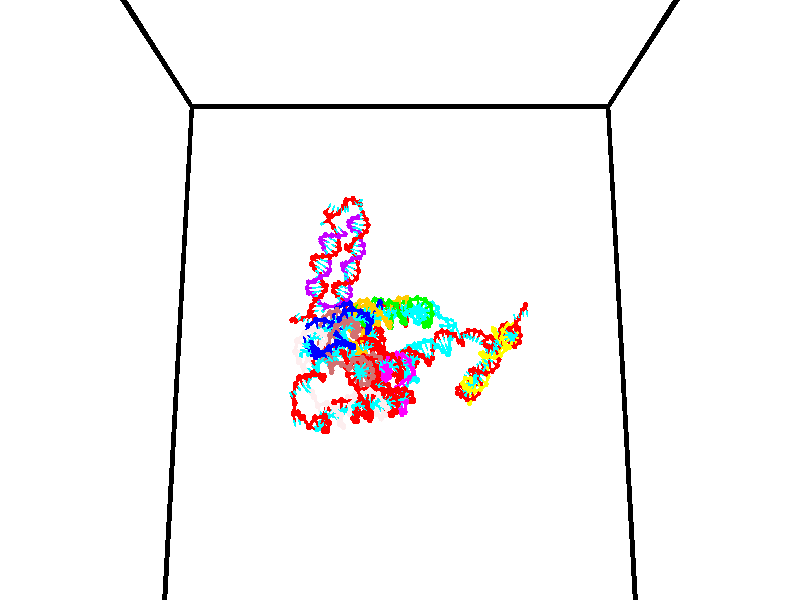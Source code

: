// switches for output
#declare DRAW_BASES = 1; // possible values are 0, 1; only relevant for DNA ribbons
#declare DRAW_BASES_TYPE = 3; // possible values are 1, 2, 3; only relevant for DNA ribbons
#declare DRAW_FOG = 0; // set to 1 to enable fog

#include "colors.inc"

#include "transforms.inc"
background { rgb <1, 1, 1>}

#default {
   normal{
       ripples 0.25
       frequency 0.20
       turbulence 0.2
       lambda 5
   }
	finish {
		phong 0.1
		phong_size 40.
	}
}

// original window dimensions: 1024x640


// camera settings

camera {
	sky <0, 0.179814, -0.983701>
	up <0, 0.179814, -0.983701>
	right 1.6 * <1, 0, 0>
	location <35, 94.9851, 44.8844>
	look_at <35, 29.7336, 32.9568>
	direction <0, -65.2515, -11.9276>
	angle 67.0682
}


# declare cpy_camera_pos = <35, 94.9851, 44.8844>;
# if (DRAW_FOG = 1)
fog {
	fog_type 2
	up vnormalize(cpy_camera_pos)
	color rgbt<1,1,1,0.3>
	distance 1e-5
	fog_alt 3e-3
	fog_offset 56
}
# end


// LIGHTS

# declare lum = 6;
global_settings {
	ambient_light rgb lum * <0.05, 0.05, 0.05>
	max_trace_level 15
}# declare cpy_direct_light_amount = 0.25;
light_source
{	1000 * <-1, -1.16352, -0.803886>,
	rgb lum * cpy_direct_light_amount
	parallel
}

light_source
{	1000 * <1, 1.16352, 0.803886>,
	rgb lum * cpy_direct_light_amount
	parallel
}

// strand 0

// nucleotide -1

// particle -1
sphere {
	<24.127775, 34.998508, 35.627468> 0.250000
	pigment { color rgbt <1,0,0,0> }
	no_shadow
}
cylinder {
	<24.448078, 35.060898, 35.396137>,  <24.640261, 35.098331, 35.257339>, 0.100000
	pigment { color rgbt <1,0,0,0> }
	no_shadow
}
cylinder {
	<24.448078, 35.060898, 35.396137>,  <24.127775, 34.998508, 35.627468>, 0.100000
	pigment { color rgbt <1,0,0,0> }
	no_shadow
}

// particle -1
sphere {
	<24.448078, 35.060898, 35.396137> 0.100000
	pigment { color rgbt <1,0,0,0> }
	no_shadow
}
sphere {
	0, 1
	scale<0.080000,0.200000,0.300000>
	matrix <0.585740, -0.405832, 0.701576,
		-0.125277, -0.900541, -0.416332,
		0.800759, 0.155971, -0.578324,
		24.688305, 35.107689, 35.222641>
	pigment { color rgbt <0,1,1,0> }
	no_shadow
}
cylinder {
	<24.423737, 34.378765, 35.623661>,  <24.127775, 34.998508, 35.627468>, 0.130000
	pigment { color rgbt <1,0,0,0> }
	no_shadow
}

// nucleotide -1

// particle -1
sphere {
	<24.423737, 34.378765, 35.623661> 0.250000
	pigment { color rgbt <1,0,0,0> }
	no_shadow
}
cylinder {
	<24.683983, 34.671196, 35.541470>,  <24.840130, 34.846657, 35.492153>, 0.100000
	pigment { color rgbt <1,0,0,0> }
	no_shadow
}
cylinder {
	<24.683983, 34.671196, 35.541470>,  <24.423737, 34.378765, 35.623661>, 0.100000
	pigment { color rgbt <1,0,0,0> }
	no_shadow
}

// particle -1
sphere {
	<24.683983, 34.671196, 35.541470> 0.100000
	pigment { color rgbt <1,0,0,0> }
	no_shadow
}
sphere {
	0, 1
	scale<0.080000,0.200000,0.300000>
	matrix <0.692603, -0.460276, 0.555380,
		0.311451, -0.503652, -0.805812,
		0.650614, 0.731081, -0.205478,
		24.879168, 34.890522, 35.479828>
	pigment { color rgbt <0,1,1,0> }
	no_shadow
}
cylinder {
	<25.049475, 34.027424, 35.359089>,  <24.423737, 34.378765, 35.623661>, 0.130000
	pigment { color rgbt <1,0,0,0> }
	no_shadow
}

// nucleotide -1

// particle -1
sphere {
	<25.049475, 34.027424, 35.359089> 0.250000
	pigment { color rgbt <1,0,0,0> }
	no_shadow
}
cylinder {
	<25.186853, 34.383030, 35.480209>,  <25.269281, 34.596394, 35.552883>, 0.100000
	pigment { color rgbt <1,0,0,0> }
	no_shadow
}
cylinder {
	<25.186853, 34.383030, 35.480209>,  <25.049475, 34.027424, 35.359089>, 0.100000
	pigment { color rgbt <1,0,0,0> }
	no_shadow
}

// particle -1
sphere {
	<25.186853, 34.383030, 35.480209> 0.100000
	pigment { color rgbt <1,0,0,0> }
	no_shadow
}
sphere {
	0, 1
	scale<0.080000,0.200000,0.300000>
	matrix <0.780736, -0.449467, 0.434087,
		0.522011, 0.087321, -0.848458,
		0.343449, 0.889019, 0.302801,
		25.289888, 34.649734, 35.571049>
	pigment { color rgbt <0,1,1,0> }
	no_shadow
}
cylinder {
	<25.736738, 34.191765, 35.106075>,  <25.049475, 34.027424, 35.359089>, 0.130000
	pigment { color rgbt <1,0,0,0> }
	no_shadow
}

// nucleotide -1

// particle -1
sphere {
	<25.736738, 34.191765, 35.106075> 0.250000
	pigment { color rgbt <1,0,0,0> }
	no_shadow
}
cylinder {
	<25.705942, 34.390118, 35.452065>,  <25.687464, 34.509129, 35.659657>, 0.100000
	pigment { color rgbt <1,0,0,0> }
	no_shadow
}
cylinder {
	<25.705942, 34.390118, 35.452065>,  <25.736738, 34.191765, 35.106075>, 0.100000
	pigment { color rgbt <1,0,0,0> }
	no_shadow
}

// particle -1
sphere {
	<25.705942, 34.390118, 35.452065> 0.100000
	pigment { color rgbt <1,0,0,0> }
	no_shadow
}
sphere {
	0, 1
	scale<0.080000,0.200000,0.300000>
	matrix <0.872609, -0.386159, 0.299054,
		0.482312, 0.777806, -0.402981,
		-0.076991, 0.495882, 0.864970,
		25.682844, 34.538883, 35.711555>
	pigment { color rgbt <0,1,1,0> }
	no_shadow
}
cylinder {
	<26.360899, 34.681877, 35.324928>,  <25.736738, 34.191765, 35.106075>, 0.130000
	pigment { color rgbt <1,0,0,0> }
	no_shadow
}

// nucleotide -1

// particle -1
sphere {
	<26.360899, 34.681877, 35.324928> 0.250000
	pigment { color rgbt <1,0,0,0> }
	no_shadow
}
cylinder {
	<26.157215, 34.541180, 35.639122>,  <26.035004, 34.456760, 35.827637>, 0.100000
	pigment { color rgbt <1,0,0,0> }
	no_shadow
}
cylinder {
	<26.157215, 34.541180, 35.639122>,  <26.360899, 34.681877, 35.324928>, 0.100000
	pigment { color rgbt <1,0,0,0> }
	no_shadow
}

// particle -1
sphere {
	<26.157215, 34.541180, 35.639122> 0.100000
	pigment { color rgbt <1,0,0,0> }
	no_shadow
}
sphere {
	0, 1
	scale<0.080000,0.200000,0.300000>
	matrix <0.825474, -0.457841, 0.330113,
		0.243512, 0.816492, 0.523491,
		-0.509210, -0.351741, 0.785482,
		26.004452, 34.435658, 35.874767>
	pigment { color rgbt <0,1,1,0> }
	no_shadow
}
cylinder {
	<25.921843, 35.176109, 34.960346>,  <26.360899, 34.681877, 35.324928>, 0.130000
	pigment { color rgbt <1,0,0,0> }
	no_shadow
}

// nucleotide -1

// particle -1
sphere {
	<25.921843, 35.176109, 34.960346> 0.250000
	pigment { color rgbt <1,0,0,0> }
	no_shadow
}
cylinder {
	<26.302910, 35.070339, 34.900345>,  <26.531551, 35.006878, 34.864346>, 0.100000
	pigment { color rgbt <1,0,0,0> }
	no_shadow
}
cylinder {
	<26.302910, 35.070339, 34.900345>,  <25.921843, 35.176109, 34.960346>, 0.100000
	pigment { color rgbt <1,0,0,0> }
	no_shadow
}

// particle -1
sphere {
	<26.302910, 35.070339, 34.900345> 0.100000
	pigment { color rgbt <1,0,0,0> }
	no_shadow
}
sphere {
	0, 1
	scale<0.080000,0.200000,0.300000>
	matrix <-0.108588, 0.164895, -0.980315,
		0.283951, 0.950206, 0.128378,
		0.952670, -0.264421, -0.150004,
		26.588711, 34.991013, 34.855343>
	pigment { color rgbt <0,1,1,0> }
	no_shadow
}
cylinder {
	<26.172068, 35.660770, 34.567394>,  <25.921843, 35.176109, 34.960346>, 0.130000
	pigment { color rgbt <1,0,0,0> }
	no_shadow
}

// nucleotide -1

// particle -1
sphere {
	<26.172068, 35.660770, 34.567394> 0.250000
	pigment { color rgbt <1,0,0,0> }
	no_shadow
}
cylinder {
	<26.432285, 35.362534, 34.509598>,  <26.588415, 35.183590, 34.474918>, 0.100000
	pigment { color rgbt <1,0,0,0> }
	no_shadow
}
cylinder {
	<26.432285, 35.362534, 34.509598>,  <26.172068, 35.660770, 34.567394>, 0.100000
	pigment { color rgbt <1,0,0,0> }
	no_shadow
}

// particle -1
sphere {
	<26.432285, 35.362534, 34.509598> 0.100000
	pigment { color rgbt <1,0,0,0> }
	no_shadow
}
sphere {
	0, 1
	scale<0.080000,0.200000,0.300000>
	matrix <0.010138, 0.198767, -0.979994,
		0.759401, 0.636065, 0.136866,
		0.650544, -0.745596, -0.144495,
		26.627449, 35.138855, 34.466248>
	pigment { color rgbt <0,1,1,0> }
	no_shadow
}
cylinder {
	<26.521271, 35.774441, 34.054226>,  <26.172068, 35.660770, 34.567394>, 0.130000
	pigment { color rgbt <1,0,0,0> }
	no_shadow
}

// nucleotide -1

// particle -1
sphere {
	<26.521271, 35.774441, 34.054226> 0.250000
	pigment { color rgbt <1,0,0,0> }
	no_shadow
}
cylinder {
	<26.586819, 35.379944, 34.063000>,  <26.626146, 35.143246, 34.068264>, 0.100000
	pigment { color rgbt <1,0,0,0> }
	no_shadow
}
cylinder {
	<26.586819, 35.379944, 34.063000>,  <26.521271, 35.774441, 34.054226>, 0.100000
	pigment { color rgbt <1,0,0,0> }
	no_shadow
}

// particle -1
sphere {
	<26.586819, 35.379944, 34.063000> 0.100000
	pigment { color rgbt <1,0,0,0> }
	no_shadow
}
sphere {
	0, 1
	scale<0.080000,0.200000,0.300000>
	matrix <0.011553, -0.020318, -0.999727,
		0.986414, 0.164078, 0.008064,
		0.163869, -0.986238, 0.021937,
		26.635979, 35.084072, 34.069580>
	pigment { color rgbt <0,1,1,0> }
	no_shadow
}
cylinder {
	<27.130602, 35.738125, 33.713367>,  <26.521271, 35.774441, 34.054226>, 0.130000
	pigment { color rgbt <1,0,0,0> }
	no_shadow
}

// nucleotide -1

// particle -1
sphere {
	<27.130602, 35.738125, 33.713367> 0.250000
	pigment { color rgbt <1,0,0,0> }
	no_shadow
}
cylinder {
	<26.913118, 35.408581, 33.649326>,  <26.782629, 35.210854, 33.610901>, 0.100000
	pigment { color rgbt <1,0,0,0> }
	no_shadow
}
cylinder {
	<26.913118, 35.408581, 33.649326>,  <27.130602, 35.738125, 33.713367>, 0.100000
	pigment { color rgbt <1,0,0,0> }
	no_shadow
}

// particle -1
sphere {
	<26.913118, 35.408581, 33.649326> 0.100000
	pigment { color rgbt <1,0,0,0> }
	no_shadow
}
sphere {
	0, 1
	scale<0.080000,0.200000,0.300000>
	matrix <0.208925, 0.051895, -0.976554,
		0.812855, -0.564409, 0.143910,
		-0.543707, -0.823862, -0.160102,
		26.750006, 35.161423, 33.601295>
	pigment { color rgbt <0,1,1,0> }
	no_shadow
}
cylinder {
	<27.529882, 35.354439, 33.137638>,  <27.130602, 35.738125, 33.713367>, 0.130000
	pigment { color rgbt <1,0,0,0> }
	no_shadow
}

// nucleotide -1

// particle -1
sphere {
	<27.529882, 35.354439, 33.137638> 0.250000
	pigment { color rgbt <1,0,0,0> }
	no_shadow
}
cylinder {
	<27.162235, 35.200859, 33.172977>,  <26.941647, 35.108711, 33.194180>, 0.100000
	pigment { color rgbt <1,0,0,0> }
	no_shadow
}
cylinder {
	<27.162235, 35.200859, 33.172977>,  <27.529882, 35.354439, 33.137638>, 0.100000
	pigment { color rgbt <1,0,0,0> }
	no_shadow
}

// particle -1
sphere {
	<27.162235, 35.200859, 33.172977> 0.100000
	pigment { color rgbt <1,0,0,0> }
	no_shadow
}
sphere {
	0, 1
	scale<0.080000,0.200000,0.300000>
	matrix <-0.113683, 0.043749, -0.992553,
		0.377228, -0.922316, -0.083859,
		-0.919117, -0.383952, 0.088348,
		26.886499, 35.085674, 33.199482>
	pigment { color rgbt <0,1,1,0> }
	no_shadow
}
cylinder {
	<27.497231, 34.728989, 32.651676>,  <27.529882, 35.354439, 33.137638>, 0.130000
	pigment { color rgbt <1,0,0,0> }
	no_shadow
}

// nucleotide -1

// particle -1
sphere {
	<27.497231, 34.728989, 32.651676> 0.250000
	pigment { color rgbt <1,0,0,0> }
	no_shadow
}
cylinder {
	<27.129374, 34.860275, 32.737965>,  <26.908659, 34.939049, 32.789738>, 0.100000
	pigment { color rgbt <1,0,0,0> }
	no_shadow
}
cylinder {
	<27.129374, 34.860275, 32.737965>,  <27.497231, 34.728989, 32.651676>, 0.100000
	pigment { color rgbt <1,0,0,0> }
	no_shadow
}

// particle -1
sphere {
	<27.129374, 34.860275, 32.737965> 0.100000
	pigment { color rgbt <1,0,0,0> }
	no_shadow
}
sphere {
	0, 1
	scale<0.080000,0.200000,0.300000>
	matrix <-0.204102, 0.069881, -0.976452,
		-0.335563, -0.942014, 0.002725,
		-0.919641, 0.328218, 0.215717,
		26.853481, 34.958740, 32.802681>
	pigment { color rgbt <0,1,1,0> }
	no_shadow
}
cylinder {
	<27.035719, 34.243065, 32.292671>,  <27.497231, 34.728989, 32.651676>, 0.130000
	pigment { color rgbt <1,0,0,0> }
	no_shadow
}

// nucleotide -1

// particle -1
sphere {
	<27.035719, 34.243065, 32.292671> 0.250000
	pigment { color rgbt <1,0,0,0> }
	no_shadow
}
cylinder {
	<26.858618, 34.597931, 32.344681>,  <26.752357, 34.810852, 32.375885>, 0.100000
	pigment { color rgbt <1,0,0,0> }
	no_shadow
}
cylinder {
	<26.858618, 34.597931, 32.344681>,  <27.035719, 34.243065, 32.292671>, 0.100000
	pigment { color rgbt <1,0,0,0> }
	no_shadow
}

// particle -1
sphere {
	<26.858618, 34.597931, 32.344681> 0.100000
	pigment { color rgbt <1,0,0,0> }
	no_shadow
}
sphere {
	0, 1
	scale<0.080000,0.200000,0.300000>
	matrix <-0.112669, 0.088815, -0.989655,
		-0.889537, -0.452821, 0.060633,
		-0.442752, 0.887167, 0.130023,
		26.725792, 34.864082, 32.383686>
	pigment { color rgbt <0,1,1,0> }
	no_shadow
}
cylinder {
	<26.798002, 34.376766, 31.610020>,  <27.035719, 34.243065, 32.292671>, 0.130000
	pigment { color rgbt <1,0,0,0> }
	no_shadow
}

// nucleotide -1

// particle -1
sphere {
	<26.798002, 34.376766, 31.610020> 0.250000
	pigment { color rgbt <1,0,0,0> }
	no_shadow
}
cylinder {
	<26.737492, 34.731762, 31.784132>,  <26.701185, 34.944759, 31.888599>, 0.100000
	pigment { color rgbt <1,0,0,0> }
	no_shadow
}
cylinder {
	<26.737492, 34.731762, 31.784132>,  <26.798002, 34.376766, 31.610020>, 0.100000
	pigment { color rgbt <1,0,0,0> }
	no_shadow
}

// particle -1
sphere {
	<26.737492, 34.731762, 31.784132> 0.100000
	pigment { color rgbt <1,0,0,0> }
	no_shadow
}
sphere {
	0, 1
	scale<0.080000,0.200000,0.300000>
	matrix <0.082679, 0.450166, -0.889109,
		-0.985027, -0.098514, -0.141477,
		-0.151278, 0.887494, 0.435281,
		26.692108, 34.998009, 31.914717>
	pigment { color rgbt <0,1,1,0> }
	no_shadow
}
cylinder {
	<26.292086, 34.763298, 31.171532>,  <26.798002, 34.376766, 31.610020>, 0.130000
	pigment { color rgbt <1,0,0,0> }
	no_shadow
}

// nucleotide -1

// particle -1
sphere {
	<26.292086, 34.763298, 31.171532> 0.250000
	pigment { color rgbt <1,0,0,0> }
	no_shadow
}
cylinder {
	<26.470547, 35.063061, 31.367220>,  <26.577623, 35.242916, 31.484632>, 0.100000
	pigment { color rgbt <1,0,0,0> }
	no_shadow
}
cylinder {
	<26.470547, 35.063061, 31.367220>,  <26.292086, 34.763298, 31.171532>, 0.100000
	pigment { color rgbt <1,0,0,0> }
	no_shadow
}

// particle -1
sphere {
	<26.470547, 35.063061, 31.367220> 0.100000
	pigment { color rgbt <1,0,0,0> }
	no_shadow
}
sphere {
	0, 1
	scale<0.080000,0.200000,0.300000>
	matrix <0.161054, 0.470488, -0.867584,
		-0.880345, 0.465868, 0.089216,
		0.446154, 0.749405, 0.489222,
		26.604393, 35.287884, 31.513987>
	pigment { color rgbt <0,1,1,0> }
	no_shadow
}
cylinder {
	<26.038265, 35.518951, 30.916395>,  <26.292086, 34.763298, 31.171532>, 0.130000
	pigment { color rgbt <1,0,0,0> }
	no_shadow
}

// nucleotide -1

// particle -1
sphere {
	<26.038265, 35.518951, 30.916395> 0.250000
	pigment { color rgbt <1,0,0,0> }
	no_shadow
}
cylinder {
	<26.402040, 35.546265, 31.080475>,  <26.620306, 35.562653, 31.178923>, 0.100000
	pigment { color rgbt <1,0,0,0> }
	no_shadow
}
cylinder {
	<26.402040, 35.546265, 31.080475>,  <26.038265, 35.518951, 30.916395>, 0.100000
	pigment { color rgbt <1,0,0,0> }
	no_shadow
}

// particle -1
sphere {
	<26.402040, 35.546265, 31.080475> 0.100000
	pigment { color rgbt <1,0,0,0> }
	no_shadow
}
sphere {
	0, 1
	scale<0.080000,0.200000,0.300000>
	matrix <0.320112, 0.514680, -0.795382,
		-0.265434, 0.854659, 0.446210,
		0.909436, 0.068284, 0.410200,
		26.674871, 35.566750, 31.203535>
	pigment { color rgbt <0,1,1,0> }
	no_shadow
}
cylinder {
	<26.213430, 36.018307, 30.518166>,  <26.038265, 35.518951, 30.916395>, 0.130000
	pigment { color rgbt <1,0,0,0> }
	no_shadow
}

// nucleotide -1

// particle -1
sphere {
	<26.213430, 36.018307, 30.518166> 0.250000
	pigment { color rgbt <1,0,0,0> }
	no_shadow
}
cylinder {
	<26.537788, 35.893791, 30.716377>,  <26.732403, 35.819084, 30.835304>, 0.100000
	pigment { color rgbt <1,0,0,0> }
	no_shadow
}
cylinder {
	<26.537788, 35.893791, 30.716377>,  <26.213430, 36.018307, 30.518166>, 0.100000
	pigment { color rgbt <1,0,0,0> }
	no_shadow
}

// particle -1
sphere {
	<26.537788, 35.893791, 30.716377> 0.100000
	pigment { color rgbt <1,0,0,0> }
	no_shadow
}
sphere {
	0, 1
	scale<0.080000,0.200000,0.300000>
	matrix <0.584853, 0.402263, -0.704366,
		0.019925, 0.860979, 0.508250,
		0.810895, -0.311286, 0.495531,
		26.781057, 35.800404, 30.865036>
	pigment { color rgbt <0,1,1,0> }
	no_shadow
}
cylinder {
	<26.635700, 36.571800, 30.535275>,  <26.213430, 36.018307, 30.518166>, 0.130000
	pigment { color rgbt <1,0,0,0> }
	no_shadow
}

// nucleotide -1

// particle -1
sphere {
	<26.635700, 36.571800, 30.535275> 0.250000
	pigment { color rgbt <1,0,0,0> }
	no_shadow
}
cylinder {
	<26.901638, 36.279217, 30.595879>,  <27.061201, 36.103668, 30.632240>, 0.100000
	pigment { color rgbt <1,0,0,0> }
	no_shadow
}
cylinder {
	<26.901638, 36.279217, 30.595879>,  <26.635700, 36.571800, 30.535275>, 0.100000
	pigment { color rgbt <1,0,0,0> }
	no_shadow
}

// particle -1
sphere {
	<26.901638, 36.279217, 30.595879> 0.100000
	pigment { color rgbt <1,0,0,0> }
	no_shadow
}
sphere {
	0, 1
	scale<0.080000,0.200000,0.300000>
	matrix <0.584403, 0.383003, -0.715389,
		0.465247, 0.564165, 0.682102,
		0.664845, -0.731455, 0.151508,
		27.101091, 36.059780, 30.641331>
	pigment { color rgbt <0,1,1,0> }
	no_shadow
}
cylinder {
	<27.347893, 36.923157, 30.604971>,  <26.635700, 36.571800, 30.535275>, 0.130000
	pigment { color rgbt <1,0,0,0> }
	no_shadow
}

// nucleotide -1

// particle -1
sphere {
	<27.347893, 36.923157, 30.604971> 0.250000
	pigment { color rgbt <1,0,0,0> }
	no_shadow
}
cylinder {
	<27.404007, 36.537895, 30.513189>,  <27.437675, 36.306736, 30.458120>, 0.100000
	pigment { color rgbt <1,0,0,0> }
	no_shadow
}
cylinder {
	<27.404007, 36.537895, 30.513189>,  <27.347893, 36.923157, 30.604971>, 0.100000
	pigment { color rgbt <1,0,0,0> }
	no_shadow
}

// particle -1
sphere {
	<27.404007, 36.537895, 30.513189> 0.100000
	pigment { color rgbt <1,0,0,0> }
	no_shadow
}
sphere {
	0, 1
	scale<0.080000,0.200000,0.300000>
	matrix <0.625408, 0.265861, -0.733610,
		0.767584, -0.040589, 0.639662,
		0.140284, -0.963157, -0.229456,
		27.446093, 36.248947, 30.444353>
	pigment { color rgbt <0,1,1,0> }
	no_shadow
}
cylinder {
	<28.044491, 36.856945, 30.643688>,  <27.347893, 36.923157, 30.604971>, 0.130000
	pigment { color rgbt <1,0,0,0> }
	no_shadow
}

// nucleotide -1

// particle -1
sphere {
	<28.044491, 36.856945, 30.643688> 0.250000
	pigment { color rgbt <1,0,0,0> }
	no_shadow
}
cylinder {
	<27.885490, 36.578850, 30.404144>,  <27.790091, 36.411991, 30.260418>, 0.100000
	pigment { color rgbt <1,0,0,0> }
	no_shadow
}
cylinder {
	<27.885490, 36.578850, 30.404144>,  <28.044491, 36.856945, 30.643688>, 0.100000
	pigment { color rgbt <1,0,0,0> }
	no_shadow
}

// particle -1
sphere {
	<27.885490, 36.578850, 30.404144> 0.100000
	pigment { color rgbt <1,0,0,0> }
	no_shadow
}
sphere {
	0, 1
	scale<0.080000,0.200000,0.300000>
	matrix <0.653576, 0.243574, -0.716596,
		0.644074, -0.676246, 0.357574,
		-0.397500, -0.695243, -0.598858,
		27.766241, 36.370277, 30.224487>
	pigment { color rgbt <0,1,1,0> }
	no_shadow
}
cylinder {
	<28.618580, 36.512459, 30.288046>,  <28.044491, 36.856945, 30.643688>, 0.130000
	pigment { color rgbt <1,0,0,0> }
	no_shadow
}

// nucleotide -1

// particle -1
sphere {
	<28.618580, 36.512459, 30.288046> 0.250000
	pigment { color rgbt <1,0,0,0> }
	no_shadow
}
cylinder {
	<28.301809, 36.403412, 30.069492>,  <28.111748, 36.337986, 29.938360>, 0.100000
	pigment { color rgbt <1,0,0,0> }
	no_shadow
}
cylinder {
	<28.301809, 36.403412, 30.069492>,  <28.618580, 36.512459, 30.288046>, 0.100000
	pigment { color rgbt <1,0,0,0> }
	no_shadow
}

// particle -1
sphere {
	<28.301809, 36.403412, 30.069492> 0.100000
	pigment { color rgbt <1,0,0,0> }
	no_shadow
}
sphere {
	0, 1
	scale<0.080000,0.200000,0.300000>
	matrix <0.516166, 0.179191, -0.837534,
		0.326233, -0.945289, -0.001190,
		-0.791924, -0.272616, -0.546384,
		28.064232, 36.321629, 29.905577>
	pigment { color rgbt <0,1,1,0> }
	no_shadow
}
cylinder {
	<28.935600, 36.037392, 29.746941>,  <28.618580, 36.512459, 30.288046>, 0.130000
	pigment { color rgbt <1,0,0,0> }
	no_shadow
}

// nucleotide -1

// particle -1
sphere {
	<28.935600, 36.037392, 29.746941> 0.250000
	pigment { color rgbt <1,0,0,0> }
	no_shadow
}
cylinder {
	<28.583899, 36.171227, 29.611315>,  <28.372877, 36.251526, 29.529940>, 0.100000
	pigment { color rgbt <1,0,0,0> }
	no_shadow
}
cylinder {
	<28.583899, 36.171227, 29.611315>,  <28.935600, 36.037392, 29.746941>, 0.100000
	pigment { color rgbt <1,0,0,0> }
	no_shadow
}

// particle -1
sphere {
	<28.583899, 36.171227, 29.611315> 0.100000
	pigment { color rgbt <1,0,0,0> }
	no_shadow
}
sphere {
	0, 1
	scale<0.080000,0.200000,0.300000>
	matrix <0.351107, -0.025840, -0.935979,
		-0.321926, -0.942011, -0.094756,
		-0.879254, 0.334585, -0.339065,
		28.320122, 36.271603, 29.509596>
	pigment { color rgbt <0,1,1,0> }
	no_shadow
}
cylinder {
	<28.802725, 35.697186, 29.193148>,  <28.935600, 36.037392, 29.746941>, 0.130000
	pigment { color rgbt <1,0,0,0> }
	no_shadow
}

// nucleotide -1

// particle -1
sphere {
	<28.802725, 35.697186, 29.193148> 0.250000
	pigment { color rgbt <1,0,0,0> }
	no_shadow
}
cylinder {
	<28.563398, 36.009712, 29.122084>,  <28.419802, 36.197227, 29.079445>, 0.100000
	pigment { color rgbt <1,0,0,0> }
	no_shadow
}
cylinder {
	<28.563398, 36.009712, 29.122084>,  <28.802725, 35.697186, 29.193148>, 0.100000
	pigment { color rgbt <1,0,0,0> }
	no_shadow
}

// particle -1
sphere {
	<28.563398, 36.009712, 29.122084> 0.100000
	pigment { color rgbt <1,0,0,0> }
	no_shadow
}
sphere {
	0, 1
	scale<0.080000,0.200000,0.300000>
	matrix <0.386592, 0.087280, -0.918111,
		-0.701829, -0.618003, -0.354271,
		-0.598317, 0.781316, -0.177660,
		28.383904, 36.244106, 29.068787>
	pigment { color rgbt <0,1,1,0> }
	no_shadow
}
cylinder {
	<28.658102, 35.666378, 28.433006>,  <28.802725, 35.697186, 29.193148>, 0.130000
	pigment { color rgbt <1,0,0,0> }
	no_shadow
}

// nucleotide -1

// particle -1
sphere {
	<28.658102, 35.666378, 28.433006> 0.250000
	pigment { color rgbt <1,0,0,0> }
	no_shadow
}
cylinder {
	<28.567347, 36.040974, 28.539974>,  <28.512894, 36.265732, 28.604155>, 0.100000
	pigment { color rgbt <1,0,0,0> }
	no_shadow
}
cylinder {
	<28.567347, 36.040974, 28.539974>,  <28.658102, 35.666378, 28.433006>, 0.100000
	pigment { color rgbt <1,0,0,0> }
	no_shadow
}

// particle -1
sphere {
	<28.567347, 36.040974, 28.539974> 0.100000
	pigment { color rgbt <1,0,0,0> }
	no_shadow
}
sphere {
	0, 1
	scale<0.080000,0.200000,0.300000>
	matrix <0.458245, 0.344939, -0.819163,
		-0.859380, -0.063314, -0.507403,
		-0.226888, 0.936487, 0.267421,
		28.499281, 36.321918, 28.620201>
	pigment { color rgbt <0,1,1,0> }
	no_shadow
}
cylinder {
	<28.230919, 36.016640, 27.825008>,  <28.658102, 35.666378, 28.433006>, 0.130000
	pigment { color rgbt <1,0,0,0> }
	no_shadow
}

// nucleotide -1

// particle -1
sphere {
	<28.230919, 36.016640, 27.825008> 0.250000
	pigment { color rgbt <1,0,0,0> }
	no_shadow
}
cylinder {
	<28.408487, 36.291187, 28.055426>,  <28.515028, 36.455917, 28.193676>, 0.100000
	pigment { color rgbt <1,0,0,0> }
	no_shadow
}
cylinder {
	<28.408487, 36.291187, 28.055426>,  <28.230919, 36.016640, 27.825008>, 0.100000
	pigment { color rgbt <1,0,0,0> }
	no_shadow
}

// particle -1
sphere {
	<28.408487, 36.291187, 28.055426> 0.100000
	pigment { color rgbt <1,0,0,0> }
	no_shadow
}
sphere {
	0, 1
	scale<0.080000,0.200000,0.300000>
	matrix <0.507126, 0.337554, -0.793020,
		-0.738752, 0.644166, -0.198229,
		0.443923, 0.686372, 0.576043,
		28.541664, 36.497101, 28.228239>
	pigment { color rgbt <0,1,1,0> }
	no_shadow
}
cylinder {
	<27.851633, 36.610023, 27.412834>,  <28.230919, 36.016640, 27.825008>, 0.130000
	pigment { color rgbt <1,0,0,0> }
	no_shadow
}

// nucleotide -1

// particle -1
sphere {
	<27.851633, 36.610023, 27.412834> 0.250000
	pigment { color rgbt <1,0,0,0> }
	no_shadow
}
cylinder {
	<27.500355, 36.659615, 27.597616>,  <27.289589, 36.689369, 27.708487>, 0.100000
	pigment { color rgbt <1,0,0,0> }
	no_shadow
}
cylinder {
	<27.500355, 36.659615, 27.597616>,  <27.851633, 36.610023, 27.412834>, 0.100000
	pigment { color rgbt <1,0,0,0> }
	no_shadow
}

// particle -1
sphere {
	<27.500355, 36.659615, 27.597616> 0.100000
	pigment { color rgbt <1,0,0,0> }
	no_shadow
}
sphere {
	0, 1
	scale<0.080000,0.200000,0.300000>
	matrix <0.143405, -0.853146, 0.501575,
		0.456299, 0.506728, 0.731449,
		-0.878195, 0.123975, 0.461957,
		27.236897, 36.696808, 27.736204>
	pigment { color rgbt <0,1,1,0> }
	no_shadow
}
cylinder {
	<27.515730, 36.589268, 26.761887>,  <27.851633, 36.610023, 27.412834>, 0.130000
	pigment { color rgbt <1,0,0,0> }
	no_shadow
}

// nucleotide -1

// particle -1
sphere {
	<27.515730, 36.589268, 26.761887> 0.250000
	pigment { color rgbt <1,0,0,0> }
	no_shadow
}
cylinder {
	<27.731756, 36.538841, 26.429037>,  <27.861372, 36.508583, 26.229326>, 0.100000
	pigment { color rgbt <1,0,0,0> }
	no_shadow
}
cylinder {
	<27.731756, 36.538841, 26.429037>,  <27.515730, 36.589268, 26.761887>, 0.100000
	pigment { color rgbt <1,0,0,0> }
	no_shadow
}

// particle -1
sphere {
	<27.731756, 36.538841, 26.429037> 0.100000
	pigment { color rgbt <1,0,0,0> }
	no_shadow
}
sphere {
	0, 1
	scale<0.080000,0.200000,0.300000>
	matrix <0.841599, 0.088215, 0.532850,
		0.006230, -0.988092, 0.153741,
		0.540067, -0.126069, -0.832126,
		27.893776, 36.501022, 26.179399>
	pigment { color rgbt <0,1,1,0> }
	no_shadow
}
cylinder {
	<28.048380, 36.120235, 26.922499>,  <27.515730, 36.589268, 26.761887>, 0.130000
	pigment { color rgbt <1,0,0,0> }
	no_shadow
}

// nucleotide -1

// particle -1
sphere {
	<28.048380, 36.120235, 26.922499> 0.250000
	pigment { color rgbt <1,0,0,0> }
	no_shadow
}
cylinder {
	<28.179171, 36.332954, 26.610018>,  <28.257645, 36.460587, 26.422529>, 0.100000
	pigment { color rgbt <1,0,0,0> }
	no_shadow
}
cylinder {
	<28.179171, 36.332954, 26.610018>,  <28.048380, 36.120235, 26.922499>, 0.100000
	pigment { color rgbt <1,0,0,0> }
	no_shadow
}

// particle -1
sphere {
	<28.179171, 36.332954, 26.610018> 0.100000
	pigment { color rgbt <1,0,0,0> }
	no_shadow
}
sphere {
	0, 1
	scale<0.080000,0.200000,0.300000>
	matrix <0.903238, 0.067255, 0.423837,
		0.277935, -0.844197, -0.458349,
		0.326976, 0.531798, -0.781203,
		28.277264, 36.492493, 26.375656>
	pigment { color rgbt <0,1,1,0> }
	no_shadow
}
cylinder {
	<28.708090, 35.861668, 26.617506>,  <28.048380, 36.120235, 26.922499>, 0.130000
	pigment { color rgbt <1,0,0,0> }
	no_shadow
}

// nucleotide -1

// particle -1
sphere {
	<28.708090, 35.861668, 26.617506> 0.250000
	pigment { color rgbt <1,0,0,0> }
	no_shadow
}
cylinder {
	<28.713545, 36.249084, 26.518120>,  <28.716818, 36.481537, 26.458488>, 0.100000
	pigment { color rgbt <1,0,0,0> }
	no_shadow
}
cylinder {
	<28.713545, 36.249084, 26.518120>,  <28.708090, 35.861668, 26.617506>, 0.100000
	pigment { color rgbt <1,0,0,0> }
	no_shadow
}

// particle -1
sphere {
	<28.713545, 36.249084, 26.518120> 0.100000
	pigment { color rgbt <1,0,0,0> }
	no_shadow
}
sphere {
	0, 1
	scale<0.080000,0.200000,0.300000>
	matrix <0.954273, 0.061605, 0.292519,
		0.298624, -0.241095, -0.923416,
		0.013638, 0.968544, -0.248467,
		28.717636, 36.539646, 26.443579>
	pigment { color rgbt <0,1,1,0> }
	no_shadow
}
cylinder {
	<29.208118, 36.043770, 26.083162>,  <28.708090, 35.861668, 26.617506>, 0.130000
	pigment { color rgbt <1,0,0,0> }
	no_shadow
}

// nucleotide -1

// particle -1
sphere {
	<29.208118, 36.043770, 26.083162> 0.250000
	pigment { color rgbt <1,0,0,0> }
	no_shadow
}
cylinder {
	<29.155533, 36.339600, 26.347208>,  <29.123981, 36.517097, 26.505636>, 0.100000
	pigment { color rgbt <1,0,0,0> }
	no_shadow
}
cylinder {
	<29.155533, 36.339600, 26.347208>,  <29.208118, 36.043770, 26.083162>, 0.100000
	pigment { color rgbt <1,0,0,0> }
	no_shadow
}

// particle -1
sphere {
	<29.155533, 36.339600, 26.347208> 0.100000
	pigment { color rgbt <1,0,0,0> }
	no_shadow
}
sphere {
	0, 1
	scale<0.080000,0.200000,0.300000>
	matrix <0.991321, 0.097621, 0.088053,
		0.000681, 0.665962, -0.745985,
		-0.131464, 0.739570, 0.660116,
		29.116095, 36.561470, 26.545242>
	pigment { color rgbt <0,1,1,0> }
	no_shadow
}
cylinder {
	<29.530136, 36.743832, 25.831524>,  <29.208118, 36.043770, 26.083162>, 0.130000
	pigment { color rgbt <1,0,0,0> }
	no_shadow
}

// nucleotide -1

// particle -1
sphere {
	<29.530136, 36.743832, 25.831524> 0.250000
	pigment { color rgbt <1,0,0,0> }
	no_shadow
}
cylinder {
	<29.512775, 36.756485, 26.230947>,  <29.502359, 36.764076, 26.470602>, 0.100000
	pigment { color rgbt <1,0,0,0> }
	no_shadow
}
cylinder {
	<29.512775, 36.756485, 26.230947>,  <29.530136, 36.743832, 25.831524>, 0.100000
	pigment { color rgbt <1,0,0,0> }
	no_shadow
}

// particle -1
sphere {
	<29.512775, 36.756485, 26.230947> 0.100000
	pigment { color rgbt <1,0,0,0> }
	no_shadow
}
sphere {
	0, 1
	scale<0.080000,0.200000,0.300000>
	matrix <0.881273, 0.472030, 0.023347,
		-0.470610, 0.881015, -0.048366,
		-0.043399, 0.031637, 0.998557,
		29.499756, 36.765976, 26.530514>
	pigment { color rgbt <0,1,1,0> }
	no_shadow
}
cylinder {
	<29.648951, 37.459846, 25.986332>,  <29.530136, 36.743832, 25.831524>, 0.130000
	pigment { color rgbt <1,0,0,0> }
	no_shadow
}

// nucleotide -1

// particle -1
sphere {
	<29.648951, 37.459846, 25.986332> 0.250000
	pigment { color rgbt <1,0,0,0> }
	no_shadow
}
cylinder {
	<29.717468, 37.248138, 26.318726>,  <29.758579, 37.121113, 26.518162>, 0.100000
	pigment { color rgbt <1,0,0,0> }
	no_shadow
}
cylinder {
	<29.717468, 37.248138, 26.318726>,  <29.648951, 37.459846, 25.986332>, 0.100000
	pigment { color rgbt <1,0,0,0> }
	no_shadow
}

// particle -1
sphere {
	<29.717468, 37.248138, 26.318726> 0.100000
	pigment { color rgbt <1,0,0,0> }
	no_shadow
}
sphere {
	0, 1
	scale<0.080000,0.200000,0.300000>
	matrix <0.810608, 0.555109, 0.186465,
		-0.559976, 0.641661, 0.524117,
		0.171295, -0.529269, 0.830983,
		29.768856, 37.089359, 26.568020>
	pigment { color rgbt <0,1,1,0> }
	no_shadow
}
cylinder {
	<30.349070, 37.543304, 25.860094>,  <29.648951, 37.459846, 25.986332>, 0.130000
	pigment { color rgbt <1,0,0,0> }
	no_shadow
}

// nucleotide -1

// particle -1
sphere {
	<30.349070, 37.543304, 25.860094> 0.250000
	pigment { color rgbt <1,0,0,0> }
	no_shadow
}
cylinder {
	<30.537216, 37.722820, 26.164028>,  <30.650105, 37.830528, 26.346388>, 0.100000
	pigment { color rgbt <1,0,0,0> }
	no_shadow
}
cylinder {
	<30.537216, 37.722820, 26.164028>,  <30.349070, 37.543304, 25.860094>, 0.100000
	pigment { color rgbt <1,0,0,0> }
	no_shadow
}

// particle -1
sphere {
	<30.537216, 37.722820, 26.164028> 0.100000
	pigment { color rgbt <1,0,0,0> }
	no_shadow
}
sphere {
	0, 1
	scale<0.080000,0.200000,0.300000>
	matrix <-0.758640, -0.234206, 0.607958,
		0.450801, -0.862402, 0.230305,
		0.470366, 0.448787, 0.759833,
		30.678326, 37.857456, 26.391977>
	pigment { color rgbt <0,1,1,0> }
	no_shadow
}
cylinder {
	<30.368231, 36.755234, 25.868656>,  <30.349070, 37.543304, 25.860094>, 0.130000
	pigment { color rgbt <1,0,0,0> }
	no_shadow
}

// nucleotide -1

// particle -1
sphere {
	<30.368231, 36.755234, 25.868656> 0.250000
	pigment { color rgbt <1,0,0,0> }
	no_shadow
}
cylinder {
	<30.735723, 36.636227, 25.764799>,  <30.956219, 36.564823, 25.702484>, 0.100000
	pigment { color rgbt <1,0,0,0> }
	no_shadow
}
cylinder {
	<30.735723, 36.636227, 25.764799>,  <30.368231, 36.755234, 25.868656>, 0.100000
	pigment { color rgbt <1,0,0,0> }
	no_shadow
}

// particle -1
sphere {
	<30.735723, 36.636227, 25.764799> 0.100000
	pigment { color rgbt <1,0,0,0> }
	no_shadow
}
sphere {
	0, 1
	scale<0.080000,0.200000,0.300000>
	matrix <-0.025761, -0.701277, 0.712424,
		-0.394042, -0.647837, -0.651949,
		0.918732, -0.297520, -0.259643,
		31.011343, 36.546970, 25.686907>
	pigment { color rgbt <0,1,1,0> }
	no_shadow
}
cylinder {
	<30.346073, 36.071899, 25.711411>,  <30.368231, 36.755234, 25.868656>, 0.130000
	pigment { color rgbt <1,0,0,0> }
	no_shadow
}

// nucleotide -1

// particle -1
sphere {
	<30.346073, 36.071899, 25.711411> 0.250000
	pigment { color rgbt <1,0,0,0> }
	no_shadow
}
cylinder {
	<30.709915, 36.183563, 25.834499>,  <30.928221, 36.250561, 25.908352>, 0.100000
	pigment { color rgbt <1,0,0,0> }
	no_shadow
}
cylinder {
	<30.709915, 36.183563, 25.834499>,  <30.346073, 36.071899, 25.711411>, 0.100000
	pigment { color rgbt <1,0,0,0> }
	no_shadow
}

// particle -1
sphere {
	<30.709915, 36.183563, 25.834499> 0.100000
	pigment { color rgbt <1,0,0,0> }
	no_shadow
}
sphere {
	0, 1
	scale<0.080000,0.200000,0.300000>
	matrix <-0.056037, -0.651446, 0.756622,
		0.411682, -0.705470, -0.576914,
		0.909603, 0.279159, 0.307722,
		30.982796, 36.267311, 25.926815>
	pigment { color rgbt <0,1,1,0> }
	no_shadow
}
cylinder {
	<30.922031, 35.522133, 25.721401>,  <30.346073, 36.071899, 25.711411>, 0.130000
	pigment { color rgbt <1,0,0,0> }
	no_shadow
}

// nucleotide -1

// particle -1
sphere {
	<30.922031, 35.522133, 25.721401> 0.250000
	pigment { color rgbt <1,0,0,0> }
	no_shadow
}
cylinder {
	<30.971085, 35.791439, 26.013065>,  <31.000517, 35.953022, 26.188065>, 0.100000
	pigment { color rgbt <1,0,0,0> }
	no_shadow
}
cylinder {
	<30.971085, 35.791439, 26.013065>,  <30.922031, 35.522133, 25.721401>, 0.100000
	pigment { color rgbt <1,0,0,0> }
	no_shadow
}

// particle -1
sphere {
	<30.971085, 35.791439, 26.013065> 0.100000
	pigment { color rgbt <1,0,0,0> }
	no_shadow
}
sphere {
	0, 1
	scale<0.080000,0.200000,0.300000>
	matrix <-0.183920, -0.706564, 0.683331,
		0.975261, -0.217908, 0.037177,
		0.122635, 0.673264, 0.729162,
		31.007875, 35.993420, 26.231813>
	pigment { color rgbt <0,1,1,0> }
	no_shadow
}
cylinder {
	<31.151348, 35.092796, 26.330481>,  <30.922031, 35.522133, 25.721401>, 0.130000
	pigment { color rgbt <1,0,0,0> }
	no_shadow
}

// nucleotide -1

// particle -1
sphere {
	<31.151348, 35.092796, 26.330481> 0.250000
	pigment { color rgbt <1,0,0,0> }
	no_shadow
}
cylinder {
	<31.093655, 35.445175, 26.510757>,  <31.059038, 35.656605, 26.618923>, 0.100000
	pigment { color rgbt <1,0,0,0> }
	no_shadow
}
cylinder {
	<31.093655, 35.445175, 26.510757>,  <31.151348, 35.092796, 26.330481>, 0.100000
	pigment { color rgbt <1,0,0,0> }
	no_shadow
}

// particle -1
sphere {
	<31.093655, 35.445175, 26.510757> 0.100000
	pigment { color rgbt <1,0,0,0> }
	no_shadow
}
sphere {
	0, 1
	scale<0.080000,0.200000,0.300000>
	matrix <-0.145583, -0.469390, 0.870907,
		0.978776, 0.060002, 0.195954,
		-0.144235, 0.880950, 0.450692,
		31.050385, 35.709461, 26.645966>
	pigment { color rgbt <0,1,1,0> }
	no_shadow
}
cylinder {
	<31.535810, 35.061192, 26.909695>,  <31.151348, 35.092796, 26.330481>, 0.130000
	pigment { color rgbt <1,0,0,0> }
	no_shadow
}

// nucleotide -1

// particle -1
sphere {
	<31.535810, 35.061192, 26.909695> 0.250000
	pigment { color rgbt <1,0,0,0> }
	no_shadow
}
cylinder {
	<31.246681, 35.331024, 26.969648>,  <31.073204, 35.492924, 27.005621>, 0.100000
	pigment { color rgbt <1,0,0,0> }
	no_shadow
}
cylinder {
	<31.246681, 35.331024, 26.969648>,  <31.535810, 35.061192, 26.909695>, 0.100000
	pigment { color rgbt <1,0,0,0> }
	no_shadow
}

// particle -1
sphere {
	<31.246681, 35.331024, 26.969648> 0.100000
	pigment { color rgbt <1,0,0,0> }
	no_shadow
}
sphere {
	0, 1
	scale<0.080000,0.200000,0.300000>
	matrix <-0.136548, -0.352054, 0.925966,
		0.677409, 0.648842, 0.346586,
		-0.722822, 0.674584, 0.149886,
		31.029835, 35.533398, 27.014614>
	pigment { color rgbt <0,1,1,0> }
	no_shadow
}
cylinder {
	<31.757156, 35.444820, 27.521063>,  <31.535810, 35.061192, 26.909695>, 0.130000
	pigment { color rgbt <1,0,0,0> }
	no_shadow
}

// nucleotide -1

// particle -1
sphere {
	<31.757156, 35.444820, 27.521063> 0.250000
	pigment { color rgbt <1,0,0,0> }
	no_shadow
}
cylinder {
	<31.357912, 35.467892, 27.512625>,  <31.118364, 35.481735, 27.507561>, 0.100000
	pigment { color rgbt <1,0,0,0> }
	no_shadow
}
cylinder {
	<31.357912, 35.467892, 27.512625>,  <31.757156, 35.444820, 27.521063>, 0.100000
	pigment { color rgbt <1,0,0,0> }
	no_shadow
}

// particle -1
sphere {
	<31.357912, 35.467892, 27.512625> 0.100000
	pigment { color rgbt <1,0,0,0> }
	no_shadow
}
sphere {
	0, 1
	scale<0.080000,0.200000,0.300000>
	matrix <-0.027649, -0.115276, 0.992949,
		0.054837, 0.991658, 0.116653,
		-0.998112, 0.057676, -0.021097,
		31.058477, 35.485195, 27.506296>
	pigment { color rgbt <0,1,1,0> }
	no_shadow
}
cylinder {
	<31.600754, 35.703773, 28.137447>,  <31.757156, 35.444820, 27.521063>, 0.130000
	pigment { color rgbt <1,0,0,0> }
	no_shadow
}

// nucleotide -1

// particle -1
sphere {
	<31.600754, 35.703773, 28.137447> 0.250000
	pigment { color rgbt <1,0,0,0> }
	no_shadow
}
cylinder {
	<31.243959, 35.571495, 28.014158>,  <31.029882, 35.492126, 27.940186>, 0.100000
	pigment { color rgbt <1,0,0,0> }
	no_shadow
}
cylinder {
	<31.243959, 35.571495, 28.014158>,  <31.600754, 35.703773, 28.137447>, 0.100000
	pigment { color rgbt <1,0,0,0> }
	no_shadow
}

// particle -1
sphere {
	<31.243959, 35.571495, 28.014158> 0.100000
	pigment { color rgbt <1,0,0,0> }
	no_shadow
}
sphere {
	0, 1
	scale<0.080000,0.200000,0.300000>
	matrix <-0.239820, -0.231801, 0.942738,
		-0.383205, 0.914827, 0.127456,
		-0.891987, -0.330695, -0.308221,
		30.976364, 35.472286, 27.921692>
	pigment { color rgbt <0,1,1,0> }
	no_shadow
}
cylinder {
	<31.080034, 35.975044, 28.645683>,  <31.600754, 35.703773, 28.137447>, 0.130000
	pigment { color rgbt <1,0,0,0> }
	no_shadow
}

// nucleotide -1

// particle -1
sphere {
	<31.080034, 35.975044, 28.645683> 0.250000
	pigment { color rgbt <1,0,0,0> }
	no_shadow
}
cylinder {
	<30.894392, 35.679142, 28.450802>,  <30.783007, 35.501602, 28.333872>, 0.100000
	pigment { color rgbt <1,0,0,0> }
	no_shadow
}
cylinder {
	<30.894392, 35.679142, 28.450802>,  <31.080034, 35.975044, 28.645683>, 0.100000
	pigment { color rgbt <1,0,0,0> }
	no_shadow
}

// particle -1
sphere {
	<30.894392, 35.679142, 28.450802> 0.100000
	pigment { color rgbt <1,0,0,0> }
	no_shadow
}
sphere {
	0, 1
	scale<0.080000,0.200000,0.300000>
	matrix <-0.317227, -0.374736, 0.871171,
		-0.827027, 0.558870, -0.060753,
		-0.464105, -0.739755, -0.487206,
		30.755161, 35.457214, 28.304640>
	pigment { color rgbt <0,1,1,0> }
	no_shadow
}
cylinder {
	<30.356808, 35.853710, 28.934109>,  <31.080034, 35.975044, 28.645683>, 0.130000
	pigment { color rgbt <1,0,0,0> }
	no_shadow
}

// nucleotide -1

// particle -1
sphere {
	<30.356808, 35.853710, 28.934109> 0.250000
	pigment { color rgbt <1,0,0,0> }
	no_shadow
}
cylinder {
	<30.425375, 35.507015, 28.746756>,  <30.466516, 35.299000, 28.634344>, 0.100000
	pigment { color rgbt <1,0,0,0> }
	no_shadow
}
cylinder {
	<30.425375, 35.507015, 28.746756>,  <30.356808, 35.853710, 28.934109>, 0.100000
	pigment { color rgbt <1,0,0,0> }
	no_shadow
}

// particle -1
sphere {
	<30.425375, 35.507015, 28.746756> 0.100000
	pigment { color rgbt <1,0,0,0> }
	no_shadow
}
sphere {
	0, 1
	scale<0.080000,0.200000,0.300000>
	matrix <-0.209667, -0.496624, 0.842262,
		-0.962630, -0.046176, -0.266856,
		0.171419, -0.866737, -0.468383,
		30.476801, 35.246994, 28.606241>
	pigment { color rgbt <0,1,1,0> }
	no_shadow
}
cylinder {
	<30.009518, 35.447266, 29.340658>,  <30.356808, 35.853710, 28.934109>, 0.130000
	pigment { color rgbt <1,0,0,0> }
	no_shadow
}

// nucleotide -1

// particle -1
sphere {
	<30.009518, 35.447266, 29.340658> 0.250000
	pigment { color rgbt <1,0,0,0> }
	no_shadow
}
cylinder {
	<30.176256, 35.185017, 29.088816>,  <30.276299, 35.027668, 28.937710>, 0.100000
	pigment { color rgbt <1,0,0,0> }
	no_shadow
}
cylinder {
	<30.176256, 35.185017, 29.088816>,  <30.009518, 35.447266, 29.340658>, 0.100000
	pigment { color rgbt <1,0,0,0> }
	no_shadow
}

// particle -1
sphere {
	<30.176256, 35.185017, 29.088816> 0.100000
	pigment { color rgbt <1,0,0,0> }
	no_shadow
}
sphere {
	0, 1
	scale<0.080000,0.200000,0.300000>
	matrix <-0.187286, -0.739738, 0.646305,
		-0.889474, -0.151493, -0.431145,
		0.416846, -0.655619, -0.629605,
		30.301310, 34.988331, 28.899935>
	pigment { color rgbt <0,1,1,0> }
	no_shadow
}
cylinder {
	<29.490635, 34.984009, 29.254358>,  <30.009518, 35.447266, 29.340658>, 0.130000
	pigment { color rgbt <1,0,0,0> }
	no_shadow
}

// nucleotide -1

// particle -1
sphere {
	<29.490635, 34.984009, 29.254358> 0.250000
	pigment { color rgbt <1,0,0,0> }
	no_shadow
}
cylinder {
	<29.850779, 34.829044, 29.175091>,  <30.066864, 34.736065, 29.127531>, 0.100000
	pigment { color rgbt <1,0,0,0> }
	no_shadow
}
cylinder {
	<29.850779, 34.829044, 29.175091>,  <29.490635, 34.984009, 29.254358>, 0.100000
	pigment { color rgbt <1,0,0,0> }
	no_shadow
}

// particle -1
sphere {
	<29.850779, 34.829044, 29.175091> 0.100000
	pigment { color rgbt <1,0,0,0> }
	no_shadow
}
sphere {
	0, 1
	scale<0.080000,0.200000,0.300000>
	matrix <-0.108398, -0.640722, 0.760082,
		-0.421434, -0.662864, -0.618873,
		0.900357, -0.387409, -0.198169,
		30.120886, 34.712822, 29.115641>
	pigment { color rgbt <0,1,1,0> }
	no_shadow
}
cylinder {
	<29.431829, 34.181454, 29.194782>,  <29.490635, 34.984009, 29.254358>, 0.130000
	pigment { color rgbt <1,0,0,0> }
	no_shadow
}

// nucleotide -1

// particle -1
sphere {
	<29.431829, 34.181454, 29.194782> 0.250000
	pigment { color rgbt <1,0,0,0> }
	no_shadow
}
cylinder {
	<29.796267, 34.309086, 29.299166>,  <30.014929, 34.385666, 29.361795>, 0.100000
	pigment { color rgbt <1,0,0,0> }
	no_shadow
}
cylinder {
	<29.796267, 34.309086, 29.299166>,  <29.431829, 34.181454, 29.194782>, 0.100000
	pigment { color rgbt <1,0,0,0> }
	no_shadow
}

// particle -1
sphere {
	<29.796267, 34.309086, 29.299166> 0.100000
	pigment { color rgbt <1,0,0,0> }
	no_shadow
}
sphere {
	0, 1
	scale<0.080000,0.200000,0.300000>
	matrix <-0.103551, -0.435605, 0.894162,
		0.398984, -0.841686, -0.363835,
		0.911092, 0.319080, 0.260957,
		30.069593, 34.404812, 29.377453>
	pigment { color rgbt <0,1,1,0> }
	no_shadow
}
cylinder {
	<29.715218, 33.554871, 29.240660>,  <29.431829, 34.181454, 29.194782>, 0.130000
	pigment { color rgbt <1,0,0,0> }
	no_shadow
}

// nucleotide -1

// particle -1
sphere {
	<29.715218, 33.554871, 29.240660> 0.250000
	pigment { color rgbt <1,0,0,0> }
	no_shadow
}
cylinder {
	<29.927542, 33.833115, 29.434307>,  <30.054935, 34.000061, 29.550495>, 0.100000
	pigment { color rgbt <1,0,0,0> }
	no_shadow
}
cylinder {
	<29.927542, 33.833115, 29.434307>,  <29.715218, 33.554871, 29.240660>, 0.100000
	pigment { color rgbt <1,0,0,0> }
	no_shadow
}

// particle -1
sphere {
	<29.927542, 33.833115, 29.434307> 0.100000
	pigment { color rgbt <1,0,0,0> }
	no_shadow
}
sphere {
	0, 1
	scale<0.080000,0.200000,0.300000>
	matrix <0.054838, -0.598233, 0.799443,
		0.845715, -0.397804, -0.355694,
		0.530810, 0.695607, 0.484120,
		30.086784, 34.041798, 29.579542>
	pigment { color rgbt <0,1,1,0> }
	no_shadow
}
cylinder {
	<30.260481, 33.172478, 29.611702>,  <29.715218, 33.554871, 29.240660>, 0.130000
	pigment { color rgbt <1,0,0,0> }
	no_shadow
}

// nucleotide -1

// particle -1
sphere {
	<30.260481, 33.172478, 29.611702> 0.250000
	pigment { color rgbt <1,0,0,0> }
	no_shadow
}
cylinder {
	<30.255428, 33.522400, 29.805424>,  <30.252396, 33.732353, 29.921658>, 0.100000
	pigment { color rgbt <1,0,0,0> }
	no_shadow
}
cylinder {
	<30.255428, 33.522400, 29.805424>,  <30.260481, 33.172478, 29.611702>, 0.100000
	pigment { color rgbt <1,0,0,0> }
	no_shadow
}

// particle -1
sphere {
	<30.255428, 33.522400, 29.805424> 0.100000
	pigment { color rgbt <1,0,0,0> }
	no_shadow
}
sphere {
	0, 1
	scale<0.080000,0.200000,0.300000>
	matrix <-0.104569, -0.482845, 0.869440,
		0.994437, -0.039659, 0.097577,
		-0.012633, 0.874808, 0.484306,
		30.251638, 33.784843, 29.950716>
	pigment { color rgbt <0,1,1,0> }
	no_shadow
}
cylinder {
	<30.556717, 33.083702, 30.302145>,  <30.260481, 33.172478, 29.611702>, 0.130000
	pigment { color rgbt <1,0,0,0> }
	no_shadow
}

// nucleotide -1

// particle -1
sphere {
	<30.556717, 33.083702, 30.302145> 0.250000
	pigment { color rgbt <1,0,0,0> }
	no_shadow
}
cylinder {
	<30.338942, 33.412449, 30.369232>,  <30.208277, 33.609695, 30.409485>, 0.100000
	pigment { color rgbt <1,0,0,0> }
	no_shadow
}
cylinder {
	<30.338942, 33.412449, 30.369232>,  <30.556717, 33.083702, 30.302145>, 0.100000
	pigment { color rgbt <1,0,0,0> }
	no_shadow
}

// particle -1
sphere {
	<30.338942, 33.412449, 30.369232> 0.100000
	pigment { color rgbt <1,0,0,0> }
	no_shadow
}
sphere {
	0, 1
	scale<0.080000,0.200000,0.300000>
	matrix <-0.176889, -0.307946, 0.934815,
		0.819939, 0.479280, 0.313035,
		-0.544436, 0.821864, 0.167717,
		30.175611, 33.659008, 30.419548>
	pigment { color rgbt <0,1,1,0> }
	no_shadow
}
cylinder {
	<30.686617, 33.197762, 31.050909>,  <30.556717, 33.083702, 30.302145>, 0.130000
	pigment { color rgbt <1,0,0,0> }
	no_shadow
}

// nucleotide -1

// particle -1
sphere {
	<30.686617, 33.197762, 31.050909> 0.250000
	pigment { color rgbt <1,0,0,0> }
	no_shadow
}
cylinder {
	<30.361708, 33.414169, 30.963724>,  <30.166761, 33.544014, 30.911413>, 0.100000
	pigment { color rgbt <1,0,0,0> }
	no_shadow
}
cylinder {
	<30.361708, 33.414169, 30.963724>,  <30.686617, 33.197762, 31.050909>, 0.100000
	pigment { color rgbt <1,0,0,0> }
	no_shadow
}

// particle -1
sphere {
	<30.361708, 33.414169, 30.963724> 0.100000
	pigment { color rgbt <1,0,0,0> }
	no_shadow
}
sphere {
	0, 1
	scale<0.080000,0.200000,0.300000>
	matrix <-0.395553, -0.236311, 0.887522,
		0.428662, 0.807126, 0.405952,
		-0.812273, 0.541022, -0.217964,
		30.118027, 33.576477, 30.898335>
	pigment { color rgbt <0,1,1,0> }
	no_shadow
}
cylinder {
	<30.473551, 33.486286, 31.762079>,  <30.686617, 33.197762, 31.050909>, 0.130000
	pigment { color rgbt <1,0,0,0> }
	no_shadow
}

// nucleotide -1

// particle -1
sphere {
	<30.473551, 33.486286, 31.762079> 0.250000
	pigment { color rgbt <1,0,0,0> }
	no_shadow
}
cylinder {
	<30.155890, 33.492172, 31.519064>,  <29.965292, 33.495705, 31.373255>, 0.100000
	pigment { color rgbt <1,0,0,0> }
	no_shadow
}
cylinder {
	<30.155890, 33.492172, 31.519064>,  <30.473551, 33.486286, 31.762079>, 0.100000
	pigment { color rgbt <1,0,0,0> }
	no_shadow
}

// particle -1
sphere {
	<30.155890, 33.492172, 31.519064> 0.100000
	pigment { color rgbt <1,0,0,0> }
	no_shadow
}
sphere {
	0, 1
	scale<0.080000,0.200000,0.300000>
	matrix <-0.588820, -0.265982, 0.763247,
		-0.150364, 0.963866, 0.219894,
		-0.794155, 0.014713, -0.607537,
		29.917643, 33.496586, 31.336803>
	pigment { color rgbt <0,1,1,0> }
	no_shadow
}
cylinder {
	<29.999271, 33.811230, 32.166809>,  <30.473551, 33.486286, 31.762079>, 0.130000
	pigment { color rgbt <1,0,0,0> }
	no_shadow
}

// nucleotide -1

// particle -1
sphere {
	<29.999271, 33.811230, 32.166809> 0.250000
	pigment { color rgbt <1,0,0,0> }
	no_shadow
}
cylinder {
	<29.783676, 33.636765, 31.878572>,  <29.654318, 33.532085, 31.705629>, 0.100000
	pigment { color rgbt <1,0,0,0> }
	no_shadow
}
cylinder {
	<29.783676, 33.636765, 31.878572>,  <29.999271, 33.811230, 32.166809>, 0.100000
	pigment { color rgbt <1,0,0,0> }
	no_shadow
}

// particle -1
sphere {
	<29.783676, 33.636765, 31.878572> 0.100000
	pigment { color rgbt <1,0,0,0> }
	no_shadow
}
sphere {
	0, 1
	scale<0.080000,0.200000,0.300000>
	matrix <-0.663018, -0.307959, 0.682326,
		-0.519516, 0.845533, -0.123194,
		-0.538990, -0.436159, -0.720593,
		29.621979, 33.505917, 31.662394>
	pigment { color rgbt <0,1,1,0> }
	no_shadow
}
cylinder {
	<29.370504, 33.993458, 32.314373>,  <29.999271, 33.811230, 32.166809>, 0.130000
	pigment { color rgbt <1,0,0,0> }
	no_shadow
}

// nucleotide -1

// particle -1
sphere {
	<29.370504, 33.993458, 32.314373> 0.250000
	pigment { color rgbt <1,0,0,0> }
	no_shadow
}
cylinder {
	<29.336641, 33.653500, 32.106331>,  <29.316322, 33.449524, 31.981506>, 0.100000
	pigment { color rgbt <1,0,0,0> }
	no_shadow
}
cylinder {
	<29.336641, 33.653500, 32.106331>,  <29.370504, 33.993458, 32.314373>, 0.100000
	pigment { color rgbt <1,0,0,0> }
	no_shadow
}

// particle -1
sphere {
	<29.336641, 33.653500, 32.106331> 0.100000
	pigment { color rgbt <1,0,0,0> }
	no_shadow
}
sphere {
	0, 1
	scale<0.080000,0.200000,0.300000>
	matrix <-0.616817, -0.365239, 0.697235,
		-0.782541, 0.379837, -0.493310,
		-0.084660, -0.849897, -0.520104,
		29.311243, 33.398529, 31.950300>
	pigment { color rgbt <0,1,1,0> }
	no_shadow
}
cylinder {
	<28.649555, 33.789185, 32.194611>,  <29.370504, 33.993458, 32.314373>, 0.130000
	pigment { color rgbt <1,0,0,0> }
	no_shadow
}

// nucleotide -1

// particle -1
sphere {
	<28.649555, 33.789185, 32.194611> 0.250000
	pigment { color rgbt <1,0,0,0> }
	no_shadow
}
cylinder {
	<28.837000, 33.441246, 32.132942>,  <28.949467, 33.232483, 32.095940>, 0.100000
	pigment { color rgbt <1,0,0,0> }
	no_shadow
}
cylinder {
	<28.837000, 33.441246, 32.132942>,  <28.649555, 33.789185, 32.194611>, 0.100000
	pigment { color rgbt <1,0,0,0> }
	no_shadow
}

// particle -1
sphere {
	<28.837000, 33.441246, 32.132942> 0.100000
	pigment { color rgbt <1,0,0,0> }
	no_shadow
}
sphere {
	0, 1
	scale<0.080000,0.200000,0.300000>
	matrix <-0.506862, -0.407682, 0.759530,
		-0.723529, -0.277779, -0.631937,
		0.468611, -0.869847, -0.154174,
		28.977583, 33.180290, 32.086689>
	pigment { color rgbt <0,1,1,0> }
	no_shadow
}
cylinder {
	<28.191061, 33.282219, 32.269642>,  <28.649555, 33.789185, 32.194611>, 0.130000
	pigment { color rgbt <1,0,0,0> }
	no_shadow
}

// nucleotide -1

// particle -1
sphere {
	<28.191061, 33.282219, 32.269642> 0.250000
	pigment { color rgbt <1,0,0,0> }
	no_shadow
}
cylinder {
	<28.520441, 33.057106, 32.298492>,  <28.718069, 32.922039, 32.315804>, 0.100000
	pigment { color rgbt <1,0,0,0> }
	no_shadow
}
cylinder {
	<28.520441, 33.057106, 32.298492>,  <28.191061, 33.282219, 32.269642>, 0.100000
	pigment { color rgbt <1,0,0,0> }
	no_shadow
}

// particle -1
sphere {
	<28.520441, 33.057106, 32.298492> 0.100000
	pigment { color rgbt <1,0,0,0> }
	no_shadow
}
sphere {
	0, 1
	scale<0.080000,0.200000,0.300000>
	matrix <-0.420169, -0.519417, 0.744086,
		-0.381293, -0.643026, -0.664179,
		0.823453, -0.562782, 0.072129,
		28.767477, 32.888271, 32.320129>
	pigment { color rgbt <0,1,1,0> }
	no_shadow
}
cylinder {
	<27.950394, 32.637383, 32.261909>,  <28.191061, 33.282219, 32.269642>, 0.130000
	pigment { color rgbt <1,0,0,0> }
	no_shadow
}

// nucleotide -1

// particle -1
sphere {
	<27.950394, 32.637383, 32.261909> 0.250000
	pigment { color rgbt <1,0,0,0> }
	no_shadow
}
cylinder {
	<28.314123, 32.615204, 32.426861>,  <28.532360, 32.601894, 32.525833>, 0.100000
	pigment { color rgbt <1,0,0,0> }
	no_shadow
}
cylinder {
	<28.314123, 32.615204, 32.426861>,  <27.950394, 32.637383, 32.261909>, 0.100000
	pigment { color rgbt <1,0,0,0> }
	no_shadow
}

// particle -1
sphere {
	<28.314123, 32.615204, 32.426861> 0.100000
	pigment { color rgbt <1,0,0,0> }
	no_shadow
}
sphere {
	0, 1
	scale<0.080000,0.200000,0.300000>
	matrix <-0.353494, -0.625745, 0.695331,
		0.219489, -0.778055, -0.588605,
		0.909322, -0.055450, 0.412382,
		28.586920, 32.598568, 32.550575>
	pigment { color rgbt <0,1,1,0> }
	no_shadow
}
cylinder {
	<27.898922, 31.997450, 32.579277>,  <27.950394, 32.637383, 32.261909>, 0.130000
	pigment { color rgbt <1,0,0,0> }
	no_shadow
}

// nucleotide -1

// particle -1
sphere {
	<27.898922, 31.997450, 32.579277> 0.250000
	pigment { color rgbt <1,0,0,0> }
	no_shadow
}
cylinder {
	<28.230700, 32.168163, 32.723434>,  <28.429766, 32.270592, 32.809929>, 0.100000
	pigment { color rgbt <1,0,0,0> }
	no_shadow
}
cylinder {
	<28.230700, 32.168163, 32.723434>,  <27.898922, 31.997450, 32.579277>, 0.100000
	pigment { color rgbt <1,0,0,0> }
	no_shadow
}

// particle -1
sphere {
	<28.230700, 32.168163, 32.723434> 0.100000
	pigment { color rgbt <1,0,0,0> }
	no_shadow
}
sphere {
	0, 1
	scale<0.080000,0.200000,0.300000>
	matrix <-0.040670, -0.597322, 0.800970,
		0.557110, -0.679015, -0.478086,
		0.829442, 0.426785, 0.360390,
		28.479532, 32.296200, 32.831551>
	pigment { color rgbt <0,1,1,0> }
	no_shadow
}
cylinder {
	<28.281488, 31.431671, 32.885124>,  <27.898922, 31.997450, 32.579277>, 0.130000
	pigment { color rgbt <1,0,0,0> }
	no_shadow
}

// nucleotide -1

// particle -1
sphere {
	<28.281488, 31.431671, 32.885124> 0.250000
	pigment { color rgbt <1,0,0,0> }
	no_shadow
}
cylinder {
	<28.400007, 31.776463, 33.049664>,  <28.471119, 31.983337, 33.148388>, 0.100000
	pigment { color rgbt <1,0,0,0> }
	no_shadow
}
cylinder {
	<28.400007, 31.776463, 33.049664>,  <28.281488, 31.431671, 32.885124>, 0.100000
	pigment { color rgbt <1,0,0,0> }
	no_shadow
}

// particle -1
sphere {
	<28.400007, 31.776463, 33.049664> 0.100000
	pigment { color rgbt <1,0,0,0> }
	no_shadow
}
sphere {
	0, 1
	scale<0.080000,0.200000,0.300000>
	matrix <0.107848, -0.458125, 0.882321,
		0.948987, -0.217066, -0.228703,
		0.296296, 0.861977, 0.411345,
		28.488895, 32.035057, 33.173065>
	pigment { color rgbt <0,1,1,0> }
	no_shadow
}
cylinder {
	<28.857840, 31.258080, 33.246113>,  <28.281488, 31.431671, 32.885124>, 0.130000
	pigment { color rgbt <1,0,0,0> }
	no_shadow
}

// nucleotide -1

// particle -1
sphere {
	<28.857840, 31.258080, 33.246113> 0.250000
	pigment { color rgbt <1,0,0,0> }
	no_shadow
}
cylinder {
	<28.701735, 31.583611, 33.418339>,  <28.608072, 31.778929, 33.521675>, 0.100000
	pigment { color rgbt <1,0,0,0> }
	no_shadow
}
cylinder {
	<28.701735, 31.583611, 33.418339>,  <28.857840, 31.258080, 33.246113>, 0.100000
	pigment { color rgbt <1,0,0,0> }
	no_shadow
}

// particle -1
sphere {
	<28.701735, 31.583611, 33.418339> 0.100000
	pigment { color rgbt <1,0,0,0> }
	no_shadow
}
sphere {
	0, 1
	scale<0.080000,0.200000,0.300000>
	matrix <0.195640, -0.383667, 0.902510,
		0.899679, 0.436450, -0.009486,
		-0.390261, 0.813825, 0.430564,
		28.584656, 31.827759, 33.547508>
	pigment { color rgbt <0,1,1,0> }
	no_shadow
}
cylinder {
	<29.268257, 31.663826, 33.725121>,  <28.857840, 31.258080, 33.246113>, 0.130000
	pigment { color rgbt <1,0,0,0> }
	no_shadow
}

// nucleotide -1

// particle -1
sphere {
	<29.268257, 31.663826, 33.725121> 0.250000
	pigment { color rgbt <1,0,0,0> }
	no_shadow
}
cylinder {
	<28.886984, 31.720064, 33.832207>,  <28.658220, 31.753807, 33.896458>, 0.100000
	pigment { color rgbt <1,0,0,0> }
	no_shadow
}
cylinder {
	<28.886984, 31.720064, 33.832207>,  <29.268257, 31.663826, 33.725121>, 0.100000
	pigment { color rgbt <1,0,0,0> }
	no_shadow
}

// particle -1
sphere {
	<28.886984, 31.720064, 33.832207> 0.100000
	pigment { color rgbt <1,0,0,0> }
	no_shadow
}
sphere {
	0, 1
	scale<0.080000,0.200000,0.300000>
	matrix <0.194607, -0.392423, 0.898962,
		0.231451, 0.908976, 0.346690,
		-0.953183, 0.140597, 0.267720,
		28.601028, 31.762243, 33.912521>
	pigment { color rgbt <0,1,1,0> }
	no_shadow
}
cylinder {
	<29.250887, 31.266043, 34.391953>,  <29.268257, 31.663826, 33.725121>, 0.130000
	pigment { color rgbt <1,0,0,0> }
	no_shadow
}

// nucleotide -1

// particle -1
sphere {
	<29.250887, 31.266043, 34.391953> 0.250000
	pigment { color rgbt <1,0,0,0> }
	no_shadow
}
cylinder {
	<29.505035, 30.957344, 34.381275>,  <29.657524, 30.772125, 34.374866>, 0.100000
	pigment { color rgbt <1,0,0,0> }
	no_shadow
}
cylinder {
	<29.505035, 30.957344, 34.381275>,  <29.250887, 31.266043, 34.391953>, 0.100000
	pigment { color rgbt <1,0,0,0> }
	no_shadow
}

// particle -1
sphere {
	<29.505035, 30.957344, 34.381275> 0.100000
	pigment { color rgbt <1,0,0,0> }
	no_shadow
}
sphere {
	0, 1
	scale<0.080000,0.200000,0.300000>
	matrix <0.755233, 0.613827, 0.229867,
		-0.161012, -0.166213, 0.972856,
		0.635372, -0.771745, -0.026696,
		29.695646, 30.725821, 34.373268>
	pigment { color rgbt <0,1,1,0> }
	no_shadow
}
cylinder {
	<29.611736, 31.002907, 35.078720>,  <29.250887, 31.266043, 34.391953>, 0.130000
	pigment { color rgbt <1,0,0,0> }
	no_shadow
}

// nucleotide -1

// particle -1
sphere {
	<29.611736, 31.002907, 35.078720> 0.250000
	pigment { color rgbt <1,0,0,0> }
	no_shadow
}
cylinder {
	<29.819525, 30.950632, 34.740944>,  <29.944197, 30.919268, 34.538280>, 0.100000
	pigment { color rgbt <1,0,0,0> }
	no_shadow
}
cylinder {
	<29.819525, 30.950632, 34.740944>,  <29.611736, 31.002907, 35.078720>, 0.100000
	pigment { color rgbt <1,0,0,0> }
	no_shadow
}

// particle -1
sphere {
	<29.819525, 30.950632, 34.740944> 0.100000
	pigment { color rgbt <1,0,0,0> }
	no_shadow
}
sphere {
	0, 1
	scale<0.080000,0.200000,0.300000>
	matrix <0.764037, 0.513547, 0.390533,
		0.382620, -0.848051, 0.366621,
		0.519469, -0.130687, -0.844436,
		29.975365, 30.911427, 34.487614>
	pigment { color rgbt <0,1,1,0> }
	no_shadow
}
cylinder {
	<30.148703, 30.510288, 35.040386>,  <29.611736, 31.002907, 35.078720>, 0.130000
	pigment { color rgbt <1,0,0,0> }
	no_shadow
}

// nucleotide -1

// particle -1
sphere {
	<30.148703, 30.510288, 35.040386> 0.250000
	pigment { color rgbt <1,0,0,0> }
	no_shadow
}
cylinder {
	<30.265112, 30.817144, 34.811722>,  <30.334957, 31.001259, 34.674522>, 0.100000
	pigment { color rgbt <1,0,0,0> }
	no_shadow
}
cylinder {
	<30.265112, 30.817144, 34.811722>,  <30.148703, 30.510288, 35.040386>, 0.100000
	pigment { color rgbt <1,0,0,0> }
	no_shadow
}

// particle -1
sphere {
	<30.265112, 30.817144, 34.811722> 0.100000
	pigment { color rgbt <1,0,0,0> }
	no_shadow
}
sphere {
	0, 1
	scale<0.080000,0.200000,0.300000>
	matrix <0.457003, 0.413479, 0.787517,
		0.840508, -0.490439, -0.230253,
		0.291025, 0.767141, -0.571664,
		30.352419, 31.047287, 34.640224>
	pigment { color rgbt <0,1,1,0> }
	no_shadow
}
cylinder {
	<30.901863, 30.532034, 35.212585>,  <30.148703, 30.510288, 35.040386>, 0.130000
	pigment { color rgbt <1,0,0,0> }
	no_shadow
}

// nucleotide -1

// particle -1
sphere {
	<30.901863, 30.532034, 35.212585> 0.250000
	pigment { color rgbt <1,0,0,0> }
	no_shadow
}
cylinder {
	<30.761118, 30.880362, 35.075260>,  <30.676670, 31.089357, 34.992867>, 0.100000
	pigment { color rgbt <1,0,0,0> }
	no_shadow
}
cylinder {
	<30.761118, 30.880362, 35.075260>,  <30.901863, 30.532034, 35.212585>, 0.100000
	pigment { color rgbt <1,0,0,0> }
	no_shadow
}

// particle -1
sphere {
	<30.761118, 30.880362, 35.075260> 0.100000
	pigment { color rgbt <1,0,0,0> }
	no_shadow
}
sphere {
	0, 1
	scale<0.080000,0.200000,0.300000>
	matrix <0.343127, 0.461233, 0.818247,
		0.870894, 0.170112, -0.461093,
		-0.351865, 0.870819, -0.343315,
		30.655560, 31.141607, 34.972267>
	pigment { color rgbt <0,1,1,0> }
	no_shadow
}
cylinder {
	<31.450806, 31.051672, 35.117718>,  <30.901863, 30.532034, 35.212585>, 0.130000
	pigment { color rgbt <1,0,0,0> }
	no_shadow
}

// nucleotide -1

// particle -1
sphere {
	<31.450806, 31.051672, 35.117718> 0.250000
	pigment { color rgbt <1,0,0,0> }
	no_shadow
}
cylinder {
	<31.079165, 31.158482, 35.220062>,  <30.856180, 31.222569, 35.281467>, 0.100000
	pigment { color rgbt <1,0,0,0> }
	no_shadow
}
cylinder {
	<31.079165, 31.158482, 35.220062>,  <31.450806, 31.051672, 35.117718>, 0.100000
	pigment { color rgbt <1,0,0,0> }
	no_shadow
}

// particle -1
sphere {
	<31.079165, 31.158482, 35.220062> 0.100000
	pigment { color rgbt <1,0,0,0> }
	no_shadow
}
sphere {
	0, 1
	scale<0.080000,0.200000,0.300000>
	matrix <0.318371, 0.225520, 0.920750,
		0.188163, 0.936930, -0.294545,
		-0.929104, 0.267026, 0.255857,
		30.800434, 31.238590, 35.296818>
	pigment { color rgbt <0,1,1,0> }
	no_shadow
}
cylinder {
	<31.526484, 31.297432, 35.728912>,  <31.450806, 31.051672, 35.117718>, 0.130000
	pigment { color rgbt <1,0,0,0> }
	no_shadow
}

// nucleotide -1

// particle -1
sphere {
	<31.526484, 31.297432, 35.728912> 0.250000
	pigment { color rgbt <1,0,0,0> }
	no_shadow
}
cylinder {
	<31.537073, 31.117956, 36.086231>,  <31.543427, 31.010271, 36.300621>, 0.100000
	pigment { color rgbt <1,0,0,0> }
	no_shadow
}
cylinder {
	<31.537073, 31.117956, 36.086231>,  <31.526484, 31.297432, 35.728912>, 0.100000
	pigment { color rgbt <1,0,0,0> }
	no_shadow
}

// particle -1
sphere {
	<31.537073, 31.117956, 36.086231> 0.100000
	pigment { color rgbt <1,0,0,0> }
	no_shadow
}
sphere {
	0, 1
	scale<0.080000,0.200000,0.300000>
	matrix <0.214002, 0.875436, 0.433376,
		-0.976474, 0.179693, 0.119198,
		0.026475, -0.448689, 0.893296,
		31.545015, 30.983349, 36.354221>
	pigment { color rgbt <0,1,1,0> }
	no_shadow
}
cylinder {
	<31.070316, 31.576302, 36.317760>,  <31.526484, 31.297432, 35.728912>, 0.130000
	pigment { color rgbt <1,0,0,0> }
	no_shadow
}

// nucleotide -1

// particle -1
sphere {
	<31.070316, 31.576302, 36.317760> 0.250000
	pigment { color rgbt <1,0,0,0> }
	no_shadow
}
cylinder {
	<31.403156, 31.405127, 36.458889>,  <31.602859, 31.302422, 36.543564>, 0.100000
	pigment { color rgbt <1,0,0,0> }
	no_shadow
}
cylinder {
	<31.403156, 31.405127, 36.458889>,  <31.070316, 31.576302, 36.317760>, 0.100000
	pigment { color rgbt <1,0,0,0> }
	no_shadow
}

// particle -1
sphere {
	<31.403156, 31.405127, 36.458889> 0.100000
	pigment { color rgbt <1,0,0,0> }
	no_shadow
}
sphere {
	0, 1
	scale<0.080000,0.200000,0.300000>
	matrix <0.358083, 0.900298, 0.247469,
		-0.423544, -0.079579, 0.902373,
		0.832098, -0.427938, 0.352820,
		31.652786, 31.276745, 36.564735>
	pigment { color rgbt <0,1,1,0> }
	no_shadow
}
cylinder {
	<31.141249, 31.934261, 36.921745>,  <31.070316, 31.576302, 36.317760>, 0.130000
	pigment { color rgbt <1,0,0,0> }
	no_shadow
}

// nucleotide -1

// particle -1
sphere {
	<31.141249, 31.934261, 36.921745> 0.250000
	pigment { color rgbt <1,0,0,0> }
	no_shadow
}
cylinder {
	<31.493380, 31.807121, 36.780895>,  <31.704659, 31.730837, 36.696384>, 0.100000
	pigment { color rgbt <1,0,0,0> }
	no_shadow
}
cylinder {
	<31.493380, 31.807121, 36.780895>,  <31.141249, 31.934261, 36.921745>, 0.100000
	pigment { color rgbt <1,0,0,0> }
	no_shadow
}

// particle -1
sphere {
	<31.493380, 31.807121, 36.780895> 0.100000
	pigment { color rgbt <1,0,0,0> }
	no_shadow
}
sphere {
	0, 1
	scale<0.080000,0.200000,0.300000>
	matrix <0.399340, 0.897220, 0.188480,
		0.256025, -0.306542, 0.916779,
		0.880329, -0.317851, -0.352125,
		31.757479, 31.711765, 36.675259>
	pigment { color rgbt <0,1,1,0> }
	no_shadow
}
cylinder {
	<31.584837, 32.063026, 37.469746>,  <31.141249, 31.934261, 36.921745>, 0.130000
	pigment { color rgbt <1,0,0,0> }
	no_shadow
}

// nucleotide -1

// particle -1
sphere {
	<31.584837, 32.063026, 37.469746> 0.250000
	pigment { color rgbt <1,0,0,0> }
	no_shadow
}
cylinder {
	<31.771431, 32.065113, 37.115940>,  <31.883389, 32.066364, 36.903656>, 0.100000
	pigment { color rgbt <1,0,0,0> }
	no_shadow
}
cylinder {
	<31.771431, 32.065113, 37.115940>,  <31.584837, 32.063026, 37.469746>, 0.100000
	pigment { color rgbt <1,0,0,0> }
	no_shadow
}

// particle -1
sphere {
	<31.771431, 32.065113, 37.115940> 0.100000
	pigment { color rgbt <1,0,0,0> }
	no_shadow
}
sphere {
	0, 1
	scale<0.080000,0.200000,0.300000>
	matrix <0.340300, 0.921957, 0.184907,
		0.816447, -0.387257, 0.428307,
		0.466487, 0.005214, -0.884513,
		31.911377, 32.066677, 36.850586>
	pigment { color rgbt <0,1,1,0> }
	no_shadow
}
cylinder {
	<32.135227, 32.436508, 37.614941>,  <31.584837, 32.063026, 37.469746>, 0.130000
	pigment { color rgbt <1,0,0,0> }
	no_shadow
}

// nucleotide -1

// particle -1
sphere {
	<32.135227, 32.436508, 37.614941> 0.250000
	pigment { color rgbt <1,0,0,0> }
	no_shadow
}
cylinder {
	<32.114616, 32.458138, 37.216057>,  <32.102249, 32.471115, 36.976727>, 0.100000
	pigment { color rgbt <1,0,0,0> }
	no_shadow
}
cylinder {
	<32.114616, 32.458138, 37.216057>,  <32.135227, 32.436508, 37.614941>, 0.100000
	pigment { color rgbt <1,0,0,0> }
	no_shadow
}

// particle -1
sphere {
	<32.114616, 32.458138, 37.216057> 0.100000
	pigment { color rgbt <1,0,0,0> }
	no_shadow
}
sphere {
	0, 1
	scale<0.080000,0.200000,0.300000>
	matrix <0.268849, 0.962421, 0.038293,
		0.961803, -0.266125, -0.064126,
		-0.051525, 0.054071, -0.997207,
		32.099159, 32.474358, 36.916893>
	pigment { color rgbt <0,1,1,0> }
	no_shadow
}
cylinder {
	<32.700260, 32.825027, 37.384266>,  <32.135227, 32.436508, 37.614941>, 0.130000
	pigment { color rgbt <1,0,0,0> }
	no_shadow
}

// nucleotide -1

// particle -1
sphere {
	<32.700260, 32.825027, 37.384266> 0.250000
	pigment { color rgbt <1,0,0,0> }
	no_shadow
}
cylinder {
	<32.445992, 32.862606, 37.077778>,  <32.293430, 32.885155, 36.893883>, 0.100000
	pigment { color rgbt <1,0,0,0> }
	no_shadow
}
cylinder {
	<32.445992, 32.862606, 37.077778>,  <32.700260, 32.825027, 37.384266>, 0.100000
	pigment { color rgbt <1,0,0,0> }
	no_shadow
}

// particle -1
sphere {
	<32.445992, 32.862606, 37.077778> 0.100000
	pigment { color rgbt <1,0,0,0> }
	no_shadow
}
sphere {
	0, 1
	scale<0.080000,0.200000,0.300000>
	matrix <0.254754, 0.962491, -0.093336,
		0.728714, -0.254529, -0.635759,
		-0.635669, 0.093947, -0.766223,
		32.255291, 32.890789, 36.847912>
	pigment { color rgbt <0,1,1,0> }
	no_shadow
}
cylinder {
	<33.024506, 33.275833, 36.964272>,  <32.700260, 32.825027, 37.384266>, 0.130000
	pigment { color rgbt <1,0,0,0> }
	no_shadow
}

// nucleotide -1

// particle -1
sphere {
	<33.024506, 33.275833, 36.964272> 0.250000
	pigment { color rgbt <1,0,0,0> }
	no_shadow
}
cylinder {
	<32.660145, 33.277409, 36.799229>,  <32.441528, 33.278355, 36.700203>, 0.100000
	pigment { color rgbt <1,0,0,0> }
	no_shadow
}
cylinder {
	<32.660145, 33.277409, 36.799229>,  <33.024506, 33.275833, 36.964272>, 0.100000
	pigment { color rgbt <1,0,0,0> }
	no_shadow
}

// particle -1
sphere {
	<32.660145, 33.277409, 36.799229> 0.100000
	pigment { color rgbt <1,0,0,0> }
	no_shadow
}
sphere {
	0, 1
	scale<0.080000,0.200000,0.300000>
	matrix <0.069858, 0.986991, -0.144808,
		0.406665, -0.160730, -0.899327,
		-0.910903, 0.003937, -0.412603,
		32.386875, 33.278591, 36.675449>
	pigment { color rgbt <0,1,1,0> }
	no_shadow
}
cylinder {
	<32.993542, 33.541805, 36.197819>,  <33.024506, 33.275833, 36.964272>, 0.130000
	pigment { color rgbt <1,0,0,0> }
	no_shadow
}

// nucleotide -1

// particle -1
sphere {
	<32.993542, 33.541805, 36.197819> 0.250000
	pigment { color rgbt <1,0,0,0> }
	no_shadow
}
cylinder {
	<32.639969, 33.623611, 36.366024>,  <32.427826, 33.672695, 36.466949>, 0.100000
	pigment { color rgbt <1,0,0,0> }
	no_shadow
}
cylinder {
	<32.639969, 33.623611, 36.366024>,  <32.993542, 33.541805, 36.197819>, 0.100000
	pigment { color rgbt <1,0,0,0> }
	no_shadow
}

// particle -1
sphere {
	<32.639969, 33.623611, 36.366024> 0.100000
	pigment { color rgbt <1,0,0,0> }
	no_shadow
}
sphere {
	0, 1
	scale<0.080000,0.200000,0.300000>
	matrix <0.180453, 0.978816, -0.096722,
		-0.431388, -0.009613, -0.902115,
		-0.883935, 0.204515, 0.420515,
		32.374790, 33.684967, 36.492180>
	pigment { color rgbt <0,1,1,0> }
	no_shadow
}
cylinder {
	<32.653229, 34.097687, 35.806591>,  <32.993542, 33.541805, 36.197819>, 0.130000
	pigment { color rgbt <1,0,0,0> }
	no_shadow
}

// nucleotide -1

// particle -1
sphere {
	<32.653229, 34.097687, 35.806591> 0.250000
	pigment { color rgbt <1,0,0,0> }
	no_shadow
}
cylinder {
	<32.443035, 34.078754, 36.146385>,  <32.316921, 34.067394, 36.350262>, 0.100000
	pigment { color rgbt <1,0,0,0> }
	no_shadow
}
cylinder {
	<32.443035, 34.078754, 36.146385>,  <32.653229, 34.097687, 35.806591>, 0.100000
	pigment { color rgbt <1,0,0,0> }
	no_shadow
}

// particle -1
sphere {
	<32.443035, 34.078754, 36.146385> 0.100000
	pigment { color rgbt <1,0,0,0> }
	no_shadow
}
sphere {
	0, 1
	scale<0.080000,0.200000,0.300000>
	matrix <-0.043877, 0.998630, 0.028503,
		-0.849673, -0.022295, -0.526839,
		-0.525482, -0.047335, 0.849487,
		32.285389, 34.064552, 36.401230>
	pigment { color rgbt <0,1,1,0> }
	no_shadow
}
cylinder {
	<32.099449, 34.671295, 35.711323>,  <32.653229, 34.097687, 35.806591>, 0.130000
	pigment { color rgbt <1,0,0,0> }
	no_shadow
}

// nucleotide -1

// particle -1
sphere {
	<32.099449, 34.671295, 35.711323> 0.250000
	pigment { color rgbt <1,0,0,0> }
	no_shadow
}
cylinder {
	<32.113594, 34.573395, 36.098900>,  <32.122082, 34.514656, 36.331444>, 0.100000
	pigment { color rgbt <1,0,0,0> }
	no_shadow
}
cylinder {
	<32.113594, 34.573395, 36.098900>,  <32.099449, 34.671295, 35.711323>, 0.100000
	pigment { color rgbt <1,0,0,0> }
	no_shadow
}

// particle -1
sphere {
	<32.113594, 34.573395, 36.098900> 0.100000
	pigment { color rgbt <1,0,0,0> }
	no_shadow
}
sphere {
	0, 1
	scale<0.080000,0.200000,0.300000>
	matrix <-0.106050, 0.963154, 0.247160,
		-0.993732, -0.111496, 0.008100,
		0.035359, -0.244752, 0.968941,
		32.124203, 34.499969, 36.389584>
	pigment { color rgbt <0,1,1,0> }
	no_shadow
}
cylinder {
	<31.586901, 35.058659, 36.093903>,  <32.099449, 34.671295, 35.711323>, 0.130000
	pigment { color rgbt <1,0,0,0> }
	no_shadow
}

// nucleotide -1

// particle -1
sphere {
	<31.586901, 35.058659, 36.093903> 0.250000
	pigment { color rgbt <1,0,0,0> }
	no_shadow
}
cylinder {
	<31.820820, 34.950111, 36.399677>,  <31.961172, 34.884983, 36.583141>, 0.100000
	pigment { color rgbt <1,0,0,0> }
	no_shadow
}
cylinder {
	<31.820820, 34.950111, 36.399677>,  <31.586901, 35.058659, 36.093903>, 0.100000
	pigment { color rgbt <1,0,0,0> }
	no_shadow
}

// particle -1
sphere {
	<31.820820, 34.950111, 36.399677> 0.100000
	pigment { color rgbt <1,0,0,0> }
	no_shadow
}
sphere {
	0, 1
	scale<0.080000,0.200000,0.300000>
	matrix <-0.050067, 0.928512, 0.367911,
		-0.809632, -0.253427, 0.529407,
		0.584799, -0.271366, 0.764441,
		31.996260, 34.868702, 36.629009>
	pigment { color rgbt <0,1,1,0> }
	no_shadow
}
cylinder {
	<31.291548, 35.247154, 36.691479>,  <31.586901, 35.058659, 36.093903>, 0.130000
	pigment { color rgbt <1,0,0,0> }
	no_shadow
}

// nucleotide -1

// particle -1
sphere {
	<31.291548, 35.247154, 36.691479> 0.250000
	pigment { color rgbt <1,0,0,0> }
	no_shadow
}
cylinder {
	<31.670586, 35.178318, 36.799141>,  <31.898008, 35.137016, 36.863739>, 0.100000
	pigment { color rgbt <1,0,0,0> }
	no_shadow
}
cylinder {
	<31.670586, 35.178318, 36.799141>,  <31.291548, 35.247154, 36.691479>, 0.100000
	pigment { color rgbt <1,0,0,0> }
	no_shadow
}

// particle -1
sphere {
	<31.670586, 35.178318, 36.799141> 0.100000
	pigment { color rgbt <1,0,0,0> }
	no_shadow
}
sphere {
	0, 1
	scale<0.080000,0.200000,0.300000>
	matrix <0.014645, 0.865031, 0.501504,
		-0.319134, -0.471282, 0.822221,
		0.947596, -0.172089, 0.269159,
		31.954865, 35.126690, 36.879890>
	pigment { color rgbt <0,1,1,0> }
	no_shadow
}
cylinder {
	<31.265907, 35.565296, 37.278950>,  <31.291548, 35.247154, 36.691479>, 0.130000
	pigment { color rgbt <1,0,0,0> }
	no_shadow
}

// nucleotide -1

// particle -1
sphere {
	<31.265907, 35.565296, 37.278950> 0.250000
	pigment { color rgbt <1,0,0,0> }
	no_shadow
}
cylinder {
	<31.653872, 35.529133, 37.188526>,  <31.886650, 35.507435, 37.134270>, 0.100000
	pigment { color rgbt <1,0,0,0> }
	no_shadow
}
cylinder {
	<31.653872, 35.529133, 37.188526>,  <31.265907, 35.565296, 37.278950>, 0.100000
	pigment { color rgbt <1,0,0,0> }
	no_shadow
}

// particle -1
sphere {
	<31.653872, 35.529133, 37.188526> 0.100000
	pigment { color rgbt <1,0,0,0> }
	no_shadow
}
sphere {
	0, 1
	scale<0.080000,0.200000,0.300000>
	matrix <0.178452, 0.895626, 0.407443,
		0.165628, -0.435523, 0.884809,
		0.969908, -0.090412, -0.226061,
		31.944843, 35.502010, 37.120708>
	pigment { color rgbt <0,1,1,0> }
	no_shadow
}
cylinder {
	<31.622776, 35.645309, 37.904377>,  <31.265907, 35.565296, 37.278950>, 0.130000
	pigment { color rgbt <1,0,0,0> }
	no_shadow
}

// nucleotide -1

// particle -1
sphere {
	<31.622776, 35.645309, 37.904377> 0.250000
	pigment { color rgbt <1,0,0,0> }
	no_shadow
}
cylinder {
	<31.883646, 35.745083, 37.618034>,  <32.040169, 35.804947, 37.446228>, 0.100000
	pigment { color rgbt <1,0,0,0> }
	no_shadow
}
cylinder {
	<31.883646, 35.745083, 37.618034>,  <31.622776, 35.645309, 37.904377>, 0.100000
	pigment { color rgbt <1,0,0,0> }
	no_shadow
}

// particle -1
sphere {
	<31.883646, 35.745083, 37.618034> 0.100000
	pigment { color rgbt <1,0,0,0> }
	no_shadow
}
sphere {
	0, 1
	scale<0.080000,0.200000,0.300000>
	matrix <0.270159, 0.805839, 0.526913,
		0.708294, -0.537035, 0.458162,
		0.652176, 0.249433, -0.715856,
		32.079300, 35.819912, 37.403278>
	pigment { color rgbt <0,1,1,0> }
	no_shadow
}
cylinder {
	<32.263618, 35.689919, 38.253864>,  <31.622776, 35.645309, 37.904377>, 0.130000
	pigment { color rgbt <1,0,0,0> }
	no_shadow
}

// nucleotide -1

// particle -1
sphere {
	<32.263618, 35.689919, 38.253864> 0.250000
	pigment { color rgbt <1,0,0,0> }
	no_shadow
}
cylinder {
	<32.240875, 35.890942, 37.908794>,  <32.227230, 36.011555, 37.701752>, 0.100000
	pigment { color rgbt <1,0,0,0> }
	no_shadow
}
cylinder {
	<32.240875, 35.890942, 37.908794>,  <32.263618, 35.689919, 38.253864>, 0.100000
	pigment { color rgbt <1,0,0,0> }
	no_shadow
}

// particle -1
sphere {
	<32.240875, 35.890942, 37.908794> 0.100000
	pigment { color rgbt <1,0,0,0> }
	no_shadow
}
sphere {
	0, 1
	scale<0.080000,0.200000,0.300000>
	matrix <0.160671, 0.857415, 0.488900,
		0.985369, -0.110809, -0.129496,
		-0.056857, 0.502554, -0.862674,
		32.223820, 36.041706, 37.649994>
	pigment { color rgbt <0,1,1,0> }
	no_shadow
}
cylinder {
	<32.801128, 36.213028, 38.207790>,  <32.263618, 35.689919, 38.253864>, 0.130000
	pigment { color rgbt <1,0,0,0> }
	no_shadow
}

// nucleotide -1

// particle -1
sphere {
	<32.801128, 36.213028, 38.207790> 0.250000
	pigment { color rgbt <1,0,0,0> }
	no_shadow
}
cylinder {
	<32.527912, 36.348316, 37.948849>,  <32.363983, 36.429489, 37.793484>, 0.100000
	pigment { color rgbt <1,0,0,0> }
	no_shadow
}
cylinder {
	<32.527912, 36.348316, 37.948849>,  <32.801128, 36.213028, 38.207790>, 0.100000
	pigment { color rgbt <1,0,0,0> }
	no_shadow
}

// particle -1
sphere {
	<32.527912, 36.348316, 37.948849> 0.100000
	pigment { color rgbt <1,0,0,0> }
	no_shadow
}
sphere {
	0, 1
	scale<0.080000,0.200000,0.300000>
	matrix <0.067013, 0.911605, 0.405568,
		0.727302, 0.233637, -0.645326,
		-0.683038, 0.338216, -0.647355,
		32.323002, 36.449780, 37.754642>
	pigment { color rgbt <0,1,1,0> }
	no_shadow
}
cylinder {
	<33.028374, 36.893501, 38.060383>,  <32.801128, 36.213028, 38.207790>, 0.130000
	pigment { color rgbt <1,0,0,0> }
	no_shadow
}

// nucleotide -1

// particle -1
sphere {
	<33.028374, 36.893501, 38.060383> 0.250000
	pigment { color rgbt <1,0,0,0> }
	no_shadow
}
cylinder {
	<32.645760, 36.880947, 37.944408>,  <32.416191, 36.873413, 37.874825>, 0.100000
	pigment { color rgbt <1,0,0,0> }
	no_shadow
}
cylinder {
	<32.645760, 36.880947, 37.944408>,  <33.028374, 36.893501, 38.060383>, 0.100000
	pigment { color rgbt <1,0,0,0> }
	no_shadow
}

// particle -1
sphere {
	<32.645760, 36.880947, 37.944408> 0.100000
	pigment { color rgbt <1,0,0,0> }
	no_shadow
}
sphere {
	0, 1
	scale<0.080000,0.200000,0.300000>
	matrix <-0.178430, 0.849375, 0.496715,
		0.230670, 0.526856, -0.818055,
		-0.956532, -0.031389, -0.289932,
		32.358799, 36.871532, 37.857430>
	pigment { color rgbt <0,1,1,0> }
	no_shadow
}
cylinder {
	<32.894001, 37.585251, 37.950901>,  <33.028374, 36.893501, 38.060383>, 0.130000
	pigment { color rgbt <1,0,0,0> }
	no_shadow
}

// nucleotide -1

// particle -1
sphere {
	<32.894001, 37.585251, 37.950901> 0.250000
	pigment { color rgbt <1,0,0,0> }
	no_shadow
}
cylinder {
	<32.539898, 37.402542, 37.985958>,  <32.327438, 37.292915, 38.006992>, 0.100000
	pigment { color rgbt <1,0,0,0> }
	no_shadow
}
cylinder {
	<32.539898, 37.402542, 37.985958>,  <32.894001, 37.585251, 37.950901>, 0.100000
	pigment { color rgbt <1,0,0,0> }
	no_shadow
}

// particle -1
sphere {
	<32.539898, 37.402542, 37.985958> 0.100000
	pigment { color rgbt <1,0,0,0> }
	no_shadow
}
sphere {
	0, 1
	scale<0.080000,0.200000,0.300000>
	matrix <-0.417889, 0.863866, 0.281255,
		-0.204184, 0.212356, -0.955622,
		-0.885256, -0.456772, 0.087646,
		32.274323, 37.265511, 38.012253>
	pigment { color rgbt <0,1,1,0> }
	no_shadow
}
cylinder {
	<32.351372, 38.022438, 37.678886>,  <32.894001, 37.585251, 37.950901>, 0.130000
	pigment { color rgbt <1,0,0,0> }
	no_shadow
}

// nucleotide -1

// particle -1
sphere {
	<32.351372, 38.022438, 37.678886> 0.250000
	pigment { color rgbt <1,0,0,0> }
	no_shadow
}
cylinder {
	<32.152363, 37.783066, 37.930077>,  <32.032959, 37.639442, 38.080791>, 0.100000
	pigment { color rgbt <1,0,0,0> }
	no_shadow
}
cylinder {
	<32.152363, 37.783066, 37.930077>,  <32.351372, 38.022438, 37.678886>, 0.100000
	pigment { color rgbt <1,0,0,0> }
	no_shadow
}

// particle -1
sphere {
	<32.152363, 37.783066, 37.930077> 0.100000
	pigment { color rgbt <1,0,0,0> }
	no_shadow
}
sphere {
	0, 1
	scale<0.080000,0.200000,0.300000>
	matrix <-0.569011, 0.771562, 0.284463,
		-0.654754, -0.215799, -0.724381,
		-0.497518, -0.598434, 0.627975,
		32.003109, 37.603535, 38.118469>
	pigment { color rgbt <0,1,1,0> }
	no_shadow
}
cylinder {
	<31.677425, 38.151024, 37.526672>,  <32.351372, 38.022438, 37.678886>, 0.130000
	pigment { color rgbt <1,0,0,0> }
	no_shadow
}

// nucleotide -1

// particle -1
sphere {
	<31.677425, 38.151024, 37.526672> 0.250000
	pigment { color rgbt <1,0,0,0> }
	no_shadow
}
cylinder {
	<31.662378, 37.955139, 37.875099>,  <31.653351, 37.837608, 38.084156>, 0.100000
	pigment { color rgbt <1,0,0,0> }
	no_shadow
}
cylinder {
	<31.662378, 37.955139, 37.875099>,  <31.677425, 38.151024, 37.526672>, 0.100000
	pigment { color rgbt <1,0,0,0> }
	no_shadow
}

// particle -1
sphere {
	<31.662378, 37.955139, 37.875099> 0.100000
	pigment { color rgbt <1,0,0,0> }
	no_shadow
}
sphere {
	0, 1
	scale<0.080000,0.200000,0.300000>
	matrix <-0.770419, 0.569371, 0.286829,
		-0.636427, -0.660300, -0.398703,
		-0.037617, -0.489714, 0.871072,
		31.651093, 37.808224, 38.136421>
	pigment { color rgbt <0,1,1,0> }
	no_shadow
}
cylinder {
	<30.963709, 38.050072, 37.657116>,  <31.677425, 38.151024, 37.526672>, 0.130000
	pigment { color rgbt <1,0,0,0> }
	no_shadow
}

// nucleotide -1

// particle -1
sphere {
	<30.963709, 38.050072, 37.657116> 0.250000
	pigment { color rgbt <1,0,0,0> }
	no_shadow
}
cylinder {
	<31.163019, 38.003860, 38.000832>,  <31.282604, 37.976131, 38.207062>, 0.100000
	pigment { color rgbt <1,0,0,0> }
	no_shadow
}
cylinder {
	<31.163019, 38.003860, 38.000832>,  <30.963709, 38.050072, 37.657116>, 0.100000
	pigment { color rgbt <1,0,0,0> }
	no_shadow
}

// particle -1
sphere {
	<31.163019, 38.003860, 38.000832> 0.100000
	pigment { color rgbt <1,0,0,0> }
	no_shadow
}
sphere {
	0, 1
	scale<0.080000,0.200000,0.300000>
	matrix <-0.724056, 0.489732, 0.485701,
		-0.476935, -0.864184, 0.160369,
		0.498274, -0.115532, 0.859288,
		31.312502, 37.969200, 38.258617>
	pigment { color rgbt <0,1,1,0> }
	no_shadow
}
cylinder {
	<30.478441, 37.803745, 38.060669>,  <30.963709, 38.050072, 37.657116>, 0.130000
	pigment { color rgbt <1,0,0,0> }
	no_shadow
}

// nucleotide -1

// particle -1
sphere {
	<30.478441, 37.803745, 38.060669> 0.250000
	pigment { color rgbt <1,0,0,0> }
	no_shadow
}
cylinder {
	<30.752754, 37.972839, 38.297649>,  <30.917341, 38.074295, 38.439838>, 0.100000
	pigment { color rgbt <1,0,0,0> }
	no_shadow
}
cylinder {
	<30.752754, 37.972839, 38.297649>,  <30.478441, 37.803745, 38.060669>, 0.100000
	pigment { color rgbt <1,0,0,0> }
	no_shadow
}

// particle -1
sphere {
	<30.752754, 37.972839, 38.297649> 0.100000
	pigment { color rgbt <1,0,0,0> }
	no_shadow
}
sphere {
	0, 1
	scale<0.080000,0.200000,0.300000>
	matrix <-0.724801, 0.470588, 0.503201,
		-0.066078, -0.774494, 0.629121,
		0.685783, 0.422737, 0.592449,
		30.958488, 38.099659, 38.475384>
	pigment { color rgbt <0,1,1,0> }
	no_shadow
}
cylinder {
	<30.166649, 37.950439, 38.615608>,  <30.478441, 37.803745, 38.060669>, 0.130000
	pigment { color rgbt <1,0,0,0> }
	no_shadow
}

// nucleotide -1

// particle -1
sphere {
	<30.166649, 37.950439, 38.615608> 0.250000
	pigment { color rgbt <1,0,0,0> }
	no_shadow
}
cylinder {
	<30.485386, 38.170475, 38.715561>,  <30.676628, 38.302498, 38.775532>, 0.100000
	pigment { color rgbt <1,0,0,0> }
	no_shadow
}
cylinder {
	<30.485386, 38.170475, 38.715561>,  <30.166649, 37.950439, 38.615608>, 0.100000
	pigment { color rgbt <1,0,0,0> }
	no_shadow
}

// particle -1
sphere {
	<30.485386, 38.170475, 38.715561> 0.100000
	pigment { color rgbt <1,0,0,0> }
	no_shadow
}
sphere {
	0, 1
	scale<0.080000,0.200000,0.300000>
	matrix <-0.593613, 0.635774, 0.493371,
		0.112528, -0.541474, 0.833152,
		0.796844, 0.550088, 0.249884,
		30.724440, 38.335503, 38.790527>
	pigment { color rgbt <0,1,1,0> }
	no_shadow
}
cylinder {
	<30.065262, 38.099617, 39.241310>,  <30.166649, 37.950439, 38.615608>, 0.130000
	pigment { color rgbt <1,0,0,0> }
	no_shadow
}

// nucleotide -1

// particle -1
sphere {
	<30.065262, 38.099617, 39.241310> 0.250000
	pigment { color rgbt <1,0,0,0> }
	no_shadow
}
cylinder {
	<30.318451, 38.379120, 39.107990>,  <30.470364, 38.546822, 39.027996>, 0.100000
	pigment { color rgbt <1,0,0,0> }
	no_shadow
}
cylinder {
	<30.318451, 38.379120, 39.107990>,  <30.065262, 38.099617, 39.241310>, 0.100000
	pigment { color rgbt <1,0,0,0> }
	no_shadow
}

// particle -1
sphere {
	<30.318451, 38.379120, 39.107990> 0.100000
	pigment { color rgbt <1,0,0,0> }
	no_shadow
}
sphere {
	0, 1
	scale<0.080000,0.200000,0.300000>
	matrix <-0.663010, 0.711552, 0.232619,
		0.399706, 0.073742, 0.913672,
		0.632972, 0.698753, -0.333303,
		30.508343, 38.588745, 39.007999>
	pigment { color rgbt <0,1,1,0> }
	no_shadow
}
cylinder {
	<30.023912, 38.645733, 39.738190>,  <30.065262, 38.099617, 39.241310>, 0.130000
	pigment { color rgbt <1,0,0,0> }
	no_shadow
}

// nucleotide -1

// particle -1
sphere {
	<30.023912, 38.645733, 39.738190> 0.250000
	pigment { color rgbt <1,0,0,0> }
	no_shadow
}
cylinder {
	<30.186405, 38.820713, 39.417286>,  <30.283901, 38.925701, 39.224743>, 0.100000
	pigment { color rgbt <1,0,0,0> }
	no_shadow
}
cylinder {
	<30.186405, 38.820713, 39.417286>,  <30.023912, 38.645733, 39.738190>, 0.100000
	pigment { color rgbt <1,0,0,0> }
	no_shadow
}

// particle -1
sphere {
	<30.186405, 38.820713, 39.417286> 0.100000
	pigment { color rgbt <1,0,0,0> }
	no_shadow
}
sphere {
	0, 1
	scale<0.080000,0.200000,0.300000>
	matrix <-0.666080, 0.742797, 0.067748,
		0.625549, 0.506844, 0.593125,
		0.406234, 0.437448, -0.802255,
		30.308275, 38.951946, 39.176609>
	pigment { color rgbt <0,1,1,0> }
	no_shadow
}
cylinder {
	<30.003983, 39.238747, 39.964741>,  <30.023912, 38.645733, 39.738190>, 0.130000
	pigment { color rgbt <1,0,0,0> }
	no_shadow
}

// nucleotide -1

// particle -1
sphere {
	<30.003983, 39.238747, 39.964741> 0.250000
	pigment { color rgbt <1,0,0,0> }
	no_shadow
}
cylinder {
	<30.058758, 39.272655, 39.569962>,  <30.091623, 39.293003, 39.333096>, 0.100000
	pigment { color rgbt <1,0,0,0> }
	no_shadow
}
cylinder {
	<30.058758, 39.272655, 39.569962>,  <30.003983, 39.238747, 39.964741>, 0.100000
	pigment { color rgbt <1,0,0,0> }
	no_shadow
}

// particle -1
sphere {
	<30.058758, 39.272655, 39.569962> 0.100000
	pigment { color rgbt <1,0,0,0> }
	no_shadow
}
sphere {
	0, 1
	scale<0.080000,0.200000,0.300000>
	matrix <-0.634783, 0.772385, -0.021729,
		0.760460, 0.629471, 0.159582,
		0.136937, 0.084776, -0.986946,
		30.099838, 39.298088, 39.273876>
	pigment { color rgbt <0,1,1,0> }
	no_shadow
}
cylinder {
	<30.145235, 39.869366, 39.907822>,  <30.003983, 39.238747, 39.964741>, 0.130000
	pigment { color rgbt <1,0,0,0> }
	no_shadow
}

// nucleotide -1

// particle -1
sphere {
	<30.145235, 39.869366, 39.907822> 0.250000
	pigment { color rgbt <1,0,0,0> }
	no_shadow
}
cylinder {
	<30.029400, 39.783100, 39.534805>,  <29.959898, 39.731342, 39.310997>, 0.100000
	pigment { color rgbt <1,0,0,0> }
	no_shadow
}
cylinder {
	<30.029400, 39.783100, 39.534805>,  <30.145235, 39.869366, 39.907822>, 0.100000
	pigment { color rgbt <1,0,0,0> }
	no_shadow
}

// particle -1
sphere {
	<30.029400, 39.783100, 39.534805> 0.100000
	pigment { color rgbt <1,0,0,0> }
	no_shadow
}
sphere {
	0, 1
	scale<0.080000,0.200000,0.300000>
	matrix <-0.666412, 0.744776, 0.034706,
		0.687048, 0.631505, -0.359397,
		-0.289587, -0.215662, -0.932539,
		29.942524, 39.718403, 39.255043>
	pigment { color rgbt <0,1,1,0> }
	no_shadow
}
cylinder {
	<30.199171, 40.479080, 39.573242>,  <30.145235, 39.869366, 39.907822>, 0.130000
	pigment { color rgbt <1,0,0,0> }
	no_shadow
}

// nucleotide -1

// particle -1
sphere {
	<30.199171, 40.479080, 39.573242> 0.250000
	pigment { color rgbt <1,0,0,0> }
	no_shadow
}
cylinder {
	<29.953749, 40.275589, 39.331665>,  <29.806496, 40.153496, 39.186718>, 0.100000
	pigment { color rgbt <1,0,0,0> }
	no_shadow
}
cylinder {
	<29.953749, 40.275589, 39.331665>,  <30.199171, 40.479080, 39.573242>, 0.100000
	pigment { color rgbt <1,0,0,0> }
	no_shadow
}

// particle -1
sphere {
	<29.953749, 40.275589, 39.331665> 0.100000
	pigment { color rgbt <1,0,0,0> }
	no_shadow
}
sphere {
	0, 1
	scale<0.080000,0.200000,0.300000>
	matrix <-0.682732, 0.726051, 0.082017,
		0.396772, 0.462656, -0.792793,
		-0.613554, -0.508724, -0.603947,
		29.769682, 40.122971, 39.150482>
	pigment { color rgbt <0,1,1,0> }
	no_shadow
}
cylinder {
	<29.988918, 40.868225, 39.012577>,  <30.199171, 40.479080, 39.573242>, 0.130000
	pigment { color rgbt <1,0,0,0> }
	no_shadow
}

// nucleotide -1

// particle -1
sphere {
	<29.988918, 40.868225, 39.012577> 0.250000
	pigment { color rgbt <1,0,0,0> }
	no_shadow
}
cylinder {
	<29.690496, 40.603733, 39.044025>,  <29.511444, 40.445038, 39.062893>, 0.100000
	pigment { color rgbt <1,0,0,0> }
	no_shadow
}
cylinder {
	<29.690496, 40.603733, 39.044025>,  <29.988918, 40.868225, 39.012577>, 0.100000
	pigment { color rgbt <1,0,0,0> }
	no_shadow
}

// particle -1
sphere {
	<29.690496, 40.603733, 39.044025> 0.100000
	pigment { color rgbt <1,0,0,0> }
	no_shadow
}
sphere {
	0, 1
	scale<0.080000,0.200000,0.300000>
	matrix <-0.659145, 0.750094, 0.053721,
		-0.094492, -0.011741, -0.995456,
		-0.746055, -0.661227, 0.078616,
		29.466681, 40.405365, 39.067612>
	pigment { color rgbt <0,1,1,0> }
	no_shadow
}
cylinder {
	<29.369623, 41.136246, 38.654060>,  <29.988918, 40.868225, 39.012577>, 0.130000
	pigment { color rgbt <1,0,0,0> }
	no_shadow
}

// nucleotide -1

// particle -1
sphere {
	<29.369623, 41.136246, 38.654060> 0.250000
	pigment { color rgbt <1,0,0,0> }
	no_shadow
}
cylinder {
	<29.215845, 40.849056, 38.886166>,  <29.123577, 40.676743, 39.025429>, 0.100000
	pigment { color rgbt <1,0,0,0> }
	no_shadow
}
cylinder {
	<29.215845, 40.849056, 38.886166>,  <29.369623, 41.136246, 38.654060>, 0.100000
	pigment { color rgbt <1,0,0,0> }
	no_shadow
}

// particle -1
sphere {
	<29.215845, 40.849056, 38.886166> 0.100000
	pigment { color rgbt <1,0,0,0> }
	no_shadow
}
sphere {
	0, 1
	scale<0.080000,0.200000,0.300000>
	matrix <-0.808425, 0.565325, 0.163880,
		-0.445701, -0.406098, -0.797768,
		-0.384447, -0.717978, 0.580266,
		29.100512, 40.633663, 39.060246>
	pigment { color rgbt <0,1,1,0> }
	no_shadow
}
cylinder {
	<28.581163, 41.041874, 38.467960>,  <29.369623, 41.136246, 38.654060>, 0.130000
	pigment { color rgbt <1,0,0,0> }
	no_shadow
}

// nucleotide -1

// particle -1
sphere {
	<28.581163, 41.041874, 38.467960> 0.250000
	pigment { color rgbt <1,0,0,0> }
	no_shadow
}
cylinder {
	<28.640785, 40.885799, 38.831398>,  <28.676558, 40.792156, 39.049461>, 0.100000
	pigment { color rgbt <1,0,0,0> }
	no_shadow
}
cylinder {
	<28.640785, 40.885799, 38.831398>,  <28.581163, 41.041874, 38.467960>, 0.100000
	pigment { color rgbt <1,0,0,0> }
	no_shadow
}

// particle -1
sphere {
	<28.640785, 40.885799, 38.831398> 0.100000
	pigment { color rgbt <1,0,0,0> }
	no_shadow
}
sphere {
	0, 1
	scale<0.080000,0.200000,0.300000>
	matrix <-0.828260, 0.452669, 0.330267,
		-0.540156, -0.801778, -0.255701,
		0.149053, -0.390182, 0.908593,
		28.685501, 40.768745, 39.103977>
	pigment { color rgbt <0,1,1,0> }
	no_shadow
}
cylinder {
	<27.925730, 40.827187, 38.671680>,  <28.581163, 41.041874, 38.467960>, 0.130000
	pigment { color rgbt <1,0,0,0> }
	no_shadow
}

// nucleotide -1

// particle -1
sphere {
	<27.925730, 40.827187, 38.671680> 0.250000
	pigment { color rgbt <1,0,0,0> }
	no_shadow
}
cylinder {
	<28.146128, 40.853779, 39.004425>,  <28.278366, 40.869736, 39.204071>, 0.100000
	pigment { color rgbt <1,0,0,0> }
	no_shadow
}
cylinder {
	<28.146128, 40.853779, 39.004425>,  <27.925730, 40.827187, 38.671680>, 0.100000
	pigment { color rgbt <1,0,0,0> }
	no_shadow
}

// particle -1
sphere {
	<28.146128, 40.853779, 39.004425> 0.100000
	pigment { color rgbt <1,0,0,0> }
	no_shadow
}
sphere {
	0, 1
	scale<0.080000,0.200000,0.300000>
	matrix <-0.658672, 0.646713, 0.384595,
		-0.512403, -0.759830, 0.400126,
		0.550994, 0.066484, 0.831857,
		28.311426, 40.873722, 39.253983>
	pigment { color rgbt <0,1,1,0> }
	no_shadow
}
cylinder {
	<27.411425, 40.823479, 39.180817>,  <27.925730, 40.827187, 38.671680>, 0.130000
	pigment { color rgbt <1,0,0,0> }
	no_shadow
}

// nucleotide -1

// particle -1
sphere {
	<27.411425, 40.823479, 39.180817> 0.250000
	pigment { color rgbt <1,0,0,0> }
	no_shadow
}
cylinder {
	<27.737843, 41.005337, 39.323570>,  <27.933693, 41.114452, 39.409222>, 0.100000
	pigment { color rgbt <1,0,0,0> }
	no_shadow
}
cylinder {
	<27.737843, 41.005337, 39.323570>,  <27.411425, 40.823479, 39.180817>, 0.100000
	pigment { color rgbt <1,0,0,0> }
	no_shadow
}

// particle -1
sphere {
	<27.737843, 41.005337, 39.323570> 0.100000
	pigment { color rgbt <1,0,0,0> }
	no_shadow
}
sphere {
	0, 1
	scale<0.080000,0.200000,0.300000>
	matrix <-0.577931, 0.633039, 0.515032,
		0.008238, -0.626543, 0.779343,
		0.816044, 0.454649, 0.356884,
		27.982656, 41.141731, 39.430634>
	pigment { color rgbt <0,1,1,0> }
	no_shadow
}
cylinder {
	<27.228237, 40.939442, 39.790554>,  <27.411425, 40.823479, 39.180817>, 0.130000
	pigment { color rgbt <1,0,0,0> }
	no_shadow
}

// nucleotide -1

// particle -1
sphere {
	<27.228237, 40.939442, 39.790554> 0.250000
	pigment { color rgbt <1,0,0,0> }
	no_shadow
}
cylinder {
	<27.543739, 41.184177, 39.766838>,  <27.733040, 41.331020, 39.752609>, 0.100000
	pigment { color rgbt <1,0,0,0> }
	no_shadow
}
cylinder {
	<27.543739, 41.184177, 39.766838>,  <27.228237, 40.939442, 39.790554>, 0.100000
	pigment { color rgbt <1,0,0,0> }
	no_shadow
}

// particle -1
sphere {
	<27.543739, 41.184177, 39.766838> 0.100000
	pigment { color rgbt <1,0,0,0> }
	no_shadow
}
sphere {
	0, 1
	scale<0.080000,0.200000,0.300000>
	matrix <-0.437690, 0.626722, 0.644707,
		0.431616, -0.482565, 0.762127,
		0.788755, 0.611841, -0.059289,
		27.780365, 41.367729, 39.749050>
	pigment { color rgbt <0,1,1,0> }
	no_shadow
}
cylinder {
	<27.398233, 41.208630, 40.477543>,  <27.228237, 40.939442, 39.790554>, 0.130000
	pigment { color rgbt <1,0,0,0> }
	no_shadow
}

// nucleotide -1

// particle -1
sphere {
	<27.398233, 41.208630, 40.477543> 0.250000
	pigment { color rgbt <1,0,0,0> }
	no_shadow
}
cylinder {
	<27.589014, 41.474369, 40.247356>,  <27.703482, 41.633812, 40.109245>, 0.100000
	pigment { color rgbt <1,0,0,0> }
	no_shadow
}
cylinder {
	<27.589014, 41.474369, 40.247356>,  <27.398233, 41.208630, 40.477543>, 0.100000
	pigment { color rgbt <1,0,0,0> }
	no_shadow
}

// particle -1
sphere {
	<27.589014, 41.474369, 40.247356> 0.100000
	pigment { color rgbt <1,0,0,0> }
	no_shadow
}
sphere {
	0, 1
	scale<0.080000,0.200000,0.300000>
	matrix <-0.208113, 0.721480, 0.660421,
		0.853936, -0.195226, 0.482369,
		0.476950, 0.664345, -0.575469,
		27.732100, 41.673672, 40.074715>
	pigment { color rgbt <0,1,1,0> }
	no_shadow
}
cylinder {
	<27.971418, 41.613583, 40.837547>,  <27.398233, 41.208630, 40.477543>, 0.130000
	pigment { color rgbt <1,0,0,0> }
	no_shadow
}

// nucleotide -1

// particle -1
sphere {
	<27.971418, 41.613583, 40.837547> 0.250000
	pigment { color rgbt <1,0,0,0> }
	no_shadow
}
cylinder {
	<27.872816, 41.859581, 40.537945>,  <27.813656, 42.007179, 40.358181>, 0.100000
	pigment { color rgbt <1,0,0,0> }
	no_shadow
}
cylinder {
	<27.872816, 41.859581, 40.537945>,  <27.971418, 41.613583, 40.837547>, 0.100000
	pigment { color rgbt <1,0,0,0> }
	no_shadow
}

// particle -1
sphere {
	<27.872816, 41.859581, 40.537945> 0.100000
	pigment { color rgbt <1,0,0,0> }
	no_shadow
}
sphere {
	0, 1
	scale<0.080000,0.200000,0.300000>
	matrix <0.068070, 0.781936, 0.619631,
		0.966748, 0.101756, -0.234613,
		-0.246504, 0.614997, -0.749009,
		27.798864, 42.044079, 40.313244>
	pigment { color rgbt <0,1,1,0> }
	no_shadow
}
cylinder {
	<28.296854, 42.228268, 41.107422>,  <27.971418, 41.613583, 40.837547>, 0.130000
	pigment { color rgbt <1,0,0,0> }
	no_shadow
}

// nucleotide -1

// particle -1
sphere {
	<28.296854, 42.228268, 41.107422> 0.250000
	pigment { color rgbt <1,0,0,0> }
	no_shadow
}
cylinder {
	<28.049616, 42.346588, 40.816093>,  <27.901274, 42.417580, 40.641296>, 0.100000
	pigment { color rgbt <1,0,0,0> }
	no_shadow
}
cylinder {
	<28.049616, 42.346588, 40.816093>,  <28.296854, 42.228268, 41.107422>, 0.100000
	pigment { color rgbt <1,0,0,0> }
	no_shadow
}

// particle -1
sphere {
	<28.049616, 42.346588, 40.816093> 0.100000
	pigment { color rgbt <1,0,0,0> }
	no_shadow
}
sphere {
	0, 1
	scale<0.080000,0.200000,0.300000>
	matrix <-0.082628, 0.896921, 0.434402,
		0.781749, 0.328682, -0.529941,
		-0.618095, 0.295805, -0.728325,
		27.864187, 42.435329, 40.597595>
	pigment { color rgbt <0,1,1,0> }
	no_shadow
}
cylinder {
	<28.442730, 42.881275, 40.923199>,  <28.296854, 42.228268, 41.107422>, 0.130000
	pigment { color rgbt <1,0,0,0> }
	no_shadow
}

// nucleotide -1

// particle -1
sphere {
	<28.442730, 42.881275, 40.923199> 0.250000
	pigment { color rgbt <1,0,0,0> }
	no_shadow
}
cylinder {
	<28.058479, 42.825714, 40.826950>,  <27.827929, 42.792377, 40.769199>, 0.100000
	pigment { color rgbt <1,0,0,0> }
	no_shadow
}
cylinder {
	<28.058479, 42.825714, 40.826950>,  <28.442730, 42.881275, 40.923199>, 0.100000
	pigment { color rgbt <1,0,0,0> }
	no_shadow
}

// particle -1
sphere {
	<28.058479, 42.825714, 40.826950> 0.100000
	pigment { color rgbt <1,0,0,0> }
	no_shadow
}
sphere {
	0, 1
	scale<0.080000,0.200000,0.300000>
	matrix <-0.245275, 0.830809, 0.499597,
		0.130517, 0.538946, -0.832168,
		-0.960628, -0.138904, -0.240624,
		27.770290, 42.784042, 40.754765>
	pigment { color rgbt <0,1,1,0> }
	no_shadow
}
cylinder {
	<28.216419, 43.579700, 40.938622>,  <28.442730, 42.881275, 40.923199>, 0.130000
	pigment { color rgbt <1,0,0,0> }
	no_shadow
}

// nucleotide -1

// particle -1
sphere {
	<28.216419, 43.579700, 40.938622> 0.250000
	pigment { color rgbt <1,0,0,0> }
	no_shadow
}
cylinder {
	<27.896692, 43.339539, 40.928795>,  <27.704855, 43.195442, 40.922901>, 0.100000
	pigment { color rgbt <1,0,0,0> }
	no_shadow
}
cylinder {
	<27.896692, 43.339539, 40.928795>,  <28.216419, 43.579700, 40.938622>, 0.100000
	pigment { color rgbt <1,0,0,0> }
	no_shadow
}

// particle -1
sphere {
	<27.896692, 43.339539, 40.928795> 0.100000
	pigment { color rgbt <1,0,0,0> }
	no_shadow
}
sphere {
	0, 1
	scale<0.080000,0.200000,0.300000>
	matrix <-0.477662, 0.610046, 0.632204,
		-0.364592, 0.517067, -0.774412,
		-0.799319, -0.600404, -0.024565,
		27.656897, 43.159416, 40.921425>
	pigment { color rgbt <0,1,1,0> }
	no_shadow
}
cylinder {
	<27.670475, 44.015934, 40.783539>,  <28.216419, 43.579700, 40.938622>, 0.130000
	pigment { color rgbt <1,0,0,0> }
	no_shadow
}

// nucleotide -1

// particle -1
sphere {
	<27.670475, 44.015934, 40.783539> 0.250000
	pigment { color rgbt <1,0,0,0> }
	no_shadow
}
cylinder {
	<27.485523, 43.705883, 40.955765>,  <27.374552, 43.519852, 41.059101>, 0.100000
	pigment { color rgbt <1,0,0,0> }
	no_shadow
}
cylinder {
	<27.485523, 43.705883, 40.955765>,  <27.670475, 44.015934, 40.783539>, 0.100000
	pigment { color rgbt <1,0,0,0> }
	no_shadow
}

// particle -1
sphere {
	<27.485523, 43.705883, 40.955765> 0.100000
	pigment { color rgbt <1,0,0,0> }
	no_shadow
}
sphere {
	0, 1
	scale<0.080000,0.200000,0.300000>
	matrix <-0.400484, 0.615802, 0.678528,
		-0.791087, 0.141303, -0.595159,
		-0.462378, -0.775127, 0.430564,
		27.346809, 43.473347, 41.084934>
	pigment { color rgbt <0,1,1,0> }
	no_shadow
}
cylinder {
	<27.092299, 44.190769, 41.021999>,  <27.670475, 44.015934, 40.783539>, 0.130000
	pigment { color rgbt <1,0,0,0> }
	no_shadow
}

// nucleotide -1

// particle -1
sphere {
	<27.092299, 44.190769, 41.021999> 0.250000
	pigment { color rgbt <1,0,0,0> }
	no_shadow
}
cylinder {
	<27.128805, 43.856243, 41.238239>,  <27.150709, 43.655529, 41.367985>, 0.100000
	pigment { color rgbt <1,0,0,0> }
	no_shadow
}
cylinder {
	<27.128805, 43.856243, 41.238239>,  <27.092299, 44.190769, 41.021999>, 0.100000
	pigment { color rgbt <1,0,0,0> }
	no_shadow
}

// particle -1
sphere {
	<27.128805, 43.856243, 41.238239> 0.100000
	pigment { color rgbt <1,0,0,0> }
	no_shadow
}
sphere {
	0, 1
	scale<0.080000,0.200000,0.300000>
	matrix <-0.580388, 0.396462, 0.711314,
		-0.809210, -0.378676, -0.449204,
		0.091266, -0.836315, 0.540600,
		27.156185, 43.605350, 41.400421>
	pigment { color rgbt <0,1,1,0> }
	no_shadow
}
cylinder {
	<26.451923, 43.736454, 41.082123>,  <27.092299, 44.190769, 41.021999>, 0.130000
	pigment { color rgbt <1,0,0,0> }
	no_shadow
}

// nucleotide -1

// particle -1
sphere {
	<26.451923, 43.736454, 41.082123> 0.250000
	pigment { color rgbt <1,0,0,0> }
	no_shadow
}
cylinder {
	<26.674328, 43.714054, 41.413837>,  <26.807772, 43.700615, 41.612865>, 0.100000
	pigment { color rgbt <1,0,0,0> }
	no_shadow
}
cylinder {
	<26.674328, 43.714054, 41.413837>,  <26.451923, 43.736454, 41.082123>, 0.100000
	pigment { color rgbt <1,0,0,0> }
	no_shadow
}

// particle -1
sphere {
	<26.674328, 43.714054, 41.413837> 0.100000
	pigment { color rgbt <1,0,0,0> }
	no_shadow
}
sphere {
	0, 1
	scale<0.080000,0.200000,0.300000>
	matrix <-0.723292, 0.458973, 0.515938,
		-0.409511, -0.886683, 0.214693,
		0.556012, -0.055997, 0.829286,
		26.841131, 43.697254, 41.662624>
	pigment { color rgbt <0,1,1,0> }
	no_shadow
}
cylinder {
	<26.115088, 43.366528, 41.540012>,  <26.451923, 43.736454, 41.082123>, 0.130000
	pigment { color rgbt <1,0,0,0> }
	no_shadow
}

// nucleotide -1

// particle -1
sphere {
	<26.115088, 43.366528, 41.540012> 0.250000
	pigment { color rgbt <1,0,0,0> }
	no_shadow
}
cylinder {
	<26.335310, 43.652519, 41.712376>,  <26.467443, 43.824116, 41.815796>, 0.100000
	pigment { color rgbt <1,0,0,0> }
	no_shadow
}
cylinder {
	<26.335310, 43.652519, 41.712376>,  <26.115088, 43.366528, 41.540012>, 0.100000
	pigment { color rgbt <1,0,0,0> }
	no_shadow
}

// particle -1
sphere {
	<26.335310, 43.652519, 41.712376> 0.100000
	pigment { color rgbt <1,0,0,0> }
	no_shadow
}
sphere {
	0, 1
	scale<0.080000,0.200000,0.300000>
	matrix <-0.804501, 0.316624, 0.502521,
		0.222857, -0.623336, 0.749525,
		0.550557, 0.714984, 0.430912,
		26.500477, 43.867016, 41.841648>
	pigment { color rgbt <0,1,1,0> }
	no_shadow
}
cylinder {
	<25.944044, 43.359653, 42.223995>,  <26.115088, 43.366528, 41.540012>, 0.130000
	pigment { color rgbt <1,0,0,0> }
	no_shadow
}

// nucleotide -1

// particle -1
sphere {
	<25.944044, 43.359653, 42.223995> 0.250000
	pigment { color rgbt <1,0,0,0> }
	no_shadow
}
cylinder {
	<26.084644, 43.732227, 42.186321>,  <26.169004, 43.955772, 42.163715>, 0.100000
	pigment { color rgbt <1,0,0,0> }
	no_shadow
}
cylinder {
	<26.084644, 43.732227, 42.186321>,  <25.944044, 43.359653, 42.223995>, 0.100000
	pigment { color rgbt <1,0,0,0> }
	no_shadow
}

// particle -1
sphere {
	<26.084644, 43.732227, 42.186321> 0.100000
	pigment { color rgbt <1,0,0,0> }
	no_shadow
}
sphere {
	0, 1
	scale<0.080000,0.200000,0.300000>
	matrix <-0.772677, 0.345442, 0.532579,
		0.528600, -0.114428, 0.841123,
		0.351501, 0.931438, -0.094185,
		26.190094, 44.011658, 42.158066>
	pigment { color rgbt <0,1,1,0> }
	no_shadow
}
cylinder {
	<26.134342, 43.716633, 42.860565>,  <25.944044, 43.359653, 42.223995>, 0.130000
	pigment { color rgbt <1,0,0,0> }
	no_shadow
}

// nucleotide -1

// particle -1
sphere {
	<26.134342, 43.716633, 42.860565> 0.250000
	pigment { color rgbt <1,0,0,0> }
	no_shadow
}
cylinder {
	<25.996223, 43.937607, 42.557095>,  <25.913351, 44.070190, 42.375011>, 0.100000
	pigment { color rgbt <1,0,0,0> }
	no_shadow
}
cylinder {
	<25.996223, 43.937607, 42.557095>,  <26.134342, 43.716633, 42.860565>, 0.100000
	pigment { color rgbt <1,0,0,0> }
	no_shadow
}

// particle -1
sphere {
	<25.996223, 43.937607, 42.557095> 0.100000
	pigment { color rgbt <1,0,0,0> }
	no_shadow
}
sphere {
	0, 1
	scale<0.080000,0.200000,0.300000>
	matrix <-0.736865, 0.341048, 0.583709,
		0.581205, 0.760594, 0.289306,
		-0.345298, 0.552434, -0.758674,
		25.892633, 44.103336, 42.329491>
	pigment { color rgbt <0,1,1,0> }
	no_shadow
}
cylinder {
	<26.059465, 43.610756, 43.558701>,  <26.134342, 43.716633, 42.860565>, 0.130000
	pigment { color rgbt <1,0,0,0> }
	no_shadow
}

// nucleotide -1

// particle -1
sphere {
	<26.059465, 43.610756, 43.558701> 0.250000
	pigment { color rgbt <1,0,0,0> }
	no_shadow
}
cylinder {
	<26.135284, 43.681477, 43.945030>,  <26.180777, 43.723907, 44.176826>, 0.100000
	pigment { color rgbt <1,0,0,0> }
	no_shadow
}
cylinder {
	<26.135284, 43.681477, 43.945030>,  <26.059465, 43.610756, 43.558701>, 0.100000
	pigment { color rgbt <1,0,0,0> }
	no_shadow
}

// particle -1
sphere {
	<26.135284, 43.681477, 43.945030> 0.100000
	pigment { color rgbt <1,0,0,0> }
	no_shadow
}
sphere {
	0, 1
	scale<0.080000,0.200000,0.300000>
	matrix <0.946804, 0.227624, -0.227484,
		-0.260064, 0.957564, -0.124249,
		0.189549, 0.176799, 0.965823,
		26.192148, 43.734516, 44.234776>
	pigment { color rgbt <0,1,1,0> }
	no_shadow
}
cylinder {
	<26.500513, 44.206940, 43.550293>,  <26.059465, 43.610756, 43.558701>, 0.130000
	pigment { color rgbt <1,0,0,0> }
	no_shadow
}

// nucleotide -1

// particle -1
sphere {
	<26.500513, 44.206940, 43.550293> 0.250000
	pigment { color rgbt <1,0,0,0> }
	no_shadow
}
cylinder {
	<26.565424, 43.980286, 43.873425>,  <26.604370, 43.844292, 44.067303>, 0.100000
	pigment { color rgbt <1,0,0,0> }
	no_shadow
}
cylinder {
	<26.565424, 43.980286, 43.873425>,  <26.500513, 44.206940, 43.550293>, 0.100000
	pigment { color rgbt <1,0,0,0> }
	no_shadow
}

// particle -1
sphere {
	<26.565424, 43.980286, 43.873425> 0.100000
	pigment { color rgbt <1,0,0,0> }
	no_shadow
}
sphere {
	0, 1
	scale<0.080000,0.200000,0.300000>
	matrix <0.974121, 0.222534, -0.039588,
		-0.157338, 0.793350, 0.588082,
		0.162275, -0.566634, 0.807832,
		26.614107, 43.810295, 44.115772>
	pigment { color rgbt <0,1,1,0> }
	no_shadow
}
cylinder {
	<27.002661, 44.504471, 43.897549>,  <26.500513, 44.206940, 43.550293>, 0.130000
	pigment { color rgbt <1,0,0,0> }
	no_shadow
}

// nucleotide -1

// particle -1
sphere {
	<27.002661, 44.504471, 43.897549> 0.250000
	pigment { color rgbt <1,0,0,0> }
	no_shadow
}
cylinder {
	<27.038059, 44.128418, 44.029194>,  <27.059299, 43.902786, 44.108181>, 0.100000
	pigment { color rgbt <1,0,0,0> }
	no_shadow
}
cylinder {
	<27.038059, 44.128418, 44.029194>,  <27.002661, 44.504471, 43.897549>, 0.100000
	pigment { color rgbt <1,0,0,0> }
	no_shadow
}

// particle -1
sphere {
	<27.038059, 44.128418, 44.029194> 0.100000
	pigment { color rgbt <1,0,0,0> }
	no_shadow
}
sphere {
	0, 1
	scale<0.080000,0.200000,0.300000>
	matrix <0.995200, 0.069598, -0.068796,
		0.041772, 0.333622, 0.941781,
		0.088498, -0.940134, 0.329113,
		27.064608, 43.846378, 44.127926>
	pigment { color rgbt <0,1,1,0> }
	no_shadow
}
cylinder {
	<27.529301, 44.683167, 44.491848>,  <27.002661, 44.504471, 43.897549>, 0.130000
	pigment { color rgbt <1,0,0,0> }
	no_shadow
}

// nucleotide -1

// particle -1
sphere {
	<27.529301, 44.683167, 44.491848> 0.250000
	pigment { color rgbt <1,0,0,0> }
	no_shadow
}
cylinder {
	<27.884274, 44.834724, 44.596848>,  <28.097258, 44.925659, 44.659847>, 0.100000
	pigment { color rgbt <1,0,0,0> }
	no_shadow
}
cylinder {
	<27.884274, 44.834724, 44.596848>,  <27.529301, 44.683167, 44.491848>, 0.100000
	pigment { color rgbt <1,0,0,0> }
	no_shadow
}

// particle -1
sphere {
	<27.884274, 44.834724, 44.596848> 0.100000
	pigment { color rgbt <1,0,0,0> }
	no_shadow
}
sphere {
	0, 1
	scale<0.080000,0.200000,0.300000>
	matrix <0.457994, -0.789086, -0.409371,
		0.052031, 0.483513, -0.873789,
		0.887432, 0.378890, 0.262503,
		28.150503, 44.948391, 44.675598>
	pigment { color rgbt <0,1,1,0> }
	no_shadow
}
cylinder {
	<28.012341, 44.749214, 43.919231>,  <27.529301, 44.683167, 44.491848>, 0.130000
	pigment { color rgbt <1,0,0,0> }
	no_shadow
}

// nucleotide -1

// particle -1
sphere {
	<28.012341, 44.749214, 43.919231> 0.250000
	pigment { color rgbt <1,0,0,0> }
	no_shadow
}
cylinder {
	<28.190508, 44.681664, 44.270931>,  <28.297407, 44.641132, 44.481953>, 0.100000
	pigment { color rgbt <1,0,0,0> }
	no_shadow
}
cylinder {
	<28.190508, 44.681664, 44.270931>,  <28.012341, 44.749214, 43.919231>, 0.100000
	pigment { color rgbt <1,0,0,0> }
	no_shadow
}

// particle -1
sphere {
	<28.190508, 44.681664, 44.270931> 0.100000
	pigment { color rgbt <1,0,0,0> }
	no_shadow
}
sphere {
	0, 1
	scale<0.080000,0.200000,0.300000>
	matrix <0.433750, -0.818406, -0.376925,
		0.783240, 0.549264, -0.291280,
		0.445417, -0.168880, 0.879252,
		28.324133, 44.631001, 44.534706>
	pigment { color rgbt <0,1,1,0> }
	no_shadow
}
cylinder {
	<28.792931, 44.602745, 43.802975>,  <28.012341, 44.749214, 43.919231>, 0.130000
	pigment { color rgbt <1,0,0,0> }
	no_shadow
}

// nucleotide -1

// particle -1
sphere {
	<28.792931, 44.602745, 43.802975> 0.250000
	pigment { color rgbt <1,0,0,0> }
	no_shadow
}
cylinder {
	<28.603132, 44.412552, 44.099293>,  <28.489254, 44.298435, 44.277084>, 0.100000
	pigment { color rgbt <1,0,0,0> }
	no_shadow
}
cylinder {
	<28.603132, 44.412552, 44.099293>,  <28.792931, 44.602745, 43.802975>, 0.100000
	pigment { color rgbt <1,0,0,0> }
	no_shadow
}

// particle -1
sphere {
	<28.603132, 44.412552, 44.099293> 0.100000
	pigment { color rgbt <1,0,0,0> }
	no_shadow
}
sphere {
	0, 1
	scale<0.080000,0.200000,0.300000>
	matrix <0.329878, -0.876283, -0.351154,
		0.816110, 0.077750, 0.572642,
		-0.474494, -0.475482, 0.740791,
		28.460783, 44.269909, 44.321529>
	pigment { color rgbt <0,1,1,0> }
	no_shadow
}
cylinder {
	<29.104614, 44.137466, 44.251881>,  <28.792931, 44.602745, 43.802975>, 0.130000
	pigment { color rgbt <1,0,0,0> }
	no_shadow
}

// nucleotide -1

// particle -1
sphere {
	<29.104614, 44.137466, 44.251881> 0.250000
	pigment { color rgbt <1,0,0,0> }
	no_shadow
}
cylinder {
	<28.722481, 44.020153, 44.237305>,  <28.493200, 43.949764, 44.228558>, 0.100000
	pigment { color rgbt <1,0,0,0> }
	no_shadow
}
cylinder {
	<28.722481, 44.020153, 44.237305>,  <29.104614, 44.137466, 44.251881>, 0.100000
	pigment { color rgbt <1,0,0,0> }
	no_shadow
}

// particle -1
sphere {
	<28.722481, 44.020153, 44.237305> 0.100000
	pigment { color rgbt <1,0,0,0> }
	no_shadow
}
sphere {
	0, 1
	scale<0.080000,0.200000,0.300000>
	matrix <0.283752, -0.875762, -0.390547,
		0.082625, -0.383442, 0.919862,
		-0.955332, -0.293281, -0.036442,
		28.435881, 43.932167, 44.226372>
	pigment { color rgbt <0,1,1,0> }
	no_shadow
}
cylinder {
	<28.907028, 43.610405, 44.772785>,  <29.104614, 44.137466, 44.251881>, 0.130000
	pigment { color rgbt <1,0,0,0> }
	no_shadow
}

// nucleotide -1

// particle -1
sphere {
	<28.907028, 43.610405, 44.772785> 0.250000
	pigment { color rgbt <1,0,0,0> }
	no_shadow
}
cylinder {
	<28.706127, 43.562798, 44.430187>,  <28.585587, 43.534233, 44.224628>, 0.100000
	pigment { color rgbt <1,0,0,0> }
	no_shadow
}
cylinder {
	<28.706127, 43.562798, 44.430187>,  <28.907028, 43.610405, 44.772785>, 0.100000
	pigment { color rgbt <1,0,0,0> }
	no_shadow
}

// particle -1
sphere {
	<28.706127, 43.562798, 44.430187> 0.100000
	pigment { color rgbt <1,0,0,0> }
	no_shadow
}
sphere {
	0, 1
	scale<0.080000,0.200000,0.300000>
	matrix <0.516818, -0.835427, -0.186977,
		-0.693282, -0.536560, 0.481107,
		-0.502254, -0.119017, -0.856490,
		28.555450, 43.527092, 44.173241>
	pigment { color rgbt <0,1,1,0> }
	no_shadow
}
cylinder {
	<28.535231, 42.979572, 44.755959>,  <28.907028, 43.610405, 44.772785>, 0.130000
	pigment { color rgbt <1,0,0,0> }
	no_shadow
}

// nucleotide -1

// particle -1
sphere {
	<28.535231, 42.979572, 44.755959> 0.250000
	pigment { color rgbt <1,0,0,0> }
	no_shadow
}
cylinder {
	<28.575235, 43.084843, 44.372139>,  <28.599239, 43.148006, 44.141846>, 0.100000
	pigment { color rgbt <1,0,0,0> }
	no_shadow
}
cylinder {
	<28.575235, 43.084843, 44.372139>,  <28.535231, 42.979572, 44.755959>, 0.100000
	pigment { color rgbt <1,0,0,0> }
	no_shadow
}

// particle -1
sphere {
	<28.575235, 43.084843, 44.372139> 0.100000
	pigment { color rgbt <1,0,0,0> }
	no_shadow
}
sphere {
	0, 1
	scale<0.080000,0.200000,0.300000>
	matrix <0.379879, -0.901430, -0.207644,
		-0.919613, -0.343746, -0.190131,
		0.100013, 0.263179, -0.959549,
		28.605240, 43.163795, 44.084274>
	pigment { color rgbt <0,1,1,0> }
	no_shadow
}
cylinder {
	<28.299618, 42.413055, 44.417870>,  <28.535231, 42.979572, 44.755959>, 0.130000
	pigment { color rgbt <1,0,0,0> }
	no_shadow
}

// nucleotide -1

// particle -1
sphere {
	<28.299618, 42.413055, 44.417870> 0.250000
	pigment { color rgbt <1,0,0,0> }
	no_shadow
}
cylinder {
	<28.537449, 42.617119, 44.169285>,  <28.680147, 42.739559, 44.020134>, 0.100000
	pigment { color rgbt <1,0,0,0> }
	no_shadow
}
cylinder {
	<28.537449, 42.617119, 44.169285>,  <28.299618, 42.413055, 44.417870>, 0.100000
	pigment { color rgbt <1,0,0,0> }
	no_shadow
}

// particle -1
sphere {
	<28.537449, 42.617119, 44.169285> 0.100000
	pigment { color rgbt <1,0,0,0> }
	no_shadow
}
sphere {
	0, 1
	scale<0.080000,0.200000,0.300000>
	matrix <0.405343, -0.857706, -0.316287,
		-0.694387, -0.063847, -0.716764,
		0.594579, 0.510161, -0.621459,
		28.715822, 42.770168, 43.982845>
	pigment { color rgbt <0,1,1,0> }
	no_shadow
}
cylinder {
	<28.302855, 42.099796, 43.738358>,  <28.299618, 42.413055, 44.417870>, 0.130000
	pigment { color rgbt <1,0,0,0> }
	no_shadow
}

// nucleotide -1

// particle -1
sphere {
	<28.302855, 42.099796, 43.738358> 0.250000
	pigment { color rgbt <1,0,0,0> }
	no_shadow
}
cylinder {
	<28.635824, 42.321342, 43.731438>,  <28.835606, 42.454269, 43.727287>, 0.100000
	pigment { color rgbt <1,0,0,0> }
	no_shadow
}
cylinder {
	<28.635824, 42.321342, 43.731438>,  <28.302855, 42.099796, 43.738358>, 0.100000
	pigment { color rgbt <1,0,0,0> }
	no_shadow
}

// particle -1
sphere {
	<28.635824, 42.321342, 43.731438> 0.100000
	pigment { color rgbt <1,0,0,0> }
	no_shadow
}
sphere {
	0, 1
	scale<0.080000,0.200000,0.300000>
	matrix <0.498773, -0.762495, -0.412102,
		-0.241438, 0.334417, -0.910974,
		0.832426, 0.553866, -0.017297,
		28.885551, 42.487503, 43.726250>
	pigment { color rgbt <0,1,1,0> }
	no_shadow
}
cylinder {
	<28.659166, 41.822105, 43.104805>,  <28.302855, 42.099796, 43.738358>, 0.130000
	pigment { color rgbt <1,0,0,0> }
	no_shadow
}

// nucleotide -1

// particle -1
sphere {
	<28.659166, 41.822105, 43.104805> 0.250000
	pigment { color rgbt <1,0,0,0> }
	no_shadow
}
cylinder {
	<28.935230, 42.021595, 43.314548>,  <29.100868, 42.141289, 43.440395>, 0.100000
	pigment { color rgbt <1,0,0,0> }
	no_shadow
}
cylinder {
	<28.935230, 42.021595, 43.314548>,  <28.659166, 41.822105, 43.104805>, 0.100000
	pigment { color rgbt <1,0,0,0> }
	no_shadow
}

// particle -1
sphere {
	<28.935230, 42.021595, 43.314548> 0.100000
	pigment { color rgbt <1,0,0,0> }
	no_shadow
}
sphere {
	0, 1
	scale<0.080000,0.200000,0.300000>
	matrix <0.689949, -0.672060, -0.268896,
		0.218295, 0.547362, -0.807925,
		0.690158, 0.498728, 0.524359,
		29.142277, 42.171215, 43.471855>
	pigment { color rgbt <0,1,1,0> }
	no_shadow
}
cylinder {
	<29.273962, 41.893620, 42.716148>,  <28.659166, 41.822105, 43.104805>, 0.130000
	pigment { color rgbt <1,0,0,0> }
	no_shadow
}

// nucleotide -1

// particle -1
sphere {
	<29.273962, 41.893620, 42.716148> 0.250000
	pigment { color rgbt <1,0,0,0> }
	no_shadow
}
cylinder {
	<29.448839, 41.974155, 43.066765>,  <29.553766, 42.022476, 43.277134>, 0.100000
	pigment { color rgbt <1,0,0,0> }
	no_shadow
}
cylinder {
	<29.448839, 41.974155, 43.066765>,  <29.273962, 41.893620, 42.716148>, 0.100000
	pigment { color rgbt <1,0,0,0> }
	no_shadow
}

// particle -1
sphere {
	<29.448839, 41.974155, 43.066765> 0.100000
	pigment { color rgbt <1,0,0,0> }
	no_shadow
}
sphere {
	0, 1
	scale<0.080000,0.200000,0.300000>
	matrix <0.745348, -0.626533, -0.227843,
		0.503307, 0.752939, -0.423987,
		0.437194, 0.201342, 0.876540,
		29.579998, 42.034557, 43.329727>
	pigment { color rgbt <0,1,1,0> }
	no_shadow
}
cylinder {
	<29.932970, 42.122993, 42.622543>,  <29.273962, 41.893620, 42.716148>, 0.130000
	pigment { color rgbt <1,0,0,0> }
	no_shadow
}

// nucleotide -1

// particle -1
sphere {
	<29.932970, 42.122993, 42.622543> 0.250000
	pigment { color rgbt <1,0,0,0> }
	no_shadow
}
cylinder {
	<29.906559, 41.935238, 42.974751>,  <29.890713, 41.822586, 43.186077>, 0.100000
	pigment { color rgbt <1,0,0,0> }
	no_shadow
}
cylinder {
	<29.906559, 41.935238, 42.974751>,  <29.932970, 42.122993, 42.622543>, 0.100000
	pigment { color rgbt <1,0,0,0> }
	no_shadow
}

// particle -1
sphere {
	<29.906559, 41.935238, 42.974751> 0.100000
	pigment { color rgbt <1,0,0,0> }
	no_shadow
}
sphere {
	0, 1
	scale<0.080000,0.200000,0.300000>
	matrix <0.777342, -0.577466, -0.249544,
		0.625603, 0.667989, 0.403003,
		-0.066028, -0.469386, 0.880521,
		29.886751, 41.794422, 43.238907>
	pigment { color rgbt <0,1,1,0> }
	no_shadow
}
cylinder {
	<30.614576, 41.866524, 42.718548>,  <29.932970, 42.122993, 42.622543>, 0.130000
	pigment { color rgbt <1,0,0,0> }
	no_shadow
}

// nucleotide -1

// particle -1
sphere {
	<30.614576, 41.866524, 42.718548> 0.250000
	pigment { color rgbt <1,0,0,0> }
	no_shadow
}
cylinder {
	<30.409391, 41.643040, 42.979229>,  <30.286280, 41.508949, 43.135635>, 0.100000
	pigment { color rgbt <1,0,0,0> }
	no_shadow
}
cylinder {
	<30.409391, 41.643040, 42.979229>,  <30.614576, 41.866524, 42.718548>, 0.100000
	pigment { color rgbt <1,0,0,0> }
	no_shadow
}

// particle -1
sphere {
	<30.409391, 41.643040, 42.979229> 0.100000
	pigment { color rgbt <1,0,0,0> }
	no_shadow
}
sphere {
	0, 1
	scale<0.080000,0.200000,0.300000>
	matrix <0.696690, -0.714496, -0.064169,
		0.501488, 0.421115, 0.755759,
		-0.512964, -0.558710, 0.651698,
		30.255503, 41.475426, 43.174740>
	pigment { color rgbt <0,1,1,0> }
	no_shadow
}
cylinder {
	<31.146761, 41.532932, 43.185474>,  <30.614576, 41.866524, 42.718548>, 0.130000
	pigment { color rgbt <1,0,0,0> }
	no_shadow
}

// nucleotide -1

// particle -1
sphere {
	<31.146761, 41.532932, 43.185474> 0.250000
	pigment { color rgbt <1,0,0,0> }
	no_shadow
}
cylinder {
	<30.809217, 41.320412, 43.215454>,  <30.606691, 41.192898, 43.233440>, 0.100000
	pigment { color rgbt <1,0,0,0> }
	no_shadow
}
cylinder {
	<30.809217, 41.320412, 43.215454>,  <31.146761, 41.532932, 43.185474>, 0.100000
	pigment { color rgbt <1,0,0,0> }
	no_shadow
}

// particle -1
sphere {
	<30.809217, 41.320412, 43.215454> 0.100000
	pigment { color rgbt <1,0,0,0> }
	no_shadow
}
sphere {
	0, 1
	scale<0.080000,0.200000,0.300000>
	matrix <0.526330, -0.846800, -0.076859,
		0.104299, -0.025413, 0.994221,
		-0.843860, -0.531304, 0.074945,
		30.556059, 41.161022, 43.237938>
	pigment { color rgbt <0,1,1,0> }
	no_shadow
}
cylinder {
	<31.260328, 41.093864, 43.648979>,  <31.146761, 41.532932, 43.185474>, 0.130000
	pigment { color rgbt <1,0,0,0> }
	no_shadow
}

// nucleotide -1

// particle -1
sphere {
	<31.260328, 41.093864, 43.648979> 0.250000
	pigment { color rgbt <1,0,0,0> }
	no_shadow
}
cylinder {
	<30.960531, 40.905704, 43.462650>,  <30.780653, 40.792809, 43.350853>, 0.100000
	pigment { color rgbt <1,0,0,0> }
	no_shadow
}
cylinder {
	<30.960531, 40.905704, 43.462650>,  <31.260328, 41.093864, 43.648979>, 0.100000
	pigment { color rgbt <1,0,0,0> }
	no_shadow
}

// particle -1
sphere {
	<30.960531, 40.905704, 43.462650> 0.100000
	pigment { color rgbt <1,0,0,0> }
	no_shadow
}
sphere {
	0, 1
	scale<0.080000,0.200000,0.300000>
	matrix <0.520848, -0.853321, 0.023674,
		-0.408630, -0.224878, 0.884563,
		-0.749493, -0.470396, -0.465820,
		30.735683, 40.764587, 43.322903>
	pigment { color rgbt <0,1,1,0> }
	no_shadow
}
cylinder {
	<31.189005, 40.448666, 44.028519>,  <31.260328, 41.093864, 43.648979>, 0.130000
	pigment { color rgbt <1,0,0,0> }
	no_shadow
}

// nucleotide -1

// particle -1
sphere {
	<31.189005, 40.448666, 44.028519> 0.250000
	pigment { color rgbt <1,0,0,0> }
	no_shadow
}
cylinder {
	<31.008812, 40.377090, 43.678650>,  <30.900696, 40.334145, 43.468731>, 0.100000
	pigment { color rgbt <1,0,0,0> }
	no_shadow
}
cylinder {
	<31.008812, 40.377090, 43.678650>,  <31.189005, 40.448666, 44.028519>, 0.100000
	pigment { color rgbt <1,0,0,0> }
	no_shadow
}

// particle -1
sphere {
	<31.008812, 40.377090, 43.678650> 0.100000
	pigment { color rgbt <1,0,0,0> }
	no_shadow
}
sphere {
	0, 1
	scale<0.080000,0.200000,0.300000>
	matrix <0.374533, -0.927208, -0.003206,
		-0.810427, -0.329037, 0.484709,
		-0.450481, -0.178942, -0.874670,
		30.873669, 40.323406, 43.416248>
	pigment { color rgbt <0,1,1,0> }
	no_shadow
}
cylinder {
	<30.906076, 39.717693, 44.013885>,  <31.189005, 40.448666, 44.028519>, 0.130000
	pigment { color rgbt <1,0,0,0> }
	no_shadow
}

// nucleotide -1

// particle -1
sphere {
	<30.906076, 39.717693, 44.013885> 0.250000
	pigment { color rgbt <1,0,0,0> }
	no_shadow
}
cylinder {
	<30.902878, 39.825527, 43.628708>,  <30.900959, 39.890228, 43.397602>, 0.100000
	pigment { color rgbt <1,0,0,0> }
	no_shadow
}
cylinder {
	<30.902878, 39.825527, 43.628708>,  <30.906076, 39.717693, 44.013885>, 0.100000
	pigment { color rgbt <1,0,0,0> }
	no_shadow
}

// particle -1
sphere {
	<30.902878, 39.825527, 43.628708> 0.100000
	pigment { color rgbt <1,0,0,0> }
	no_shadow
}
sphere {
	0, 1
	scale<0.080000,0.200000,0.300000>
	matrix <0.241713, -0.933898, -0.263457,
		-0.970315, -0.234862, -0.057696,
		-0.007994, 0.269582, -0.962944,
		30.900480, 39.906403, 43.339825>
	pigment { color rgbt <0,1,1,0> }
	no_shadow
}
cylinder {
	<30.682819, 39.161594, 43.782360>,  <30.906076, 39.717693, 44.013885>, 0.130000
	pigment { color rgbt <1,0,0,0> }
	no_shadow
}

// nucleotide -1

// particle -1
sphere {
	<30.682819, 39.161594, 43.782360> 0.250000
	pigment { color rgbt <1,0,0,0> }
	no_shadow
}
cylinder {
	<30.873331, 39.351196, 43.486122>,  <30.987638, 39.464958, 43.308380>, 0.100000
	pigment { color rgbt <1,0,0,0> }
	no_shadow
}
cylinder {
	<30.873331, 39.351196, 43.486122>,  <30.682819, 39.161594, 43.782360>, 0.100000
	pigment { color rgbt <1,0,0,0> }
	no_shadow
}

// particle -1
sphere {
	<30.873331, 39.351196, 43.486122> 0.100000
	pigment { color rgbt <1,0,0,0> }
	no_shadow
}
sphere {
	0, 1
	scale<0.080000,0.200000,0.300000>
	matrix <0.209762, -0.879192, -0.427810,
		-0.853906, 0.048410, -0.518171,
		0.476281, 0.474003, -0.740593,
		31.016216, 39.493397, 43.263943>
	pigment { color rgbt <0,1,1,0> }
	no_shadow
}
cylinder {
	<30.554621, 38.709061, 43.257755>,  <30.682819, 39.161594, 43.782360>, 0.130000
	pigment { color rgbt <1,0,0,0> }
	no_shadow
}

// nucleotide -1

// particle -1
sphere {
	<30.554621, 38.709061, 43.257755> 0.250000
	pigment { color rgbt <1,0,0,0> }
	no_shadow
}
cylinder {
	<30.864613, 38.921658, 43.120979>,  <31.050608, 39.049213, 43.038914>, 0.100000
	pigment { color rgbt <1,0,0,0> }
	no_shadow
}
cylinder {
	<30.864613, 38.921658, 43.120979>,  <30.554621, 38.709061, 43.257755>, 0.100000
	pigment { color rgbt <1,0,0,0> }
	no_shadow
}

// particle -1
sphere {
	<30.864613, 38.921658, 43.120979> 0.100000
	pigment { color rgbt <1,0,0,0> }
	no_shadow
}
sphere {
	0, 1
	scale<0.080000,0.200000,0.300000>
	matrix <0.309594, -0.790966, -0.527754,
		-0.550960, 0.303136, -0.777529,
		0.774980, 0.531490, -0.341942,
		31.097107, 39.081104, 43.018398>
	pigment { color rgbt <0,1,1,0> }
	no_shadow
}
cylinder {
	<30.636112, 38.555130, 42.615917>,  <30.554621, 38.709061, 43.257755>, 0.130000
	pigment { color rgbt <1,0,0,0> }
	no_shadow
}

// nucleotide -1

// particle -1
sphere {
	<30.636112, 38.555130, 42.615917> 0.250000
	pigment { color rgbt <1,0,0,0> }
	no_shadow
}
cylinder {
	<31.002892, 38.690838, 42.699924>,  <31.222960, 38.772263, 42.750328>, 0.100000
	pigment { color rgbt <1,0,0,0> }
	no_shadow
}
cylinder {
	<31.002892, 38.690838, 42.699924>,  <30.636112, 38.555130, 42.615917>, 0.100000
	pigment { color rgbt <1,0,0,0> }
	no_shadow
}

// particle -1
sphere {
	<31.002892, 38.690838, 42.699924> 0.100000
	pigment { color rgbt <1,0,0,0> }
	no_shadow
}
sphere {
	0, 1
	scale<0.080000,0.200000,0.300000>
	matrix <0.398832, -0.795050, -0.456977,
		0.011941, 0.502786, -0.864328,
		0.916946, 0.339265, 0.210021,
		31.277975, 38.792618, 42.762932>
	pigment { color rgbt <0,1,1,0> }
	no_shadow
}
cylinder {
	<30.988173, 38.364765, 42.013466>,  <30.636112, 38.555130, 42.615917>, 0.130000
	pigment { color rgbt <1,0,0,0> }
	no_shadow
}

// nucleotide -1

// particle -1
sphere {
	<30.988173, 38.364765, 42.013466> 0.250000
	pigment { color rgbt <1,0,0,0> }
	no_shadow
}
cylinder {
	<31.273018, 38.433323, 42.285797>,  <31.443924, 38.474457, 42.449196>, 0.100000
	pigment { color rgbt <1,0,0,0> }
	no_shadow
}
cylinder {
	<31.273018, 38.433323, 42.285797>,  <30.988173, 38.364765, 42.013466>, 0.100000
	pigment { color rgbt <1,0,0,0> }
	no_shadow
}

// particle -1
sphere {
	<31.273018, 38.433323, 42.285797> 0.100000
	pigment { color rgbt <1,0,0,0> }
	no_shadow
}
sphere {
	0, 1
	scale<0.080000,0.200000,0.300000>
	matrix <0.485850, -0.820335, -0.301664,
		0.506800, 0.545597, -0.667442,
		0.712112, 0.171393, 0.680823,
		31.486652, 38.484741, 42.490044>
	pigment { color rgbt <0,1,1,0> }
	no_shadow
}
cylinder {
	<31.578125, 38.283970, 41.680729>,  <30.988173, 38.364765, 42.013466>, 0.130000
	pigment { color rgbt <1,0,0,0> }
	no_shadow
}

// nucleotide -1

// particle -1
sphere {
	<31.578125, 38.283970, 41.680729> 0.250000
	pigment { color rgbt <1,0,0,0> }
	no_shadow
}
cylinder {
	<31.663849, 38.208988, 42.064175>,  <31.715282, 38.163998, 42.294243>, 0.100000
	pigment { color rgbt <1,0,0,0> }
	no_shadow
}
cylinder {
	<31.663849, 38.208988, 42.064175>,  <31.578125, 38.283970, 41.680729>, 0.100000
	pigment { color rgbt <1,0,0,0> }
	no_shadow
}

// particle -1
sphere {
	<31.663849, 38.208988, 42.064175> 0.100000
	pigment { color rgbt <1,0,0,0> }
	no_shadow
}
sphere {
	0, 1
	scale<0.080000,0.200000,0.300000>
	matrix <0.436801, -0.859420, -0.265709,
		0.873657, 0.475666, -0.102302,
		0.214309, -0.187453, 0.958610,
		31.728142, 38.152752, 42.351757>
	pigment { color rgbt <0,1,1,0> }
	no_shadow
}
cylinder {
	<32.163349, 37.816730, 41.687286>,  <31.578125, 38.283970, 41.680729>, 0.130000
	pigment { color rgbt <1,0,0,0> }
	no_shadow
}

// nucleotide -1

// particle -1
sphere {
	<32.163349, 37.816730, 41.687286> 0.250000
	pigment { color rgbt <1,0,0,0> }
	no_shadow
}
cylinder {
	<31.996483, 37.772064, 42.048065>,  <31.896364, 37.745266, 42.264530>, 0.100000
	pigment { color rgbt <1,0,0,0> }
	no_shadow
}
cylinder {
	<31.996483, 37.772064, 42.048065>,  <32.163349, 37.816730, 41.687286>, 0.100000
	pigment { color rgbt <1,0,0,0> }
	no_shadow
}

// particle -1
sphere {
	<31.996483, 37.772064, 42.048065> 0.100000
	pigment { color rgbt <1,0,0,0> }
	no_shadow
}
sphere {
	0, 1
	scale<0.080000,0.200000,0.300000>
	matrix <0.315361, -0.948546, 0.028424,
		0.852362, 0.296296, 0.430915,
		-0.417164, -0.111666, 0.901945,
		31.871334, 37.738564, 42.318649>
	pigment { color rgbt <0,1,1,0> }
	no_shadow
}
cylinder {
	<32.702663, 37.493046, 42.130878>,  <32.163349, 37.816730, 41.687286>, 0.130000
	pigment { color rgbt <1,0,0,0> }
	no_shadow
}

// nucleotide -1

// particle -1
sphere {
	<32.702663, 37.493046, 42.130878> 0.250000
	pigment { color rgbt <1,0,0,0> }
	no_shadow
}
cylinder {
	<32.341877, 37.408787, 42.281658>,  <32.125404, 37.358231, 42.372128>, 0.100000
	pigment { color rgbt <1,0,0,0> }
	no_shadow
}
cylinder {
	<32.341877, 37.408787, 42.281658>,  <32.702663, 37.493046, 42.130878>, 0.100000
	pigment { color rgbt <1,0,0,0> }
	no_shadow
}

// particle -1
sphere {
	<32.341877, 37.408787, 42.281658> 0.100000
	pigment { color rgbt <1,0,0,0> }
	no_shadow
}
sphere {
	0, 1
	scale<0.080000,0.200000,0.300000>
	matrix <0.173155, -0.976123, -0.131151,
		0.395576, -0.053023, 0.916902,
		-0.901963, -0.210646, 0.376949,
		32.071289, 37.345592, 42.394741>
	pigment { color rgbt <0,1,1,0> }
	no_shadow
}
cylinder {
	<32.855049, 37.010178, 42.602547>,  <32.702663, 37.493046, 42.130878>, 0.130000
	pigment { color rgbt <1,0,0,0> }
	no_shadow
}

// nucleotide -1

// particle -1
sphere {
	<32.855049, 37.010178, 42.602547> 0.250000
	pigment { color rgbt <1,0,0,0> }
	no_shadow
}
cylinder {
	<32.464622, 36.970100, 42.525349>,  <32.230366, 36.946053, 42.479031>, 0.100000
	pigment { color rgbt <1,0,0,0> }
	no_shadow
}
cylinder {
	<32.464622, 36.970100, 42.525349>,  <32.855049, 37.010178, 42.602547>, 0.100000
	pigment { color rgbt <1,0,0,0> }
	no_shadow
}

// particle -1
sphere {
	<32.464622, 36.970100, 42.525349> 0.100000
	pigment { color rgbt <1,0,0,0> }
	no_shadow
}
sphere {
	0, 1
	scale<0.080000,0.200000,0.300000>
	matrix <0.094663, -0.994795, 0.037703,
		-0.195766, 0.018532, 0.980476,
		-0.976071, -0.100196, -0.192992,
		32.171803, 36.940041, 42.467449>
	pigment { color rgbt <0,1,1,0> }
	no_shadow
}
cylinder {
	<32.527363, 36.589905, 43.101494>,  <32.855049, 37.010178, 42.602547>, 0.130000
	pigment { color rgbt <1,0,0,0> }
	no_shadow
}

// nucleotide -1

// particle -1
sphere {
	<32.527363, 36.589905, 43.101494> 0.250000
	pigment { color rgbt <1,0,0,0> }
	no_shadow
}
cylinder {
	<32.294464, 36.545815, 42.779293>,  <32.154724, 36.519360, 42.585972>, 0.100000
	pigment { color rgbt <1,0,0,0> }
	no_shadow
}
cylinder {
	<32.294464, 36.545815, 42.779293>,  <32.527363, 36.589905, 43.101494>, 0.100000
	pigment { color rgbt <1,0,0,0> }
	no_shadow
}

// particle -1
sphere {
	<32.294464, 36.545815, 42.779293> 0.100000
	pigment { color rgbt <1,0,0,0> }
	no_shadow
}
sphere {
	0, 1
	scale<0.080000,0.200000,0.300000>
	matrix <0.033606, -0.993183, 0.111618,
		-0.812315, 0.037920, 0.581984,
		-0.582250, -0.110227, -0.805503,
		32.119789, 36.512745, 42.537643>
	pigment { color rgbt <0,1,1,0> }
	no_shadow
}
cylinder {
	<32.182751, 35.923450, 43.172558>,  <32.527363, 36.589905, 43.101494>, 0.130000
	pigment { color rgbt <1,0,0,0> }
	no_shadow
}

// nucleotide -1

// particle -1
sphere {
	<32.182751, 35.923450, 43.172558> 0.250000
	pigment { color rgbt <1,0,0,0> }
	no_shadow
}
cylinder {
	<32.116066, 36.013912, 42.788670>,  <32.076057, 36.068188, 42.558338>, 0.100000
	pigment { color rgbt <1,0,0,0> }
	no_shadow
}
cylinder {
	<32.116066, 36.013912, 42.788670>,  <32.182751, 35.923450, 43.172558>, 0.100000
	pigment { color rgbt <1,0,0,0> }
	no_shadow
}

// particle -1
sphere {
	<32.116066, 36.013912, 42.788670> 0.100000
	pigment { color rgbt <1,0,0,0> }
	no_shadow
}
sphere {
	0, 1
	scale<0.080000,0.200000,0.300000>
	matrix <0.159591, -0.954319, -0.252599,
		-0.973005, -0.195273, 0.123003,
		-0.166710, 0.226150, -0.959721,
		32.066051, 36.081757, 42.500751>
	pigment { color rgbt <0,1,1,0> }
	no_shadow
}
cylinder {
	<31.718855, 35.363140, 42.895618>,  <32.182751, 35.923450, 43.172558>, 0.130000
	pigment { color rgbt <1,0,0,0> }
	no_shadow
}

// nucleotide -1

// particle -1
sphere {
	<31.718855, 35.363140, 42.895618> 0.250000
	pigment { color rgbt <1,0,0,0> }
	no_shadow
}
cylinder {
	<31.918657, 35.510826, 42.582142>,  <32.038540, 35.599438, 42.394054>, 0.100000
	pigment { color rgbt <1,0,0,0> }
	no_shadow
}
cylinder {
	<31.918657, 35.510826, 42.582142>,  <31.718855, 35.363140, 42.895618>, 0.100000
	pigment { color rgbt <1,0,0,0> }
	no_shadow
}

// particle -1
sphere {
	<31.918657, 35.510826, 42.582142> 0.100000
	pigment { color rgbt <1,0,0,0> }
	no_shadow
}
sphere {
	0, 1
	scale<0.080000,0.200000,0.300000>
	matrix <0.060564, -0.917303, -0.393556,
		-0.864190, 0.149121, -0.480561,
		0.499507, 0.369212, -0.783693,
		32.068508, 35.621590, 42.347034>
	pigment { color rgbt <0,1,1,0> }
	no_shadow
}
cylinder {
	<31.471445, 34.967659, 42.381424>,  <31.718855, 35.363140, 42.895618>, 0.130000
	pigment { color rgbt <1,0,0,0> }
	no_shadow
}

// nucleotide -1

// particle -1
sphere {
	<31.471445, 34.967659, 42.381424> 0.250000
	pigment { color rgbt <1,0,0,0> }
	no_shadow
}
cylinder {
	<31.771029, 35.161388, 42.200542>,  <31.950779, 35.277626, 42.092014>, 0.100000
	pigment { color rgbt <1,0,0,0> }
	no_shadow
}
cylinder {
	<31.771029, 35.161388, 42.200542>,  <31.471445, 34.967659, 42.381424>, 0.100000
	pigment { color rgbt <1,0,0,0> }
	no_shadow
}

// particle -1
sphere {
	<31.771029, 35.161388, 42.200542> 0.100000
	pigment { color rgbt <1,0,0,0> }
	no_shadow
}
sphere {
	0, 1
	scale<0.080000,0.200000,0.300000>
	matrix <0.134676, -0.779474, -0.611787,
		-0.648786, 0.397302, -0.649021,
		0.748959, 0.484326, -0.452205,
		31.995716, 35.306686, 42.064880>
	pigment { color rgbt <0,1,1,0> }
	no_shadow
}
cylinder {
	<31.400129, 34.789692, 41.657280>,  <31.471445, 34.967659, 42.381424>, 0.130000
	pigment { color rgbt <1,0,0,0> }
	no_shadow
}

// nucleotide -1

// particle -1
sphere {
	<31.400129, 34.789692, 41.657280> 0.250000
	pigment { color rgbt <1,0,0,0> }
	no_shadow
}
cylinder {
	<31.786324, 34.887794, 41.692356>,  <32.018040, 34.946655, 41.713402>, 0.100000
	pigment { color rgbt <1,0,0,0> }
	no_shadow
}
cylinder {
	<31.786324, 34.887794, 41.692356>,  <31.400129, 34.789692, 41.657280>, 0.100000
	pigment { color rgbt <1,0,0,0> }
	no_shadow
}

// particle -1
sphere {
	<31.786324, 34.887794, 41.692356> 0.100000
	pigment { color rgbt <1,0,0,0> }
	no_shadow
}
sphere {
	0, 1
	scale<0.080000,0.200000,0.300000>
	matrix <0.250270, -0.780314, -0.573128,
		-0.072140, 0.575291, -0.814761,
		0.965485, 0.245255, 0.087686,
		32.075970, 34.961372, 41.718662>
	pigment { color rgbt <0,1,1,0> }
	no_shadow
}
cylinder {
	<31.687069, 34.747231, 41.001911>,  <31.400129, 34.789692, 41.657280>, 0.130000
	pigment { color rgbt <1,0,0,0> }
	no_shadow
}

// nucleotide -1

// particle -1
sphere {
	<31.687069, 34.747231, 41.001911> 0.250000
	pigment { color rgbt <1,0,0,0> }
	no_shadow
}
cylinder {
	<31.986061, 34.711155, 41.265163>,  <32.165455, 34.689510, 41.423115>, 0.100000
	pigment { color rgbt <1,0,0,0> }
	no_shadow
}
cylinder {
	<31.986061, 34.711155, 41.265163>,  <31.687069, 34.747231, 41.001911>, 0.100000
	pigment { color rgbt <1,0,0,0> }
	no_shadow
}

// particle -1
sphere {
	<31.986061, 34.711155, 41.265163> 0.100000
	pigment { color rgbt <1,0,0,0> }
	no_shadow
}
sphere {
	0, 1
	scale<0.080000,0.200000,0.300000>
	matrix <0.333525, -0.805857, -0.489241,
		0.574486, 0.585201, -0.572281,
		0.747481, -0.090192, 0.658132,
		32.210304, 34.684097, 41.462605>
	pigment { color rgbt <0,1,1,0> }
	no_shadow
}
cylinder {
	<32.234798, 34.593132, 40.570568>,  <31.687069, 34.747231, 41.001911>, 0.130000
	pigment { color rgbt <1,0,0,0> }
	no_shadow
}

// nucleotide -1

// particle -1
sphere {
	<32.234798, 34.593132, 40.570568> 0.250000
	pigment { color rgbt <1,0,0,0> }
	no_shadow
}
cylinder {
	<32.374043, 34.492912, 40.931908>,  <32.457588, 34.432781, 41.148712>, 0.100000
	pigment { color rgbt <1,0,0,0> }
	no_shadow
}
cylinder {
	<32.374043, 34.492912, 40.931908>,  <32.234798, 34.593132, 40.570568>, 0.100000
	pigment { color rgbt <1,0,0,0> }
	no_shadow
}

// particle -1
sphere {
	<32.374043, 34.492912, 40.931908> 0.100000
	pigment { color rgbt <1,0,0,0> }
	no_shadow
}
sphere {
	0, 1
	scale<0.080000,0.200000,0.300000>
	matrix <0.470800, -0.786564, -0.399581,
		0.810660, 0.564395, -0.155849,
		0.348106, -0.250551, 0.903353,
		32.478474, 34.417747, 41.202915>
	pigment { color rgbt <0,1,1,0> }
	no_shadow
}
cylinder {
	<33.015209, 34.475597, 40.471100>,  <32.234798, 34.593132, 40.570568>, 0.130000
	pigment { color rgbt <1,0,0,0> }
	no_shadow
}

// nucleotide -1

// particle -1
sphere {
	<33.015209, 34.475597, 40.471100> 0.250000
	pigment { color rgbt <1,0,0,0> }
	no_shadow
}
cylinder {
	<32.853355, 34.275906, 40.777576>,  <32.756245, 34.156090, 40.961460>, 0.100000
	pigment { color rgbt <1,0,0,0> }
	no_shadow
}
cylinder {
	<32.853355, 34.275906, 40.777576>,  <33.015209, 34.475597, 40.471100>, 0.100000
	pigment { color rgbt <1,0,0,0> }
	no_shadow
}

// particle -1
sphere {
	<32.853355, 34.275906, 40.777576> 0.100000
	pigment { color rgbt <1,0,0,0> }
	no_shadow
}
sphere {
	0, 1
	scale<0.080000,0.200000,0.300000>
	matrix <0.447401, -0.838792, -0.310258,
		0.797562, 0.217253, 0.562758,
		-0.404632, -0.499228, 0.766188,
		32.731964, 34.126137, 41.007431>
	pigment { color rgbt <0,1,1,0> }
	no_shadow
}
cylinder {
	<33.501060, 34.001080, 40.645164>,  <33.015209, 34.475597, 40.471100>, 0.130000
	pigment { color rgbt <1,0,0,0> }
	no_shadow
}

// nucleotide -1

// particle -1
sphere {
	<33.501060, 34.001080, 40.645164> 0.250000
	pigment { color rgbt <1,0,0,0> }
	no_shadow
}
cylinder {
	<33.179874, 33.856304, 40.834579>,  <32.987164, 33.769440, 40.948231>, 0.100000
	pigment { color rgbt <1,0,0,0> }
	no_shadow
}
cylinder {
	<33.179874, 33.856304, 40.834579>,  <33.501060, 34.001080, 40.645164>, 0.100000
	pigment { color rgbt <1,0,0,0> }
	no_shadow
}

// particle -1
sphere {
	<33.179874, 33.856304, 40.834579> 0.100000
	pigment { color rgbt <1,0,0,0> }
	no_shadow
}
sphere {
	0, 1
	scale<0.080000,0.200000,0.300000>
	matrix <0.283628, -0.930819, -0.230500,
		0.524209, -0.050775, 0.850075,
		-0.802970, -0.361936, 0.473542,
		32.938984, 33.747723, 40.976643>
	pigment { color rgbt <0,1,1,0> }
	no_shadow
}
cylinder {
	<33.824875, 33.393200, 40.941311>,  <33.501060, 34.001080, 40.645164>, 0.130000
	pigment { color rgbt <1,0,0,0> }
	no_shadow
}

// nucleotide -1

// particle -1
sphere {
	<33.824875, 33.393200, 40.941311> 0.250000
	pigment { color rgbt <1,0,0,0> }
	no_shadow
}
cylinder {
	<33.431755, 33.320175, 40.952461>,  <33.195885, 33.276360, 40.959152>, 0.100000
	pigment { color rgbt <1,0,0,0> }
	no_shadow
}
cylinder {
	<33.431755, 33.320175, 40.952461>,  <33.824875, 33.393200, 40.941311>, 0.100000
	pigment { color rgbt <1,0,0,0> }
	no_shadow
}

// particle -1
sphere {
	<33.431755, 33.320175, 40.952461> 0.100000
	pigment { color rgbt <1,0,0,0> }
	no_shadow
}
sphere {
	0, 1
	scale<0.080000,0.200000,0.300000>
	matrix <0.177960, -0.976538, -0.121259,
		0.049360, -0.114212, 0.992229,
		-0.982799, -0.182563, 0.027877,
		33.136917, 33.265408, 40.960823>
	pigment { color rgbt <0,1,1,0> }
	no_shadow
}
cylinder {
	<33.695797, 32.794250, 41.448914>,  <33.824875, 33.393200, 40.941311>, 0.130000
	pigment { color rgbt <1,0,0,0> }
	no_shadow
}

// nucleotide -1

// particle -1
sphere {
	<33.695797, 32.794250, 41.448914> 0.250000
	pigment { color rgbt <1,0,0,0> }
	no_shadow
}
cylinder {
	<33.406105, 32.851429, 41.179081>,  <33.232292, 32.885735, 41.017181>, 0.100000
	pigment { color rgbt <1,0,0,0> }
	no_shadow
}
cylinder {
	<33.406105, 32.851429, 41.179081>,  <33.695797, 32.794250, 41.448914>, 0.100000
	pigment { color rgbt <1,0,0,0> }
	no_shadow
}

// particle -1
sphere {
	<33.406105, 32.851429, 41.179081> 0.100000
	pigment { color rgbt <1,0,0,0> }
	no_shadow
}
sphere {
	0, 1
	scale<0.080000,0.200000,0.300000>
	matrix <0.134573, -0.930169, -0.341579,
		-0.676304, -0.338161, 0.654416,
		-0.724226, 0.142944, -0.674584,
		33.188839, 32.894314, 40.976707>
	pigment { color rgbt <0,1,1,0> }
	no_shadow
}
cylinder {
	<33.233624, 32.132454, 41.426441>,  <33.695797, 32.794250, 41.448914>, 0.130000
	pigment { color rgbt <1,0,0,0> }
	no_shadow
}

// nucleotide -1

// particle -1
sphere {
	<33.233624, 32.132454, 41.426441> 0.250000
	pigment { color rgbt <1,0,0,0> }
	no_shadow
}
cylinder {
	<33.189625, 32.324329, 41.078236>,  <33.163227, 32.439457, 40.869312>, 0.100000
	pigment { color rgbt <1,0,0,0> }
	no_shadow
}
cylinder {
	<33.189625, 32.324329, 41.078236>,  <33.233624, 32.132454, 41.426441>, 0.100000
	pigment { color rgbt <1,0,0,0> }
	no_shadow
}

// particle -1
sphere {
	<33.189625, 32.324329, 41.078236> 0.100000
	pigment { color rgbt <1,0,0,0> }
	no_shadow
}
sphere {
	0, 1
	scale<0.080000,0.200000,0.300000>
	matrix <0.074343, -0.869405, -0.488475,
		-0.991148, -0.118448, 0.059971,
		-0.109998, 0.479693, -0.870514,
		33.156624, 32.468239, 40.817081>
	pigment { color rgbt <0,1,1,0> }
	no_shadow
}
cylinder {
	<32.859989, 31.642944, 41.001015>,  <33.233624, 32.132454, 41.426441>, 0.130000
	pigment { color rgbt <1,0,0,0> }
	no_shadow
}

// nucleotide -1

// particle -1
sphere {
	<32.859989, 31.642944, 41.001015> 0.250000
	pigment { color rgbt <1,0,0,0> }
	no_shadow
}
cylinder {
	<32.985954, 31.922640, 40.744297>,  <33.061531, 32.090458, 40.590267>, 0.100000
	pigment { color rgbt <1,0,0,0> }
	no_shadow
}
cylinder {
	<32.985954, 31.922640, 40.744297>,  <32.859989, 31.642944, 41.001015>, 0.100000
	pigment { color rgbt <1,0,0,0> }
	no_shadow
}

// particle -1
sphere {
	<32.985954, 31.922640, 40.744297> 0.100000
	pigment { color rgbt <1,0,0,0> }
	no_shadow
}
sphere {
	0, 1
	scale<0.080000,0.200000,0.300000>
	matrix <0.100049, -0.696883, -0.710172,
		-0.943833, 0.159430, -0.289414,
		0.314911, 0.699240, -0.641791,
		33.080429, 32.132412, 40.551762>
	pigment { color rgbt <0,1,1,0> }
	no_shadow
}
cylinder {
	<32.585979, 31.410385, 40.349995>,  <32.859989, 31.642944, 41.001015>, 0.130000
	pigment { color rgbt <1,0,0,0> }
	no_shadow
}

// nucleotide -1

// particle -1
sphere {
	<32.585979, 31.410385, 40.349995> 0.250000
	pigment { color rgbt <1,0,0,0> }
	no_shadow
}
cylinder {
	<32.851578, 31.688669, 40.240372>,  <33.010937, 31.855639, 40.174599>, 0.100000
	pigment { color rgbt <1,0,0,0> }
	no_shadow
}
cylinder {
	<32.851578, 31.688669, 40.240372>,  <32.585979, 31.410385, 40.349995>, 0.100000
	pigment { color rgbt <1,0,0,0> }
	no_shadow
}

// particle -1
sphere {
	<32.851578, 31.688669, 40.240372> 0.100000
	pigment { color rgbt <1,0,0,0> }
	no_shadow
}
sphere {
	0, 1
	scale<0.080000,0.200000,0.300000>
	matrix <0.151456, -0.484046, -0.861835,
		-0.732240, 0.530745, -0.426772,
		0.663992, 0.695708, -0.274053,
		33.050774, 31.897381, 40.158157>
	pigment { color rgbt <0,1,1,0> }
	no_shadow
}
cylinder {
	<32.517845, 31.417034, 39.688736>,  <32.585979, 31.410385, 40.349995>, 0.130000
	pigment { color rgbt <1,0,0,0> }
	no_shadow
}

// nucleotide -1

// particle -1
sphere {
	<32.517845, 31.417034, 39.688736> 0.250000
	pigment { color rgbt <1,0,0,0> }
	no_shadow
}
cylinder {
	<32.872696, 31.593342, 39.743477>,  <33.085606, 31.699127, 39.776321>, 0.100000
	pigment { color rgbt <1,0,0,0> }
	no_shadow
}
cylinder {
	<32.872696, 31.593342, 39.743477>,  <32.517845, 31.417034, 39.688736>, 0.100000
	pigment { color rgbt <1,0,0,0> }
	no_shadow
}

// particle -1
sphere {
	<32.872696, 31.593342, 39.743477> 0.100000
	pigment { color rgbt <1,0,0,0> }
	no_shadow
}
sphere {
	0, 1
	scale<0.080000,0.200000,0.300000>
	matrix <0.344364, -0.434738, -0.832116,
		-0.307279, 0.785318, -0.537453,
		0.887126, 0.440771, 0.136850,
		33.138832, 31.725573, 39.784531>
	pigment { color rgbt <0,1,1,0> }
	no_shadow
}
cylinder {
	<32.657944, 31.800005, 39.121708>,  <32.517845, 31.417034, 39.688736>, 0.130000
	pigment { color rgbt <1,0,0,0> }
	no_shadow
}

// nucleotide -1

// particle -1
sphere {
	<32.657944, 31.800005, 39.121708> 0.250000
	pigment { color rgbt <1,0,0,0> }
	no_shadow
}
cylinder {
	<32.985680, 31.672319, 39.312195>,  <33.182323, 31.595709, 39.426487>, 0.100000
	pigment { color rgbt <1,0,0,0> }
	no_shadow
}
cylinder {
	<32.985680, 31.672319, 39.312195>,  <32.657944, 31.800005, 39.121708>, 0.100000
	pigment { color rgbt <1,0,0,0> }
	no_shadow
}

// particle -1
sphere {
	<32.985680, 31.672319, 39.312195> 0.100000
	pigment { color rgbt <1,0,0,0> }
	no_shadow
}
sphere {
	0, 1
	scale<0.080000,0.200000,0.300000>
	matrix <0.287480, -0.489905, -0.823011,
		0.496016, 0.811231, -0.309633,
		0.819343, -0.319214, 0.476214,
		33.231483, 31.576555, 39.455059>
	pigment { color rgbt <0,1,1,0> }
	no_shadow
}
cylinder {
	<33.056423, 31.881554, 38.570602>,  <32.657944, 31.800005, 39.121708>, 0.130000
	pigment { color rgbt <1,0,0,0> }
	no_shadow
}

// nucleotide -1

// particle -1
sphere {
	<33.056423, 31.881554, 38.570602> 0.250000
	pigment { color rgbt <1,0,0,0> }
	no_shadow
}
cylinder {
	<33.267345, 31.662170, 38.830185>,  <33.393898, 31.530540, 38.985935>, 0.100000
	pigment { color rgbt <1,0,0,0> }
	no_shadow
}
cylinder {
	<33.267345, 31.662170, 38.830185>,  <33.056423, 31.881554, 38.570602>, 0.100000
	pigment { color rgbt <1,0,0,0> }
	no_shadow
}

// particle -1
sphere {
	<33.267345, 31.662170, 38.830185> 0.100000
	pigment { color rgbt <1,0,0,0> }
	no_shadow
}
sphere {
	0, 1
	scale<0.080000,0.200000,0.300000>
	matrix <0.498254, -0.419076, -0.759025,
		0.688255, 0.723582, 0.052291,
		0.527302, -0.548457, 0.648959,
		33.425537, 31.497633, 39.024872>
	pigment { color rgbt <0,1,1,0> }
	no_shadow
}
cylinder {
	<33.672710, 31.761158, 38.175571>,  <33.056423, 31.881554, 38.570602>, 0.130000
	pigment { color rgbt <1,0,0,0> }
	no_shadow
}

// nucleotide -1

// particle -1
sphere {
	<33.672710, 31.761158, 38.175571> 0.250000
	pigment { color rgbt <1,0,0,0> }
	no_shadow
}
cylinder {
	<33.718655, 31.490913, 38.466873>,  <33.746223, 31.328766, 38.641655>, 0.100000
	pigment { color rgbt <1,0,0,0> }
	no_shadow
}
cylinder {
	<33.718655, 31.490913, 38.466873>,  <33.672710, 31.761158, 38.175571>, 0.100000
	pigment { color rgbt <1,0,0,0> }
	no_shadow
}

// particle -1
sphere {
	<33.718655, 31.490913, 38.466873> 0.100000
	pigment { color rgbt <1,0,0,0> }
	no_shadow
}
sphere {
	0, 1
	scale<0.080000,0.200000,0.300000>
	matrix <0.471564, -0.608154, -0.638573,
		0.874319, 0.416767, 0.248740,
		0.114864, -0.675613, 0.728253,
		33.753113, 31.288229, 38.685349>
	pigment { color rgbt <0,1,1,0> }
	no_shadow
}
cylinder {
	<34.363743, 31.527523, 38.166584>,  <33.672710, 31.761158, 38.175571>, 0.130000
	pigment { color rgbt <1,0,0,0> }
	no_shadow
}

// nucleotide -1

// particle -1
sphere {
	<34.363743, 31.527523, 38.166584> 0.250000
	pigment { color rgbt <1,0,0,0> }
	no_shadow
}
cylinder {
	<34.186863, 31.233538, 38.372219>,  <34.080734, 31.057146, 38.495602>, 0.100000
	pigment { color rgbt <1,0,0,0> }
	no_shadow
}
cylinder {
	<34.186863, 31.233538, 38.372219>,  <34.363743, 31.527523, 38.166584>, 0.100000
	pigment { color rgbt <1,0,0,0> }
	no_shadow
}

// particle -1
sphere {
	<34.186863, 31.233538, 38.372219> 0.100000
	pigment { color rgbt <1,0,0,0> }
	no_shadow
}
sphere {
	0, 1
	scale<0.080000,0.200000,0.300000>
	matrix <0.446335, -0.677481, -0.584640,
		0.777977, -0.029069, 0.627620,
		-0.442196, -0.734965, 0.514090,
		34.054203, 31.013048, 38.526447>
	pigment { color rgbt <0,1,1,0> }
	no_shadow
}
cylinder {
	<34.864346, 31.047144, 38.416431>,  <34.363743, 31.527523, 38.166584>, 0.130000
	pigment { color rgbt <1,0,0,0> }
	no_shadow
}

// nucleotide -1

// particle -1
sphere {
	<34.864346, 31.047144, 38.416431> 0.250000
	pigment { color rgbt <1,0,0,0> }
	no_shadow
}
cylinder {
	<34.515465, 30.856684, 38.371632>,  <34.306137, 30.742407, 38.344753>, 0.100000
	pigment { color rgbt <1,0,0,0> }
	no_shadow
}
cylinder {
	<34.515465, 30.856684, 38.371632>,  <34.864346, 31.047144, 38.416431>, 0.100000
	pigment { color rgbt <1,0,0,0> }
	no_shadow
}

// particle -1
sphere {
	<34.515465, 30.856684, 38.371632> 0.100000
	pigment { color rgbt <1,0,0,0> }
	no_shadow
}
sphere {
	0, 1
	scale<0.080000,0.200000,0.300000>
	matrix <0.422720, -0.618526, -0.662370,
		0.246114, -0.625064, 0.740758,
		-0.872202, -0.476152, -0.111999,
		34.253803, 30.713839, 38.338032>
	pigment { color rgbt <0,1,1,0> }
	no_shadow
}
cylinder {
	<35.431965, 31.356752, 37.877216>,  <34.864346, 31.047144, 38.416431>, 0.130000
	pigment { color rgbt <1,0,0,0> }
	no_shadow
}

// nucleotide -1

// particle -1
sphere {
	<35.431965, 31.356752, 37.877216> 0.250000
	pigment { color rgbt <1,0,0,0> }
	no_shadow
}
cylinder {
	<35.742561, 31.588007, 37.776962>,  <35.928921, 31.726761, 37.716808>, 0.100000
	pigment { color rgbt <1,0,0,0> }
	no_shadow
}
cylinder {
	<35.742561, 31.588007, 37.776962>,  <35.431965, 31.356752, 37.877216>, 0.100000
	pigment { color rgbt <1,0,0,0> }
	no_shadow
}

// particle -1
sphere {
	<35.742561, 31.588007, 37.776962> 0.100000
	pigment { color rgbt <1,0,0,0> }
	no_shadow
}
sphere {
	0, 1
	scale<0.080000,0.200000,0.300000>
	matrix <-0.122338, 0.528501, 0.840071,
		0.618140, -0.621644, 0.481104,
		0.776489, 0.578139, -0.250636,
		35.975510, 31.761448, 37.701771>
	pigment { color rgbt <0,1,1,0> }
	no_shadow
}
cylinder {
	<35.683243, 31.466663, 38.416866>,  <35.431965, 31.356752, 37.877216>, 0.130000
	pigment { color rgbt <1,0,0,0> }
	no_shadow
}

// nucleotide -1

// particle -1
sphere {
	<35.683243, 31.466663, 38.416866> 0.250000
	pigment { color rgbt <1,0,0,0> }
	no_shadow
}
cylinder {
	<35.869488, 31.760668, 38.219700>,  <35.981236, 31.937071, 38.101398>, 0.100000
	pigment { color rgbt <1,0,0,0> }
	no_shadow
}
cylinder {
	<35.869488, 31.760668, 38.219700>,  <35.683243, 31.466663, 38.416866>, 0.100000
	pigment { color rgbt <1,0,0,0> }
	no_shadow
}

// particle -1
sphere {
	<35.869488, 31.760668, 38.219700> 0.100000
	pigment { color rgbt <1,0,0,0> }
	no_shadow
}
sphere {
	0, 1
	scale<0.080000,0.200000,0.300000>
	matrix <-0.010783, 0.561647, 0.827306,
		0.884925, -0.379886, 0.269434,
		0.465609, 0.735009, -0.492920,
		36.009171, 31.981171, 38.071823>
	pigment { color rgbt <0,1,1,0> }
	no_shadow
}
cylinder {
	<36.159992, 31.633783, 38.950653>,  <35.683243, 31.466663, 38.416866>, 0.130000
	pigment { color rgbt <1,0,0,0> }
	no_shadow
}

// nucleotide -1

// particle -1
sphere {
	<36.159992, 31.633783, 38.950653> 0.250000
	pigment { color rgbt <1,0,0,0> }
	no_shadow
}
cylinder {
	<36.120842, 31.937950, 38.693844>,  <36.097351, 32.120449, 38.539761>, 0.100000
	pigment { color rgbt <1,0,0,0> }
	no_shadow
}
cylinder {
	<36.120842, 31.937950, 38.693844>,  <36.159992, 31.633783, 38.950653>, 0.100000
	pigment { color rgbt <1,0,0,0> }
	no_shadow
}

// particle -1
sphere {
	<36.120842, 31.937950, 38.693844> 0.100000
	pigment { color rgbt <1,0,0,0> }
	no_shadow
}
sphere {
	0, 1
	scale<0.080000,0.200000,0.300000>
	matrix <-0.133723, 0.629218, 0.765639,
		0.986174, 0.160791, 0.040099,
		-0.097877, 0.760415, -0.642019,
		36.091480, 32.166073, 38.501240>
	pigment { color rgbt <0,1,1,0> }
	no_shadow
}
cylinder {
	<36.503139, 32.231705, 39.230610>,  <36.159992, 31.633783, 38.950653>, 0.130000
	pigment { color rgbt <1,0,0,0> }
	no_shadow
}

// nucleotide -1

// particle -1
sphere {
	<36.503139, 32.231705, 39.230610> 0.250000
	pigment { color rgbt <1,0,0,0> }
	no_shadow
}
cylinder {
	<36.243717, 32.394249, 38.973160>,  <36.088066, 32.491776, 38.818691>, 0.100000
	pigment { color rgbt <1,0,0,0> }
	no_shadow
}
cylinder {
	<36.243717, 32.394249, 38.973160>,  <36.503139, 32.231705, 39.230610>, 0.100000
	pigment { color rgbt <1,0,0,0> }
	no_shadow
}

// particle -1
sphere {
	<36.243717, 32.394249, 38.973160> 0.100000
	pigment { color rgbt <1,0,0,0> }
	no_shadow
}
sphere {
	0, 1
	scale<0.080000,0.200000,0.300000>
	matrix <-0.166689, 0.749226, 0.640996,
		0.742694, 0.523005, -0.418177,
		-0.648553, 0.406359, -0.643624,
		36.049152, 32.516155, 38.780071>
	pigment { color rgbt <0,1,1,0> }
	no_shadow
}
cylinder {
	<36.775970, 32.878998, 38.968040>,  <36.503139, 32.231705, 39.230610>, 0.130000
	pigment { color rgbt <1,0,0,0> }
	no_shadow
}

// nucleotide -1

// particle -1
sphere {
	<36.775970, 32.878998, 38.968040> 0.250000
	pigment { color rgbt <1,0,0,0> }
	no_shadow
}
cylinder {
	<36.380112, 32.906334, 38.917561>,  <36.142597, 32.922733, 38.887272>, 0.100000
	pigment { color rgbt <1,0,0,0> }
	no_shadow
}
cylinder {
	<36.380112, 32.906334, 38.917561>,  <36.775970, 32.878998, 38.968040>, 0.100000
	pigment { color rgbt <1,0,0,0> }
	no_shadow
}

// particle -1
sphere {
	<36.380112, 32.906334, 38.917561> 0.100000
	pigment { color rgbt <1,0,0,0> }
	no_shadow
}
sphere {
	0, 1
	scale<0.080000,0.200000,0.300000>
	matrix <-0.002609, 0.870650, 0.491897,
		0.143492, 0.487134, -0.861459,
		-0.989648, 0.068336, -0.126202,
		36.083218, 32.926834, 38.879700>
	pigment { color rgbt <0,1,1,0> }
	no_shadow
}
cylinder {
	<36.706547, 33.587696, 38.783867>,  <36.775970, 32.878998, 38.968040>, 0.130000
	pigment { color rgbt <1,0,0,0> }
	no_shadow
}

// nucleotide -1

// particle -1
sphere {
	<36.706547, 33.587696, 38.783867> 0.250000
	pigment { color rgbt <1,0,0,0> }
	no_shadow
}
cylinder {
	<36.346691, 33.467819, 38.910881>,  <36.130779, 33.395893, 38.987091>, 0.100000
	pigment { color rgbt <1,0,0,0> }
	no_shadow
}
cylinder {
	<36.346691, 33.467819, 38.910881>,  <36.706547, 33.587696, 38.783867>, 0.100000
	pigment { color rgbt <1,0,0,0> }
	no_shadow
}

// particle -1
sphere {
	<36.346691, 33.467819, 38.910881> 0.100000
	pigment { color rgbt <1,0,0,0> }
	no_shadow
}
sphere {
	0, 1
	scale<0.080000,0.200000,0.300000>
	matrix <-0.129792, 0.877927, 0.460867,
		-0.416896, 0.373400, -0.828716,
		-0.899640, -0.299694, 0.317540,
		36.076797, 33.377911, 39.006142>
	pigment { color rgbt <0,1,1,0> }
	no_shadow
}
cylinder {
	<36.197296, 34.107323, 38.632473>,  <36.706547, 33.587696, 38.783867>, 0.130000
	pigment { color rgbt <1,0,0,0> }
	no_shadow
}

// nucleotide -1

// particle -1
sphere {
	<36.197296, 34.107323, 38.632473> 0.250000
	pigment { color rgbt <1,0,0,0> }
	no_shadow
}
cylinder {
	<36.064075, 33.899265, 38.947060>,  <35.984142, 33.774433, 39.135811>, 0.100000
	pigment { color rgbt <1,0,0,0> }
	no_shadow
}
cylinder {
	<36.064075, 33.899265, 38.947060>,  <36.197296, 34.107323, 38.632473>, 0.100000
	pigment { color rgbt <1,0,0,0> }
	no_shadow
}

// particle -1
sphere {
	<36.064075, 33.899265, 38.947060> 0.100000
	pigment { color rgbt <1,0,0,0> }
	no_shadow
}
sphere {
	0, 1
	scale<0.080000,0.200000,0.300000>
	matrix <-0.002506, 0.834571, 0.550895,
		-0.942905, 0.181507, -0.279260,
		-0.333053, -0.520141, 0.786466,
		35.964161, 33.743221, 39.182999>
	pigment { color rgbt <0,1,1,0> }
	no_shadow
}
cylinder {
	<35.691612, 34.558243, 38.973118>,  <36.197296, 34.107323, 38.632473>, 0.130000
	pigment { color rgbt <1,0,0,0> }
	no_shadow
}

// nucleotide -1

// particle -1
sphere {
	<35.691612, 34.558243, 38.973118> 0.250000
	pigment { color rgbt <1,0,0,0> }
	no_shadow
}
cylinder {
	<35.760868, 34.295277, 39.266468>,  <35.802422, 34.137497, 39.442478>, 0.100000
	pigment { color rgbt <1,0,0,0> }
	no_shadow
}
cylinder {
	<35.760868, 34.295277, 39.266468>,  <35.691612, 34.558243, 38.973118>, 0.100000
	pigment { color rgbt <1,0,0,0> }
	no_shadow
}

// particle -1
sphere {
	<35.760868, 34.295277, 39.266468> 0.100000
	pigment { color rgbt <1,0,0,0> }
	no_shadow
}
sphere {
	0, 1
	scale<0.080000,0.200000,0.300000>
	matrix <-0.213761, 0.701785, 0.679562,
		-0.961420, -0.274425, -0.019023,
		0.173138, -0.657411, 0.733372,
		35.812809, 34.098053, 39.486481>
	pigment { color rgbt <0,1,1,0> }
	no_shadow
}
cylinder {
	<35.220474, 34.788143, 39.404343>,  <35.691612, 34.558243, 38.973118>, 0.130000
	pigment { color rgbt <1,0,0,0> }
	no_shadow
}

// nucleotide -1

// particle -1
sphere {
	<35.220474, 34.788143, 39.404343> 0.250000
	pigment { color rgbt <1,0,0,0> }
	no_shadow
}
cylinder {
	<35.454399, 34.564331, 39.639263>,  <35.594753, 34.430042, 39.780216>, 0.100000
	pigment { color rgbt <1,0,0,0> }
	no_shadow
}
cylinder {
	<35.454399, 34.564331, 39.639263>,  <35.220474, 34.788143, 39.404343>, 0.100000
	pigment { color rgbt <1,0,0,0> }
	no_shadow
}

// particle -1
sphere {
	<35.454399, 34.564331, 39.639263> 0.100000
	pigment { color rgbt <1,0,0,0> }
	no_shadow
}
sphere {
	0, 1
	scale<0.080000,0.200000,0.300000>
	matrix <-0.105186, 0.665595, 0.738864,
		-0.804323, -0.493870, 0.330390,
		0.584809, -0.559532, 0.587301,
		35.629841, 34.396473, 39.815453>
	pigment { color rgbt <0,1,1,0> }
	no_shadow
}
cylinder {
	<34.808418, 34.705067, 39.998901>,  <35.220474, 34.788143, 39.404343>, 0.130000
	pigment { color rgbt <1,0,0,0> }
	no_shadow
}

// nucleotide -1

// particle -1
sphere {
	<34.808418, 34.705067, 39.998901> 0.250000
	pigment { color rgbt <1,0,0,0> }
	no_shadow
}
cylinder {
	<35.194859, 34.654686, 40.089046>,  <35.426723, 34.624458, 40.143135>, 0.100000
	pigment { color rgbt <1,0,0,0> }
	no_shadow
}
cylinder {
	<35.194859, 34.654686, 40.089046>,  <34.808418, 34.705067, 39.998901>, 0.100000
	pigment { color rgbt <1,0,0,0> }
	no_shadow
}

// particle -1
sphere {
	<35.194859, 34.654686, 40.089046> 0.100000
	pigment { color rgbt <1,0,0,0> }
	no_shadow
}
sphere {
	0, 1
	scale<0.080000,0.200000,0.300000>
	matrix <-0.112569, 0.580077, 0.806746,
		-0.232338, -0.804765, 0.546234,
		0.966099, -0.125948, 0.225366,
		35.484688, 34.616901, 40.156654>
	pigment { color rgbt <0,1,1,0> }
	no_shadow
}
cylinder {
	<34.730953, 34.591755, 40.687672>,  <34.808418, 34.705067, 39.998901>, 0.130000
	pigment { color rgbt <1,0,0,0> }
	no_shadow
}

// nucleotide -1

// particle -1
sphere {
	<34.730953, 34.591755, 40.687672> 0.250000
	pigment { color rgbt <1,0,0,0> }
	no_shadow
}
cylinder {
	<35.120430, 34.674786, 40.650066>,  <35.354115, 34.724606, 40.627502>, 0.100000
	pigment { color rgbt <1,0,0,0> }
	no_shadow
}
cylinder {
	<35.120430, 34.674786, 40.650066>,  <34.730953, 34.591755, 40.687672>, 0.100000
	pigment { color rgbt <1,0,0,0> }
	no_shadow
}

// particle -1
sphere {
	<35.120430, 34.674786, 40.650066> 0.100000
	pigment { color rgbt <1,0,0,0> }
	no_shadow
}
sphere {
	0, 1
	scale<0.080000,0.200000,0.300000>
	matrix <-0.041559, 0.567410, 0.822386,
		0.224053, -0.796842, 0.561108,
		0.973690, 0.207577, -0.094014,
		35.412537, 34.737061, 40.621861>
	pigment { color rgbt <0,1,1,0> }
	no_shadow
}
cylinder {
	<34.948605, 34.663635, 41.486809>,  <34.730953, 34.591755, 40.687672>, 0.130000
	pigment { color rgbt <1,0,0,0> }
	no_shadow
}

// nucleotide -1

// particle -1
sphere {
	<34.948605, 34.663635, 41.486809> 0.250000
	pigment { color rgbt <1,0,0,0> }
	no_shadow
}
cylinder {
	<35.237720, 34.856617, 41.288898>,  <35.411190, 34.972408, 41.170151>, 0.100000
	pigment { color rgbt <1,0,0,0> }
	no_shadow
}
cylinder {
	<35.237720, 34.856617, 41.288898>,  <34.948605, 34.663635, 41.486809>, 0.100000
	pigment { color rgbt <1,0,0,0> }
	no_shadow
}

// particle -1
sphere {
	<35.237720, 34.856617, 41.288898> 0.100000
	pigment { color rgbt <1,0,0,0> }
	no_shadow
}
sphere {
	0, 1
	scale<0.080000,0.200000,0.300000>
	matrix <0.064698, 0.665580, 0.743517,
		0.688028, -0.569421, 0.449864,
		0.722795, 0.482455, -0.494778,
		35.454559, 35.001354, 41.140465>
	pigment { color rgbt <0,1,1,0> }
	no_shadow
}
cylinder {
	<35.474377, 34.718697, 41.982632>,  <34.948605, 34.663635, 41.486809>, 0.130000
	pigment { color rgbt <1,0,0,0> }
	no_shadow
}

// nucleotide -1

// particle -1
sphere {
	<35.474377, 34.718697, 41.982632> 0.250000
	pigment { color rgbt <1,0,0,0> }
	no_shadow
}
cylinder {
	<35.542240, 35.001045, 41.707542>,  <35.582958, 35.170456, 41.542488>, 0.100000
	pigment { color rgbt <1,0,0,0> }
	no_shadow
}
cylinder {
	<35.542240, 35.001045, 41.707542>,  <35.474377, 34.718697, 41.982632>, 0.100000
	pigment { color rgbt <1,0,0,0> }
	no_shadow
}

// particle -1
sphere {
	<35.542240, 35.001045, 41.707542> 0.100000
	pigment { color rgbt <1,0,0,0> }
	no_shadow
}
sphere {
	0, 1
	scale<0.080000,0.200000,0.300000>
	matrix <-0.011329, 0.699186, 0.714850,
		0.985438, -0.113487, 0.126618,
		0.169656, 0.705875, -0.687719,
		35.593136, 35.212807, 41.501228>
	pigment { color rgbt <0,1,1,0> }
	no_shadow
}
cylinder {
	<35.964100, 35.158466, 42.377155>,  <35.474377, 34.718697, 41.982632>, 0.130000
	pigment { color rgbt <1,0,0,0> }
	no_shadow
}

// nucleotide -1

// particle -1
sphere {
	<35.964100, 35.158466, 42.377155> 0.250000
	pigment { color rgbt <1,0,0,0> }
	no_shadow
}
cylinder {
	<35.803555, 35.359970, 42.071178>,  <35.707230, 35.480873, 41.887592>, 0.100000
	pigment { color rgbt <1,0,0,0> }
	no_shadow
}
cylinder {
	<35.803555, 35.359970, 42.071178>,  <35.964100, 35.158466, 42.377155>, 0.100000
	pigment { color rgbt <1,0,0,0> }
	no_shadow
}

// particle -1
sphere {
	<35.803555, 35.359970, 42.071178> 0.100000
	pigment { color rgbt <1,0,0,0> }
	no_shadow
}
sphere {
	0, 1
	scale<0.080000,0.200000,0.300000>
	matrix <-0.132524, 0.794433, 0.592717,
		0.906282, 0.339266, -0.252093,
		-0.401360, 0.503760, -0.764942,
		35.683147, 35.511097, 41.841698>
	pigment { color rgbt <0,1,1,0> }
	no_shadow
}
cylinder {
	<36.318092, 35.804268, 42.361065>,  <35.964100, 35.158466, 42.377155>, 0.130000
	pigment { color rgbt <1,0,0,0> }
	no_shadow
}

// nucleotide -1

// particle -1
sphere {
	<36.318092, 35.804268, 42.361065> 0.250000
	pigment { color rgbt <1,0,0,0> }
	no_shadow
}
cylinder {
	<35.991978, 35.862625, 42.136917>,  <35.796307, 35.897640, 42.002426>, 0.100000
	pigment { color rgbt <1,0,0,0> }
	no_shadow
}
cylinder {
	<35.991978, 35.862625, 42.136917>,  <36.318092, 35.804268, 42.361065>, 0.100000
	pigment { color rgbt <1,0,0,0> }
	no_shadow
}

// particle -1
sphere {
	<35.991978, 35.862625, 42.136917> 0.100000
	pigment { color rgbt <1,0,0,0> }
	no_shadow
}
sphere {
	0, 1
	scale<0.080000,0.200000,0.300000>
	matrix <-0.181648, 0.854454, 0.486736,
		0.549823, 0.498622, -0.670128,
		-0.815291, 0.145892, -0.560372,
		35.747391, 35.906391, 41.968807>
	pigment { color rgbt <0,1,1,0> }
	no_shadow
}
cylinder {
	<36.299332, 36.531826, 42.313023>,  <36.318092, 35.804268, 42.361065>, 0.130000
	pigment { color rgbt <1,0,0,0> }
	no_shadow
}

// nucleotide -1

// particle -1
sphere {
	<36.299332, 36.531826, 42.313023> 0.250000
	pigment { color rgbt <1,0,0,0> }
	no_shadow
}
cylinder {
	<35.935284, 36.402687, 42.209141>,  <35.716854, 36.325203, 42.146812>, 0.100000
	pigment { color rgbt <1,0,0,0> }
	no_shadow
}
cylinder {
	<35.935284, 36.402687, 42.209141>,  <36.299332, 36.531826, 42.313023>, 0.100000
	pigment { color rgbt <1,0,0,0> }
	no_shadow
}

// particle -1
sphere {
	<35.935284, 36.402687, 42.209141> 0.100000
	pigment { color rgbt <1,0,0,0> }
	no_shadow
}
sphere {
	0, 1
	scale<0.080000,0.200000,0.300000>
	matrix <-0.394991, 0.865334, 0.308512,
		0.125130, 0.383365, -0.915082,
		-0.910123, -0.322845, -0.259705,
		35.662247, 36.305832, 42.131229>
	pigment { color rgbt <0,1,1,0> }
	no_shadow
}
cylinder {
	<36.098850, 37.079922, 41.830719>,  <36.299332, 36.531826, 42.313023>, 0.130000
	pigment { color rgbt <1,0,0,0> }
	no_shadow
}

// nucleotide -1

// particle -1
sphere {
	<36.098850, 37.079922, 41.830719> 0.250000
	pigment { color rgbt <1,0,0,0> }
	no_shadow
}
cylinder {
	<35.797279, 36.885235, 42.007221>,  <35.616337, 36.768421, 42.113121>, 0.100000
	pigment { color rgbt <1,0,0,0> }
	no_shadow
}
cylinder {
	<35.797279, 36.885235, 42.007221>,  <36.098850, 37.079922, 41.830719>, 0.100000
	pigment { color rgbt <1,0,0,0> }
	no_shadow
}

// particle -1
sphere {
	<35.797279, 36.885235, 42.007221> 0.100000
	pigment { color rgbt <1,0,0,0> }
	no_shadow
}
sphere {
	0, 1
	scale<0.080000,0.200000,0.300000>
	matrix <-0.348367, 0.865634, 0.359609,
		-0.556991, 0.117400, -0.822179,
		-0.753924, -0.486719, 0.441252,
		35.571102, 36.739220, 42.139595>
	pigment { color rgbt <0,1,1,0> }
	no_shadow
}
cylinder {
	<35.480896, 37.324272, 41.553013>,  <36.098850, 37.079922, 41.830719>, 0.130000
	pigment { color rgbt <1,0,0,0> }
	no_shadow
}

// nucleotide -1

// particle -1
sphere {
	<35.480896, 37.324272, 41.553013> 0.250000
	pigment { color rgbt <1,0,0,0> }
	no_shadow
}
cylinder {
	<35.374805, 37.156609, 41.900337>,  <35.311153, 37.056011, 42.108730>, 0.100000
	pigment { color rgbt <1,0,0,0> }
	no_shadow
}
cylinder {
	<35.374805, 37.156609, 41.900337>,  <35.480896, 37.324272, 41.553013>, 0.100000
	pigment { color rgbt <1,0,0,0> }
	no_shadow
}

// particle -1
sphere {
	<35.374805, 37.156609, 41.900337> 0.100000
	pigment { color rgbt <1,0,0,0> }
	no_shadow
}
sphere {
	0, 1
	scale<0.080000,0.200000,0.300000>
	matrix <-0.528685, 0.816332, 0.232584,
		-0.806318, -0.397375, -0.438115,
		-0.265224, -0.419161, 0.868309,
		35.295238, 37.030861, 42.160831>
	pigment { color rgbt <0,1,1,0> }
	no_shadow
}
cylinder {
	<34.807568, 37.372433, 41.541847>,  <35.480896, 37.324272, 41.553013>, 0.130000
	pigment { color rgbt <1,0,0,0> }
	no_shadow
}

// nucleotide -1

// particle -1
sphere {
	<34.807568, 37.372433, 41.541847> 0.250000
	pigment { color rgbt <1,0,0,0> }
	no_shadow
}
cylinder {
	<34.875645, 37.315086, 41.931816>,  <34.916492, 37.280678, 42.165798>, 0.100000
	pigment { color rgbt <1,0,0,0> }
	no_shadow
}
cylinder {
	<34.875645, 37.315086, 41.931816>,  <34.807568, 37.372433, 41.541847>, 0.100000
	pigment { color rgbt <1,0,0,0> }
	no_shadow
}

// particle -1
sphere {
	<34.875645, 37.315086, 41.931816> 0.100000
	pigment { color rgbt <1,0,0,0> }
	no_shadow
}
sphere {
	0, 1
	scale<0.080000,0.200000,0.300000>
	matrix <-0.527426, 0.822462, 0.213024,
		-0.832380, -0.550456, 0.064361,
		0.170195, -0.143371, 0.974925,
		34.926704, 37.272076, 42.224293>
	pigment { color rgbt <0,1,1,0> }
	no_shadow
}
cylinder {
	<34.144543, 37.394176, 41.879581>,  <34.807568, 37.372433, 41.541847>, 0.130000
	pigment { color rgbt <1,0,0,0> }
	no_shadow
}

// nucleotide -1

// particle -1
sphere {
	<34.144543, 37.394176, 41.879581> 0.250000
	pigment { color rgbt <1,0,0,0> }
	no_shadow
}
cylinder {
	<34.428165, 37.492691, 42.143879>,  <34.598339, 37.551800, 42.302456>, 0.100000
	pigment { color rgbt <1,0,0,0> }
	no_shadow
}
cylinder {
	<34.428165, 37.492691, 42.143879>,  <34.144543, 37.394176, 41.879581>, 0.100000
	pigment { color rgbt <1,0,0,0> }
	no_shadow
}

// particle -1
sphere {
	<34.428165, 37.492691, 42.143879> 0.100000
	pigment { color rgbt <1,0,0,0> }
	no_shadow
}
sphere {
	0, 1
	scale<0.080000,0.200000,0.300000>
	matrix <-0.483167, 0.852179, 0.200851,
		-0.513603, -0.461664, 0.723241,
		0.709057, 0.246288, 0.660742,
		34.640881, 37.566578, 42.342102>
	pigment { color rgbt <0,1,1,0> }
	no_shadow
}
cylinder {
	<33.708515, 37.658726, 42.521252>,  <34.144543, 37.394176, 41.879581>, 0.130000
	pigment { color rgbt <1,0,0,0> }
	no_shadow
}

// nucleotide -1

// particle -1
sphere {
	<33.708515, 37.658726, 42.521252> 0.250000
	pigment { color rgbt <1,0,0,0> }
	no_shadow
}
cylinder {
	<34.080795, 37.804070, 42.538105>,  <34.304161, 37.891277, 42.548218>, 0.100000
	pigment { color rgbt <1,0,0,0> }
	no_shadow
}
cylinder {
	<34.080795, 37.804070, 42.538105>,  <33.708515, 37.658726, 42.521252>, 0.100000
	pigment { color rgbt <1,0,0,0> }
	no_shadow
}

// particle -1
sphere {
	<34.080795, 37.804070, 42.538105> 0.100000
	pigment { color rgbt <1,0,0,0> }
	no_shadow
}
sphere {
	0, 1
	scale<0.080000,0.200000,0.300000>
	matrix <-0.356569, 0.875481, 0.326177,
		0.081628, -0.318597, 0.944369,
		0.930696, 0.363358, 0.042138,
		34.360004, 37.913078, 42.550747>
	pigment { color rgbt <0,1,1,0> }
	no_shadow
}
cylinder {
	<33.755505, 38.091599, 43.099724>,  <33.708515, 37.658726, 42.521252>, 0.130000
	pigment { color rgbt <1,0,0,0> }
	no_shadow
}

// nucleotide -1

// particle -1
sphere {
	<33.755505, 38.091599, 43.099724> 0.250000
	pigment { color rgbt <1,0,0,0> }
	no_shadow
}
cylinder {
	<34.062523, 38.213734, 42.874287>,  <34.246735, 38.287014, 42.739025>, 0.100000
	pigment { color rgbt <1,0,0,0> }
	no_shadow
}
cylinder {
	<34.062523, 38.213734, 42.874287>,  <33.755505, 38.091599, 43.099724>, 0.100000
	pigment { color rgbt <1,0,0,0> }
	no_shadow
}

// particle -1
sphere {
	<34.062523, 38.213734, 42.874287> 0.100000
	pigment { color rgbt <1,0,0,0> }
	no_shadow
}
sphere {
	0, 1
	scale<0.080000,0.200000,0.300000>
	matrix <-0.107846, 0.928238, 0.356011,
		0.631855, -0.212473, 0.745395,
		0.767547, 0.305335, -0.563597,
		34.292786, 38.305336, 42.705208>
	pigment { color rgbt <0,1,1,0> }
	no_shadow
}
cylinder {
	<34.093891, 38.526081, 43.555901>,  <33.755505, 38.091599, 43.099724>, 0.130000
	pigment { color rgbt <1,0,0,0> }
	no_shadow
}

// nucleotide -1

// particle -1
sphere {
	<34.093891, 38.526081, 43.555901> 0.250000
	pigment { color rgbt <1,0,0,0> }
	no_shadow
}
cylinder {
	<34.219330, 38.610016, 43.185467>,  <34.294594, 38.660378, 42.963207>, 0.100000
	pigment { color rgbt <1,0,0,0> }
	no_shadow
}
cylinder {
	<34.219330, 38.610016, 43.185467>,  <34.093891, 38.526081, 43.555901>, 0.100000
	pigment { color rgbt <1,0,0,0> }
	no_shadow
}

// particle -1
sphere {
	<34.219330, 38.610016, 43.185467> 0.100000
	pigment { color rgbt <1,0,0,0> }
	no_shadow
}
sphere {
	0, 1
	scale<0.080000,0.200000,0.300000>
	matrix <-0.096156, 0.977283, 0.188873,
		0.944675, 0.029818, 0.326651,
		0.313598, 0.209833, -0.926081,
		34.313408, 38.672966, 42.907642>
	pigment { color rgbt <0,1,1,0> }
	no_shadow
}
cylinder {
	<34.304771, 39.231125, 43.584007>,  <34.093891, 38.526081, 43.555901>, 0.130000
	pigment { color rgbt <1,0,0,0> }
	no_shadow
}

// nucleotide -1

// particle -1
sphere {
	<34.304771, 39.231125, 43.584007> 0.250000
	pigment { color rgbt <1,0,0,0> }
	no_shadow
}
cylinder {
	<34.307835, 39.219254, 43.184196>,  <34.309673, 39.212132, 42.944309>, 0.100000
	pigment { color rgbt <1,0,0,0> }
	no_shadow
}
cylinder {
	<34.307835, 39.219254, 43.184196>,  <34.304771, 39.231125, 43.584007>, 0.100000
	pigment { color rgbt <1,0,0,0> }
	no_shadow
}

// particle -1
sphere {
	<34.307835, 39.219254, 43.184196> 0.100000
	pigment { color rgbt <1,0,0,0> }
	no_shadow
}
sphere {
	0, 1
	scale<0.080000,0.200000,0.300000>
	matrix <-0.249689, 0.967841, -0.030652,
		0.968296, 0.249806, 0.000004,
		0.007661, -0.029679, -0.999530,
		34.310131, 39.210350, 42.884338>
	pigment { color rgbt <0,1,1,0> }
	no_shadow
}
cylinder {
	<34.661961, 39.852798, 43.366707>,  <34.304771, 39.231125, 43.584007>, 0.130000
	pigment { color rgbt <1,0,0,0> }
	no_shadow
}

// nucleotide -1

// particle -1
sphere {
	<34.661961, 39.852798, 43.366707> 0.250000
	pigment { color rgbt <1,0,0,0> }
	no_shadow
}
cylinder {
	<34.403622, 39.737152, 43.084061>,  <34.248619, 39.667767, 42.914474>, 0.100000
	pigment { color rgbt <1,0,0,0> }
	no_shadow
}
cylinder {
	<34.403622, 39.737152, 43.084061>,  <34.661961, 39.852798, 43.366707>, 0.100000
	pigment { color rgbt <1,0,0,0> }
	no_shadow
}

// particle -1
sphere {
	<34.403622, 39.737152, 43.084061> 0.100000
	pigment { color rgbt <1,0,0,0> }
	no_shadow
}
sphere {
	0, 1
	scale<0.080000,0.200000,0.300000>
	matrix <-0.298022, 0.947569, -0.115308,
		0.702901, 0.136115, -0.698142,
		-0.645843, -0.289112, -0.706612,
		34.209869, 39.650417, 42.872078>
	pigment { color rgbt <0,1,1,0> }
	no_shadow
}
cylinder {
	<34.814514, 40.214420, 42.787491>,  <34.661961, 39.852798, 43.366707>, 0.130000
	pigment { color rgbt <1,0,0,0> }
	no_shadow
}

// nucleotide -1

// particle -1
sphere {
	<34.814514, 40.214420, 42.787491> 0.250000
	pigment { color rgbt <1,0,0,0> }
	no_shadow
}
cylinder {
	<34.430630, 40.108227, 42.750652>,  <34.200298, 40.044510, 42.728550>, 0.100000
	pigment { color rgbt <1,0,0,0> }
	no_shadow
}
cylinder {
	<34.430630, 40.108227, 42.750652>,  <34.814514, 40.214420, 42.787491>, 0.100000
	pigment { color rgbt <1,0,0,0> }
	no_shadow
}

// particle -1
sphere {
	<34.430630, 40.108227, 42.750652> 0.100000
	pigment { color rgbt <1,0,0,0> }
	no_shadow
}
sphere {
	0, 1
	scale<0.080000,0.200000,0.300000>
	matrix <-0.238852, 0.943344, -0.230330,
		0.148029, -0.199052, -0.968745,
		-0.959707, -0.265482, -0.092098,
		34.142719, 40.028584, 42.723022>
	pigment { color rgbt <0,1,1,0> }
	no_shadow
}
cylinder {
	<34.610008, 40.688709, 42.310417>,  <34.814514, 40.214420, 42.787491>, 0.130000
	pigment { color rgbt <1,0,0,0> }
	no_shadow
}

// nucleotide -1

// particle -1
sphere {
	<34.610008, 40.688709, 42.310417> 0.250000
	pigment { color rgbt <1,0,0,0> }
	no_shadow
}
cylinder {
	<34.278458, 40.515804, 42.452465>,  <34.079529, 40.412060, 42.537693>, 0.100000
	pigment { color rgbt <1,0,0,0> }
	no_shadow
}
cylinder {
	<34.278458, 40.515804, 42.452465>,  <34.610008, 40.688709, 42.310417>, 0.100000
	pigment { color rgbt <1,0,0,0> }
	no_shadow
}

// particle -1
sphere {
	<34.278458, 40.515804, 42.452465> 0.100000
	pigment { color rgbt <1,0,0,0> }
	no_shadow
}
sphere {
	0, 1
	scale<0.080000,0.200000,0.300000>
	matrix <-0.526083, 0.818173, -0.232014,
		-0.190262, -0.379135, -0.905570,
		-0.828877, -0.432262, 0.355123,
		34.029793, 40.386127, 42.559002>
	pigment { color rgbt <0,1,1,0> }
	no_shadow
}
cylinder {
	<34.024078, 40.846687, 41.968781>,  <34.610008, 40.688709, 42.310417>, 0.130000
	pigment { color rgbt <1,0,0,0> }
	no_shadow
}

// nucleotide -1

// particle -1
sphere {
	<34.024078, 40.846687, 41.968781> 0.250000
	pigment { color rgbt <1,0,0,0> }
	no_shadow
}
cylinder {
	<33.868633, 40.825928, 42.336754>,  <33.775364, 40.813473, 42.557537>, 0.100000
	pigment { color rgbt <1,0,0,0> }
	no_shadow
}
cylinder {
	<33.868633, 40.825928, 42.336754>,  <34.024078, 40.846687, 41.968781>, 0.100000
	pigment { color rgbt <1,0,0,0> }
	no_shadow
}

// particle -1
sphere {
	<33.868633, 40.825928, 42.336754> 0.100000
	pigment { color rgbt <1,0,0,0> }
	no_shadow
}
sphere {
	0, 1
	scale<0.080000,0.200000,0.300000>
	matrix <-0.560144, 0.806039, -0.191154,
		-0.731585, -0.589582, -0.342310,
		-0.388616, -0.051897, 0.919937,
		33.752048, 40.810360, 42.612736>
	pigment { color rgbt <0,1,1,0> }
	no_shadow
}
cylinder {
	<33.371181, 41.103626, 41.795513>,  <34.024078, 40.846687, 41.968781>, 0.130000
	pigment { color rgbt <1,0,0,0> }
	no_shadow
}

// nucleotide -1

// particle -1
sphere {
	<33.371181, 41.103626, 41.795513> 0.250000
	pigment { color rgbt <1,0,0,0> }
	no_shadow
}
cylinder {
	<33.361958, 41.099236, 42.195381>,  <33.356422, 41.096603, 42.435303>, 0.100000
	pigment { color rgbt <1,0,0,0> }
	no_shadow
}
cylinder {
	<33.361958, 41.099236, 42.195381>,  <33.371181, 41.103626, 41.795513>, 0.100000
	pigment { color rgbt <1,0,0,0> }
	no_shadow
}

// particle -1
sphere {
	<33.361958, 41.099236, 42.195381> 0.100000
	pigment { color rgbt <1,0,0,0> }
	no_shadow
}
sphere {
	0, 1
	scale<0.080000,0.200000,0.300000>
	matrix <-0.615436, 0.788167, -0.005541,
		-0.787849, -0.615364, -0.024925,
		-0.023055, -0.010974, 0.999674,
		33.355042, 41.095943, 42.495285>
	pigment { color rgbt <0,1,1,0> }
	no_shadow
}
cylinder {
	<32.697861, 41.275043, 41.970272>,  <33.371181, 41.103626, 41.795513>, 0.130000
	pigment { color rgbt <1,0,0,0> }
	no_shadow
}

// nucleotide -1

// particle -1
sphere {
	<32.697861, 41.275043, 41.970272> 0.250000
	pigment { color rgbt <1,0,0,0> }
	no_shadow
}
cylinder {
	<32.884155, 41.356525, 42.314735>,  <32.995934, 41.405415, 42.521412>, 0.100000
	pigment { color rgbt <1,0,0,0> }
	no_shadow
}
cylinder {
	<32.884155, 41.356525, 42.314735>,  <32.697861, 41.275043, 41.970272>, 0.100000
	pigment { color rgbt <1,0,0,0> }
	no_shadow
}

// particle -1
sphere {
	<32.884155, 41.356525, 42.314735> 0.100000
	pigment { color rgbt <1,0,0,0> }
	no_shadow
}
sphere {
	0, 1
	scale<0.080000,0.200000,0.300000>
	matrix <-0.431193, 0.902042, 0.019827,
		-0.772761, -0.380559, 0.507953,
		0.465740, 0.203704, 0.861157,
		33.023876, 41.417637, 42.573082>
	pigment { color rgbt <0,1,1,0> }
	no_shadow
}
cylinder {
	<32.244499, 41.397556, 42.534729>,  <32.697861, 41.275043, 41.970272>, 0.130000
	pigment { color rgbt <1,0,0,0> }
	no_shadow
}

// nucleotide -1

// particle -1
sphere {
	<32.244499, 41.397556, 42.534729> 0.250000
	pigment { color rgbt <1,0,0,0> }
	no_shadow
}
cylinder {
	<32.565346, 41.594013, 42.670605>,  <32.757854, 41.711887, 42.752132>, 0.100000
	pigment { color rgbt <1,0,0,0> }
	no_shadow
}
cylinder {
	<32.565346, 41.594013, 42.670605>,  <32.244499, 41.397556, 42.534729>, 0.100000
	pigment { color rgbt <1,0,0,0> }
	no_shadow
}

// particle -1
sphere {
	<32.565346, 41.594013, 42.670605> 0.100000
	pigment { color rgbt <1,0,0,0> }
	no_shadow
}
sphere {
	0, 1
	scale<0.080000,0.200000,0.300000>
	matrix <-0.503573, 0.862051, -0.057295,
		-0.320974, -0.125103, 0.938789,
		0.802116, 0.491139, 0.339694,
		32.805981, 41.741356, 42.772514>
	pigment { color rgbt <0,1,1,0> }
	no_shadow
}
cylinder {
	<31.944670, 41.791645, 43.104660>,  <32.244499, 41.397556, 42.534729>, 0.130000
	pigment { color rgbt <1,0,0,0> }
	no_shadow
}

// nucleotide -1

// particle -1
sphere {
	<31.944670, 41.791645, 43.104660> 0.250000
	pigment { color rgbt <1,0,0,0> }
	no_shadow
}
cylinder {
	<32.302292, 41.970600, 43.113708>,  <32.516865, 42.077972, 43.119137>, 0.100000
	pigment { color rgbt <1,0,0,0> }
	no_shadow
}
cylinder {
	<32.302292, 41.970600, 43.113708>,  <31.944670, 41.791645, 43.104660>, 0.100000
	pigment { color rgbt <1,0,0,0> }
	no_shadow
}

// particle -1
sphere {
	<32.302292, 41.970600, 43.113708> 0.100000
	pigment { color rgbt <1,0,0,0> }
	no_shadow
}
sphere {
	0, 1
	scale<0.080000,0.200000,0.300000>
	matrix <-0.434420, 0.853607, 0.287461,
		0.109296, -0.266833, 0.957525,
		0.894055, 0.447386, 0.022622,
		32.570507, 42.104816, 43.120495>
	pigment { color rgbt <0,1,1,0> }
	no_shadow
}
cylinder {
	<32.018826, 42.251999, 43.765316>,  <31.944670, 41.791645, 43.104660>, 0.130000
	pigment { color rgbt <1,0,0,0> }
	no_shadow
}

// nucleotide -1

// particle -1
sphere {
	<32.018826, 42.251999, 43.765316> 0.250000
	pigment { color rgbt <1,0,0,0> }
	no_shadow
}
cylinder {
	<32.268566, 42.396389, 43.488220>,  <32.418411, 42.483021, 43.321964>, 0.100000
	pigment { color rgbt <1,0,0,0> }
	no_shadow
}
cylinder {
	<32.268566, 42.396389, 43.488220>,  <32.018826, 42.251999, 43.765316>, 0.100000
	pigment { color rgbt <1,0,0,0> }
	no_shadow
}

// particle -1
sphere {
	<32.268566, 42.396389, 43.488220> 0.100000
	pigment { color rgbt <1,0,0,0> }
	no_shadow
}
sphere {
	0, 1
	scale<0.080000,0.200000,0.300000>
	matrix <-0.452782, 0.889885, 0.055620,
		0.636534, 0.278933, 0.719042,
		0.624350, 0.360974, -0.692737,
		32.455872, 42.504681, 43.280399>
	pigment { color rgbt <0,1,1,0> }
	no_shadow
}
cylinder {
	<32.425278, 42.843399, 43.998474>,  <32.018826, 42.251999, 43.765316>, 0.130000
	pigment { color rgbt <1,0,0,0> }
	no_shadow
}

// nucleotide -1

// particle -1
sphere {
	<32.425278, 42.843399, 43.998474> 0.250000
	pigment { color rgbt <1,0,0,0> }
	no_shadow
}
cylinder {
	<32.430264, 42.893341, 43.601635>,  <32.433254, 42.923306, 43.363533>, 0.100000
	pigment { color rgbt <1,0,0,0> }
	no_shadow
}
cylinder {
	<32.430264, 42.893341, 43.601635>,  <32.425278, 42.843399, 43.998474>, 0.100000
	pigment { color rgbt <1,0,0,0> }
	no_shadow
}

// particle -1
sphere {
	<32.430264, 42.893341, 43.601635> 0.100000
	pigment { color rgbt <1,0,0,0> }
	no_shadow
}
sphere {
	0, 1
	scale<0.080000,0.200000,0.300000>
	matrix <-0.374687, 0.920467, 0.111128,
		0.927068, 0.370340, 0.058256,
		0.012468, 0.124851, -0.992097,
		32.434002, 42.930798, 43.304005>
	pigment { color rgbt <0,1,1,0> }
	no_shadow
}
cylinder {
	<32.554375, 43.523647, 43.812618>,  <32.425278, 42.843399, 43.998474>, 0.130000
	pigment { color rgbt <1,0,0,0> }
	no_shadow
}

// nucleotide -1

// particle -1
sphere {
	<32.554375, 43.523647, 43.812618> 0.250000
	pigment { color rgbt <1,0,0,0> }
	no_shadow
}
cylinder {
	<32.375633, 43.416142, 43.471306>,  <32.268387, 43.351639, 43.266518>, 0.100000
	pigment { color rgbt <1,0,0,0> }
	no_shadow
}
cylinder {
	<32.375633, 43.416142, 43.471306>,  <32.554375, 43.523647, 43.812618>, 0.100000
	pigment { color rgbt <1,0,0,0> }
	no_shadow
}

// particle -1
sphere {
	<32.375633, 43.416142, 43.471306> 0.100000
	pigment { color rgbt <1,0,0,0> }
	no_shadow
}
sphere {
	0, 1
	scale<0.080000,0.200000,0.300000>
	matrix <-0.526796, 0.849952, 0.008166,
		0.723052, 0.453153, -0.521390,
		-0.446858, -0.268762, -0.853279,
		32.241577, 43.335514, 43.215321>
	pigment { color rgbt <0,1,1,0> }
	no_shadow
}
cylinder {
	<32.523342, 44.083073, 43.493187>,  <32.554375, 43.523647, 43.812618>, 0.130000
	pigment { color rgbt <1,0,0,0> }
	no_shadow
}

// nucleotide -1

// particle -1
sphere {
	<32.523342, 44.083073, 43.493187> 0.250000
	pigment { color rgbt <1,0,0,0> }
	no_shadow
}
cylinder {
	<32.242146, 43.893230, 43.281315>,  <32.073429, 43.779327, 43.154194>, 0.100000
	pigment { color rgbt <1,0,0,0> }
	no_shadow
}
cylinder {
	<32.242146, 43.893230, 43.281315>,  <32.523342, 44.083073, 43.493187>, 0.100000
	pigment { color rgbt <1,0,0,0> }
	no_shadow
}

// particle -1
sphere {
	<32.242146, 43.893230, 43.281315> 0.100000
	pigment { color rgbt <1,0,0,0> }
	no_shadow
}
sphere {
	0, 1
	scale<0.080000,0.200000,0.300000>
	matrix <-0.463547, 0.870601, -0.164856,
		0.539379, 0.129638, -0.832024,
		-0.702990, -0.474603, -0.529678,
		32.031250, 43.750851, 43.122410>
	pigment { color rgbt <0,1,1,0> }
	no_shadow
}
cylinder {
	<32.300694, 44.569767, 42.917084>,  <32.523342, 44.083073, 43.493187>, 0.130000
	pigment { color rgbt <1,0,0,0> }
	no_shadow
}

// nucleotide -1

// particle -1
sphere {
	<32.300694, 44.569767, 42.917084> 0.250000
	pigment { color rgbt <1,0,0,0> }
	no_shadow
}
cylinder {
	<31.991724, 44.315819, 42.923920>,  <31.806341, 44.163448, 42.928020>, 0.100000
	pigment { color rgbt <1,0,0,0> }
	no_shadow
}
cylinder {
	<31.991724, 44.315819, 42.923920>,  <32.300694, 44.569767, 42.917084>, 0.100000
	pigment { color rgbt <1,0,0,0> }
	no_shadow
}

// particle -1
sphere {
	<31.991724, 44.315819, 42.923920> 0.100000
	pigment { color rgbt <1,0,0,0> }
	no_shadow
}
sphere {
	0, 1
	scale<0.080000,0.200000,0.300000>
	matrix <-0.634743, 0.770800, -0.054485,
		0.021419, -0.052932, -0.998368,
		-0.772426, -0.634875, 0.017088,
		31.759996, 44.125355, 42.929047>
	pigment { color rgbt <0,1,1,0> }
	no_shadow
}
cylinder {
	<31.748894, 44.916561, 42.552322>,  <32.300694, 44.569767, 42.917084>, 0.130000
	pigment { color rgbt <1,0,0,0> }
	no_shadow
}

// nucleotide -1

// particle -1
sphere {
	<31.748894, 44.916561, 42.552322> 0.250000
	pigment { color rgbt <1,0,0,0> }
	no_shadow
}
cylinder {
	<31.558056, 44.623699, 42.746777>,  <31.443554, 44.447983, 42.863449>, 0.100000
	pigment { color rgbt <1,0,0,0> }
	no_shadow
}
cylinder {
	<31.558056, 44.623699, 42.746777>,  <31.748894, 44.916561, 42.552322>, 0.100000
	pigment { color rgbt <1,0,0,0> }
	no_shadow
}

// particle -1
sphere {
	<31.558056, 44.623699, 42.746777> 0.100000
	pigment { color rgbt <1,0,0,0> }
	no_shadow
}
sphere {
	0, 1
	scale<0.080000,0.200000,0.300000>
	matrix <-0.819639, 0.570283, 0.054499,
		-0.317136, -0.372453, -0.872183,
		-0.477093, -0.732158, 0.486134,
		31.414928, 44.404053, 42.892616>
	pigment { color rgbt <0,1,1,0> }
	no_shadow
}
cylinder {
	<31.456881, 45.264370, 41.861111>,  <31.748894, 44.916561, 42.552322>, 0.130000
	pigment { color rgbt <1,0,0,0> }
	no_shadow
}

// nucleotide -1

// particle -1
sphere {
	<31.456881, 45.264370, 41.861111> 0.250000
	pigment { color rgbt <1,0,0,0> }
	no_shadow
}
cylinder {
	<31.562990, 45.355042, 41.486252>,  <31.626656, 45.409447, 41.261337>, 0.100000
	pigment { color rgbt <1,0,0,0> }
	no_shadow
}
cylinder {
	<31.562990, 45.355042, 41.486252>,  <31.456881, 45.264370, 41.861111>, 0.100000
	pigment { color rgbt <1,0,0,0> }
	no_shadow
}

// particle -1
sphere {
	<31.562990, 45.355042, 41.486252> 0.100000
	pigment { color rgbt <1,0,0,0> }
	no_shadow
}
sphere {
	0, 1
	scale<0.080000,0.200000,0.300000>
	matrix <0.123056, -0.971981, -0.200274,
		-0.956288, -0.062194, -0.285736,
		0.265274, 0.226681, -0.937147,
		31.642572, 45.423046, 41.205109>
	pigment { color rgbt <0,1,1,0> }
	no_shadow
}
cylinder {
	<30.936193, 44.874699, 41.488354>,  <31.456881, 45.264370, 41.861111>, 0.130000
	pigment { color rgbt <1,0,0,0> }
	no_shadow
}

// nucleotide -1

// particle -1
sphere {
	<30.936193, 44.874699, 41.488354> 0.250000
	pigment { color rgbt <1,0,0,0> }
	no_shadow
}
cylinder {
	<31.247402, 44.948441, 41.248119>,  <31.434128, 44.992687, 41.103981>, 0.100000
	pigment { color rgbt <1,0,0,0> }
	no_shadow
}
cylinder {
	<31.247402, 44.948441, 41.248119>,  <30.936193, 44.874699, 41.488354>, 0.100000
	pigment { color rgbt <1,0,0,0> }
	no_shadow
}

// particle -1
sphere {
	<31.247402, 44.948441, 41.248119> 0.100000
	pigment { color rgbt <1,0,0,0> }
	no_shadow
}
sphere {
	0, 1
	scale<0.080000,0.200000,0.300000>
	matrix <-0.097070, -0.909218, -0.404845,
		-0.620695, 0.373276, -0.689495,
		0.778020, 0.184356, -0.600581,
		31.480808, 45.003746, 41.067944>
	pigment { color rgbt <0,1,1,0> }
	no_shadow
}
cylinder {
	<30.670019, 44.750229, 40.928741>,  <30.936193, 44.874699, 41.488354>, 0.130000
	pigment { color rgbt <1,0,0,0> }
	no_shadow
}

// nucleotide -1

// particle -1
sphere {
	<30.670019, 44.750229, 40.928741> 0.250000
	pigment { color rgbt <1,0,0,0> }
	no_shadow
}
cylinder {
	<31.066008, 44.725941, 40.877720>,  <31.303600, 44.711369, 40.847107>, 0.100000
	pigment { color rgbt <1,0,0,0> }
	no_shadow
}
cylinder {
	<31.066008, 44.725941, 40.877720>,  <30.670019, 44.750229, 40.928741>, 0.100000
	pigment { color rgbt <1,0,0,0> }
	no_shadow
}

// particle -1
sphere {
	<31.066008, 44.725941, 40.877720> 0.100000
	pigment { color rgbt <1,0,0,0> }
	no_shadow
}
sphere {
	0, 1
	scale<0.080000,0.200000,0.300000>
	matrix <-0.091013, -0.964702, -0.247117,
		-0.108047, 0.256248, -0.960553,
		0.989971, -0.060723, -0.127555,
		31.362999, 44.707726, 40.839455>
	pigment { color rgbt <0,1,1,0> }
	no_shadow
}
cylinder {
	<30.840353, 44.309822, 40.354595>,  <30.670019, 44.750229, 40.928741>, 0.130000
	pigment { color rgbt <1,0,0,0> }
	no_shadow
}

// nucleotide -1

// particle -1
sphere {
	<30.840353, 44.309822, 40.354595> 0.250000
	pigment { color rgbt <1,0,0,0> }
	no_shadow
}
cylinder {
	<31.196985, 44.275124, 40.532387>,  <31.410965, 44.254307, 40.639061>, 0.100000
	pigment { color rgbt <1,0,0,0> }
	no_shadow
}
cylinder {
	<31.196985, 44.275124, 40.532387>,  <30.840353, 44.309822, 40.354595>, 0.100000
	pigment { color rgbt <1,0,0,0> }
	no_shadow
}

// particle -1
sphere {
	<31.196985, 44.275124, 40.532387> 0.100000
	pigment { color rgbt <1,0,0,0> }
	no_shadow
}
sphere {
	0, 1
	scale<0.080000,0.200000,0.300000>
	matrix <0.079939, -0.935927, -0.343003,
		0.445754, 0.341346, -0.827518,
		0.891579, -0.086744, 0.444480,
		31.464458, 44.249100, 40.665730>
	pigment { color rgbt <0,1,1,0> }
	no_shadow
}
cylinder {
	<31.278727, 43.913399, 39.801910>,  <30.840353, 44.309822, 40.354595>, 0.130000
	pigment { color rgbt <1,0,0,0> }
	no_shadow
}

// nucleotide -1

// particle -1
sphere {
	<31.278727, 43.913399, 39.801910> 0.250000
	pigment { color rgbt <1,0,0,0> }
	no_shadow
}
cylinder {
	<31.490179, 43.899368, 40.141159>,  <31.617050, 43.890949, 40.344707>, 0.100000
	pigment { color rgbt <1,0,0,0> }
	no_shadow
}
cylinder {
	<31.490179, 43.899368, 40.141159>,  <31.278727, 43.913399, 39.801910>, 0.100000
	pigment { color rgbt <1,0,0,0> }
	no_shadow
}

// particle -1
sphere {
	<31.490179, 43.899368, 40.141159> 0.100000
	pigment { color rgbt <1,0,0,0> }
	no_shadow
}
sphere {
	0, 1
	scale<0.080000,0.200000,0.300000>
	matrix <0.264180, -0.942726, -0.203655,
		0.806695, 0.331717, -0.489089,
		0.528633, -0.035080, 0.848125,
		31.648769, 43.888844, 40.395596>
	pigment { color rgbt <0,1,1,0> }
	no_shadow
}
cylinder {
	<31.882978, 43.621460, 39.566936>,  <31.278727, 43.913399, 39.801910>, 0.130000
	pigment { color rgbt <1,0,0,0> }
	no_shadow
}

// nucleotide -1

// particle -1
sphere {
	<31.882978, 43.621460, 39.566936> 0.250000
	pigment { color rgbt <1,0,0,0> }
	no_shadow
}
cylinder {
	<31.864088, 43.583118, 39.964645>,  <31.852755, 43.560112, 40.203270>, 0.100000
	pigment { color rgbt <1,0,0,0> }
	no_shadow
}
cylinder {
	<31.864088, 43.583118, 39.964645>,  <31.882978, 43.621460, 39.566936>, 0.100000
	pigment { color rgbt <1,0,0,0> }
	no_shadow
}

// particle -1
sphere {
	<31.864088, 43.583118, 39.964645> 0.100000
	pigment { color rgbt <1,0,0,0> }
	no_shadow
}
sphere {
	0, 1
	scale<0.080000,0.200000,0.300000>
	matrix <0.464074, -0.883544, -0.063138,
		0.884537, 0.458435, 0.086209,
		-0.047225, -0.095855, 0.994274,
		31.849920, 43.554363, 40.262928>
	pigment { color rgbt <0,1,1,0> }
	no_shadow
}
cylinder {
	<32.527451, 43.468262, 39.776005>,  <31.882978, 43.621460, 39.566936>, 0.130000
	pigment { color rgbt <1,0,0,0> }
	no_shadow
}

// nucleotide -1

// particle -1
sphere {
	<32.527451, 43.468262, 39.776005> 0.250000
	pigment { color rgbt <1,0,0,0> }
	no_shadow
}
cylinder {
	<32.265556, 43.333710, 40.046757>,  <32.108421, 43.252979, 40.209209>, 0.100000
	pigment { color rgbt <1,0,0,0> }
	no_shadow
}
cylinder {
	<32.265556, 43.333710, 40.046757>,  <32.527451, 43.468262, 39.776005>, 0.100000
	pigment { color rgbt <1,0,0,0> }
	no_shadow
}

// particle -1
sphere {
	<32.265556, 43.333710, 40.046757> 0.100000
	pigment { color rgbt <1,0,0,0> }
	no_shadow
}
sphere {
	0, 1
	scale<0.080000,0.200000,0.300000>
	matrix <0.485925, -0.873257, 0.036059,
		0.578964, 0.352524, 0.735206,
		-0.654735, -0.336378, 0.676884,
		32.069138, 43.232796, 40.249821>
	pigment { color rgbt <0,1,1,0> }
	no_shadow
}
cylinder {
	<32.946041, 43.122555, 40.287567>,  <32.527451, 43.468262, 39.776005>, 0.130000
	pigment { color rgbt <1,0,0,0> }
	no_shadow
}

// nucleotide -1

// particle -1
sphere {
	<32.946041, 43.122555, 40.287567> 0.250000
	pigment { color rgbt <1,0,0,0> }
	no_shadow
}
cylinder {
	<32.574894, 42.975670, 40.313568>,  <32.352207, 42.887539, 40.329166>, 0.100000
	pigment { color rgbt <1,0,0,0> }
	no_shadow
}
cylinder {
	<32.574894, 42.975670, 40.313568>,  <32.946041, 43.122555, 40.287567>, 0.100000
	pigment { color rgbt <1,0,0,0> }
	no_shadow
}

// particle -1
sphere {
	<32.574894, 42.975670, 40.313568> 0.100000
	pigment { color rgbt <1,0,0,0> }
	no_shadow
}
sphere {
	0, 1
	scale<0.080000,0.200000,0.300000>
	matrix <0.369378, -0.928948, 0.024804,
		0.051274, 0.047024, 0.997577,
		-0.927864, -0.367211, 0.065000,
		32.296535, 42.865505, 40.333069>
	pigment { color rgbt <0,1,1,0> }
	no_shadow
}
cylinder {
	<33.134235, 42.656815, 40.725552>,  <32.946041, 43.122555, 40.287567>, 0.130000
	pigment { color rgbt <1,0,0,0> }
	no_shadow
}

// nucleotide -1

// particle -1
sphere {
	<33.134235, 42.656815, 40.725552> 0.250000
	pigment { color rgbt <1,0,0,0> }
	no_shadow
}
cylinder {
	<32.786190, 42.539673, 40.566982>,  <32.577362, 42.469387, 40.471840>, 0.100000
	pigment { color rgbt <1,0,0,0> }
	no_shadow
}
cylinder {
	<32.786190, 42.539673, 40.566982>,  <33.134235, 42.656815, 40.725552>, 0.100000
	pigment { color rgbt <1,0,0,0> }
	no_shadow
}

// particle -1
sphere {
	<32.786190, 42.539673, 40.566982> 0.100000
	pigment { color rgbt <1,0,0,0> }
	no_shadow
}
sphere {
	0, 1
	scale<0.080000,0.200000,0.300000>
	matrix <0.288145, -0.954808, 0.072897,
		-0.399852, -0.050798, 0.915171,
		-0.870110, -0.292850, -0.396419,
		32.525158, 42.451817, 40.448055>
	pigment { color rgbt <0,1,1,0> }
	no_shadow
}
cylinder {
	<32.862736, 42.054977, 41.142147>,  <33.134235, 42.656815, 40.725552>, 0.130000
	pigment { color rgbt <1,0,0,0> }
	no_shadow
}

// nucleotide -1

// particle -1
sphere {
	<32.862736, 42.054977, 41.142147> 0.250000
	pigment { color rgbt <1,0,0,0> }
	no_shadow
}
cylinder {
	<32.675415, 42.038910, 40.789085>,  <32.563023, 42.029270, 40.577248>, 0.100000
	pigment { color rgbt <1,0,0,0> }
	no_shadow
}
cylinder {
	<32.675415, 42.038910, 40.789085>,  <32.862736, 42.054977, 41.142147>, 0.100000
	pigment { color rgbt <1,0,0,0> }
	no_shadow
}

// particle -1
sphere {
	<32.675415, 42.038910, 40.789085> 0.100000
	pigment { color rgbt <1,0,0,0> }
	no_shadow
}
sphere {
	0, 1
	scale<0.080000,0.200000,0.300000>
	matrix <0.173352, -0.983728, -0.047203,
		-0.866398, -0.175115, 0.467641,
		-0.468298, -0.040170, -0.882657,
		32.534927, 42.026859, 40.524288>
	pigment { color rgbt <0,1,1,0> }
	no_shadow
}
cylinder {
	<32.564831, 41.475750, 41.274059>,  <32.862736, 42.054977, 41.142147>, 0.130000
	pigment { color rgbt <1,0,0,0> }
	no_shadow
}

// nucleotide -1

// particle -1
sphere {
	<32.564831, 41.475750, 41.274059> 0.250000
	pigment { color rgbt <1,0,0,0> }
	no_shadow
}
cylinder {
	<32.553238, 41.520813, 40.876774>,  <32.546280, 41.547852, 40.638405>, 0.100000
	pigment { color rgbt <1,0,0,0> }
	no_shadow
}
cylinder {
	<32.553238, 41.520813, 40.876774>,  <32.564831, 41.475750, 41.274059>, 0.100000
	pigment { color rgbt <1,0,0,0> }
	no_shadow
}

// particle -1
sphere {
	<32.553238, 41.520813, 40.876774> 0.100000
	pigment { color rgbt <1,0,0,0> }
	no_shadow
}
sphere {
	0, 1
	scale<0.080000,0.200000,0.300000>
	matrix <0.228197, -0.966644, -0.116301,
		-0.973184, -0.230019, 0.002310,
		-0.028985, 0.112655, -0.993211,
		32.544544, 41.554611, 40.578812>
	pigment { color rgbt <0,1,1,0> }
	no_shadow
}
cylinder {
	<32.173317, 40.920815, 40.978848>,  <32.564831, 41.475750, 41.274059>, 0.130000
	pigment { color rgbt <1,0,0,0> }
	no_shadow
}

// nucleotide -1

// particle -1
sphere {
	<32.173317, 40.920815, 40.978848> 0.250000
	pigment { color rgbt <1,0,0,0> }
	no_shadow
}
cylinder {
	<32.375275, 41.035824, 40.653294>,  <32.496449, 41.104828, 40.457962>, 0.100000
	pigment { color rgbt <1,0,0,0> }
	no_shadow
}
cylinder {
	<32.375275, 41.035824, 40.653294>,  <32.173317, 40.920815, 40.978848>, 0.100000
	pigment { color rgbt <1,0,0,0> }
	no_shadow
}

// particle -1
sphere {
	<32.375275, 41.035824, 40.653294> 0.100000
	pigment { color rgbt <1,0,0,0> }
	no_shadow
}
sphere {
	0, 1
	scale<0.080000,0.200000,0.300000>
	matrix <0.290309, -0.944529, -0.153578,
		-0.812895, -0.158737, -0.560361,
		0.504899, 0.287520, -0.813885,
		32.526745, 41.122078, 40.409126>
	pigment { color rgbt <0,1,1,0> }
	no_shadow
}
cylinder {
	<32.108757, 40.437489, 40.451866>,  <32.173317, 40.920815, 40.978848>, 0.130000
	pigment { color rgbt <1,0,0,0> }
	no_shadow
}

// nucleotide -1

// particle -1
sphere {
	<32.108757, 40.437489, 40.451866> 0.250000
	pigment { color rgbt <1,0,0,0> }
	no_shadow
}
cylinder {
	<32.440182, 40.622932, 40.326290>,  <32.639034, 40.734200, 40.250946>, 0.100000
	pigment { color rgbt <1,0,0,0> }
	no_shadow
}
cylinder {
	<32.440182, 40.622932, 40.326290>,  <32.108757, 40.437489, 40.451866>, 0.100000
	pigment { color rgbt <1,0,0,0> }
	no_shadow
}

// particle -1
sphere {
	<32.440182, 40.622932, 40.326290> 0.100000
	pigment { color rgbt <1,0,0,0> }
	no_shadow
}
sphere {
	0, 1
	scale<0.080000,0.200000,0.300000>
	matrix <0.415125, -0.884915, -0.211181,
		-0.375713, 0.044653, -0.925660,
		0.828560, 0.463608, -0.313937,
		32.688751, 40.762016, 40.232109>
	pigment { color rgbt <0,1,1,0> }
	no_shadow
}
cylinder {
	<32.320290, 40.168869, 39.816517>,  <32.108757, 40.437489, 40.451866>, 0.130000
	pigment { color rgbt <1,0,0,0> }
	no_shadow
}

// nucleotide -1

// particle -1
sphere {
	<32.320290, 40.168869, 39.816517> 0.250000
	pigment { color rgbt <1,0,0,0> }
	no_shadow
}
cylinder {
	<32.667904, 40.314404, 39.950619>,  <32.876472, 40.401726, 40.031082>, 0.100000
	pigment { color rgbt <1,0,0,0> }
	no_shadow
}
cylinder {
	<32.667904, 40.314404, 39.950619>,  <32.320290, 40.168869, 39.816517>, 0.100000
	pigment { color rgbt <1,0,0,0> }
	no_shadow
}

// particle -1
sphere {
	<32.667904, 40.314404, 39.950619> 0.100000
	pigment { color rgbt <1,0,0,0> }
	no_shadow
}
sphere {
	0, 1
	scale<0.080000,0.200000,0.300000>
	matrix <0.418708, -0.901838, -0.106641,
		0.263547, 0.233050, -0.936072,
		0.869038, 0.363836, 0.335256,
		32.928616, 40.423553, 40.051197>
	pigment { color rgbt <0,1,1,0> }
	no_shadow
}
cylinder {
	<32.817547, 39.965870, 39.242485>,  <32.320290, 40.168869, 39.816517>, 0.130000
	pigment { color rgbt <1,0,0,0> }
	no_shadow
}

// nucleotide -1

// particle -1
sphere {
	<32.817547, 39.965870, 39.242485> 0.250000
	pigment { color rgbt <1,0,0,0> }
	no_shadow
}
cylinder {
	<33.050613, 40.033310, 39.560497>,  <33.190453, 40.073772, 39.751305>, 0.100000
	pigment { color rgbt <1,0,0,0> }
	no_shadow
}
cylinder {
	<33.050613, 40.033310, 39.560497>,  <32.817547, 39.965870, 39.242485>, 0.100000
	pigment { color rgbt <1,0,0,0> }
	no_shadow
}

// particle -1
sphere {
	<33.050613, 40.033310, 39.560497> 0.100000
	pigment { color rgbt <1,0,0,0> }
	no_shadow
}
sphere {
	0, 1
	scale<0.080000,0.200000,0.300000>
	matrix <0.568546, -0.783583, -0.250505,
		0.580738, 0.597972, -0.552424,
		0.582665, 0.168601, 0.795031,
		33.225414, 40.083889, 39.799007>
	pigment { color rgbt <0,1,1,0> }
	no_shadow
}
cylinder {
	<33.593990, 39.952812, 38.927834>,  <32.817547, 39.965870, 39.242485>, 0.130000
	pigment { color rgbt <1,0,0,0> }
	no_shadow
}

// nucleotide -1

// particle -1
sphere {
	<33.593990, 39.952812, 38.927834> 0.250000
	pigment { color rgbt <1,0,0,0> }
	no_shadow
}
cylinder {
	<33.607578, 39.886700, 39.322098>,  <33.615730, 39.847034, 39.558655>, 0.100000
	pigment { color rgbt <1,0,0,0> }
	no_shadow
}
cylinder {
	<33.607578, 39.886700, 39.322098>,  <33.593990, 39.952812, 38.927834>, 0.100000
	pigment { color rgbt <1,0,0,0> }
	no_shadow
}

// particle -1
sphere {
	<33.607578, 39.886700, 39.322098> 0.100000
	pigment { color rgbt <1,0,0,0> }
	no_shadow
}
sphere {
	0, 1
	scale<0.080000,0.200000,0.300000>
	matrix <0.700143, -0.699844, -0.141484,
		0.713194, 0.694911, 0.091944,
		0.033972, -0.165279, 0.985662,
		33.617771, 39.837116, 39.617798>
	pigment { color rgbt <0,1,1,0> }
	no_shadow
}
cylinder {
	<34.324455, 39.868912, 39.108135>,  <33.593990, 39.952812, 38.927834>, 0.130000
	pigment { color rgbt <1,0,0,0> }
	no_shadow
}

// nucleotide -1

// particle -1
sphere {
	<34.324455, 39.868912, 39.108135> 0.250000
	pigment { color rgbt <1,0,0,0> }
	no_shadow
}
cylinder {
	<34.124405, 39.711994, 39.416935>,  <34.004375, 39.617844, 39.602215>, 0.100000
	pigment { color rgbt <1,0,0,0> }
	no_shadow
}
cylinder {
	<34.124405, 39.711994, 39.416935>,  <34.324455, 39.868912, 39.108135>, 0.100000
	pigment { color rgbt <1,0,0,0> }
	no_shadow
}

// particle -1
sphere {
	<34.124405, 39.711994, 39.416935> 0.100000
	pigment { color rgbt <1,0,0,0> }
	no_shadow
}
sphere {
	0, 1
	scale<0.080000,0.200000,0.300000>
	matrix <0.638742, -0.769077, 0.022990,
		0.584706, 0.504605, 0.635210,
		-0.500127, -0.392293, 0.771997,
		33.974365, 39.594307, 39.648533>
	pigment { color rgbt <0,1,1,0> }
	no_shadow
}
cylinder {
	<34.933285, 39.629719, 39.662060>,  <34.324455, 39.868912, 39.108135>, 0.130000
	pigment { color rgbt <1,0,0,0> }
	no_shadow
}

// nucleotide -1

// particle -1
sphere {
	<34.933285, 39.629719, 39.662060> 0.250000
	pigment { color rgbt <1,0,0,0> }
	no_shadow
}
cylinder {
	<34.595783, 39.430824, 39.742889>,  <34.393280, 39.311489, 39.791386>, 0.100000
	pigment { color rgbt <1,0,0,0> }
	no_shadow
}
cylinder {
	<34.595783, 39.430824, 39.742889>,  <34.933285, 39.629719, 39.662060>, 0.100000
	pigment { color rgbt <1,0,0,0> }
	no_shadow
}

// particle -1
sphere {
	<34.595783, 39.430824, 39.742889> 0.100000
	pigment { color rgbt <1,0,0,0> }
	no_shadow
}
sphere {
	0, 1
	scale<0.080000,0.200000,0.300000>
	matrix <0.527432, -0.837894, 0.140528,
		0.099441, 0.225152, 0.969236,
		-0.843758, -0.497232, 0.202073,
		34.342655, 39.281654, 39.803513>
	pigment { color rgbt <0,1,1,0> }
	no_shadow
}
cylinder {
	<35.121067, 39.229176, 40.307156>,  <34.933285, 39.629719, 39.662060>, 0.130000
	pigment { color rgbt <1,0,0,0> }
	no_shadow
}

// nucleotide -1

// particle -1
sphere {
	<35.121067, 39.229176, 40.307156> 0.250000
	pigment { color rgbt <1,0,0,0> }
	no_shadow
}
cylinder {
	<34.804878, 39.058960, 40.130939>,  <34.615166, 38.956833, 40.025211>, 0.100000
	pigment { color rgbt <1,0,0,0> }
	no_shadow
}
cylinder {
	<34.804878, 39.058960, 40.130939>,  <35.121067, 39.229176, 40.307156>, 0.100000
	pigment { color rgbt <1,0,0,0> }
	no_shadow
}

// particle -1
sphere {
	<34.804878, 39.058960, 40.130939> 0.100000
	pigment { color rgbt <1,0,0,0> }
	no_shadow
}
sphere {
	0, 1
	scale<0.080000,0.200000,0.300000>
	matrix <0.422000, -0.899672, 0.111829,
		-0.443928, -0.097510, 0.890741,
		-0.790471, -0.425537, -0.440539,
		34.567738, 38.931297, 39.998779>
	pigment { color rgbt <0,1,1,0> }
	no_shadow
}
cylinder {
	<35.163116, 38.606003, 40.582386>,  <35.121067, 39.229176, 40.307156>, 0.130000
	pigment { color rgbt <1,0,0,0> }
	no_shadow
}

// nucleotide -1

// particle -1
sphere {
	<35.163116, 38.606003, 40.582386> 0.250000
	pigment { color rgbt <1,0,0,0> }
	no_shadow
}
cylinder {
	<34.903526, 38.549683, 40.283321>,  <34.747772, 38.515888, 40.103882>, 0.100000
	pigment { color rgbt <1,0,0,0> }
	no_shadow
}
cylinder {
	<34.903526, 38.549683, 40.283321>,  <35.163116, 38.606003, 40.582386>, 0.100000
	pigment { color rgbt <1,0,0,0> }
	no_shadow
}

// particle -1
sphere {
	<34.903526, 38.549683, 40.283321> 0.100000
	pigment { color rgbt <1,0,0,0> }
	no_shadow
}
sphere {
	0, 1
	scale<0.080000,0.200000,0.300000>
	matrix <0.462133, -0.853611, -0.240379,
		-0.604366, -0.501520, 0.619047,
		-0.648980, -0.140805, -0.747662,
		34.708832, 38.507442, 40.059021>
	pigment { color rgbt <0,1,1,0> }
	no_shadow
}
cylinder {
	<34.957874, 37.940189, 40.668659>,  <35.163116, 38.606003, 40.582386>, 0.130000
	pigment { color rgbt <1,0,0,0> }
	no_shadow
}

// nucleotide -1

// particle -1
sphere {
	<34.957874, 37.940189, 40.668659> 0.250000
	pigment { color rgbt <1,0,0,0> }
	no_shadow
}
cylinder {
	<34.848835, 38.038631, 40.296612>,  <34.783413, 38.097698, 40.073383>, 0.100000
	pigment { color rgbt <1,0,0,0> }
	no_shadow
}
cylinder {
	<34.848835, 38.038631, 40.296612>,  <34.957874, 37.940189, 40.668659>, 0.100000
	pigment { color rgbt <1,0,0,0> }
	no_shadow
}

// particle -1
sphere {
	<34.848835, 38.038631, 40.296612> 0.100000
	pigment { color rgbt <1,0,0,0> }
	no_shadow
}
sphere {
	0, 1
	scale<0.080000,0.200000,0.300000>
	matrix <0.476556, -0.805277, -0.352738,
		-0.835815, -0.539409, 0.102231,
		-0.272594, 0.246105, -0.930121,
		34.767056, 38.112461, 40.017574>
	pigment { color rgbt <0,1,1,0> }
	no_shadow
}
cylinder {
	<34.638954, 37.260136, 40.329128>,  <34.957874, 37.940189, 40.668659>, 0.130000
	pigment { color rgbt <1,0,0,0> }
	no_shadow
}

// nucleotide -1

// particle -1
sphere {
	<34.638954, 37.260136, 40.329128> 0.250000
	pigment { color rgbt <1,0,0,0> }
	no_shadow
}
cylinder {
	<34.774887, 37.515919, 40.053272>,  <34.856445, 37.669388, 39.887756>, 0.100000
	pigment { color rgbt <1,0,0,0> }
	no_shadow
}
cylinder {
	<34.774887, 37.515919, 40.053272>,  <34.638954, 37.260136, 40.329128>, 0.100000
	pigment { color rgbt <1,0,0,0> }
	no_shadow
}

// particle -1
sphere {
	<34.774887, 37.515919, 40.053272> 0.100000
	pigment { color rgbt <1,0,0,0> }
	no_shadow
}
sphere {
	0, 1
	scale<0.080000,0.200000,0.300000>
	matrix <0.676996, -0.675329, -0.292587,
		-0.652833, -0.367456, -0.662409,
		0.339831, 0.639459, -0.689643,
		34.876835, 37.707756, 39.846378>
	pigment { color rgbt <0,1,1,0> }
	no_shadow
}
cylinder {
	<34.586132, 36.927814, 39.725246>,  <34.638954, 37.260136, 40.329128>, 0.130000
	pigment { color rgbt <1,0,0,0> }
	no_shadow
}

// nucleotide -1

// particle -1
sphere {
	<34.586132, 36.927814, 39.725246> 0.250000
	pigment { color rgbt <1,0,0,0> }
	no_shadow
}
cylinder {
	<34.832825, 37.229298, 39.634415>,  <34.980843, 37.410187, 39.579918>, 0.100000
	pigment { color rgbt <1,0,0,0> }
	no_shadow
}
cylinder {
	<34.832825, 37.229298, 39.634415>,  <34.586132, 36.927814, 39.725246>, 0.100000
	pigment { color rgbt <1,0,0,0> }
	no_shadow
}

// particle -1
sphere {
	<34.832825, 37.229298, 39.634415> 0.100000
	pigment { color rgbt <1,0,0,0> }
	no_shadow
}
sphere {
	0, 1
	scale<0.080000,0.200000,0.300000>
	matrix <0.707044, -0.657211, -0.261080,
		-0.346015, 0.000463, -0.938229,
		0.616736, 0.753706, -0.227078,
		35.017845, 37.455410, 39.566292>
	pigment { color rgbt <0,1,1,0> }
	no_shadow
}
cylinder {
	<34.900509, 36.742874, 39.083115>,  <34.586132, 36.927814, 39.725246>, 0.130000
	pigment { color rgbt <1,0,0,0> }
	no_shadow
}

// nucleotide -1

// particle -1
sphere {
	<34.900509, 36.742874, 39.083115> 0.250000
	pigment { color rgbt <1,0,0,0> }
	no_shadow
}
cylinder {
	<35.152031, 37.006657, 39.247906>,  <35.302944, 37.164925, 39.346779>, 0.100000
	pigment { color rgbt <1,0,0,0> }
	no_shadow
}
cylinder {
	<35.152031, 37.006657, 39.247906>,  <34.900509, 36.742874, 39.083115>, 0.100000
	pigment { color rgbt <1,0,0,0> }
	no_shadow
}

// particle -1
sphere {
	<35.152031, 37.006657, 39.247906> 0.100000
	pigment { color rgbt <1,0,0,0> }
	no_shadow
}
sphere {
	0, 1
	scale<0.080000,0.200000,0.300000>
	matrix <0.774974, -0.488317, -0.401200,
		-0.063397, 0.571548, -0.818116,
		0.628805, 0.659454, 0.411977,
		35.340672, 37.204494, 39.371498>
	pigment { color rgbt <0,1,1,0> }
	no_shadow
}
cylinder {
	<35.290646, 36.946354, 38.543510>,  <34.900509, 36.742874, 39.083115>, 0.130000
	pigment { color rgbt <1,0,0,0> }
	no_shadow
}

// nucleotide -1

// particle -1
sphere {
	<35.290646, 36.946354, 38.543510> 0.250000
	pigment { color rgbt <1,0,0,0> }
	no_shadow
}
cylinder {
	<35.497997, 37.018547, 38.877865>,  <35.622410, 37.061863, 39.078480>, 0.100000
	pigment { color rgbt <1,0,0,0> }
	no_shadow
}
cylinder {
	<35.497997, 37.018547, 38.877865>,  <35.290646, 36.946354, 38.543510>, 0.100000
	pigment { color rgbt <1,0,0,0> }
	no_shadow
}

// particle -1
sphere {
	<35.497997, 37.018547, 38.877865> 0.100000
	pigment { color rgbt <1,0,0,0> }
	no_shadow
}
sphere {
	0, 1
	scale<0.080000,0.200000,0.300000>
	matrix <0.779136, -0.502561, -0.374673,
		0.352464, 0.845494, -0.401135,
		0.518378, 0.180480, 0.835889,
		35.653511, 37.072693, 39.128632>
	pigment { color rgbt <0,1,1,0> }
	no_shadow
}
cylinder {
	<35.873032, 37.053524, 38.336391>,  <35.290646, 36.946354, 38.543510>, 0.130000
	pigment { color rgbt <1,0,0,0> }
	no_shadow
}

// nucleotide -1

// particle -1
sphere {
	<35.873032, 37.053524, 38.336391> 0.250000
	pigment { color rgbt <1,0,0,0> }
	no_shadow
}
cylinder {
	<35.966457, 36.968079, 38.715828>,  <36.022511, 36.916809, 38.943489>, 0.100000
	pigment { color rgbt <1,0,0,0> }
	no_shadow
}
cylinder {
	<35.966457, 36.968079, 38.715828>,  <35.873032, 37.053524, 38.336391>, 0.100000
	pigment { color rgbt <1,0,0,0> }
	no_shadow
}

// particle -1
sphere {
	<35.966457, 36.968079, 38.715828> 0.100000
	pigment { color rgbt <1,0,0,0> }
	no_shadow
}
sphere {
	0, 1
	scale<0.080000,0.200000,0.300000>
	matrix <0.858509, -0.412732, -0.304327,
		0.456521, 0.885449, 0.086993,
		0.233562, -0.213616, 0.948587,
		36.036526, 36.903996, 39.000404>
	pigment { color rgbt <0,1,1,0> }
	no_shadow
}
cylinder {
	<36.468887, 37.422947, 38.636528>,  <35.873032, 37.053524, 38.336391>, 0.130000
	pigment { color rgbt <1,0,0,0> }
	no_shadow
}

// nucleotide -1

// particle -1
sphere {
	<36.468887, 37.422947, 38.636528> 0.250000
	pigment { color rgbt <1,0,0,0> }
	no_shadow
}
cylinder {
	<36.435032, 37.078793, 38.837555>,  <36.414719, 36.872299, 38.958172>, 0.100000
	pigment { color rgbt <1,0,0,0> }
	no_shadow
}
cylinder {
	<36.435032, 37.078793, 38.837555>,  <36.468887, 37.422947, 38.636528>, 0.100000
	pigment { color rgbt <1,0,0,0> }
	no_shadow
}

// particle -1
sphere {
	<36.435032, 37.078793, 38.837555> 0.100000
	pigment { color rgbt <1,0,0,0> }
	no_shadow
}
sphere {
	0, 1
	scale<0.080000,0.200000,0.300000>
	matrix <0.897448, -0.284965, -0.336723,
		0.432925, 0.422529, 0.796270,
		-0.084634, -0.860386, 0.502566,
		36.409641, 36.820675, 38.988323>
	pigment { color rgbt <0,1,1,0> }
	no_shadow
}
cylinder {
	<37.119579, 37.293823, 38.861835>,  <36.468887, 37.422947, 38.636528>, 0.130000
	pigment { color rgbt <1,0,0,0> }
	no_shadow
}

// nucleotide -1

// particle -1
sphere {
	<37.119579, 37.293823, 38.861835> 0.250000
	pigment { color rgbt <1,0,0,0> }
	no_shadow
}
cylinder {
	<36.944939, 36.936226, 38.902157>,  <36.840157, 36.721668, 38.926350>, 0.100000
	pigment { color rgbt <1,0,0,0> }
	no_shadow
}
cylinder {
	<36.944939, 36.936226, 38.902157>,  <37.119579, 37.293823, 38.861835>, 0.100000
	pigment { color rgbt <1,0,0,0> }
	no_shadow
}

// particle -1
sphere {
	<36.944939, 36.936226, 38.902157> 0.100000
	pigment { color rgbt <1,0,0,0> }
	no_shadow
}
sphere {
	0, 1
	scale<0.080000,0.200000,0.300000>
	matrix <0.856540, -0.447329, -0.257363,
		0.275174, -0.026020, 0.961042,
		-0.436599, -0.893991, 0.100806,
		36.813957, 36.668030, 38.932400>
	pigment { color rgbt <0,1,1,0> }
	no_shadow
}
cylinder {
	<37.570190, 36.893024, 39.276627>,  <37.119579, 37.293823, 38.861835>, 0.130000
	pigment { color rgbt <1,0,0,0> }
	no_shadow
}

// nucleotide -1

// particle -1
sphere {
	<37.570190, 36.893024, 39.276627> 0.250000
	pigment { color rgbt <1,0,0,0> }
	no_shadow
}
cylinder {
	<37.361847, 36.639404, 39.048000>,  <37.236839, 36.487232, 38.910824>, 0.100000
	pigment { color rgbt <1,0,0,0> }
	no_shadow
}
cylinder {
	<37.361847, 36.639404, 39.048000>,  <37.570190, 36.893024, 39.276627>, 0.100000
	pigment { color rgbt <1,0,0,0> }
	no_shadow
}

// particle -1
sphere {
	<37.361847, 36.639404, 39.048000> 0.100000
	pigment { color rgbt <1,0,0,0> }
	no_shadow
}
sphere {
	0, 1
	scale<0.080000,0.200000,0.300000>
	matrix <0.851619, -0.432026, -0.296814,
		-0.058736, -0.641353, 0.764994,
		-0.520860, -0.634050, -0.571564,
		37.205589, 36.449188, 38.876530>
	pigment { color rgbt <0,1,1,0> }
	no_shadow
}
cylinder {
	<37.817196, 36.291660, 39.439529>,  <37.570190, 36.893024, 39.276627>, 0.130000
	pigment { color rgbt <1,0,0,0> }
	no_shadow
}

// nucleotide -1

// particle -1
sphere {
	<37.817196, 36.291660, 39.439529> 0.250000
	pigment { color rgbt <1,0,0,0> }
	no_shadow
}
cylinder {
	<37.635098, 36.249092, 39.085938>,  <37.525837, 36.223553, 38.873783>, 0.100000
	pigment { color rgbt <1,0,0,0> }
	no_shadow
}
cylinder {
	<37.635098, 36.249092, 39.085938>,  <37.817196, 36.291660, 39.439529>, 0.100000
	pigment { color rgbt <1,0,0,0> }
	no_shadow
}

// particle -1
sphere {
	<37.635098, 36.249092, 39.085938> 0.100000
	pigment { color rgbt <1,0,0,0> }
	no_shadow
}
sphere {
	0, 1
	scale<0.080000,0.200000,0.300000>
	matrix <0.864658, -0.289686, -0.410425,
		-0.212401, -0.951187, 0.223895,
		-0.455250, -0.106418, -0.883981,
		37.498524, 36.217167, 38.820744>
	pigment { color rgbt <0,1,1,0> }
	no_shadow
}
cylinder {
	<37.865902, 35.568691, 39.344849>,  <37.817196, 36.291660, 39.439529>, 0.130000
	pigment { color rgbt <1,0,0,0> }
	no_shadow
}

// nucleotide -1

// particle -1
sphere {
	<37.865902, 35.568691, 39.344849> 0.250000
	pigment { color rgbt <1,0,0,0> }
	no_shadow
}
cylinder {
	<37.819302, 35.770130, 39.002430>,  <37.791340, 35.890995, 38.796978>, 0.100000
	pigment { color rgbt <1,0,0,0> }
	no_shadow
}
cylinder {
	<37.819302, 35.770130, 39.002430>,  <37.865902, 35.568691, 39.344849>, 0.100000
	pigment { color rgbt <1,0,0,0> }
	no_shadow
}

// particle -1
sphere {
	<37.819302, 35.770130, 39.002430> 0.100000
	pigment { color rgbt <1,0,0,0> }
	no_shadow
}
sphere {
	0, 1
	scale<0.080000,0.200000,0.300000>
	matrix <0.840078, -0.409813, -0.355420,
		-0.529808, -0.760552, -0.375319,
		-0.116504, 0.503601, -0.856045,
		37.784351, 35.921211, 38.745617>
	pigment { color rgbt <0,1,1,0> }
	no_shadow
}
cylinder {
	<38.221645, 35.191948, 38.850807>,  <37.865902, 35.568691, 39.344849>, 0.130000
	pigment { color rgbt <1,0,0,0> }
	no_shadow
}

// nucleotide -1

// particle -1
sphere {
	<38.221645, 35.191948, 38.850807> 0.250000
	pigment { color rgbt <1,0,0,0> }
	no_shadow
}
cylinder {
	<38.191856, 35.558174, 38.692719>,  <38.173985, 35.777908, 38.597866>, 0.100000
	pigment { color rgbt <1,0,0,0> }
	no_shadow
}
cylinder {
	<38.191856, 35.558174, 38.692719>,  <38.221645, 35.191948, 38.850807>, 0.100000
	pigment { color rgbt <1,0,0,0> }
	no_shadow
}

// particle -1
sphere {
	<38.191856, 35.558174, 38.692719> 0.100000
	pigment { color rgbt <1,0,0,0> }
	no_shadow
}
sphere {
	0, 1
	scale<0.080000,0.200000,0.300000>
	matrix <0.849336, -0.149451, -0.506253,
		-0.522573, -0.373376, -0.766491,
		-0.074470, 0.915562, -0.395221,
		38.169514, 35.832844, 38.574154>
	pigment { color rgbt <0,1,1,0> }
	no_shadow
}
cylinder {
	<38.276581, 34.879265, 38.149303>,  <38.221645, 35.191948, 38.850807>, 0.130000
	pigment { color rgbt <1,0,0,0> }
	no_shadow
}

// nucleotide -1

// particle -1
sphere {
	<38.276581, 34.879265, 38.149303> 0.250000
	pigment { color rgbt <1,0,0,0> }
	no_shadow
}
cylinder {
	<38.337914, 35.272831, 38.112644>,  <38.374714, 35.508972, 38.090649>, 0.100000
	pigment { color rgbt <1,0,0,0> }
	no_shadow
}
cylinder {
	<38.337914, 35.272831, 38.112644>,  <38.276581, 34.879265, 38.149303>, 0.100000
	pigment { color rgbt <1,0,0,0> }
	no_shadow
}

// particle -1
sphere {
	<38.337914, 35.272831, 38.112644> 0.100000
	pigment { color rgbt <1,0,0,0> }
	no_shadow
}
sphere {
	0, 1
	scale<0.080000,0.200000,0.300000>
	matrix <0.708911, -0.174137, -0.683463,
		-0.688430, 0.039823, -0.724209,
		0.153329, 0.983916, -0.091650,
		38.383911, 35.568005, 38.085148>
	pigment { color rgbt <0,1,1,0> }
	no_shadow
}
cylinder {
	<38.367374, 34.986576, 37.478004>,  <38.276581, 34.879265, 38.149303>, 0.130000
	pigment { color rgbt <1,0,0,0> }
	no_shadow
}

// nucleotide -1

// particle -1
sphere {
	<38.367374, 34.986576, 37.478004> 0.250000
	pigment { color rgbt <1,0,0,0> }
	no_shadow
}
cylinder {
	<38.535206, 35.291004, 37.675884>,  <38.635902, 35.473660, 37.794613>, 0.100000
	pigment { color rgbt <1,0,0,0> }
	no_shadow
}
cylinder {
	<38.535206, 35.291004, 37.675884>,  <38.367374, 34.986576, 37.478004>, 0.100000
	pigment { color rgbt <1,0,0,0> }
	no_shadow
}

// particle -1
sphere {
	<38.535206, 35.291004, 37.675884> 0.100000
	pigment { color rgbt <1,0,0,0> }
	no_shadow
}
sphere {
	0, 1
	scale<0.080000,0.200000,0.300000>
	matrix <0.815242, -0.076288, -0.574073,
		-0.399170, 0.644168, -0.652465,
		0.419575, 0.761070, 0.494701,
		38.661079, 35.519325, 37.824295>
	pigment { color rgbt <0,1,1,0> }
	no_shadow
}
cylinder {
	<38.659706, 35.446621, 36.885834>,  <38.367374, 34.986576, 37.478004>, 0.130000
	pigment { color rgbt <1,0,0,0> }
	no_shadow
}

// nucleotide -1

// particle -1
sphere {
	<38.659706, 35.446621, 36.885834> 0.250000
	pigment { color rgbt <1,0,0,0> }
	no_shadow
}
cylinder {
	<38.844257, 35.542370, 37.227554>,  <38.954987, 35.599819, 37.432587>, 0.100000
	pigment { color rgbt <1,0,0,0> }
	no_shadow
}
cylinder {
	<38.844257, 35.542370, 37.227554>,  <38.659706, 35.446621, 36.885834>, 0.100000
	pigment { color rgbt <1,0,0,0> }
	no_shadow
}

// particle -1
sphere {
	<38.844257, 35.542370, 37.227554> 0.100000
	pigment { color rgbt <1,0,0,0> }
	no_shadow
}
sphere {
	0, 1
	scale<0.080000,0.200000,0.300000>
	matrix <0.868219, 0.076323, -0.490276,
		-0.182561, 0.967923, -0.172615,
		0.461375, 0.239373, 0.854303,
		38.982670, 35.614182, 37.483845>
	pigment { color rgbt <0,1,1,0> }
	no_shadow
}
cylinder {
	<39.121773, 35.892899, 36.694580>,  <38.659706, 35.446621, 36.885834>, 0.130000
	pigment { color rgbt <1,0,0,0> }
	no_shadow
}

// nucleotide -1

// particle -1
sphere {
	<39.121773, 35.892899, 36.694580> 0.250000
	pigment { color rgbt <1,0,0,0> }
	no_shadow
}
cylinder {
	<39.260166, 35.813931, 37.061474>,  <39.343201, 35.766548, 37.281609>, 0.100000
	pigment { color rgbt <1,0,0,0> }
	no_shadow
}
cylinder {
	<39.260166, 35.813931, 37.061474>,  <39.121773, 35.892899, 36.694580>, 0.100000
	pigment { color rgbt <1,0,0,0> }
	no_shadow
}

// particle -1
sphere {
	<39.260166, 35.813931, 37.061474> 0.100000
	pigment { color rgbt <1,0,0,0> }
	no_shadow
}
sphere {
	0, 1
	scale<0.080000,0.200000,0.300000>
	matrix <0.937291, 0.028735, -0.347362,
		0.042220, 0.979897, 0.194985,
		0.345982, -0.197423, 0.917235,
		39.363960, 35.754704, 37.336643>
	pigment { color rgbt <0,1,1,0> }
	no_shadow
}
cylinder {
	<39.615585, 36.355015, 36.848175>,  <39.121773, 35.892899, 36.694580>, 0.130000
	pigment { color rgbt <1,0,0,0> }
	no_shadow
}

// nucleotide -1

// particle -1
sphere {
	<39.615585, 36.355015, 36.848175> 0.250000
	pigment { color rgbt <1,0,0,0> }
	no_shadow
}
cylinder {
	<39.705215, 36.033260, 37.068268>,  <39.758995, 35.840206, 37.200321>, 0.100000
	pigment { color rgbt <1,0,0,0> }
	no_shadow
}
cylinder {
	<39.705215, 36.033260, 37.068268>,  <39.615585, 36.355015, 36.848175>, 0.100000
	pigment { color rgbt <1,0,0,0> }
	no_shadow
}

// particle -1
sphere {
	<39.705215, 36.033260, 37.068268> 0.100000
	pigment { color rgbt <1,0,0,0> }
	no_shadow
}
sphere {
	0, 1
	scale<0.080000,0.200000,0.300000>
	matrix <0.952702, 0.061864, -0.297543,
		0.205301, 0.590875, 0.780204,
		0.224078, -0.804387, 0.550227,
		39.772438, 35.791943, 37.233337>
	pigment { color rgbt <0,1,1,0> }
	no_shadow
}
cylinder {
	<40.358433, 36.468128, 37.048878>,  <39.615585, 36.355015, 36.848175>, 0.130000
	pigment { color rgbt <1,0,0,0> }
	no_shadow
}

// nucleotide -1

// particle -1
sphere {
	<40.358433, 36.468128, 37.048878> 0.250000
	pigment { color rgbt <1,0,0,0> }
	no_shadow
}
cylinder {
	<40.261051, 36.085079, 37.110432>,  <40.202621, 35.855247, 37.147366>, 0.100000
	pigment { color rgbt <1,0,0,0> }
	no_shadow
}
cylinder {
	<40.261051, 36.085079, 37.110432>,  <40.358433, 36.468128, 37.048878>, 0.100000
	pigment { color rgbt <1,0,0,0> }
	no_shadow
}

// particle -1
sphere {
	<40.261051, 36.085079, 37.110432> 0.100000
	pigment { color rgbt <1,0,0,0> }
	no_shadow
}
sphere {
	0, 1
	scale<0.080000,0.200000,0.300000>
	matrix <0.905330, -0.281296, -0.318199,
		0.348003, 0.061851, 0.935451,
		-0.243458, -0.957626, 0.153887,
		40.188015, 35.797791, 37.156597>
	pigment { color rgbt <0,1,1,0> }
	no_shadow
}
cylinder {
	<40.767925, 36.254257, 37.589725>,  <40.358433, 36.468128, 37.048878>, 0.130000
	pigment { color rgbt <1,0,0,0> }
	no_shadow
}

// nucleotide -1

// particle -1
sphere {
	<40.767925, 36.254257, 37.589725> 0.250000
	pigment { color rgbt <1,0,0,0> }
	no_shadow
}
cylinder {
	<40.674881, 35.946152, 37.352211>,  <40.619057, 35.761288, 37.209702>, 0.100000
	pigment { color rgbt <1,0,0,0> }
	no_shadow
}
cylinder {
	<40.674881, 35.946152, 37.352211>,  <40.767925, 36.254257, 37.589725>, 0.100000
	pigment { color rgbt <1,0,0,0> }
	no_shadow
}

// particle -1
sphere {
	<40.674881, 35.946152, 37.352211> 0.100000
	pigment { color rgbt <1,0,0,0> }
	no_shadow
}
sphere {
	0, 1
	scale<0.080000,0.200000,0.300000>
	matrix <0.971351, -0.153415, -0.181498,
		0.048705, -0.618994, 0.783884,
		-0.232606, -0.770266, -0.593788,
		40.605099, 35.715073, 37.174076>
	pigment { color rgbt <0,1,1,0> }
	no_shadow
}
cylinder {
	<41.215130, 35.649475, 37.747292>,  <40.767925, 36.254257, 37.589725>, 0.130000
	pigment { color rgbt <1,0,0,0> }
	no_shadow
}

// nucleotide -1

// particle -1
sphere {
	<41.215130, 35.649475, 37.747292> 0.250000
	pigment { color rgbt <1,0,0,0> }
	no_shadow
}
cylinder {
	<41.066795, 35.589149, 37.380745>,  <40.977795, 35.552952, 37.160816>, 0.100000
	pigment { color rgbt <1,0,0,0> }
	no_shadow
}
cylinder {
	<41.066795, 35.589149, 37.380745>,  <41.215130, 35.649475, 37.747292>, 0.100000
	pigment { color rgbt <1,0,0,0> }
	no_shadow
}

// particle -1
sphere {
	<41.066795, 35.589149, 37.380745> 0.100000
	pigment { color rgbt <1,0,0,0> }
	no_shadow
}
sphere {
	0, 1
	scale<0.080000,0.200000,0.300000>
	matrix <0.898433, -0.308111, -0.312866,
		-0.235159, -0.939320, 0.249757,
		-0.370834, -0.150816, -0.916371,
		40.955544, 35.543903, 37.105835>
	pigment { color rgbt <0,1,1,0> }
	no_shadow
}
cylinder {
	<41.233681, 34.872517, 37.521969>,  <41.215130, 35.649475, 37.747292>, 0.130000
	pigment { color rgbt <1,0,0,0> }
	no_shadow
}

// nucleotide -1

// particle -1
sphere {
	<41.233681, 34.872517, 37.521969> 0.250000
	pigment { color rgbt <1,0,0,0> }
	no_shadow
}
cylinder {
	<41.284245, 35.164185, 37.252945>,  <41.314583, 35.339184, 37.091530>, 0.100000
	pigment { color rgbt <1,0,0,0> }
	no_shadow
}
cylinder {
	<41.284245, 35.164185, 37.252945>,  <41.233681, 34.872517, 37.521969>, 0.100000
	pigment { color rgbt <1,0,0,0> }
	no_shadow
}

// particle -1
sphere {
	<41.284245, 35.164185, 37.252945> 0.100000
	pigment { color rgbt <1,0,0,0> }
	no_shadow
}
sphere {
	0, 1
	scale<0.080000,0.200000,0.300000>
	matrix <0.932308, -0.318929, -0.170544,
		-0.338853, -0.605471, -0.720128,
		0.126410, 0.729171, -0.672555,
		41.322166, 35.382935, 37.051178>
	pigment { color rgbt <0,1,1,0> }
	no_shadow
}
cylinder {
	<41.285294, 34.522072, 36.795040>,  <41.233681, 34.872517, 37.521969>, 0.130000
	pigment { color rgbt <1,0,0,0> }
	no_shadow
}

// nucleotide -1

// particle -1
sphere {
	<41.285294, 34.522072, 36.795040> 0.250000
	pigment { color rgbt <1,0,0,0> }
	no_shadow
}
cylinder {
	<41.511917, 34.830410, 36.911530>,  <41.647892, 35.015411, 36.981422>, 0.100000
	pigment { color rgbt <1,0,0,0> }
	no_shadow
}
cylinder {
	<41.511917, 34.830410, 36.911530>,  <41.285294, 34.522072, 36.795040>, 0.100000
	pigment { color rgbt <1,0,0,0> }
	no_shadow
}

// particle -1
sphere {
	<41.511917, 34.830410, 36.911530> 0.100000
	pigment { color rgbt <1,0,0,0> }
	no_shadow
}
sphere {
	0, 1
	scale<0.080000,0.200000,0.300000>
	matrix <0.801215, -0.597900, 0.023856,
		0.192512, 0.219817, -0.956357,
		0.566563, 0.770841, 0.291223,
		41.681885, 35.061661, 36.998898>
	pigment { color rgbt <0,1,1,0> }
	no_shadow
}
cylinder {
	<41.906288, 34.466625, 36.441063>,  <41.285294, 34.522072, 36.795040>, 0.130000
	pigment { color rgbt <1,0,0,0> }
	no_shadow
}

// nucleotide -1

// particle -1
sphere {
	<41.906288, 34.466625, 36.441063> 0.250000
	pigment { color rgbt <1,0,0,0> }
	no_shadow
}
cylinder {
	<41.982288, 34.651112, 36.787746>,  <42.027889, 34.761803, 36.995754>, 0.100000
	pigment { color rgbt <1,0,0,0> }
	no_shadow
}
cylinder {
	<41.982288, 34.651112, 36.787746>,  <41.906288, 34.466625, 36.441063>, 0.100000
	pigment { color rgbt <1,0,0,0> }
	no_shadow
}

// particle -1
sphere {
	<41.982288, 34.651112, 36.787746> 0.100000
	pigment { color rgbt <1,0,0,0> }
	no_shadow
}
sphere {
	0, 1
	scale<0.080000,0.200000,0.300000>
	matrix <0.804234, -0.579457, 0.132052,
		0.563123, 0.671944, -0.481023,
		0.190000, 0.461217, 0.866706,
		42.039288, 34.789478, 37.047760>
	pigment { color rgbt <0,1,1,0> }
	no_shadow
}
cylinder {
	<42.557491, 34.455681, 36.453316>,  <41.906288, 34.466625, 36.441063>, 0.130000
	pigment { color rgbt <1,0,0,0> }
	no_shadow
}

// nucleotide -1

// particle -1
sphere {
	<42.557491, 34.455681, 36.453316> 0.250000
	pigment { color rgbt <1,0,0,0> }
	no_shadow
}
cylinder {
	<42.456757, 34.495029, 36.838417>,  <42.396317, 34.518639, 37.069477>, 0.100000
	pigment { color rgbt <1,0,0,0> }
	no_shadow
}
cylinder {
	<42.456757, 34.495029, 36.838417>,  <42.557491, 34.455681, 36.453316>, 0.100000
	pigment { color rgbt <1,0,0,0> }
	no_shadow
}

// particle -1
sphere {
	<42.456757, 34.495029, 36.838417> 0.100000
	pigment { color rgbt <1,0,0,0> }
	no_shadow
}
sphere {
	0, 1
	scale<0.080000,0.200000,0.300000>
	matrix <0.771570, -0.580092, 0.261099,
		0.584173, 0.808589, 0.070186,
		-0.251836, 0.098374, 0.962757,
		42.381207, 34.524540, 37.127243>
	pigment { color rgbt <0,1,1,0> }
	no_shadow
}
cylinder {
	<43.151600, 34.370277, 36.575844>,  <42.557491, 34.455681, 36.453316>, 0.130000
	pigment { color rgbt <1,0,0,0> }
	no_shadow
}

// nucleotide -1

// particle -1
sphere {
	<43.151600, 34.370277, 36.575844> 0.250000
	pigment { color rgbt <1,0,0,0> }
	no_shadow
}
cylinder {
	<42.954418, 34.331299, 36.921677>,  <42.836109, 34.307911, 37.129177>, 0.100000
	pigment { color rgbt <1,0,0,0> }
	no_shadow
}
cylinder {
	<42.954418, 34.331299, 36.921677>,  <43.151600, 34.370277, 36.575844>, 0.100000
	pigment { color rgbt <1,0,0,0> }
	no_shadow
}

// particle -1
sphere {
	<42.954418, 34.331299, 36.921677> 0.100000
	pigment { color rgbt <1,0,0,0> }
	no_shadow
}
sphere {
	0, 1
	scale<0.080000,0.200000,0.300000>
	matrix <0.768605, -0.514450, 0.380247,
		0.407730, 0.851966, 0.328498,
		-0.492953, -0.097447, 0.864581,
		42.806534, 34.302063, 37.181049>
	pigment { color rgbt <0,1,1,0> }
	no_shadow
}
cylinder {
	<43.793011, 34.469265, 37.101665>,  <43.151600, 34.370277, 36.575844>, 0.130000
	pigment { color rgbt <1,0,0,0> }
	no_shadow
}

// nucleotide -1

// particle -1
sphere {
	<43.793011, 34.469265, 37.101665> 0.250000
	pigment { color rgbt <1,0,0,0> }
	no_shadow
}
cylinder {
	<43.482807, 34.281021, 37.270000>,  <43.296684, 34.168076, 37.371002>, 0.100000
	pigment { color rgbt <1,0,0,0> }
	no_shadow
}
cylinder {
	<43.482807, 34.281021, 37.270000>,  <43.793011, 34.469265, 37.101665>, 0.100000
	pigment { color rgbt <1,0,0,0> }
	no_shadow
}

// particle -1
sphere {
	<43.482807, 34.281021, 37.270000> 0.100000
	pigment { color rgbt <1,0,0,0> }
	no_shadow
}
sphere {
	0, 1
	scale<0.080000,0.200000,0.300000>
	matrix <0.626676, -0.654623, 0.422783,
		0.076527, 0.591605, 0.802588,
		-0.775513, -0.470608, 0.420841,
		43.250153, 34.139839, 37.396252>
	pigment { color rgbt <0,1,1,0> }
	no_shadow
}
cylinder {
	<44.230118, 33.868977, 36.869995>,  <43.793011, 34.469265, 37.101665>, 0.130000
	pigment { color rgbt <1,0,0,0> }
	no_shadow
}

// nucleotide -1

// particle -1
sphere {
	<44.230118, 33.868977, 36.869995> 0.250000
	pigment { color rgbt <1,0,0,0> }
	no_shadow
}
cylinder {
	<44.567966, 33.817459, 37.077850>,  <44.770676, 33.786549, 37.202564>, 0.100000
	pigment { color rgbt <1,0,0,0> }
	no_shadow
}
cylinder {
	<44.567966, 33.817459, 37.077850>,  <44.230118, 33.868977, 36.869995>, 0.100000
	pigment { color rgbt <1,0,0,0> }
	no_shadow
}

// particle -1
sphere {
	<44.567966, 33.817459, 37.077850> 0.100000
	pigment { color rgbt <1,0,0,0> }
	no_shadow
}
sphere {
	0, 1
	scale<0.080000,0.200000,0.300000>
	matrix <-0.374875, -0.835237, 0.402302,
		0.382206, -0.534593, -0.753743,
		0.844622, -0.128797, 0.519639,
		44.821354, 33.778820, 37.233742>
	pigment { color rgbt <0,1,1,0> }
	no_shadow
}
cylinder {
	<44.464382, 33.196781, 36.900707>,  <44.230118, 33.868977, 36.869995>, 0.130000
	pigment { color rgbt <1,0,0,0> }
	no_shadow
}

// nucleotide -1

// particle -1
sphere {
	<44.464382, 33.196781, 36.900707> 0.250000
	pigment { color rgbt <1,0,0,0> }
	no_shadow
}
cylinder {
	<44.617378, 33.360340, 37.232128>,  <44.709175, 33.458473, 37.430981>, 0.100000
	pigment { color rgbt <1,0,0,0> }
	no_shadow
}
cylinder {
	<44.617378, 33.360340, 37.232128>,  <44.464382, 33.196781, 36.900707>, 0.100000
	pigment { color rgbt <1,0,0,0> }
	no_shadow
}

// particle -1
sphere {
	<44.617378, 33.360340, 37.232128> 0.100000
	pigment { color rgbt <1,0,0,0> }
	no_shadow
}
sphere {
	0, 1
	scale<0.080000,0.200000,0.300000>
	matrix <-0.473501, -0.683293, 0.555794,
		0.793407, -0.604910, -0.067743,
		0.382494, 0.408895, 0.828555,
		44.732128, 33.483009, 37.480694>
	pigment { color rgbt <0,1,1,0> }
	no_shadow
}
cylinder {
	<44.822327, 32.631798, 37.279533>,  <44.464382, 33.196781, 36.900707>, 0.130000
	pigment { color rgbt <1,0,0,0> }
	no_shadow
}

// nucleotide -1

// particle -1
sphere {
	<44.822327, 32.631798, 37.279533> 0.250000
	pigment { color rgbt <1,0,0,0> }
	no_shadow
}
cylinder {
	<44.765423, 32.923405, 37.547352>,  <44.731281, 33.098370, 37.708042>, 0.100000
	pigment { color rgbt <1,0,0,0> }
	no_shadow
}
cylinder {
	<44.765423, 32.923405, 37.547352>,  <44.822327, 32.631798, 37.279533>, 0.100000
	pigment { color rgbt <1,0,0,0> }
	no_shadow
}

// particle -1
sphere {
	<44.765423, 32.923405, 37.547352> 0.100000
	pigment { color rgbt <1,0,0,0> }
	no_shadow
}
sphere {
	0, 1
	scale<0.080000,0.200000,0.300000>
	matrix <-0.333211, -0.672223, 0.661126,
		0.932058, -0.129048, 0.338548,
		-0.142263, 0.729015, 0.669551,
		44.722744, 33.142109, 37.748219>
	pigment { color rgbt <0,1,1,0> }
	no_shadow
}
cylinder {
	<45.031796, 32.402832, 37.924328>,  <44.822327, 32.631798, 37.279533>, 0.130000
	pigment { color rgbt <1,0,0,0> }
	no_shadow
}

// nucleotide -1

// particle -1
sphere {
	<45.031796, 32.402832, 37.924328> 0.250000
	pigment { color rgbt <1,0,0,0> }
	no_shadow
}
cylinder {
	<44.838383, 32.727501, 38.055401>,  <44.722336, 32.922302, 38.134045>, 0.100000
	pigment { color rgbt <1,0,0,0> }
	no_shadow
}
cylinder {
	<44.838383, 32.727501, 38.055401>,  <45.031796, 32.402832, 37.924328>, 0.100000
	pigment { color rgbt <1,0,0,0> }
	no_shadow
}

// particle -1
sphere {
	<44.838383, 32.727501, 38.055401> 0.100000
	pigment { color rgbt <1,0,0,0> }
	no_shadow
}
sphere {
	0, 1
	scale<0.080000,0.200000,0.300000>
	matrix <-0.236806, -0.481696, 0.843737,
		0.842684, 0.330379, 0.425126,
		-0.483535, 0.811676, 0.327682,
		44.693321, 32.971004, 38.153706>
	pigment { color rgbt <0,1,1,0> }
	no_shadow
}
cylinder {
	<45.257954, 32.601944, 38.711281>,  <45.031796, 32.402832, 37.924328>, 0.130000
	pigment { color rgbt <1,0,0,0> }
	no_shadow
}

// nucleotide -1

// particle -1
sphere {
	<45.257954, 32.601944, 38.711281> 0.250000
	pigment { color rgbt <1,0,0,0> }
	no_shadow
}
cylinder {
	<44.892311, 32.717522, 38.597488>,  <44.672928, 32.786869, 38.529213>, 0.100000
	pigment { color rgbt <1,0,0,0> }
	no_shadow
}
cylinder {
	<44.892311, 32.717522, 38.597488>,  <45.257954, 32.601944, 38.711281>, 0.100000
	pigment { color rgbt <1,0,0,0> }
	no_shadow
}

// particle -1
sphere {
	<44.892311, 32.717522, 38.597488> 0.100000
	pigment { color rgbt <1,0,0,0> }
	no_shadow
}
sphere {
	0, 1
	scale<0.080000,0.200000,0.300000>
	matrix <-0.371581, -0.316086, 0.872936,
		0.162306, 0.903661, 0.396300,
		-0.914103, 0.288940, -0.284481,
		44.618080, 32.804203, 38.512146>
	pigment { color rgbt <0,1,1,0> }
	no_shadow
}
cylinder {
	<45.042351, 32.730564, 39.255211>,  <45.257954, 32.601944, 38.711281>, 0.130000
	pigment { color rgbt <1,0,0,0> }
	no_shadow
}

// nucleotide -1

// particle -1
sphere {
	<45.042351, 32.730564, 39.255211> 0.250000
	pigment { color rgbt <1,0,0,0> }
	no_shadow
}
cylinder {
	<44.718224, 32.697002, 39.023228>,  <44.523746, 32.676865, 38.884037>, 0.100000
	pigment { color rgbt <1,0,0,0> }
	no_shadow
}
cylinder {
	<44.718224, 32.697002, 39.023228>,  <45.042351, 32.730564, 39.255211>, 0.100000
	pigment { color rgbt <1,0,0,0> }
	no_shadow
}

// particle -1
sphere {
	<44.718224, 32.697002, 39.023228> 0.100000
	pigment { color rgbt <1,0,0,0> }
	no_shadow
}
sphere {
	0, 1
	scale<0.080000,0.200000,0.300000>
	matrix <-0.477523, -0.479090, 0.736508,
		-0.339643, 0.873747, 0.348151,
		-0.810318, -0.083900, -0.579954,
		44.475128, 32.671833, 38.849243>
	pigment { color rgbt <0,1,1,0> }
	no_shadow
}
cylinder {
	<44.477028, 32.921337, 39.718163>,  <45.042351, 32.730564, 39.255211>, 0.130000
	pigment { color rgbt <1,0,0,0> }
	no_shadow
}

// nucleotide -1

// particle -1
sphere {
	<44.477028, 32.921337, 39.718163> 0.250000
	pigment { color rgbt <1,0,0,0> }
	no_shadow
}
cylinder {
	<44.315361, 32.685570, 39.438381>,  <44.218361, 32.544109, 39.270512>, 0.100000
	pigment { color rgbt <1,0,0,0> }
	no_shadow
}
cylinder {
	<44.315361, 32.685570, 39.438381>,  <44.477028, 32.921337, 39.718163>, 0.100000
	pigment { color rgbt <1,0,0,0> }
	no_shadow
}

// particle -1
sphere {
	<44.315361, 32.685570, 39.438381> 0.100000
	pigment { color rgbt <1,0,0,0> }
	no_shadow
}
sphere {
	0, 1
	scale<0.080000,0.200000,0.300000>
	matrix <-0.500948, -0.497176, 0.708426,
		-0.765312, 0.636710, -0.094328,
		-0.404164, -0.589420, -0.699453,
		44.194111, 32.508743, 39.228546>
	pigment { color rgbt <0,1,1,0> }
	no_shadow
}
cylinder {
	<43.833698, 32.931335, 39.939655>,  <44.477028, 32.921337, 39.718163>, 0.130000
	pigment { color rgbt <1,0,0,0> }
	no_shadow
}

// nucleotide -1

// particle -1
sphere {
	<43.833698, 32.931335, 39.939655> 0.250000
	pigment { color rgbt <1,0,0,0> }
	no_shadow
}
cylinder {
	<43.844425, 32.617023, 39.692486>,  <43.850861, 32.428436, 39.544186>, 0.100000
	pigment { color rgbt <1,0,0,0> }
	no_shadow
}
cylinder {
	<43.844425, 32.617023, 39.692486>,  <43.833698, 32.931335, 39.939655>, 0.100000
	pigment { color rgbt <1,0,0,0> }
	no_shadow
}

// particle -1
sphere {
	<43.844425, 32.617023, 39.692486> 0.100000
	pigment { color rgbt <1,0,0,0> }
	no_shadow
}
sphere {
	0, 1
	scale<0.080000,0.200000,0.300000>
	matrix <-0.615446, -0.500078, 0.609219,
		-0.787722, 0.363959, -0.497019,
		0.026818, -0.785783, -0.617920,
		43.852470, 32.381287, 39.507111>
	pigment { color rgbt <0,1,1,0> }
	no_shadow
}
cylinder {
	<43.091022, 32.824116, 39.802597>,  <43.833698, 32.931335, 39.939655>, 0.130000
	pigment { color rgbt <1,0,0,0> }
	no_shadow
}

// nucleotide -1

// particle -1
sphere {
	<43.091022, 32.824116, 39.802597> 0.250000
	pigment { color rgbt <1,0,0,0> }
	no_shadow
}
cylinder {
	<43.319744, 32.504410, 39.728603>,  <43.456978, 32.312588, 39.684208>, 0.100000
	pigment { color rgbt <1,0,0,0> }
	no_shadow
}
cylinder {
	<43.319744, 32.504410, 39.728603>,  <43.091022, 32.824116, 39.802597>, 0.100000
	pigment { color rgbt <1,0,0,0> }
	no_shadow
}

// particle -1
sphere {
	<43.319744, 32.504410, 39.728603> 0.100000
	pigment { color rgbt <1,0,0,0> }
	no_shadow
}
sphere {
	0, 1
	scale<0.080000,0.200000,0.300000>
	matrix <-0.625493, -0.570638, 0.532101,
		-0.530848, -0.188551, -0.826226,
		0.571804, -0.799263, -0.184984,
		43.491283, 32.264629, 39.673107>
	pigment { color rgbt <0,1,1,0> }
	no_shadow
}
cylinder {
	<42.633514, 32.310143, 39.510708>,  <43.091022, 32.824116, 39.802597>, 0.130000
	pigment { color rgbt <1,0,0,0> }
	no_shadow
}

// nucleotide -1

// particle -1
sphere {
	<42.633514, 32.310143, 39.510708> 0.250000
	pigment { color rgbt <1,0,0,0> }
	no_shadow
}
cylinder {
	<42.951847, 32.140167, 39.683254>,  <43.142845, 32.038181, 39.786781>, 0.100000
	pigment { color rgbt <1,0,0,0> }
	no_shadow
}
cylinder {
	<42.951847, 32.140167, 39.683254>,  <42.633514, 32.310143, 39.510708>, 0.100000
	pigment { color rgbt <1,0,0,0> }
	no_shadow
}

// particle -1
sphere {
	<42.951847, 32.140167, 39.683254> 0.100000
	pigment { color rgbt <1,0,0,0> }
	no_shadow
}
sphere {
	0, 1
	scale<0.080000,0.200000,0.300000>
	matrix <-0.571255, -0.763135, 0.302146,
		0.200797, -0.486878, -0.850077,
		0.795832, -0.424940, 0.431367,
		43.190598, 32.012684, 39.812664>
	pigment { color rgbt <0,1,1,0> }
	no_shadow
}
cylinder {
	<42.375515, 31.642885, 39.572651>,  <42.633514, 32.310143, 39.510708>, 0.130000
	pigment { color rgbt <1,0,0,0> }
	no_shadow
}

// nucleotide -1

// particle -1
sphere {
	<42.375515, 31.642885, 39.572651> 0.250000
	pigment { color rgbt <1,0,0,0> }
	no_shadow
}
cylinder {
	<42.722324, 31.626287, 39.771263>,  <42.930412, 31.616329, 39.890430>, 0.100000
	pigment { color rgbt <1,0,0,0> }
	no_shadow
}
cylinder {
	<42.722324, 31.626287, 39.771263>,  <42.375515, 31.642885, 39.572651>, 0.100000
	pigment { color rgbt <1,0,0,0> }
	no_shadow
}

// particle -1
sphere {
	<42.722324, 31.626287, 39.771263> 0.100000
	pigment { color rgbt <1,0,0,0> }
	no_shadow
}
sphere {
	0, 1
	scale<0.080000,0.200000,0.300000>
	matrix <-0.230515, -0.916874, 0.325892,
		0.441734, -0.397015, -0.804519,
		0.867026, -0.041496, 0.496532,
		42.982433, 31.613838, 39.920223>
	pigment { color rgbt <0,1,1,0> }
	no_shadow
}
cylinder {
	<42.504383, 30.954657, 39.521019>,  <42.375515, 31.642885, 39.572651>, 0.130000
	pigment { color rgbt <1,0,0,0> }
	no_shadow
}

// nucleotide -1

// particle -1
sphere {
	<42.504383, 30.954657, 39.521019> 0.250000
	pigment { color rgbt <1,0,0,0> }
	no_shadow
}
cylinder {
	<42.728268, 31.082588, 39.826813>,  <42.862598, 31.159348, 40.010288>, 0.100000
	pigment { color rgbt <1,0,0,0> }
	no_shadow
}
cylinder {
	<42.728268, 31.082588, 39.826813>,  <42.504383, 30.954657, 39.521019>, 0.100000
	pigment { color rgbt <1,0,0,0> }
	no_shadow
}

// particle -1
sphere {
	<42.728268, 31.082588, 39.826813> 0.100000
	pigment { color rgbt <1,0,0,0> }
	no_shadow
}
sphere {
	0, 1
	scale<0.080000,0.200000,0.300000>
	matrix <-0.095937, -0.891311, 0.443126,
		0.823117, -0.321364, -0.468192,
		0.559710, 0.319827, 0.764484,
		42.896179, 31.178535, 40.056156>
	pigment { color rgbt <0,1,1,0> }
	no_shadow
}
cylinder {
	<43.013947, 30.497982, 39.579689>,  <42.504383, 30.954657, 39.521019>, 0.130000
	pigment { color rgbt <1,0,0,0> }
	no_shadow
}

// nucleotide -1

// particle -1
sphere {
	<43.013947, 30.497982, 39.579689> 0.250000
	pigment { color rgbt <1,0,0,0> }
	no_shadow
}
cylinder {
	<42.977257, 30.660519, 39.943333>,  <42.955242, 30.758041, 40.161518>, 0.100000
	pigment { color rgbt <1,0,0,0> }
	no_shadow
}
cylinder {
	<42.977257, 30.660519, 39.943333>,  <43.013947, 30.497982, 39.579689>, 0.100000
	pigment { color rgbt <1,0,0,0> }
	no_shadow
}

// particle -1
sphere {
	<42.977257, 30.660519, 39.943333> 0.100000
	pigment { color rgbt <1,0,0,0> }
	no_shadow
}
sphere {
	0, 1
	scale<0.080000,0.200000,0.300000>
	matrix <0.016122, -0.912228, 0.409366,
		0.995654, 0.052203, 0.077119,
		-0.091720, 0.406344, 0.909105,
		42.949741, 30.782421, 40.216064>
	pigment { color rgbt <0,1,1,0> }
	no_shadow
}
cylinder {
	<43.375294, 30.016542, 40.004883>,  <43.013947, 30.497982, 39.579689>, 0.130000
	pigment { color rgbt <1,0,0,0> }
	no_shadow
}

// nucleotide -1

// particle -1
sphere {
	<43.375294, 30.016542, 40.004883> 0.250000
	pigment { color rgbt <1,0,0,0> }
	no_shadow
}
cylinder {
	<43.172180, 30.251108, 40.257320>,  <43.050312, 30.391848, 40.408783>, 0.100000
	pigment { color rgbt <1,0,0,0> }
	no_shadow
}
cylinder {
	<43.172180, 30.251108, 40.257320>,  <43.375294, 30.016542, 40.004883>, 0.100000
	pigment { color rgbt <1,0,0,0> }
	no_shadow
}

// particle -1
sphere {
	<43.172180, 30.251108, 40.257320> 0.100000
	pigment { color rgbt <1,0,0,0> }
	no_shadow
}
sphere {
	0, 1
	scale<0.080000,0.200000,0.300000>
	matrix <-0.169835, -0.786328, 0.594007,
		0.844577, 0.194447, 0.498878,
		-0.507785, 0.586412, 0.631091,
		43.019844, 30.427032, 40.446648>
	pigment { color rgbt <0,1,1,0> }
	no_shadow
}
cylinder {
	<43.672829, 29.962576, 40.668526>,  <43.375294, 30.016542, 40.004883>, 0.130000
	pigment { color rgbt <1,0,0,0> }
	no_shadow
}

// nucleotide -1

// particle -1
sphere {
	<43.672829, 29.962576, 40.668526> 0.250000
	pigment { color rgbt <1,0,0,0> }
	no_shadow
}
cylinder {
	<43.293354, 30.074078, 40.728256>,  <43.065670, 30.140980, 40.764095>, 0.100000
	pigment { color rgbt <1,0,0,0> }
	no_shadow
}
cylinder {
	<43.293354, 30.074078, 40.728256>,  <43.672829, 29.962576, 40.668526>, 0.100000
	pigment { color rgbt <1,0,0,0> }
	no_shadow
}

// particle -1
sphere {
	<43.293354, 30.074078, 40.728256> 0.100000
	pigment { color rgbt <1,0,0,0> }
	no_shadow
}
sphere {
	0, 1
	scale<0.080000,0.200000,0.300000>
	matrix <-0.183074, -0.869149, 0.459417,
		0.257849, 0.408503, 0.875580,
		-0.948682, 0.278756, 0.149323,
		43.008751, 30.157703, 40.773052>
	pigment { color rgbt <0,1,1,0> }
	no_shadow
}
cylinder {
	<43.483994, 29.793539, 41.403172>,  <43.672829, 29.962576, 40.668526>, 0.130000
	pigment { color rgbt <1,0,0,0> }
	no_shadow
}

// nucleotide -1

// particle -1
sphere {
	<43.483994, 29.793539, 41.403172> 0.250000
	pigment { color rgbt <1,0,0,0> }
	no_shadow
}
cylinder {
	<43.137917, 29.833384, 41.206596>,  <42.930271, 29.857290, 41.088650>, 0.100000
	pigment { color rgbt <1,0,0,0> }
	no_shadow
}
cylinder {
	<43.137917, 29.833384, 41.206596>,  <43.483994, 29.793539, 41.403172>, 0.100000
	pigment { color rgbt <1,0,0,0> }
	no_shadow
}

// particle -1
sphere {
	<43.137917, 29.833384, 41.206596> 0.100000
	pigment { color rgbt <1,0,0,0> }
	no_shadow
}
sphere {
	0, 1
	scale<0.080000,0.200000,0.300000>
	matrix <-0.270827, -0.917655, 0.290796,
		-0.422006, 0.384691, 0.820929,
		-0.865196, 0.099612, -0.491440,
		42.878357, 29.863268, 41.059166>
	pigment { color rgbt <0,1,1,0> }
	no_shadow
}
cylinder {
	<42.944427, 29.598129, 41.900810>,  <43.483994, 29.793539, 41.403172>, 0.130000
	pigment { color rgbt <1,0,0,0> }
	no_shadow
}

// nucleotide -1

// particle -1
sphere {
	<42.944427, 29.598129, 41.900810> 0.250000
	pigment { color rgbt <1,0,0,0> }
	no_shadow
}
cylinder {
	<42.799713, 29.556421, 41.530247>,  <42.712883, 29.531397, 41.307907>, 0.100000
	pigment { color rgbt <1,0,0,0> }
	no_shadow
}
cylinder {
	<42.799713, 29.556421, 41.530247>,  <42.944427, 29.598129, 41.900810>, 0.100000
	pigment { color rgbt <1,0,0,0> }
	no_shadow
}

// particle -1
sphere {
	<42.799713, 29.556421, 41.530247> 0.100000
	pigment { color rgbt <1,0,0,0> }
	no_shadow
}
sphere {
	0, 1
	scale<0.080000,0.200000,0.300000>
	matrix <-0.407192, -0.876250, 0.257643,
		-0.838631, 0.470439, 0.274562,
		-0.361791, -0.104268, -0.926410,
		42.691177, 29.525141, 41.252323>
	pigment { color rgbt <0,1,1,0> }
	no_shadow
}
cylinder {
	<42.226406, 29.394480, 41.975685>,  <42.944427, 29.598129, 41.900810>, 0.130000
	pigment { color rgbt <1,0,0,0> }
	no_shadow
}

// nucleotide -1

// particle -1
sphere {
	<42.226406, 29.394480, 41.975685> 0.250000
	pigment { color rgbt <1,0,0,0> }
	no_shadow
}
cylinder {
	<42.320095, 29.289516, 41.601246>,  <42.376308, 29.226540, 41.376583>, 0.100000
	pigment { color rgbt <1,0,0,0> }
	no_shadow
}
cylinder {
	<42.320095, 29.289516, 41.601246>,  <42.226406, 29.394480, 41.975685>, 0.100000
	pigment { color rgbt <1,0,0,0> }
	no_shadow
}

// particle -1
sphere {
	<42.320095, 29.289516, 41.601246> 0.100000
	pigment { color rgbt <1,0,0,0> }
	no_shadow
}
sphere {
	0, 1
	scale<0.080000,0.200000,0.300000>
	matrix <-0.449132, -0.883178, 0.135195,
		-0.862219, 0.388768, -0.324711,
		0.234218, -0.262406, -0.936101,
		42.390362, 29.210794, 41.320415>
	pigment { color rgbt <0,1,1,0> }
	no_shadow
}
cylinder {
	<41.626125, 29.170790, 41.646702>,  <42.226406, 29.394480, 41.975685>, 0.130000
	pigment { color rgbt <1,0,0,0> }
	no_shadow
}

// nucleotide -1

// particle -1
sphere {
	<41.626125, 29.170790, 41.646702> 0.250000
	pigment { color rgbt <1,0,0,0> }
	no_shadow
}
cylinder {
	<41.931622, 29.018860, 41.437923>,  <42.114918, 28.927702, 41.312656>, 0.100000
	pigment { color rgbt <1,0,0,0> }
	no_shadow
}
cylinder {
	<41.931622, 29.018860, 41.437923>,  <41.626125, 29.170790, 41.646702>, 0.100000
	pigment { color rgbt <1,0,0,0> }
	no_shadow
}

// particle -1
sphere {
	<41.931622, 29.018860, 41.437923> 0.100000
	pigment { color rgbt <1,0,0,0> }
	no_shadow
}
sphere {
	0, 1
	scale<0.080000,0.200000,0.300000>
	matrix <-0.359260, -0.921878, 0.145168,
		-0.536312, 0.076645, -0.840533,
		0.763742, -0.379825, -0.521949,
		42.160744, 28.904913, 41.281338>
	pigment { color rgbt <0,1,1,0> }
	no_shadow
}
cylinder {
	<41.247765, 28.591658, 41.354538>,  <41.626125, 29.170790, 41.646702>, 0.130000
	pigment { color rgbt <1,0,0,0> }
	no_shadow
}

// nucleotide -1

// particle -1
sphere {
	<41.247765, 28.591658, 41.354538> 0.250000
	pigment { color rgbt <1,0,0,0> }
	no_shadow
}
cylinder {
	<41.637550, 28.518377, 41.302593>,  <41.871422, 28.474409, 41.271427>, 0.100000
	pigment { color rgbt <1,0,0,0> }
	no_shadow
}
cylinder {
	<41.637550, 28.518377, 41.302593>,  <41.247765, 28.591658, 41.354538>, 0.100000
	pigment { color rgbt <1,0,0,0> }
	no_shadow
}

// particle -1
sphere {
	<41.637550, 28.518377, 41.302593> 0.100000
	pigment { color rgbt <1,0,0,0> }
	no_shadow
}
sphere {
	0, 1
	scale<0.080000,0.200000,0.300000>
	matrix <-0.160946, -0.973067, 0.165033,
		-0.156601, -0.139917, -0.977701,
		0.974460, -0.183202, -0.129864,
		41.929890, 28.463417, 41.263634>
	pigment { color rgbt <0,1,1,0> }
	no_shadow
}
cylinder {
	<41.358841, 27.988340, 40.915359>,  <41.247765, 28.591658, 41.354538>, 0.130000
	pigment { color rgbt <1,0,0,0> }
	no_shadow
}

// nucleotide -1

// particle -1
sphere {
	<41.358841, 27.988340, 40.915359> 0.250000
	pigment { color rgbt <1,0,0,0> }
	no_shadow
}
cylinder {
	<41.702229, 28.014214, 41.118866>,  <41.908260, 28.029737, 41.240971>, 0.100000
	pigment { color rgbt <1,0,0,0> }
	no_shadow
}
cylinder {
	<41.702229, 28.014214, 41.118866>,  <41.358841, 27.988340, 40.915359>, 0.100000
	pigment { color rgbt <1,0,0,0> }
	no_shadow
}

// particle -1
sphere {
	<41.702229, 28.014214, 41.118866> 0.100000
	pigment { color rgbt <1,0,0,0> }
	no_shadow
}
sphere {
	0, 1
	scale<0.080000,0.200000,0.300000>
	matrix <0.073552, -0.997288, 0.002682,
		0.507564, 0.035118, -0.860898,
		0.858469, 0.064683, 0.508771,
		41.959770, 28.033619, 41.271496>
	pigment { color rgbt <0,1,1,0> }
	no_shadow
}
cylinder {
	<41.766983, 27.459332, 40.566792>,  <41.358841, 27.988340, 40.915359>, 0.130000
	pigment { color rgbt <1,0,0,0> }
	no_shadow
}

// nucleotide -1

// particle -1
sphere {
	<41.766983, 27.459332, 40.566792> 0.250000
	pigment { color rgbt <1,0,0,0> }
	no_shadow
}
cylinder {
	<41.954460, 27.527393, 40.913521>,  <42.066944, 27.568230, 41.121559>, 0.100000
	pigment { color rgbt <1,0,0,0> }
	no_shadow
}
cylinder {
	<41.954460, 27.527393, 40.913521>,  <41.766983, 27.459332, 40.566792>, 0.100000
	pigment { color rgbt <1,0,0,0> }
	no_shadow
}

// particle -1
sphere {
	<41.954460, 27.527393, 40.913521> 0.100000
	pigment { color rgbt <1,0,0,0> }
	no_shadow
}
sphere {
	0, 1
	scale<0.080000,0.200000,0.300000>
	matrix <0.179928, -0.979091, 0.094903,
		0.864845, 0.111485, -0.489504,
		0.468688, 0.170152, 0.866821,
		42.095066, 27.578440, 41.173569>
	pigment { color rgbt <0,1,1,0> }
	no_shadow
}
cylinder {
	<42.365219, 27.045694, 40.609127>,  <41.766983, 27.459332, 40.566792>, 0.130000
	pigment { color rgbt <1,0,0,0> }
	no_shadow
}

// nucleotide -1

// particle -1
sphere {
	<42.365219, 27.045694, 40.609127> 0.250000
	pigment { color rgbt <1,0,0,0> }
	no_shadow
}
cylinder {
	<42.272671, 27.120855, 40.990944>,  <42.217140, 27.165953, 41.220036>, 0.100000
	pigment { color rgbt <1,0,0,0> }
	no_shadow
}
cylinder {
	<42.272671, 27.120855, 40.990944>,  <42.365219, 27.045694, 40.609127>, 0.100000
	pigment { color rgbt <1,0,0,0> }
	no_shadow
}

// particle -1
sphere {
	<42.272671, 27.120855, 40.990944> 0.100000
	pigment { color rgbt <1,0,0,0> }
	no_shadow
}
sphere {
	0, 1
	scale<0.080000,0.200000,0.300000>
	matrix <0.116218, -0.968806, 0.218881,
		0.965899, 0.161578, 0.202316,
		-0.231371, 0.187904, 0.954547,
		42.203259, 27.177227, 41.277309>
	pigment { color rgbt <0,1,1,0> }
	no_shadow
}
cylinder {
	<42.832371, 26.720110, 40.124298>,  <42.365219, 27.045694, 40.609127>, 0.130000
	pigment { color rgbt <1,0,0,0> }
	no_shadow
}

// nucleotide -1

// particle -1
sphere {
	<42.832371, 26.720110, 40.124298> 0.250000
	pigment { color rgbt <1,0,0,0> }
	no_shadow
}
cylinder {
	<42.638138, 26.486622, 39.863998>,  <42.521599, 26.346529, 39.707817>, 0.100000
	pigment { color rgbt <1,0,0,0> }
	no_shadow
}
cylinder {
	<42.638138, 26.486622, 39.863998>,  <42.832371, 26.720110, 40.124298>, 0.100000
	pigment { color rgbt <1,0,0,0> }
	no_shadow
}

// particle -1
sphere {
	<42.638138, 26.486622, 39.863998> 0.100000
	pigment { color rgbt <1,0,0,0> }
	no_shadow
}
sphere {
	0, 1
	scale<0.080000,0.200000,0.300000>
	matrix <0.539452, 0.385686, -0.748490,
		0.687895, -0.714504, 0.127607,
		-0.485583, -0.583721, -0.650752,
		42.492462, 26.311506, 39.668774>
	pigment { color rgbt <0,1,1,0> }
	no_shadow
}
cylinder {
	<43.290733, 26.385183, 39.745426>,  <42.832371, 26.720110, 40.124298>, 0.130000
	pigment { color rgbt <1,0,0,0> }
	no_shadow
}

// nucleotide -1

// particle -1
sphere {
	<43.290733, 26.385183, 39.745426> 0.250000
	pigment { color rgbt <1,0,0,0> }
	no_shadow
}
cylinder {
	<42.954178, 26.421307, 39.532295>,  <42.752243, 26.442980, 39.404415>, 0.100000
	pigment { color rgbt <1,0,0,0> }
	no_shadow
}
cylinder {
	<42.954178, 26.421307, 39.532295>,  <43.290733, 26.385183, 39.745426>, 0.100000
	pigment { color rgbt <1,0,0,0> }
	no_shadow
}

// particle -1
sphere {
	<42.954178, 26.421307, 39.532295> 0.100000
	pigment { color rgbt <1,0,0,0> }
	no_shadow
}
sphere {
	0, 1
	scale<0.080000,0.200000,0.300000>
	matrix <0.506420, 0.475981, -0.719014,
		0.188685, -0.874806, -0.446219,
		-0.841390, 0.090307, -0.532830,
		42.701759, 26.448399, 39.372448>
	pigment { color rgbt <0,1,1,0> }
	no_shadow
}
cylinder {
	<43.510574, 26.064335, 39.100788>,  <43.290733, 26.385183, 39.745426>, 0.130000
	pigment { color rgbt <1,0,0,0> }
	no_shadow
}

// nucleotide -1

// particle -1
sphere {
	<43.510574, 26.064335, 39.100788> 0.250000
	pigment { color rgbt <1,0,0,0> }
	no_shadow
}
cylinder {
	<43.207867, 26.322046, 39.056583>,  <43.026241, 26.476673, 39.030060>, 0.100000
	pigment { color rgbt <1,0,0,0> }
	no_shadow
}
cylinder {
	<43.207867, 26.322046, 39.056583>,  <43.510574, 26.064335, 39.100788>, 0.100000
	pigment { color rgbt <1,0,0,0> }
	no_shadow
}

// particle -1
sphere {
	<43.207867, 26.322046, 39.056583> 0.100000
	pigment { color rgbt <1,0,0,0> }
	no_shadow
}
sphere {
	0, 1
	scale<0.080000,0.200000,0.300000>
	matrix <0.412161, 0.339066, -0.845670,
		-0.507376, -0.685522, -0.522140,
		-0.756765, 0.644278, -0.110512,
		42.980839, 26.515329, 39.023430>
	pigment { color rgbt <0,1,1,0> }
	no_shadow
}
cylinder {
	<44.045723, 25.363510, 39.103828>,  <43.510574, 26.064335, 39.100788>, 0.130000
	pigment { color rgbt <1,0,0,0> }
	no_shadow
}

// nucleotide -1

// particle -1
sphere {
	<44.045723, 25.363510, 39.103828> 0.250000
	pigment { color rgbt <1,0,0,0> }
	no_shadow
}
cylinder {
	<44.031200, 25.141350, 38.771511>,  <44.022488, 25.008053, 38.572121>, 0.100000
	pigment { color rgbt <1,0,0,0> }
	no_shadow
}
cylinder {
	<44.031200, 25.141350, 38.771511>,  <44.045723, 25.363510, 39.103828>, 0.100000
	pigment { color rgbt <1,0,0,0> }
	no_shadow
}

// particle -1
sphere {
	<44.031200, 25.141350, 38.771511> 0.100000
	pigment { color rgbt <1,0,0,0> }
	no_shadow
}
sphere {
	0, 1
	scale<0.080000,0.200000,0.300000>
	matrix <0.653211, 0.615970, -0.440336,
		0.756305, -0.558667, 0.340432,
		-0.036306, -0.555403, -0.830789,
		44.020309, 24.974730, 38.522274>
	pigment { color rgbt <0,1,1,0> }
	no_shadow
}
cylinder {
	<44.671291, 25.470442, 38.854431>,  <44.045723, 25.363510, 39.103828>, 0.130000
	pigment { color rgbt <1,0,0,0> }
	no_shadow
}

// nucleotide -1

// particle -1
sphere {
	<44.671291, 25.470442, 38.854431> 0.250000
	pigment { color rgbt <1,0,0,0> }
	no_shadow
}
cylinder {
	<44.482983, 25.300396, 38.545200>,  <44.369995, 25.198368, 38.359661>, 0.100000
	pigment { color rgbt <1,0,0,0> }
	no_shadow
}
cylinder {
	<44.482983, 25.300396, 38.545200>,  <44.671291, 25.470442, 38.854431>, 0.100000
	pigment { color rgbt <1,0,0,0> }
	no_shadow
}

// particle -1
sphere {
	<44.482983, 25.300396, 38.545200> 0.100000
	pigment { color rgbt <1,0,0,0> }
	no_shadow
}
sphere {
	0, 1
	scale<0.080000,0.200000,0.300000>
	matrix <0.417023, 0.664962, -0.619611,
		0.777473, -0.614088, -0.135764,
		-0.470773, -0.425114, -0.773079,
		44.341751, 25.172861, 38.313278>
	pigment { color rgbt <0,1,1,0> }
	no_shadow
}
cylinder {
	<45.228157, 25.600855, 38.460533>,  <44.671291, 25.470442, 38.854431>, 0.130000
	pigment { color rgbt <1,0,0,0> }
	no_shadow
}

// nucleotide -1

// particle -1
sphere {
	<45.228157, 25.600855, 38.460533> 0.250000
	pigment { color rgbt <1,0,0,0> }
	no_shadow
}
cylinder {
	<44.893433, 25.528414, 38.253860>,  <44.692600, 25.484949, 38.129856>, 0.100000
	pigment { color rgbt <1,0,0,0> }
	no_shadow
}
cylinder {
	<44.893433, 25.528414, 38.253860>,  <45.228157, 25.600855, 38.460533>, 0.100000
	pigment { color rgbt <1,0,0,0> }
	no_shadow
}

// particle -1
sphere {
	<44.893433, 25.528414, 38.253860> 0.100000
	pigment { color rgbt <1,0,0,0> }
	no_shadow
}
sphere {
	0, 1
	scale<0.080000,0.200000,0.300000>
	matrix <0.277764, 0.672811, -0.685691,
		0.471805, -0.717306, -0.512710,
		-0.836807, -0.181100, -0.516678,
		44.642391, 25.474083, 38.098858>
	pigment { color rgbt <0,1,1,0> }
	no_shadow
}
cylinder {
	<45.408371, 25.432135, 37.764706>,  <45.228157, 25.600855, 38.460533>, 0.130000
	pigment { color rgbt <1,0,0,0> }
	no_shadow
}

// nucleotide -1

// particle -1
sphere {
	<45.408371, 25.432135, 37.764706> 0.250000
	pigment { color rgbt <1,0,0,0> }
	no_shadow
}
cylinder {
	<45.035374, 25.570154, 37.807404>,  <44.811577, 25.652966, 37.833023>, 0.100000
	pigment { color rgbt <1,0,0,0> }
	no_shadow
}
cylinder {
	<45.035374, 25.570154, 37.807404>,  <45.408371, 25.432135, 37.764706>, 0.100000
	pigment { color rgbt <1,0,0,0> }
	no_shadow
}

// particle -1
sphere {
	<45.035374, 25.570154, 37.807404> 0.100000
	pigment { color rgbt <1,0,0,0> }
	no_shadow
}
sphere {
	0, 1
	scale<0.080000,0.200000,0.300000>
	matrix <0.167958, 0.675906, -0.717594,
		-0.319757, -0.651223, -0.688233,
		-0.932494, 0.345050, 0.106748,
		44.755627, 25.673670, 37.839428>
	pigment { color rgbt <0,1,1,0> }
	no_shadow
}
cylinder {
	<45.174232, 25.420490, 37.152096>,  <45.408371, 25.432135, 37.764706>, 0.130000
	pigment { color rgbt <1,0,0,0> }
	no_shadow
}

// nucleotide -1

// particle -1
sphere {
	<45.174232, 25.420490, 37.152096> 0.250000
	pigment { color rgbt <1,0,0,0> }
	no_shadow
}
cylinder {
	<44.987373, 25.710888, 37.353970>,  <44.875259, 25.885126, 37.475094>, 0.100000
	pigment { color rgbt <1,0,0,0> }
	no_shadow
}
cylinder {
	<44.987373, 25.710888, 37.353970>,  <45.174232, 25.420490, 37.152096>, 0.100000
	pigment { color rgbt <1,0,0,0> }
	no_shadow
}

// particle -1
sphere {
	<44.987373, 25.710888, 37.353970> 0.100000
	pigment { color rgbt <1,0,0,0> }
	no_shadow
}
sphere {
	0, 1
	scale<0.080000,0.200000,0.300000>
	matrix <0.215242, 0.646997, -0.731482,
		-0.857580, -0.233083, -0.458508,
		-0.467149, 0.725994, 0.504682,
		44.847229, 25.928686, 37.505375>
	pigment { color rgbt <0,1,1,0> }
	no_shadow
}
cylinder {
	<44.769363, 25.871384, 36.642830>,  <45.174232, 25.420490, 37.152096>, 0.130000
	pigment { color rgbt <1,0,0,0> }
	no_shadow
}

// nucleotide -1

// particle -1
sphere {
	<44.769363, 25.871384, 36.642830> 0.250000
	pigment { color rgbt <1,0,0,0> }
	no_shadow
}
cylinder {
	<44.842926, 26.112278, 36.953568>,  <44.887062, 26.256815, 37.140011>, 0.100000
	pigment { color rgbt <1,0,0,0> }
	no_shadow
}
cylinder {
	<44.842926, 26.112278, 36.953568>,  <44.769363, 25.871384, 36.642830>, 0.100000
	pigment { color rgbt <1,0,0,0> }
	no_shadow
}

// particle -1
sphere {
	<44.842926, 26.112278, 36.953568> 0.100000
	pigment { color rgbt <1,0,0,0> }
	no_shadow
}
sphere {
	0, 1
	scale<0.080000,0.200000,0.300000>
	matrix <0.377066, 0.686641, -0.621567,
		-0.907744, 0.407233, -0.100805,
		0.183906, 0.602234, 0.776848,
		44.898098, 26.292948, 37.186623>
	pigment { color rgbt <0,1,1,0> }
	no_shadow
}
cylinder {
	<44.481998, 26.499769, 36.499382>,  <44.769363, 25.871384, 36.642830>, 0.130000
	pigment { color rgbt <1,0,0,0> }
	no_shadow
}

// nucleotide -1

// particle -1
sphere {
	<44.481998, 26.499769, 36.499382> 0.250000
	pigment { color rgbt <1,0,0,0> }
	no_shadow
}
cylinder {
	<44.796082, 26.551014, 36.741718>,  <44.984531, 26.581760, 36.887119>, 0.100000
	pigment { color rgbt <1,0,0,0> }
	no_shadow
}
cylinder {
	<44.796082, 26.551014, 36.741718>,  <44.481998, 26.499769, 36.499382>, 0.100000
	pigment { color rgbt <1,0,0,0> }
	no_shadow
}

// particle -1
sphere {
	<44.796082, 26.551014, 36.741718> 0.100000
	pigment { color rgbt <1,0,0,0> }
	no_shadow
}
sphere {
	0, 1
	scale<0.080000,0.200000,0.300000>
	matrix <0.351806, 0.712841, -0.606704,
		-0.509591, 0.689525, 0.514657,
		0.785207, 0.128112, 0.605836,
		45.031643, 26.589447, 36.923470>
	pigment { color rgbt <0,1,1,0> }
	no_shadow
}
cylinder {
	<44.509876, 27.193005, 36.590591>,  <44.481998, 26.499769, 36.499382>, 0.130000
	pigment { color rgbt <1,0,0,0> }
	no_shadow
}

// nucleotide -1

// particle -1
sphere {
	<44.509876, 27.193005, 36.590591> 0.250000
	pigment { color rgbt <1,0,0,0> }
	no_shadow
}
cylinder {
	<44.870327, 27.071356, 36.714188>,  <45.086597, 26.998367, 36.788345>, 0.100000
	pigment { color rgbt <1,0,0,0> }
	no_shadow
}
cylinder {
	<44.870327, 27.071356, 36.714188>,  <44.509876, 27.193005, 36.590591>, 0.100000
	pigment { color rgbt <1,0,0,0> }
	no_shadow
}

// particle -1
sphere {
	<44.870327, 27.071356, 36.714188> 0.100000
	pigment { color rgbt <1,0,0,0> }
	no_shadow
}
sphere {
	0, 1
	scale<0.080000,0.200000,0.300000>
	matrix <0.404404, 0.846518, -0.346215,
		-0.156274, 0.436941, 0.885811,
		0.901130, -0.304121, 0.308989,
		45.140667, 26.980120, 36.806885>
	pigment { color rgbt <0,1,1,0> }
	no_shadow
}
cylinder {
	<44.808418, 27.734426, 37.007671>,  <44.509876, 27.193005, 36.590591>, 0.130000
	pigment { color rgbt <1,0,0,0> }
	no_shadow
}

// nucleotide -1

// particle -1
sphere {
	<44.808418, 27.734426, 37.007671> 0.250000
	pigment { color rgbt <1,0,0,0> }
	no_shadow
}
cylinder {
	<45.127583, 27.513983, 36.910007>,  <45.319080, 27.381718, 36.851410>, 0.100000
	pigment { color rgbt <1,0,0,0> }
	no_shadow
}
cylinder {
	<45.127583, 27.513983, 36.910007>,  <44.808418, 27.734426, 37.007671>, 0.100000
	pigment { color rgbt <1,0,0,0> }
	no_shadow
}

// particle -1
sphere {
	<45.127583, 27.513983, 36.910007> 0.100000
	pigment { color rgbt <1,0,0,0> }
	no_shadow
}
sphere {
	0, 1
	scale<0.080000,0.200000,0.300000>
	matrix <0.453515, 0.815707, -0.359092,
		0.397062, 0.175794, 0.900799,
		0.797913, -0.551107, -0.244161,
		45.366955, 27.348650, 36.836758>
	pigment { color rgbt <0,1,1,0> }
	no_shadow
}
cylinder {
	<45.320553, 28.154102, 37.199089>,  <44.808418, 27.734426, 37.007671>, 0.130000
	pigment { color rgbt <1,0,0,0> }
	no_shadow
}

// nucleotide -1

// particle -1
sphere {
	<45.320553, 28.154102, 37.199089> 0.250000
	pigment { color rgbt <1,0,0,0> }
	no_shadow
}
cylinder {
	<45.461948, 27.909081, 36.916298>,  <45.546787, 27.762068, 36.746624>, 0.100000
	pigment { color rgbt <1,0,0,0> }
	no_shadow
}
cylinder {
	<45.461948, 27.909081, 36.916298>,  <45.320553, 28.154102, 37.199089>, 0.100000
	pigment { color rgbt <1,0,0,0> }
	no_shadow
}

// particle -1
sphere {
	<45.461948, 27.909081, 36.916298> 0.100000
	pigment { color rgbt <1,0,0,0> }
	no_shadow
}
sphere {
	0, 1
	scale<0.080000,0.200000,0.300000>
	matrix <0.419265, 0.779361, -0.465632,
		0.836217, -0.131814, 0.532322,
		0.353494, -0.612553, -0.706980,
		45.567997, 27.725315, 36.704205>
	pigment { color rgbt <0,1,1,0> }
	no_shadow
}
cylinder {
	<46.043610, 28.325075, 37.119305>,  <45.320553, 28.154102, 37.199089>, 0.130000
	pigment { color rgbt <1,0,0,0> }
	no_shadow
}

// nucleotide -1

// particle -1
sphere {
	<46.043610, 28.325075, 37.119305> 0.250000
	pigment { color rgbt <1,0,0,0> }
	no_shadow
}
cylinder {
	<45.939457, 28.122356, 36.790585>,  <45.876965, 28.000725, 36.593353>, 0.100000
	pigment { color rgbt <1,0,0,0> }
	no_shadow
}
cylinder {
	<45.939457, 28.122356, 36.790585>,  <46.043610, 28.325075, 37.119305>, 0.100000
	pigment { color rgbt <1,0,0,0> }
	no_shadow
}

// particle -1
sphere {
	<45.939457, 28.122356, 36.790585> 0.100000
	pigment { color rgbt <1,0,0,0> }
	no_shadow
}
sphere {
	0, 1
	scale<0.080000,0.200000,0.300000>
	matrix <0.551471, 0.620593, -0.557445,
		0.792515, -0.598348, 0.117892,
		-0.260383, -0.506798, -0.821801,
		45.861343, 27.970318, 36.544044>
	pigment { color rgbt <0,1,1,0> }
	no_shadow
}
cylinder {
	<46.699638, 28.111282, 36.846058>,  <46.043610, 28.325075, 37.119305>, 0.130000
	pigment { color rgbt <1,0,0,0> }
	no_shadow
}

// nucleotide -1

// particle -1
sphere {
	<46.699638, 28.111282, 36.846058> 0.250000
	pigment { color rgbt <1,0,0,0> }
	no_shadow
}
cylinder {
	<46.428841, 28.105881, 36.551712>,  <46.266361, 28.102640, 36.375103>, 0.100000
	pigment { color rgbt <1,0,0,0> }
	no_shadow
}
cylinder {
	<46.428841, 28.105881, 36.551712>,  <46.699638, 28.111282, 36.846058>, 0.100000
	pigment { color rgbt <1,0,0,0> }
	no_shadow
}

// particle -1
sphere {
	<46.428841, 28.105881, 36.551712> 0.100000
	pigment { color rgbt <1,0,0,0> }
	no_shadow
}
sphere {
	0, 1
	scale<0.080000,0.200000,0.300000>
	matrix <0.522025, 0.695993, -0.493035,
		0.518814, -0.717921, -0.464135,
		-0.676995, -0.013503, -0.735864,
		46.225742, 28.101830, 36.330952>
	pigment { color rgbt <0,1,1,0> }
	no_shadow
}
cylinder {
	<47.121223, 28.102076, 36.268970>,  <46.699638, 28.111282, 36.846058>, 0.130000
	pigment { color rgbt <1,0,0,0> }
	no_shadow
}

// nucleotide -1

// particle -1
sphere {
	<47.121223, 28.102076, 36.268970> 0.250000
	pigment { color rgbt <1,0,0,0> }
	no_shadow
}
cylinder {
	<46.761433, 28.249990, 36.175850>,  <46.545559, 28.338739, 36.119976>, 0.100000
	pigment { color rgbt <1,0,0,0> }
	no_shadow
}
cylinder {
	<46.761433, 28.249990, 36.175850>,  <47.121223, 28.102076, 36.268970>, 0.100000
	pigment { color rgbt <1,0,0,0> }
	no_shadow
}

// particle -1
sphere {
	<46.761433, 28.249990, 36.175850> 0.100000
	pigment { color rgbt <1,0,0,0> }
	no_shadow
}
sphere {
	0, 1
	scale<0.080000,0.200000,0.300000>
	matrix <0.436110, 0.793077, -0.425250,
		0.027379, -0.484030, -0.874623,
		-0.899477, 0.369789, -0.232804,
		46.491589, 28.360928, 36.106010>
	pigment { color rgbt <0,1,1,0> }
	no_shadow
}
cylinder {
	<47.312084, 28.496260, 35.734993>,  <47.121223, 28.102076, 36.268970>, 0.130000
	pigment { color rgbt <1,0,0,0> }
	no_shadow
}

// nucleotide -1

// particle -1
sphere {
	<47.312084, 28.496260, 35.734993> 0.250000
	pigment { color rgbt <1,0,0,0> }
	no_shadow
}
cylinder {
	<46.945763, 28.634201, 35.817341>,  <46.725971, 28.716967, 35.866749>, 0.100000
	pigment { color rgbt <1,0,0,0> }
	no_shadow
}
cylinder {
	<46.945763, 28.634201, 35.817341>,  <47.312084, 28.496260, 35.734993>, 0.100000
	pigment { color rgbt <1,0,0,0> }
	no_shadow
}

// particle -1
sphere {
	<46.945763, 28.634201, 35.817341> 0.100000
	pigment { color rgbt <1,0,0,0> }
	no_shadow
}
sphere {
	0, 1
	scale<0.080000,0.200000,0.300000>
	matrix <0.269904, 0.908025, -0.320380,
		-0.297416, -0.237840, -0.924649,
		-0.915803, 0.344853, 0.205867,
		46.671021, 28.737658, 35.879101>
	pigment { color rgbt <0,1,1,0> }
	no_shadow
}
cylinder {
	<47.082333, 29.060532, 35.271221>,  <47.312084, 28.496260, 35.734993>, 0.130000
	pigment { color rgbt <1,0,0,0> }
	no_shadow
}

// nucleotide -1

// particle -1
sphere {
	<47.082333, 29.060532, 35.271221> 0.250000
	pigment { color rgbt <1,0,0,0> }
	no_shadow
}
cylinder {
	<46.814190, 29.124741, 35.561008>,  <46.653305, 29.163267, 35.734882>, 0.100000
	pigment { color rgbt <1,0,0,0> }
	no_shadow
}
cylinder {
	<46.814190, 29.124741, 35.561008>,  <47.082333, 29.060532, 35.271221>, 0.100000
	pigment { color rgbt <1,0,0,0> }
	no_shadow
}

// particle -1
sphere {
	<46.814190, 29.124741, 35.561008> 0.100000
	pigment { color rgbt <1,0,0,0> }
	no_shadow
}
sphere {
	0, 1
	scale<0.080000,0.200000,0.300000>
	matrix <0.122230, 0.986871, -0.105566,
		-0.731902, 0.017785, -0.681177,
		-0.670357, 0.160525, 0.724467,
		46.613083, 29.172897, 35.778347>
	pigment { color rgbt <0,1,1,0> }
	no_shadow
}
cylinder {
	<46.701294, 29.743830, 35.172024>,  <47.082333, 29.060532, 35.271221>, 0.130000
	pigment { color rgbt <1,0,0,0> }
	no_shadow
}

// nucleotide -1

// particle -1
sphere {
	<46.701294, 29.743830, 35.172024> 0.250000
	pigment { color rgbt <1,0,0,0> }
	no_shadow
}
cylinder {
	<46.628216, 29.692841, 35.561974>,  <46.584370, 29.662247, 35.795944>, 0.100000
	pigment { color rgbt <1,0,0,0> }
	no_shadow
}
cylinder {
	<46.628216, 29.692841, 35.561974>,  <46.701294, 29.743830, 35.172024>, 0.100000
	pigment { color rgbt <1,0,0,0> }
	no_shadow
}

// particle -1
sphere {
	<46.628216, 29.692841, 35.561974> 0.100000
	pigment { color rgbt <1,0,0,0> }
	no_shadow
}
sphere {
	0, 1
	scale<0.080000,0.200000,0.300000>
	matrix <0.132889, 0.979258, 0.152953,
		-0.974147, 0.157494, -0.161967,
		-0.182697, -0.127475, 0.974870,
		46.573406, 29.654598, 35.854435>
	pigment { color rgbt <0,1,1,0> }
	no_shadow
}
cylinder {
	<46.097828, 30.257816, 35.415024>,  <46.701294, 29.743830, 35.172024>, 0.130000
	pigment { color rgbt <1,0,0,0> }
	no_shadow
}

// nucleotide -1

// particle -1
sphere {
	<46.097828, 30.257816, 35.415024> 0.250000
	pigment { color rgbt <1,0,0,0> }
	no_shadow
}
cylinder {
	<46.306412, 30.168243, 35.744370>,  <46.431564, 30.114500, 35.941978>, 0.100000
	pigment { color rgbt <1,0,0,0> }
	no_shadow
}
cylinder {
	<46.306412, 30.168243, 35.744370>,  <46.097828, 30.257816, 35.415024>, 0.100000
	pigment { color rgbt <1,0,0,0> }
	no_shadow
}

// particle -1
sphere {
	<46.306412, 30.168243, 35.744370> 0.100000
	pigment { color rgbt <1,0,0,0> }
	no_shadow
}
sphere {
	0, 1
	scale<0.080000,0.200000,0.300000>
	matrix <0.071788, 0.973041, 0.219176,
		-0.850249, -0.055184, 0.523480,
		0.521462, -0.223934, 0.823365,
		46.462849, 30.101063, 35.991379>
	pigment { color rgbt <0,1,1,0> }
	no_shadow
}
cylinder {
	<45.749943, 30.761202, 35.889488>,  <46.097828, 30.257816, 35.415024>, 0.130000
	pigment { color rgbt <1,0,0,0> }
	no_shadow
}

// nucleotide -1

// particle -1
sphere {
	<45.749943, 30.761202, 35.889488> 0.250000
	pigment { color rgbt <1,0,0,0> }
	no_shadow
}
cylinder {
	<46.065800, 30.615641, 36.087093>,  <46.255314, 30.528303, 36.205654>, 0.100000
	pigment { color rgbt <1,0,0,0> }
	no_shadow
}
cylinder {
	<46.065800, 30.615641, 36.087093>,  <45.749943, 30.761202, 35.889488>, 0.100000
	pigment { color rgbt <1,0,0,0> }
	no_shadow
}

// particle -1
sphere {
	<46.065800, 30.615641, 36.087093> 0.100000
	pigment { color rgbt <1,0,0,0> }
	no_shadow
}
sphere {
	0, 1
	scale<0.080000,0.200000,0.300000>
	matrix <0.252200, 0.926477, 0.279350,
		-0.559345, -0.095996, 0.823358,
		0.789638, -0.363904, 0.494010,
		46.302692, 30.506470, 36.235298>
	pigment { color rgbt <0,1,1,0> }
	no_shadow
}
cylinder {
	<45.696854, 31.008341, 36.535446>,  <45.749943, 30.761202, 35.889488>, 0.130000
	pigment { color rgbt <1,0,0,0> }
	no_shadow
}

// nucleotide -1

// particle -1
sphere {
	<45.696854, 31.008341, 36.535446> 0.250000
	pigment { color rgbt <1,0,0,0> }
	no_shadow
}
cylinder {
	<46.082855, 30.914839, 36.487907>,  <46.314457, 30.858738, 36.459385>, 0.100000
	pigment { color rgbt <1,0,0,0> }
	no_shadow
}
cylinder {
	<46.082855, 30.914839, 36.487907>,  <45.696854, 31.008341, 36.535446>, 0.100000
	pigment { color rgbt <1,0,0,0> }
	no_shadow
}

// particle -1
sphere {
	<46.082855, 30.914839, 36.487907> 0.100000
	pigment { color rgbt <1,0,0,0> }
	no_shadow
}
sphere {
	0, 1
	scale<0.080000,0.200000,0.300000>
	matrix <0.255455, 0.940349, 0.224689,
		0.059237, -0.247187, 0.967155,
		0.965004, -0.233755, -0.118848,
		46.372356, 30.844713, 36.452251>
	pigment { color rgbt <0,1,1,0> }
	no_shadow
}
cylinder {
	<45.983521, 31.144205, 37.198685>,  <45.696854, 31.008341, 36.535446>, 0.130000
	pigment { color rgbt <1,0,0,0> }
	no_shadow
}

// nucleotide -1

// particle -1
sphere {
	<45.983521, 31.144205, 37.198685> 0.250000
	pigment { color rgbt <1,0,0,0> }
	no_shadow
}
cylinder {
	<46.274761, 31.157166, 36.924801>,  <46.449505, 31.164942, 36.760471>, 0.100000
	pigment { color rgbt <1,0,0,0> }
	no_shadow
}
cylinder {
	<46.274761, 31.157166, 36.924801>,  <45.983521, 31.144205, 37.198685>, 0.100000
	pigment { color rgbt <1,0,0,0> }
	no_shadow
}

// particle -1
sphere {
	<46.274761, 31.157166, 36.924801> 0.100000
	pigment { color rgbt <1,0,0,0> }
	no_shadow
}
sphere {
	0, 1
	scale<0.080000,0.200000,0.300000>
	matrix <0.225976, 0.931697, 0.284386,
		0.647152, -0.361788, 0.671047,
		0.728100, 0.032401, -0.684705,
		46.493191, 31.166885, 36.719391>
	pigment { color rgbt <0,1,1,0> }
	no_shadow
}
cylinder {
	<46.565556, 31.370071, 37.511185>,  <45.983521, 31.144205, 37.198685>, 0.130000
	pigment { color rgbt <1,0,0,0> }
	no_shadow
}

// nucleotide -1

// particle -1
sphere {
	<46.565556, 31.370071, 37.511185> 0.250000
	pigment { color rgbt <1,0,0,0> }
	no_shadow
}
cylinder {
	<46.582214, 31.452686, 37.120163>,  <46.592209, 31.502254, 36.885551>, 0.100000
	pigment { color rgbt <1,0,0,0> }
	no_shadow
}
cylinder {
	<46.582214, 31.452686, 37.120163>,  <46.565556, 31.370071, 37.511185>, 0.100000
	pigment { color rgbt <1,0,0,0> }
	no_shadow
}

// particle -1
sphere {
	<46.582214, 31.452686, 37.120163> 0.100000
	pigment { color rgbt <1,0,0,0> }
	no_shadow
}
sphere {
	0, 1
	scale<0.080000,0.200000,0.300000>
	matrix <0.108287, 0.971705, 0.209913,
		0.993247, -0.114599, 0.018106,
		0.041650, 0.206535, -0.977552,
		46.594707, 31.514647, 36.826897>
	pigment { color rgbt <0,1,1,0> }
	no_shadow
}
cylinder {
	<47.092075, 31.832569, 37.466450>,  <46.565556, 31.370071, 37.511185>, 0.130000
	pigment { color rgbt <1,0,0,0> }
	no_shadow
}

// nucleotide -1

// particle -1
sphere {
	<47.092075, 31.832569, 37.466450> 0.250000
	pigment { color rgbt <1,0,0,0> }
	no_shadow
}
cylinder {
	<46.920147, 31.892090, 37.110222>,  <46.816990, 31.927803, 36.896484>, 0.100000
	pigment { color rgbt <1,0,0,0> }
	no_shadow
}
cylinder {
	<46.920147, 31.892090, 37.110222>,  <47.092075, 31.832569, 37.466450>, 0.100000
	pigment { color rgbt <1,0,0,0> }
	no_shadow
}

// particle -1
sphere {
	<46.920147, 31.892090, 37.110222> 0.100000
	pigment { color rgbt <1,0,0,0> }
	no_shadow
}
sphere {
	0, 1
	scale<0.080000,0.200000,0.300000>
	matrix <0.272627, 0.961680, 0.029105,
		0.860773, -0.230283, -0.453917,
		-0.429820, 0.148803, -0.890569,
		46.791203, 31.936731, 36.843052>
	pigment { color rgbt <0,1,1,0> }
	no_shadow
}
cylinder {
	<47.471436, 32.373802, 37.153996>,  <47.092075, 31.832569, 37.466450>, 0.130000
	pigment { color rgbt <1,0,0,0> }
	no_shadow
}

// nucleotide -1

// particle -1
sphere {
	<47.471436, 32.373802, 37.153996> 0.250000
	pigment { color rgbt <1,0,0,0> }
	no_shadow
}
cylinder {
	<47.127975, 32.371510, 36.948982>,  <46.921902, 32.370136, 36.825974>, 0.100000
	pigment { color rgbt <1,0,0,0> }
	no_shadow
}
cylinder {
	<47.127975, 32.371510, 36.948982>,  <47.471436, 32.373802, 37.153996>, 0.100000
	pigment { color rgbt <1,0,0,0> }
	no_shadow
}

// particle -1
sphere {
	<47.127975, 32.371510, 36.948982> 0.100000
	pigment { color rgbt <1,0,0,0> }
	no_shadow
}
sphere {
	0, 1
	scale<0.080000,0.200000,0.300000>
	matrix <-0.000807, 0.999952, -0.009823,
		0.512567, -0.008021, -0.858610,
		-0.858647, -0.005728, -0.512536,
		46.870380, 32.369793, 36.795223>
	pigment { color rgbt <0,1,1,0> }
	no_shadow
}
cylinder {
	<47.514744, 32.872612, 36.648350>,  <47.471436, 32.373802, 37.153996>, 0.130000
	pigment { color rgbt <1,0,0,0> }
	no_shadow
}

// nucleotide -1

// particle -1
sphere {
	<47.514744, 32.872612, 36.648350> 0.250000
	pigment { color rgbt <1,0,0,0> }
	no_shadow
}
cylinder {
	<47.120785, 32.816048, 36.688313>,  <46.884411, 32.782108, 36.712292>, 0.100000
	pigment { color rgbt <1,0,0,0> }
	no_shadow
}
cylinder {
	<47.120785, 32.816048, 36.688313>,  <47.514744, 32.872612, 36.648350>, 0.100000
	pigment { color rgbt <1,0,0,0> }
	no_shadow
}

// particle -1
sphere {
	<47.120785, 32.816048, 36.688313> 0.100000
	pigment { color rgbt <1,0,0,0> }
	no_shadow
}
sphere {
	0, 1
	scale<0.080000,0.200000,0.300000>
	matrix <-0.130097, 0.985168, 0.111891,
		-0.114252, 0.097203, -0.988685,
		-0.984896, -0.141409, 0.099912,
		46.825317, 32.773624, 36.718285>
	pigment { color rgbt <0,1,1,0> }
	no_shadow
}
cylinder {
	<47.270424, 33.221104, 36.069141>,  <47.514744, 32.872612, 36.648350>, 0.130000
	pigment { color rgbt <1,0,0,0> }
	no_shadow
}

// nucleotide -1

// particle -1
sphere {
	<47.270424, 33.221104, 36.069141> 0.250000
	pigment { color rgbt <1,0,0,0> }
	no_shadow
}
cylinder {
	<46.957890, 33.215397, 36.318722>,  <46.770370, 33.211971, 36.468468>, 0.100000
	pigment { color rgbt <1,0,0,0> }
	no_shadow
}
cylinder {
	<46.957890, 33.215397, 36.318722>,  <47.270424, 33.221104, 36.069141>, 0.100000
	pigment { color rgbt <1,0,0,0> }
	no_shadow
}

// particle -1
sphere {
	<46.957890, 33.215397, 36.318722> 0.100000
	pigment { color rgbt <1,0,0,0> }
	no_shadow
}
sphere {
	0, 1
	scale<0.080000,0.200000,0.300000>
	matrix <0.100462, 0.983826, 0.148304,
		-0.615973, 0.178558, -0.767264,
		-0.781335, -0.014270, 0.623949,
		46.723488, 33.211117, 36.505905>
	pigment { color rgbt <0,1,1,0> }
	no_shadow
}
cylinder {
	<46.816261, 33.825417, 35.912674>,  <47.270424, 33.221104, 36.069141>, 0.130000
	pigment { color rgbt <1,0,0,0> }
	no_shadow
}

// nucleotide -1

// particle -1
sphere {
	<46.816261, 33.825417, 35.912674> 0.250000
	pigment { color rgbt <1,0,0,0> }
	no_shadow
}
cylinder {
	<46.764721, 33.712067, 36.292797>,  <46.733795, 33.644058, 36.520874>, 0.100000
	pigment { color rgbt <1,0,0,0> }
	no_shadow
}
cylinder {
	<46.764721, 33.712067, 36.292797>,  <46.816261, 33.825417, 35.912674>, 0.100000
	pigment { color rgbt <1,0,0,0> }
	no_shadow
}

// particle -1
sphere {
	<46.764721, 33.712067, 36.292797> 0.100000
	pigment { color rgbt <1,0,0,0> }
	no_shadow
}
sphere {
	0, 1
	scale<0.080000,0.200000,0.300000>
	matrix <-0.109200, 0.956528, 0.270423,
		-0.985633, -0.068928, -0.154199,
		-0.128856, -0.283376, 0.950313,
		46.726063, 33.627052, 36.577892>
	pigment { color rgbt <0,1,1,0> }
	no_shadow
}
cylinder {
	<46.137924, 34.116409, 36.266769>,  <46.816261, 33.825417, 35.912674>, 0.130000
	pigment { color rgbt <1,0,0,0> }
	no_shadow
}

// nucleotide -1

// particle -1
sphere {
	<46.137924, 34.116409, 36.266769> 0.250000
	pigment { color rgbt <1,0,0,0> }
	no_shadow
}
cylinder {
	<46.459076, 34.062469, 36.499046>,  <46.651768, 34.030106, 36.638412>, 0.100000
	pigment { color rgbt <1,0,0,0> }
	no_shadow
}
cylinder {
	<46.459076, 34.062469, 36.499046>,  <46.137924, 34.116409, 36.266769>, 0.100000
	pigment { color rgbt <1,0,0,0> }
	no_shadow
}

// particle -1
sphere {
	<46.459076, 34.062469, 36.499046> 0.100000
	pigment { color rgbt <1,0,0,0> }
	no_shadow
}
sphere {
	0, 1
	scale<0.080000,0.200000,0.300000>
	matrix <-0.042162, 0.958797, 0.280945,
		-0.594652, -0.250048, 0.764111,
		0.802877, -0.134848, 0.580693,
		46.699940, 34.022015, 36.673256>
	pigment { color rgbt <0,1,1,0> }
	no_shadow
}
cylinder {
	<46.714199, 34.633442, 35.949661>,  <46.137924, 34.116409, 36.266769>, 0.130000
	pigment { color rgbt <1,0,0,0> }
	no_shadow
}

// nucleotide -1

// particle -1
sphere {
	<46.714199, 34.633442, 35.949661> 0.250000
	pigment { color rgbt <1,0,0,0> }
	no_shadow
}
cylinder {
	<46.606964, 34.833313, 35.620190>,  <46.542622, 34.953236, 35.422504>, 0.100000
	pigment { color rgbt <1,0,0,0> }
	no_shadow
}
cylinder {
	<46.606964, 34.833313, 35.620190>,  <46.714199, 34.633442, 35.949661>, 0.100000
	pigment { color rgbt <1,0,0,0> }
	no_shadow
}

// particle -1
sphere {
	<46.606964, 34.833313, 35.620190> 0.100000
	pigment { color rgbt <1,0,0,0> }
	no_shadow
}
sphere {
	0, 1
	scale<0.080000,0.200000,0.300000>
	matrix <0.960791, 0.075868, -0.266694,
		-0.070769, -0.862884, -0.500422,
		-0.268092, 0.499675, -0.823682,
		46.526535, 34.983215, 35.373085>
	pigment { color rgbt <0,1,1,0> }
	no_shadow
}
cylinder {
	<47.102325, 34.294994, 35.361813>,  <46.714199, 34.633442, 35.949661>, 0.130000
	pigment { color rgbt <1,0,0,0> }
	no_shadow
}

// nucleotide -1

// particle -1
sphere {
	<47.102325, 34.294994, 35.361813> 0.250000
	pigment { color rgbt <1,0,0,0> }
	no_shadow
}
cylinder {
	<47.009747, 34.682285, 35.323948>,  <46.954201, 34.914661, 35.301228>, 0.100000
	pigment { color rgbt <1,0,0,0> }
	no_shadow
}
cylinder {
	<47.009747, 34.682285, 35.323948>,  <47.102325, 34.294994, 35.361813>, 0.100000
	pigment { color rgbt <1,0,0,0> }
	no_shadow
}

// particle -1
sphere {
	<47.009747, 34.682285, 35.323948> 0.100000
	pigment { color rgbt <1,0,0,0> }
	no_shadow
}
sphere {
	0, 1
	scale<0.080000,0.200000,0.300000>
	matrix <0.950716, 0.204468, -0.233090,
		-0.206330, -0.143943, -0.967837,
		-0.231444, 0.968232, -0.094661,
		46.940315, 34.972755, 35.295551>
	pigment { color rgbt <0,1,1,0> }
	no_shadow
}
cylinder {
	<47.420120, 34.440746, 34.711655>,  <47.102325, 34.294994, 35.361813>, 0.130000
	pigment { color rgbt <1,0,0,0> }
	no_shadow
}

// nucleotide -1

// particle -1
sphere {
	<47.420120, 34.440746, 34.711655> 0.250000
	pigment { color rgbt <1,0,0,0> }
	no_shadow
}
cylinder {
	<47.404015, 34.767643, 34.941608>,  <47.394352, 34.963779, 35.079582>, 0.100000
	pigment { color rgbt <1,0,0,0> }
	no_shadow
}
cylinder {
	<47.404015, 34.767643, 34.941608>,  <47.420120, 34.440746, 34.711655>, 0.100000
	pigment { color rgbt <1,0,0,0> }
	no_shadow
}

// particle -1
sphere {
	<47.404015, 34.767643, 34.941608> 0.100000
	pigment { color rgbt <1,0,0,0> }
	no_shadow
}
sphere {
	0, 1
	scale<0.080000,0.200000,0.300000>
	matrix <0.956006, 0.198827, -0.215685,
		-0.290570, 0.540911, -0.789294,
		-0.040267, 0.817241, 0.574887,
		47.391933, 35.012814, 35.114075>
	pigment { color rgbt <0,1,1,0> }
	no_shadow
}
cylinder {
	<47.656010, 35.109329, 34.358864>,  <47.420120, 34.440746, 34.711655>, 0.130000
	pigment { color rgbt <1,0,0,0> }
	no_shadow
}

// nucleotide -1

// particle -1
sphere {
	<47.656010, 35.109329, 34.358864> 0.250000
	pigment { color rgbt <1,0,0,0> }
	no_shadow
}
cylinder {
	<47.712536, 35.123890, 34.754581>,  <47.746452, 35.132626, 34.992012>, 0.100000
	pigment { color rgbt <1,0,0,0> }
	no_shadow
}
cylinder {
	<47.712536, 35.123890, 34.754581>,  <47.656010, 35.109329, 34.358864>, 0.100000
	pigment { color rgbt <1,0,0,0> }
	no_shadow
}

// particle -1
sphere {
	<47.712536, 35.123890, 34.754581> 0.100000
	pigment { color rgbt <1,0,0,0> }
	no_shadow
}
sphere {
	0, 1
	scale<0.080000,0.200000,0.300000>
	matrix <0.985061, 0.094170, -0.144175,
		-0.098411, 0.994890, -0.022553,
		0.141314, 0.036405, 0.989295,
		47.754929, 35.134811, 35.051369>
	pigment { color rgbt <0,1,1,0> }
	no_shadow
}
// strand 1

// nucleotide -1

// particle -1
sphere {
	<31.102989, 40.295601, 35.489784> 0.250000
	pigment { color rgbt <0,1,0,0> }
	no_shadow
}
cylinder {
	<30.874044, 40.031044, 35.683674>,  <30.736677, 39.872311, 35.800007>, 0.100000
	pigment { color rgbt <0,1,0,0> }
	no_shadow
}
cylinder {
	<30.874044, 40.031044, 35.683674>,  <31.102989, 40.295601, 35.489784>, 0.100000
	pigment { color rgbt <0,1,0,0> }
	no_shadow
}

// particle -1
sphere {
	<30.874044, 40.031044, 35.683674> 0.100000
	pigment { color rgbt <0,1,0,0> }
	no_shadow
}
sphere {
	0, 1
	scale<0.080000,0.200000,0.300000>
	matrix <0.736927, -0.674144, -0.049686,
		0.359637, 0.328770, 0.873253,
		-0.572364, -0.661392, 0.484727,
		30.702335, 39.832626, 35.829090>
	pigment { color rgbt <0,1,1,0> }
	no_shadow
}
cylinder {
	<31.438452, 40.134029, 36.018860>,  <31.102989, 40.295601, 35.489784>, 0.130000
	pigment { color rgbt <0,1,0,0> }
	no_shadow
}

// nucleotide -1

// particle -1
sphere {
	<31.438452, 40.134029, 36.018860> 0.250000
	pigment { color rgbt <0,1,0,0> }
	no_shadow
}
cylinder {
	<31.194262, 39.821609, 35.966282>,  <31.047747, 39.634155, 35.934734>, 0.100000
	pigment { color rgbt <0,1,0,0> }
	no_shadow
}
cylinder {
	<31.194262, 39.821609, 35.966282>,  <31.438452, 40.134029, 36.018860>, 0.100000
	pigment { color rgbt <0,1,0,0> }
	no_shadow
}

// particle -1
sphere {
	<31.194262, 39.821609, 35.966282> 0.100000
	pigment { color rgbt <0,1,0,0> }
	no_shadow
}
sphere {
	0, 1
	scale<0.080000,0.200000,0.300000>
	matrix <0.791965, -0.604171, -0.088142,
		-0.010571, -0.157907, 0.987397,
		-0.610475, -0.781052, -0.131443,
		31.011120, 39.587296, 35.926849>
	pigment { color rgbt <0,1,1,0> }
	no_shadow
}
cylinder {
	<31.754227, 39.635208, 36.320580>,  <31.438452, 40.134029, 36.018860>, 0.130000
	pigment { color rgbt <0,1,0,0> }
	no_shadow
}

// nucleotide -1

// particle -1
sphere {
	<31.754227, 39.635208, 36.320580> 0.250000
	pigment { color rgbt <0,1,0,0> }
	no_shadow
}
cylinder {
	<31.488392, 39.446815, 36.088543>,  <31.328892, 39.333782, 35.949322>, 0.100000
	pigment { color rgbt <0,1,0,0> }
	no_shadow
}
cylinder {
	<31.488392, 39.446815, 36.088543>,  <31.754227, 39.635208, 36.320580>, 0.100000
	pigment { color rgbt <0,1,0,0> }
	no_shadow
}

// particle -1
sphere {
	<31.488392, 39.446815, 36.088543> 0.100000
	pigment { color rgbt <0,1,0,0> }
	no_shadow
}
sphere {
	0, 1
	scale<0.080000,0.200000,0.300000>
	matrix <0.592281, -0.805354, -0.024678,
		-0.455555, -0.359976, 0.814178,
		-0.664585, -0.470980, -0.580090,
		31.289017, 39.305523, 35.914516>
	pigment { color rgbt <0,1,1,0> }
	no_shadow
}
cylinder {
	<31.819101, 38.971516, 36.670540>,  <31.754227, 39.635208, 36.320580>, 0.130000
	pigment { color rgbt <0,1,0,0> }
	no_shadow
}

// nucleotide -1

// particle -1
sphere {
	<31.819101, 38.971516, 36.670540> 0.250000
	pigment { color rgbt <0,1,0,0> }
	no_shadow
}
cylinder {
	<31.648542, 38.966419, 36.308762>,  <31.546207, 38.963364, 36.091694>, 0.100000
	pigment { color rgbt <0,1,0,0> }
	no_shadow
}
cylinder {
	<31.648542, 38.966419, 36.308762>,  <31.819101, 38.971516, 36.670540>, 0.100000
	pigment { color rgbt <0,1,0,0> }
	no_shadow
}

// particle -1
sphere {
	<31.648542, 38.966419, 36.308762> 0.100000
	pigment { color rgbt <0,1,0,0> }
	no_shadow
}
sphere {
	0, 1
	scale<0.080000,0.200000,0.300000>
	matrix <0.543275, -0.803069, -0.244813,
		-0.723214, -0.595750, 0.349345,
		-0.426396, -0.012738, -0.904447,
		31.520624, 38.962597, 36.037426>
	pigment { color rgbt <0,1,1,0> }
	no_shadow
}
cylinder {
	<31.514349, 38.283363, 36.433933>,  <31.819101, 38.971516, 36.670540>, 0.130000
	pigment { color rgbt <0,1,0,0> }
	no_shadow
}

// nucleotide -1

// particle -1
sphere {
	<31.514349, 38.283363, 36.433933> 0.250000
	pigment { color rgbt <0,1,0,0> }
	no_shadow
}
cylinder {
	<31.585470, 38.465923, 36.085201>,  <31.628143, 38.575459, 35.875961>, 0.100000
	pigment { color rgbt <0,1,0,0> }
	no_shadow
}
cylinder {
	<31.585470, 38.465923, 36.085201>,  <31.514349, 38.283363, 36.433933>, 0.100000
	pigment { color rgbt <0,1,0,0> }
	no_shadow
}

// particle -1
sphere {
	<31.585470, 38.465923, 36.085201> 0.100000
	pigment { color rgbt <0,1,0,0> }
	no_shadow
}
sphere {
	0, 1
	scale<0.080000,0.200000,0.300000>
	matrix <0.416460, -0.837596, -0.353546,
		-0.891598, -0.300221, -0.338998,
		0.177801, 0.456400, -0.871829,
		31.638811, 38.602844, 35.823654>
	pigment { color rgbt <0,1,1,0> }
	no_shadow
}
cylinder {
	<31.268547, 37.809479, 36.039211>,  <31.514349, 38.283363, 36.433933>, 0.130000
	pigment { color rgbt <0,1,0,0> }
	no_shadow
}

// nucleotide -1

// particle -1
sphere {
	<31.268547, 37.809479, 36.039211> 0.250000
	pigment { color rgbt <0,1,0,0> }
	no_shadow
}
cylinder {
	<31.491226, 38.044987, 35.804798>,  <31.624834, 38.186291, 35.664150>, 0.100000
	pigment { color rgbt <0,1,0,0> }
	no_shadow
}
cylinder {
	<31.491226, 38.044987, 35.804798>,  <31.268547, 37.809479, 36.039211>, 0.100000
	pigment { color rgbt <0,1,0,0> }
	no_shadow
}

// particle -1
sphere {
	<31.491226, 38.044987, 35.804798> 0.100000
	pigment { color rgbt <0,1,0,0> }
	no_shadow
}
sphere {
	0, 1
	scale<0.080000,0.200000,0.300000>
	matrix <0.487694, -0.802725, -0.343200,
		-0.672489, -0.094745, -0.734017,
		0.556698, 0.588774, -0.586031,
		31.658236, 38.221619, 35.628990>
	pigment { color rgbt <0,1,1,0> }
	no_shadow
}
cylinder {
	<31.456390, 37.500755, 35.330566>,  <31.268547, 37.809479, 36.039211>, 0.130000
	pigment { color rgbt <0,1,0,0> }
	no_shadow
}

// nucleotide -1

// particle -1
sphere {
	<31.456390, 37.500755, 35.330566> 0.250000
	pigment { color rgbt <0,1,0,0> }
	no_shadow
}
cylinder {
	<31.753550, 37.760990, 35.393616>,  <31.931845, 37.917130, 35.431446>, 0.100000
	pigment { color rgbt <0,1,0,0> }
	no_shadow
}
cylinder {
	<31.753550, 37.760990, 35.393616>,  <31.456390, 37.500755, 35.330566>, 0.100000
	pigment { color rgbt <0,1,0,0> }
	no_shadow
}

// particle -1
sphere {
	<31.753550, 37.760990, 35.393616> 0.100000
	pigment { color rgbt <0,1,0,0> }
	no_shadow
}
sphere {
	0, 1
	scale<0.080000,0.200000,0.300000>
	matrix <0.646434, -0.636076, -0.421342,
		-0.173857, 0.414908, -0.893099,
		0.742897, 0.650583, 0.157624,
		31.976419, 37.956165, 35.440903>
	pigment { color rgbt <0,1,1,0> }
	no_shadow
}
cylinder {
	<31.890850, 37.383064, 34.741875>,  <31.456390, 37.500755, 35.330566>, 0.130000
	pigment { color rgbt <0,1,0,0> }
	no_shadow
}

// nucleotide -1

// particle -1
sphere {
	<31.890850, 37.383064, 34.741875> 0.250000
	pigment { color rgbt <0,1,0,0> }
	no_shadow
}
cylinder {
	<32.114319, 37.587078, 35.003483>,  <32.248402, 37.709488, 35.160450>, 0.100000
	pigment { color rgbt <0,1,0,0> }
	no_shadow
}
cylinder {
	<32.114319, 37.587078, 35.003483>,  <31.890850, 37.383064, 34.741875>, 0.100000
	pigment { color rgbt <0,1,0,0> }
	no_shadow
}

// particle -1
sphere {
	<32.114319, 37.587078, 35.003483> 0.100000
	pigment { color rgbt <0,1,0,0> }
	no_shadow
}
sphere {
	0, 1
	scale<0.080000,0.200000,0.300000>
	matrix <0.808857, -0.509425, -0.293661,
		0.183397, 0.693072, -0.697149,
		0.558674, 0.510037, 0.654023,
		32.281921, 37.740089, 35.199688>
	pigment { color rgbt <0,1,1,0> }
	no_shadow
}
cylinder {
	<32.554314, 37.625061, 34.365597>,  <31.890850, 37.383064, 34.741875>, 0.130000
	pigment { color rgbt <0,1,0,0> }
	no_shadow
}

// nucleotide -1

// particle -1
sphere {
	<32.554314, 37.625061, 34.365597> 0.250000
	pigment { color rgbt <0,1,0,0> }
	no_shadow
}
cylinder {
	<32.622738, 37.611931, 34.759483>,  <32.663792, 37.604053, 34.995815>, 0.100000
	pigment { color rgbt <0,1,0,0> }
	no_shadow
}
cylinder {
	<32.622738, 37.611931, 34.759483>,  <32.554314, 37.625061, 34.365597>, 0.100000
	pigment { color rgbt <0,1,0,0> }
	no_shadow
}

// particle -1
sphere {
	<32.622738, 37.611931, 34.759483> 0.100000
	pigment { color rgbt <0,1,0,0> }
	no_shadow
}
sphere {
	0, 1
	scale<0.080000,0.200000,0.300000>
	matrix <0.807922, -0.567360, -0.159262,
		0.563914, 0.822816, -0.070535,
		0.171062, -0.032823, 0.984713,
		32.674057, 37.602085, 35.054897>
	pigment { color rgbt <0,1,1,0> }
	no_shadow
}
cylinder {
	<33.207882, 37.549892, 34.415100>,  <32.554314, 37.625061, 34.365597>, 0.130000
	pigment { color rgbt <0,1,0,0> }
	no_shadow
}

// nucleotide -1

// particle -1
sphere {
	<33.207882, 37.549892, 34.415100> 0.250000
	pigment { color rgbt <0,1,0,0> }
	no_shadow
}
cylinder {
	<33.100914, 37.427727, 34.780659>,  <33.036732, 37.354427, 34.999996>, 0.100000
	pigment { color rgbt <0,1,0,0> }
	no_shadow
}
cylinder {
	<33.100914, 37.427727, 34.780659>,  <33.207882, 37.549892, 34.415100>, 0.100000
	pigment { color rgbt <0,1,0,0> }
	no_shadow
}

// particle -1
sphere {
	<33.100914, 37.427727, 34.780659> 0.100000
	pigment { color rgbt <0,1,0,0> }
	no_shadow
}
sphere {
	0, 1
	scale<0.080000,0.200000,0.300000>
	matrix <0.697966, -0.715285, -0.034804,
		0.664327, 0.628563, 0.404448,
		-0.267419, -0.305413, 0.913898,
		33.020687, 37.336102, 35.054829>
	pigment { color rgbt <0,1,1,0> }
	no_shadow
}
cylinder {
	<33.852436, 37.453346, 34.823727>,  <33.207882, 37.549892, 34.415100>, 0.130000
	pigment { color rgbt <0,1,0,0> }
	no_shadow
}

// nucleotide -1

// particle -1
sphere {
	<33.852436, 37.453346, 34.823727> 0.250000
	pigment { color rgbt <0,1,0,0> }
	no_shadow
}
cylinder {
	<33.573254, 37.247311, 35.022739>,  <33.405743, 37.123692, 35.142147>, 0.100000
	pigment { color rgbt <0,1,0,0> }
	no_shadow
}
cylinder {
	<33.573254, 37.247311, 35.022739>,  <33.852436, 37.453346, 34.823727>, 0.100000
	pigment { color rgbt <0,1,0,0> }
	no_shadow
}

// particle -1
sphere {
	<33.573254, 37.247311, 35.022739> 0.100000
	pigment { color rgbt <0,1,0,0> }
	no_shadow
}
sphere {
	0, 1
	scale<0.080000,0.200000,0.300000>
	matrix <0.568184, -0.821187, -0.053089,
		0.435914, 0.245637, 0.865818,
		-0.697958, -0.515086, 0.497535,
		33.363865, 37.092785, 35.172001>
	pigment { color rgbt <0,1,1,0> }
	no_shadow
}
cylinder {
	<34.233215, 37.165741, 35.406971>,  <33.852436, 37.453346, 34.823727>, 0.130000
	pigment { color rgbt <0,1,0,0> }
	no_shadow
}

// nucleotide -1

// particle -1
sphere {
	<34.233215, 37.165741, 35.406971> 0.250000
	pigment { color rgbt <0,1,0,0> }
	no_shadow
}
cylinder {
	<33.898769, 36.952221, 35.356430>,  <33.698101, 36.824108, 35.326107>, 0.100000
	pigment { color rgbt <0,1,0,0> }
	no_shadow
}
cylinder {
	<33.898769, 36.952221, 35.356430>,  <34.233215, 37.165741, 35.406971>, 0.100000
	pigment { color rgbt <0,1,0,0> }
	no_shadow
}

// particle -1
sphere {
	<33.898769, 36.952221, 35.356430> 0.100000
	pigment { color rgbt <0,1,0,0> }
	no_shadow
}
sphere {
	0, 1
	scale<0.080000,0.200000,0.300000>
	matrix <0.508051, -0.840423, 0.188608,
		-0.206868, 0.093506, 0.973890,
		-0.836116, -0.533803, -0.126351,
		33.647934, 36.792080, 35.318523>
	pigment { color rgbt <0,1,1,0> }
	no_shadow
}
cylinder {
	<34.169842, 36.834007, 36.088062>,  <34.233215, 37.165741, 35.406971>, 0.130000
	pigment { color rgbt <0,1,0,0> }
	no_shadow
}

// nucleotide -1

// particle -1
sphere {
	<34.169842, 36.834007, 36.088062> 0.250000
	pigment { color rgbt <0,1,0,0> }
	no_shadow
}
cylinder {
	<33.943386, 36.621220, 35.836189>,  <33.807514, 36.493546, 35.685066>, 0.100000
	pigment { color rgbt <0,1,0,0> }
	no_shadow
}
cylinder {
	<33.943386, 36.621220, 35.836189>,  <34.169842, 36.834007, 36.088062>, 0.100000
	pigment { color rgbt <0,1,0,0> }
	no_shadow
}

// particle -1
sphere {
	<33.943386, 36.621220, 35.836189> 0.100000
	pigment { color rgbt <0,1,0,0> }
	no_shadow
}
sphere {
	0, 1
	scale<0.080000,0.200000,0.300000>
	matrix <0.496172, -0.829921, 0.255037,
		-0.658256, -0.168043, 0.733799,
		-0.566138, -0.531971, -0.629679,
		33.773544, 36.461628, 35.647285>
	pigment { color rgbt <0,1,1,0> }
	no_shadow
}
cylinder {
	<33.914295, 36.157040, 36.356659>,  <34.169842, 36.834007, 36.088062>, 0.130000
	pigment { color rgbt <0,1,0,0> }
	no_shadow
}

// nucleotide -1

// particle -1
sphere {
	<33.914295, 36.157040, 36.356659> 0.250000
	pigment { color rgbt <0,1,0,0> }
	no_shadow
}
cylinder {
	<33.923401, 36.096527, 35.961369>,  <33.928864, 36.060219, 35.724194>, 0.100000
	pigment { color rgbt <0,1,0,0> }
	no_shadow
}
cylinder {
	<33.923401, 36.096527, 35.961369>,  <33.914295, 36.157040, 36.356659>, 0.100000
	pigment { color rgbt <0,1,0,0> }
	no_shadow
}

// particle -1
sphere {
	<33.923401, 36.096527, 35.961369> 0.100000
	pigment { color rgbt <0,1,0,0> }
	no_shadow
}
sphere {
	0, 1
	scale<0.080000,0.200000,0.300000>
	matrix <0.515029, -0.845449, 0.141286,
		-0.856870, -0.512184, 0.058663,
		0.022768, -0.151277, -0.988229,
		33.930233, 36.051144, 35.664898>
	pigment { color rgbt <0,1,1,0> }
	no_shadow
}
cylinder {
	<34.117451, 35.349380, 36.278461>,  <33.914295, 36.157040, 36.356659>, 0.130000
	pigment { color rgbt <0,1,0,0> }
	no_shadow
}

// nucleotide -1

// particle -1
sphere {
	<34.117451, 35.349380, 36.278461> 0.250000
	pigment { color rgbt <0,1,0,0> }
	no_shadow
}
cylinder {
	<34.110359, 35.470230, 35.897221>,  <34.106106, 35.542740, 35.668476>, 0.100000
	pigment { color rgbt <0,1,0,0> }
	no_shadow
}
cylinder {
	<34.110359, 35.470230, 35.897221>,  <34.117451, 35.349380, 36.278461>, 0.100000
	pigment { color rgbt <0,1,0,0> }
	no_shadow
}

// particle -1
sphere {
	<34.110359, 35.470230, 35.897221> 0.100000
	pigment { color rgbt <0,1,0,0> }
	no_shadow
}
sphere {
	0, 1
	scale<0.080000,0.200000,0.300000>
	matrix <0.476671, -0.835396, -0.273674,
		-0.878903, -0.459169, -0.129205,
		-0.017725, 0.302121, -0.953105,
		34.105042, 35.560867, 35.611290>
	pigment { color rgbt <0,1,1,0> }
	no_shadow
}
cylinder {
	<33.734222, 34.830093, 35.792431>,  <34.117451, 35.349380, 36.278461>, 0.130000
	pigment { color rgbt <0,1,0,0> }
	no_shadow
}

// nucleotide -1

// particle -1
sphere {
	<33.734222, 34.830093, 35.792431> 0.250000
	pigment { color rgbt <0,1,0,0> }
	no_shadow
}
cylinder {
	<34.022106, 35.044739, 35.616222>,  <34.194836, 35.173527, 35.510498>, 0.100000
	pigment { color rgbt <0,1,0,0> }
	no_shadow
}
cylinder {
	<34.022106, 35.044739, 35.616222>,  <33.734222, 34.830093, 35.792431>, 0.100000
	pigment { color rgbt <0,1,0,0> }
	no_shadow
}

// particle -1
sphere {
	<34.022106, 35.044739, 35.616222> 0.100000
	pigment { color rgbt <0,1,0,0> }
	no_shadow
}
sphere {
	0, 1
	scale<0.080000,0.200000,0.300000>
	matrix <0.474036, -0.843401, -0.252911,
		-0.507250, -0.026798, -0.861383,
		0.719714, 0.536615, -0.440518,
		34.238022, 35.205723, 35.484066>
	pigment { color rgbt <0,1,1,0> }
	no_shadow
}
cylinder {
	<33.972603, 34.344952, 35.305508>,  <33.734222, 34.830093, 35.792431>, 0.130000
	pigment { color rgbt <0,1,0,0> }
	no_shadow
}

// nucleotide -1

// particle -1
sphere {
	<33.972603, 34.344952, 35.305508> 0.250000
	pigment { color rgbt <0,1,0,0> }
	no_shadow
}
cylinder {
	<34.241966, 34.640041, 35.286388>,  <34.403584, 34.817097, 35.274918>, 0.100000
	pigment { color rgbt <0,1,0,0> }
	no_shadow
}
cylinder {
	<34.241966, 34.640041, 35.286388>,  <33.972603, 34.344952, 35.305508>, 0.100000
	pigment { color rgbt <0,1,0,0> }
	no_shadow
}

// particle -1
sphere {
	<34.241966, 34.640041, 35.286388> 0.100000
	pigment { color rgbt <0,1,0,0> }
	no_shadow
}
sphere {
	0, 1
	scale<0.080000,0.200000,0.300000>
	matrix <0.715134, -0.666438, -0.210816,
		-0.187377, 0.107785, -0.976357,
		0.673404, 0.737728, -0.047794,
		34.443989, 34.861359, 35.272049>
	pigment { color rgbt <0,1,1,0> }
	no_shadow
}
cylinder {
	<34.286869, 34.161121, 34.664478>,  <33.972603, 34.344952, 35.305508>, 0.130000
	pigment { color rgbt <0,1,0,0> }
	no_shadow
}

// nucleotide -1

// particle -1
sphere {
	<34.286869, 34.161121, 34.664478> 0.250000
	pigment { color rgbt <0,1,0,0> }
	no_shadow
}
cylinder {
	<34.540760, 34.399891, 34.860764>,  <34.693096, 34.543152, 34.978535>, 0.100000
	pigment { color rgbt <0,1,0,0> }
	no_shadow
}
cylinder {
	<34.540760, 34.399891, 34.860764>,  <34.286869, 34.161121, 34.664478>, 0.100000
	pigment { color rgbt <0,1,0,0> }
	no_shadow
}

// particle -1
sphere {
	<34.540760, 34.399891, 34.860764> 0.100000
	pigment { color rgbt <0,1,0,0> }
	no_shadow
}
sphere {
	0, 1
	scale<0.080000,0.200000,0.300000>
	matrix <0.769113, -0.549439, -0.326468,
		0.074738, 0.584631, -0.807849,
		0.634727, 0.596928, 0.490712,
		34.731178, 34.578968, 35.007977>
	pigment { color rgbt <0,1,1,0> }
	no_shadow
}
cylinder {
	<34.766056, 34.284424, 34.192875>,  <34.286869, 34.161121, 34.664478>, 0.130000
	pigment { color rgbt <0,1,0,0> }
	no_shadow
}

// nucleotide -1

// particle -1
sphere {
	<34.766056, 34.284424, 34.192875> 0.250000
	pigment { color rgbt <0,1,0,0> }
	no_shadow
}
cylinder {
	<34.941353, 34.369492, 34.542210>,  <35.046532, 34.420532, 34.751812>, 0.100000
	pigment { color rgbt <0,1,0,0> }
	no_shadow
}
cylinder {
	<34.941353, 34.369492, 34.542210>,  <34.766056, 34.284424, 34.192875>, 0.100000
	pigment { color rgbt <0,1,0,0> }
	no_shadow
}

// particle -1
sphere {
	<34.941353, 34.369492, 34.542210> 0.100000
	pigment { color rgbt <0,1,0,0> }
	no_shadow
}
sphere {
	0, 1
	scale<0.080000,0.200000,0.300000>
	matrix <0.840034, -0.442608, -0.313752,
		0.319820, 0.871132, -0.372617,
		0.438243, 0.212667, 0.873336,
		35.072826, 34.433292, 34.804211>
	pigment { color rgbt <0,1,1,0> }
	no_shadow
}
cylinder {
	<35.452831, 34.646523, 34.025364>,  <34.766056, 34.284424, 34.192875>, 0.130000
	pigment { color rgbt <0,1,0,0> }
	no_shadow
}

// nucleotide -1

// particle -1
sphere {
	<35.452831, 34.646523, 34.025364> 0.250000
	pigment { color rgbt <0,1,0,0> }
	no_shadow
}
cylinder {
	<35.483379, 34.517872, 34.402878>,  <35.501709, 34.440681, 34.629387>, 0.100000
	pigment { color rgbt <0,1,0,0> }
	no_shadow
}
cylinder {
	<35.483379, 34.517872, 34.402878>,  <35.452831, 34.646523, 34.025364>, 0.100000
	pigment { color rgbt <0,1,0,0> }
	no_shadow
}

// particle -1
sphere {
	<35.483379, 34.517872, 34.402878> 0.100000
	pigment { color rgbt <0,1,0,0> }
	no_shadow
}
sphere {
	0, 1
	scale<0.080000,0.200000,0.300000>
	matrix <0.936183, -0.302598, -0.178876,
		0.343117, 0.897214, 0.277987,
		0.076372, -0.321622, 0.943783,
		35.506290, 34.421387, 34.686012>
	pigment { color rgbt <0,1,1,0> }
	no_shadow
}
cylinder {
	<36.053040, 34.987545, 34.409756>,  <35.452831, 34.646523, 34.025364>, 0.130000
	pigment { color rgbt <0,1,0,0> }
	no_shadow
}

// nucleotide -1

// particle -1
sphere {
	<36.053040, 34.987545, 34.409756> 0.250000
	pigment { color rgbt <0,1,0,0> }
	no_shadow
}
cylinder {
	<35.973373, 34.641209, 34.593342>,  <35.925575, 34.433407, 34.703495>, 0.100000
	pigment { color rgbt <0,1,0,0> }
	no_shadow
}
cylinder {
	<35.973373, 34.641209, 34.593342>,  <36.053040, 34.987545, 34.409756>, 0.100000
	pigment { color rgbt <0,1,0,0> }
	no_shadow
}

// particle -1
sphere {
	<35.973373, 34.641209, 34.593342> 0.100000
	pigment { color rgbt <0,1,0,0> }
	no_shadow
}
sphere {
	0, 1
	scale<0.080000,0.200000,0.300000>
	matrix <0.974536, -0.224232, -0.000129,
		0.103027, 0.447256, 0.888453,
		-0.199162, -0.865842, 0.458969,
		35.913624, 34.381454, 34.731033>
	pigment { color rgbt <0,1,1,0> }
	no_shadow
}
cylinder {
	<36.479465, 34.958988, 34.930603>,  <36.053040, 34.987545, 34.409756>, 0.130000
	pigment { color rgbt <0,1,0,0> }
	no_shadow
}

// nucleotide -1

// particle -1
sphere {
	<36.479465, 34.958988, 34.930603> 0.250000
	pigment { color rgbt <0,1,0,0> }
	no_shadow
}
cylinder {
	<36.394238, 34.579334, 34.837875>,  <36.343102, 34.351543, 34.782238>, 0.100000
	pigment { color rgbt <0,1,0,0> }
	no_shadow
}
cylinder {
	<36.394238, 34.579334, 34.837875>,  <36.479465, 34.958988, 34.930603>, 0.100000
	pigment { color rgbt <0,1,0,0> }
	no_shadow
}

// particle -1
sphere {
	<36.394238, 34.579334, 34.837875> 0.100000
	pigment { color rgbt <0,1,0,0> }
	no_shadow
}
sphere {
	0, 1
	scale<0.080000,0.200000,0.300000>
	matrix <0.969922, -0.234063, 0.066830,
		-0.117692, -0.210610, 0.970460,
		-0.213074, -0.949135, -0.231822,
		36.330315, 34.294594, 34.768330>
	pigment { color rgbt <0,1,1,0> }
	no_shadow
}
cylinder {
	<36.948807, 34.670864, 35.236095>,  <36.479465, 34.958988, 34.930603>, 0.130000
	pigment { color rgbt <0,1,0,0> }
	no_shadow
}

// nucleotide -1

// particle -1
sphere {
	<36.948807, 34.670864, 35.236095> 0.250000
	pigment { color rgbt <0,1,0,0> }
	no_shadow
}
cylinder {
	<36.827309, 34.378105, 34.992107>,  <36.754410, 34.202450, 34.845715>, 0.100000
	pigment { color rgbt <0,1,0,0> }
	no_shadow
}
cylinder {
	<36.827309, 34.378105, 34.992107>,  <36.948807, 34.670864, 35.236095>, 0.100000
	pigment { color rgbt <0,1,0,0> }
	no_shadow
}

// particle -1
sphere {
	<36.827309, 34.378105, 34.992107> 0.100000
	pigment { color rgbt <0,1,0,0> }
	no_shadow
}
sphere {
	0, 1
	scale<0.080000,0.200000,0.300000>
	matrix <0.951897, -0.260251, -0.161746,
		-0.040362, -0.629756, 0.775744,
		-0.303749, -0.731900, -0.609967,
		36.736183, 34.158535, 34.809116>
	pigment { color rgbt <0,1,1,0> }
	no_shadow
}
cylinder {
	<37.335567, 35.011143, 35.820686>,  <36.948807, 34.670864, 35.236095>, 0.130000
	pigment { color rgbt <0,1,0,0> }
	no_shadow
}

// nucleotide -1

// particle -1
sphere {
	<37.335567, 35.011143, 35.820686> 0.250000
	pigment { color rgbt <0,1,0,0> }
	no_shadow
}
cylinder {
	<37.630146, 35.212418, 35.639824>,  <37.806892, 35.333183, 35.531307>, 0.100000
	pigment { color rgbt <0,1,0,0> }
	no_shadow
}
cylinder {
	<37.630146, 35.212418, 35.639824>,  <37.335567, 35.011143, 35.820686>, 0.100000
	pigment { color rgbt <0,1,0,0> }
	no_shadow
}

// particle -1
sphere {
	<37.630146, 35.212418, 35.639824> 0.100000
	pigment { color rgbt <0,1,0,0> }
	no_shadow
}
sphere {
	0, 1
	scale<0.080000,0.200000,0.300000>
	matrix <-0.583946, 0.810291, -0.049352,
		0.341548, 0.300382, 0.890570,
		0.736446, 0.503189, -0.452160,
		37.851078, 35.363373, 35.504177>
	pigment { color rgbt <0,1,1,0> }
	no_shadow
}
cylinder {
	<37.454269, 35.604141, 36.230537>,  <37.335567, 35.011143, 35.820686>, 0.130000
	pigment { color rgbt <0,1,0,0> }
	no_shadow
}

// nucleotide -1

// particle -1
sphere {
	<37.454269, 35.604141, 36.230537> 0.250000
	pigment { color rgbt <0,1,0,0> }
	no_shadow
}
cylinder {
	<37.621052, 35.684361, 35.875927>,  <37.721123, 35.732491, 35.663162>, 0.100000
	pigment { color rgbt <0,1,0,0> }
	no_shadow
}
cylinder {
	<37.621052, 35.684361, 35.875927>,  <37.454269, 35.604141, 36.230537>, 0.100000
	pigment { color rgbt <0,1,0,0> }
	no_shadow
}

// particle -1
sphere {
	<37.621052, 35.684361, 35.875927> 0.100000
	pigment { color rgbt <0,1,0,0> }
	no_shadow
}
sphere {
	0, 1
	scale<0.080000,0.200000,0.300000>
	matrix <-0.362040, 0.931287, 0.040394,
		0.833712, 0.304116, 0.460909,
		0.416955, 0.200544, -0.886528,
		37.746140, 35.744522, 35.609970>
	pigment { color rgbt <0,1,1,0> }
	no_shadow
}
cylinder {
	<37.830170, 36.299160, 36.277771>,  <37.454269, 35.604141, 36.230537>, 0.130000
	pigment { color rgbt <0,1,0,0> }
	no_shadow
}

// nucleotide -1

// particle -1
sphere {
	<37.830170, 36.299160, 36.277771> 0.250000
	pigment { color rgbt <0,1,0,0> }
	no_shadow
}
cylinder {
	<37.753826, 36.249023, 35.888336>,  <37.708019, 36.218941, 35.654675>, 0.100000
	pigment { color rgbt <0,1,0,0> }
	no_shadow
}
cylinder {
	<37.753826, 36.249023, 35.888336>,  <37.830170, 36.299160, 36.277771>, 0.100000
	pigment { color rgbt <0,1,0,0> }
	no_shadow
}

// particle -1
sphere {
	<37.753826, 36.249023, 35.888336> 0.100000
	pigment { color rgbt <0,1,0,0> }
	no_shadow
}
sphere {
	0, 1
	scale<0.080000,0.200000,0.300000>
	matrix <-0.201858, 0.975629, -0.086031,
		0.960638, 0.180106, -0.211510,
		-0.190860, -0.125339, -0.973582,
		37.696568, 36.211422, 35.596260>
	pigment { color rgbt <0,1,1,0> }
	no_shadow
}
cylinder {
	<38.008484, 36.936504, 36.082382>,  <37.830170, 36.299160, 36.277771>, 0.130000
	pigment { color rgbt <0,1,0,0> }
	no_shadow
}

// nucleotide -1

// particle -1
sphere {
	<38.008484, 36.936504, 36.082382> 0.250000
	pigment { color rgbt <0,1,0,0> }
	no_shadow
}
cylinder {
	<37.779415, 36.781448, 35.793446>,  <37.641972, 36.688416, 35.620083>, 0.100000
	pigment { color rgbt <0,1,0,0> }
	no_shadow
}
cylinder {
	<37.779415, 36.781448, 35.793446>,  <38.008484, 36.936504, 36.082382>, 0.100000
	pigment { color rgbt <0,1,0,0> }
	no_shadow
}

// particle -1
sphere {
	<37.779415, 36.781448, 35.793446> 0.100000
	pigment { color rgbt <0,1,0,0> }
	no_shadow
}
sphere {
	0, 1
	scale<0.080000,0.200000,0.300000>
	matrix <-0.449092, 0.885505, -0.119155,
		0.685828, 0.256162, -0.681190,
		-0.572674, -0.387637, -0.722345,
		37.607613, 36.665157, 35.576740>
	pigment { color rgbt <0,1,1,0> }
	no_shadow
}
cylinder {
	<38.111393, 37.360336, 35.489273>,  <38.008484, 36.936504, 36.082382>, 0.130000
	pigment { color rgbt <0,1,0,0> }
	no_shadow
}

// nucleotide -1

// particle -1
sphere {
	<38.111393, 37.360336, 35.489273> 0.250000
	pigment { color rgbt <0,1,0,0> }
	no_shadow
}
cylinder {
	<37.762783, 37.189522, 35.392876>,  <37.553616, 37.087032, 35.335037>, 0.100000
	pigment { color rgbt <0,1,0,0> }
	no_shadow
}
cylinder {
	<37.762783, 37.189522, 35.392876>,  <38.111393, 37.360336, 35.489273>, 0.100000
	pigment { color rgbt <0,1,0,0> }
	no_shadow
}

// particle -1
sphere {
	<37.762783, 37.189522, 35.392876> 0.100000
	pigment { color rgbt <0,1,0,0> }
	no_shadow
}
sphere {
	0, 1
	scale<0.080000,0.200000,0.300000>
	matrix <-0.406154, 0.904050, -0.133165,
		0.274736, -0.018177, -0.961348,
		-0.871527, -0.427041, -0.240993,
		37.501324, 37.061409, 35.320580>
	pigment { color rgbt <0,1,1,0> }
	no_shadow
}
cylinder {
	<37.938122, 37.810650, 34.890583>,  <38.111393, 37.360336, 35.489273>, 0.130000
	pigment { color rgbt <0,1,0,0> }
	no_shadow
}

// nucleotide -1

// particle -1
sphere {
	<37.938122, 37.810650, 34.890583> 0.250000
	pigment { color rgbt <0,1,0,0> }
	no_shadow
}
cylinder {
	<37.621155, 37.602531, 35.017937>,  <37.430973, 37.477661, 35.094349>, 0.100000
	pigment { color rgbt <0,1,0,0> }
	no_shadow
}
cylinder {
	<37.621155, 37.602531, 35.017937>,  <37.938122, 37.810650, 34.890583>, 0.100000
	pigment { color rgbt <0,1,0,0> }
	no_shadow
}

// particle -1
sphere {
	<37.621155, 37.602531, 35.017937> 0.100000
	pigment { color rgbt <0,1,0,0> }
	no_shadow
}
sphere {
	0, 1
	scale<0.080000,0.200000,0.300000>
	matrix <-0.596907, 0.768901, -0.229113,
		-0.125601, -0.371600, -0.919857,
		-0.792418, -0.520293, 0.318386,
		37.383430, 37.446445, 35.113453>
	pigment { color rgbt <0,1,1,0> }
	no_shadow
}
cylinder {
	<37.397617, 38.052635, 34.461864>,  <37.938122, 37.810650, 34.890583>, 0.130000
	pigment { color rgbt <0,1,0,0> }
	no_shadow
}

// nucleotide -1

// particle -1
sphere {
	<37.397617, 38.052635, 34.461864> 0.250000
	pigment { color rgbt <0,1,0,0> }
	no_shadow
}
cylinder {
	<37.200443, 37.880867, 34.764549>,  <37.082138, 37.777805, 34.946159>, 0.100000
	pigment { color rgbt <0,1,0,0> }
	no_shadow
}
cylinder {
	<37.200443, 37.880867, 34.764549>,  <37.397617, 38.052635, 34.461864>, 0.100000
	pigment { color rgbt <0,1,0,0> }
	no_shadow
}

// particle -1
sphere {
	<37.200443, 37.880867, 34.764549> 0.100000
	pigment { color rgbt <0,1,0,0> }
	no_shadow
}
sphere {
	0, 1
	scale<0.080000,0.200000,0.300000>
	matrix <-0.648715, 0.760975, 0.009253,
		-0.579815, -0.486331, -0.653679,
		-0.492933, -0.429417, 0.756715,
		37.052563, 37.752041, 34.991562>
	pigment { color rgbt <0,1,1,0> }
	no_shadow
}
cylinder {
	<36.662373, 38.011436, 34.330276>,  <37.397617, 38.052635, 34.461864>, 0.130000
	pigment { color rgbt <0,1,0,0> }
	no_shadow
}

// nucleotide -1

// particle -1
sphere {
	<36.662373, 38.011436, 34.330276> 0.250000
	pigment { color rgbt <0,1,0,0> }
	no_shadow
}
cylinder {
	<36.704311, 37.991997, 34.727596>,  <36.729473, 37.980331, 34.965988>, 0.100000
	pigment { color rgbt <0,1,0,0> }
	no_shadow
}
cylinder {
	<36.704311, 37.991997, 34.727596>,  <36.662373, 38.011436, 34.330276>, 0.100000
	pigment { color rgbt <0,1,0,0> }
	no_shadow
}

// particle -1
sphere {
	<36.704311, 37.991997, 34.727596> 0.100000
	pigment { color rgbt <0,1,0,0> }
	no_shadow
}
sphere {
	0, 1
	scale<0.080000,0.200000,0.300000>
	matrix <-0.655634, 0.747632, 0.105782,
		-0.747765, -0.662332, 0.046519,
		0.104842, -0.048600, 0.993301,
		36.735764, 37.977417, 35.025585>
	pigment { color rgbt <0,1,1,0> }
	no_shadow
}
cylinder {
	<35.924316, 38.184864, 34.524342>,  <36.662373, 38.011436, 34.330276>, 0.130000
	pigment { color rgbt <0,1,0,0> }
	no_shadow
}

// nucleotide -1

// particle -1
sphere {
	<35.924316, 38.184864, 34.524342> 0.250000
	pigment { color rgbt <0,1,0,0> }
	no_shadow
}
cylinder {
	<36.147503, 38.221596, 34.854248>,  <36.281414, 38.243633, 35.052193>, 0.100000
	pigment { color rgbt <0,1,0,0> }
	no_shadow
}
cylinder {
	<36.147503, 38.221596, 34.854248>,  <35.924316, 38.184864, 34.524342>, 0.100000
	pigment { color rgbt <0,1,0,0> }
	no_shadow
}

// particle -1
sphere {
	<36.147503, 38.221596, 34.854248> 0.100000
	pigment { color rgbt <0,1,0,0> }
	no_shadow
}
sphere {
	0, 1
	scale<0.080000,0.200000,0.300000>
	matrix <-0.662900, 0.647217, 0.376396,
		-0.499242, -0.756755, 0.421994,
		0.557961, 0.091828, 0.824770,
		36.314892, 38.249146, 35.101681>
	pigment { color rgbt <0,1,1,0> }
	no_shadow
}
cylinder {
	<35.507771, 37.990196, 35.152416>,  <35.924316, 38.184864, 34.524342>, 0.130000
	pigment { color rgbt <0,1,0,0> }
	no_shadow
}

// nucleotide -1

// particle -1
sphere {
	<35.507771, 37.990196, 35.152416> 0.250000
	pigment { color rgbt <0,1,0,0> }
	no_shadow
}
cylinder {
	<35.777611, 38.261002, 35.270100>,  <35.939514, 38.423485, 35.340710>, 0.100000
	pigment { color rgbt <0,1,0,0> }
	no_shadow
}
cylinder {
	<35.777611, 38.261002, 35.270100>,  <35.507771, 37.990196, 35.152416>, 0.100000
	pigment { color rgbt <0,1,0,0> }
	no_shadow
}

// particle -1
sphere {
	<35.777611, 38.261002, 35.270100> 0.100000
	pigment { color rgbt <0,1,0,0> }
	no_shadow
}
sphere {
	0, 1
	scale<0.080000,0.200000,0.300000>
	matrix <-0.730811, 0.556365, 0.395440,
		0.104035, -0.481774, 0.870098,
		0.674605, 0.677017, 0.294205,
		35.979992, 38.464108, 35.358360>
	pigment { color rgbt <0,1,1,0> }
	no_shadow
}
cylinder {
	<35.119503, 38.331005, 35.573811>,  <35.507771, 37.990196, 35.152416>, 0.130000
	pigment { color rgbt <0,1,0,0> }
	no_shadow
}

// nucleotide -1

// particle -1
sphere {
	<35.119503, 38.331005, 35.573811> 0.250000
	pigment { color rgbt <0,1,0,0> }
	no_shadow
}
cylinder {
	<35.432991, 38.579285, 35.564701>,  <35.621082, 38.728252, 35.559235>, 0.100000
	pigment { color rgbt <0,1,0,0> }
	no_shadow
}
cylinder {
	<35.432991, 38.579285, 35.564701>,  <35.119503, 38.331005, 35.573811>, 0.100000
	pigment { color rgbt <0,1,0,0> }
	no_shadow
}

// particle -1
sphere {
	<35.432991, 38.579285, 35.564701> 0.100000
	pigment { color rgbt <0,1,0,0> }
	no_shadow
}
sphere {
	0, 1
	scale<0.080000,0.200000,0.300000>
	matrix <-0.586034, 0.751097, 0.304001,
		0.205799, -0.224905, 0.952400,
		0.783716, 0.620702, -0.022773,
		35.668106, 38.765495, 35.557869>
	pigment { color rgbt <0,1,1,0> }
	no_shadow
}
cylinder {
	<35.165218, 38.685059, 36.310673>,  <35.119503, 38.331005, 35.573811>, 0.130000
	pigment { color rgbt <0,1,0,0> }
	no_shadow
}

// nucleotide -1

// particle -1
sphere {
	<35.165218, 38.685059, 36.310673> 0.250000
	pigment { color rgbt <0,1,0,0> }
	no_shadow
}
cylinder {
	<35.317219, 38.905285, 36.013355>,  <35.408421, 39.037418, 35.834965>, 0.100000
	pigment { color rgbt <0,1,0,0> }
	no_shadow
}
cylinder {
	<35.317219, 38.905285, 36.013355>,  <35.165218, 38.685059, 36.310673>, 0.100000
	pigment { color rgbt <0,1,0,0> }
	no_shadow
}

// particle -1
sphere {
	<35.317219, 38.905285, 36.013355> 0.100000
	pigment { color rgbt <0,1,0,0> }
	no_shadow
}
sphere {
	0, 1
	scale<0.080000,0.200000,0.300000>
	matrix <-0.587678, 0.764245, 0.265638,
		0.714305, 0.335872, 0.613969,
		0.380003, 0.550563, -0.743289,
		35.431221, 39.070454, 35.790367>
	pigment { color rgbt <0,1,1,0> }
	no_shadow
}
cylinder {
	<35.524231, 39.355335, 36.521431>,  <35.165218, 38.685059, 36.310673>, 0.130000
	pigment { color rgbt <0,1,0,0> }
	no_shadow
}

// nucleotide -1

// particle -1
sphere {
	<35.524231, 39.355335, 36.521431> 0.250000
	pigment { color rgbt <0,1,0,0> }
	no_shadow
}
cylinder {
	<35.388924, 39.399200, 36.147575>,  <35.307739, 39.425518, 35.923264>, 0.100000
	pigment { color rgbt <0,1,0,0> }
	no_shadow
}
cylinder {
	<35.388924, 39.399200, 36.147575>,  <35.524231, 39.355335, 36.521431>, 0.100000
	pigment { color rgbt <0,1,0,0> }
	no_shadow
}

// particle -1
sphere {
	<35.388924, 39.399200, 36.147575> 0.100000
	pigment { color rgbt <0,1,0,0> }
	no_shadow
}
sphere {
	0, 1
	scale<0.080000,0.200000,0.300000>
	matrix <-0.713768, 0.617357, 0.330767,
		0.613277, 0.779003, -0.130561,
		-0.338271, 0.109661, -0.934637,
		35.287441, 39.432098, 35.867184>
	pigment { color rgbt <0,1,1,0> }
	no_shadow
}
cylinder {
	<35.395164, 40.078003, 36.389294>,  <35.524231, 39.355335, 36.521431>, 0.130000
	pigment { color rgbt <0,1,0,0> }
	no_shadow
}

// nucleotide -1

// particle -1
sphere {
	<35.395164, 40.078003, 36.389294> 0.250000
	pigment { color rgbt <0,1,0,0> }
	no_shadow
}
cylinder {
	<35.186649, 39.909637, 36.092350>,  <35.061539, 39.808617, 35.914185>, 0.100000
	pigment { color rgbt <0,1,0,0> }
	no_shadow
}
cylinder {
	<35.186649, 39.909637, 36.092350>,  <35.395164, 40.078003, 36.389294>, 0.100000
	pigment { color rgbt <0,1,0,0> }
	no_shadow
}

// particle -1
sphere {
	<35.186649, 39.909637, 36.092350> 0.100000
	pigment { color rgbt <0,1,0,0> }
	no_shadow
}
sphere {
	0, 1
	scale<0.080000,0.200000,0.300000>
	matrix <-0.682957, 0.727364, 0.067164,
		0.511691, 0.542008, -0.666633,
		-0.521288, -0.420914, -0.742354,
		35.030262, 39.783363, 35.869644>
	pigment { color rgbt <0,1,1,0> }
	no_shadow
}
cylinder {
	<34.976055, 40.634396, 36.144642>,  <35.395164, 40.078003, 36.389294>, 0.130000
	pigment { color rgbt <0,1,0,0> }
	no_shadow
}

// nucleotide -1

// particle -1
sphere {
	<34.976055, 40.634396, 36.144642> 0.250000
	pigment { color rgbt <0,1,0,0> }
	no_shadow
}
cylinder {
	<34.799225, 40.328773, 35.956696>,  <34.693127, 40.145401, 35.843925>, 0.100000
	pigment { color rgbt <0,1,0,0> }
	no_shadow
}
cylinder {
	<34.799225, 40.328773, 35.956696>,  <34.976055, 40.634396, 36.144642>, 0.100000
	pigment { color rgbt <0,1,0,0> }
	no_shadow
}

// particle -1
sphere {
	<34.799225, 40.328773, 35.956696> 0.100000
	pigment { color rgbt <0,1,0,0> }
	no_shadow
}
sphere {
	0, 1
	scale<0.080000,0.200000,0.300000>
	matrix <-0.868494, 0.495572, 0.011274,
		0.224241, 0.413063, -0.882664,
		-0.442080, -0.764059, -0.469870,
		34.666599, 40.099556, 35.815735>
	pigment { color rgbt <0,1,1,0> }
	no_shadow
}
cylinder {
	<34.708977, 40.817757, 35.391415>,  <34.976055, 40.634396, 36.144642>, 0.130000
	pigment { color rgbt <0,1,0,0> }
	no_shadow
}

// nucleotide -1

// particle -1
sphere {
	<34.708977, 40.817757, 35.391415> 0.250000
	pigment { color rgbt <0,1,0,0> }
	no_shadow
}
cylinder {
	<34.490490, 40.508896, 35.521290>,  <34.359398, 40.323578, 35.599216>, 0.100000
	pigment { color rgbt <0,1,0,0> }
	no_shadow
}
cylinder {
	<34.490490, 40.508896, 35.521290>,  <34.708977, 40.817757, 35.391415>, 0.100000
	pigment { color rgbt <0,1,0,0> }
	no_shadow
}

// particle -1
sphere {
	<34.490490, 40.508896, 35.521290> 0.100000
	pigment { color rgbt <0,1,0,0> }
	no_shadow
}
sphere {
	0, 1
	scale<0.080000,0.200000,0.300000>
	matrix <-0.815949, 0.578120, 0.002204,
		-0.189413, -0.263728, -0.945817,
		-0.546215, -0.772156, 0.324692,
		34.326626, 40.277248, 35.618698>
	pigment { color rgbt <0,1,1,0> }
	no_shadow
}
cylinder {
	<34.017540, 40.947712, 35.128021>,  <34.708977, 40.817757, 35.391415>, 0.130000
	pigment { color rgbt <0,1,0,0> }
	no_shadow
}

// nucleotide -1

// particle -1
sphere {
	<34.017540, 40.947712, 35.128021> 0.250000
	pigment { color rgbt <0,1,0,0> }
	no_shadow
}
cylinder {
	<33.976421, 40.721043, 35.455025>,  <33.951748, 40.585041, 35.651226>, 0.100000
	pigment { color rgbt <0,1,0,0> }
	no_shadow
}
cylinder {
	<33.976421, 40.721043, 35.455025>,  <34.017540, 40.947712, 35.128021>, 0.100000
	pigment { color rgbt <0,1,0,0> }
	no_shadow
}

// particle -1
sphere {
	<33.976421, 40.721043, 35.455025> 0.100000
	pigment { color rgbt <0,1,0,0> }
	no_shadow
}
sphere {
	0, 1
	scale<0.080000,0.200000,0.300000>
	matrix <-0.805299, 0.529842, 0.266009,
		-0.583888, -0.630990, -0.510810,
		-0.102800, -0.566674, 0.817504,
		33.945580, 40.551041, 35.700275>
	pigment { color rgbt <0,1,1,0> }
	no_shadow
}
// strand 2

// nucleotide -1

// particle -1
sphere {
	<33.179344, 40.747726, 35.137917> 0.250000
	pigment { color rgbt <0,0,1,0> }
	no_shadow
}
cylinder {
	<33.373936, 40.712578, 35.485622>,  <33.490692, 40.691486, 35.694244>, 0.100000
	pigment { color rgbt <0,0,1,0> }
	no_shadow
}
cylinder {
	<33.373936, 40.712578, 35.485622>,  <33.179344, 40.747726, 35.137917>, 0.100000
	pigment { color rgbt <0,0,1,0> }
	no_shadow
}

// particle -1
sphere {
	<33.373936, 40.712578, 35.485622> 0.100000
	pigment { color rgbt <0,0,1,0> }
	no_shadow
}
sphere {
	0, 1
	scale<0.080000,0.200000,0.300000>
	matrix <-0.798740, 0.358446, 0.483251,
		-0.354049, -0.929406, 0.104186,
		0.486481, -0.087877, 0.869261,
		33.519878, 40.686214, 35.746399>
	pigment { color rgbt <0,1,1,0> }
	no_shadow
}
cylinder {
	<32.702045, 40.431828, 35.579247>,  <33.179344, 40.747726, 35.137917>, 0.130000
	pigment { color rgbt <0,0,1,0> }
	no_shadow
}

// nucleotide -1

// particle -1
sphere {
	<32.702045, 40.431828, 35.579247> 0.250000
	pigment { color rgbt <0,0,1,0> }
	no_shadow
}
cylinder {
	<32.957146, 40.583656, 35.847336>,  <33.110207, 40.674755, 36.008190>, 0.100000
	pigment { color rgbt <0,0,1,0> }
	no_shadow
}
cylinder {
	<32.957146, 40.583656, 35.847336>,  <32.702045, 40.431828, 35.579247>, 0.100000
	pigment { color rgbt <0,0,1,0> }
	no_shadow
}

// particle -1
sphere {
	<32.957146, 40.583656, 35.847336> 0.100000
	pigment { color rgbt <0,0,1,0> }
	no_shadow
}
sphere {
	0, 1
	scale<0.080000,0.200000,0.300000>
	matrix <-0.731979, 0.569510, 0.373986,
		-0.239741, -0.729097, 0.641047,
		0.637755, 0.379573, 0.670219,
		33.148472, 40.697529, 36.048401>
	pigment { color rgbt <0,1,1,0> }
	no_shadow
}
cylinder {
	<32.293930, 40.490566, 36.121635>,  <32.702045, 40.431828, 35.579247>, 0.130000
	pigment { color rgbt <0,0,1,0> }
	no_shadow
}

// nucleotide -1

// particle -1
sphere {
	<32.293930, 40.490566, 36.121635> 0.250000
	pigment { color rgbt <0,0,1,0> }
	no_shadow
}
cylinder {
	<32.611336, 40.696175, 36.251934>,  <32.801781, 40.819542, 36.330112>, 0.100000
	pigment { color rgbt <0,0,1,0> }
	no_shadow
}
cylinder {
	<32.611336, 40.696175, 36.251934>,  <32.293930, 40.490566, 36.121635>, 0.100000
	pigment { color rgbt <0,0,1,0> }
	no_shadow
}

// particle -1
sphere {
	<32.611336, 40.696175, 36.251934> 0.100000
	pigment { color rgbt <0,0,1,0> }
	no_shadow
}
sphere {
	0, 1
	scale<0.080000,0.200000,0.300000>
	matrix <-0.593413, 0.772234, 0.226969,
		-0.134887, -0.373407, 0.917809,
		0.793515, 0.514025, 0.325749,
		32.849392, 40.850384, 36.349659>
	pigment { color rgbt <0,1,1,0> }
	no_shadow
}
cylinder {
	<32.210835, 40.547356, 36.874702>,  <32.293930, 40.490566, 36.121635>, 0.130000
	pigment { color rgbt <0,0,1,0> }
	no_shadow
}

// nucleotide -1

// particle -1
sphere {
	<32.210835, 40.547356, 36.874702> 0.250000
	pigment { color rgbt <0,0,1,0> }
	no_shadow
}
cylinder {
	<32.427475, 40.844116, 36.716583>,  <32.557461, 41.022171, 36.621712>, 0.100000
	pigment { color rgbt <0,0,1,0> }
	no_shadow
}
cylinder {
	<32.427475, 40.844116, 36.716583>,  <32.210835, 40.547356, 36.874702>, 0.100000
	pigment { color rgbt <0,0,1,0> }
	no_shadow
}

// particle -1
sphere {
	<32.427475, 40.844116, 36.716583> 0.100000
	pigment { color rgbt <0,0,1,0> }
	no_shadow
}
sphere {
	0, 1
	scale<0.080000,0.200000,0.300000>
	matrix <-0.656305, 0.667012, 0.352645,
		0.525292, 0.068439, 0.848165,
		0.541602, 0.741897, -0.395293,
		32.589954, 41.066685, 36.597996>
	pigment { color rgbt <0,1,1,0> }
	no_shadow
}
cylinder {
	<32.072361, 41.064980, 37.266590>,  <32.210835, 40.547356, 36.874702>, 0.130000
	pigment { color rgbt <0,0,1,0> }
	no_shadow
}

// nucleotide -1

// particle -1
sphere {
	<32.072361, 41.064980, 37.266590> 0.250000
	pigment { color rgbt <0,0,1,0> }
	no_shadow
}
cylinder {
	<32.188911, 41.283794, 36.952682>,  <32.258842, 41.415081, 36.764339>, 0.100000
	pigment { color rgbt <0,0,1,0> }
	no_shadow
}
cylinder {
	<32.188911, 41.283794, 36.952682>,  <32.072361, 41.064980, 37.266590>, 0.100000
	pigment { color rgbt <0,0,1,0> }
	no_shadow
}

// particle -1
sphere {
	<32.188911, 41.283794, 36.952682> 0.100000
	pigment { color rgbt <0,0,1,0> }
	no_shadow
}
sphere {
	0, 1
	scale<0.080000,0.200000,0.300000>
	matrix <-0.707962, 0.675024, 0.207681,
		0.643344, 0.495071, 0.583963,
		0.291373, 0.547034, -0.784765,
		32.276321, 41.447906, 36.717255>
	pigment { color rgbt <0,1,1,0> }
	no_shadow
}
cylinder {
	<32.093246, 41.751667, 37.573189>,  <32.072361, 41.064980, 37.266590>, 0.130000
	pigment { color rgbt <0,0,1,0> }
	no_shadow
}

// nucleotide -1

// particle -1
sphere {
	<32.093246, 41.751667, 37.573189> 0.250000
	pigment { color rgbt <0,0,1,0> }
	no_shadow
}
cylinder {
	<32.101017, 41.806534, 37.177048>,  <32.105679, 41.839455, 36.939362>, 0.100000
	pigment { color rgbt <0,0,1,0> }
	no_shadow
}
cylinder {
	<32.101017, 41.806534, 37.177048>,  <32.093246, 41.751667, 37.573189>, 0.100000
	pigment { color rgbt <0,0,1,0> }
	no_shadow
}

// particle -1
sphere {
	<32.101017, 41.806534, 37.177048> 0.100000
	pigment { color rgbt <0,0,1,0> }
	no_shadow
}
sphere {
	0, 1
	scale<0.080000,0.200000,0.300000>
	matrix <-0.465645, 0.877798, 0.112449,
		0.884758, 0.458971, 0.080922,
		0.019422, 0.137171, -0.990357,
		32.106842, 41.847687, 36.879940>
	pigment { color rgbt <0,1,1,0> }
	no_shadow
}
cylinder {
	<32.304741, 42.420498, 37.435436>,  <32.093246, 41.751667, 37.573189>, 0.130000
	pigment { color rgbt <0,0,1,0> }
	no_shadow
}

// nucleotide -1

// particle -1
sphere {
	<32.304741, 42.420498, 37.435436> 0.250000
	pigment { color rgbt <0,0,1,0> }
	no_shadow
}
cylinder {
	<32.123821, 42.332344, 37.089752>,  <32.015270, 42.279449, 36.882343>, 0.100000
	pigment { color rgbt <0,0,1,0> }
	no_shadow
}
cylinder {
	<32.123821, 42.332344, 37.089752>,  <32.304741, 42.420498, 37.435436>, 0.100000
	pigment { color rgbt <0,0,1,0> }
	no_shadow
}

// particle -1
sphere {
	<32.123821, 42.332344, 37.089752> 0.100000
	pigment { color rgbt <0,0,1,0> }
	no_shadow
}
sphere {
	0, 1
	scale<0.080000,0.200000,0.300000>
	matrix <-0.520413, 0.852138, 0.055056,
		0.724292, 0.474648, -0.500111,
		-0.452296, -0.220388, -0.864210,
		31.988132, 42.266228, 36.830490>
	pigment { color rgbt <0,1,1,0> }
	no_shadow
}
cylinder {
	<32.506008, 42.945442, 36.948444>,  <32.304741, 42.420498, 37.435436>, 0.130000
	pigment { color rgbt <0,0,1,0> }
	no_shadow
}

// nucleotide -1

// particle -1
sphere {
	<32.506008, 42.945442, 36.948444> 0.250000
	pigment { color rgbt <0,0,1,0> }
	no_shadow
}
cylinder {
	<32.158245, 42.795715, 36.819443>,  <31.949587, 42.705879, 36.742043>, 0.100000
	pigment { color rgbt <0,0,1,0> }
	no_shadow
}
cylinder {
	<32.158245, 42.795715, 36.819443>,  <32.506008, 42.945442, 36.948444>, 0.100000
	pigment { color rgbt <0,0,1,0> }
	no_shadow
}

// particle -1
sphere {
	<32.158245, 42.795715, 36.819443> 0.100000
	pigment { color rgbt <0,0,1,0> }
	no_shadow
}
sphere {
	0, 1
	scale<0.080000,0.200000,0.300000>
	matrix <-0.440399, 0.882997, 0.162371,
		0.223990, 0.283197, -0.932538,
		-0.869412, -0.374320, -0.322503,
		31.897421, 42.683418, 36.722691>
	pigment { color rgbt <0,1,1,0> }
	no_shadow
}
cylinder {
	<32.181995, 43.445847, 36.551582>,  <32.506008, 42.945442, 36.948444>, 0.130000
	pigment { color rgbt <0,0,1,0> }
	no_shadow
}

// nucleotide -1

// particle -1
sphere {
	<32.181995, 43.445847, 36.551582> 0.250000
	pigment { color rgbt <0,0,1,0> }
	no_shadow
}
cylinder {
	<31.855045, 43.233749, 36.641689>,  <31.658875, 43.106491, 36.695755>, 0.100000
	pigment { color rgbt <0,0,1,0> }
	no_shadow
}
cylinder {
	<31.855045, 43.233749, 36.641689>,  <32.181995, 43.445847, 36.551582>, 0.100000
	pigment { color rgbt <0,0,1,0> }
	no_shadow
}

// particle -1
sphere {
	<31.855045, 43.233749, 36.641689> 0.100000
	pigment { color rgbt <0,0,1,0> }
	no_shadow
}
sphere {
	0, 1
	scale<0.080000,0.200000,0.300000>
	matrix <-0.485084, 0.844380, 0.227410,
		-0.310792, 0.076606, -0.947386,
		-0.817375, -0.530239, 0.225266,
		31.609833, 43.074677, 36.709270>
	pigment { color rgbt <0,1,1,0> }
	no_shadow
}
cylinder {
	<31.639338, 43.904522, 36.417160>,  <32.181995, 43.445847, 36.551582>, 0.130000
	pigment { color rgbt <0,0,1,0> }
	no_shadow
}

// nucleotide -1

// particle -1
sphere {
	<31.639338, 43.904522, 36.417160> 0.250000
	pigment { color rgbt <0,0,1,0> }
	no_shadow
}
cylinder {
	<31.439068, 43.625435, 36.622105>,  <31.318907, 43.457981, 36.745071>, 0.100000
	pigment { color rgbt <0,0,1,0> }
	no_shadow
}
cylinder {
	<31.439068, 43.625435, 36.622105>,  <31.639338, 43.904522, 36.417160>, 0.100000
	pigment { color rgbt <0,0,1,0> }
	no_shadow
}

// particle -1
sphere {
	<31.439068, 43.625435, 36.622105> 0.100000
	pigment { color rgbt <0,0,1,0> }
	no_shadow
}
sphere {
	0, 1
	scale<0.080000,0.200000,0.300000>
	matrix <-0.753248, 0.642815, 0.139305,
		-0.426548, -0.316187, -0.847398,
		-0.500673, -0.697721, 0.512358,
		31.288866, 43.416119, 36.775814>
	pigment { color rgbt <0,1,1,0> }
	no_shadow
}
cylinder {
	<30.874664, 43.966908, 36.202785>,  <31.639338, 43.904522, 36.417160>, 0.130000
	pigment { color rgbt <0,0,1,0> }
	no_shadow
}

// nucleotide -1

// particle -1
sphere {
	<30.874664, 43.966908, 36.202785> 0.250000
	pigment { color rgbt <0,0,1,0> }
	no_shadow
}
cylinder {
	<30.878668, 43.759571, 36.544834>,  <30.881071, 43.635170, 36.750061>, 0.100000
	pigment { color rgbt <0,0,1,0> }
	no_shadow
}
cylinder {
	<30.878668, 43.759571, 36.544834>,  <30.874664, 43.966908, 36.202785>, 0.100000
	pigment { color rgbt <0,0,1,0> }
	no_shadow
}

// particle -1
sphere {
	<30.878668, 43.759571, 36.544834> 0.100000
	pigment { color rgbt <0,0,1,0> }
	no_shadow
}
sphere {
	0, 1
	scale<0.080000,0.200000,0.300000>
	matrix <-0.658654, 0.640019, 0.395664,
		-0.752379, -0.567188, -0.334997,
		0.010011, -0.518337, 0.855118,
		30.881672, 43.604069, 36.801369>
	pigment { color rgbt <0,1,1,0> }
	no_shadow
}
cylinder {
	<30.230078, 43.832001, 36.351418>,  <30.874664, 43.966908, 36.202785>, 0.130000
	pigment { color rgbt <0,0,1,0> }
	no_shadow
}

// nucleotide -1

// particle -1
sphere {
	<30.230078, 43.832001, 36.351418> 0.250000
	pigment { color rgbt <0,0,1,0> }
	no_shadow
}
cylinder {
	<30.448875, 43.824512, 36.686188>,  <30.580154, 43.820019, 36.887051>, 0.100000
	pigment { color rgbt <0,0,1,0> }
	no_shadow
}
cylinder {
	<30.448875, 43.824512, 36.686188>,  <30.230078, 43.832001, 36.351418>, 0.100000
	pigment { color rgbt <0,0,1,0> }
	no_shadow
}

// particle -1
sphere {
	<30.448875, 43.824512, 36.686188> 0.100000
	pigment { color rgbt <0,0,1,0> }
	no_shadow
}
sphere {
	0, 1
	scale<0.080000,0.200000,0.300000>
	matrix <-0.629193, 0.650260, 0.425767,
		-0.552189, -0.759481, 0.343913,
		0.546995, -0.018716, 0.836927,
		30.612974, 43.818897, 36.937267>
	pigment { color rgbt <0,1,1,0> }
	no_shadow
}
cylinder {
	<29.786926, 43.816509, 36.916950>,  <30.230078, 43.832001, 36.351418>, 0.130000
	pigment { color rgbt <0,0,1,0> }
	no_shadow
}

// nucleotide -1

// particle -1
sphere {
	<29.786926, 43.816509, 36.916950> 0.250000
	pigment { color rgbt <0,0,1,0> }
	no_shadow
}
cylinder {
	<30.135231, 43.966160, 37.044579>,  <30.344213, 44.055950, 37.121155>, 0.100000
	pigment { color rgbt <0,0,1,0> }
	no_shadow
}
cylinder {
	<30.135231, 43.966160, 37.044579>,  <29.786926, 43.816509, 36.916950>, 0.100000
	pigment { color rgbt <0,0,1,0> }
	no_shadow
}

// particle -1
sphere {
	<30.135231, 43.966160, 37.044579> 0.100000
	pigment { color rgbt <0,0,1,0> }
	no_shadow
}
sphere {
	0, 1
	scale<0.080000,0.200000,0.300000>
	matrix <-0.485286, 0.758402, 0.435114,
		-0.079200, -0.533722, 0.841943,
		0.870761, 0.374122, 0.319073,
		30.396460, 44.078396, 37.140301>
	pigment { color rgbt <0,1,1,0> }
	no_shadow
}
cylinder {
	<29.597092, 43.992245, 37.709801>,  <29.786926, 43.816509, 36.916950>, 0.130000
	pigment { color rgbt <0,0,1,0> }
	no_shadow
}

// nucleotide -1

// particle -1
sphere {
	<29.597092, 43.992245, 37.709801> 0.250000
	pigment { color rgbt <0,0,1,0> }
	no_shadow
}
cylinder {
	<29.957157, 44.157871, 37.655766>,  <30.173197, 44.257248, 37.623344>, 0.100000
	pigment { color rgbt <0,0,1,0> }
	no_shadow
}
cylinder {
	<29.957157, 44.157871, 37.655766>,  <29.597092, 43.992245, 37.709801>, 0.100000
	pigment { color rgbt <0,0,1,0> }
	no_shadow
}

// particle -1
sphere {
	<29.957157, 44.157871, 37.655766> 0.100000
	pigment { color rgbt <0,0,1,0> }
	no_shadow
}
sphere {
	0, 1
	scale<0.080000,0.200000,0.300000>
	matrix <-0.259847, 0.759472, 0.596391,
		0.349544, -0.501748, 0.791245,
		0.900166, 0.414067, -0.135091,
		30.227207, 44.282093, 37.615238>
	pigment { color rgbt <0,1,1,0> }
	no_shadow
}
cylinder {
	<29.903482, 44.084641, 38.343117>,  <29.597092, 43.992245, 37.709801>, 0.130000
	pigment { color rgbt <0,0,1,0> }
	no_shadow
}

// nucleotide -1

// particle -1
sphere {
	<29.903482, 44.084641, 38.343117> 0.250000
	pigment { color rgbt <0,0,1,0> }
	no_shadow
}
cylinder {
	<30.105307, 44.351757, 38.124218>,  <30.226400, 44.512024, 37.992878>, 0.100000
	pigment { color rgbt <0,0,1,0> }
	no_shadow
}
cylinder {
	<30.105307, 44.351757, 38.124218>,  <29.903482, 44.084641, 38.343117>, 0.100000
	pigment { color rgbt <0,0,1,0> }
	no_shadow
}

// particle -1
sphere {
	<30.105307, 44.351757, 38.124218> 0.100000
	pigment { color rgbt <0,0,1,0> }
	no_shadow
}
sphere {
	0, 1
	scale<0.080000,0.200000,0.300000>
	matrix <0.063421, 0.603467, 0.794862,
		0.861045, -0.435761, 0.262133,
		0.504559, 0.667787, -0.547249,
		30.256674, 44.552094, 37.960045>
	pigment { color rgbt <0,1,1,0> }
	no_shadow
}
cylinder {
	<30.346516, 44.318310, 38.790363>,  <29.903482, 44.084641, 38.343117>, 0.130000
	pigment { color rgbt <0,0,1,0> }
	no_shadow
}

// nucleotide -1

// particle -1
sphere {
	<30.346516, 44.318310, 38.790363> 0.250000
	pigment { color rgbt <0,0,1,0> }
	no_shadow
}
cylinder {
	<30.357597, 44.588783, 38.495880>,  <30.364246, 44.751068, 38.319191>, 0.100000
	pigment { color rgbt <0,0,1,0> }
	no_shadow
}
cylinder {
	<30.357597, 44.588783, 38.495880>,  <30.346516, 44.318310, 38.790363>, 0.100000
	pigment { color rgbt <0,0,1,0> }
	no_shadow
}

// particle -1
sphere {
	<30.357597, 44.588783, 38.495880> 0.100000
	pigment { color rgbt <0,0,1,0> }
	no_shadow
}
sphere {
	0, 1
	scale<0.080000,0.200000,0.300000>
	matrix <-0.039081, 0.736662, 0.675131,
		0.998852, 0.010067, 0.046836,
		0.027706, 0.676187, -0.736210,
		30.365910, 44.791637, 38.275017>
	pigment { color rgbt <0,1,1,0> }
	no_shadow
}
cylinder {
	<30.887997, 44.757168, 38.965492>,  <30.346516, 44.318310, 38.790363>, 0.130000
	pigment { color rgbt <0,0,1,0> }
	no_shadow
}

// nucleotide -1

// particle -1
sphere {
	<30.887997, 44.757168, 38.965492> 0.250000
	pigment { color rgbt <0,0,1,0> }
	no_shadow
}
cylinder {
	<30.663952, 44.964920, 38.707340>,  <30.529524, 45.089573, 38.552448>, 0.100000
	pigment { color rgbt <0,0,1,0> }
	no_shadow
}
cylinder {
	<30.663952, 44.964920, 38.707340>,  <30.887997, 44.757168, 38.965492>, 0.100000
	pigment { color rgbt <0,0,1,0> }
	no_shadow
}

// particle -1
sphere {
	<30.663952, 44.964920, 38.707340> 0.100000
	pigment { color rgbt <0,0,1,0> }
	no_shadow
}
sphere {
	0, 1
	scale<0.080000,0.200000,0.300000>
	matrix <-0.134509, 0.711694, 0.689491,
		0.817423, 0.473002, -0.328768,
		-0.560113, 0.519384, -0.645378,
		30.495918, 45.120735, 38.513725>
	pigment { color rgbt <0,1,1,0> }
	no_shadow
}
cylinder {
	<31.121925, 45.381718, 39.063919>,  <30.887997, 44.757168, 38.965492>, 0.130000
	pigment { color rgbt <0,0,1,0> }
	no_shadow
}

// nucleotide -1

// particle -1
sphere {
	<31.121925, 45.381718, 39.063919> 0.250000
	pigment { color rgbt <0,0,1,0> }
	no_shadow
}
cylinder {
	<30.752281, 45.409668, 38.913643>,  <30.530495, 45.426437, 38.823479>, 0.100000
	pigment { color rgbt <0,0,1,0> }
	no_shadow
}
cylinder {
	<30.752281, 45.409668, 38.913643>,  <31.121925, 45.381718, 39.063919>, 0.100000
	pigment { color rgbt <0,0,1,0> }
	no_shadow
}

// particle -1
sphere {
	<30.752281, 45.409668, 38.913643> 0.100000
	pigment { color rgbt <0,0,1,0> }
	no_shadow
}
sphere {
	0, 1
	scale<0.080000,0.200000,0.300000>
	matrix <-0.232239, 0.678048, 0.697364,
		0.303462, 0.731689, -0.610362,
		-0.924108, 0.069873, -0.375689,
		30.475048, 45.430630, 38.800938>
	pigment { color rgbt <0,1,1,0> }
	no_shadow
}
cylinder {
	<30.947721, 46.060947, 39.096283>,  <31.121925, 45.381718, 39.063919>, 0.130000
	pigment { color rgbt <0,0,1,0> }
	no_shadow
}

// nucleotide -1

// particle -1
sphere {
	<30.947721, 46.060947, 39.096283> 0.250000
	pigment { color rgbt <0,0,1,0> }
	no_shadow
}
cylinder {
	<30.585796, 45.893009, 39.067879>,  <30.368641, 45.792248, 39.050838>, 0.100000
	pigment { color rgbt <0,0,1,0> }
	no_shadow
}
cylinder {
	<30.585796, 45.893009, 39.067879>,  <30.947721, 46.060947, 39.096283>, 0.100000
	pigment { color rgbt <0,0,1,0> }
	no_shadow
}

// particle -1
sphere {
	<30.585796, 45.893009, 39.067879> 0.100000
	pigment { color rgbt <0,0,1,0> }
	no_shadow
}
sphere {
	0, 1
	scale<0.080000,0.200000,0.300000>
	matrix <-0.340163, 0.612398, 0.713623,
		-0.256126, 0.669850, -0.696922,
		-0.904814, -0.419844, -0.071007,
		30.314352, 45.767056, 39.046577>
	pigment { color rgbt <0,1,1,0> }
	no_shadow
}
cylinder {
	<30.516459, 46.611443, 38.932037>,  <30.947721, 46.060947, 39.096283>, 0.130000
	pigment { color rgbt <0,0,1,0> }
	no_shadow
}

// nucleotide -1

// particle -1
sphere {
	<30.516459, 46.611443, 38.932037> 0.250000
	pigment { color rgbt <0,0,1,0> }
	no_shadow
}
cylinder {
	<30.276878, 46.319729, 39.064339>,  <30.133129, 46.144699, 39.143719>, 0.100000
	pigment { color rgbt <0,0,1,0> }
	no_shadow
}
cylinder {
	<30.276878, 46.319729, 39.064339>,  <30.516459, 46.611443, 38.932037>, 0.100000
	pigment { color rgbt <0,0,1,0> }
	no_shadow
}

// particle -1
sphere {
	<30.276878, 46.319729, 39.064339> 0.100000
	pigment { color rgbt <0,0,1,0> }
	no_shadow
}
sphere {
	0, 1
	scale<0.080000,0.200000,0.300000>
	matrix <-0.372866, 0.619517, 0.690774,
		-0.708681, 0.290413, -0.642987,
		-0.598952, -0.729286, 0.330755,
		30.097193, 46.100945, 39.163567>
	pigment { color rgbt <0,1,1,0> }
	no_shadow
}
cylinder {
	<29.948694, 46.959274, 38.983627>,  <30.516459, 46.611443, 38.932037>, 0.130000
	pigment { color rgbt <0,0,1,0> }
	no_shadow
}

// nucleotide -1

// particle -1
sphere {
	<29.948694, 46.959274, 38.983627> 0.250000
	pigment { color rgbt <0,0,1,0> }
	no_shadow
}
cylinder {
	<29.899675, 46.640289, 39.219944>,  <29.870264, 46.448898, 39.361736>, 0.100000
	pigment { color rgbt <0,0,1,0> }
	no_shadow
}
cylinder {
	<29.899675, 46.640289, 39.219944>,  <29.948694, 46.959274, 38.983627>, 0.100000
	pigment { color rgbt <0,0,1,0> }
	no_shadow
}

// particle -1
sphere {
	<29.899675, 46.640289, 39.219944> 0.100000
	pigment { color rgbt <0,0,1,0> }
	no_shadow
}
sphere {
	0, 1
	scale<0.080000,0.200000,0.300000>
	matrix <-0.543913, 0.551888, 0.632122,
		-0.830145, -0.243875, -0.501382,
		-0.122548, -0.797461, 0.590793,
		29.862911, 46.401051, 39.397182>
	pigment { color rgbt <0,1,1,0> }
	no_shadow
}
cylinder {
	<29.337866, 47.138775, 39.378044>,  <29.948694, 46.959274, 38.983627>, 0.130000
	pigment { color rgbt <0,0,1,0> }
	no_shadow
}

// nucleotide -1

// particle -1
sphere {
	<29.337866, 47.138775, 39.378044> 0.250000
	pigment { color rgbt <0,0,1,0> }
	no_shadow
}
cylinder {
	<29.475643, 46.814274, 39.567032>,  <29.558310, 46.619572, 39.680424>, 0.100000
	pigment { color rgbt <0,0,1,0> }
	no_shadow
}
cylinder {
	<29.475643, 46.814274, 39.567032>,  <29.337866, 47.138775, 39.378044>, 0.100000
	pigment { color rgbt <0,0,1,0> }
	no_shadow
}

// particle -1
sphere {
	<29.475643, 46.814274, 39.567032> 0.100000
	pigment { color rgbt <0,0,1,0> }
	no_shadow
}
sphere {
	0, 1
	scale<0.080000,0.200000,0.300000>
	matrix <-0.505031, 0.264125, 0.821694,
		-0.791393, -0.521638, -0.318732,
		0.344442, -0.811253, 0.472471,
		29.578976, 46.570896, 39.708775>
	pigment { color rgbt <0,1,1,0> }
	no_shadow
}
cylinder {
	<28.766333, 46.673599, 39.680183>,  <29.337866, 47.138775, 39.378044>, 0.130000
	pigment { color rgbt <0,0,1,0> }
	no_shadow
}

// nucleotide -1

// particle -1
sphere {
	<28.766333, 46.673599, 39.680183> 0.250000
	pigment { color rgbt <0,0,1,0> }
	no_shadow
}
cylinder {
	<29.101480, 46.642372, 39.896286>,  <29.302568, 46.623634, 40.025948>, 0.100000
	pigment { color rgbt <0,0,1,0> }
	no_shadow
}
cylinder {
	<29.101480, 46.642372, 39.896286>,  <28.766333, 46.673599, 39.680183>, 0.100000
	pigment { color rgbt <0,0,1,0> }
	no_shadow
}

// particle -1
sphere {
	<29.101480, 46.642372, 39.896286> 0.100000
	pigment { color rgbt <0,0,1,0> }
	no_shadow
}
sphere {
	0, 1
	scale<0.080000,0.200000,0.300000>
	matrix <-0.520680, 0.182891, 0.833932,
		-0.163912, -0.980029, 0.112590,
		0.837869, -0.078068, 0.540260,
		29.352840, 46.618954, 40.058365>
	pigment { color rgbt <0,1,1,0> }
	no_shadow
}
cylinder {
	<28.101336, 46.387901, 39.589287>,  <28.766333, 46.673599, 39.680183>, 0.130000
	pigment { color rgbt <0,0,1,0> }
	no_shadow
}

// nucleotide -1

// particle -1
sphere {
	<28.101336, 46.387901, 39.589287> 0.250000
	pigment { color rgbt <0,0,1,0> }
	no_shadow
}
cylinder {
	<27.831894, 46.555134, 39.345493>,  <27.670229, 46.655472, 39.199219>, 0.100000
	pigment { color rgbt <0,0,1,0> }
	no_shadow
}
cylinder {
	<27.831894, 46.555134, 39.345493>,  <28.101336, 46.387901, 39.589287>, 0.100000
	pigment { color rgbt <0,0,1,0> }
	no_shadow
}

// particle -1
sphere {
	<27.831894, 46.555134, 39.345493> 0.100000
	pigment { color rgbt <0,0,1,0> }
	no_shadow
}
sphere {
	0, 1
	scale<0.080000,0.200000,0.300000>
	matrix <0.653526, 0.722070, -0.226976,
		0.345196, -0.551204, -0.759614,
		-0.673605, 0.418077, -0.609482,
		27.629812, 46.680557, 39.162647>
	pigment { color rgbt <0,1,1,0> }
	no_shadow
}
cylinder {
	<27.772963, 46.047127, 38.923859>,  <28.101336, 46.387901, 39.589287>, 0.130000
	pigment { color rgbt <0,0,1,0> }
	no_shadow
}

// nucleotide -1

// particle -1
sphere {
	<27.772963, 46.047127, 38.923859> 0.250000
	pigment { color rgbt <0,0,1,0> }
	no_shadow
}
cylinder {
	<27.621943, 45.932213, 39.275978>,  <27.531330, 45.863266, 39.487251>, 0.100000
	pigment { color rgbt <0,0,1,0> }
	no_shadow
}
cylinder {
	<27.621943, 45.932213, 39.275978>,  <27.772963, 46.047127, 38.923859>, 0.100000
	pigment { color rgbt <0,0,1,0> }
	no_shadow
}

// particle -1
sphere {
	<27.621943, 45.932213, 39.275978> 0.100000
	pigment { color rgbt <0,0,1,0> }
	no_shadow
}
sphere {
	0, 1
	scale<0.080000,0.200000,0.300000>
	matrix <0.064866, -0.956526, -0.284341,
		0.923714, -0.050252, 0.379772,
		-0.377551, -0.287285, 0.880297,
		27.508677, 45.846027, 39.540066>
	pigment { color rgbt <0,1,1,0> }
	no_shadow
}
cylinder {
	<28.232794, 45.679817, 39.366833>,  <27.772963, 46.047127, 38.923859>, 0.130000
	pigment { color rgbt <0,0,1,0> }
	no_shadow
}

// nucleotide -1

// particle -1
sphere {
	<28.232794, 45.679817, 39.366833> 0.250000
	pigment { color rgbt <0,0,1,0> }
	no_shadow
}
cylinder {
	<27.851114, 45.563534, 39.395092>,  <27.622107, 45.493763, 39.412048>, 0.100000
	pigment { color rgbt <0,0,1,0> }
	no_shadow
}
cylinder {
	<27.851114, 45.563534, 39.395092>,  <28.232794, 45.679817, 39.366833>, 0.100000
	pigment { color rgbt <0,0,1,0> }
	no_shadow
}

// particle -1
sphere {
	<27.851114, 45.563534, 39.395092> 0.100000
	pigment { color rgbt <0,0,1,0> }
	no_shadow
}
sphere {
	0, 1
	scale<0.080000,0.200000,0.300000>
	matrix <0.230202, -0.864277, -0.447251,
		0.191082, -0.410502, 0.891614,
		-0.954199, -0.290712, 0.070649,
		27.564856, 45.476318, 39.416286>
	pigment { color rgbt <0,1,1,0> }
	no_shadow
}
cylinder {
	<28.227552, 44.976799, 39.602692>,  <28.232794, 45.679817, 39.366833>, 0.130000
	pigment { color rgbt <0,0,1,0> }
	no_shadow
}

// nucleotide -1

// particle -1
sphere {
	<28.227552, 44.976799, 39.602692> 0.250000
	pigment { color rgbt <0,0,1,0> }
	no_shadow
}
cylinder {
	<27.874521, 45.022392, 39.420235>,  <27.662703, 45.049747, 39.310760>, 0.100000
	pigment { color rgbt <0,0,1,0> }
	no_shadow
}
cylinder {
	<27.874521, 45.022392, 39.420235>,  <28.227552, 44.976799, 39.602692>, 0.100000
	pigment { color rgbt <0,0,1,0> }
	no_shadow
}

// particle -1
sphere {
	<27.874521, 45.022392, 39.420235> 0.100000
	pigment { color rgbt <0,0,1,0> }
	no_shadow
}
sphere {
	0, 1
	scale<0.080000,0.200000,0.300000>
	matrix <0.156327, -0.843831, -0.513334,
		-0.443416, -0.524364, 0.726928,
		-0.882578, 0.113982, -0.456141,
		27.609749, 45.056587, 39.283394>
	pigment { color rgbt <0,1,1,0> }
	no_shadow
}
cylinder {
	<27.914595, 44.370255, 39.678082>,  <28.227552, 44.976799, 39.602692>, 0.130000
	pigment { color rgbt <0,0,1,0> }
	no_shadow
}

// nucleotide -1

// particle -1
sphere {
	<27.914595, 44.370255, 39.678082> 0.250000
	pigment { color rgbt <0,0,1,0> }
	no_shadow
}
cylinder {
	<27.742903, 44.526974, 39.352566>,  <27.639889, 44.621006, 39.157257>, 0.100000
	pigment { color rgbt <0,0,1,0> }
	no_shadow
}
cylinder {
	<27.742903, 44.526974, 39.352566>,  <27.914595, 44.370255, 39.678082>, 0.100000
	pigment { color rgbt <0,0,1,0> }
	no_shadow
}

// particle -1
sphere {
	<27.742903, 44.526974, 39.352566> 0.100000
	pigment { color rgbt <0,0,1,0> }
	no_shadow
}
sphere {
	0, 1
	scale<0.080000,0.200000,0.300000>
	matrix <0.164026, -0.852216, -0.496813,
		-0.888178, -0.346729, 0.301529,
		-0.429227, 0.391800, -0.813792,
		27.614134, 44.644512, 39.108429>
	pigment { color rgbt <0,1,1,0> }
	no_shadow
}
cylinder {
	<27.451340, 43.831112, 39.387791>,  <27.914595, 44.370255, 39.678082>, 0.130000
	pigment { color rgbt <0,0,1,0> }
	no_shadow
}

// nucleotide -1

// particle -1
sphere {
	<27.451340, 43.831112, 39.387791> 0.250000
	pigment { color rgbt <0,0,1,0> }
	no_shadow
}
cylinder {
	<27.508524, 44.072014, 39.073631>,  <27.542835, 44.216557, 38.885136>, 0.100000
	pigment { color rgbt <0,0,1,0> }
	no_shadow
}
cylinder {
	<27.508524, 44.072014, 39.073631>,  <27.451340, 43.831112, 39.387791>, 0.100000
	pigment { color rgbt <0,0,1,0> }
	no_shadow
}

// particle -1
sphere {
	<27.508524, 44.072014, 39.073631> 0.100000
	pigment { color rgbt <0,0,1,0> }
	no_shadow
}
sphere {
	0, 1
	scale<0.080000,0.200000,0.300000>
	matrix <0.403667, -0.760025, -0.509328,
		-0.903667, -0.244223, -0.351767,
		0.142962, 0.602260, -0.785395,
		27.551413, 44.252693, 38.838013>
	pigment { color rgbt <0,1,1,0> }
	no_shadow
}
cylinder {
	<26.996223, 43.524151, 38.781082>,  <27.451340, 43.831112, 39.387791>, 0.130000
	pigment { color rgbt <0,0,1,0> }
	no_shadow
}

// nucleotide -1

// particle -1
sphere {
	<26.996223, 43.524151, 38.781082> 0.250000
	pigment { color rgbt <0,0,1,0> }
	no_shadow
}
cylinder {
	<27.264524, 43.784561, 38.638954>,  <27.425505, 43.940807, 38.553677>, 0.100000
	pigment { color rgbt <0,0,1,0> }
	no_shadow
}
cylinder {
	<27.264524, 43.784561, 38.638954>,  <26.996223, 43.524151, 38.781082>, 0.100000
	pigment { color rgbt <0,0,1,0> }
	no_shadow
}

// particle -1
sphere {
	<27.264524, 43.784561, 38.638954> 0.100000
	pigment { color rgbt <0,0,1,0> }
	no_shadow
}
sphere {
	0, 1
	scale<0.080000,0.200000,0.300000>
	matrix <0.325786, -0.689000, -0.647412,
		-0.666300, 0.318495, -0.674244,
		0.670752, 0.651030, -0.355320,
		27.465750, 43.979870, 38.532360>
	pigment { color rgbt <0,1,1,0> }
	no_shadow
}
cylinder {
	<26.817305, 43.762444, 38.101303>,  <26.996223, 43.524151, 38.781082>, 0.130000
	pigment { color rgbt <0,0,1,0> }
	no_shadow
}

// nucleotide -1

// particle -1
sphere {
	<26.817305, 43.762444, 38.101303> 0.250000
	pigment { color rgbt <0,0,1,0> }
	no_shadow
}
cylinder {
	<27.208347, 43.836399, 38.141506>,  <27.442972, 43.880772, 38.165627>, 0.100000
	pigment { color rgbt <0,0,1,0> }
	no_shadow
}
cylinder {
	<27.208347, 43.836399, 38.141506>,  <26.817305, 43.762444, 38.101303>, 0.100000
	pigment { color rgbt <0,0,1,0> }
	no_shadow
}

// particle -1
sphere {
	<27.208347, 43.836399, 38.141506> 0.100000
	pigment { color rgbt <0,0,1,0> }
	no_shadow
}
sphere {
	0, 1
	scale<0.080000,0.200000,0.300000>
	matrix <0.193148, -0.598698, -0.777338,
		-0.083550, 0.779343, -0.621002,
		0.977606, 0.184892, 0.100507,
		27.501629, 43.891865, 38.171658>
	pigment { color rgbt <0,1,1,0> }
	no_shadow
}
cylinder {
	<27.164747, 43.887001, 37.436588>,  <26.817305, 43.762444, 38.101303>, 0.130000
	pigment { color rgbt <0,0,1,0> }
	no_shadow
}

// nucleotide -1

// particle -1
sphere {
	<27.164747, 43.887001, 37.436588> 0.250000
	pigment { color rgbt <0,0,1,0> }
	no_shadow
}
cylinder {
	<27.443438, 43.749950, 37.688675>,  <27.610651, 43.667721, 37.839928>, 0.100000
	pigment { color rgbt <0,0,1,0> }
	no_shadow
}
cylinder {
	<27.443438, 43.749950, 37.688675>,  <27.164747, 43.887001, 37.436588>, 0.100000
	pigment { color rgbt <0,0,1,0> }
	no_shadow
}

// particle -1
sphere {
	<27.443438, 43.749950, 37.688675> 0.100000
	pigment { color rgbt <0,0,1,0> }
	no_shadow
}
sphere {
	0, 1
	scale<0.080000,0.200000,0.300000>
	matrix <0.399936, -0.543802, -0.737788,
		0.595504, 0.766083, -0.241850,
		0.696726, -0.342631, 0.630220,
		27.652454, 43.647160, 37.877743>
	pigment { color rgbt <0,1,1,0> }
	no_shadow
}
cylinder {
	<27.740156, 43.622536, 36.966930>,  <27.164747, 43.887001, 37.436588>, 0.130000
	pigment { color rgbt <0,0,1,0> }
	no_shadow
}

// nucleotide -1

// particle -1
sphere {
	<27.740156, 43.622536, 36.966930> 0.250000
	pigment { color rgbt <0,0,1,0> }
	no_shadow
}
cylinder {
	<27.860634, 43.485191, 37.322769>,  <27.932920, 43.402786, 37.536274>, 0.100000
	pigment { color rgbt <0,0,1,0> }
	no_shadow
}
cylinder {
	<27.860634, 43.485191, 37.322769>,  <27.740156, 43.622536, 36.966930>, 0.100000
	pigment { color rgbt <0,0,1,0> }
	no_shadow
}

// particle -1
sphere {
	<27.860634, 43.485191, 37.322769> 0.100000
	pigment { color rgbt <0,0,1,0> }
	no_shadow
}
sphere {
	0, 1
	scale<0.080000,0.200000,0.300000>
	matrix <0.538536, -0.708647, -0.455849,
		0.786932, 0.616380, -0.028529,
		0.301193, -0.343358, 0.889600,
		27.950993, 43.382183, 37.589649>
	pigment { color rgbt <0,1,1,0> }
	no_shadow
}
cylinder {
	<28.504997, 43.437397, 36.949970>,  <27.740156, 43.622536, 36.966930>, 0.130000
	pigment { color rgbt <0,0,1,0> }
	no_shadow
}

// nucleotide -1

// particle -1
sphere {
	<28.504997, 43.437397, 36.949970> 0.250000
	pigment { color rgbt <0,0,1,0> }
	no_shadow
}
cylinder {
	<28.391558, 43.220875, 37.266590>,  <28.323494, 43.090961, 37.456562>, 0.100000
	pigment { color rgbt <0,0,1,0> }
	no_shadow
}
cylinder {
	<28.391558, 43.220875, 37.266590>,  <28.504997, 43.437397, 36.949970>, 0.100000
	pigment { color rgbt <0,0,1,0> }
	no_shadow
}

// particle -1
sphere {
	<28.391558, 43.220875, 37.266590> 0.100000
	pigment { color rgbt <0,0,1,0> }
	no_shadow
}
sphere {
	0, 1
	scale<0.080000,0.200000,0.300000>
	matrix <0.720039, -0.665372, -0.197040,
		0.633337, 0.514068, 0.578462,
		-0.283600, -0.541308, 0.791553,
		28.306479, 43.058483, 37.504055>
	pigment { color rgbt <0,1,1,0> }
	no_shadow
}
cylinder {
	<29.163115, 43.210999, 37.148392>,  <28.504997, 43.437397, 36.949970>, 0.130000
	pigment { color rgbt <0,0,1,0> }
	no_shadow
}

// nucleotide -1

// particle -1
sphere {
	<29.163115, 43.210999, 37.148392> 0.250000
	pigment { color rgbt <0,0,1,0> }
	no_shadow
}
cylinder {
	<28.892397, 42.982452, 37.334076>,  <28.729967, 42.845325, 37.445488>, 0.100000
	pigment { color rgbt <0,0,1,0> }
	no_shadow
}
cylinder {
	<28.892397, 42.982452, 37.334076>,  <29.163115, 43.210999, 37.148392>, 0.100000
	pigment { color rgbt <0,0,1,0> }
	no_shadow
}

// particle -1
sphere {
	<28.892397, 42.982452, 37.334076> 0.100000
	pigment { color rgbt <0,0,1,0> }
	no_shadow
}
sphere {
	0, 1
	scale<0.080000,0.200000,0.300000>
	matrix <0.532790, -0.815307, -0.226734,
		0.508022, 0.093874, 0.856213,
		-0.676793, -0.571368, 0.464210,
		28.689360, 42.811043, 37.473339>
	pigment { color rgbt <0,1,1,0> }
	no_shadow
}
cylinder {
	<29.521627, 42.807434, 37.613461>,  <29.163115, 43.210999, 37.148392>, 0.130000
	pigment { color rgbt <0,0,1,0> }
	no_shadow
}

// nucleotide -1

// particle -1
sphere {
	<29.521627, 42.807434, 37.613461> 0.250000
	pigment { color rgbt <0,0,1,0> }
	no_shadow
}
cylinder {
	<29.177565, 42.610519, 37.560120>,  <28.971127, 42.492371, 37.528114>, 0.100000
	pigment { color rgbt <0,0,1,0> }
	no_shadow
}
cylinder {
	<29.177565, 42.610519, 37.560120>,  <29.521627, 42.807434, 37.613461>, 0.100000
	pigment { color rgbt <0,0,1,0> }
	no_shadow
}

// particle -1
sphere {
	<29.177565, 42.610519, 37.560120> 0.100000
	pigment { color rgbt <0,0,1,0> }
	no_shadow
}
sphere {
	0, 1
	scale<0.080000,0.200000,0.300000>
	matrix <0.506098, -0.791436, -0.342773,
		0.063201, -0.362329, 0.929905,
		-0.860158, -0.492286, -0.133354,
		28.919518, 42.462833, 37.520115>
	pigment { color rgbt <0,1,1,0> }
	no_shadow
}
cylinder {
	<29.605204, 42.060429, 37.954536>,  <29.521627, 42.807434, 37.613461>, 0.130000
	pigment { color rgbt <0,0,1,0> }
	no_shadow
}

// nucleotide -1

// particle -1
sphere {
	<29.605204, 42.060429, 37.954536> 0.250000
	pigment { color rgbt <0,0,1,0> }
	no_shadow
}
cylinder {
	<29.299540, 42.053268, 37.696625>,  <29.116142, 42.048973, 37.541878>, 0.100000
	pigment { color rgbt <0,0,1,0> }
	no_shadow
}
cylinder {
	<29.299540, 42.053268, 37.696625>,  <29.605204, 42.060429, 37.954536>, 0.100000
	pigment { color rgbt <0,0,1,0> }
	no_shadow
}

// particle -1
sphere {
	<29.299540, 42.053268, 37.696625> 0.100000
	pigment { color rgbt <0,0,1,0> }
	no_shadow
}
sphere {
	0, 1
	scale<0.080000,0.200000,0.300000>
	matrix <0.333865, -0.866274, -0.371624,
		-0.551903, -0.499249, 0.667947,
		-0.764158, -0.017904, -0.644780,
		29.070292, 42.047897, 37.503189>
	pigment { color rgbt <0,1,1,0> }
	no_shadow
}
cylinder {
	<29.349854, 41.351845, 37.944813>,  <29.605204, 42.060429, 37.954536>, 0.130000
	pigment { color rgbt <0,0,1,0> }
	no_shadow
}

// nucleotide -1

// particle -1
sphere {
	<29.349854, 41.351845, 37.944813> 0.250000
	pigment { color rgbt <0,0,1,0> }
	no_shadow
}
cylinder {
	<29.228081, 41.498890, 37.593319>,  <29.155016, 41.587116, 37.382423>, 0.100000
	pigment { color rgbt <0,0,1,0> }
	no_shadow
}
cylinder {
	<29.228081, 41.498890, 37.593319>,  <29.349854, 41.351845, 37.944813>, 0.100000
	pigment { color rgbt <0,0,1,0> }
	no_shadow
}

// particle -1
sphere {
	<29.228081, 41.498890, 37.593319> 0.100000
	pigment { color rgbt <0,0,1,0> }
	no_shadow
}
sphere {
	0, 1
	scale<0.080000,0.200000,0.300000>
	matrix <0.414246, -0.779626, -0.469663,
		-0.857741, -0.506995, 0.085062,
		-0.304433, 0.367612, -0.878739,
		29.136751, 41.609173, 37.329697>
	pigment { color rgbt <0,1,1,0> }
	no_shadow
}
cylinder {
	<29.070763, 40.802292, 37.570671>,  <29.349854, 41.351845, 37.944813>, 0.130000
	pigment { color rgbt <0,0,1,0> }
	no_shadow
}

// nucleotide -1

// particle -1
sphere {
	<29.070763, 40.802292, 37.570671> 0.250000
	pigment { color rgbt <0,0,1,0> }
	no_shadow
}
cylinder {
	<29.154270, 41.058014, 37.274643>,  <29.204374, 41.211449, 37.097027>, 0.100000
	pigment { color rgbt <0,0,1,0> }
	no_shadow
}
cylinder {
	<29.154270, 41.058014, 37.274643>,  <29.070763, 40.802292, 37.570671>, 0.100000
	pigment { color rgbt <0,0,1,0> }
	no_shadow
}

// particle -1
sphere {
	<29.154270, 41.058014, 37.274643> 0.100000
	pigment { color rgbt <0,0,1,0> }
	no_shadow
}
sphere {
	0, 1
	scale<0.080000,0.200000,0.300000>
	matrix <0.429485, -0.739800, -0.517918,
		-0.878611, -0.209723, -0.429021,
		0.208770, 0.639306, -0.740069,
		29.216902, 41.249805, 37.052624>
	pigment { color rgbt <0,1,1,0> }
	no_shadow
}
cylinder {
	<28.764933, 40.511524, 37.013062>,  <29.070763, 40.802292, 37.570671>, 0.130000
	pigment { color rgbt <0,0,1,0> }
	no_shadow
}

// nucleotide -1

// particle -1
sphere {
	<28.764933, 40.511524, 37.013062> 0.250000
	pigment { color rgbt <0,0,1,0> }
	no_shadow
}
cylinder {
	<29.060400, 40.751888, 36.890896>,  <29.237680, 40.896107, 36.817596>, 0.100000
	pigment { color rgbt <0,0,1,0> }
	no_shadow
}
cylinder {
	<29.060400, 40.751888, 36.890896>,  <28.764933, 40.511524, 37.013062>, 0.100000
	pigment { color rgbt <0,0,1,0> }
	no_shadow
}

// particle -1
sphere {
	<29.060400, 40.751888, 36.890896> 0.100000
	pigment { color rgbt <0,0,1,0> }
	no_shadow
}
sphere {
	0, 1
	scale<0.080000,0.200000,0.300000>
	matrix <0.423479, -0.766210, -0.483309,
		-0.524435, 0.227669, -0.820448,
		0.738670, 0.600907, -0.305414,
		29.282001, 40.932159, 36.799271>
	pigment { color rgbt <0,1,1,0> }
	no_shadow
}
cylinder {
	<28.839777, 40.430580, 36.269924>,  <28.764933, 40.511524, 37.013062>, 0.130000
	pigment { color rgbt <0,0,1,0> }
	no_shadow
}

// nucleotide -1

// particle -1
sphere {
	<28.839777, 40.430580, 36.269924> 0.250000
	pigment { color rgbt <0,0,1,0> }
	no_shadow
}
cylinder {
	<29.187178, 40.608578, 36.357269>,  <29.395618, 40.715378, 36.409676>, 0.100000
	pigment { color rgbt <0,0,1,0> }
	no_shadow
}
cylinder {
	<29.187178, 40.608578, 36.357269>,  <28.839777, 40.430580, 36.269924>, 0.100000
	pigment { color rgbt <0,0,1,0> }
	no_shadow
}

// particle -1
sphere {
	<29.187178, 40.608578, 36.357269> 0.100000
	pigment { color rgbt <0,0,1,0> }
	no_shadow
}
sphere {
	0, 1
	scale<0.080000,0.200000,0.300000>
	matrix <0.471181, -0.604362, -0.642445,
		-0.153918, 0.660852, -0.734564,
		0.868503, 0.444997, 0.218359,
		29.447729, 40.742077, 36.422775>
	pigment { color rgbt <0,1,1,0> }
	no_shadow
}
cylinder {
	<29.220989, 40.618637, 35.622871>,  <28.839777, 40.430580, 36.269924>, 0.130000
	pigment { color rgbt <0,0,1,0> }
	no_shadow
}

// nucleotide -1

// particle -1
sphere {
	<29.220989, 40.618637, 35.622871> 0.250000
	pigment { color rgbt <0,0,1,0> }
	no_shadow
}
cylinder {
	<29.494761, 40.623711, 35.914459>,  <29.659023, 40.626755, 36.089413>, 0.100000
	pigment { color rgbt <0,0,1,0> }
	no_shadow
}
cylinder {
	<29.494761, 40.623711, 35.914459>,  <29.220989, 40.618637, 35.622871>, 0.100000
	pigment { color rgbt <0,0,1,0> }
	no_shadow
}

// particle -1
sphere {
	<29.494761, 40.623711, 35.914459> 0.100000
	pigment { color rgbt <0,0,1,0> }
	no_shadow
}
sphere {
	0, 1
	scale<0.080000,0.200000,0.300000>
	matrix <0.600839, -0.576164, -0.554101,
		0.412977, 0.817235, -0.401965,
		0.684429, 0.012685, 0.728969,
		29.700089, 40.627518, 36.133148>
	pigment { color rgbt <0,1,1,0> }
	no_shadow
}
cylinder {
	<29.881943, 40.636074, 35.288795>,  <29.220989, 40.618637, 35.622871>, 0.130000
	pigment { color rgbt <0,0,1,0> }
	no_shadow
}

// nucleotide -1

// particle -1
sphere {
	<29.881943, 40.636074, 35.288795> 0.250000
	pigment { color rgbt <0,0,1,0> }
	no_shadow
}
cylinder {
	<29.914129, 40.487171, 35.658649>,  <29.933441, 40.397827, 35.880562>, 0.100000
	pigment { color rgbt <0,0,1,0> }
	no_shadow
}
cylinder {
	<29.914129, 40.487171, 35.658649>,  <29.881943, 40.636074, 35.288795>, 0.100000
	pigment { color rgbt <0,0,1,0> }
	no_shadow
}

// particle -1
sphere {
	<29.914129, 40.487171, 35.658649> 0.100000
	pigment { color rgbt <0,0,1,0> }
	no_shadow
}
sphere {
	0, 1
	scale<0.080000,0.200000,0.300000>
	matrix <0.555061, -0.753767, -0.351772,
		0.827909, 0.541534, 0.145975,
		0.080466, -0.372259, 0.924634,
		29.938269, 40.375492, 35.936039>
	pigment { color rgbt <0,1,1,0> }
	no_shadow
}
cylinder {
	<30.421303, 40.339478, 35.178387>,  <29.881943, 40.636074, 35.288795>, 0.130000
	pigment { color rgbt <0,0,1,0> }
	no_shadow
}

// nucleotide -1

// particle -1
sphere {
	<30.421303, 40.339478, 35.178387> 0.250000
	pigment { color rgbt <0,0,1,0> }
	no_shadow
}
cylinder {
	<30.337185, 40.198292, 35.543064>,  <30.286715, 40.113579, 35.761871>, 0.100000
	pigment { color rgbt <0,0,1,0> }
	no_shadow
}
cylinder {
	<30.337185, 40.198292, 35.543064>,  <30.421303, 40.339478, 35.178387>, 0.100000
	pigment { color rgbt <0,0,1,0> }
	no_shadow
}

// particle -1
sphere {
	<30.337185, 40.198292, 35.543064> 0.100000
	pigment { color rgbt <0,0,1,0> }
	no_shadow
}
sphere {
	0, 1
	scale<0.080000,0.200000,0.300000>
	matrix <0.645167, -0.750760, -0.141845,
		0.734532, 0.558368, 0.385602,
		-0.210293, -0.352967, 0.911697,
		30.274097, 40.092403, 35.816574>
	pigment { color rgbt <0,1,1,0> }
	no_shadow
}
// strand 3

// nucleotide -1

// particle -1
sphere {
	<42.653152, 27.801355, 42.282272> 0.250000
	pigment { color rgbt <1,1,0,0> }
	no_shadow
}
cylinder {
	<42.519241, 27.720451, 41.914139>,  <42.438896, 27.671909, 41.693260>, 0.100000
	pigment { color rgbt <1,1,0,0> }
	no_shadow
}
cylinder {
	<42.519241, 27.720451, 41.914139>,  <42.653152, 27.801355, 42.282272>, 0.100000
	pigment { color rgbt <1,1,0,0> }
	no_shadow
}

// particle -1
sphere {
	<42.519241, 27.720451, 41.914139> 0.100000
	pigment { color rgbt <1,1,0,0> }
	no_shadow
}
sphere {
	0, 1
	scale<0.080000,0.200000,0.300000>
	matrix <0.042471, 0.972460, -0.229167,
		0.941340, -0.115808, -0.316967,
		-0.334777, -0.202262, -0.920334,
		42.418808, 27.659773, 41.638039>
	pigment { color rgbt <0,1,1,0> }
	no_shadow
}
cylinder {
	<43.099117, 28.080294, 41.790112>,  <42.653152, 27.801355, 42.282272>, 0.130000
	pigment { color rgbt <1,1,0,0> }
	no_shadow
}

// nucleotide -1

// particle -1
sphere {
	<43.099117, 28.080294, 41.790112> 0.250000
	pigment { color rgbt <1,1,0,0> }
	no_shadow
}
cylinder {
	<42.747005, 28.071865, 41.600517>,  <42.535736, 28.066809, 41.486763>, 0.100000
	pigment { color rgbt <1,1,0,0> }
	no_shadow
}
cylinder {
	<42.747005, 28.071865, 41.600517>,  <43.099117, 28.080294, 41.790112>, 0.100000
	pigment { color rgbt <1,1,0,0> }
	no_shadow
}

// particle -1
sphere {
	<42.747005, 28.071865, 41.600517> 0.100000
	pigment { color rgbt <1,1,0,0> }
	no_shadow
}
sphere {
	0, 1
	scale<0.080000,0.200000,0.300000>
	matrix <0.171842, 0.917025, -0.359910,
		0.442235, -0.398273, -0.803621,
		-0.880283, -0.021069, -0.473981,
		42.482922, 28.065544, 41.458324>
	pigment { color rgbt <0,1,1,0> }
	no_shadow
}
cylinder {
	<43.217327, 28.134089, 41.130280>,  <43.099117, 28.080294, 41.790112>, 0.130000
	pigment { color rgbt <1,1,0,0> }
	no_shadow
}

// nucleotide -1

// particle -1
sphere {
	<43.217327, 28.134089, 41.130280> 0.250000
	pigment { color rgbt <1,1,0,0> }
	no_shadow
}
cylinder {
	<42.838364, 28.253662, 41.175968>,  <42.610985, 28.325405, 41.203381>, 0.100000
	pigment { color rgbt <1,1,0,0> }
	no_shadow
}
cylinder {
	<42.838364, 28.253662, 41.175968>,  <43.217327, 28.134089, 41.130280>, 0.100000
	pigment { color rgbt <1,1,0,0> }
	no_shadow
}

// particle -1
sphere {
	<42.838364, 28.253662, 41.175968> 0.100000
	pigment { color rgbt <1,1,0,0> }
	no_shadow
}
sphere {
	0, 1
	scale<0.080000,0.200000,0.300000>
	matrix <0.234504, 0.891407, -0.387817,
		-0.217753, -0.340636, -0.914631,
		-0.947413, 0.298933, 0.114226,
		42.554138, 28.343342, 41.210236>
	pigment { color rgbt <0,1,1,0> }
	no_shadow
}
cylinder {
	<43.050762, 28.448511, 40.447464>,  <43.217327, 28.134089, 41.130280>, 0.130000
	pigment { color rgbt <1,1,0,0> }
	no_shadow
}

// nucleotide -1

// particle -1
sphere {
	<43.050762, 28.448511, 40.447464> 0.250000
	pigment { color rgbt <1,1,0,0> }
	no_shadow
}
cylinder {
	<42.786186, 28.584280, 40.714981>,  <42.627441, 28.665741, 40.875492>, 0.100000
	pigment { color rgbt <1,1,0,0> }
	no_shadow
}
cylinder {
	<42.786186, 28.584280, 40.714981>,  <43.050762, 28.448511, 40.447464>, 0.100000
	pigment { color rgbt <1,1,0,0> }
	no_shadow
}

// particle -1
sphere {
	<42.786186, 28.584280, 40.714981> 0.100000
	pigment { color rgbt <1,1,0,0> }
	no_shadow
}
sphere {
	0, 1
	scale<0.080000,0.200000,0.300000>
	matrix <0.126464, 0.929438, -0.346631,
		-0.739259, -0.144697, -0.657692,
		-0.661440, 0.339424, 0.668796,
		42.587753, 28.686108, 40.915619>
	pigment { color rgbt <0,1,1,0> }
	no_shadow
}
cylinder {
	<42.689281, 29.018137, 40.075802>,  <43.050762, 28.448511, 40.447464>, 0.130000
	pigment { color rgbt <1,1,0,0> }
	no_shadow
}

// nucleotide -1

// particle -1
sphere {
	<42.689281, 29.018137, 40.075802> 0.250000
	pigment { color rgbt <1,1,0,0> }
	no_shadow
}
cylinder {
	<42.586311, 29.077108, 40.457798>,  <42.524529, 29.112492, 40.686996>, 0.100000
	pigment { color rgbt <1,1,0,0> }
	no_shadow
}
cylinder {
	<42.586311, 29.077108, 40.457798>,  <42.689281, 29.018137, 40.075802>, 0.100000
	pigment { color rgbt <1,1,0,0> }
	no_shadow
}

// particle -1
sphere {
	<42.586311, 29.077108, 40.457798> 0.100000
	pigment { color rgbt <1,1,0,0> }
	no_shadow
}
sphere {
	0, 1
	scale<0.080000,0.200000,0.300000>
	matrix <-0.022596, 0.987104, -0.158479,
		-0.966035, -0.062374, -0.250770,
		-0.257421, 0.147430, 0.954986,
		42.509087, 29.121338, 40.744293>
	pigment { color rgbt <0,1,1,0> }
	no_shadow
}
cylinder {
	<42.040112, 29.473406, 40.109825>,  <42.689281, 29.018137, 40.075802>, 0.130000
	pigment { color rgbt <1,1,0,0> }
	no_shadow
}

// nucleotide -1

// particle -1
sphere {
	<42.040112, 29.473406, 40.109825> 0.250000
	pigment { color rgbt <1,1,0,0> }
	no_shadow
}
cylinder {
	<42.244728, 29.492758, 40.452984>,  <42.367496, 29.504370, 40.658878>, 0.100000
	pigment { color rgbt <1,1,0,0> }
	no_shadow
}
cylinder {
	<42.244728, 29.492758, 40.452984>,  <42.040112, 29.473406, 40.109825>, 0.100000
	pigment { color rgbt <1,1,0,0> }
	no_shadow
}

// particle -1
sphere {
	<42.244728, 29.492758, 40.452984> 0.100000
	pigment { color rgbt <1,1,0,0> }
	no_shadow
}
sphere {
	0, 1
	scale<0.080000,0.200000,0.300000>
	matrix <-0.030197, 0.998809, -0.038322,
		-0.858729, -0.006303, 0.512391,
		0.511539, 0.048381, 0.857897,
		42.398190, 29.507273, 40.710354>
	pigment { color rgbt <0,1,1,0> }
	no_shadow
}
cylinder {
	<41.689243, 30.102438, 40.564747>,  <42.040112, 29.473406, 40.109825>, 0.130000
	pigment { color rgbt <1,1,0,0> }
	no_shadow
}

// nucleotide -1

// particle -1
sphere {
	<41.689243, 30.102438, 40.564747> 0.250000
	pigment { color rgbt <1,1,0,0> }
	no_shadow
}
cylinder {
	<42.065117, 30.026798, 40.678753>,  <42.290642, 29.981415, 40.747154>, 0.100000
	pigment { color rgbt <1,1,0,0> }
	no_shadow
}
cylinder {
	<42.065117, 30.026798, 40.678753>,  <41.689243, 30.102438, 40.564747>, 0.100000
	pigment { color rgbt <1,1,0,0> }
	no_shadow
}

// particle -1
sphere {
	<42.065117, 30.026798, 40.678753> 0.100000
	pigment { color rgbt <1,1,0,0> }
	no_shadow
}
sphere {
	0, 1
	scale<0.080000,0.200000,0.300000>
	matrix <0.177568, 0.981892, 0.066016,
		-0.292336, -0.011424, 0.956248,
		0.939686, -0.189098, 0.285013,
		42.347023, 29.970068, 40.764256>
	pigment { color rgbt <0,1,1,0> }
	no_shadow
}
cylinder {
	<41.825634, 30.637651, 40.997978>,  <41.689243, 30.102438, 40.564747>, 0.130000
	pigment { color rgbt <1,1,0,0> }
	no_shadow
}

// nucleotide -1

// particle -1
sphere {
	<41.825634, 30.637651, 40.997978> 0.250000
	pigment { color rgbt <1,1,0,0> }
	no_shadow
}
cylinder {
	<42.196747, 30.499996, 40.940308>,  <42.419415, 30.417402, 40.905704>, 0.100000
	pigment { color rgbt <1,1,0,0> }
	no_shadow
}
cylinder {
	<42.196747, 30.499996, 40.940308>,  <41.825634, 30.637651, 40.997978>, 0.100000
	pigment { color rgbt <1,1,0,0> }
	no_shadow
}

// particle -1
sphere {
	<42.196747, 30.499996, 40.940308> 0.100000
	pigment { color rgbt <1,1,0,0> }
	no_shadow
}
sphere {
	0, 1
	scale<0.080000,0.200000,0.300000>
	matrix <0.332109, 0.937786, -0.101294,
		0.170062, 0.046098, 0.984355,
		0.927784, -0.344139, -0.144173,
		42.475082, 30.396755, 40.897057>
	pigment { color rgbt <0,1,1,0> }
	no_shadow
}
cylinder {
	<42.290039, 31.156687, 41.299023>,  <41.825634, 30.637651, 40.997978>, 0.130000
	pigment { color rgbt <1,1,0,0> }
	no_shadow
}

// nucleotide -1

// particle -1
sphere {
	<42.290039, 31.156687, 41.299023> 0.250000
	pigment { color rgbt <1,1,0,0> }
	no_shadow
}
cylinder {
	<42.517616, 30.943560, 41.048450>,  <42.654163, 30.815683, 40.898109>, 0.100000
	pigment { color rgbt <1,1,0,0> }
	no_shadow
}
cylinder {
	<42.517616, 30.943560, 41.048450>,  <42.290039, 31.156687, 41.299023>, 0.100000
	pigment { color rgbt <1,1,0,0> }
	no_shadow
}

// particle -1
sphere {
	<42.517616, 30.943560, 41.048450> 0.100000
	pigment { color rgbt <1,1,0,0> }
	no_shadow
}
sphere {
	0, 1
	scale<0.080000,0.200000,0.300000>
	matrix <0.343050, 0.846054, -0.408055,
		0.747410, 0.017264, 0.664139,
		0.568942, -0.532817, -0.626427,
		42.688297, 30.783714, 40.860523>
	pigment { color rgbt <0,1,1,0> }
	no_shadow
}
cylinder {
	<42.804977, 31.439625, 41.321999>,  <42.290039, 31.156687, 41.299023>, 0.130000
	pigment { color rgbt <1,1,0,0> }
	no_shadow
}

// nucleotide -1

// particle -1
sphere {
	<42.804977, 31.439625, 41.321999> 0.250000
	pigment { color rgbt <1,1,0,0> }
	no_shadow
}
cylinder {
	<42.854046, 31.227692, 40.986324>,  <42.883488, 31.100533, 40.784920>, 0.100000
	pigment { color rgbt <1,1,0,0> }
	no_shadow
}
cylinder {
	<42.854046, 31.227692, 40.986324>,  <42.804977, 31.439625, 41.321999>, 0.100000
	pigment { color rgbt <1,1,0,0> }
	no_shadow
}

// particle -1
sphere {
	<42.854046, 31.227692, 40.986324> 0.100000
	pigment { color rgbt <1,1,0,0> }
	no_shadow
}
sphere {
	0, 1
	scale<0.080000,0.200000,0.300000>
	matrix <0.495981, 0.765134, -0.410575,
		0.859624, -0.365854, 0.356647,
		0.122673, -0.529831, -0.839185,
		42.890846, 31.068743, 40.734570>
	pigment { color rgbt <0,1,1,0> }
	no_shadow
}
cylinder {
	<43.428379, 31.551872, 41.182117>,  <42.804977, 31.439625, 41.321999>, 0.130000
	pigment { color rgbt <1,1,0,0> }
	no_shadow
}

// nucleotide -1

// particle -1
sphere {
	<43.428379, 31.551872, 41.182117> 0.250000
	pigment { color rgbt <1,1,0,0> }
	no_shadow
}
cylinder {
	<43.273617, 31.431429, 40.833488>,  <43.180759, 31.359163, 40.624310>, 0.100000
	pigment { color rgbt <1,1,0,0> }
	no_shadow
}
cylinder {
	<43.273617, 31.431429, 40.833488>,  <43.428379, 31.551872, 41.182117>, 0.100000
	pigment { color rgbt <1,1,0,0> }
	no_shadow
}

// particle -1
sphere {
	<43.273617, 31.431429, 40.833488> 0.100000
	pigment { color rgbt <1,1,0,0> }
	no_shadow
}
sphere {
	0, 1
	scale<0.080000,0.200000,0.300000>
	matrix <0.491387, 0.732478, -0.471184,
		0.780286, -0.610582, -0.135436,
		-0.386900, -0.301107, -0.871574,
		43.157547, 31.341097, 40.572018>
	pigment { color rgbt <0,1,1,0> }
	no_shadow
}
cylinder {
	<44.032188, 31.530027, 40.743774>,  <43.428379, 31.551872, 41.182117>, 0.130000
	pigment { color rgbt <1,1,0,0> }
	no_shadow
}

// nucleotide -1

// particle -1
sphere {
	<44.032188, 31.530027, 40.743774> 0.250000
	pigment { color rgbt <1,1,0,0> }
	no_shadow
}
cylinder {
	<43.711342, 31.554680, 40.506180>,  <43.518833, 31.569471, 40.363625>, 0.100000
	pigment { color rgbt <1,1,0,0> }
	no_shadow
}
cylinder {
	<43.711342, 31.554680, 40.506180>,  <44.032188, 31.530027, 40.743774>, 0.100000
	pigment { color rgbt <1,1,0,0> }
	no_shadow
}

// particle -1
sphere {
	<43.711342, 31.554680, 40.506180> 0.100000
	pigment { color rgbt <1,1,0,0> }
	no_shadow
}
sphere {
	0, 1
	scale<0.080000,0.200000,0.300000>
	matrix <0.494437, 0.626323, -0.602704,
		0.334879, -0.777124, -0.532855,
		-0.802114, 0.061630, -0.593981,
		43.470707, 31.573168, 40.327984>
	pigment { color rgbt <0,1,1,0> }
	no_shadow
}
cylinder {
	<44.271698, 31.300236, 40.085499>,  <44.032188, 31.530027, 40.743774>, 0.130000
	pigment { color rgbt <1,1,0,0> }
	no_shadow
}

// nucleotide -1

// particle -1
sphere {
	<44.271698, 31.300236, 40.085499> 0.250000
	pigment { color rgbt <1,1,0,0> }
	no_shadow
}
cylinder {
	<43.940796, 31.504330, 39.991421>,  <43.742256, 31.626785, 39.934975>, 0.100000
	pigment { color rgbt <1,1,0,0> }
	no_shadow
}
cylinder {
	<43.940796, 31.504330, 39.991421>,  <44.271698, 31.300236, 40.085499>, 0.100000
	pigment { color rgbt <1,1,0,0> }
	no_shadow
}

// particle -1
sphere {
	<43.940796, 31.504330, 39.991421> 0.100000
	pigment { color rgbt <1,1,0,0> }
	no_shadow
}
sphere {
	0, 1
	scale<0.080000,0.200000,0.300000>
	matrix <0.519849, 0.536354, -0.664892,
		-0.213102, -0.672299, -0.708944,
		-0.827251, 0.510234, -0.235195,
		43.692619, 31.657400, 39.920860>
	pigment { color rgbt <0,1,1,0> }
	no_shadow
}
cylinder {
	<44.206070, 31.192066, 39.328327>,  <44.271698, 31.300236, 40.085499>, 0.130000
	pigment { color rgbt <1,1,0,0> }
	no_shadow
}

// nucleotide -1

// particle -1
sphere {
	<44.206070, 31.192066, 39.328327> 0.250000
	pigment { color rgbt <1,1,0,0> }
	no_shadow
}
cylinder {
	<43.998959, 31.517107, 39.435345>,  <43.874691, 31.712132, 39.499554>, 0.100000
	pigment { color rgbt <1,1,0,0> }
	no_shadow
}
cylinder {
	<43.998959, 31.517107, 39.435345>,  <44.206070, 31.192066, 39.328327>, 0.100000
	pigment { color rgbt <1,1,0,0> }
	no_shadow
}

// particle -1
sphere {
	<43.998959, 31.517107, 39.435345> 0.100000
	pigment { color rgbt <1,1,0,0> }
	no_shadow
}
sphere {
	0, 1
	scale<0.080000,0.200000,0.300000>
	matrix <0.350804, 0.486894, -0.799919,
		-0.780282, -0.320327, -0.537168,
		-0.517780, 0.812604, 0.267543,
		43.843624, 31.760887, 39.515606>
	pigment { color rgbt <0,1,1,0> }
	no_shadow
}
cylinder {
	<43.919048, 31.303709, 38.708839>,  <44.206070, 31.192066, 39.328327>, 0.130000
	pigment { color rgbt <1,1,0,0> }
	no_shadow
}

// nucleotide -1

// particle -1
sphere {
	<43.919048, 31.303709, 38.708839> 0.250000
	pigment { color rgbt <1,1,0,0> }
	no_shadow
}
cylinder {
	<43.888611, 31.631569, 38.935955>,  <43.870350, 31.828285, 39.072224>, 0.100000
	pigment { color rgbt <1,1,0,0> }
	no_shadow
}
cylinder {
	<43.888611, 31.631569, 38.935955>,  <43.919048, 31.303709, 38.708839>, 0.100000
	pigment { color rgbt <1,1,0,0> }
	no_shadow
}

// particle -1
sphere {
	<43.888611, 31.631569, 38.935955> 0.100000
	pigment { color rgbt <1,1,0,0> }
	no_shadow
}
sphere {
	0, 1
	scale<0.080000,0.200000,0.300000>
	matrix <0.373703, 0.551376, -0.745876,
		-0.924422, 0.155427, -0.348262,
		-0.076094, 0.819650, 0.567788,
		43.865784, 31.877464, 39.106293>
	pigment { color rgbt <0,1,1,0> }
	no_shadow
}
cylinder {
	<43.613346, 31.863813, 38.252716>,  <43.919048, 31.303709, 38.708839>, 0.130000
	pigment { color rgbt <1,1,0,0> }
	no_shadow
}

// nucleotide -1

// particle -1
sphere {
	<43.613346, 31.863813, 38.252716> 0.250000
	pigment { color rgbt <1,1,0,0> }
	no_shadow
}
cylinder {
	<43.783684, 32.064247, 38.554066>,  <43.885887, 32.184505, 38.734875>, 0.100000
	pigment { color rgbt <1,1,0,0> }
	no_shadow
}
cylinder {
	<43.783684, 32.064247, 38.554066>,  <43.613346, 31.863813, 38.252716>, 0.100000
	pigment { color rgbt <1,1,0,0> }
	no_shadow
}

// particle -1
sphere {
	<43.783684, 32.064247, 38.554066> 0.100000
	pigment { color rgbt <1,1,0,0> }
	no_shadow
}
sphere {
	0, 1
	scale<0.080000,0.200000,0.300000>
	matrix <0.352364, 0.675066, -0.648171,
		-0.833365, 0.541482, 0.110909,
		0.425844, 0.501083, 0.753374,
		43.911438, 32.214573, 38.780079>
	pigment { color rgbt <0,1,1,0> }
	no_shadow
}
cylinder {
	<43.357273, 32.598091, 38.212109>,  <43.613346, 31.863813, 38.252716>, 0.130000
	pigment { color rgbt <1,1,0,0> }
	no_shadow
}

// nucleotide -1

// particle -1
sphere {
	<43.357273, 32.598091, 38.212109> 0.250000
	pigment { color rgbt <1,1,0,0> }
	no_shadow
}
cylinder {
	<43.709351, 32.608295, 38.401676>,  <43.920597, 32.614418, 38.515419>, 0.100000
	pigment { color rgbt <1,1,0,0> }
	no_shadow
}
cylinder {
	<43.709351, 32.608295, 38.401676>,  <43.357273, 32.598091, 38.212109>, 0.100000
	pigment { color rgbt <1,1,0,0> }
	no_shadow
}

// particle -1
sphere {
	<43.709351, 32.608295, 38.401676> 0.100000
	pigment { color rgbt <1,1,0,0> }
	no_shadow
}
sphere {
	0, 1
	scale<0.080000,0.200000,0.300000>
	matrix <0.358228, 0.619316, -0.698657,
		-0.311331, 0.784728, 0.535981,
		0.880196, 0.025511, 0.473924,
		43.973408, 32.615948, 38.543854>
	pigment { color rgbt <0,1,1,0> }
	no_shadow
}
cylinder {
	<43.473583, 33.381104, 38.237041>,  <43.357273, 32.598091, 38.212109>, 0.130000
	pigment { color rgbt <1,1,0,0> }
	no_shadow
}

// nucleotide -1

// particle -1
sphere {
	<43.473583, 33.381104, 38.237041> 0.250000
	pigment { color rgbt <1,1,0,0> }
	no_shadow
}
cylinder {
	<43.814388, 33.186085, 38.313328>,  <44.018871, 33.069073, 38.359100>, 0.100000
	pigment { color rgbt <1,1,0,0> }
	no_shadow
}
cylinder {
	<43.814388, 33.186085, 38.313328>,  <43.473583, 33.381104, 38.237041>, 0.100000
	pigment { color rgbt <1,1,0,0> }
	no_shadow
}

// particle -1
sphere {
	<43.814388, 33.186085, 38.313328> 0.100000
	pigment { color rgbt <1,1,0,0> }
	no_shadow
}
sphere {
	0, 1
	scale<0.080000,0.200000,0.300000>
	matrix <0.511232, 0.696392, -0.503666,
		0.112749, 0.526629, 0.842585,
		0.852015, -0.487545, 0.190712,
		44.069992, 33.039822, 38.370541>
	pigment { color rgbt <0,1,1,0> }
	no_shadow
}
cylinder {
	<43.868614, 33.873737, 38.585953>,  <43.473583, 33.381104, 38.237041>, 0.130000
	pigment { color rgbt <1,1,0,0> }
	no_shadow
}

// nucleotide -1

// particle -1
sphere {
	<43.868614, 33.873737, 38.585953> 0.250000
	pigment { color rgbt <1,1,0,0> }
	no_shadow
}
cylinder {
	<44.106136, 33.599205, 38.417980>,  <44.248650, 33.434486, 38.317196>, 0.100000
	pigment { color rgbt <1,1,0,0> }
	no_shadow
}
cylinder {
	<44.106136, 33.599205, 38.417980>,  <43.868614, 33.873737, 38.585953>, 0.100000
	pigment { color rgbt <1,1,0,0> }
	no_shadow
}

// particle -1
sphere {
	<44.106136, 33.599205, 38.417980> 0.100000
	pigment { color rgbt <1,1,0,0> }
	no_shadow
}
sphere {
	0, 1
	scale<0.080000,0.200000,0.300000>
	matrix <0.450282, 0.715990, -0.533484,
		0.666811, 0.127701, 0.734204,
		0.593809, -0.686332, -0.419928,
		44.284279, 33.393307, 38.292000>
	pigment { color rgbt <0,1,1,0> }
	no_shadow
}
cylinder {
	<44.566643, 34.120235, 38.667313>,  <43.868614, 33.873737, 38.585953>, 0.130000
	pigment { color rgbt <1,1,0,0> }
	no_shadow
}

// nucleotide -1

// particle -1
sphere {
	<44.566643, 34.120235, 38.667313> 0.250000
	pigment { color rgbt <1,1,0,0> }
	no_shadow
}
cylinder {
	<44.585442, 33.845406, 38.377285>,  <44.596722, 33.680508, 38.203270>, 0.100000
	pigment { color rgbt <1,1,0,0> }
	no_shadow
}
cylinder {
	<44.585442, 33.845406, 38.377285>,  <44.566643, 34.120235, 38.667313>, 0.100000
	pigment { color rgbt <1,1,0,0> }
	no_shadow
}

// particle -1
sphere {
	<44.585442, 33.845406, 38.377285> 0.100000
	pigment { color rgbt <1,1,0,0> }
	no_shadow
}
sphere {
	0, 1
	scale<0.080000,0.200000,0.300000>
	matrix <0.617740, 0.590411, -0.519433,
		0.784977, -0.423495, 0.452177,
		0.046993, -0.687071, -0.725069,
		44.599541, 33.639286, 38.159763>
	pigment { color rgbt <0,1,1,0> }
	no_shadow
}
cylinder {
	<45.187824, 34.136066, 38.465485>,  <44.566643, 34.120235, 38.667313>, 0.130000
	pigment { color rgbt <1,1,0,0> }
	no_shadow
}

// nucleotide -1

// particle -1
sphere {
	<45.187824, 34.136066, 38.465485> 0.250000
	pigment { color rgbt <1,1,0,0> }
	no_shadow
}
cylinder {
	<45.043648, 33.937904, 38.149342>,  <44.957142, 33.819008, 37.959656>, 0.100000
	pigment { color rgbt <1,1,0,0> }
	no_shadow
}
cylinder {
	<45.043648, 33.937904, 38.149342>,  <45.187824, 34.136066, 38.465485>, 0.100000
	pigment { color rgbt <1,1,0,0> }
	no_shadow
}

// particle -1
sphere {
	<45.043648, 33.937904, 38.149342> 0.100000
	pigment { color rgbt <1,1,0,0> }
	no_shadow
}
sphere {
	0, 1
	scale<0.080000,0.200000,0.300000>
	matrix <0.479910, 0.628073, -0.612544,
		0.799857, -0.600083, 0.011368,
		-0.360438, -0.495403, -0.790354,
		44.935516, 33.789284, 37.912235>
	pigment { color rgbt <0,1,1,0> }
	no_shadow
}
cylinder {
	<45.734444, 33.825016, 37.961010>,  <45.187824, 34.136066, 38.465485>, 0.130000
	pigment { color rgbt <1,1,0,0> }
	no_shadow
}

// nucleotide -1

// particle -1
sphere {
	<45.734444, 33.825016, 37.961010> 0.250000
	pigment { color rgbt <1,1,0,0> }
	no_shadow
}
cylinder {
	<45.395744, 33.904102, 37.763451>,  <45.192524, 33.951553, 37.644917>, 0.100000
	pigment { color rgbt <1,1,0,0> }
	no_shadow
}
cylinder {
	<45.395744, 33.904102, 37.763451>,  <45.734444, 33.825016, 37.961010>, 0.100000
	pigment { color rgbt <1,1,0,0> }
	no_shadow
}

// particle -1
sphere {
	<45.395744, 33.904102, 37.763451> 0.100000
	pigment { color rgbt <1,1,0,0> }
	no_shadow
}
sphere {
	0, 1
	scale<0.080000,0.200000,0.300000>
	matrix <0.527964, 0.426432, -0.734446,
		0.065400, -0.882646, -0.465466,
		-0.846745, 0.197716, -0.493894,
		45.141720, 33.963417, 37.615284>
	pigment { color rgbt <0,1,1,0> }
	no_shadow
}
cylinder {
	<46.207420, 33.461285, 37.733250>,  <45.734444, 33.825016, 37.961010>, 0.130000
	pigment { color rgbt <1,1,0,0> }
	no_shadow
}

// nucleotide -1

// particle -1
sphere {
	<46.207420, 33.461285, 37.733250> 0.250000
	pigment { color rgbt <1,1,0,0> }
	no_shadow
}
cylinder {
	<46.399940, 33.510117, 37.386047>,  <46.515453, 33.539417, 37.177727>, 0.100000
	pigment { color rgbt <1,1,0,0> }
	no_shadow
}
cylinder {
	<46.399940, 33.510117, 37.386047>,  <46.207420, 33.461285, 37.733250>, 0.100000
	pigment { color rgbt <1,1,0,0> }
	no_shadow
}

// particle -1
sphere {
	<46.399940, 33.510117, 37.386047> 0.100000
	pigment { color rgbt <1,1,0,0> }
	no_shadow
}
sphere {
	0, 1
	scale<0.080000,0.200000,0.300000>
	matrix <-0.194014, -0.950855, -0.241315,
		-0.854812, 0.284552, -0.433965,
		0.481305, 0.122084, -0.868010,
		46.544331, 33.546741, 37.125645>
	pigment { color rgbt <0,1,1,0> }
	no_shadow
}
cylinder {
	<45.788536, 33.093399, 37.380436>,  <46.207420, 33.461285, 37.733250>, 0.130000
	pigment { color rgbt <1,1,0,0> }
	no_shadow
}

// nucleotide -1

// particle -1
sphere {
	<45.788536, 33.093399, 37.380436> 0.250000
	pigment { color rgbt <1,1,0,0> }
	no_shadow
}
cylinder {
	<46.083557, 33.130074, 37.112820>,  <46.260571, 33.152077, 36.952251>, 0.100000
	pigment { color rgbt <1,1,0,0> }
	no_shadow
}
cylinder {
	<46.083557, 33.130074, 37.112820>,  <45.788536, 33.093399, 37.380436>, 0.100000
	pigment { color rgbt <1,1,0,0> }
	no_shadow
}

// particle -1
sphere {
	<46.083557, 33.130074, 37.112820> 0.100000
	pigment { color rgbt <1,1,0,0> }
	no_shadow
}
sphere {
	0, 1
	scale<0.080000,0.200000,0.300000>
	matrix <-0.057062, -0.978736, -0.197028,
		-0.672877, 0.183495, -0.716635,
		0.737551, 0.091683, -0.669039,
		46.304821, 33.157578, 36.912109>
	pigment { color rgbt <0,1,1,0> }
	no_shadow
}
cylinder {
	<45.573490, 32.662907, 36.841557>,  <45.788536, 33.093399, 37.380436>, 0.130000
	pigment { color rgbt <1,1,0,0> }
	no_shadow
}

// nucleotide -1

// particle -1
sphere {
	<45.573490, 32.662907, 36.841557> 0.250000
	pigment { color rgbt <1,1,0,0> }
	no_shadow
}
cylinder {
	<45.965324, 32.705044, 36.773060>,  <46.200424, 32.730328, 36.731964>, 0.100000
	pigment { color rgbt <1,1,0,0> }
	no_shadow
}
cylinder {
	<45.965324, 32.705044, 36.773060>,  <45.573490, 32.662907, 36.841557>, 0.100000
	pigment { color rgbt <1,1,0,0> }
	no_shadow
}

// particle -1
sphere {
	<45.965324, 32.705044, 36.773060> 0.100000
	pigment { color rgbt <1,1,0,0> }
	no_shadow
}
sphere {
	0, 1
	scale<0.080000,0.200000,0.300000>
	matrix <0.048118, -0.949824, -0.309062,
		-0.195204, 0.294511, -0.935499,
		0.979582, 0.105344, -0.171238,
		46.259197, 32.736649, 36.721687>
	pigment { color rgbt <0,1,1,0> }
	no_shadow
}
cylinder {
	<45.763367, 32.356728, 36.123455>,  <45.573490, 32.662907, 36.841557>, 0.130000
	pigment { color rgbt <1,1,0,0> }
	no_shadow
}

// nucleotide -1

// particle -1
sphere {
	<45.763367, 32.356728, 36.123455> 0.250000
	pigment { color rgbt <1,1,0,0> }
	no_shadow
}
cylinder {
	<46.100079, 32.355518, 36.339382>,  <46.302105, 32.354794, 36.468937>, 0.100000
	pigment { color rgbt <1,1,0,0> }
	no_shadow
}
cylinder {
	<46.100079, 32.355518, 36.339382>,  <45.763367, 32.356728, 36.123455>, 0.100000
	pigment { color rgbt <1,1,0,0> }
	no_shadow
}

// particle -1
sphere {
	<46.100079, 32.355518, 36.339382> 0.100000
	pigment { color rgbt <1,1,0,0> }
	no_shadow
}
sphere {
	0, 1
	scale<0.080000,0.200000,0.300000>
	matrix <0.165522, -0.950372, -0.263429,
		0.513825, 0.311100, -0.799500,
		0.841776, -0.003022, 0.539819,
		46.352612, 32.354610, 36.501328>
	pigment { color rgbt <0,1,1,0> }
	no_shadow
}
cylinder {
	<46.324657, 32.132008, 35.634071>,  <45.763367, 32.356728, 36.123455>, 0.130000
	pigment { color rgbt <1,1,0,0> }
	no_shadow
}

// nucleotide -1

// particle -1
sphere {
	<46.324657, 32.132008, 35.634071> 0.250000
	pigment { color rgbt <1,1,0,0> }
	no_shadow
}
cylinder {
	<46.438435, 32.070892, 36.012650>,  <46.506699, 32.034225, 36.239796>, 0.100000
	pigment { color rgbt <1,1,0,0> }
	no_shadow
}
cylinder {
	<46.438435, 32.070892, 36.012650>,  <46.324657, 32.132008, 35.634071>, 0.100000
	pigment { color rgbt <1,1,0,0> }
	no_shadow
}

// particle -1
sphere {
	<46.438435, 32.070892, 36.012650> 0.100000
	pigment { color rgbt <1,1,0,0> }
	no_shadow
}
sphere {
	0, 1
	scale<0.080000,0.200000,0.300000>
	matrix <0.151743, -0.967600, -0.201804,
		0.946609, 0.201017, -0.252041,
		0.284441, -0.152784, 0.946441,
		46.523766, 32.025059, 36.296581>
	pigment { color rgbt <0,1,1,0> }
	no_shadow
}
cylinder {
	<46.961155, 31.697067, 35.571987>,  <46.324657, 32.132008, 35.634071>, 0.130000
	pigment { color rgbt <1,1,0,0> }
	no_shadow
}

// nucleotide -1

// particle -1
sphere {
	<46.961155, 31.697067, 35.571987> 0.250000
	pigment { color rgbt <1,1,0,0> }
	no_shadow
}
cylinder {
	<46.845932, 31.645947, 35.951607>,  <46.776798, 31.615274, 36.179379>, 0.100000
	pigment { color rgbt <1,1,0,0> }
	no_shadow
}
cylinder {
	<46.845932, 31.645947, 35.951607>,  <46.961155, 31.697067, 35.571987>, 0.100000
	pigment { color rgbt <1,1,0,0> }
	no_shadow
}

// particle -1
sphere {
	<46.845932, 31.645947, 35.951607> 0.100000
	pigment { color rgbt <1,1,0,0> }
	no_shadow
}
sphere {
	0, 1
	scale<0.080000,0.200000,0.300000>
	matrix <0.181092, -0.980442, -0.077066,
		0.940334, 0.149665, 0.305568,
		-0.288057, -0.127804, 0.949046,
		46.759514, 31.607605, 36.236320>
	pigment { color rgbt <0,1,1,0> }
	no_shadow
}
cylinder {
	<47.470718, 31.333542, 35.882526>,  <46.961155, 31.697067, 35.571987>, 0.130000
	pigment { color rgbt <1,1,0,0> }
	no_shadow
}

// nucleotide -1

// particle -1
sphere {
	<47.470718, 31.333542, 35.882526> 0.250000
	pigment { color rgbt <1,1,0,0> }
	no_shadow
}
cylinder {
	<47.148972, 31.271902, 36.112045>,  <46.955921, 31.234919, 36.249756>, 0.100000
	pigment { color rgbt <1,1,0,0> }
	no_shadow
}
cylinder {
	<47.148972, 31.271902, 36.112045>,  <47.470718, 31.333542, 35.882526>, 0.100000
	pigment { color rgbt <1,1,0,0> }
	no_shadow
}

// particle -1
sphere {
	<47.148972, 31.271902, 36.112045> 0.100000
	pigment { color rgbt <1,1,0,0> }
	no_shadow
}
sphere {
	0, 1
	scale<0.080000,0.200000,0.300000>
	matrix <0.072537, -0.984025, -0.162582,
		0.589685, -0.089155, 0.802697,
		-0.804369, -0.154098, 0.573798,
		46.907661, 31.225674, 36.284184>
	pigment { color rgbt <0,1,1,0> }
	no_shadow
}
cylinder {
	<47.613274, 30.803263, 36.443836>,  <47.470718, 31.333542, 35.882526>, 0.130000
	pigment { color rgbt <1,1,0,0> }
	no_shadow
}

// nucleotide -1

// particle -1
sphere {
	<47.613274, 30.803263, 36.443836> 0.250000
	pigment { color rgbt <1,1,0,0> }
	no_shadow
}
cylinder {
	<47.216351, 30.807877, 36.394543>,  <46.978195, 30.810644, 36.364967>, 0.100000
	pigment { color rgbt <1,1,0,0> }
	no_shadow
}
cylinder {
	<47.216351, 30.807877, 36.394543>,  <47.613274, 30.803263, 36.443836>, 0.100000
	pigment { color rgbt <1,1,0,0> }
	no_shadow
}

// particle -1
sphere {
	<47.216351, 30.807877, 36.394543> 0.100000
	pigment { color rgbt <1,1,0,0> }
	no_shadow
}
sphere {
	0, 1
	scale<0.080000,0.200000,0.300000>
	matrix <-0.014231, -0.999678, 0.021035,
		-0.122953, 0.022627, 0.992155,
		-0.992311, 0.011533, -0.123236,
		46.918659, 30.811337, 36.357571>
	pigment { color rgbt <0,1,1,0> }
	no_shadow
}
cylinder {
	<47.471497, 30.241774, 36.784302>,  <47.613274, 30.803263, 36.443836>, 0.130000
	pigment { color rgbt <1,1,0,0> }
	no_shadow
}

// nucleotide -1

// particle -1
sphere {
	<47.471497, 30.241774, 36.784302> 0.250000
	pigment { color rgbt <1,1,0,0> }
	no_shadow
}
cylinder {
	<47.125648, 30.319159, 36.598827>,  <46.918140, 30.365589, 36.487545>, 0.100000
	pigment { color rgbt <1,1,0,0> }
	no_shadow
}
cylinder {
	<47.125648, 30.319159, 36.598827>,  <47.471497, 30.241774, 36.784302>, 0.100000
	pigment { color rgbt <1,1,0,0> }
	no_shadow
}

// particle -1
sphere {
	<47.125648, 30.319159, 36.598827> 0.100000
	pigment { color rgbt <1,1,0,0> }
	no_shadow
}
sphere {
	0, 1
	scale<0.080000,0.200000,0.300000>
	matrix <-0.211401, -0.977305, -0.013564,
		-0.455785, 0.086295, 0.885897,
		-0.864621, 0.193462, -0.463683,
		46.866261, 30.377197, 36.459721>
	pigment { color rgbt <0,1,1,0> }
	no_shadow
}
cylinder {
	<47.159142, 29.745070, 37.065235>,  <47.471497, 30.241774, 36.784302>, 0.130000
	pigment { color rgbt <1,1,0,0> }
	no_shadow
}

// nucleotide -1

// particle -1
sphere {
	<47.159142, 29.745070, 37.065235> 0.250000
	pigment { color rgbt <1,1,0,0> }
	no_shadow
}
cylinder {
	<46.953045, 29.859406, 36.742043>,  <46.829388, 29.928007, 36.548126>, 0.100000
	pigment { color rgbt <1,1,0,0> }
	no_shadow
}
cylinder {
	<46.953045, 29.859406, 36.742043>,  <47.159142, 29.745070, 37.065235>, 0.100000
	pigment { color rgbt <1,1,0,0> }
	no_shadow
}

// particle -1
sphere {
	<46.953045, 29.859406, 36.742043> 0.100000
	pigment { color rgbt <1,1,0,0> }
	no_shadow
}
sphere {
	0, 1
	scale<0.080000,0.200000,0.300000>
	matrix <-0.336331, -0.934555, -0.116144,
		-0.788297, 0.211905, 0.577654,
		-0.515238, 0.285839, -0.807977,
		46.798473, 29.945158, 36.499649>
	pigment { color rgbt <0,1,1,0> }
	no_shadow
}
cylinder {
	<46.573353, 29.415504, 37.151375>,  <47.159142, 29.745070, 37.065235>, 0.130000
	pigment { color rgbt <1,1,0,0> }
	no_shadow
}

// nucleotide -1

// particle -1
sphere {
	<46.573353, 29.415504, 37.151375> 0.250000
	pigment { color rgbt <1,1,0,0> }
	no_shadow
}
cylinder {
	<46.571693, 29.496294, 36.759621>,  <46.570698, 29.544767, 36.524570>, 0.100000
	pigment { color rgbt <1,1,0,0> }
	no_shadow
}
cylinder {
	<46.571693, 29.496294, 36.759621>,  <46.573353, 29.415504, 37.151375>, 0.100000
	pigment { color rgbt <1,1,0,0> }
	no_shadow
}

// particle -1
sphere {
	<46.571693, 29.496294, 36.759621> 0.100000
	pigment { color rgbt <1,1,0,0> }
	no_shadow
}
sphere {
	0, 1
	scale<0.080000,0.200000,0.300000>
	matrix <-0.326653, -0.925938, -0.189570,
		-0.945135, 0.319133, 0.069812,
		-0.004144, 0.201973, -0.979382,
		46.570450, 29.556887, 36.465805>
	pigment { color rgbt <0,1,1,0> }
	no_shadow
}
cylinder {
	<45.913643, 29.334324, 36.855434>,  <46.573353, 29.415504, 37.151375>, 0.130000
	pigment { color rgbt <1,1,0,0> }
	no_shadow
}

// nucleotide -1

// particle -1
sphere {
	<45.913643, 29.334324, 36.855434> 0.250000
	pigment { color rgbt <1,1,0,0> }
	no_shadow
}
cylinder {
	<46.106438, 29.295967, 36.507069>,  <46.222115, 29.272953, 36.298050>, 0.100000
	pigment { color rgbt <1,1,0,0> }
	no_shadow
}
cylinder {
	<46.106438, 29.295967, 36.507069>,  <45.913643, 29.334324, 36.855434>, 0.100000
	pigment { color rgbt <1,1,0,0> }
	no_shadow
}

// particle -1
sphere {
	<46.106438, 29.295967, 36.507069> 0.100000
	pigment { color rgbt <1,1,0,0> }
	no_shadow
}
sphere {
	0, 1
	scale<0.080000,0.200000,0.300000>
	matrix <-0.399756, -0.908574, -0.121198,
		-0.779670, 0.406570, -0.476252,
		0.481986, -0.095890, -0.870916,
		46.251034, 29.267200, 36.245792>
	pigment { color rgbt <0,1,1,0> }
	no_shadow
}
cylinder {
	<45.460777, 29.241175, 36.192833>,  <45.913643, 29.334324, 36.855434>, 0.130000
	pigment { color rgbt <1,1,0,0> }
	no_shadow
}

// nucleotide -1

// particle -1
sphere {
	<45.460777, 29.241175, 36.192833> 0.250000
	pigment { color rgbt <1,1,0,0> }
	no_shadow
}
cylinder {
	<45.812244, 29.073219, 36.101940>,  <46.023125, 28.972446, 36.047405>, 0.100000
	pigment { color rgbt <1,1,0,0> }
	no_shadow
}
cylinder {
	<45.812244, 29.073219, 36.101940>,  <45.460777, 29.241175, 36.192833>, 0.100000
	pigment { color rgbt <1,1,0,0> }
	no_shadow
}

// particle -1
sphere {
	<45.812244, 29.073219, 36.101940> 0.100000
	pigment { color rgbt <1,1,0,0> }
	no_shadow
}
sphere {
	0, 1
	scale<0.080000,0.200000,0.300000>
	matrix <-0.459301, -0.873338, -0.162247,
		-0.130320, 0.246927, -0.960231,
		0.878669, -0.419891, -0.227228,
		46.075844, 28.947252, 36.033772>
	pigment { color rgbt <0,1,1,0> }
	no_shadow
}
cylinder {
	<45.340488, 28.770971, 35.644047>,  <45.460777, 29.241175, 36.192833>, 0.130000
	pigment { color rgbt <1,1,0,0> }
	no_shadow
}

// nucleotide -1

// particle -1
sphere {
	<45.340488, 28.770971, 35.644047> 0.250000
	pigment { color rgbt <1,1,0,0> }
	no_shadow
}
cylinder {
	<45.686096, 28.641607, 35.798386>,  <45.893459, 28.563990, 35.890991>, 0.100000
	pigment { color rgbt <1,1,0,0> }
	no_shadow
}
cylinder {
	<45.686096, 28.641607, 35.798386>,  <45.340488, 28.770971, 35.644047>, 0.100000
	pigment { color rgbt <1,1,0,0> }
	no_shadow
}

// particle -1
sphere {
	<45.686096, 28.641607, 35.798386> 0.100000
	pigment { color rgbt <1,1,0,0> }
	no_shadow
}
sphere {
	0, 1
	scale<0.080000,0.200000,0.300000>
	matrix <-0.366559, -0.929456, 0.041778,
		0.345121, -0.177535, -0.921614,
		0.864017, -0.323408, 0.385852,
		45.945301, 28.544584, 35.914143>
	pigment { color rgbt <0,1,1,0> }
	no_shadow
}
cylinder {
	<45.386345, 28.065252, 35.361874>,  <45.340488, 28.770971, 35.644047>, 0.130000
	pigment { color rgbt <1,1,0,0> }
	no_shadow
}

// nucleotide -1

// particle -1
sphere {
	<45.386345, 28.065252, 35.361874> 0.250000
	pigment { color rgbt <1,1,0,0> }
	no_shadow
}
cylinder {
	<45.653557, 28.089527, 35.658535>,  <45.813885, 28.104092, 35.836533>, 0.100000
	pigment { color rgbt <1,1,0,0> }
	no_shadow
}
cylinder {
	<45.653557, 28.089527, 35.658535>,  <45.386345, 28.065252, 35.361874>, 0.100000
	pigment { color rgbt <1,1,0,0> }
	no_shadow
}

// particle -1
sphere {
	<45.653557, 28.089527, 35.658535> 0.100000
	pigment { color rgbt <1,1,0,0> }
	no_shadow
}
sphere {
	0, 1
	scale<0.080000,0.200000,0.300000>
	matrix <-0.259919, -0.914863, 0.308979,
		0.697260, -0.399178, -0.595386,
		0.668034, 0.060687, 0.741652,
		45.853966, 28.107733, 35.881031>
	pigment { color rgbt <0,1,1,0> }
	no_shadow
}
cylinder {
	<45.744019, 27.412144, 35.410442>,  <45.386345, 28.065252, 35.361874>, 0.130000
	pigment { color rgbt <1,1,0,0> }
	no_shadow
}

// nucleotide -1

// particle -1
sphere {
	<45.744019, 27.412144, 35.410442> 0.250000
	pigment { color rgbt <1,1,0,0> }
	no_shadow
}
cylinder {
	<45.779747, 27.577568, 35.772877>,  <45.801182, 27.676823, 35.990337>, 0.100000
	pigment { color rgbt <1,1,0,0> }
	no_shadow
}
cylinder {
	<45.779747, 27.577568, 35.772877>,  <45.744019, 27.412144, 35.410442>, 0.100000
	pigment { color rgbt <1,1,0,0> }
	no_shadow
}

// particle -1
sphere {
	<45.779747, 27.577568, 35.772877> 0.100000
	pigment { color rgbt <1,1,0,0> }
	no_shadow
}
sphere {
	0, 1
	scale<0.080000,0.200000,0.300000>
	matrix <-0.261065, -0.868194, 0.422000,
		0.961180, -0.274239, 0.030422,
		0.089316, 0.413561, 0.906085,
		45.806541, 27.701635, 36.044701>
	pigment { color rgbt <0,1,1,0> }
	no_shadow
}
cylinder {
	<45.976032, 26.872030, 35.804890>,  <45.744019, 27.412144, 35.410442>, 0.130000
	pigment { color rgbt <1,1,0,0> }
	no_shadow
}

// nucleotide -1

// particle -1
sphere {
	<45.976032, 26.872030, 35.804890> 0.250000
	pigment { color rgbt <1,1,0,0> }
	no_shadow
}
cylinder {
	<45.890259, 27.133167, 36.095493>,  <45.838795, 27.289850, 36.269855>, 0.100000
	pigment { color rgbt <1,1,0,0> }
	no_shadow
}
cylinder {
	<45.890259, 27.133167, 36.095493>,  <45.976032, 26.872030, 35.804890>, 0.100000
	pigment { color rgbt <1,1,0,0> }
	no_shadow
}

// particle -1
sphere {
	<45.890259, 27.133167, 36.095493> 0.100000
	pigment { color rgbt <1,1,0,0> }
	no_shadow
}
sphere {
	0, 1
	scale<0.080000,0.200000,0.300000>
	matrix <-0.146458, -0.756893, 0.636917,
		0.965695, 0.030176, 0.257920,
		-0.214438, 0.652842, 0.726508,
		45.825928, 27.329020, 36.313446>
	pigment { color rgbt <0,1,1,0> }
	no_shadow
}
cylinder {
	<46.432465, 26.659348, 36.447083>,  <45.976032, 26.872030, 35.804890>, 0.130000
	pigment { color rgbt <1,1,0,0> }
	no_shadow
}

// nucleotide -1

// particle -1
sphere {
	<46.432465, 26.659348, 36.447083> 0.250000
	pigment { color rgbt <1,1,0,0> }
	no_shadow
}
cylinder {
	<46.115829, 26.878622, 36.555069>,  <45.925850, 27.010187, 36.619862>, 0.100000
	pigment { color rgbt <1,1,0,0> }
	no_shadow
}
cylinder {
	<46.115829, 26.878622, 36.555069>,  <46.432465, 26.659348, 36.447083>, 0.100000
	pigment { color rgbt <1,1,0,0> }
	no_shadow
}

// particle -1
sphere {
	<46.115829, 26.878622, 36.555069> 0.100000
	pigment { color rgbt <1,1,0,0> }
	no_shadow
}
sphere {
	0, 1
	scale<0.080000,0.200000,0.300000>
	matrix <-0.332289, -0.756938, 0.562698,
		0.512810, 0.355718, 0.781339,
		-0.791587, 0.548187, 0.269964,
		45.878353, 27.043077, 36.636059>
	pigment { color rgbt <0,1,1,0> }
	no_shadow
}
cylinder {
	<46.325569, 26.528858, 37.127056>,  <46.432465, 26.659348, 36.447083>, 0.130000
	pigment { color rgbt <1,1,0,0> }
	no_shadow
}

// nucleotide -1

// particle -1
sphere {
	<46.325569, 26.528858, 37.127056> 0.250000
	pigment { color rgbt <1,1,0,0> }
	no_shadow
}
cylinder {
	<45.967575, 26.675829, 37.025860>,  <45.752781, 26.764011, 36.965141>, 0.100000
	pigment { color rgbt <1,1,0,0> }
	no_shadow
}
cylinder {
	<45.967575, 26.675829, 37.025860>,  <46.325569, 26.528858, 37.127056>, 0.100000
	pigment { color rgbt <1,1,0,0> }
	no_shadow
}

// particle -1
sphere {
	<45.967575, 26.675829, 37.025860> 0.100000
	pigment { color rgbt <1,1,0,0> }
	no_shadow
}
sphere {
	0, 1
	scale<0.080000,0.200000,0.300000>
	matrix <-0.429162, -0.554349, 0.713104,
		0.121768, 0.746790, 0.653818,
		-0.894982, 0.367427, -0.252992,
		45.699081, 26.786057, 36.949963>
	pigment { color rgbt <0,1,1,0> }
	no_shadow
}
cylinder {
	<45.950680, 26.689108, 37.816216>,  <46.325569, 26.528858, 37.127056>, 0.130000
	pigment { color rgbt <1,1,0,0> }
	no_shadow
}

// nucleotide -1

// particle -1
sphere {
	<45.950680, 26.689108, 37.816216> 0.250000
	pigment { color rgbt <1,1,0,0> }
	no_shadow
}
cylinder {
	<45.696140, 26.649910, 37.510155>,  <45.543415, 26.626390, 37.326519>, 0.100000
	pigment { color rgbt <1,1,0,0> }
	no_shadow
}
cylinder {
	<45.696140, 26.649910, 37.510155>,  <45.950680, 26.689108, 37.816216>, 0.100000
	pigment { color rgbt <1,1,0,0> }
	no_shadow
}

// particle -1
sphere {
	<45.696140, 26.649910, 37.510155> 0.100000
	pigment { color rgbt <1,1,0,0> }
	no_shadow
}
sphere {
	0, 1
	scale<0.080000,0.200000,0.300000>
	matrix <-0.429438, -0.778982, 0.456914,
		-0.640815, 0.619342, 0.453621,
		-0.636348, -0.097995, -0.765152,
		45.505238, 26.620512, 37.280609>
	pigment { color rgbt <0,1,1,0> }
	no_shadow
}
// strand 4

// nucleotide -1

// particle -1
sphere {
	<36.555756, 39.693657, 35.448799> 0.250000
	pigment { color rgbt <0,1,1,0> }
	no_shadow
}
cylinder {
	<36.303951, 39.387562, 35.502659>,  <36.152870, 39.203903, 35.534973>, 0.100000
	pigment { color rgbt <0,1,1,0> }
	no_shadow
}
cylinder {
	<36.303951, 39.387562, 35.502659>,  <36.555756, 39.693657, 35.448799>, 0.100000
	pigment { color rgbt <0,1,1,0> }
	no_shadow
}

// particle -1
sphere {
	<36.303951, 39.387562, 35.502659> 0.100000
	pigment { color rgbt <0,1,1,0> }
	no_shadow
}
sphere {
	0, 1
	scale<0.080000,0.200000,0.300000>
	matrix <0.642821, -0.610270, -0.462982,
		0.436464, -0.204896, 0.876081,
		-0.629508, -0.765238, 0.134650,
		36.115097, 39.157990, 35.543053>
	pigment { color rgbt <0,1,1,0> }
	no_shadow
}
cylinder {
	<36.909000, 39.199043, 35.869335>,  <36.555756, 39.693657, 35.448799>, 0.130000
	pigment { color rgbt <0,1,1,0> }
	no_shadow
}

// nucleotide -1

// particle -1
sphere {
	<36.909000, 39.199043, 35.869335> 0.250000
	pigment { color rgbt <0,1,1,0> }
	no_shadow
}
cylinder {
	<36.616524, 38.999352, 35.683376>,  <36.441036, 38.879536, 35.571800>, 0.100000
	pigment { color rgbt <0,1,1,0> }
	no_shadow
}
cylinder {
	<36.616524, 38.999352, 35.683376>,  <36.909000, 39.199043, 35.869335>, 0.100000
	pigment { color rgbt <0,1,1,0> }
	no_shadow
}

// particle -1
sphere {
	<36.616524, 38.999352, 35.683376> 0.100000
	pigment { color rgbt <0,1,1,0> }
	no_shadow
}
sphere {
	0, 1
	scale<0.080000,0.200000,0.300000>
	matrix <0.654363, -0.705879, -0.271191,
		-0.192774, -0.502503, 0.842810,
		-0.731196, -0.499225, -0.464894,
		36.397163, 38.849583, 35.543907>
	pigment { color rgbt <0,1,1,0> }
	no_shadow
}
cylinder {
	<37.194794, 38.531853, 36.009907>,  <36.909000, 39.199043, 35.869335>, 0.130000
	pigment { color rgbt <0,1,1,0> }
	no_shadow
}

// nucleotide -1

// particle -1
sphere {
	<37.194794, 38.531853, 36.009907> 0.250000
	pigment { color rgbt <0,1,1,0> }
	no_shadow
}
cylinder {
	<36.923443, 38.444332, 35.729359>,  <36.760632, 38.391819, 35.561028>, 0.100000
	pigment { color rgbt <0,1,1,0> }
	no_shadow
}
cylinder {
	<36.923443, 38.444332, 35.729359>,  <37.194794, 38.531853, 36.009907>, 0.100000
	pigment { color rgbt <0,1,1,0> }
	no_shadow
}

// particle -1
sphere {
	<36.923443, 38.444332, 35.729359> 0.100000
	pigment { color rgbt <0,1,1,0> }
	no_shadow
}
sphere {
	0, 1
	scale<0.080000,0.200000,0.300000>
	matrix <0.399477, -0.911032, -0.102169,
		-0.616619, -0.349492, 0.705433,
		-0.678379, -0.218805, -0.701374,
		36.719929, 38.378689, 35.518948>
	pigment { color rgbt <0,1,1,0> }
	no_shadow
}
cylinder {
	<36.769688, 37.907177, 36.324726>,  <37.194794, 38.531853, 36.009907>, 0.130000
	pigment { color rgbt <0,1,1,0> }
	no_shadow
}

// nucleotide -1

// particle -1
sphere {
	<36.769688, 37.907177, 36.324726> 0.250000
	pigment { color rgbt <0,1,1,0> }
	no_shadow
}
cylinder {
	<36.791904, 37.940235, 35.926716>,  <36.805233, 37.960072, 35.687908>, 0.100000
	pigment { color rgbt <0,1,1,0> }
	no_shadow
}
cylinder {
	<36.791904, 37.940235, 35.926716>,  <36.769688, 37.907177, 36.324726>, 0.100000
	pigment { color rgbt <0,1,1,0> }
	no_shadow
}

// particle -1
sphere {
	<36.791904, 37.940235, 35.926716> 0.100000
	pigment { color rgbt <0,1,1,0> }
	no_shadow
}
sphere {
	0, 1
	scale<0.080000,0.200000,0.300000>
	matrix <0.318193, -0.946073, -0.060820,
		-0.946398, -0.313233, -0.078843,
		0.055540, 0.082647, -0.995030,
		36.808567, 37.965031, 35.628208>
	pigment { color rgbt <0,1,1,0> }
	no_shadow
}
cylinder {
	<36.476498, 37.351627, 36.106724>,  <36.769688, 37.907177, 36.324726>, 0.130000
	pigment { color rgbt <0,1,1,0> }
	no_shadow
}

// nucleotide -1

// particle -1
sphere {
	<36.476498, 37.351627, 36.106724> 0.250000
	pigment { color rgbt <0,1,1,0> }
	no_shadow
}
cylinder {
	<36.652699, 37.468441, 35.767151>,  <36.758419, 37.538528, 35.563408>, 0.100000
	pigment { color rgbt <0,1,1,0> }
	no_shadow
}
cylinder {
	<36.652699, 37.468441, 35.767151>,  <36.476498, 37.351627, 36.106724>, 0.100000
	pigment { color rgbt <0,1,1,0> }
	no_shadow
}

// particle -1
sphere {
	<36.652699, 37.468441, 35.767151> 0.100000
	pigment { color rgbt <0,1,1,0> }
	no_shadow
}
sphere {
	0, 1
	scale<0.080000,0.200000,0.300000>
	matrix <0.084024, -0.954874, -0.284879,
		-0.893812, 0.054158, -0.445158,
		0.440499, 0.292032, -0.848928,
		36.784847, 37.556049, 35.512474>
	pigment { color rgbt <0,1,1,0> }
	no_shadow
}
cylinder {
	<36.145561, 36.925217, 35.519718>,  <36.476498, 37.351627, 36.106724>, 0.130000
	pigment { color rgbt <0,1,1,0> }
	no_shadow
}

// nucleotide -1

// particle -1
sphere {
	<36.145561, 36.925217, 35.519718> 0.250000
	pigment { color rgbt <0,1,1,0> }
	no_shadow
}
cylinder {
	<36.515984, 37.049629, 35.434231>,  <36.738239, 37.124275, 35.382938>, 0.100000
	pigment { color rgbt <0,1,1,0> }
	no_shadow
}
cylinder {
	<36.515984, 37.049629, 35.434231>,  <36.145561, 36.925217, 35.519718>, 0.100000
	pigment { color rgbt <0,1,1,0> }
	no_shadow
}

// particle -1
sphere {
	<36.515984, 37.049629, 35.434231> 0.100000
	pigment { color rgbt <0,1,1,0> }
	no_shadow
}
sphere {
	0, 1
	scale<0.080000,0.200000,0.300000>
	matrix <0.280973, -0.946327, -0.159750,
		-0.251934, 0.087889, -0.963745,
		0.926058, 0.311032, -0.213718,
		36.793800, 37.142941, 35.370117>
	pigment { color rgbt <0,1,1,0> }
	no_shadow
}
cylinder {
	<36.364735, 36.500053, 35.077438>,  <36.145561, 36.925217, 35.519718>, 0.130000
	pigment { color rgbt <0,1,1,0> }
	no_shadow
}

// nucleotide -1

// particle -1
sphere {
	<36.364735, 36.500053, 35.077438> 0.250000
	pigment { color rgbt <0,1,1,0> }
	no_shadow
}
cylinder {
	<36.719215, 36.671169, 35.148590>,  <36.931904, 36.773838, 35.191280>, 0.100000
	pigment { color rgbt <0,1,1,0> }
	no_shadow
}
cylinder {
	<36.719215, 36.671169, 35.148590>,  <36.364735, 36.500053, 35.077438>, 0.100000
	pigment { color rgbt <0,1,1,0> }
	no_shadow
}

// particle -1
sphere {
	<36.719215, 36.671169, 35.148590> 0.100000
	pigment { color rgbt <0,1,1,0> }
	no_shadow
}
sphere {
	0, 1
	scale<0.080000,0.200000,0.300000>
	matrix <0.449191, -0.887390, -0.103757,
		0.113460, 0.171850, -0.978567,
		0.886202, 0.427792, 0.177877,
		36.985077, 36.799507, 35.201954>
	pigment { color rgbt <0,1,1,0> }
	no_shadow
}
cylinder {
	<36.876789, 36.263119, 34.565342>,  <36.364735, 36.500053, 35.077438>, 0.130000
	pigment { color rgbt <0,1,1,0> }
	no_shadow
}

// nucleotide -1

// particle -1
sphere {
	<36.876789, 36.263119, 34.565342> 0.250000
	pigment { color rgbt <0,1,1,0> }
	no_shadow
}
cylinder {
	<37.111317, 36.387733, 34.864452>,  <37.252033, 36.462502, 35.043919>, 0.100000
	pigment { color rgbt <0,1,1,0> }
	no_shadow
}
cylinder {
	<37.111317, 36.387733, 34.864452>,  <36.876789, 36.263119, 34.565342>, 0.100000
	pigment { color rgbt <0,1,1,0> }
	no_shadow
}

// particle -1
sphere {
	<37.111317, 36.387733, 34.864452> 0.100000
	pigment { color rgbt <0,1,1,0> }
	no_shadow
}
sphere {
	0, 1
	scale<0.080000,0.200000,0.300000>
	matrix <0.640610, -0.743316, -0.192612,
		0.495831, 0.591968, -0.635394,
		0.586319, 0.311537, 0.747780,
		37.287212, 36.481194, 35.088787>
	pigment { color rgbt <0,1,1,0> }
	no_shadow
}
cylinder {
	<37.516785, 36.239296, 34.322227>,  <36.876789, 36.263119, 34.565342>, 0.130000
	pigment { color rgbt <0,1,1,0> }
	no_shadow
}

// nucleotide -1

// particle -1
sphere {
	<37.516785, 36.239296, 34.322227> 0.250000
	pigment { color rgbt <0,1,1,0> }
	no_shadow
}
cylinder {
	<37.568295, 36.224098, 34.718605>,  <37.599201, 36.214977, 34.956432>, 0.100000
	pigment { color rgbt <0,1,1,0> }
	no_shadow
}
cylinder {
	<37.568295, 36.224098, 34.718605>,  <37.516785, 36.239296, 34.322227>, 0.100000
	pigment { color rgbt <0,1,1,0> }
	no_shadow
}

// particle -1
sphere {
	<37.568295, 36.224098, 34.718605> 0.100000
	pigment { color rgbt <0,1,1,0> }
	no_shadow
}
sphere {
	0, 1
	scale<0.080000,0.200000,0.300000>
	matrix <0.502118, -0.859206, -0.098197,
		0.855158, 0.510217, -0.091566,
		0.128776, -0.037997, 0.990946,
		37.606926, 36.212700, 35.015888>
	pigment { color rgbt <0,1,1,0> }
	no_shadow
}
cylinder {
	<38.195820, 36.114159, 34.415325>,  <37.516785, 36.239296, 34.322227>, 0.130000
	pigment { color rgbt <0,1,1,0> }
	no_shadow
}

// nucleotide -1

// particle -1
sphere {
	<38.195820, 36.114159, 34.415325> 0.250000
	pigment { color rgbt <0,1,1,0> }
	no_shadow
}
cylinder {
	<38.060951, 35.984444, 34.768856>,  <37.980030, 35.906616, 34.980976>, 0.100000
	pigment { color rgbt <0,1,1,0> }
	no_shadow
}
cylinder {
	<38.060951, 35.984444, 34.768856>,  <38.195820, 36.114159, 34.415325>, 0.100000
	pigment { color rgbt <0,1,1,0> }
	no_shadow
}

// particle -1
sphere {
	<38.060951, 35.984444, 34.768856> 0.100000
	pigment { color rgbt <0,1,1,0> }
	no_shadow
}
sphere {
	0, 1
	scale<0.080000,0.200000,0.300000>
	matrix <0.694845, -0.719159, 0.001212,
		0.635220, 0.614533, 0.467809,
		-0.337174, -0.324285, 0.883829,
		37.959801, 35.887157, 35.034004>
	pigment { color rgbt <0,1,1,0> }
	no_shadow
}
cylinder {
	<38.696304, 36.123684, 34.794029>,  <38.195820, 36.114159, 34.415325>, 0.130000
	pigment { color rgbt <0,1,1,0> }
	no_shadow
}

// nucleotide -1

// particle -1
sphere {
	<38.696304, 36.123684, 34.794029> 0.250000
	pigment { color rgbt <0,1,1,0> }
	no_shadow
}
cylinder {
	<38.454693, 35.877262, 34.996269>,  <38.309727, 35.729408, 35.117611>, 0.100000
	pigment { color rgbt <0,1,1,0> }
	no_shadow
}
cylinder {
	<38.454693, 35.877262, 34.996269>,  <38.696304, 36.123684, 34.794029>, 0.100000
	pigment { color rgbt <0,1,1,0> }
	no_shadow
}

// particle -1
sphere {
	<38.454693, 35.877262, 34.996269> 0.100000
	pigment { color rgbt <0,1,1,0> }
	no_shadow
}
sphere {
	0, 1
	scale<0.080000,0.200000,0.300000>
	matrix <0.772947, -0.607407, 0.183330,
		0.194163, 0.501537, 0.843067,
		-0.604031, -0.616050, 0.505597,
		38.273483, 35.692448, 35.147949>
	pigment { color rgbt <0,1,1,0> }
	no_shadow
}
cylinder {
	<38.935760, 35.927208, 35.475658>,  <38.696304, 36.123684, 34.794029>, 0.130000
	pigment { color rgbt <0,1,1,0> }
	no_shadow
}

// nucleotide -1

// particle -1
sphere {
	<38.935760, 35.927208, 35.475658> 0.250000
	pigment { color rgbt <0,1,1,0> }
	no_shadow
}
cylinder {
	<38.730202, 35.623837, 35.315311>,  <38.606869, 35.441814, 35.219101>, 0.100000
	pigment { color rgbt <0,1,1,0> }
	no_shadow
}
cylinder {
	<38.730202, 35.623837, 35.315311>,  <38.935760, 35.927208, 35.475658>, 0.100000
	pigment { color rgbt <0,1,1,0> }
	no_shadow
}

// particle -1
sphere {
	<38.730202, 35.623837, 35.315311> 0.100000
	pigment { color rgbt <0,1,1,0> }
	no_shadow
}
sphere {
	0, 1
	scale<0.080000,0.200000,0.300000>
	matrix <0.768672, -0.614568, 0.177338,
		-0.380860, -0.217004, 0.898808,
		-0.513895, -0.758430, -0.400869,
		38.576035, 35.396309, 35.195049>
	pigment { color rgbt <0,1,1,0> }
	no_shadow
}
cylinder {
	<39.610260, 36.179840, 35.798786>,  <38.935760, 35.927208, 35.475658>, 0.130000
	pigment { color rgbt <0,1,1,0> }
	no_shadow
}

// nucleotide -1

// particle -1
sphere {
	<39.610260, 36.179840, 35.798786> 0.250000
	pigment { color rgbt <0,1,1,0> }
	no_shadow
}
cylinder {
	<39.917812, 35.925343, 35.773434>,  <40.102345, 35.772644, 35.758221>, 0.100000
	pigment { color rgbt <0,1,1,0> }
	no_shadow
}
cylinder {
	<39.917812, 35.925343, 35.773434>,  <39.610260, 36.179840, 35.798786>, 0.100000
	pigment { color rgbt <0,1,1,0> }
	no_shadow
}

// particle -1
sphere {
	<39.917812, 35.925343, 35.773434> 0.100000
	pigment { color rgbt <0,1,1,0> }
	no_shadow
}
sphere {
	0, 1
	scale<0.080000,0.200000,0.300000>
	matrix <0.524570, 0.684372, -0.506420,
		0.365583, 0.356128, 0.859955,
		0.768879, -0.636245, -0.063380,
		40.148476, 35.734470, 35.754421>
	pigment { color rgbt <0,1,1,0> }
	no_shadow
}
cylinder {
	<39.846523, 35.618832, 36.237167>,  <39.610260, 36.179840, 35.798786>, 0.130000
	pigment { color rgbt <0,1,1,0> }
	no_shadow
}

// nucleotide -1

// particle -1
sphere {
	<39.846523, 35.618832, 36.237167> 0.250000
	pigment { color rgbt <0,1,1,0> }
	no_shadow
}
cylinder {
	<39.461235, 35.518963, 36.197422>,  <39.230061, 35.459042, 36.173576>, 0.100000
	pigment { color rgbt <0,1,1,0> }
	no_shadow
}
cylinder {
	<39.461235, 35.518963, 36.197422>,  <39.846523, 35.618832, 36.237167>, 0.100000
	pigment { color rgbt <0,1,1,0> }
	no_shadow
}

// particle -1
sphere {
	<39.461235, 35.518963, 36.197422> 0.100000
	pigment { color rgbt <0,1,1,0> }
	no_shadow
}
sphere {
	0, 1
	scale<0.080000,0.200000,0.300000>
	matrix <-0.186911, 0.888168, -0.419788,
		0.193059, -0.385776, -0.902167,
		-0.963220, -0.249669, -0.099363,
		39.172268, 35.444061, 36.167614>
	pigment { color rgbt <0,1,1,0> }
	no_shadow
}
cylinder {
	<40.492264, 35.241035, 36.040459>,  <39.846523, 35.618832, 36.237167>, 0.130000
	pigment { color rgbt <0,1,1,0> }
	no_shadow
}

// nucleotide -1

// particle -1
sphere {
	<40.492264, 35.241035, 36.040459> 0.250000
	pigment { color rgbt <0,1,1,0> }
	no_shadow
}
cylinder {
	<40.666481, 35.286465, 36.397648>,  <40.771011, 35.313721, 36.611961>, 0.100000
	pigment { color rgbt <0,1,1,0> }
	no_shadow
}
cylinder {
	<40.666481, 35.286465, 36.397648>,  <40.492264, 35.241035, 36.040459>, 0.100000
	pigment { color rgbt <0,1,1,0> }
	no_shadow
}

// particle -1
sphere {
	<40.666481, 35.286465, 36.397648> 0.100000
	pigment { color rgbt <0,1,1,0> }
	no_shadow
}
sphere {
	0, 1
	scale<0.080000,0.200000,0.300000>
	matrix <-0.880257, -0.153767, 0.448891,
		0.188292, -0.981559, 0.033001,
		0.435539, 0.113572, 0.892977,
		40.797142, 35.320538, 36.665543>
	pigment { color rgbt <0,1,1,0> }
	no_shadow
}
cylinder {
	<40.207729, 34.640335, 36.551662>,  <40.492264, 35.241035, 36.040459>, 0.130000
	pigment { color rgbt <0,1,1,0> }
	no_shadow
}

// nucleotide -1

// particle -1
sphere {
	<40.207729, 34.640335, 36.551662> 0.250000
	pigment { color rgbt <0,1,1,0> }
	no_shadow
}
cylinder {
	<40.335327, 34.967159, 36.743767>,  <40.411888, 35.163254, 36.859028>, 0.100000
	pigment { color rgbt <0,1,1,0> }
	no_shadow
}
cylinder {
	<40.335327, 34.967159, 36.743767>,  <40.207729, 34.640335, 36.551662>, 0.100000
	pigment { color rgbt <0,1,1,0> }
	no_shadow
}

// particle -1
sphere {
	<40.335327, 34.967159, 36.743767> 0.100000
	pigment { color rgbt <0,1,1,0> }
	no_shadow
}
sphere {
	0, 1
	scale<0.080000,0.200000,0.300000>
	matrix <-0.808055, -0.030328, 0.588326,
		0.495265, -0.575749, 0.650558,
		0.318998, 0.817064, 0.480257,
		40.431026, 35.212276, 36.887844>
	pigment { color rgbt <0,1,1,0> }
	no_shadow
}
cylinder {
	<39.994339, 34.507175, 37.214111>,  <40.207729, 34.640335, 36.551662>, 0.130000
	pigment { color rgbt <0,1,1,0> }
	no_shadow
}

// nucleotide -1

// particle -1
sphere {
	<39.994339, 34.507175, 37.214111> 0.250000
	pigment { color rgbt <0,1,1,0> }
	no_shadow
}
cylinder {
	<40.055996, 34.902306, 37.222515>,  <40.092991, 35.139385, 37.227558>, 0.100000
	pigment { color rgbt <0,1,1,0> }
	no_shadow
}
cylinder {
	<40.055996, 34.902306, 37.222515>,  <39.994339, 34.507175, 37.214111>, 0.100000
	pigment { color rgbt <0,1,1,0> }
	no_shadow
}

// particle -1
sphere {
	<40.055996, 34.902306, 37.222515> 0.100000
	pigment { color rgbt <0,1,1,0> }
	no_shadow
}
sphere {
	0, 1
	scale<0.080000,0.200000,0.300000>
	matrix <-0.698761, 0.093954, 0.709158,
		0.698551, -0.123990, 0.704736,
		0.154141, 0.987825, 0.021008,
		40.102238, 35.198654, 37.228817>
	pigment { color rgbt <0,1,1,0> }
	no_shadow
}
cylinder {
	<39.989277, 34.810516, 38.019192>,  <39.994339, 34.507175, 37.214111>, 0.130000
	pigment { color rgbt <0,1,1,0> }
	no_shadow
}

// nucleotide -1

// particle -1
sphere {
	<39.989277, 34.810516, 38.019192> 0.250000
	pigment { color rgbt <0,1,1,0> }
	no_shadow
}
cylinder {
	<39.940704, 35.137272, 37.793644>,  <39.911560, 35.333324, 37.658318>, 0.100000
	pigment { color rgbt <0,1,1,0> }
	no_shadow
}
cylinder {
	<39.940704, 35.137272, 37.793644>,  <39.989277, 34.810516, 38.019192>, 0.100000
	pigment { color rgbt <0,1,1,0> }
	no_shadow
}

// particle -1
sphere {
	<39.940704, 35.137272, 37.793644> 0.100000
	pigment { color rgbt <0,1,1,0> }
	no_shadow
}
sphere {
	0, 1
	scale<0.080000,0.200000,0.300000>
	matrix <-0.755848, 0.292116, 0.585971,
		0.643388, 0.497352, 0.581973,
		-0.121430, 0.816890, -0.563866,
		39.904274, 35.382339, 37.624485>
	pigment { color rgbt <0,1,1,0> }
	no_shadow
}
cylinder {
	<39.838928, 35.339603, 38.486095>,  <39.989277, 34.810516, 38.019192>, 0.130000
	pigment { color rgbt <0,1,1,0> }
	no_shadow
}

// nucleotide -1

// particle -1
sphere {
	<39.838928, 35.339603, 38.486095> 0.250000
	pigment { color rgbt <0,1,1,0> }
	no_shadow
}
cylinder {
	<39.698040, 35.470478, 38.135349>,  <39.613506, 35.549004, 37.924904>, 0.100000
	pigment { color rgbt <0,1,1,0> }
	no_shadow
}
cylinder {
	<39.698040, 35.470478, 38.135349>,  <39.838928, 35.339603, 38.486095>, 0.100000
	pigment { color rgbt <0,1,1,0> }
	no_shadow
}

// particle -1
sphere {
	<39.698040, 35.470478, 38.135349> 0.100000
	pigment { color rgbt <0,1,1,0> }
	no_shadow
}
sphere {
	0, 1
	scale<0.080000,0.200000,0.300000>
	matrix <-0.859422, 0.257904, 0.441452,
		0.370584, 0.909084, 0.190353,
		-0.352224, 0.327189, -0.876861,
		39.592373, 35.568634, 37.872292>
	pigment { color rgbt <0,1,1,0> }
	no_shadow
}
cylinder {
	<39.625904, 35.916771, 38.549126>,  <39.838928, 35.339603, 38.486095>, 0.130000
	pigment { color rgbt <0,1,1,0> }
	no_shadow
}

// nucleotide -1

// particle -1
sphere {
	<39.625904, 35.916771, 38.549126> 0.250000
	pigment { color rgbt <0,1,1,0> }
	no_shadow
}
cylinder {
	<39.410591, 35.812119, 38.228676>,  <39.281403, 35.749329, 38.036407>, 0.100000
	pigment { color rgbt <0,1,1,0> }
	no_shadow
}
cylinder {
	<39.410591, 35.812119, 38.228676>,  <39.625904, 35.916771, 38.549126>, 0.100000
	pigment { color rgbt <0,1,1,0> }
	no_shadow
}

// particle -1
sphere {
	<39.410591, 35.812119, 38.228676> 0.100000
	pigment { color rgbt <0,1,1,0> }
	no_shadow
}
sphere {
	0, 1
	scale<0.080000,0.200000,0.300000>
	matrix <-0.809106, 0.426387, 0.404402,
		0.235786, 0.865878, -0.441204,
		-0.538286, -0.261628, -0.801123,
		39.249104, 35.733631, 37.988338>
	pigment { color rgbt <0,1,1,0> }
	no_shadow
}
cylinder {
	<39.182743, 36.467297, 38.426720>,  <39.625904, 35.916771, 38.549126>, 0.130000
	pigment { color rgbt <0,1,1,0> }
	no_shadow
}

// nucleotide -1

// particle -1
sphere {
	<39.182743, 36.467297, 38.426720> 0.250000
	pigment { color rgbt <0,1,1,0> }
	no_shadow
}
cylinder {
	<39.007973, 36.197487, 38.188690>,  <38.903111, 36.035599, 38.045872>, 0.100000
	pigment { color rgbt <0,1,1,0> }
	no_shadow
}
cylinder {
	<39.007973, 36.197487, 38.188690>,  <39.182743, 36.467297, 38.426720>, 0.100000
	pigment { color rgbt <0,1,1,0> }
	no_shadow
}

// particle -1
sphere {
	<39.007973, 36.197487, 38.188690> 0.100000
	pigment { color rgbt <0,1,1,0> }
	no_shadow
}
sphere {
	0, 1
	scale<0.080000,0.200000,0.300000>
	matrix <-0.899206, 0.344429, 0.269808,
		0.022967, 0.652978, -0.757028,
		-0.436921, -0.674528, -0.595073,
		38.876896, 35.995129, 38.010170>
	pigment { color rgbt <0,1,1,0> }
	no_shadow
}
cylinder {
	<38.612453, 36.846714, 38.031631>,  <39.182743, 36.467297, 38.426720>, 0.130000
	pigment { color rgbt <0,1,1,0> }
	no_shadow
}

// nucleotide -1

// particle -1
sphere {
	<38.612453, 36.846714, 38.031631> 0.250000
	pigment { color rgbt <0,1,1,0> }
	no_shadow
}
cylinder {
	<38.536465, 36.454685, 38.054852>,  <38.490871, 36.219467, 38.068783>, 0.100000
	pigment { color rgbt <0,1,1,0> }
	no_shadow
}
cylinder {
	<38.536465, 36.454685, 38.054852>,  <38.612453, 36.846714, 38.031631>, 0.100000
	pigment { color rgbt <0,1,1,0> }
	no_shadow
}

// particle -1
sphere {
	<38.536465, 36.454685, 38.054852> 0.100000
	pigment { color rgbt <0,1,1,0> }
	no_shadow
}
sphere {
	0, 1
	scale<0.080000,0.200000,0.300000>
	matrix <-0.962704, 0.197550, 0.184864,
		-0.192647, -0.020763, -0.981049,
		-0.189967, -0.980073, 0.058046,
		38.479473, 36.160664, 38.072266>
	pigment { color rgbt <0,1,1,0> }
	no_shadow
}
cylinder {
	<38.013733, 36.860352, 37.622135>,  <38.612453, 36.846714, 38.031631>, 0.130000
	pigment { color rgbt <0,1,1,0> }
	no_shadow
}

// nucleotide -1

// particle -1
sphere {
	<38.013733, 36.860352, 37.622135> 0.250000
	pigment { color rgbt <0,1,1,0> }
	no_shadow
}
cylinder {
	<38.030258, 36.523235, 37.836800>,  <38.040173, 36.320965, 37.965599>, 0.100000
	pigment { color rgbt <0,1,1,0> }
	no_shadow
}
cylinder {
	<38.030258, 36.523235, 37.836800>,  <38.013733, 36.860352, 37.622135>, 0.100000
	pigment { color rgbt <0,1,1,0> }
	no_shadow
}

// particle -1
sphere {
	<38.030258, 36.523235, 37.836800> 0.100000
	pigment { color rgbt <0,1,1,0> }
	no_shadow
}
sphere {
	0, 1
	scale<0.080000,0.200000,0.300000>
	matrix <-0.994681, 0.016033, 0.101750,
		-0.094358, -0.538007, -0.837642,
		0.041312, -0.842787, 0.536658,
		38.042652, 36.270397, 37.997799>
	pigment { color rgbt <0,1,1,0> }
	no_shadow
}
cylinder {
	<37.374161, 36.509964, 37.584656>,  <38.013733, 36.860352, 37.622135>, 0.130000
	pigment { color rgbt <0,1,1,0> }
	no_shadow
}

// nucleotide -1

// particle -1
sphere {
	<37.374161, 36.509964, 37.584656> 0.250000
	pigment { color rgbt <0,1,1,0> }
	no_shadow
}
cylinder {
	<37.528992, 36.322971, 37.902557>,  <37.621891, 36.210777, 38.093296>, 0.100000
	pigment { color rgbt <0,1,1,0> }
	no_shadow
}
cylinder {
	<37.528992, 36.322971, 37.902557>,  <37.374161, 36.509964, 37.584656>, 0.100000
	pigment { color rgbt <0,1,1,0> }
	no_shadow
}

// particle -1
sphere {
	<37.528992, 36.322971, 37.902557> 0.100000
	pigment { color rgbt <0,1,1,0> }
	no_shadow
}
sphere {
	0, 1
	scale<0.080000,0.200000,0.300000>
	matrix <-0.897950, 0.004640, 0.440073,
		-0.209415, -0.883990, -0.417980,
		0.387080, -0.467483, 0.794751,
		37.645115, 36.182728, 38.140984>
	pigment { color rgbt <0,1,1,0> }
	no_shadow
}
cylinder {
	<36.888988, 35.976639, 37.737270>,  <37.374161, 36.509964, 37.584656>, 0.130000
	pigment { color rgbt <0,1,1,0> }
	no_shadow
}

// nucleotide -1

// particle -1
sphere {
	<36.888988, 35.976639, 37.737270> 0.250000
	pigment { color rgbt <0,1,1,0> }
	no_shadow
}
cylinder {
	<37.090733, 36.065338, 38.071083>,  <37.211781, 36.118557, 38.271370>, 0.100000
	pigment { color rgbt <0,1,1,0> }
	no_shadow
}
cylinder {
	<37.090733, 36.065338, 38.071083>,  <36.888988, 35.976639, 37.737270>, 0.100000
	pigment { color rgbt <0,1,1,0> }
	no_shadow
}

// particle -1
sphere {
	<37.090733, 36.065338, 38.071083> 0.100000
	pigment { color rgbt <0,1,1,0> }
	no_shadow
}
sphere {
	0, 1
	scale<0.080000,0.200000,0.300000>
	matrix <-0.863233, 0.153267, 0.480977,
		-0.021251, -0.962983, 0.268724,
		0.504359, 0.221750, 0.834535,
		37.242039, 36.131863, 38.321442>
	pigment { color rgbt <0,1,1,0> }
	no_shadow
}
cylinder {
	<36.580578, 35.568878, 38.225266>,  <36.888988, 35.976639, 37.737270>, 0.130000
	pigment { color rgbt <0,1,1,0> }
	no_shadow
}

// nucleotide -1

// particle -1
sphere {
	<36.580578, 35.568878, 38.225266> 0.250000
	pigment { color rgbt <0,1,1,0> }
	no_shadow
}
cylinder {
	<36.771893, 35.850311, 38.435490>,  <36.886681, 36.019169, 38.561626>, 0.100000
	pigment { color rgbt <0,1,1,0> }
	no_shadow
}
cylinder {
	<36.771893, 35.850311, 38.435490>,  <36.580578, 35.568878, 38.225266>, 0.100000
	pigment { color rgbt <0,1,1,0> }
	no_shadow
}

// particle -1
sphere {
	<36.771893, 35.850311, 38.435490> 0.100000
	pigment { color rgbt <0,1,1,0> }
	no_shadow
}
sphere {
	0, 1
	scale<0.080000,0.200000,0.300000>
	matrix <-0.816131, 0.135101, 0.561853,
		0.324305, -0.697654, 0.638831,
		0.478286, 0.703581, 0.525563,
		36.915379, 36.061386, 38.593159>
	pigment { color rgbt <0,1,1,0> }
	no_shadow
}
cylinder {
	<36.345177, 35.462742, 38.942894>,  <36.580578, 35.568878, 38.225266>, 0.130000
	pigment { color rgbt <0,1,1,0> }
	no_shadow
}

// nucleotide -1

// particle -1
sphere {
	<36.345177, 35.462742, 38.942894> 0.250000
	pigment { color rgbt <0,1,1,0> }
	no_shadow
}
cylinder {
	<36.493423, 35.834255, 38.942200>,  <36.582371, 36.057163, 38.941784>, 0.100000
	pigment { color rgbt <0,1,1,0> }
	no_shadow
}
cylinder {
	<36.493423, 35.834255, 38.942200>,  <36.345177, 35.462742, 38.942894>, 0.100000
	pigment { color rgbt <0,1,1,0> }
	no_shadow
}

// particle -1
sphere {
	<36.493423, 35.834255, 38.942200> 0.100000
	pigment { color rgbt <0,1,1,0> }
	no_shadow
}
sphere {
	0, 1
	scale<0.080000,0.200000,0.300000>
	matrix <-0.775619, 0.310524, 0.549536,
		0.510940, -0.202320, 0.835468,
		0.370615, 0.928785, -0.001736,
		36.604607, 36.112892, 38.941677>
	pigment { color rgbt <0,1,1,0> }
	no_shadow
}
cylinder {
	<36.247913, 35.713726, 39.657730>,  <36.345177, 35.462742, 38.942894>, 0.130000
	pigment { color rgbt <0,1,1,0> }
	no_shadow
}

// nucleotide -1

// particle -1
sphere {
	<36.247913, 35.713726, 39.657730> 0.250000
	pigment { color rgbt <0,1,1,0> }
	no_shadow
}
cylinder {
	<36.281998, 36.035793, 39.422977>,  <36.302448, 36.229034, 39.282124>, 0.100000
	pigment { color rgbt <0,1,1,0> }
	no_shadow
}
cylinder {
	<36.281998, 36.035793, 39.422977>,  <36.247913, 35.713726, 39.657730>, 0.100000
	pigment { color rgbt <0,1,1,0> }
	no_shadow
}

// particle -1
sphere {
	<36.281998, 36.035793, 39.422977> 0.100000
	pigment { color rgbt <0,1,1,0> }
	no_shadow
}
sphere {
	0, 1
	scale<0.080000,0.200000,0.300000>
	matrix <-0.776784, 0.422568, 0.466951,
		0.623976, 0.416093, 0.661454,
		0.085215, 0.805173, -0.586887,
		36.307564, 36.277344, 39.246910>
	pigment { color rgbt <0,1,1,0> }
	no_shadow
}
cylinder {
	<36.438232, 35.607151, 40.478180>,  <36.247913, 35.713726, 39.657730>, 0.130000
	pigment { color rgbt <0,1,1,0> }
	no_shadow
}

// nucleotide -1

// particle -1
sphere {
	<36.438232, 35.607151, 40.478180> 0.250000
	pigment { color rgbt <0,1,1,0> }
	no_shadow
}
cylinder {
	<36.135891, 35.424648, 40.666019>,  <35.954487, 35.315147, 40.778721>, 0.100000
	pigment { color rgbt <0,1,1,0> }
	no_shadow
}
cylinder {
	<36.135891, 35.424648, 40.666019>,  <36.438232, 35.607151, 40.478180>, 0.100000
	pigment { color rgbt <0,1,1,0> }
	no_shadow
}

// particle -1
sphere {
	<36.135891, 35.424648, 40.666019> 0.100000
	pigment { color rgbt <0,1,1,0> }
	no_shadow
}
sphere {
	0, 1
	scale<0.080000,0.200000,0.300000>
	matrix <0.266717, -0.869573, -0.415578,
		0.597958, -0.188866, 0.778958,
		-0.755850, -0.456260, 0.469594,
		35.909138, 35.287769, 40.806896>
	pigment { color rgbt <0,1,1,0> }
	no_shadow
}
cylinder {
	<36.725815, 35.022041, 40.637691>,  <36.438232, 35.607151, 40.478180>, 0.130000
	pigment { color rgbt <0,1,1,0> }
	no_shadow
}

// nucleotide -1

// particle -1
sphere {
	<36.725815, 35.022041, 40.637691> 0.250000
	pigment { color rgbt <0,1,1,0> }
	no_shadow
}
cylinder {
	<36.331501, 34.955395, 40.646355>,  <36.094913, 34.915405, 40.651554>, 0.100000
	pigment { color rgbt <0,1,1,0> }
	no_shadow
}
cylinder {
	<36.331501, 34.955395, 40.646355>,  <36.725815, 35.022041, 40.637691>, 0.100000
	pigment { color rgbt <0,1,1,0> }
	no_shadow
}

// particle -1
sphere {
	<36.331501, 34.955395, 40.646355> 0.100000
	pigment { color rgbt <0,1,1,0> }
	no_shadow
}
sphere {
	0, 1
	scale<0.080000,0.200000,0.300000>
	matrix <0.147471, -0.919779, -0.363675,
		0.080519, -0.355310, 0.931274,
		-0.985783, -0.166619, 0.021662,
		36.035767, 34.905411, 40.652855>
	pigment { color rgbt <0,1,1,0> }
	no_shadow
}
cylinder {
	<36.704670, 34.340343, 40.638187>,  <36.725815, 35.022041, 40.637691>, 0.130000
	pigment { color rgbt <0,1,1,0> }
	no_shadow
}

// nucleotide -1

// particle -1
sphere {
	<36.704670, 34.340343, 40.638187> 0.250000
	pigment { color rgbt <0,1,1,0> }
	no_shadow
}
cylinder {
	<36.335899, 34.421669, 40.506302>,  <36.114635, 34.470463, 40.427170>, 0.100000
	pigment { color rgbt <0,1,1,0> }
	no_shadow
}
cylinder {
	<36.335899, 34.421669, 40.506302>,  <36.704670, 34.340343, 40.638187>, 0.100000
	pigment { color rgbt <0,1,1,0> }
	no_shadow
}

// particle -1
sphere {
	<36.335899, 34.421669, 40.506302> 0.100000
	pigment { color rgbt <0,1,1,0> }
	no_shadow
}
sphere {
	0, 1
	scale<0.080000,0.200000,0.300000>
	matrix <0.019094, -0.826294, -0.562915,
		-0.386886, -0.525264, 0.757903,
		-0.921930, 0.203313, -0.329711,
		36.059319, 34.482662, 40.407387>
	pigment { color rgbt <0,1,1,0> }
	no_shadow
}
cylinder {
	<36.513611, 33.703262, 40.478443>,  <36.704670, 34.340343, 40.638187>, 0.130000
	pigment { color rgbt <0,1,1,0> }
	no_shadow
}

// nucleotide -1

// particle -1
sphere {
	<36.513611, 33.703262, 40.478443> 0.250000
	pigment { color rgbt <0,1,1,0> }
	no_shadow
}
cylinder {
	<36.227924, 33.914028, 40.294159>,  <36.056511, 34.040489, 40.183590>, 0.100000
	pigment { color rgbt <0,1,1,0> }
	no_shadow
}
cylinder {
	<36.227924, 33.914028, 40.294159>,  <36.513611, 33.703262, 40.478443>, 0.100000
	pigment { color rgbt <0,1,1,0> }
	no_shadow
}

// particle -1
sphere {
	<36.227924, 33.914028, 40.294159> 0.100000
	pigment { color rgbt <0,1,1,0> }
	no_shadow
}
sphere {
	0, 1
	scale<0.080000,0.200000,0.300000>
	matrix <-0.142347, -0.753819, -0.641478,
		-0.685293, -0.392577, 0.613398,
		-0.714220, 0.526916, -0.460705,
		36.013660, 34.072102, 40.155949>
	pigment { color rgbt <0,1,1,0> }
	no_shadow
}
cylinder {
	<35.900188, 33.327694, 40.474155>,  <36.513611, 33.703262, 40.478443>, 0.130000
	pigment { color rgbt <0,1,1,0> }
	no_shadow
}

// nucleotide -1

// particle -1
sphere {
	<35.900188, 33.327694, 40.474155> 0.250000
	pigment { color rgbt <0,1,1,0> }
	no_shadow
}
cylinder {
	<35.883713, 33.560238, 40.149113>,  <35.873825, 33.699764, 39.954086>, 0.100000
	pigment { color rgbt <0,1,1,0> }
	no_shadow
}
cylinder {
	<35.883713, 33.560238, 40.149113>,  <35.900188, 33.327694, 40.474155>, 0.100000
	pigment { color rgbt <0,1,1,0> }
	no_shadow
}

// particle -1
sphere {
	<35.883713, 33.560238, 40.149113> 0.100000
	pigment { color rgbt <0,1,1,0> }
	no_shadow
}
sphere {
	0, 1
	scale<0.080000,0.200000,0.300000>
	matrix <-0.308612, -0.780930, -0.543054,
		-0.950296, 0.228408, 0.211584,
		-0.041194, 0.581360, -0.812603,
		35.871353, 33.734646, 39.905331>
	pigment { color rgbt <0,1,1,0> }
	no_shadow
}
cylinder {
	<35.234543, 33.103680, 40.092209>,  <35.900188, 33.327694, 40.474155>, 0.130000
	pigment { color rgbt <0,1,1,0> }
	no_shadow
}

// nucleotide -1

// particle -1
sphere {
	<35.234543, 33.103680, 40.092209> 0.250000
	pigment { color rgbt <0,1,1,0> }
	no_shadow
}
cylinder {
	<35.484035, 33.293652, 39.843887>,  <35.633732, 33.407635, 39.694893>, 0.100000
	pigment { color rgbt <0,1,1,0> }
	no_shadow
}
cylinder {
	<35.484035, 33.293652, 39.843887>,  <35.234543, 33.103680, 40.092209>, 0.100000
	pigment { color rgbt <0,1,1,0> }
	no_shadow
}

// particle -1
sphere {
	<35.484035, 33.293652, 39.843887> 0.100000
	pigment { color rgbt <0,1,1,0> }
	no_shadow
}
sphere {
	0, 1
	scale<0.080000,0.200000,0.300000>
	matrix <-0.105601, -0.735752, -0.668968,
		-0.774474, 0.482813, -0.408757,
		0.623730, 0.474933, -0.620806,
		35.671154, 33.436131, 39.657646>
	pigment { color rgbt <0,1,1,0> }
	no_shadow
}
cylinder {
	<34.959087, 32.927761, 39.476803>,  <35.234543, 33.103680, 40.092209>, 0.130000
	pigment { color rgbt <0,1,1,0> }
	no_shadow
}

// nucleotide -1

// particle -1
sphere {
	<34.959087, 32.927761, 39.476803> 0.250000
	pigment { color rgbt <0,1,1,0> }
	no_shadow
}
cylinder {
	<35.295082, 33.075325, 39.317638>,  <35.496677, 33.163864, 39.222141>, 0.100000
	pigment { color rgbt <0,1,1,0> }
	no_shadow
}
cylinder {
	<35.295082, 33.075325, 39.317638>,  <34.959087, 32.927761, 39.476803>, 0.100000
	pigment { color rgbt <0,1,1,0> }
	no_shadow
}

// particle -1
sphere {
	<35.295082, 33.075325, 39.317638> 0.100000
	pigment { color rgbt <0,1,1,0> }
	no_shadow
}
sphere {
	0, 1
	scale<0.080000,0.200000,0.300000>
	matrix <-0.083529, -0.636672, -0.766597,
		-0.536139, 0.677168, -0.503982,
		0.839987, 0.368906, -0.397908,
		35.547077, 33.185997, 39.198265>
	pigment { color rgbt <0,1,1,0> }
	no_shadow
}
cylinder {
	<34.801270, 32.931416, 38.796917>,  <34.959087, 32.927761, 39.476803>, 0.130000
	pigment { color rgbt <0,1,1,0> }
	no_shadow
}

// nucleotide -1

// particle -1
sphere {
	<34.801270, 32.931416, 38.796917> 0.250000
	pigment { color rgbt <0,1,1,0> }
	no_shadow
}
cylinder {
	<35.200394, 32.937542, 38.822655>,  <35.439869, 32.941219, 38.838097>, 0.100000
	pigment { color rgbt <0,1,1,0> }
	no_shadow
}
cylinder {
	<35.200394, 32.937542, 38.822655>,  <34.801270, 32.931416, 38.796917>, 0.100000
	pigment { color rgbt <0,1,1,0> }
	no_shadow
}

// particle -1
sphere {
	<35.200394, 32.937542, 38.822655> 0.100000
	pigment { color rgbt <0,1,1,0> }
	no_shadow
}
sphere {
	0, 1
	scale<0.080000,0.200000,0.300000>
	matrix <0.059207, -0.640595, -0.765593,
		0.029492, 0.767726, -0.640099,
		0.997810, 0.015319, 0.064347,
		35.499737, 32.942139, 38.841957>
	pigment { color rgbt <0,1,1,0> }
	no_shadow
}
cylinder {
	<35.111431, 33.027195, 38.074829>,  <34.801270, 32.931416, 38.796917>, 0.130000
	pigment { color rgbt <0,1,1,0> }
	no_shadow
}

// nucleotide -1

// particle -1
sphere {
	<35.111431, 33.027195, 38.074829> 0.250000
	pigment { color rgbt <0,1,1,0> }
	no_shadow
}
cylinder {
	<35.428970, 32.885254, 38.272369>,  <35.619495, 32.800087, 38.390892>, 0.100000
	pigment { color rgbt <0,1,1,0> }
	no_shadow
}
cylinder {
	<35.428970, 32.885254, 38.272369>,  <35.111431, 33.027195, 38.074829>, 0.100000
	pigment { color rgbt <0,1,1,0> }
	no_shadow
}

// particle -1
sphere {
	<35.428970, 32.885254, 38.272369> 0.100000
	pigment { color rgbt <0,1,1,0> }
	no_shadow
}
sphere {
	0, 1
	scale<0.080000,0.200000,0.300000>
	matrix <0.197475, -0.617652, -0.761255,
		0.575161, 0.701843, -0.420246,
		0.793847, -0.354856, 0.493846,
		35.667126, 32.778797, 38.420525>
	pigment { color rgbt <0,1,1,0> }
	no_shadow
}
cylinder {
	<35.827156, 33.165977, 37.627102>,  <35.111431, 33.027195, 38.074829>, 0.130000
	pigment { color rgbt <0,1,1,0> }
	no_shadow
}

// nucleotide -1

// particle -1
sphere {
	<35.827156, 33.165977, 37.627102> 0.250000
	pigment { color rgbt <0,1,1,0> }
	no_shadow
}
cylinder {
	<35.884972, 32.851986, 37.868069>,  <35.919662, 32.663589, 38.012650>, 0.100000
	pigment { color rgbt <0,1,1,0> }
	no_shadow
}
cylinder {
	<35.884972, 32.851986, 37.868069>,  <35.827156, 33.165977, 37.627102>, 0.100000
	pigment { color rgbt <0,1,1,0> }
	no_shadow
}

// particle -1
sphere {
	<35.884972, 32.851986, 37.868069> 0.100000
	pigment { color rgbt <0,1,1,0> }
	no_shadow
}
sphere {
	0, 1
	scale<0.080000,0.200000,0.300000>
	matrix <0.430451, -0.498307, -0.752597,
		0.890966, 0.368093, 0.265872,
		0.144539, -0.784983, 0.602421,
		35.928333, 32.616489, 38.048794>
	pigment { color rgbt <0,1,1,0> }
	no_shadow
}
cylinder {
	<36.508434, 33.039356, 37.439713>,  <35.827156, 33.165977, 37.627102>, 0.130000
	pigment { color rgbt <0,1,1,0> }
	no_shadow
}

// nucleotide -1

// particle -1
sphere {
	<36.508434, 33.039356, 37.439713> 0.250000
	pigment { color rgbt <0,1,1,0> }
	no_shadow
}
cylinder {
	<36.325485, 32.737099, 37.627251>,  <36.215717, 32.555744, 37.739773>, 0.100000
	pigment { color rgbt <0,1,1,0> }
	no_shadow
}
cylinder {
	<36.325485, 32.737099, 37.627251>,  <36.508434, 33.039356, 37.439713>, 0.100000
	pigment { color rgbt <0,1,1,0> }
	no_shadow
}

// particle -1
sphere {
	<36.325485, 32.737099, 37.627251> 0.100000
	pigment { color rgbt <0,1,1,0> }
	no_shadow
}
sphere {
	0, 1
	scale<0.080000,0.200000,0.300000>
	matrix <0.340705, -0.635893, -0.692503,
		0.821420, -0.156993, 0.548290,
		-0.457372, -0.755641, 0.468847,
		36.188274, 32.510406, 37.767906>
	pigment { color rgbt <0,1,1,0> }
	no_shadow
}
cylinder {
	<37.041683, 32.512749, 37.599072>,  <36.508434, 33.039356, 37.439713>, 0.130000
	pigment { color rgbt <0,1,1,0> }
	no_shadow
}

// nucleotide -1

// particle -1
sphere {
	<37.041683, 32.512749, 37.599072> 0.250000
	pigment { color rgbt <0,1,1,0> }
	no_shadow
}
cylinder {
	<36.685722, 32.331692, 37.576492>,  <36.472145, 32.223057, 37.562946>, 0.100000
	pigment { color rgbt <0,1,1,0> }
	no_shadow
}
cylinder {
	<36.685722, 32.331692, 37.576492>,  <37.041683, 32.512749, 37.599072>, 0.100000
	pigment { color rgbt <0,1,1,0> }
	no_shadow
}

// particle -1
sphere {
	<36.685722, 32.331692, 37.576492> 0.100000
	pigment { color rgbt <0,1,1,0> }
	no_shadow
}
sphere {
	0, 1
	scale<0.080000,0.200000,0.300000>
	matrix <0.369645, -0.643098, -0.670662,
		0.267269, -0.617690, 0.739612,
		-0.889904, -0.452642, -0.056446,
		36.418751, 32.195900, 37.559559>
	pigment { color rgbt <0,1,1,0> }
	no_shadow
}
// strand 5

// nucleotide -1

// particle -1
sphere {
	<35.587669, 38.273258, 42.590649> 0.250000
	pigment { color rgbt <1,0,1,0> }
	no_shadow
}
cylinder {
	<35.201748, 38.169701, 42.572235>,  <34.970196, 38.107567, 42.561188>, 0.100000
	pigment { color rgbt <1,0,1,0> }
	no_shadow
}
cylinder {
	<35.201748, 38.169701, 42.572235>,  <35.587669, 38.273258, 42.590649>, 0.100000
	pigment { color rgbt <1,0,1,0> }
	no_shadow
}

// particle -1
sphere {
	<35.201748, 38.169701, 42.572235> 0.100000
	pigment { color rgbt <1,0,1,0> }
	no_shadow
}
sphere {
	0, 1
	scale<0.080000,0.200000,0.300000>
	matrix <0.251944, -0.960259, 0.120113,
		-0.075303, 0.104288, 0.991692,
		-0.964808, -0.258895, -0.046035,
		34.912304, 38.092033, 42.558426>
	pigment { color rgbt <0,1,1,0> }
	no_shadow
}
cylinder {
	<35.475563, 37.792904, 43.308422>,  <35.587669, 38.273258, 42.590649>, 0.130000
	pigment { color rgbt <1,0,1,0> }
	no_shadow
}

// nucleotide -1

// particle -1
sphere {
	<35.475563, 37.792904, 43.308422> 0.250000
	pigment { color rgbt <1,0,1,0> }
	no_shadow
}
cylinder {
	<35.217049, 37.715763, 43.013092>,  <35.061939, 37.669479, 42.835892>, 0.100000
	pigment { color rgbt <1,0,1,0> }
	no_shadow
}
cylinder {
	<35.217049, 37.715763, 43.013092>,  <35.475563, 37.792904, 43.308422>, 0.100000
	pigment { color rgbt <1,0,1,0> }
	no_shadow
}

// particle -1
sphere {
	<35.217049, 37.715763, 43.013092> 0.100000
	pigment { color rgbt <1,0,1,0> }
	no_shadow
}
sphere {
	0, 1
	scale<0.080000,0.200000,0.300000>
	matrix <0.073616, -0.978783, 0.191220,
		-0.759540, 0.069230, 0.646766,
		-0.646281, -0.192852, -0.738328,
		35.023163, 37.657909, 42.791595>
	pigment { color rgbt <0,1,1,0> }
	no_shadow
}
cylinder {
	<35.200275, 37.116013, 43.462730>,  <35.475563, 37.792904, 43.308422>, 0.130000
	pigment { color rgbt <1,0,1,0> }
	no_shadow
}

// nucleotide -1

// particle -1
sphere {
	<35.200275, 37.116013, 43.462730> 0.250000
	pigment { color rgbt <1,0,1,0> }
	no_shadow
}
cylinder {
	<35.139942, 37.186550, 43.073650>,  <35.103741, 37.228874, 42.840202>, 0.100000
	pigment { color rgbt <1,0,1,0> }
	no_shadow
}
cylinder {
	<35.139942, 37.186550, 43.073650>,  <35.200275, 37.116013, 43.462730>, 0.100000
	pigment { color rgbt <1,0,1,0> }
	no_shadow
}

// particle -1
sphere {
	<35.139942, 37.186550, 43.073650> 0.100000
	pigment { color rgbt <1,0,1,0> }
	no_shadow
}
sphere {
	0, 1
	scale<0.080000,0.200000,0.300000>
	matrix <0.229299, -0.950884, -0.207947,
		-0.961599, -0.254405, 0.102986,
		-0.150831, 0.176347, -0.972703,
		35.094692, 37.239452, 42.781837>
	pigment { color rgbt <0,1,1,0> }
	no_shadow
}
cylinder {
	<34.991127, 36.367702, 43.203590>,  <35.200275, 37.116013, 43.462730>, 0.130000
	pigment { color rgbt <1,0,1,0> }
	no_shadow
}

// nucleotide -1

// particle -1
sphere {
	<34.991127, 36.367702, 43.203590> 0.250000
	pigment { color rgbt <1,0,1,0> }
	no_shadow
}
cylinder {
	<35.060333, 36.590027, 42.878349>,  <35.101856, 36.723419, 42.683205>, 0.100000
	pigment { color rgbt <1,0,1,0> }
	no_shadow
}
cylinder {
	<35.060333, 36.590027, 42.878349>,  <34.991127, 36.367702, 43.203590>, 0.100000
	pigment { color rgbt <1,0,1,0> }
	no_shadow
}

// particle -1
sphere {
	<35.060333, 36.590027, 42.878349> 0.100000
	pigment { color rgbt <1,0,1,0> }
	no_shadow
}
sphere {
	0, 1
	scale<0.080000,0.200000,0.300000>
	matrix <0.304253, -0.815341, -0.492595,
		-0.936747, -0.162162, -0.310176,
		0.173019, 0.555809, -0.813106,
		35.112240, 36.756771, 42.634418>
	pigment { color rgbt <0,1,1,0> }
	no_shadow
}
cylinder {
	<34.690113, 36.008144, 42.678646>,  <34.991127, 36.367702, 43.203590>, 0.130000
	pigment { color rgbt <1,0,1,0> }
	no_shadow
}

// nucleotide -1

// particle -1
sphere {
	<34.690113, 36.008144, 42.678646> 0.250000
	pigment { color rgbt <1,0,1,0> }
	no_shadow
}
cylinder {
	<34.949844, 36.252438, 42.497372>,  <35.105682, 36.399014, 42.388607>, 0.100000
	pigment { color rgbt <1,0,1,0> }
	no_shadow
}
cylinder {
	<34.949844, 36.252438, 42.497372>,  <34.690113, 36.008144, 42.678646>, 0.100000
	pigment { color rgbt <1,0,1,0> }
	no_shadow
}

// particle -1
sphere {
	<34.949844, 36.252438, 42.497372> 0.100000
	pigment { color rgbt <1,0,1,0> }
	no_shadow
}
sphere {
	0, 1
	scale<0.080000,0.200000,0.300000>
	matrix <0.242923, -0.731247, -0.637390,
		-0.720664, 0.303788, -0.623182,
		0.649331, 0.610730, -0.453186,
		35.144642, 36.435658, 42.361416>
	pigment { color rgbt <0,1,1,0> }
	no_shadow
}
cylinder {
	<34.440807, 35.990997, 41.976772>,  <34.690113, 36.008144, 42.678646>, 0.130000
	pigment { color rgbt <1,0,1,0> }
	no_shadow
}

// nucleotide -1

// particle -1
sphere {
	<34.440807, 35.990997, 41.976772> 0.250000
	pigment { color rgbt <1,0,1,0> }
	no_shadow
}
cylinder {
	<34.829876, 36.067818, 42.028969>,  <35.063316, 36.113911, 42.060287>, 0.100000
	pigment { color rgbt <1,0,1,0> }
	no_shadow
}
cylinder {
	<34.829876, 36.067818, 42.028969>,  <34.440807, 35.990997, 41.976772>, 0.100000
	pigment { color rgbt <1,0,1,0> }
	no_shadow
}

// particle -1
sphere {
	<34.829876, 36.067818, 42.028969> 0.100000
	pigment { color rgbt <1,0,1,0> }
	no_shadow
}
sphere {
	0, 1
	scale<0.080000,0.200000,0.300000>
	matrix <0.230445, -0.729687, -0.643779,
		-0.028424, 0.656256, -0.754003,
		0.972670, 0.192055, 0.130490,
		35.121677, 36.125435, 42.068115>
	pigment { color rgbt <0,1,1,0> }
	no_shadow
}
cylinder {
	<34.680569, 36.150009, 41.361809>,  <34.440807, 35.990997, 41.976772>, 0.130000
	pigment { color rgbt <1,0,1,0> }
	no_shadow
}

// nucleotide -1

// particle -1
sphere {
	<34.680569, 36.150009, 41.361809> 0.250000
	pigment { color rgbt <1,0,1,0> }
	no_shadow
}
cylinder {
	<35.016068, 36.064781, 41.562252>,  <35.217365, 36.013645, 41.682518>, 0.100000
	pigment { color rgbt <1,0,1,0> }
	no_shadow
}
cylinder {
	<35.016068, 36.064781, 41.562252>,  <34.680569, 36.150009, 41.361809>, 0.100000
	pigment { color rgbt <1,0,1,0> }
	no_shadow
}

// particle -1
sphere {
	<35.016068, 36.064781, 41.562252> 0.100000
	pigment { color rgbt <1,0,1,0> }
	no_shadow
}
sphere {
	0, 1
	scale<0.080000,0.200000,0.300000>
	matrix <0.295180, -0.595409, -0.747233,
		0.457580, 0.774653, -0.436501,
		0.838743, -0.213072, 0.501109,
		35.267689, 36.000858, 41.712585>
	pigment { color rgbt <0,1,1,0> }
	no_shadow
}
cylinder {
	<35.210133, 36.298969, 40.857460>,  <34.680569, 36.150009, 41.361809>, 0.130000
	pigment { color rgbt <1,0,1,0> }
	no_shadow
}

// nucleotide -1

// particle -1
sphere {
	<35.210133, 36.298969, 40.857460> 0.250000
	pigment { color rgbt <1,0,1,0> }
	no_shadow
}
cylinder {
	<35.370876, 36.069752, 41.143154>,  <35.467323, 35.932220, 41.314571>, 0.100000
	pigment { color rgbt <1,0,1,0> }
	no_shadow
}
cylinder {
	<35.370876, 36.069752, 41.143154>,  <35.210133, 36.298969, 40.857460>, 0.100000
	pigment { color rgbt <1,0,1,0> }
	no_shadow
}

// particle -1
sphere {
	<35.370876, 36.069752, 41.143154> 0.100000
	pigment { color rgbt <1,0,1,0> }
	no_shadow
}
sphere {
	0, 1
	scale<0.080000,0.200000,0.300000>
	matrix <0.220896, -0.696287, -0.682928,
		0.888660, 0.432211, -0.153225,
		0.401857, -0.573044, 0.714235,
		35.491432, 35.897839, 41.357426>
	pigment { color rgbt <0,1,1,0> }
	no_shadow
}
cylinder {
	<35.874485, 36.091183, 40.574726>,  <35.210133, 36.298969, 40.857460>, 0.130000
	pigment { color rgbt <1,0,1,0> }
	no_shadow
}

// nucleotide -1

// particle -1
sphere {
	<35.874485, 36.091183, 40.574726> 0.250000
	pigment { color rgbt <1,0,1,0> }
	no_shadow
}
cylinder {
	<35.784237, 35.818295, 40.852913>,  <35.730087, 35.654564, 41.019825>, 0.100000
	pigment { color rgbt <1,0,1,0> }
	no_shadow
}
cylinder {
	<35.784237, 35.818295, 40.852913>,  <35.874485, 36.091183, 40.574726>, 0.100000
	pigment { color rgbt <1,0,1,0> }
	no_shadow
}

// particle -1
sphere {
	<35.784237, 35.818295, 40.852913> 0.100000
	pigment { color rgbt <1,0,1,0> }
	no_shadow
}
sphere {
	0, 1
	scale<0.080000,0.200000,0.300000>
	matrix <0.366538, -0.720864, -0.588222,
		0.902633, 0.122203, 0.412698,
		-0.225617, -0.682218, 0.695468,
		35.716553, 35.613628, 41.061554>
	pigment { color rgbt <0,1,1,0> }
	no_shadow
}
cylinder {
	<36.339775, 36.657528, 40.206314>,  <35.874485, 36.091183, 40.574726>, 0.130000
	pigment { color rgbt <1,0,1,0> }
	no_shadow
}

// nucleotide -1

// particle -1
sphere {
	<36.339775, 36.657528, 40.206314> 0.250000
	pigment { color rgbt <1,0,1,0> }
	no_shadow
}
cylinder {
	<36.230152, 36.725044, 39.827599>,  <36.164379, 36.765553, 39.600368>, 0.100000
	pigment { color rgbt <1,0,1,0> }
	no_shadow
}
cylinder {
	<36.230152, 36.725044, 39.827599>,  <36.339775, 36.657528, 40.206314>, 0.100000
	pigment { color rgbt <1,0,1,0> }
	no_shadow
}

// particle -1
sphere {
	<36.230152, 36.725044, 39.827599> 0.100000
	pigment { color rgbt <1,0,1,0> }
	no_shadow
}
sphere {
	0, 1
	scale<0.080000,0.200000,0.300000>
	matrix <-0.646537, 0.696473, 0.311311,
		0.711958, 0.697448, -0.081743,
		-0.274056, 0.168791, -0.946786,
		36.147934, 36.775681, 39.543564>
	pigment { color rgbt <0,1,1,0> }
	no_shadow
}
cylinder {
	<36.293911, 37.346901, 40.197975>,  <36.339775, 36.657528, 40.206314>, 0.130000
	pigment { color rgbt <1,0,1,0> }
	no_shadow
}

// nucleotide -1

// particle -1
sphere {
	<36.293911, 37.346901, 40.197975> 0.250000
	pigment { color rgbt <1,0,1,0> }
	no_shadow
}
cylinder {
	<36.108776, 37.254761, 39.855579>,  <35.997696, 37.199478, 39.650143>, 0.100000
	pigment { color rgbt <1,0,1,0> }
	no_shadow
}
cylinder {
	<36.108776, 37.254761, 39.855579>,  <36.293911, 37.346901, 40.197975>, 0.100000
	pigment { color rgbt <1,0,1,0> }
	no_shadow
}

// particle -1
sphere {
	<36.108776, 37.254761, 39.855579> 0.100000
	pigment { color rgbt <1,0,1,0> }
	no_shadow
}
sphere {
	0, 1
	scale<0.080000,0.200000,0.300000>
	matrix <-0.635818, 0.759127, 0.139506,
		0.617672, 0.608824, -0.497811,
		-0.462836, -0.230348, -0.855992,
		35.969925, 37.185658, 39.598782>
	pigment { color rgbt <0,1,1,0> }
	no_shadow
}
cylinder {
	<36.151546, 37.996986, 39.978062>,  <36.293911, 37.346901, 40.197975>, 0.130000
	pigment { color rgbt <1,0,1,0> }
	no_shadow
}

// nucleotide -1

// particle -1
sphere {
	<36.151546, 37.996986, 39.978062> 0.250000
	pigment { color rgbt <1,0,1,0> }
	no_shadow
}
cylinder {
	<35.901489, 37.756809, 39.778599>,  <35.751453, 37.612701, 39.658920>, 0.100000
	pigment { color rgbt <1,0,1,0> }
	no_shadow
}
cylinder {
	<35.901489, 37.756809, 39.778599>,  <36.151546, 37.996986, 39.978062>, 0.100000
	pigment { color rgbt <1,0,1,0> }
	no_shadow
}

// particle -1
sphere {
	<35.901489, 37.756809, 39.778599> 0.100000
	pigment { color rgbt <1,0,1,0> }
	no_shadow
}
sphere {
	0, 1
	scale<0.080000,0.200000,0.300000>
	matrix <-0.715457, 0.696191, 0.058644,
		0.311948, 0.393429, -0.864813,
		-0.625148, -0.600443, -0.498657,
		35.713943, 37.576675, 39.629002>
	pigment { color rgbt <0,1,1,0> }
	no_shadow
}
cylinder {
	<35.865295, 38.475037, 39.373016>,  <36.151546, 37.996986, 39.978062>, 0.130000
	pigment { color rgbt <1,0,1,0> }
	no_shadow
}

// nucleotide -1

// particle -1
sphere {
	<35.865295, 38.475037, 39.373016> 0.250000
	pigment { color rgbt <1,0,1,0> }
	no_shadow
}
cylinder {
	<35.632572, 38.161972, 39.461506>,  <35.492939, 37.974133, 39.514599>, 0.100000
	pigment { color rgbt <1,0,1,0> }
	no_shadow
}
cylinder {
	<35.632572, 38.161972, 39.461506>,  <35.865295, 38.475037, 39.373016>, 0.100000
	pigment { color rgbt <1,0,1,0> }
	no_shadow
}

// particle -1
sphere {
	<35.632572, 38.161972, 39.461506> 0.100000
	pigment { color rgbt <1,0,1,0> }
	no_shadow
}
sphere {
	0, 1
	scale<0.080000,0.200000,0.300000>
	matrix <-0.786449, 0.610720, 0.092302,
		-0.207347, -0.120278, -0.970845,
		-0.581813, -0.782659, 0.221223,
		35.458027, 37.927174, 39.527874>
	pigment { color rgbt <0,1,1,0> }
	no_shadow
}
cylinder {
	<35.266064, 38.493847, 38.931721>,  <35.865295, 38.475037, 39.373016>, 0.130000
	pigment { color rgbt <1,0,1,0> }
	no_shadow
}

// nucleotide -1

// particle -1
sphere {
	<35.266064, 38.493847, 38.931721> 0.250000
	pigment { color rgbt <1,0,1,0> }
	no_shadow
}
cylinder {
	<35.140507, 38.295696, 39.255714>,  <35.065174, 38.176807, 39.450111>, 0.100000
	pigment { color rgbt <1,0,1,0> }
	no_shadow
}
cylinder {
	<35.140507, 38.295696, 39.255714>,  <35.266064, 38.493847, 38.931721>, 0.100000
	pigment { color rgbt <1,0,1,0> }
	no_shadow
}

// particle -1
sphere {
	<35.140507, 38.295696, 39.255714> 0.100000
	pigment { color rgbt <1,0,1,0> }
	no_shadow
}
sphere {
	0, 1
	scale<0.080000,0.200000,0.300000>
	matrix <-0.839178, 0.543806, 0.007384,
		-0.444132, -0.677404, -0.586405,
		-0.313889, -0.495378, 0.809984,
		35.046341, 38.147083, 39.498711>
	pigment { color rgbt <0,1,1,0> }
	no_shadow
}
cylinder {
	<34.690807, 38.438900, 38.812675>,  <35.266064, 38.493847, 38.931721>, 0.130000
	pigment { color rgbt <1,0,1,0> }
	no_shadow
}

// nucleotide -1

// particle -1
sphere {
	<34.690807, 38.438900, 38.812675> 0.250000
	pigment { color rgbt <1,0,1,0> }
	no_shadow
}
cylinder {
	<34.691402, 38.356422, 39.204079>,  <34.691761, 38.306938, 39.438923>, 0.100000
	pigment { color rgbt <1,0,1,0> }
	no_shadow
}
cylinder {
	<34.691402, 38.356422, 39.204079>,  <34.690807, 38.438900, 38.812675>, 0.100000
	pigment { color rgbt <1,0,1,0> }
	no_shadow
}

// particle -1
sphere {
	<34.691402, 38.356422, 39.204079> 0.100000
	pigment { color rgbt <1,0,1,0> }
	no_shadow
}
sphere {
	0, 1
	scale<0.080000,0.200000,0.300000>
	matrix <-0.839930, 0.530773, 0.113123,
		-0.542692, -0.822049, -0.172395,
		0.001490, -0.206191, 0.978511,
		34.691849, 38.294567, 39.497631>
	pigment { color rgbt <0,1,1,0> }
	no_shadow
}
cylinder {
	<33.962406, 38.194439, 39.043320>,  <34.690807, 38.438900, 38.812675>, 0.130000
	pigment { color rgbt <1,0,1,0> }
	no_shadow
}

// nucleotide -1

// particle -1
sphere {
	<33.962406, 38.194439, 39.043320> 0.250000
	pigment { color rgbt <1,0,1,0> }
	no_shadow
}
cylinder {
	<34.187016, 38.321602, 39.348900>,  <34.321781, 38.397900, 39.532249>, 0.100000
	pigment { color rgbt <1,0,1,0> }
	no_shadow
}
cylinder {
	<34.187016, 38.321602, 39.348900>,  <33.962406, 38.194439, 39.043320>, 0.100000
	pigment { color rgbt <1,0,1,0> }
	no_shadow
}

// particle -1
sphere {
	<34.187016, 38.321602, 39.348900> 0.100000
	pigment { color rgbt <1,0,1,0> }
	no_shadow
}
sphere {
	0, 1
	scale<0.080000,0.200000,0.300000>
	matrix <-0.716897, 0.647962, 0.257303,
		-0.413215, -0.692158, 0.591752,
		0.561527, 0.317904, 0.763953,
		34.355473, 38.416973, 39.578087>
	pigment { color rgbt <0,1,1,0> }
	no_shadow
}
cylinder {
	<33.487602, 38.394733, 39.532360>,  <33.962406, 38.194439, 39.043320>, 0.130000
	pigment { color rgbt <1,0,1,0> }
	no_shadow
}

// nucleotide -1

// particle -1
sphere {
	<33.487602, 38.394733, 39.532360> 0.250000
	pigment { color rgbt <1,0,1,0> }
	no_shadow
}
cylinder {
	<33.823334, 38.559196, 39.674610>,  <34.024773, 38.657875, 39.759960>, 0.100000
	pigment { color rgbt <1,0,1,0> }
	no_shadow
}
cylinder {
	<33.823334, 38.559196, 39.674610>,  <33.487602, 38.394733, 39.532360>, 0.100000
	pigment { color rgbt <1,0,1,0> }
	no_shadow
}

// particle -1
sphere {
	<33.823334, 38.559196, 39.674610> 0.100000
	pigment { color rgbt <1,0,1,0> }
	no_shadow
}
sphere {
	0, 1
	scale<0.080000,0.200000,0.300000>
	matrix <-0.509616, 0.822844, 0.251435,
		-0.189246, -0.392271, 0.900172,
		0.839332, 0.411159, 0.355628,
		34.075134, 38.682545, 39.781300>
	pigment { color rgbt <0,1,1,0> }
	no_shadow
}
cylinder {
	<33.207420, 38.709381, 40.086872>,  <33.487602, 38.394733, 39.532360>, 0.130000
	pigment { color rgbt <1,0,1,0> }
	no_shadow
}

// nucleotide -1

// particle -1
sphere {
	<33.207420, 38.709381, 40.086872> 0.250000
	pigment { color rgbt <1,0,1,0> }
	no_shadow
}
cylinder {
	<33.560738, 38.877129, 40.003029>,  <33.772728, 38.977776, 39.952724>, 0.100000
	pigment { color rgbt <1,0,1,0> }
	no_shadow
}
cylinder {
	<33.560738, 38.877129, 40.003029>,  <33.207420, 38.709381, 40.086872>, 0.100000
	pigment { color rgbt <1,0,1,0> }
	no_shadow
}

// particle -1
sphere {
	<33.560738, 38.877129, 40.003029> 0.100000
	pigment { color rgbt <1,0,1,0> }
	no_shadow
}
sphere {
	0, 1
	scale<0.080000,0.200000,0.300000>
	matrix <-0.338245, 0.879610, 0.334480,
		0.324640, -0.224545, 0.918797,
		0.883289, 0.419365, -0.209606,
		33.825726, 39.002937, 39.940147>
	pigment { color rgbt <0,1,1,0> }
	no_shadow
}
cylinder {
	<33.442558, 39.051109, 40.715599>,  <33.207420, 38.709381, 40.086872>, 0.130000
	pigment { color rgbt <1,0,1,0> }
	no_shadow
}

// nucleotide -1

// particle -1
sphere {
	<33.442558, 39.051109, 40.715599> 0.250000
	pigment { color rgbt <1,0,1,0> }
	no_shadow
}
cylinder {
	<33.590233, 39.216511, 40.382679>,  <33.678837, 39.315750, 40.182926>, 0.100000
	pigment { color rgbt <1,0,1,0> }
	no_shadow
}
cylinder {
	<33.590233, 39.216511, 40.382679>,  <33.442558, 39.051109, 40.715599>, 0.100000
	pigment { color rgbt <1,0,1,0> }
	no_shadow
}

// particle -1
sphere {
	<33.590233, 39.216511, 40.382679> 0.100000
	pigment { color rgbt <1,0,1,0> }
	no_shadow
}
sphere {
	0, 1
	scale<0.080000,0.200000,0.300000>
	matrix <-0.363002, 0.888582, 0.280449,
		0.855530, 0.198587, 0.478155,
		0.369186, 0.413503, -0.832296,
		33.700989, 39.340561, 40.132992>
	pigment { color rgbt <0,1,1,0> }
	no_shadow
}
cylinder {
	<33.718925, 39.634140, 40.909946>,  <33.442558, 39.051109, 40.715599>, 0.130000
	pigment { color rgbt <1,0,1,0> }
	no_shadow
}

// nucleotide -1

// particle -1
sphere {
	<33.718925, 39.634140, 40.909946> 0.250000
	pigment { color rgbt <1,0,1,0> }
	no_shadow
}
cylinder {
	<33.660587, 39.678848, 40.516758>,  <33.625584, 39.705673, 40.280846>, 0.100000
	pigment { color rgbt <1,0,1,0> }
	no_shadow
}
cylinder {
	<33.660587, 39.678848, 40.516758>,  <33.718925, 39.634140, 40.909946>, 0.100000
	pigment { color rgbt <1,0,1,0> }
	no_shadow
}

// particle -1
sphere {
	<33.660587, 39.678848, 40.516758> 0.100000
	pigment { color rgbt <1,0,1,0> }
	no_shadow
}
sphere {
	0, 1
	scale<0.080000,0.200000,0.300000>
	matrix <-0.344446, 0.925693, 0.156361,
		0.927409, 0.361385, -0.096508,
		-0.145844, 0.111769, -0.982974,
		33.616833, 39.712379, 40.221867>
	pigment { color rgbt <0,1,1,0> }
	no_shadow
}
cylinder {
	<34.032333, 40.271893, 40.778610>,  <33.718925, 39.634140, 40.909946>, 0.130000
	pigment { color rgbt <1,0,1,0> }
	no_shadow
}

// nucleotide -1

// particle -1
sphere {
	<34.032333, 40.271893, 40.778610> 0.250000
	pigment { color rgbt <1,0,1,0> }
	no_shadow
}
cylinder {
	<33.784195, 40.220020, 40.469196>,  <33.635311, 40.188896, 40.283546>, 0.100000
	pigment { color rgbt <1,0,1,0> }
	no_shadow
}
cylinder {
	<33.784195, 40.220020, 40.469196>,  <34.032333, 40.271893, 40.778610>, 0.100000
	pigment { color rgbt <1,0,1,0> }
	no_shadow
}

// particle -1
sphere {
	<33.784195, 40.220020, 40.469196> 0.100000
	pigment { color rgbt <1,0,1,0> }
	no_shadow
}
sphere {
	0, 1
	scale<0.080000,0.200000,0.300000>
	matrix <-0.342853, 0.931855, 0.118732,
		0.705426, 0.338864, -0.622531,
		-0.620343, -0.129680, -0.773536,
		33.598091, 40.181118, 40.237137>
	pigment { color rgbt <0,1,1,0> }
	no_shadow
}
cylinder {
	<34.108871, 40.849533, 40.402409>,  <34.032333, 40.271893, 40.778610>, 0.130000
	pigment { color rgbt <1,0,1,0> }
	no_shadow
}

// nucleotide -1

// particle -1
sphere {
	<34.108871, 40.849533, 40.402409> 0.250000
	pigment { color rgbt <1,0,1,0> }
	no_shadow
}
cylinder {
	<33.747528, 40.720184, 40.289715>,  <33.530724, 40.642574, 40.222099>, 0.100000
	pigment { color rgbt <1,0,1,0> }
	no_shadow
}
cylinder {
	<33.747528, 40.720184, 40.289715>,  <34.108871, 40.849533, 40.402409>, 0.100000
	pigment { color rgbt <1,0,1,0> }
	no_shadow
}

// particle -1
sphere {
	<33.747528, 40.720184, 40.289715> 0.100000
	pigment { color rgbt <1,0,1,0> }
	no_shadow
}
sphere {
	0, 1
	scale<0.080000,0.200000,0.300000>
	matrix <-0.371347, 0.918395, 0.136573,
		0.214577, 0.227995, -0.949723,
		-0.903359, -0.323371, -0.281732,
		33.476521, 40.623173, 40.205196>
	pigment { color rgbt <0,1,1,0> }
	no_shadow
}
cylinder {
	<33.817356, 41.440304, 40.103752>,  <34.108871, 40.849533, 40.402409>, 0.130000
	pigment { color rgbt <1,0,1,0> }
	no_shadow
}

// nucleotide -1

// particle -1
sphere {
	<33.817356, 41.440304, 40.103752> 0.250000
	pigment { color rgbt <1,0,1,0> }
	no_shadow
}
cylinder {
	<33.468372, 41.246117, 40.126125>,  <33.258980, 41.129604, 40.139549>, 0.100000
	pigment { color rgbt <1,0,1,0> }
	no_shadow
}
cylinder {
	<33.468372, 41.246117, 40.126125>,  <33.817356, 41.440304, 40.103752>, 0.100000
	pigment { color rgbt <1,0,1,0> }
	no_shadow
}

// particle -1
sphere {
	<33.468372, 41.246117, 40.126125> 0.100000
	pigment { color rgbt <1,0,1,0> }
	no_shadow
}
sphere {
	0, 1
	scale<0.080000,0.200000,0.300000>
	matrix <-0.487684, 0.857660, -0.163047,
		0.031180, -0.169532, -0.985031,
		-0.872463, -0.485468, 0.055936,
		33.206635, 41.100475, 40.142906>
	pigment { color rgbt <0,1,1,0> }
	no_shadow
}
// strand 6

// nucleotide -1

// particle -1
sphere {
	<29.009890, 39.359238, 38.388512> 0.250000
	pigment { color rgbt <1,0.6,0,0> }
	no_shadow
}
cylinder {
	<29.240894, 39.573315, 38.635105>,  <29.379498, 39.701763, 38.783062>, 0.100000
	pigment { color rgbt <1,0.6,0,0> }
	no_shadow
}
cylinder {
	<29.240894, 39.573315, 38.635105>,  <29.009890, 39.359238, 38.388512>, 0.100000
	pigment { color rgbt <1,0.6,0,0> }
	no_shadow
}

// particle -1
sphere {
	<29.240894, 39.573315, 38.635105> 0.100000
	pigment { color rgbt <1,0.6,0,0> }
	no_shadow
}
sphere {
	0, 1
	scale<0.080000,0.200000,0.300000>
	matrix <0.800918, -0.517715, -0.300836,
		0.158155, 0.667486, -0.727633,
		0.577509, 0.535195, 0.616481,
		29.414146, 39.733871, 38.820049>
	pigment { color rgbt <0,1,1,0> }
	no_shadow
}
cylinder {
	<29.572811, 39.328472, 38.039959>,  <29.009890, 39.359238, 38.388512>, 0.130000
	pigment { color rgbt <1,0.6,0,0> }
	no_shadow
}

// nucleotide -1

// particle -1
sphere {
	<29.572811, 39.328472, 38.039959> 0.250000
	pigment { color rgbt <1,0.6,0,0> }
	no_shadow
}
cylinder {
	<29.696274, 39.465679, 38.394825>,  <29.770351, 39.548004, 38.607746>, 0.100000
	pigment { color rgbt <1,0.6,0,0> }
	no_shadow
}
cylinder {
	<29.696274, 39.465679, 38.394825>,  <29.572811, 39.328472, 38.039959>, 0.100000
	pigment { color rgbt <1,0.6,0,0> }
	no_shadow
}

// particle -1
sphere {
	<29.696274, 39.465679, 38.394825> 0.100000
	pigment { color rgbt <1,0.6,0,0> }
	no_shadow
}
sphere {
	0, 1
	scale<0.080000,0.200000,0.300000>
	matrix <0.781939, -0.622567, -0.031332,
		0.541575, 0.703383, -0.460380,
		0.308656, 0.343020, 0.887169,
		29.788870, 39.568584, 38.660976>
	pigment { color rgbt <0,1,1,0> }
	no_shadow
}
cylinder {
	<30.269451, 39.342983, 37.980164>,  <29.572811, 39.328472, 38.039959>, 0.130000
	pigment { color rgbt <1,0.6,0,0> }
	no_shadow
}

// nucleotide -1

// particle -1
sphere {
	<30.269451, 39.342983, 37.980164> 0.250000
	pigment { color rgbt <1,0.6,0,0> }
	no_shadow
}
cylinder {
	<30.214184, 39.357868, 38.376049>,  <30.181023, 39.366798, 38.613579>, 0.100000
	pigment { color rgbt <1,0.6,0,0> }
	no_shadow
}
cylinder {
	<30.214184, 39.357868, 38.376049>,  <30.269451, 39.342983, 37.980164>, 0.100000
	pigment { color rgbt <1,0.6,0,0> }
	no_shadow
}

// particle -1
sphere {
	<30.214184, 39.357868, 38.376049> 0.100000
	pigment { color rgbt <1,0.6,0,0> }
	no_shadow
}
sphere {
	0, 1
	scale<0.080000,0.200000,0.300000>
	matrix <0.897763, -0.417294, 0.141022,
		0.418247, 0.908009, 0.024253,
		-0.138169, 0.037209, 0.989709,
		30.172733, 39.369030, 38.672962>
	pigment { color rgbt <0,1,1,0> }
	no_shadow
}
cylinder {
	<30.857349, 39.552090, 38.176304>,  <30.269451, 39.342983, 37.980164>, 0.130000
	pigment { color rgbt <1,0.6,0,0> }
	no_shadow
}

// nucleotide -1

// particle -1
sphere {
	<30.857349, 39.552090, 38.176304> 0.250000
	pigment { color rgbt <1,0.6,0,0> }
	no_shadow
}
cylinder {
	<30.694977, 39.376308, 38.496830>,  <30.597553, 39.270840, 38.689144>, 0.100000
	pigment { color rgbt <1,0.6,0,0> }
	no_shadow
}
cylinder {
	<30.694977, 39.376308, 38.496830>,  <30.857349, 39.552090, 38.176304>, 0.100000
	pigment { color rgbt <1,0.6,0,0> }
	no_shadow
}

// particle -1
sphere {
	<30.694977, 39.376308, 38.496830> 0.100000
	pigment { color rgbt <1,0.6,0,0> }
	no_shadow
}
sphere {
	0, 1
	scale<0.080000,0.200000,0.300000>
	matrix <0.855962, -0.490049, 0.164865,
		0.320231, 0.752816, 0.575083,
		-0.405932, -0.439455, 0.801311,
		30.573196, 39.244473, 38.737225>
	pigment { color rgbt <0,1,1,0> }
	no_shadow
}
cylinder {
	<31.264040, 39.642567, 38.835381>,  <30.857349, 39.552090, 38.176304>, 0.130000
	pigment { color rgbt <1,0.6,0,0> }
	no_shadow
}

// nucleotide -1

// particle -1
sphere {
	<31.264040, 39.642567, 38.835381> 0.250000
	pigment { color rgbt <1,0.6,0,0> }
	no_shadow
}
cylinder {
	<31.051252, 39.306091, 38.874191>,  <30.923580, 39.104206, 38.897476>, 0.100000
	pigment { color rgbt <1,0.6,0,0> }
	no_shadow
}
cylinder {
	<31.051252, 39.306091, 38.874191>,  <31.264040, 39.642567, 38.835381>, 0.100000
	pigment { color rgbt <1,0.6,0,0> }
	no_shadow
}

// particle -1
sphere {
	<31.051252, 39.306091, 38.874191> 0.100000
	pigment { color rgbt <1,0.6,0,0> }
	no_shadow
}
sphere {
	0, 1
	scale<0.080000,0.200000,0.300000>
	matrix <0.842603, -0.537214, -0.037700,
		0.083835, 0.061696, 0.994568,
		-0.531969, -0.841187, 0.097023,
		30.891661, 39.053734, 38.903297>
	pigment { color rgbt <0,1,1,0> }
	no_shadow
}
cylinder {
	<31.763542, 39.147587, 38.853970>,  <31.264040, 39.642567, 38.835381>, 0.130000
	pigment { color rgbt <1,0.6,0,0> }
	no_shadow
}

// nucleotide -1

// particle -1
sphere {
	<31.763542, 39.147587, 38.853970> 0.250000
	pigment { color rgbt <1,0.6,0,0> }
	no_shadow
}
cylinder {
	<31.444498, 38.906773, 38.868782>,  <31.253071, 38.762283, 38.877670>, 0.100000
	pigment { color rgbt <1,0.6,0,0> }
	no_shadow
}
cylinder {
	<31.444498, 38.906773, 38.868782>,  <31.763542, 39.147587, 38.853970>, 0.100000
	pigment { color rgbt <1,0.6,0,0> }
	no_shadow
}

// particle -1
sphere {
	<31.444498, 38.906773, 38.868782> 0.100000
	pigment { color rgbt <1,0.6,0,0> }
	no_shadow
}
sphere {
	0, 1
	scale<0.080000,0.200000,0.300000>
	matrix <0.578834, -0.781244, -0.233688,
		0.169617, -0.164959, 0.971606,
		-0.797610, -0.602036, 0.037028,
		31.205215, 38.726162, 38.879890>
	pigment { color rgbt <0,1,1,0> }
	no_shadow
}
cylinder {
	<31.966244, 38.579620, 39.180477>,  <31.763542, 39.147587, 38.853970>, 0.130000
	pigment { color rgbt <1,0.6,0,0> }
	no_shadow
}

// nucleotide -1

// particle -1
sphere {
	<31.966244, 38.579620, 39.180477> 0.250000
	pigment { color rgbt <1,0.6,0,0> }
	no_shadow
}
cylinder {
	<31.649357, 38.437855, 38.981770>,  <31.459225, 38.352795, 38.862545>, 0.100000
	pigment { color rgbt <1,0.6,0,0> }
	no_shadow
}
cylinder {
	<31.649357, 38.437855, 38.981770>,  <31.966244, 38.579620, 39.180477>, 0.100000
	pigment { color rgbt <1,0.6,0,0> }
	no_shadow
}

// particle -1
sphere {
	<31.649357, 38.437855, 38.981770> 0.100000
	pigment { color rgbt <1,0.6,0,0> }
	no_shadow
}
sphere {
	0, 1
	scale<0.080000,0.200000,0.300000>
	matrix <0.531461, -0.800775, -0.276239,
		-0.299900, -0.482857, 0.822745,
		-0.792218, -0.354413, -0.496772,
		31.411692, 38.331532, 38.832737>
	pigment { color rgbt <0,1,1,0> }
	no_shadow
}
cylinder {
	<31.947893, 37.871395, 39.392033>,  <31.966244, 38.579620, 39.180477>, 0.130000
	pigment { color rgbt <1,0.6,0,0> }
	no_shadow
}

// nucleotide -1

// particle -1
sphere {
	<31.947893, 37.871395, 39.392033> 0.250000
	pigment { color rgbt <1,0.6,0,0> }
	no_shadow
}
cylinder {
	<31.729231, 37.887970, 39.057499>,  <31.598034, 37.897915, 38.856781>, 0.100000
	pigment { color rgbt <1,0.6,0,0> }
	no_shadow
}
cylinder {
	<31.729231, 37.887970, 39.057499>,  <31.947893, 37.871395, 39.392033>, 0.100000
	pigment { color rgbt <1,0.6,0,0> }
	no_shadow
}

// particle -1
sphere {
	<31.729231, 37.887970, 39.057499> 0.100000
	pigment { color rgbt <1,0.6,0,0> }
	no_shadow
}
sphere {
	0, 1
	scale<0.080000,0.200000,0.300000>
	matrix <0.405745, -0.860581, -0.307851,
		-0.732489, -0.507625, 0.453626,
		-0.546654, 0.041441, -0.836333,
		31.565235, 37.900402, 38.806599>
	pigment { color rgbt <0,1,1,0> }
	no_shadow
}
cylinder {
	<31.622013, 37.219711, 39.292488>,  <31.947893, 37.871395, 39.392033>, 0.130000
	pigment { color rgbt <1,0.6,0,0> }
	no_shadow
}

// nucleotide -1

// particle -1
sphere {
	<31.622013, 37.219711, 39.292488> 0.250000
	pigment { color rgbt <1,0.6,0,0> }
	no_shadow
}
cylinder {
	<31.618612, 37.402328, 38.936623>,  <31.616571, 37.511898, 38.723103>, 0.100000
	pigment { color rgbt <1,0.6,0,0> }
	no_shadow
}
cylinder {
	<31.618612, 37.402328, 38.936623>,  <31.622013, 37.219711, 39.292488>, 0.100000
	pigment { color rgbt <1,0.6,0,0> }
	no_shadow
}

// particle -1
sphere {
	<31.618612, 37.402328, 38.936623> 0.100000
	pigment { color rgbt <1,0.6,0,0> }
	no_shadow
}
sphere {
	0, 1
	scale<0.080000,0.200000,0.300000>
	matrix <0.300674, -0.847353, -0.437707,
		-0.953689, -0.271220, -0.130066,
		-0.008503, 0.456544, -0.889660,
		31.616062, 37.539291, 38.669724>
	pigment { color rgbt <0,1,1,0> }
	no_shadow
}
cylinder {
	<31.376013, 36.700825, 38.885593>,  <31.622013, 37.219711, 39.292488>, 0.130000
	pigment { color rgbt <1,0.6,0,0> }
	no_shadow
}

// nucleotide -1

// particle -1
sphere {
	<31.376013, 36.700825, 38.885593> 0.250000
	pigment { color rgbt <1,0.6,0,0> }
	no_shadow
}
cylinder {
	<31.555470, 36.981777, 38.664547>,  <31.663143, 37.150349, 38.531918>, 0.100000
	pigment { color rgbt <1,0.6,0,0> }
	no_shadow
}
cylinder {
	<31.555470, 36.981777, 38.664547>,  <31.376013, 36.700825, 38.885593>, 0.100000
	pigment { color rgbt <1,0.6,0,0> }
	no_shadow
}

// particle -1
sphere {
	<31.555470, 36.981777, 38.664547> 0.100000
	pigment { color rgbt <1,0.6,0,0> }
	no_shadow
}
sphere {
	0, 1
	scale<0.080000,0.200000,0.300000>
	matrix <0.339063, -0.705881, -0.621907,
		-0.826896, 0.091640, -0.554837,
		0.448641, 0.702378, -0.552619,
		31.690062, 37.192490, 38.498760>
	pigment { color rgbt <0,1,1,0> }
	no_shadow
}
cylinder {
	<31.135366, 36.640659, 38.234303>,  <31.376013, 36.700825, 38.885593>, 0.130000
	pigment { color rgbt <1,0.6,0,0> }
	no_shadow
}

// nucleotide -1

// particle -1
sphere {
	<31.135366, 36.640659, 38.234303> 0.250000
	pigment { color rgbt <1,0.6,0,0> }
	no_shadow
}
cylinder {
	<31.484501, 36.822235, 38.162640>,  <31.693981, 36.931183, 38.119640>, 0.100000
	pigment { color rgbt <1,0.6,0,0> }
	no_shadow
}
cylinder {
	<31.484501, 36.822235, 38.162640>,  <31.135366, 36.640659, 38.234303>, 0.100000
	pigment { color rgbt <1,0.6,0,0> }
	no_shadow
}

// particle -1
sphere {
	<31.484501, 36.822235, 38.162640> 0.100000
	pigment { color rgbt <1,0.6,0,0> }
	no_shadow
}
sphere {
	0, 1
	scale<0.080000,0.200000,0.300000>
	matrix <0.205236, -0.674511, -0.709164,
		-0.442761, 0.582214, -0.681901,
		0.872835, 0.453941, -0.179156,
		31.746351, 36.958416, 38.108894>
	pigment { color rgbt <0,1,1,0> }
	no_shadow
}
cylinder {
	<31.139870, 36.804497, 37.500027>,  <31.135366, 36.640659, 38.234303>, 0.130000
	pigment { color rgbt <1,0.6,0,0> }
	no_shadow
}

// nucleotide -1

// particle -1
sphere {
	<31.139870, 36.804497, 37.500027> 0.250000
	pigment { color rgbt <1,0.6,0,0> }
	no_shadow
}
cylinder {
	<31.512667, 36.797428, 37.644844>,  <31.736345, 36.793186, 37.731735>, 0.100000
	pigment { color rgbt <1,0.6,0,0> }
	no_shadow
}
cylinder {
	<31.512667, 36.797428, 37.644844>,  <31.139870, 36.804497, 37.500027>, 0.100000
	pigment { color rgbt <1,0.6,0,0> }
	no_shadow
}

// particle -1
sphere {
	<31.512667, 36.797428, 37.644844> 0.100000
	pigment { color rgbt <1,0.6,0,0> }
	no_shadow
}
sphere {
	0, 1
	scale<0.080000,0.200000,0.300000>
	matrix <0.297270, -0.534258, -0.791327,
		0.207408, 0.845137, -0.492672,
		0.931994, -0.017671, 0.362044,
		31.792265, 36.792126, 37.753456>
	pigment { color rgbt <0,1,1,0> }
	no_shadow
}
cylinder {
	<31.451374, 36.946613, 36.870182>,  <31.139870, 36.804497, 37.500027>, 0.130000
	pigment { color rgbt <1,0.6,0,0> }
	no_shadow
}

// nucleotide -1

// particle -1
sphere {
	<31.451374, 36.946613, 36.870182> 0.250000
	pigment { color rgbt <1,0.6,0,0> }
	no_shadow
}
cylinder {
	<31.708553, 36.794724, 37.136242>,  <31.862862, 36.703590, 37.295879>, 0.100000
	pigment { color rgbt <1,0.6,0,0> }
	no_shadow
}
cylinder {
	<31.708553, 36.794724, 37.136242>,  <31.451374, 36.946613, 36.870182>, 0.100000
	pigment { color rgbt <1,0.6,0,0> }
	no_shadow
}

// particle -1
sphere {
	<31.708553, 36.794724, 37.136242> 0.100000
	pigment { color rgbt <1,0.6,0,0> }
	no_shadow
}
sphere {
	0, 1
	scale<0.080000,0.200000,0.300000>
	matrix <0.177471, -0.770947, -0.611674,
		0.745066, 0.511319, -0.428288,
		0.642947, -0.379728, 0.665150,
		31.901438, 36.680805, 37.335789>
	pigment { color rgbt <0,1,1,0> }
	no_shadow
}
cylinder {
	<31.969080, 36.580917, 36.499447>,  <31.451374, 36.946613, 36.870182>, 0.130000
	pigment { color rgbt <1,0.6,0,0> }
	no_shadow
}

// nucleotide -1

// particle -1
sphere {
	<31.969080, 36.580917, 36.499447> 0.250000
	pigment { color rgbt <1,0.6,0,0> }
	no_shadow
}
cylinder {
	<32.061485, 36.427258, 36.857006>,  <32.116928, 36.335060, 37.071541>, 0.100000
	pigment { color rgbt <1,0.6,0,0> }
	no_shadow
}
cylinder {
	<32.061485, 36.427258, 36.857006>,  <31.969080, 36.580917, 36.499447>, 0.100000
	pigment { color rgbt <1,0.6,0,0> }
	no_shadow
}

// particle -1
sphere {
	<32.061485, 36.427258, 36.857006> 0.100000
	pigment { color rgbt <1,0.6,0,0> }
	no_shadow
}
sphere {
	0, 1
	scale<0.080000,0.200000,0.300000>
	matrix <0.287563, -0.850749, -0.439925,
		0.929484, 0.358681, -0.086065,
		0.231013, -0.384154, 0.893901,
		32.130791, 36.312012, 37.125175>
	pigment { color rgbt <0,1,1,0> }
	no_shadow
}
cylinder {
	<32.577747, 36.886108, 36.188145>,  <31.969080, 36.580917, 36.499447>, 0.130000
	pigment { color rgbt <1,0.6,0,0> }
	no_shadow
}

// nucleotide -1

// particle -1
sphere {
	<32.577747, 36.886108, 36.188145> 0.250000
	pigment { color rgbt <1,0.6,0,0> }
	no_shadow
}
cylinder {
	<32.724434, 37.040997, 35.849777>,  <32.812447, 37.133930, 35.646755>, 0.100000
	pigment { color rgbt <1,0.6,0,0> }
	no_shadow
}
cylinder {
	<32.724434, 37.040997, 35.849777>,  <32.577747, 36.886108, 36.188145>, 0.100000
	pigment { color rgbt <1,0.6,0,0> }
	no_shadow
}

// particle -1
sphere {
	<32.724434, 37.040997, 35.849777> 0.100000
	pigment { color rgbt <1,0.6,0,0> }
	no_shadow
}
sphere {
	0, 1
	scale<0.080000,0.200000,0.300000>
	matrix <-0.517502, 0.840513, 0.160405,
		0.773117, 0.378941, 0.508619,
		0.366717, 0.387223, -0.845918,
		32.834450, 37.157162, 35.596001>
	pigment { color rgbt <0,1,1,0> }
	no_shadow
}
cylinder {
	<32.934689, 37.508675, 36.328644>,  <32.577747, 36.886108, 36.188145>, 0.130000
	pigment { color rgbt <1,0.6,0,0> }
	no_shadow
}

// nucleotide -1

// particle -1
sphere {
	<32.934689, 37.508675, 36.328644> 0.250000
	pigment { color rgbt <1,0.6,0,0> }
	no_shadow
}
cylinder {
	<32.839340, 37.551956, 35.942593>,  <32.782131, 37.577923, 35.710960>, 0.100000
	pigment { color rgbt <1,0.6,0,0> }
	no_shadow
}
cylinder {
	<32.839340, 37.551956, 35.942593>,  <32.934689, 37.508675, 36.328644>, 0.100000
	pigment { color rgbt <1,0.6,0,0> }
	no_shadow
}

// particle -1
sphere {
	<32.839340, 37.551956, 35.942593> 0.100000
	pigment { color rgbt <1,0.6,0,0> }
	no_shadow
}
sphere {
	0, 1
	scale<0.080000,0.200000,0.300000>
	matrix <-0.451647, 0.867420, 0.208799,
		0.859763, 0.485669, -0.157902,
		-0.238374, 0.108202, -0.965127,
		32.767826, 37.584415, 35.653053>
	pigment { color rgbt <0,1,1,0> }
	no_shadow
}
cylinder {
	<32.947491, 38.247768, 36.209648>,  <32.934689, 37.508675, 36.328644>, 0.130000
	pigment { color rgbt <1,0.6,0,0> }
	no_shadow
}

// nucleotide -1

// particle -1
sphere {
	<32.947491, 38.247768, 36.209648> 0.250000
	pigment { color rgbt <1,0.6,0,0> }
	no_shadow
}
cylinder {
	<32.759567, 38.098381, 35.889698>,  <32.646812, 38.008751, 35.697727>, 0.100000
	pigment { color rgbt <1,0.6,0,0> }
	no_shadow
}
cylinder {
	<32.759567, 38.098381, 35.889698>,  <32.947491, 38.247768, 36.209648>, 0.100000
	pigment { color rgbt <1,0.6,0,0> }
	no_shadow
}

// particle -1
sphere {
	<32.759567, 38.098381, 35.889698> 0.100000
	pigment { color rgbt <1,0.6,0,0> }
	no_shadow
}
sphere {
	0, 1
	scale<0.080000,0.200000,0.300000>
	matrix <-0.626433, 0.779465, 0.004000,
		0.621983, 0.502950, -0.600149,
		-0.469807, -0.373465, -0.799878,
		32.618626, 37.986340, 35.649734>
	pigment { color rgbt <0,1,1,0> }
	no_shadow
}
cylinder {
	<32.907295, 38.789505, 35.621925>,  <32.947491, 38.247768, 36.209648>, 0.130000
	pigment { color rgbt <1,0.6,0,0> }
	no_shadow
}

// nucleotide -1

// particle -1
sphere {
	<32.907295, 38.789505, 35.621925> 0.250000
	pigment { color rgbt <1,0.6,0,0> }
	no_shadow
}
cylinder {
	<32.610916, 38.522774, 35.590073>,  <32.433090, 38.362736, 35.570961>, 0.100000
	pigment { color rgbt <1,0.6,0,0> }
	no_shadow
}
cylinder {
	<32.610916, 38.522774, 35.590073>,  <32.907295, 38.789505, 35.621925>, 0.100000
	pigment { color rgbt <1,0.6,0,0> }
	no_shadow
}

// particle -1
sphere {
	<32.610916, 38.522774, 35.590073> 0.100000
	pigment { color rgbt <1,0.6,0,0> }
	no_shadow
}
sphere {
	0, 1
	scale<0.080000,0.200000,0.300000>
	matrix <-0.662310, 0.745197, -0.077633,
		0.111111, -0.004779, -0.993796,
		-0.740945, -0.666828, -0.079634,
		32.388634, 38.322727, 35.566181>
	pigment { color rgbt <0,1,1,0> }
	no_shadow
}
cylinder {
	<32.518784, 39.105061, 35.167610>,  <32.907295, 38.789505, 35.621925>, 0.130000
	pigment { color rgbt <1,0.6,0,0> }
	no_shadow
}

// nucleotide -1

// particle -1
sphere {
	<32.518784, 39.105061, 35.167610> 0.250000
	pigment { color rgbt <1,0.6,0,0> }
	no_shadow
}
cylinder {
	<32.270084, 38.820469, 35.298588>,  <32.120865, 38.649712, 35.377174>, 0.100000
	pigment { color rgbt <1,0.6,0,0> }
	no_shadow
}
cylinder {
	<32.270084, 38.820469, 35.298588>,  <32.518784, 39.105061, 35.167610>, 0.100000
	pigment { color rgbt <1,0.6,0,0> }
	no_shadow
}

// particle -1
sphere {
	<32.270084, 38.820469, 35.298588> 0.100000
	pigment { color rgbt <1,0.6,0,0> }
	no_shadow
}
sphere {
	0, 1
	scale<0.080000,0.200000,0.300000>
	matrix <-0.735519, 0.674077, 0.068062,
		-0.269149, -0.198525, -0.942415,
		-0.621748, -0.711483, 0.327446,
		32.083561, 38.607025, 35.396820>
	pigment { color rgbt <0,1,1,0> }
	no_shadow
}
cylinder {
	<31.920937, 39.198605, 34.722134>,  <32.518784, 39.105061, 35.167610>, 0.130000
	pigment { color rgbt <1,0.6,0,0> }
	no_shadow
}

// nucleotide -1

// particle -1
sphere {
	<31.920937, 39.198605, 34.722134> 0.250000
	pigment { color rgbt <1,0.6,0,0> }
	no_shadow
}
cylinder {
	<31.816978, 38.995975, 35.050972>,  <31.754604, 38.874397, 35.248276>, 0.100000
	pigment { color rgbt <1,0.6,0,0> }
	no_shadow
}
cylinder {
	<31.816978, 38.995975, 35.050972>,  <31.920937, 39.198605, 34.722134>, 0.100000
	pigment { color rgbt <1,0.6,0,0> }
	no_shadow
}

// particle -1
sphere {
	<31.816978, 38.995975, 35.050972> 0.100000
	pigment { color rgbt <1,0.6,0,0> }
	no_shadow
}
sphere {
	0, 1
	scale<0.080000,0.200000,0.300000>
	matrix <-0.817310, 0.568790, 0.092103,
		-0.514256, -0.647969, -0.561852,
		-0.259896, -0.506571, 0.822095,
		31.739010, 38.844006, 35.297600>
	pigment { color rgbt <0,1,1,0> }
	no_shadow
}
cylinder {
	<31.205873, 38.894398, 34.752087>,  <31.920937, 39.198605, 34.722134>, 0.130000
	pigment { color rgbt <1,0.6,0,0> }
	no_shadow
}

// nucleotide -1

// particle -1
sphere {
	<31.205873, 38.894398, 34.752087> 0.250000
	pigment { color rgbt <1,0.6,0,0> }
	no_shadow
}
cylinder {
	<31.286558, 38.922939, 35.142822>,  <31.334969, 38.940063, 35.377266>, 0.100000
	pigment { color rgbt <1,0.6,0,0> }
	no_shadow
}
cylinder {
	<31.286558, 38.922939, 35.142822>,  <31.205873, 38.894398, 34.752087>, 0.100000
	pigment { color rgbt <1,0.6,0,0> }
	no_shadow
}

// particle -1
sphere {
	<31.286558, 38.922939, 35.142822> 0.100000
	pigment { color rgbt <1,0.6,0,0> }
	no_shadow
}
sphere {
	0, 1
	scale<0.080000,0.200000,0.300000>
	matrix <-0.855475, 0.498494, 0.140238,
		-0.476943, -0.863951, 0.161598,
		0.201714, 0.071357, 0.976842,
		31.347073, 38.944347, 35.435875>
	pigment { color rgbt <0,1,1,0> }
	no_shadow
}
cylinder {
	<30.575874, 38.705467, 35.062611>,  <31.205873, 38.894398, 34.752087>, 0.130000
	pigment { color rgbt <1,0.6,0,0> }
	no_shadow
}

// nucleotide -1

// particle -1
sphere {
	<30.575874, 38.705467, 35.062611> 0.250000
	pigment { color rgbt <1,0.6,0,0> }
	no_shadow
}
cylinder {
	<30.795309, 38.881302, 35.347092>,  <30.926970, 38.986801, 35.517780>, 0.100000
	pigment { color rgbt <1,0.6,0,0> }
	no_shadow
}
cylinder {
	<30.795309, 38.881302, 35.347092>,  <30.575874, 38.705467, 35.062611>, 0.100000
	pigment { color rgbt <1,0.6,0,0> }
	no_shadow
}

// particle -1
sphere {
	<30.795309, 38.881302, 35.347092> 0.100000
	pigment { color rgbt <1,0.6,0,0> }
	no_shadow
}
sphere {
	0, 1
	scale<0.080000,0.200000,0.300000>
	matrix <-0.817218, 0.461638, 0.345029,
		-0.176650, -0.770490, 0.612487,
		0.548588, 0.439587, 0.711207,
		30.959885, 39.013180, 35.560455>
	pigment { color rgbt <0,1,1,0> }
	no_shadow
}
cylinder {
	<30.170166, 38.655987, 35.711315>,  <30.575874, 38.705467, 35.062611>, 0.130000
	pigment { color rgbt <1,0.6,0,0> }
	no_shadow
}

// nucleotide -1

// particle -1
sphere {
	<30.170166, 38.655987, 35.711315> 0.250000
	pigment { color rgbt <1,0.6,0,0> }
	no_shadow
}
cylinder {
	<30.439274, 38.937698, 35.801983>,  <30.600739, 39.106724, 35.856384>, 0.100000
	pigment { color rgbt <1,0.6,0,0> }
	no_shadow
}
cylinder {
	<30.439274, 38.937698, 35.801983>,  <30.170166, 38.655987, 35.711315>, 0.100000
	pigment { color rgbt <1,0.6,0,0> }
	no_shadow
}

// particle -1
sphere {
	<30.439274, 38.937698, 35.801983> 0.100000
	pigment { color rgbt <1,0.6,0,0> }
	no_shadow
}
sphere {
	0, 1
	scale<0.080000,0.200000,0.300000>
	matrix <-0.706738, 0.521125, 0.478487,
		0.218865, -0.482106, 0.848335,
		0.672770, 0.704274, 0.226667,
		30.641106, 39.148979, 35.869984>
	pigment { color rgbt <0,1,1,0> }
	no_shadow
}
cylinder {
	<30.007345, 38.909863, 36.379612>,  <30.170166, 38.655987, 35.711315>, 0.130000
	pigment { color rgbt <1,0.6,0,0> }
	no_shadow
}

// nucleotide -1

// particle -1
sphere {
	<30.007345, 38.909863, 36.379612> 0.250000
	pigment { color rgbt <1,0.6,0,0> }
	no_shadow
}
cylinder {
	<30.211500, 39.211514, 36.214298>,  <30.333994, 39.392502, 36.115112>, 0.100000
	pigment { color rgbt <1,0.6,0,0> }
	no_shadow
}
cylinder {
	<30.211500, 39.211514, 36.214298>,  <30.007345, 38.909863, 36.379612>, 0.100000
	pigment { color rgbt <1,0.6,0,0> }
	no_shadow
}

// particle -1
sphere {
	<30.211500, 39.211514, 36.214298> 0.100000
	pigment { color rgbt <1,0.6,0,0> }
	no_shadow
}
sphere {
	0, 1
	scale<0.080000,0.200000,0.300000>
	matrix <-0.639812, 0.654120, 0.403444,
		0.574582, 0.058509, 0.816353,
		0.510388, 0.754124, -0.413280,
		30.364616, 39.437752, 36.090313>
	pigment { color rgbt <0,1,1,0> }
	no_shadow
}
cylinder {
	<30.185287, 39.468731, 36.921703>,  <30.007345, 38.909863, 36.379612>, 0.130000
	pigment { color rgbt <1,0.6,0,0> }
	no_shadow
}

// nucleotide -1

// particle -1
sphere {
	<30.185287, 39.468731, 36.921703> 0.250000
	pigment { color rgbt <1,0.6,0,0> }
	no_shadow
}
cylinder {
	<30.228065, 39.690826, 36.591789>,  <30.253733, 39.824085, 36.393841>, 0.100000
	pigment { color rgbt <1,0.6,0,0> }
	no_shadow
}
cylinder {
	<30.228065, 39.690826, 36.591789>,  <30.185287, 39.468731, 36.921703>, 0.100000
	pigment { color rgbt <1,0.6,0,0> }
	no_shadow
}

// particle -1
sphere {
	<30.228065, 39.690826, 36.591789> 0.100000
	pigment { color rgbt <1,0.6,0,0> }
	no_shadow
}
sphere {
	0, 1
	scale<0.080000,0.200000,0.300000>
	matrix <-0.455885, 0.764587, 0.455605,
		0.883590, 0.327284, 0.334893,
		0.106943, 0.555240, -0.824786,
		30.260149, 39.857399, 36.344353>
	pigment { color rgbt <0,1,1,0> }
	no_shadow
}
cylinder {
	<30.430973, 40.038876, 37.126682>,  <30.185287, 39.468731, 36.921703>, 0.130000
	pigment { color rgbt <1,0.6,0,0> }
	no_shadow
}

// nucleotide -1

// particle -1
sphere {
	<30.430973, 40.038876, 37.126682> 0.250000
	pigment { color rgbt <1,0.6,0,0> }
	no_shadow
}
cylinder {
	<30.310194, 40.149956, 36.761890>,  <30.237726, 40.216606, 36.543015>, 0.100000
	pigment { color rgbt <1,0.6,0,0> }
	no_shadow
}
cylinder {
	<30.310194, 40.149956, 36.761890>,  <30.430973, 40.038876, 37.126682>, 0.100000
	pigment { color rgbt <1,0.6,0,0> }
	no_shadow
}

// particle -1
sphere {
	<30.310194, 40.149956, 36.761890> 0.100000
	pigment { color rgbt <1,0.6,0,0> }
	no_shadow
}
sphere {
	0, 1
	scale<0.080000,0.200000,0.300000>
	matrix <-0.247260, 0.901082, 0.356249,
		0.920700, 0.333066, -0.203416,
		-0.301949, 0.277702, -0.911981,
		30.219610, 40.233265, 36.488297>
	pigment { color rgbt <0,1,1,0> }
	no_shadow
}
cylinder {
	<30.589705, 40.710258, 37.068874>,  <30.430973, 40.038876, 37.126682>, 0.130000
	pigment { color rgbt <1,0.6,0,0> }
	no_shadow
}

// nucleotide -1

// particle -1
sphere {
	<30.589705, 40.710258, 37.068874> 0.250000
	pigment { color rgbt <1,0.6,0,0> }
	no_shadow
}
cylinder {
	<30.339148, 40.678913, 36.758652>,  <30.188814, 40.660107, 36.572517>, 0.100000
	pigment { color rgbt <1,0.6,0,0> }
	no_shadow
}
cylinder {
	<30.339148, 40.678913, 36.758652>,  <30.589705, 40.710258, 37.068874>, 0.100000
	pigment { color rgbt <1,0.6,0,0> }
	no_shadow
}

// particle -1
sphere {
	<30.339148, 40.678913, 36.758652> 0.100000
	pigment { color rgbt <1,0.6,0,0> }
	no_shadow
}
sphere {
	0, 1
	scale<0.080000,0.200000,0.300000>
	matrix <-0.521985, 0.781098, 0.342663,
		0.578935, 0.619472, -0.530179,
		-0.626391, -0.078366, -0.775560,
		30.151230, 40.655403, 36.525986>
	pigment { color rgbt <0,1,1,0> }
	no_shadow
}
cylinder {
	<30.569784, 41.385948, 36.684406>,  <30.589705, 40.710258, 37.068874>, 0.130000
	pigment { color rgbt <1,0.6,0,0> }
	no_shadow
}

// nucleotide -1

// particle -1
sphere {
	<30.569784, 41.385948, 36.684406> 0.250000
	pigment { color rgbt <1,0.6,0,0> }
	no_shadow
}
cylinder {
	<30.228128, 41.186878, 36.624058>,  <30.023134, 41.067436, 36.587849>, 0.100000
	pigment { color rgbt <1,0.6,0,0> }
	no_shadow
}
cylinder {
	<30.228128, 41.186878, 36.624058>,  <30.569784, 41.385948, 36.684406>, 0.100000
	pigment { color rgbt <1,0.6,0,0> }
	no_shadow
}

// particle -1
sphere {
	<30.228128, 41.186878, 36.624058> 0.100000
	pigment { color rgbt <1,0.6,0,0> }
	no_shadow
}
sphere {
	0, 1
	scale<0.080000,0.200000,0.300000>
	matrix <-0.518002, 0.788524, 0.331517,
		-0.046023, 0.361314, -0.931308,
		-0.854140, -0.497677, -0.150872,
		29.971886, 41.037575, 36.578796>
	pigment { color rgbt <0,1,1,0> }
	no_shadow
}
cylinder {
	<30.944286, 41.944794, 36.309059>,  <30.569784, 41.385948, 36.684406>, 0.130000
	pigment { color rgbt <1,0.6,0,0> }
	no_shadow
}

// nucleotide -1

// particle -1
sphere {
	<30.944286, 41.944794, 36.309059> 0.250000
	pigment { color rgbt <1,0.6,0,0> }
	no_shadow
}
cylinder {
	<31.225563, 42.203625, 36.426910>,  <31.394329, 42.358925, 36.497620>, 0.100000
	pigment { color rgbt <1,0.6,0,0> }
	no_shadow
}
cylinder {
	<31.225563, 42.203625, 36.426910>,  <30.944286, 41.944794, 36.309059>, 0.100000
	pigment { color rgbt <1,0.6,0,0> }
	no_shadow
}

// particle -1
sphere {
	<31.225563, 42.203625, 36.426910> 0.100000
	pigment { color rgbt <1,0.6,0,0> }
	no_shadow
}
sphere {
	0, 1
	scale<0.080000,0.200000,0.300000>
	matrix <0.708573, -0.603602, -0.365497,
		-0.058671, 0.465778, -0.882954,
		0.703194, 0.647082, 0.294624,
		31.436522, 42.397751, 36.515297>
	pigment { color rgbt <0,1,1,0> }
	no_shadow
}
cylinder {
	<31.411400, 41.913185, 35.748638>,  <30.944286, 41.944794, 36.309059>, 0.130000
	pigment { color rgbt <1,0.6,0,0> }
	no_shadow
}

// nucleotide -1

// particle -1
sphere {
	<31.411400, 41.913185, 35.748638> 0.250000
	pigment { color rgbt <1,0.6,0,0> }
	no_shadow
}
cylinder {
	<31.577509, 42.017998, 36.097095>,  <31.677174, 42.080887, 36.306171>, 0.100000
	pigment { color rgbt <1,0.6,0,0> }
	no_shadow
}
cylinder {
	<31.577509, 42.017998, 36.097095>,  <31.411400, 41.913185, 35.748638>, 0.100000
	pigment { color rgbt <1,0.6,0,0> }
	no_shadow
}

// particle -1
sphere {
	<31.577509, 42.017998, 36.097095> 0.100000
	pigment { color rgbt <1,0.6,0,0> }
	no_shadow
}
sphere {
	0, 1
	scale<0.080000,0.200000,0.300000>
	matrix <0.824398, -0.513260, -0.238604,
		0.384601, 0.817254, -0.429159,
		0.415271, 0.262031, 0.871143,
		31.702089, 42.096607, 36.358437>
	pigment { color rgbt <0,1,1,0> }
	no_shadow
}
cylinder {
	<32.033173, 42.026066, 35.526531>,  <31.411400, 41.913185, 35.748638>, 0.130000
	pigment { color rgbt <1,0.6,0,0> }
	no_shadow
}

// nucleotide -1

// particle -1
sphere {
	<32.033173, 42.026066, 35.526531> 0.250000
	pigment { color rgbt <1,0.6,0,0> }
	no_shadow
}
cylinder {
	<32.047398, 41.958885, 35.920593>,  <32.055931, 41.918575, 36.157032>, 0.100000
	pigment { color rgbt <1,0.6,0,0> }
	no_shadow
}
cylinder {
	<32.047398, 41.958885, 35.920593>,  <32.033173, 42.026066, 35.526531>, 0.100000
	pigment { color rgbt <1,0.6,0,0> }
	no_shadow
}

// particle -1
sphere {
	<32.047398, 41.958885, 35.920593> 0.100000
	pigment { color rgbt <1,0.6,0,0> }
	no_shadow
}
sphere {
	0, 1
	scale<0.080000,0.200000,0.300000>
	matrix <0.864560, -0.489283, -0.114620,
		0.501270, 0.855800, 0.127806,
		0.035558, -0.167952, 0.985154,
		32.058064, 41.908501, 36.216141>
	pigment { color rgbt <0,1,1,0> }
	no_shadow
}
cylinder {
	<32.662727, 42.188583, 35.763073>,  <32.033173, 42.026066, 35.526531>, 0.130000
	pigment { color rgbt <1,0.6,0,0> }
	no_shadow
}

// nucleotide -1

// particle -1
sphere {
	<32.662727, 42.188583, 35.763073> 0.250000
	pigment { color rgbt <1,0.6,0,0> }
	no_shadow
}
cylinder {
	<32.532623, 41.934036, 36.042854>,  <32.454559, 41.781307, 36.210724>, 0.100000
	pigment { color rgbt <1,0.6,0,0> }
	no_shadow
}
cylinder {
	<32.532623, 41.934036, 36.042854>,  <32.662727, 42.188583, 35.763073>, 0.100000
	pigment { color rgbt <1,0.6,0,0> }
	no_shadow
}

// particle -1
sphere {
	<32.532623, 41.934036, 36.042854> 0.100000
	pigment { color rgbt <1,0.6,0,0> }
	no_shadow
}
sphere {
	0, 1
	scale<0.080000,0.200000,0.300000>
	matrix <0.764243, -0.612515, -0.201884,
		0.556901, 0.468891, 0.685568,
		-0.325259, -0.636370, 0.699457,
		32.435047, 41.743126, 36.252693>
	pigment { color rgbt <0,1,1,0> }
	no_shadow
}
cylinder {
	<33.230503, 42.086235, 36.186714>,  <32.662727, 42.188583, 35.763073>, 0.130000
	pigment { color rgbt <1,0.6,0,0> }
	no_shadow
}

// nucleotide -1

// particle -1
sphere {
	<33.230503, 42.086235, 36.186714> 0.250000
	pigment { color rgbt <1,0.6,0,0> }
	no_shadow
}
cylinder {
	<33.018234, 41.768215, 36.304214>,  <32.890873, 41.577404, 36.374714>, 0.100000
	pigment { color rgbt <1,0.6,0,0> }
	no_shadow
}
cylinder {
	<33.018234, 41.768215, 36.304214>,  <33.230503, 42.086235, 36.186714>, 0.100000
	pigment { color rgbt <1,0.6,0,0> }
	no_shadow
}

// particle -1
sphere {
	<33.018234, 41.768215, 36.304214> 0.100000
	pigment { color rgbt <1,0.6,0,0> }
	no_shadow
}
sphere {
	0, 1
	scale<0.080000,0.200000,0.300000>
	matrix <0.818160, -0.571021, -0.067451,
		0.221364, 0.204540, 0.953500,
		-0.530672, -0.795047, 0.293749,
		32.859032, 41.529701, 36.392338>
	pigment { color rgbt <0,1,1,0> }
	no_shadow
}
cylinder {
	<33.723667, 41.838787, 36.666920>,  <33.230503, 42.086235, 36.186714>, 0.130000
	pigment { color rgbt <1,0.6,0,0> }
	no_shadow
}

// nucleotide -1

// particle -1
sphere {
	<33.723667, 41.838787, 36.666920> 0.250000
	pigment { color rgbt <1,0.6,0,0> }
	no_shadow
}
cylinder {
	<33.478657, 41.545048, 36.549927>,  <33.331650, 41.368805, 36.479729>, 0.100000
	pigment { color rgbt <1,0.6,0,0> }
	no_shadow
}
cylinder {
	<33.478657, 41.545048, 36.549927>,  <33.723667, 41.838787, 36.666920>, 0.100000
	pigment { color rgbt <1,0.6,0,0> }
	no_shadow
}

// particle -1
sphere {
	<33.478657, 41.545048, 36.549927> 0.100000
	pigment { color rgbt <1,0.6,0,0> }
	no_shadow
}
sphere {
	0, 1
	scale<0.080000,0.200000,0.300000>
	matrix <0.788438, -0.593987, -0.159828,
		-0.056364, -0.328506, 0.942818,
		-0.612527, -0.734345, -0.292486,
		33.294899, 41.324745, 36.462181>
	pigment { color rgbt <0,1,1,0> }
	no_shadow
}
cylinder {
	<34.079872, 41.224442, 36.819145>,  <33.723667, 41.838787, 36.666920>, 0.130000
	pigment { color rgbt <1,0.6,0,0> }
	no_shadow
}

// nucleotide -1

// particle -1
sphere {
	<34.079872, 41.224442, 36.819145> 0.250000
	pigment { color rgbt <1,0.6,0,0> }
	no_shadow
}
cylinder {
	<33.790466, 41.063053, 36.595097>,  <33.616821, 40.966221, 36.460667>, 0.100000
	pigment { color rgbt <1,0.6,0,0> }
	no_shadow
}
cylinder {
	<33.790466, 41.063053, 36.595097>,  <34.079872, 41.224442, 36.819145>, 0.100000
	pigment { color rgbt <1,0.6,0,0> }
	no_shadow
}

// particle -1
sphere {
	<33.790466, 41.063053, 36.595097> 0.100000
	pigment { color rgbt <1,0.6,0,0> }
	no_shadow
}
sphere {
	0, 1
	scale<0.080000,0.200000,0.300000>
	matrix <0.604124, -0.762686, -0.230965,
		-0.334009, -0.505489, 0.795562,
		-0.723514, -0.403474, -0.560122,
		33.573414, 40.942013, 36.427059>
	pigment { color rgbt <0,1,1,0> }
	no_shadow
}
cylinder {
	<34.069748, 40.422848, 36.951988>,  <34.079872, 41.224442, 36.819145>, 0.130000
	pigment { color rgbt <1,0.6,0,0> }
	no_shadow
}

// nucleotide -1

// particle -1
sphere {
	<34.069748, 40.422848, 36.951988> 0.250000
	pigment { color rgbt <1,0.6,0,0> }
	no_shadow
}
cylinder {
	<33.890343, 40.485493, 36.600010>,  <33.782700, 40.523079, 36.388824>, 0.100000
	pigment { color rgbt <1,0.6,0,0> }
	no_shadow
}
cylinder {
	<33.890343, 40.485493, 36.600010>,  <34.069748, 40.422848, 36.951988>, 0.100000
	pigment { color rgbt <1,0.6,0,0> }
	no_shadow
}

// particle -1
sphere {
	<33.890343, 40.485493, 36.600010> 0.100000
	pigment { color rgbt <1,0.6,0,0> }
	no_shadow
}
sphere {
	0, 1
	scale<0.080000,0.200000,0.300000>
	matrix <0.513185, -0.760938, -0.397006,
		-0.731761, -0.629639, 0.260922,
		-0.448516, 0.156612, -0.879946,
		33.755787, 40.532475, 36.336025>
	pigment { color rgbt <0,1,1,0> }
	no_shadow
}
cylinder {
	<33.835846, 39.747902, 36.683060>,  <34.069748, 40.422848, 36.951988>, 0.130000
	pigment { color rgbt <1,0.6,0,0> }
	no_shadow
}

// nucleotide -1

// particle -1
sphere {
	<33.835846, 39.747902, 36.683060> 0.250000
	pigment { color rgbt <1,0.6,0,0> }
	no_shadow
}
cylinder {
	<33.841385, 39.968666, 36.349545>,  <33.844707, 40.101124, 36.149437>, 0.100000
	pigment { color rgbt <1,0.6,0,0> }
	no_shadow
}
cylinder {
	<33.841385, 39.968666, 36.349545>,  <33.835846, 39.747902, 36.683060>, 0.100000
	pigment { color rgbt <1,0.6,0,0> }
	no_shadow
}

// particle -1
sphere {
	<33.841385, 39.968666, 36.349545> 0.100000
	pigment { color rgbt <1,0.6,0,0> }
	no_shadow
}
sphere {
	0, 1
	scale<0.080000,0.200000,0.300000>
	matrix <0.527610, -0.712367, -0.462774,
		-0.849374, -0.433506, -0.301060,
		0.013850, 0.551910, -0.833788,
		33.845539, 40.134239, 36.099407>
	pigment { color rgbt <0,1,1,0> }
	no_shadow
}
cylinder {
	<33.644520, 39.274109, 36.134476>,  <33.835846, 39.747902, 36.683060>, 0.130000
	pigment { color rgbt <1,0.6,0,0> }
	no_shadow
}

// nucleotide -1

// particle -1
sphere {
	<33.644520, 39.274109, 36.134476> 0.250000
	pigment { color rgbt <1,0.6,0,0> }
	no_shadow
}
cylinder {
	<33.844025, 39.587418, 35.986031>,  <33.963730, 39.775402, 35.896965>, 0.100000
	pigment { color rgbt <1,0.6,0,0> }
	no_shadow
}
cylinder {
	<33.844025, 39.587418, 35.986031>,  <33.644520, 39.274109, 36.134476>, 0.100000
	pigment { color rgbt <1,0.6,0,0> }
	no_shadow
}

// particle -1
sphere {
	<33.844025, 39.587418, 35.986031> 0.100000
	pigment { color rgbt <1,0.6,0,0> }
	no_shadow
}
sphere {
	0, 1
	scale<0.080000,0.200000,0.300000>
	matrix <0.709278, -0.614939, -0.344638,
		-0.498155, -0.091328, -0.862265,
		0.498765, 0.783269, -0.371112,
		33.993652, 39.822399, 35.874699>
	pigment { color rgbt <0,1,1,0> }
	no_shadow
}
cylinder {
	<33.979004, 39.048649, 35.525555>,  <33.644520, 39.274109, 36.134476>, 0.130000
	pigment { color rgbt <1,0.6,0,0> }
	no_shadow
}

// nucleotide -1

// particle -1
sphere {
	<33.979004, 39.048649, 35.525555> 0.250000
	pigment { color rgbt <1,0.6,0,0> }
	no_shadow
}
cylinder {
	<34.195049, 39.373665, 35.613235>,  <34.324677, 39.568676, 35.665844>, 0.100000
	pigment { color rgbt <1,0.6,0,0> }
	no_shadow
}
cylinder {
	<34.195049, 39.373665, 35.613235>,  <33.979004, 39.048649, 35.525555>, 0.100000
	pigment { color rgbt <1,0.6,0,0> }
	no_shadow
}

// particle -1
sphere {
	<34.195049, 39.373665, 35.613235> 0.100000
	pigment { color rgbt <1,0.6,0,0> }
	no_shadow
}
sphere {
	0, 1
	scale<0.080000,0.200000,0.300000>
	matrix <0.835110, -0.485201, -0.259175,
		-0.104235, 0.323041, -0.940627,
		0.540117, 0.812542, 0.219200,
		34.357086, 39.617428, 35.678997>
	pigment { color rgbt <0,1,1,0> }
	no_shadow
}
cylinder {
	<34.311489, 39.236347, 34.953316>,  <33.979004, 39.048649, 35.525555>, 0.130000
	pigment { color rgbt <1,0.6,0,0> }
	no_shadow
}

// nucleotide -1

// particle -1
sphere {
	<34.311489, 39.236347, 34.953316> 0.250000
	pigment { color rgbt <1,0.6,0,0> }
	no_shadow
}
cylinder {
	<34.538139, 39.429714, 35.220222>,  <34.674129, 39.545734, 35.380367>, 0.100000
	pigment { color rgbt <1,0.6,0,0> }
	no_shadow
}
cylinder {
	<34.538139, 39.429714, 35.220222>,  <34.311489, 39.236347, 34.953316>, 0.100000
	pigment { color rgbt <1,0.6,0,0> }
	no_shadow
}

// particle -1
sphere {
	<34.538139, 39.429714, 35.220222> 0.100000
	pigment { color rgbt <1,0.6,0,0> }
	no_shadow
}
sphere {
	0, 1
	scale<0.080000,0.200000,0.300000>
	matrix <0.812070, -0.464800, -0.352849,
		0.139569, 0.741798, -0.655940,
		0.566623, 0.483422, 0.667264,
		34.708126, 39.574741, 35.420403>
	pigment { color rgbt <0,1,1,0> }
	no_shadow
}
cylinder {
	<34.896008, 39.506161, 34.637337>,  <34.311489, 39.236347, 34.953316>, 0.130000
	pigment { color rgbt <1,0.6,0,0> }
	no_shadow
}

// nucleotide -1

// particle -1
sphere {
	<34.896008, 39.506161, 34.637337> 0.250000
	pigment { color rgbt <1,0.6,0,0> }
	no_shadow
}
cylinder {
	<35.031921, 39.494705, 35.013363>,  <35.113468, 39.487831, 35.238979>, 0.100000
	pigment { color rgbt <1,0.6,0,0> }
	no_shadow
}
cylinder {
	<35.031921, 39.494705, 35.013363>,  <34.896008, 39.506161, 34.637337>, 0.100000
	pigment { color rgbt <1,0.6,0,0> }
	no_shadow
}

// particle -1
sphere {
	<35.031921, 39.494705, 35.013363> 0.100000
	pigment { color rgbt <1,0.6,0,0> }
	no_shadow
}
sphere {
	0, 1
	scale<0.080000,0.200000,0.300000>
	matrix <0.764680, -0.573507, -0.293862,
		0.547552, 0.818700, -0.172964,
		0.339781, -0.028643, 0.940068,
		35.133858, 39.486111, 35.295383>
	pigment { color rgbt <0,1,1,0> }
	no_shadow
}
cylinder {
	<35.634003, 39.556248, 34.574795>,  <34.896008, 39.506161, 34.637337>, 0.130000
	pigment { color rgbt <1,0.6,0,0> }
	no_shadow
}

// nucleotide -1

// particle -1
sphere {
	<35.634003, 39.556248, 34.574795> 0.250000
	pigment { color rgbt <1,0.6,0,0> }
	no_shadow
}
cylinder {
	<35.557289, 39.408772, 34.938618>,  <35.511261, 39.320286, 35.156910>, 0.100000
	pigment { color rgbt <1,0.6,0,0> }
	no_shadow
}
cylinder {
	<35.557289, 39.408772, 34.938618>,  <35.634003, 39.556248, 34.574795>, 0.100000
	pigment { color rgbt <1,0.6,0,0> }
	no_shadow
}

// particle -1
sphere {
	<35.557289, 39.408772, 34.938618> 0.100000
	pigment { color rgbt <1,0.6,0,0> }
	no_shadow
}
sphere {
	0, 1
	scale<0.080000,0.200000,0.300000>
	matrix <0.845025, -0.533374, -0.038022,
		0.499150, 0.761303, 0.413844,
		-0.191788, -0.368687, 0.909553,
		35.499752, 39.298164, 35.211483>
	pigment { color rgbt <0,1,1,0> }
	no_shadow
}
// strand 7

// nucleotide -1

// particle -1
sphere {
	<29.551886, 37.024696, 28.766024> 0.250000
	pigment { color rgbt <0.56,0,1,0> }
	no_shadow
}
cylinder {
	<29.264866, 37.012730, 28.487677>,  <29.092653, 37.005550, 28.320669>, 0.100000
	pigment { color rgbt <0.56,0,1,0> }
	no_shadow
}
cylinder {
	<29.264866, 37.012730, 28.487677>,  <29.551886, 37.024696, 28.766024>, 0.100000
	pigment { color rgbt <0.56,0,1,0> }
	no_shadow
}

// particle -1
sphere {
	<29.264866, 37.012730, 28.487677> 0.100000
	pigment { color rgbt <0.56,0,1,0> }
	no_shadow
}
sphere {
	0, 1
	scale<0.080000,0.200000,0.300000>
	matrix <-0.641595, -0.360436, 0.677084,
		-0.271072, 0.932304, 0.239435,
		-0.717549, -0.029918, -0.695865,
		29.049601, 37.003754, 28.278917>
	pigment { color rgbt <0,1,1,0> }
	no_shadow
}
cylinder {
	<28.989927, 37.400005, 29.053204>,  <29.551886, 37.024696, 28.766024>, 0.130000
	pigment { color rgbt <0.56,0,1,0> }
	no_shadow
}

// nucleotide -1

// particle -1
sphere {
	<28.989927, 37.400005, 29.053204> 0.250000
	pigment { color rgbt <0.56,0,1,0> }
	no_shadow
}
cylinder {
	<28.864691, 37.131554, 28.784410>,  <28.789549, 36.970482, 28.623135>, 0.100000
	pigment { color rgbt <0.56,0,1,0> }
	no_shadow
}
cylinder {
	<28.864691, 37.131554, 28.784410>,  <28.989927, 37.400005, 29.053204>, 0.100000
	pigment { color rgbt <0.56,0,1,0> }
	no_shadow
}

// particle -1
sphere {
	<28.864691, 37.131554, 28.784410> 0.100000
	pigment { color rgbt <0.56,0,1,0> }
	no_shadow
}
sphere {
	0, 1
	scale<0.080000,0.200000,0.300000>
	matrix <-0.715214, -0.298910, 0.631762,
		-0.624855, 0.678410, -0.386414,
		-0.313090, -0.671128, -0.671984,
		28.770763, 36.930214, 28.582815>
	pigment { color rgbt <0,1,1,0> }
	no_shadow
}
cylinder {
	<28.293854, 37.515369, 29.005333>,  <28.989927, 37.400005, 29.053204>, 0.130000
	pigment { color rgbt <0.56,0,1,0> }
	no_shadow
}

// nucleotide -1

// particle -1
sphere {
	<28.293854, 37.515369, 29.005333> 0.250000
	pigment { color rgbt <0.56,0,1,0> }
	no_shadow
}
cylinder {
	<28.337503, 37.137009, 28.883112>,  <28.363693, 36.909992, 28.809780>, 0.100000
	pigment { color rgbt <0.56,0,1,0> }
	no_shadow
}
cylinder {
	<28.337503, 37.137009, 28.883112>,  <28.293854, 37.515369, 29.005333>, 0.100000
	pigment { color rgbt <0.56,0,1,0> }
	no_shadow
}

// particle -1
sphere {
	<28.337503, 37.137009, 28.883112> 0.100000
	pigment { color rgbt <0.56,0,1,0> }
	no_shadow
}
sphere {
	0, 1
	scale<0.080000,0.200000,0.300000>
	matrix <-0.685789, -0.294155, 0.665707,
		-0.719573, 0.136900, -0.680788,
		0.109122, -0.945902, -0.305551,
		28.370239, 36.853237, 28.791447>
	pigment { color rgbt <0,1,1,0> }
	no_shadow
}
cylinder {
	<27.653196, 37.277439, 28.872480>,  <28.293854, 37.515369, 29.005333>, 0.130000
	pigment { color rgbt <0.56,0,1,0> }
	no_shadow
}

// nucleotide -1

// particle -1
sphere {
	<27.653196, 37.277439, 28.872480> 0.250000
	pigment { color rgbt <0.56,0,1,0> }
	no_shadow
}
cylinder {
	<27.880341, 36.954906, 28.938656>,  <28.016626, 36.761387, 28.978361>, 0.100000
	pigment { color rgbt <0.56,0,1,0> }
	no_shadow
}
cylinder {
	<27.880341, 36.954906, 28.938656>,  <27.653196, 37.277439, 28.872480>, 0.100000
	pigment { color rgbt <0.56,0,1,0> }
	no_shadow
}

// particle -1
sphere {
	<27.880341, 36.954906, 28.938656> 0.100000
	pigment { color rgbt <0.56,0,1,0> }
	no_shadow
}
sphere {
	0, 1
	scale<0.080000,0.200000,0.300000>
	matrix <-0.735168, -0.406432, 0.542532,
		-0.370219, -0.429708, -0.823583,
		0.567861, -0.806328, 0.165439,
		28.050699, 36.713009, 28.988287>
	pigment { color rgbt <0,1,1,0> }
	no_shadow
}
cylinder {
	<27.121162, 36.784878, 29.077826>,  <27.653196, 37.277439, 28.872480>, 0.130000
	pigment { color rgbt <0.56,0,1,0> }
	no_shadow
}

// nucleotide -1

// particle -1
sphere {
	<27.121162, 36.784878, 29.077826> 0.250000
	pigment { color rgbt <0.56,0,1,0> }
	no_shadow
}
cylinder {
	<27.469891, 36.615376, 29.176098>,  <27.679127, 36.513672, 29.235062>, 0.100000
	pigment { color rgbt <0.56,0,1,0> }
	no_shadow
}
cylinder {
	<27.469891, 36.615376, 29.176098>,  <27.121162, 36.784878, 29.077826>, 0.100000
	pigment { color rgbt <0.56,0,1,0> }
	no_shadow
}

// particle -1
sphere {
	<27.469891, 36.615376, 29.176098> 0.100000
	pigment { color rgbt <0.56,0,1,0> }
	no_shadow
}
sphere {
	0, 1
	scale<0.080000,0.200000,0.300000>
	matrix <-0.437559, -0.448310, 0.779461,
		-0.220162, -0.787050, -0.576265,
		0.871820, -0.423758, 0.245680,
		27.731436, 36.488247, 29.249802>
	pigment { color rgbt <0,1,1,0> }
	no_shadow
}
cylinder {
	<27.042217, 36.079231, 29.134121>,  <27.121162, 36.784878, 29.077826>, 0.130000
	pigment { color rgbt <0.56,0,1,0> }
	no_shadow
}

// nucleotide -1

// particle -1
sphere {
	<27.042217, 36.079231, 29.134121> 0.250000
	pigment { color rgbt <0.56,0,1,0> }
	no_shadow
}
cylinder {
	<27.364021, 36.153992, 29.359629>,  <27.557104, 36.198849, 29.494934>, 0.100000
	pigment { color rgbt <0.56,0,1,0> }
	no_shadow
}
cylinder {
	<27.364021, 36.153992, 29.359629>,  <27.042217, 36.079231, 29.134121>, 0.100000
	pigment { color rgbt <0.56,0,1,0> }
	no_shadow
}

// particle -1
sphere {
	<27.364021, 36.153992, 29.359629> 0.100000
	pigment { color rgbt <0.56,0,1,0> }
	no_shadow
}
sphere {
	0, 1
	scale<0.080000,0.200000,0.300000>
	matrix <-0.477152, -0.361855, 0.800866,
		0.353685, -0.913307, -0.201935,
		0.804508, 0.186901, 0.563769,
		27.605373, 36.210060, 29.528759>
	pigment { color rgbt <0,1,1,0> }
	no_shadow
}
cylinder {
	<27.244919, 35.407036, 29.532488>,  <27.042217, 36.079231, 29.134121>, 0.130000
	pigment { color rgbt <0.56,0,1,0> }
	no_shadow
}

// nucleotide -1

// particle -1
sphere {
	<27.244919, 35.407036, 29.532488> 0.250000
	pigment { color rgbt <0.56,0,1,0> }
	no_shadow
}
cylinder {
	<27.398571, 35.713100, 29.739162>,  <27.490763, 35.896740, 29.863167>, 0.100000
	pigment { color rgbt <0.56,0,1,0> }
	no_shadow
}
cylinder {
	<27.398571, 35.713100, 29.739162>,  <27.244919, 35.407036, 29.532488>, 0.100000
	pigment { color rgbt <0.56,0,1,0> }
	no_shadow
}

// particle -1
sphere {
	<27.398571, 35.713100, 29.739162> 0.100000
	pigment { color rgbt <0.56,0,1,0> }
	no_shadow
}
sphere {
	0, 1
	scale<0.080000,0.200000,0.300000>
	matrix <-0.352412, -0.395742, 0.848054,
		0.853376, -0.507849, 0.117637,
		0.384130, 0.765165, 0.516688,
		27.513809, 35.942650, 29.894169>
	pigment { color rgbt <0,1,1,0> }
	no_shadow
}
cylinder {
	<27.680647, 35.052998, 30.079473>,  <27.244919, 35.407036, 29.532488>, 0.130000
	pigment { color rgbt <0.56,0,1,0> }
	no_shadow
}

// nucleotide -1

// particle -1
sphere {
	<27.680647, 35.052998, 30.079473> 0.250000
	pigment { color rgbt <0.56,0,1,0> }
	no_shadow
}
cylinder {
	<27.591921, 35.428673, 30.184334>,  <27.538685, 35.654079, 30.247250>, 0.100000
	pigment { color rgbt <0.56,0,1,0> }
	no_shadow
}
cylinder {
	<27.591921, 35.428673, 30.184334>,  <27.680647, 35.052998, 30.079473>, 0.100000
	pigment { color rgbt <0.56,0,1,0> }
	no_shadow
}

// particle -1
sphere {
	<27.591921, 35.428673, 30.184334> 0.100000
	pigment { color rgbt <0.56,0,1,0> }
	no_shadow
}
sphere {
	0, 1
	scale<0.080000,0.200000,0.300000>
	matrix <-0.429968, -0.335508, 0.838190,
		0.875172, 0.073208, 0.478242,
		-0.221816, 0.939189, 0.262150,
		27.525375, 35.710430, 30.262980>
	pigment { color rgbt <0,1,1,0> }
	no_shadow
}
cylinder {
	<27.864559, 35.022038, 30.690380>,  <27.680647, 35.052998, 30.079473>, 0.130000
	pigment { color rgbt <0.56,0,1,0> }
	no_shadow
}

// nucleotide -1

// particle -1
sphere {
	<27.864559, 35.022038, 30.690380> 0.250000
	pigment { color rgbt <0.56,0,1,0> }
	no_shadow
}
cylinder {
	<27.628136, 35.344627, 30.684052>,  <27.486282, 35.538181, 30.680254>, 0.100000
	pigment { color rgbt <0.56,0,1,0> }
	no_shadow
}
cylinder {
	<27.628136, 35.344627, 30.684052>,  <27.864559, 35.022038, 30.690380>, 0.100000
	pigment { color rgbt <0.56,0,1,0> }
	no_shadow
}

// particle -1
sphere {
	<27.628136, 35.344627, 30.684052> 0.100000
	pigment { color rgbt <0.56,0,1,0> }
	no_shadow
}
sphere {
	0, 1
	scale<0.080000,0.200000,0.300000>
	matrix <-0.316273, -0.213662, 0.924294,
		0.742038, 0.551316, 0.381352,
		-0.591059, 0.806473, -0.015821,
		27.450817, 35.586571, 30.679306>
	pigment { color rgbt <0,1,1,0> }
	no_shadow
}
cylinder {
	<27.888628, 35.335506, 31.416893>,  <27.864559, 35.022038, 30.690380>, 0.130000
	pigment { color rgbt <0.56,0,1,0> }
	no_shadow
}

// nucleotide -1

// particle -1
sphere {
	<27.888628, 35.335506, 31.416893> 0.250000
	pigment { color rgbt <0.56,0,1,0> }
	no_shadow
}
cylinder {
	<27.562126, 35.503170, 31.257881>,  <27.366224, 35.603767, 31.162474>, 0.100000
	pigment { color rgbt <0.56,0,1,0> }
	no_shadow
}
cylinder {
	<27.562126, 35.503170, 31.257881>,  <27.888628, 35.335506, 31.416893>, 0.100000
	pigment { color rgbt <0.56,0,1,0> }
	no_shadow
}

// particle -1
sphere {
	<27.562126, 35.503170, 31.257881> 0.100000
	pigment { color rgbt <0.56,0,1,0> }
	no_shadow
}
sphere {
	0, 1
	scale<0.080000,0.200000,0.300000>
	matrix <-0.513658, -0.211719, 0.831463,
		0.264350, 0.882882, 0.388121,
		-0.816257, 0.419158, -0.397531,
		27.317249, 35.628918, 31.138622>
	pigment { color rgbt <0,1,1,0> }
	no_shadow
}
cylinder {
	<27.695868, 35.909557, 31.894552>,  <27.888628, 35.335506, 31.416893>, 0.130000
	pigment { color rgbt <0.56,0,1,0> }
	no_shadow
}

// nucleotide -1

// particle -1
sphere {
	<27.695868, 35.909557, 31.894552> 0.250000
	pigment { color rgbt <0.56,0,1,0> }
	no_shadow
}
cylinder {
	<27.378820, 35.789753, 31.682119>,  <27.188591, 35.717869, 31.554661>, 0.100000
	pigment { color rgbt <0.56,0,1,0> }
	no_shadow
}
cylinder {
	<27.378820, 35.789753, 31.682119>,  <27.695868, 35.909557, 31.894552>, 0.100000
	pigment { color rgbt <0.56,0,1,0> }
	no_shadow
}

// particle -1
sphere {
	<27.378820, 35.789753, 31.682119> 0.100000
	pigment { color rgbt <0.56,0,1,0> }
	no_shadow
}
sphere {
	0, 1
	scale<0.080000,0.200000,0.300000>
	matrix <-0.520497, -0.121260, 0.845209,
		-0.317548, 0.946356, -0.059781,
		-0.792620, -0.299510, -0.531081,
		27.141035, 35.699902, 31.522795>
	pigment { color rgbt <0,1,1,0> }
	no_shadow
}
cylinder {
	<27.103477, 36.247513, 32.197430>,  <27.695868, 35.909557, 31.894552>, 0.130000
	pigment { color rgbt <0.56,0,1,0> }
	no_shadow
}

// nucleotide -1

// particle -1
sphere {
	<27.103477, 36.247513, 32.197430> 0.250000
	pigment { color rgbt <0.56,0,1,0> }
	no_shadow
}
cylinder {
	<26.964054, 35.935177, 31.990047>,  <26.880400, 35.747776, 31.865618>, 0.100000
	pigment { color rgbt <0.56,0,1,0> }
	no_shadow
}
cylinder {
	<26.964054, 35.935177, 31.990047>,  <27.103477, 36.247513, 32.197430>, 0.100000
	pigment { color rgbt <0.56,0,1,0> }
	no_shadow
}

// particle -1
sphere {
	<26.964054, 35.935177, 31.990047> 0.100000
	pigment { color rgbt <0.56,0,1,0> }
	no_shadow
}
sphere {
	0, 1
	scale<0.080000,0.200000,0.300000>
	matrix <-0.524073, -0.296239, 0.798492,
		-0.777081, 0.550031, -0.305960,
		-0.348558, -0.780838, -0.518458,
		26.859488, 35.700924, 31.834511>
	pigment { color rgbt <0,1,1,0> }
	no_shadow
}
cylinder {
	<26.476650, 36.176308, 32.527237>,  <27.103477, 36.247513, 32.197430>, 0.130000
	pigment { color rgbt <0.56,0,1,0> }
	no_shadow
}

// nucleotide -1

// particle -1
sphere {
	<26.476650, 36.176308, 32.527237> 0.250000
	pigment { color rgbt <0.56,0,1,0> }
	no_shadow
}
cylinder {
	<26.540876, 35.823418, 32.350197>,  <26.579412, 35.611683, 32.243973>, 0.100000
	pigment { color rgbt <0.56,0,1,0> }
	no_shadow
}
cylinder {
	<26.540876, 35.823418, 32.350197>,  <26.476650, 36.176308, 32.527237>, 0.100000
	pigment { color rgbt <0.56,0,1,0> }
	no_shadow
}

// particle -1
sphere {
	<26.540876, 35.823418, 32.350197> 0.100000
	pigment { color rgbt <0.56,0,1,0> }
	no_shadow
}
sphere {
	0, 1
	scale<0.080000,0.200000,0.300000>
	matrix <-0.449277, -0.464596, 0.763086,
		-0.878845, 0.076326, -0.470962,
		0.160563, -0.882227, -0.442600,
		26.589045, 35.558750, 32.217419>
	pigment { color rgbt <0,1,1,0> }
	no_shadow
}
cylinder {
	<25.829283, 35.755566, 32.552406>,  <26.476650, 36.176308, 32.527237>, 0.130000
	pigment { color rgbt <0.56,0,1,0> }
	no_shadow
}

// nucleotide -1

// particle -1
sphere {
	<25.829283, 35.755566, 32.552406> 0.250000
	pigment { color rgbt <0.56,0,1,0> }
	no_shadow
}
cylinder {
	<26.115257, 35.480858, 32.499924>,  <26.286842, 35.316032, 32.468433>, 0.100000
	pigment { color rgbt <0.56,0,1,0> }
	no_shadow
}
cylinder {
	<26.115257, 35.480858, 32.499924>,  <25.829283, 35.755566, 32.552406>, 0.100000
	pigment { color rgbt <0.56,0,1,0> }
	no_shadow
}

// particle -1
sphere {
	<26.115257, 35.480858, 32.499924> 0.100000
	pigment { color rgbt <0.56,0,1,0> }
	no_shadow
}
sphere {
	0, 1
	scale<0.080000,0.200000,0.300000>
	matrix <-0.241963, -0.419080, 0.875115,
		-0.655988, -0.593903, -0.465788,
		0.714936, -0.686769, -0.131209,
		26.329739, 35.274826, 32.460560>
	pigment { color rgbt <0,1,1,0> }
	no_shadow
}
cylinder {
	<25.603834, 35.180878, 32.919964>,  <25.829283, 35.755566, 32.552406>, 0.130000
	pigment { color rgbt <0.56,0,1,0> }
	no_shadow
}

// nucleotide -1

// particle -1
sphere {
	<25.603834, 35.180878, 32.919964> 0.250000
	pigment { color rgbt <0.56,0,1,0> }
	no_shadow
}
cylinder {
	<25.999577, 35.124481, 32.905544>,  <26.237022, 35.090645, 32.896893>, 0.100000
	pigment { color rgbt <0.56,0,1,0> }
	no_shadow
}
cylinder {
	<25.999577, 35.124481, 32.905544>,  <25.603834, 35.180878, 32.919964>, 0.100000
	pigment { color rgbt <0.56,0,1,0> }
	no_shadow
}

// particle -1
sphere {
	<25.999577, 35.124481, 32.905544> 0.100000
	pigment { color rgbt <0.56,0,1,0> }
	no_shadow
}
sphere {
	0, 1
	scale<0.080000,0.200000,0.300000>
	matrix <-0.035322, -0.472935, 0.880389,
		-0.141174, -0.869744, -0.472880,
		0.989355, -0.140991, -0.036045,
		26.296383, 35.082184, 32.894730>
	pigment { color rgbt <0,1,1,0> }
	no_shadow
}
cylinder {
	<25.674667, 34.581913, 33.221748>,  <25.603834, 35.180878, 32.919964>, 0.130000
	pigment { color rgbt <0.56,0,1,0> }
	no_shadow
}

// nucleotide -1

// particle -1
sphere {
	<25.674667, 34.581913, 33.221748> 0.250000
	pigment { color rgbt <0.56,0,1,0> }
	no_shadow
}
cylinder {
	<26.043919, 34.735603, 33.227551>,  <26.265469, 34.827816, 33.231033>, 0.100000
	pigment { color rgbt <0.56,0,1,0> }
	no_shadow
}
cylinder {
	<26.043919, 34.735603, 33.227551>,  <25.674667, 34.581913, 33.221748>, 0.100000
	pigment { color rgbt <0.56,0,1,0> }
	no_shadow
}

// particle -1
sphere {
	<26.043919, 34.735603, 33.227551> 0.100000
	pigment { color rgbt <0.56,0,1,0> }
	no_shadow
}
sphere {
	0, 1
	scale<0.080000,0.200000,0.300000>
	matrix <0.228177, -0.577799, 0.783635,
		0.309471, -0.720085, -0.621052,
		0.923127, 0.384222, 0.014505,
		26.320856, 34.850868, 33.231903>
	pigment { color rgbt <0,1,1,0> }
	no_shadow
}
cylinder {
	<26.188486, 34.030983, 33.356525>,  <25.674667, 34.581913, 33.221748>, 0.130000
	pigment { color rgbt <0.56,0,1,0> }
	no_shadow
}

// nucleotide -1

// particle -1
sphere {
	<26.188486, 34.030983, 33.356525> 0.250000
	pigment { color rgbt <0.56,0,1,0> }
	no_shadow
}
cylinder {
	<26.342022, 34.386951, 33.455078>,  <26.434143, 34.600533, 33.514210>, 0.100000
	pigment { color rgbt <0.56,0,1,0> }
	no_shadow
}
cylinder {
	<26.342022, 34.386951, 33.455078>,  <26.188486, 34.030983, 33.356525>, 0.100000
	pigment { color rgbt <0.56,0,1,0> }
	no_shadow
}

// particle -1
sphere {
	<26.342022, 34.386951, 33.455078> 0.100000
	pigment { color rgbt <0.56,0,1,0> }
	no_shadow
}
sphere {
	0, 1
	scale<0.080000,0.200000,0.300000>
	matrix <0.247133, -0.356090, 0.901180,
		0.889715, -0.285020, -0.356611,
		0.383840, 0.889923, 0.246381,
		26.457174, 34.653927, 33.528992>
	pigment { color rgbt <0,1,1,0> }
	no_shadow
}
cylinder {
	<26.679028, 33.846226, 33.911968>,  <26.188486, 34.030983, 33.356525>, 0.130000
	pigment { color rgbt <0.56,0,1,0> }
	no_shadow
}

// nucleotide -1

// particle -1
sphere {
	<26.679028, 33.846226, 33.911968> 0.250000
	pigment { color rgbt <0.56,0,1,0> }
	no_shadow
}
cylinder {
	<26.670195, 34.243900, 33.954121>,  <26.664896, 34.482506, 33.979412>, 0.100000
	pigment { color rgbt <0.56,0,1,0> }
	no_shadow
}
cylinder {
	<26.670195, 34.243900, 33.954121>,  <26.679028, 33.846226, 33.911968>, 0.100000
	pigment { color rgbt <0.56,0,1,0> }
	no_shadow
}

// particle -1
sphere {
	<26.670195, 34.243900, 33.954121> 0.100000
	pigment { color rgbt <0.56,0,1,0> }
	no_shadow
}
sphere {
	0, 1
	scale<0.080000,0.200000,0.300000>
	matrix <0.245163, -0.096801, 0.964637,
		0.969231, 0.047135, -0.241600,
		-0.022081, 0.994187, 0.105378,
		26.663570, 34.542156, 33.985733>
	pigment { color rgbt <0,1,1,0> }
	no_shadow
}
cylinder {
	<27.271269, 34.007694, 34.204643>,  <26.679028, 33.846226, 33.911968>, 0.130000
	pigment { color rgbt <0.56,0,1,0> }
	no_shadow
}

// nucleotide -1

// particle -1
sphere {
	<27.271269, 34.007694, 34.204643> 0.250000
	pigment { color rgbt <0.56,0,1,0> }
	no_shadow
}
cylinder {
	<27.005896, 34.295784, 34.285770>,  <26.846672, 34.468639, 34.334446>, 0.100000
	pigment { color rgbt <0.56,0,1,0> }
	no_shadow
}
cylinder {
	<27.005896, 34.295784, 34.285770>,  <27.271269, 34.007694, 34.204643>, 0.100000
	pigment { color rgbt <0.56,0,1,0> }
	no_shadow
}

// particle -1
sphere {
	<27.005896, 34.295784, 34.285770> 0.100000
	pigment { color rgbt <0.56,0,1,0> }
	no_shadow
}
sphere {
	0, 1
	scale<0.080000,0.200000,0.300000>
	matrix <0.160851, -0.127446, 0.978716,
		0.730743, 0.681935, -0.031297,
		-0.663432, 0.720224, 0.202820,
		26.806866, 34.511852, 34.346615>
	pigment { color rgbt <0,1,1,0> }
	no_shadow
}
cylinder {
	<27.457352, 33.206577, 34.170891>,  <27.271269, 34.007694, 34.204643>, 0.130000
	pigment { color rgbt <0.56,0,1,0> }
	no_shadow
}

// nucleotide -1

// particle -1
sphere {
	<27.457352, 33.206577, 34.170891> 0.250000
	pigment { color rgbt <0.56,0,1,0> }
	no_shadow
}
cylinder {
	<27.186930, 32.961422, 34.334507>,  <27.024675, 32.814327, 34.432674>, 0.100000
	pigment { color rgbt <0.56,0,1,0> }
	no_shadow
}
cylinder {
	<27.186930, 32.961422, 34.334507>,  <27.457352, 33.206577, 34.170891>, 0.100000
	pigment { color rgbt <0.56,0,1,0> }
	no_shadow
}

// particle -1
sphere {
	<27.186930, 32.961422, 34.334507> 0.100000
	pigment { color rgbt <0.56,0,1,0> }
	no_shadow
}
sphere {
	0, 1
	scale<0.080000,0.200000,0.300000>
	matrix <0.555372, -0.788657, -0.263784,
		0.484262, 0.048835, 0.873559,
		-0.676056, -0.612891, 0.409038,
		26.984114, 32.777554, 34.457218>
	pigment { color rgbt <0,1,1,0> }
	no_shadow
}
cylinder {
	<28.266670, 32.977974, 34.127583>,  <27.457352, 33.206577, 34.170891>, 0.130000
	pigment { color rgbt <0.56,0,1,0> }
	no_shadow
}

// nucleotide -1

// particle -1
sphere {
	<28.266670, 32.977974, 34.127583> 0.250000
	pigment { color rgbt <0.56,0,1,0> }
	no_shadow
}
cylinder {
	<28.369539, 32.637577, 33.944420>,  <28.431261, 32.433338, 33.834522>, 0.100000
	pigment { color rgbt <0.56,0,1,0> }
	no_shadow
}
cylinder {
	<28.369539, 32.637577, 33.944420>,  <28.266670, 32.977974, 34.127583>, 0.100000
	pigment { color rgbt <0.56,0,1,0> }
	no_shadow
}

// particle -1
sphere {
	<28.369539, 32.637577, 33.944420> 0.100000
	pigment { color rgbt <0.56,0,1,0> }
	no_shadow
}
sphere {
	0, 1
	scale<0.080000,0.200000,0.300000>
	matrix <0.457004, 0.524607, -0.718286,
		0.851475, -0.024542, 0.523820,
		0.257172, -0.850991, -0.457906,
		28.446692, 32.382278, 33.807049>
	pigment { color rgbt <0,1,1,0> }
	no_shadow
}
cylinder {
	<28.927280, 33.083294, 33.872730>,  <28.266670, 32.977974, 34.127583>, 0.130000
	pigment { color rgbt <0.56,0,1,0> }
	no_shadow
}

// nucleotide -1

// particle -1
sphere {
	<28.927280, 33.083294, 33.872730> 0.250000
	pigment { color rgbt <0.56,0,1,0> }
	no_shadow
}
cylinder {
	<28.787821, 32.787056, 33.642960>,  <28.704145, 32.609314, 33.505096>, 0.100000
	pigment { color rgbt <0.56,0,1,0> }
	no_shadow
}
cylinder {
	<28.787821, 32.787056, 33.642960>,  <28.927280, 33.083294, 33.872730>, 0.100000
	pigment { color rgbt <0.56,0,1,0> }
	no_shadow
}

// particle -1
sphere {
	<28.787821, 32.787056, 33.642960> 0.100000
	pigment { color rgbt <0.56,0,1,0> }
	no_shadow
}
sphere {
	0, 1
	scale<0.080000,0.200000,0.300000>
	matrix <0.360919, 0.459532, -0.811522,
		0.864974, -0.490259, 0.107078,
		-0.348650, -0.740592, -0.574427,
		28.683226, 32.564880, 33.470631>
	pigment { color rgbt <0,1,1,0> }
	no_shadow
}
cylinder {
	<29.456724, 32.741550, 33.586082>,  <28.927280, 33.083294, 33.872730>, 0.130000
	pigment { color rgbt <0.56,0,1,0> }
	no_shadow
}

// nucleotide -1

// particle -1
sphere {
	<29.456724, 32.741550, 33.586082> 0.250000
	pigment { color rgbt <0.56,0,1,0> }
	no_shadow
}
cylinder {
	<29.162226, 32.635502, 33.337036>,  <28.985527, 32.571873, 33.187607>, 0.100000
	pigment { color rgbt <0.56,0,1,0> }
	no_shadow
}
cylinder {
	<29.162226, 32.635502, 33.337036>,  <29.456724, 32.741550, 33.586082>, 0.100000
	pigment { color rgbt <0.56,0,1,0> }
	no_shadow
}

// particle -1
sphere {
	<29.162226, 32.635502, 33.337036> 0.100000
	pigment { color rgbt <0.56,0,1,0> }
	no_shadow
}
sphere {
	0, 1
	scale<0.080000,0.200000,0.300000>
	matrix <0.508707, 0.389918, -0.767581,
		0.446274, -0.881858, -0.152206,
		-0.736245, -0.265123, -0.622617,
		28.941353, 32.555965, 33.150249>
	pigment { color rgbt <0,1,1,0> }
	no_shadow
}
cylinder {
	<29.831589, 32.543427, 33.008221>,  <29.456724, 32.741550, 33.586082>, 0.130000
	pigment { color rgbt <0.56,0,1,0> }
	no_shadow
}

// nucleotide -1

// particle -1
sphere {
	<29.831589, 32.543427, 33.008221> 0.250000
	pigment { color rgbt <0.56,0,1,0> }
	no_shadow
}
cylinder {
	<29.456654, 32.558701, 32.869694>,  <29.231691, 32.567863, 32.786575>, 0.100000
	pigment { color rgbt <0.56,0,1,0> }
	no_shadow
}
cylinder {
	<29.456654, 32.558701, 32.869694>,  <29.831589, 32.543427, 33.008221>, 0.100000
	pigment { color rgbt <0.56,0,1,0> }
	no_shadow
}

// particle -1
sphere {
	<29.456654, 32.558701, 32.869694> 0.100000
	pigment { color rgbt <0.56,0,1,0> }
	no_shadow
}
sphere {
	0, 1
	scale<0.080000,0.200000,0.300000>
	matrix <0.348055, 0.148007, -0.925717,
		0.015910, -0.988249, -0.152024,
		-0.937339, 0.038185, -0.346320,
		29.175451, 32.570156, 32.765797>
	pigment { color rgbt <0,1,1,0> }
	no_shadow
}
cylinder {
	<29.761049, 32.086689, 32.439728>,  <29.831589, 32.543427, 33.008221>, 0.130000
	pigment { color rgbt <0.56,0,1,0> }
	no_shadow
}

// nucleotide -1

// particle -1
sphere {
	<29.761049, 32.086689, 32.439728> 0.250000
	pigment { color rgbt <0.56,0,1,0> }
	no_shadow
}
cylinder {
	<29.457403, 32.340923, 32.383476>,  <29.275215, 32.493462, 32.349728>, 0.100000
	pigment { color rgbt <0.56,0,1,0> }
	no_shadow
}
cylinder {
	<29.457403, 32.340923, 32.383476>,  <29.761049, 32.086689, 32.439728>, 0.100000
	pigment { color rgbt <0.56,0,1,0> }
	no_shadow
}

// particle -1
sphere {
	<29.457403, 32.340923, 32.383476> 0.100000
	pigment { color rgbt <0.56,0,1,0> }
	no_shadow
}
sphere {
	0, 1
	scale<0.080000,0.200000,0.300000>
	matrix <0.307105, 0.159202, -0.938265,
		-0.573958, -0.755439, -0.316044,
		-0.759117, 0.635584, -0.140624,
		29.229668, 32.531597, 32.341290>
	pigment { color rgbt <0,1,1,0> }
	no_shadow
}
cylinder {
	<29.491835, 32.001476, 31.794832>,  <29.761049, 32.086689, 32.439728>, 0.130000
	pigment { color rgbt <0.56,0,1,0> }
	no_shadow
}

// nucleotide -1

// particle -1
sphere {
	<29.491835, 32.001476, 31.794832> 0.250000
	pigment { color rgbt <0.56,0,1,0> }
	no_shadow
}
cylinder {
	<29.356352, 32.370872, 31.866884>,  <29.275063, 32.592510, 31.910114>, 0.100000
	pigment { color rgbt <0.56,0,1,0> }
	no_shadow
}
cylinder {
	<29.356352, 32.370872, 31.866884>,  <29.491835, 32.001476, 31.794832>, 0.100000
	pigment { color rgbt <0.56,0,1,0> }
	no_shadow
}

// particle -1
sphere {
	<29.356352, 32.370872, 31.866884> 0.100000
	pigment { color rgbt <0.56,0,1,0> }
	no_shadow
}
sphere {
	0, 1
	scale<0.080000,0.200000,0.300000>
	matrix <0.350879, 0.301609, -0.886519,
		-0.873019, -0.237065, -0.426190,
		-0.338705, 0.923489, 0.180129,
		29.254740, 32.647919, 31.920923>
	pigment { color rgbt <0,1,1,0> }
	no_shadow
}
cylinder {
	<29.259457, 32.362988, 31.110172>,  <29.491835, 32.001476, 31.794832>, 0.130000
	pigment { color rgbt <0.56,0,1,0> }
	no_shadow
}

// nucleotide -1

// particle -1
sphere {
	<29.259457, 32.362988, 31.110172> 0.250000
	pigment { color rgbt <0.56,0,1,0> }
	no_shadow
}
cylinder {
	<29.265158, 32.672001, 31.364100>,  <29.268579, 32.857407, 31.516457>, 0.100000
	pigment { color rgbt <0.56,0,1,0> }
	no_shadow
}
cylinder {
	<29.265158, 32.672001, 31.364100>,  <29.259457, 32.362988, 31.110172>, 0.100000
	pigment { color rgbt <0.56,0,1,0> }
	no_shadow
}

// particle -1
sphere {
	<29.265158, 32.672001, 31.364100> 0.100000
	pigment { color rgbt <0.56,0,1,0> }
	no_shadow
}
sphere {
	0, 1
	scale<0.080000,0.200000,0.300000>
	matrix <0.333255, 0.594912, -0.731451,
		-0.942729, 0.221982, -0.248970,
		0.014254, 0.772530, 0.634818,
		29.269434, 32.903759, 31.554544>
	pigment { color rgbt <0,1,1,0> }
	no_shadow
}
cylinder {
	<28.979351, 32.818642, 30.752039>,  <29.259457, 32.362988, 31.110172>, 0.130000
	pigment { color rgbt <0.56,0,1,0> }
	no_shadow
}

// nucleotide -1

// particle -1
sphere {
	<28.979351, 32.818642, 30.752039> 0.250000
	pigment { color rgbt <0.56,0,1,0> }
	no_shadow
}
cylinder {
	<29.162405, 33.027084, 31.040211>,  <29.272238, 33.152149, 31.213114>, 0.100000
	pigment { color rgbt <0.56,0,1,0> }
	no_shadow
}
cylinder {
	<29.162405, 33.027084, 31.040211>,  <28.979351, 32.818642, 30.752039>, 0.100000
	pigment { color rgbt <0.56,0,1,0> }
	no_shadow
}

// particle -1
sphere {
	<29.162405, 33.027084, 31.040211> 0.100000
	pigment { color rgbt <0.56,0,1,0> }
	no_shadow
}
sphere {
	0, 1
	scale<0.080000,0.200000,0.300000>
	matrix <0.381115, 0.617082, -0.688448,
		-0.803319, 0.589625, 0.083796,
		0.457635, 0.521107, 0.720429,
		29.299696, 33.183418, 31.256340>
	pigment { color rgbt <0,1,1,0> }
	no_shadow
}
cylinder {
	<28.937380, 33.564930, 30.521109>,  <28.979351, 32.818642, 30.752039>, 0.130000
	pigment { color rgbt <0.56,0,1,0> }
	no_shadow
}

// nucleotide -1

// particle -1
sphere {
	<28.937380, 33.564930, 30.521109> 0.250000
	pigment { color rgbt <0.56,0,1,0> }
	no_shadow
}
cylinder {
	<29.240545, 33.544735, 30.781267>,  <29.422445, 33.532619, 30.937363>, 0.100000
	pigment { color rgbt <0.56,0,1,0> }
	no_shadow
}
cylinder {
	<29.240545, 33.544735, 30.781267>,  <28.937380, 33.564930, 30.521109>, 0.100000
	pigment { color rgbt <0.56,0,1,0> }
	no_shadow
}

// particle -1
sphere {
	<29.240545, 33.544735, 30.781267> 0.100000
	pigment { color rgbt <0.56,0,1,0> }
	no_shadow
}
sphere {
	0, 1
	scale<0.080000,0.200000,0.300000>
	matrix <0.564354, 0.550829, -0.614892,
		-0.327215, 0.833090, 0.445973,
		0.757915, -0.050484, 0.650397,
		29.467920, 33.529591, 30.976387>
	pigment { color rgbt <0,1,1,0> }
	no_shadow
}
cylinder {
	<29.061878, 34.222733, 30.663078>,  <28.937380, 33.564930, 30.521109>, 0.130000
	pigment { color rgbt <0.56,0,1,0> }
	no_shadow
}

// nucleotide -1

// particle -1
sphere {
	<29.061878, 34.222733, 30.663078> 0.250000
	pigment { color rgbt <0.56,0,1,0> }
	no_shadow
}
cylinder {
	<29.401300, 34.020309, 30.724871>,  <29.604954, 33.898857, 30.761946>, 0.100000
	pigment { color rgbt <0.56,0,1,0> }
	no_shadow
}
cylinder {
	<29.401300, 34.020309, 30.724871>,  <29.061878, 34.222733, 30.663078>, 0.100000
	pigment { color rgbt <0.56,0,1,0> }
	no_shadow
}

// particle -1
sphere {
	<29.401300, 34.020309, 30.724871> 0.100000
	pigment { color rgbt <0.56,0,1,0> }
	no_shadow
}
sphere {
	0, 1
	scale<0.080000,0.200000,0.300000>
	matrix <0.430601, 0.490819, -0.757416,
		0.307474, 0.709227, 0.634395,
		0.848553, -0.506057, 0.154479,
		29.655867, 33.868492, 30.771214>
	pigment { color rgbt <0,1,1,0> }
	no_shadow
}
cylinder {
	<29.477570, 34.701355, 30.675346>,  <29.061878, 34.222733, 30.663078>, 0.130000
	pigment { color rgbt <0.56,0,1,0> }
	no_shadow
}

// nucleotide -1

// particle -1
sphere {
	<29.477570, 34.701355, 30.675346> 0.250000
	pigment { color rgbt <0.56,0,1,0> }
	no_shadow
}
cylinder {
	<29.715750, 34.391788, 30.589104>,  <29.858658, 34.206047, 30.537357>, 0.100000
	pigment { color rgbt <0.56,0,1,0> }
	no_shadow
}
cylinder {
	<29.715750, 34.391788, 30.589104>,  <29.477570, 34.701355, 30.675346>, 0.100000
	pigment { color rgbt <0.56,0,1,0> }
	no_shadow
}

// particle -1
sphere {
	<29.715750, 34.391788, 30.589104> 0.100000
	pigment { color rgbt <0.56,0,1,0> }
	no_shadow
}
sphere {
	0, 1
	scale<0.080000,0.200000,0.300000>
	matrix <0.381976, 0.508821, -0.771489,
		0.706776, 0.377027, 0.598597,
		0.595451, -0.773919, -0.215607,
		29.894384, 34.159615, 30.524422>
	pigment { color rgbt <0,1,1,0> }
	no_shadow
}
cylinder {
	<30.123114, 34.997753, 30.386932>,  <29.477570, 34.701355, 30.675346>, 0.130000
	pigment { color rgbt <0.56,0,1,0> }
	no_shadow
}

// nucleotide -1

// particle -1
sphere {
	<30.123114, 34.997753, 30.386932> 0.250000
	pigment { color rgbt <0.56,0,1,0> }
	no_shadow
}
cylinder {
	<30.190649, 34.617016, 30.284565>,  <30.231171, 34.388573, 30.223145>, 0.100000
	pigment { color rgbt <0.56,0,1,0> }
	no_shadow
}
cylinder {
	<30.190649, 34.617016, 30.284565>,  <30.123114, 34.997753, 30.386932>, 0.100000
	pigment { color rgbt <0.56,0,1,0> }
	no_shadow
}

// particle -1
sphere {
	<30.190649, 34.617016, 30.284565> 0.100000
	pigment { color rgbt <0.56,0,1,0> }
	no_shadow
}
sphere {
	0, 1
	scale<0.080000,0.200000,0.300000>
	matrix <0.375469, 0.302181, -0.876191,
		0.911327, 0.051846, 0.408406,
		0.168840, -0.951840, -0.255919,
		30.241301, 34.331463, 30.207788>
	pigment { color rgbt <0,1,1,0> }
	no_shadow
}
cylinder {
	<30.903662, 34.936234, 30.236696>,  <30.123114, 34.997753, 30.386932>, 0.130000
	pigment { color rgbt <0.56,0,1,0> }
	no_shadow
}

// nucleotide -1

// particle -1
sphere {
	<30.903662, 34.936234, 30.236696> 0.250000
	pigment { color rgbt <0.56,0,1,0> }
	no_shadow
}
cylinder {
	<30.662790, 34.669590, 30.060963>,  <30.518267, 34.509605, 29.955523>, 0.100000
	pigment { color rgbt <0.56,0,1,0> }
	no_shadow
}
cylinder {
	<30.662790, 34.669590, 30.060963>,  <30.903662, 34.936234, 30.236696>, 0.100000
	pigment { color rgbt <0.56,0,1,0> }
	no_shadow
}

// particle -1
sphere {
	<30.662790, 34.669590, 30.060963> 0.100000
	pigment { color rgbt <0.56,0,1,0> }
	no_shadow
}
sphere {
	0, 1
	scale<0.080000,0.200000,0.300000>
	matrix <0.293382, 0.327022, -0.898323,
		0.742502, -0.669843, -0.001354,
		-0.602178, -0.666609, -0.439334,
		30.482138, 34.469608, 29.929163>
	pigment { color rgbt <0,1,1,0> }
	no_shadow
}
cylinder {
	<31.289148, 34.583851, 29.683470>,  <30.903662, 34.936234, 30.236696>, 0.130000
	pigment { color rgbt <0.56,0,1,0> }
	no_shadow
}

// nucleotide -1

// particle -1
sphere {
	<31.289148, 34.583851, 29.683470> 0.250000
	pigment { color rgbt <0.56,0,1,0> }
	no_shadow
}
cylinder {
	<30.910492, 34.502686, 29.583309>,  <30.683298, 34.453987, 29.523212>, 0.100000
	pigment { color rgbt <0.56,0,1,0> }
	no_shadow
}
cylinder {
	<30.910492, 34.502686, 29.583309>,  <31.289148, 34.583851, 29.683470>, 0.100000
	pigment { color rgbt <0.56,0,1,0> }
	no_shadow
}

// particle -1
sphere {
	<30.910492, 34.502686, 29.583309> 0.100000
	pigment { color rgbt <0.56,0,1,0> }
	no_shadow
}
sphere {
	0, 1
	scale<0.080000,0.200000,0.300000>
	matrix <0.195473, 0.256249, -0.946640,
		0.256249, -0.945073, -0.202912,
		0.946640, 0.202912, 0.250399,
		30.626499, 34.441811, 29.508190>
	pigment { color rgbt <0,1,1,0> }
	no_shadow
}
cylinder {
	<31.241962, 34.200180, 28.951174>,  <31.289148, 34.583851, 29.683470>, 0.130000
	pigment { color rgbt <0.56,0,1,0> }
	no_shadow
}

// nucleotide -1

// particle -1
sphere {
	<31.241962, 34.200180, 28.951174> 0.250000
	pigment { color rgbt <0.56,0,1,0> }
	no_shadow
}
cylinder {
	<30.887514, 34.372635, 29.019182>,  <30.674845, 34.476109, 29.059988>, 0.100000
	pigment { color rgbt <0.56,0,1,0> }
	no_shadow
}
cylinder {
	<30.887514, 34.372635, 29.019182>,  <31.241962, 34.200180, 28.951174>, 0.100000
	pigment { color rgbt <0.56,0,1,0> }
	no_shadow
}

// particle -1
sphere {
	<30.887514, 34.372635, 29.019182> 0.100000
	pigment { color rgbt <0.56,0,1,0> }
	no_shadow
}
sphere {
	0, 1
	scale<0.080000,0.200000,0.300000>
	matrix <-0.126454, 0.128020, -0.983677,
		-0.445866, -0.893158, -0.058922,
		-0.886123, 0.431138, 0.170023,
		30.621677, 34.501976, 29.070189>
	pigment { color rgbt <0,1,1,0> }
	no_shadow
}
cylinder {
	<30.885077, 33.957935, 28.346502>,  <31.241962, 34.200180, 28.951174>, 0.130000
	pigment { color rgbt <0.56,0,1,0> }
	no_shadow
}

// nucleotide -1

// particle -1
sphere {
	<30.885077, 33.957935, 28.346502> 0.250000
	pigment { color rgbt <0.56,0,1,0> }
	no_shadow
}
cylinder {
	<30.710979, 34.285065, 28.497087>,  <30.606522, 34.481342, 28.587439>, 0.100000
	pigment { color rgbt <0.56,0,1,0> }
	no_shadow
}
cylinder {
	<30.710979, 34.285065, 28.497087>,  <30.885077, 33.957935, 28.346502>, 0.100000
	pigment { color rgbt <0.56,0,1,0> }
	no_shadow
}

// particle -1
sphere {
	<30.710979, 34.285065, 28.497087> 0.100000
	pigment { color rgbt <0.56,0,1,0> }
	no_shadow
}
sphere {
	0, 1
	scale<0.080000,0.200000,0.300000>
	matrix <-0.161479, 0.340456, -0.926291,
		-0.885713, -0.463953, -0.016120,
		-0.435244, 0.817824, 0.376465,
		30.580406, 34.530411, 28.610027>
	pigment { color rgbt <0,1,1,0> }
	no_shadow
}
cylinder {
	<30.745682, 34.240620, 27.813185>,  <30.885077, 33.957935, 28.346502>, 0.130000
	pigment { color rgbt <0.56,0,1,0> }
	no_shadow
}

// nucleotide -1

// particle -1
sphere {
	<30.745682, 34.240620, 27.813185> 0.250000
	pigment { color rgbt <0.56,0,1,0> }
	no_shadow
}
cylinder {
	<30.649944, 34.524029, 28.078728>,  <30.592503, 34.694073, 28.238054>, 0.100000
	pigment { color rgbt <0.56,0,1,0> }
	no_shadow
}
cylinder {
	<30.649944, 34.524029, 28.078728>,  <30.745682, 34.240620, 27.813185>, 0.100000
	pigment { color rgbt <0.56,0,1,0> }
	no_shadow
}

// particle -1
sphere {
	<30.649944, 34.524029, 28.078728> 0.100000
	pigment { color rgbt <0.56,0,1,0> }
	no_shadow
}
sphere {
	0, 1
	scale<0.080000,0.200000,0.300000>
	matrix <-0.128547, 0.654589, -0.744976,
		-0.962388, -0.263641, -0.065592,
		-0.239342, 0.708524, 0.663859,
		30.578142, 34.736588, 28.277885>
	pigment { color rgbt <0,1,1,0> }
	no_shadow
}
cylinder {
	<30.048933, 34.555855, 27.673986>,  <30.745682, 34.240620, 27.813185>, 0.130000
	pigment { color rgbt <0.56,0,1,0> }
	no_shadow
}

// nucleotide -1

// particle -1
sphere {
	<30.048933, 34.555855, 27.673986> 0.250000
	pigment { color rgbt <0.56,0,1,0> }
	no_shadow
}
cylinder {
	<30.270493, 34.827259, 27.866993>,  <30.403429, 34.990101, 27.982796>, 0.100000
	pigment { color rgbt <0.56,0,1,0> }
	no_shadow
}
cylinder {
	<30.270493, 34.827259, 27.866993>,  <30.048933, 34.555855, 27.673986>, 0.100000
	pigment { color rgbt <0.56,0,1,0> }
	no_shadow
}

// particle -1
sphere {
	<30.270493, 34.827259, 27.866993> 0.100000
	pigment { color rgbt <0.56,0,1,0> }
	no_shadow
}
sphere {
	0, 1
	scale<0.080000,0.200000,0.300000>
	matrix <-0.025163, 0.592918, -0.804870,
		-0.832203, 0.433676, 0.345491,
		0.553900, 0.678509, 0.482515,
		30.436663, 35.030811, 28.011747>
	pigment { color rgbt <0,1,1,0> }
	no_shadow
}
cylinder {
	<29.752970, 35.206676, 27.493227>,  <30.048933, 34.555855, 27.673986>, 0.130000
	pigment { color rgbt <0.56,0,1,0> }
	no_shadow
}

// nucleotide -1

// particle -1
sphere {
	<29.752970, 35.206676, 27.493227> 0.250000
	pigment { color rgbt <0.56,0,1,0> }
	no_shadow
}
cylinder {
	<30.124899, 35.281723, 27.619864>,  <30.348057, 35.326752, 27.695845>, 0.100000
	pigment { color rgbt <0.56,0,1,0> }
	no_shadow
}
cylinder {
	<30.124899, 35.281723, 27.619864>,  <29.752970, 35.206676, 27.493227>, 0.100000
	pigment { color rgbt <0.56,0,1,0> }
	no_shadow
}

// particle -1
sphere {
	<30.124899, 35.281723, 27.619864> 0.100000
	pigment { color rgbt <0.56,0,1,0> }
	no_shadow
}
sphere {
	0, 1
	scale<0.080000,0.200000,0.300000>
	matrix <0.098646, 0.701733, -0.705577,
		-0.354541, 0.687292, 0.633980,
		0.929822, 0.187616, 0.316592,
		30.403845, 35.338009, 27.714842>
	pigment { color rgbt <0,1,1,0> }
	no_shadow
}
cylinder {
	<29.801992, 35.902607, 27.346924>,  <29.752970, 35.206676, 27.493227>, 0.130000
	pigment { color rgbt <0.56,0,1,0> }
	no_shadow
}

// nucleotide -1

// particle -1
sphere {
	<29.801992, 35.902607, 27.346924> 0.250000
	pigment { color rgbt <0.56,0,1,0> }
	no_shadow
}
cylinder {
	<30.177401, 35.773224, 27.395176>,  <30.402645, 35.695595, 27.424128>, 0.100000
	pigment { color rgbt <0.56,0,1,0> }
	no_shadow
}
cylinder {
	<30.177401, 35.773224, 27.395176>,  <29.801992, 35.902607, 27.346924>, 0.100000
	pigment { color rgbt <0.56,0,1,0> }
	no_shadow
}

// particle -1
sphere {
	<30.177401, 35.773224, 27.395176> 0.100000
	pigment { color rgbt <0.56,0,1,0> }
	no_shadow
}
sphere {
	0, 1
	scale<0.080000,0.200000,0.300000>
	matrix <0.273484, 0.483378, -0.831596,
		0.210678, 0.813461, 0.542122,
		0.938521, -0.323460, 0.120631,
		30.458958, 35.676186, 27.431366>
	pigment { color rgbt <0,1,1,0> }
	no_shadow
}
cylinder {
	<30.219624, 36.509991, 27.255966>,  <29.801992, 35.902607, 27.346924>, 0.130000
	pigment { color rgbt <0.56,0,1,0> }
	no_shadow
}

// nucleotide -1

// particle -1
sphere {
	<30.219624, 36.509991, 27.255966> 0.250000
	pigment { color rgbt <0.56,0,1,0> }
	no_shadow
}
cylinder {
	<30.466688, 36.202614, 27.189045>,  <30.614927, 36.018188, 27.148891>, 0.100000
	pigment { color rgbt <0.56,0,1,0> }
	no_shadow
}
cylinder {
	<30.466688, 36.202614, 27.189045>,  <30.219624, 36.509991, 27.255966>, 0.100000
	pigment { color rgbt <0.56,0,1,0> }
	no_shadow
}

// particle -1
sphere {
	<30.466688, 36.202614, 27.189045> 0.100000
	pigment { color rgbt <0.56,0,1,0> }
	no_shadow
}
sphere {
	0, 1
	scale<0.080000,0.200000,0.300000>
	matrix <0.352942, 0.460959, -0.814217,
		0.702798, 0.443863, 0.555932,
		0.617663, -0.768441, -0.167303,
		30.651987, 35.972080, 27.138855>
	pigment { color rgbt <0,1,1,0> }
	no_shadow
}
cylinder {
	<30.795765, 36.878117, 27.252426>,  <30.219624, 36.509991, 27.255966>, 0.130000
	pigment { color rgbt <0.56,0,1,0> }
	no_shadow
}

// nucleotide -1

// particle -1
sphere {
	<30.795765, 36.878117, 27.252426> 0.250000
	pigment { color rgbt <0.56,0,1,0> }
	no_shadow
}
cylinder {
	<30.844503, 36.524654, 27.071623>,  <30.873747, 36.312576, 26.963140>, 0.100000
	pigment { color rgbt <0.56,0,1,0> }
	no_shadow
}
cylinder {
	<30.844503, 36.524654, 27.071623>,  <30.795765, 36.878117, 27.252426>, 0.100000
	pigment { color rgbt <0.56,0,1,0> }
	no_shadow
}

// particle -1
sphere {
	<30.844503, 36.524654, 27.071623> 0.100000
	pigment { color rgbt <0.56,0,1,0> }
	no_shadow
}
sphere {
	0, 1
	scale<0.080000,0.200000,0.300000>
	matrix <0.261020, 0.467901, -0.844356,
		0.957613, -0.015104, 0.287662,
		0.121845, -0.883652, -0.452010,
		30.881056, 36.259560, 26.936020>
	pigment { color rgbt <0,1,1,0> }
	no_shadow
}
// strand 8

// nucleotide -1

// particle -1
sphere {
	<33.261005, 41.590298, 39.471855> 0.250000
	pigment { color rgbt <0.647,0.165,0.165,0> }
	no_shadow
}
cylinder {
	<33.008202, 41.424801, 39.733963>,  <32.856518, 41.325500, 39.891228>, 0.100000
	pigment { color rgbt <0.647,0.165,0.165,0> }
	no_shadow
}
cylinder {
	<33.008202, 41.424801, 39.733963>,  <33.261005, 41.590298, 39.471855>, 0.100000
	pigment { color rgbt <0.647,0.165,0.165,0> }
	no_shadow
}

// particle -1
sphere {
	<33.008202, 41.424801, 39.733963> 0.100000
	pigment { color rgbt <0.647,0.165,0.165,0> }
	no_shadow
}
sphere {
	0, 1
	scale<0.080000,0.200000,0.300000>
	matrix <-0.450606, 0.884121, 0.123632,
		-0.630489, -0.217131, -0.745210,
		-0.632011, -0.413744, 0.655269,
		32.818600, 41.300678, 39.930542>
	pigment { color rgbt <0,1,1,0> }
	no_shadow
}
cylinder {
	<32.619148, 41.830524, 39.253258>,  <33.261005, 41.590298, 39.471855>, 0.130000
	pigment { color rgbt <0.647,0.165,0.165,0> }
	no_shadow
}

// nucleotide -1

// particle -1
sphere {
	<32.619148, 41.830524, 39.253258> 0.250000
	pigment { color rgbt <0.647,0.165,0.165,0> }
	no_shadow
}
cylinder {
	<32.579536, 41.726715, 39.637516>,  <32.555767, 41.664429, 39.868073>, 0.100000
	pigment { color rgbt <0.647,0.165,0.165,0> }
	no_shadow
}
cylinder {
	<32.579536, 41.726715, 39.637516>,  <32.619148, 41.830524, 39.253258>, 0.100000
	pigment { color rgbt <0.647,0.165,0.165,0> }
	no_shadow
}

// particle -1
sphere {
	<32.579536, 41.726715, 39.637516> 0.100000
	pigment { color rgbt <0.647,0.165,0.165,0> }
	no_shadow
}
sphere {
	0, 1
	scale<0.080000,0.200000,0.300000>
	matrix <-0.524547, 0.833985, 0.171230,
		-0.845602, -0.486946, -0.218725,
		-0.099034, -0.259524, 0.960645,
		32.549828, 41.648857, 39.925709>
	pigment { color rgbt <0,1,1,0> }
	no_shadow
}
cylinder {
	<31.834934, 41.978619, 39.439316>,  <32.619148, 41.830524, 39.253258>, 0.130000
	pigment { color rgbt <0.647,0.165,0.165,0> }
	no_shadow
}

// nucleotide -1

// particle -1
sphere {
	<31.834934, 41.978619, 39.439316> 0.250000
	pigment { color rgbt <0.647,0.165,0.165,0> }
	no_shadow
}
cylinder {
	<32.072590, 41.993023, 39.760738>,  <32.215183, 42.001663, 39.953590>, 0.100000
	pigment { color rgbt <0.647,0.165,0.165,0> }
	no_shadow
}
cylinder {
	<32.072590, 41.993023, 39.760738>,  <31.834934, 41.978619, 39.439316>, 0.100000
	pigment { color rgbt <0.647,0.165,0.165,0> }
	no_shadow
}

// particle -1
sphere {
	<32.072590, 41.993023, 39.760738> 0.100000
	pigment { color rgbt <0.647,0.165,0.165,0> }
	no_shadow
}
sphere {
	0, 1
	scale<0.080000,0.200000,0.300000>
	matrix <-0.414557, 0.869806, 0.267544,
		-0.689304, -0.492078, 0.531713,
		0.594140, 0.036006, 0.803555,
		32.250832, 42.003826, 40.001804>
	pigment { color rgbt <0,1,1,0> }
	no_shadow
}
cylinder {
	<31.409000, 42.056732, 39.994263>,  <31.834934, 41.978619, 39.439316>, 0.130000
	pigment { color rgbt <0.647,0.165,0.165,0> }
	no_shadow
}

// nucleotide -1

// particle -1
sphere {
	<31.409000, 42.056732, 39.994263> 0.250000
	pigment { color rgbt <0.647,0.165,0.165,0> }
	no_shadow
}
cylinder {
	<31.759424, 42.195599, 40.128128>,  <31.969679, 42.278919, 40.208447>, 0.100000
	pigment { color rgbt <0.647,0.165,0.165,0> }
	no_shadow
}
cylinder {
	<31.759424, 42.195599, 40.128128>,  <31.409000, 42.056732, 39.994263>, 0.100000
	pigment { color rgbt <0.647,0.165,0.165,0> }
	no_shadow
}

// particle -1
sphere {
	<31.759424, 42.195599, 40.128128> 0.100000
	pigment { color rgbt <0.647,0.165,0.165,0> }
	no_shadow
}
sphere {
	0, 1
	scale<0.080000,0.200000,0.300000>
	matrix <-0.460394, 0.808552, 0.366443,
		-0.143374, -0.475101, 0.868172,
		0.876060, 0.347163, 0.334659,
		32.022243, 42.299747, 40.228527>
	pigment { color rgbt <0,1,1,0> }
	no_shadow
}
cylinder {
	<31.159794, 42.326206, 40.735695>,  <31.409000, 42.056732, 39.994263>, 0.130000
	pigment { color rgbt <0.647,0.165,0.165,0> }
	no_shadow
}

// nucleotide -1

// particle -1
sphere {
	<31.159794, 42.326206, 40.735695> 0.250000
	pigment { color rgbt <0.647,0.165,0.165,0> }
	no_shadow
}
cylinder {
	<31.507881, 42.495186, 40.634300>,  <31.716734, 42.596573, 40.573463>, 0.100000
	pigment { color rgbt <0.647,0.165,0.165,0> }
	no_shadow
}
cylinder {
	<31.507881, 42.495186, 40.634300>,  <31.159794, 42.326206, 40.735695>, 0.100000
	pigment { color rgbt <0.647,0.165,0.165,0> }
	no_shadow
}

// particle -1
sphere {
	<31.507881, 42.495186, 40.634300> 0.100000
	pigment { color rgbt <0.647,0.165,0.165,0> }
	no_shadow
}
sphere {
	0, 1
	scale<0.080000,0.200000,0.300000>
	matrix <-0.368341, 0.899577, 0.234702,
		0.327177, -0.110874, 0.938436,
		0.870218, 0.422454, -0.253482,
		31.768946, 42.621922, 40.558254>
	pigment { color rgbt <0,1,1,0> }
	no_shadow
}
cylinder {
	<31.232742, 42.892666, 41.160847>,  <31.159794, 42.326206, 40.735695>, 0.130000
	pigment { color rgbt <0.647,0.165,0.165,0> }
	no_shadow
}

// nucleotide -1

// particle -1
sphere {
	<31.232742, 42.892666, 41.160847> 0.250000
	pigment { color rgbt <0.647,0.165,0.165,0> }
	no_shadow
}
cylinder {
	<31.500933, 42.990635, 40.880711>,  <31.661846, 43.049416, 40.712627>, 0.100000
	pigment { color rgbt <0.647,0.165,0.165,0> }
	no_shadow
}
cylinder {
	<31.500933, 42.990635, 40.880711>,  <31.232742, 42.892666, 41.160847>, 0.100000
	pigment { color rgbt <0.647,0.165,0.165,0> }
	no_shadow
}

// particle -1
sphere {
	<31.500933, 42.990635, 40.880711> 0.100000
	pigment { color rgbt <0.647,0.165,0.165,0> }
	no_shadow
}
sphere {
	0, 1
	scale<0.080000,0.200000,0.300000>
	matrix <-0.161810, 0.969489, 0.184142,
		0.724072, -0.010141, 0.689649,
		0.670475, 0.244925, -0.700339,
		31.702076, 43.064114, 40.670609>
	pigment { color rgbt <0,1,1,0> }
	no_shadow
}
cylinder {
	<31.705797, 43.360668, 41.516171>,  <31.232742, 42.892666, 41.160847>, 0.130000
	pigment { color rgbt <0.647,0.165,0.165,0> }
	no_shadow
}

// nucleotide -1

// particle -1
sphere {
	<31.705797, 43.360668, 41.516171> 0.250000
	pigment { color rgbt <0.647,0.165,0.165,0> }
	no_shadow
}
cylinder {
	<31.747374, 43.414268, 41.121964>,  <31.772320, 43.446430, 40.885441>, 0.100000
	pigment { color rgbt <0.647,0.165,0.165,0> }
	no_shadow
}
cylinder {
	<31.747374, 43.414268, 41.121964>,  <31.705797, 43.360668, 41.516171>, 0.100000
	pigment { color rgbt <0.647,0.165,0.165,0> }
	no_shadow
}

// particle -1
sphere {
	<31.747374, 43.414268, 41.121964> 0.100000
	pigment { color rgbt <0.647,0.165,0.165,0> }
	no_shadow
}
sphere {
	0, 1
	scale<0.080000,0.200000,0.300000>
	matrix <0.018999, 0.990434, 0.136675,
		0.994402, -0.032930, 0.100402,
		0.103942, 0.134002, -0.985515,
		31.778557, 43.454468, 40.826309>
	pigment { color rgbt <0,1,1,0> }
	no_shadow
}
cylinder {
	<32.298065, 43.732826, 41.493164>,  <31.705797, 43.360668, 41.516171>, 0.130000
	pigment { color rgbt <0.647,0.165,0.165,0> }
	no_shadow
}

// nucleotide -1

// particle -1
sphere {
	<32.298065, 43.732826, 41.493164> 0.250000
	pigment { color rgbt <0.647,0.165,0.165,0> }
	no_shadow
}
cylinder {
	<32.097626, 43.784168, 41.150837>,  <31.977364, 43.814972, 40.945438>, 0.100000
	pigment { color rgbt <0.647,0.165,0.165,0> }
	no_shadow
}
cylinder {
	<32.097626, 43.784168, 41.150837>,  <32.298065, 43.732826, 41.493164>, 0.100000
	pigment { color rgbt <0.647,0.165,0.165,0> }
	no_shadow
}

// particle -1
sphere {
	<32.097626, 43.784168, 41.150837> 0.100000
	pigment { color rgbt <0.647,0.165,0.165,0> }
	no_shadow
}
sphere {
	0, 1
	scale<0.080000,0.200000,0.300000>
	matrix <0.183245, 0.982252, 0.040026,
		0.845769, -0.136768, -0.515723,
		-0.501096, 0.128356, -0.855820,
		31.947296, 43.822674, 40.894093>
	pigment { color rgbt <0,1,1,0> }
	no_shadow
}
cylinder {
	<32.715233, 44.198181, 41.063042>,  <32.298065, 43.732826, 41.493164>, 0.130000
	pigment { color rgbt <0.647,0.165,0.165,0> }
	no_shadow
}

// nucleotide -1

// particle -1
sphere {
	<32.715233, 44.198181, 41.063042> 0.250000
	pigment { color rgbt <0.647,0.165,0.165,0> }
	no_shadow
}
cylinder {
	<32.337311, 44.198112, 40.931992>,  <32.110558, 44.198071, 40.853363>, 0.100000
	pigment { color rgbt <0.647,0.165,0.165,0> }
	no_shadow
}
cylinder {
	<32.337311, 44.198112, 40.931992>,  <32.715233, 44.198181, 41.063042>, 0.100000
	pigment { color rgbt <0.647,0.165,0.165,0> }
	no_shadow
}

// particle -1
sphere {
	<32.337311, 44.198112, 40.931992> 0.100000
	pigment { color rgbt <0.647,0.165,0.165,0> }
	no_shadow
}
sphere {
	0, 1
	scale<0.080000,0.200000,0.300000>
	matrix <-0.009223, 0.999617, 0.026081,
		0.327496, 0.027663, -0.944447,
		-0.944807, -0.000169, -0.327626,
		32.053867, 44.198063, 40.833702>
	pigment { color rgbt <0,1,1,0> }
	no_shadow
}
cylinder {
	<32.687805, 44.757965, 40.646545>,  <32.715233, 44.198181, 41.063042>, 0.130000
	pigment { color rgbt <0.647,0.165,0.165,0> }
	no_shadow
}

// nucleotide -1

// particle -1
sphere {
	<32.687805, 44.757965, 40.646545> 0.250000
	pigment { color rgbt <0.647,0.165,0.165,0> }
	no_shadow
}
cylinder {
	<32.295876, 44.711365, 40.711502>,  <32.060719, 44.683407, 40.750477>, 0.100000
	pigment { color rgbt <0.647,0.165,0.165,0> }
	no_shadow
}
cylinder {
	<32.295876, 44.711365, 40.711502>,  <32.687805, 44.757965, 40.646545>, 0.100000
	pigment { color rgbt <0.647,0.165,0.165,0> }
	no_shadow
}

// particle -1
sphere {
	<32.295876, 44.711365, 40.711502> 0.100000
	pigment { color rgbt <0.647,0.165,0.165,0> }
	no_shadow
}
sphere {
	0, 1
	scale<0.080000,0.200000,0.300000>
	matrix <-0.134972, 0.984971, -0.107776,
		-0.147392, -0.127519, -0.980823,
		-0.979826, -0.116498, 0.162388,
		32.001926, 44.676414, 40.760220>
	pigment { color rgbt <0,1,1,0> }
	no_shadow
}
cylinder {
	<32.503151, 45.323105, 40.274693>,  <32.687805, 44.757965, 40.646545>, 0.130000
	pigment { color rgbt <0.647,0.165,0.165,0> }
	no_shadow
}

// nucleotide -1

// particle -1
sphere {
	<32.503151, 45.323105, 40.274693> 0.250000
	pigment { color rgbt <0.647,0.165,0.165,0> }
	no_shadow
}
cylinder {
	<32.162727, 45.239635, 40.467419>,  <31.958471, 45.189552, 40.583054>, 0.100000
	pigment { color rgbt <0.647,0.165,0.165,0> }
	no_shadow
}
cylinder {
	<32.162727, 45.239635, 40.467419>,  <32.503151, 45.323105, 40.274693>, 0.100000
	pigment { color rgbt <0.647,0.165,0.165,0> }
	no_shadow
}

// particle -1
sphere {
	<32.162727, 45.239635, 40.467419> 0.100000
	pigment { color rgbt <0.647,0.165,0.165,0> }
	no_shadow
}
sphere {
	0, 1
	scale<0.080000,0.200000,0.300000>
	matrix <-0.251418, 0.967554, -0.025045,
		-0.460955, -0.142451, -0.875915,
		-0.851063, -0.208676, 0.481814,
		31.907408, 45.177032, 40.611961>
	pigment { color rgbt <0,1,1,0> }
	no_shadow
}
cylinder {
	<31.920242, 45.637600, 39.911999>,  <32.503151, 45.323105, 40.274693>, 0.130000
	pigment { color rgbt <0.647,0.165,0.165,0> }
	no_shadow
}

// nucleotide -1

// particle -1
sphere {
	<31.920242, 45.637600, 39.911999> 0.250000
	pigment { color rgbt <0.647,0.165,0.165,0> }
	no_shadow
}
cylinder {
	<31.835375, 45.577057, 40.298176>,  <31.784454, 45.540730, 40.529881>, 0.100000
	pigment { color rgbt <0.647,0.165,0.165,0> }
	no_shadow
}
cylinder {
	<31.835375, 45.577057, 40.298176>,  <31.920242, 45.637600, 39.911999>, 0.100000
	pigment { color rgbt <0.647,0.165,0.165,0> }
	no_shadow
}

// particle -1
sphere {
	<31.835375, 45.577057, 40.298176> 0.100000
	pigment { color rgbt <0.647,0.165,0.165,0> }
	no_shadow
}
sphere {
	0, 1
	scale<0.080000,0.200000,0.300000>
	matrix <-0.159085, 0.980104, 0.118694,
		-0.964197, -0.128404, -0.232026,
		-0.212169, -0.151357, 0.965440,
		31.771725, 45.531651, 40.587807>
	pigment { color rgbt <0,1,1,0> }
	no_shadow
}
cylinder {
	<31.170795, 45.839504, 40.023907>,  <31.920242, 45.637600, 39.911999>, 0.130000
	pigment { color rgbt <0.647,0.165,0.165,0> }
	no_shadow
}

// nucleotide -1

// particle -1
sphere {
	<31.170795, 45.839504, 40.023907> 0.250000
	pigment { color rgbt <0.647,0.165,0.165,0> }
	no_shadow
}
cylinder {
	<31.383347, 45.890701, 40.358871>,  <31.510878, 45.921421, 40.559849>, 0.100000
	pigment { color rgbt <0.647,0.165,0.165,0> }
	no_shadow
}
cylinder {
	<31.383347, 45.890701, 40.358871>,  <31.170795, 45.839504, 40.023907>, 0.100000
	pigment { color rgbt <0.647,0.165,0.165,0> }
	no_shadow
}

// particle -1
sphere {
	<31.383347, 45.890701, 40.358871> 0.100000
	pigment { color rgbt <0.647,0.165,0.165,0> }
	no_shadow
}
sphere {
	0, 1
	scale<0.080000,0.200000,0.300000>
	matrix <-0.214438, 0.976649, -0.013205,
		-0.819546, -0.172556, 0.546414,
		0.531376, 0.127994, 0.837411,
		31.542759, 45.929100, 40.610096>
	pigment { color rgbt <0,1,1,0> }
	no_shadow
}
cylinder {
	<30.870150, 45.957214, 40.606358>,  <31.170795, 45.839504, 40.023907>, 0.130000
	pigment { color rgbt <0.647,0.165,0.165,0> }
	no_shadow
}

// nucleotide -1

// particle -1
sphere {
	<30.870150, 45.957214, 40.606358> 0.250000
	pigment { color rgbt <0.647,0.165,0.165,0> }
	no_shadow
}
cylinder {
	<31.204975, 46.175434, 40.589836>,  <31.405870, 46.306366, 40.579926>, 0.100000
	pigment { color rgbt <0.647,0.165,0.165,0> }
	no_shadow
}
cylinder {
	<31.204975, 46.175434, 40.589836>,  <30.870150, 45.957214, 40.606358>, 0.100000
	pigment { color rgbt <0.647,0.165,0.165,0> }
	no_shadow
}

// particle -1
sphere {
	<31.204975, 46.175434, 40.589836> 0.100000
	pigment { color rgbt <0.647,0.165,0.165,0> }
	no_shadow
}
sphere {
	0, 1
	scale<0.080000,0.200000,0.300000>
	matrix <-0.539888, 0.811438, -0.223807,
		-0.088584, 0.209638, 0.973758,
		0.837063, 0.545546, -0.041301,
		31.456095, 46.339096, 40.577446>
	pigment { color rgbt <0,1,1,0> }
	no_shadow
}
cylinder {
	<30.229731, 45.660851, 40.323948>,  <30.870150, 45.957214, 40.606358>, 0.130000
	pigment { color rgbt <0.647,0.165,0.165,0> }
	no_shadow
}

// nucleotide -1

// particle -1
sphere {
	<30.229731, 45.660851, 40.323948> 0.250000
	pigment { color rgbt <0.647,0.165,0.165,0> }
	no_shadow
}
cylinder {
	<29.978167, 45.917805, 40.148762>,  <29.827229, 46.071980, 40.043652>, 0.100000
	pigment { color rgbt <0.647,0.165,0.165,0> }
	no_shadow
}
cylinder {
	<29.978167, 45.917805, 40.148762>,  <30.229731, 45.660851, 40.323948>, 0.100000
	pigment { color rgbt <0.647,0.165,0.165,0> }
	no_shadow
}

// particle -1
sphere {
	<29.978167, 45.917805, 40.148762> 0.100000
	pigment { color rgbt <0.647,0.165,0.165,0> }
	no_shadow
}
sphere {
	0, 1
	scale<0.080000,0.200000,0.300000>
	matrix <0.140145, -0.460419, -0.876570,
		-0.764745, -0.612660, 0.199534,
		-0.628908, 0.642389, -0.437964,
		29.789494, 46.110519, 40.017372>
	pigment { color rgbt <0,1,1,0> }
	no_shadow
}
cylinder {
	<29.735050, 45.312798, 40.102699>,  <30.229731, 45.660851, 40.323948>, 0.130000
	pigment { color rgbt <0.647,0.165,0.165,0> }
	no_shadow
}

// nucleotide -1

// particle -1
sphere {
	<29.735050, 45.312798, 40.102699> 0.250000
	pigment { color rgbt <0.647,0.165,0.165,0> }
	no_shadow
}
cylinder {
	<29.759329, 45.637962, 39.871014>,  <29.773895, 45.833061, 39.732002>, 0.100000
	pigment { color rgbt <0.647,0.165,0.165,0> }
	no_shadow
}
cylinder {
	<29.759329, 45.637962, 39.871014>,  <29.735050, 45.312798, 40.102699>, 0.100000
	pigment { color rgbt <0.647,0.165,0.165,0> }
	no_shadow
}

// particle -1
sphere {
	<29.759329, 45.637962, 39.871014> 0.100000
	pigment { color rgbt <0.647,0.165,0.165,0> }
	no_shadow
}
sphere {
	0, 1
	scale<0.080000,0.200000,0.300000>
	matrix <0.085016, -0.582388, -0.808453,
		-0.994529, -0.000172, -0.104460,
		0.060697, 0.812911, -0.579217,
		29.777538, 45.881836, 39.697250>
	pigment { color rgbt <0,1,1,0> }
	no_shadow
}
cylinder {
	<29.203810, 45.296780, 39.621052>,  <29.735050, 45.312798, 40.102699>, 0.130000
	pigment { color rgbt <0.647,0.165,0.165,0> }
	no_shadow
}

// nucleotide -1

// particle -1
sphere {
	<29.203810, 45.296780, 39.621052> 0.250000
	pigment { color rgbt <0.647,0.165,0.165,0> }
	no_shadow
}
cylinder {
	<29.494001, 45.524193, 39.465904>,  <29.668118, 45.660641, 39.372814>, 0.100000
	pigment { color rgbt <0.647,0.165,0.165,0> }
	no_shadow
}
cylinder {
	<29.494001, 45.524193, 39.465904>,  <29.203810, 45.296780, 39.621052>, 0.100000
	pigment { color rgbt <0.647,0.165,0.165,0> }
	no_shadow
}

// particle -1
sphere {
	<29.494001, 45.524193, 39.465904> 0.100000
	pigment { color rgbt <0.647,0.165,0.165,0> }
	no_shadow
}
sphere {
	0, 1
	scale<0.080000,0.200000,0.300000>
	matrix <0.157096, -0.685486, -0.710936,
		-0.670074, 0.454837, -0.586621,
		0.725481, 0.568535, -0.387873,
		29.711645, 45.694752, 39.349541>
	pigment { color rgbt <0,1,1,0> }
	no_shadow
}
cylinder {
	<29.107370, 45.357635, 38.970478>,  <29.203810, 45.296780, 39.621052>, 0.130000
	pigment { color rgbt <0.647,0.165,0.165,0> }
	no_shadow
}

// nucleotide -1

// particle -1
sphere {
	<29.107370, 45.357635, 38.970478> 0.250000
	pigment { color rgbt <0.647,0.165,0.165,0> }
	no_shadow
}
cylinder {
	<29.491062, 45.470234, 38.980595>,  <29.721277, 45.537792, 38.986664>, 0.100000
	pigment { color rgbt <0.647,0.165,0.165,0> }
	no_shadow
}
cylinder {
	<29.491062, 45.470234, 38.980595>,  <29.107370, 45.357635, 38.970478>, 0.100000
	pigment { color rgbt <0.647,0.165,0.165,0> }
	no_shadow
}

// particle -1
sphere {
	<29.491062, 45.470234, 38.980595> 0.100000
	pigment { color rgbt <0.647,0.165,0.165,0> }
	no_shadow
}
sphere {
	0, 1
	scale<0.080000,0.200000,0.300000>
	matrix <0.165795, -0.487953, -0.856979,
		-0.228898, 0.826232, -0.514729,
		0.959228, 0.281500, 0.025294,
		29.778831, 45.554684, 38.988182>
	pigment { color rgbt <0,1,1,0> }
	no_shadow
}
cylinder {
	<29.255924, 45.706829, 38.346714>,  <29.107370, 45.357635, 38.970478>, 0.130000
	pigment { color rgbt <0.647,0.165,0.165,0> }
	no_shadow
}

// nucleotide -1

// particle -1
sphere {
	<29.255924, 45.706829, 38.346714> 0.250000
	pigment { color rgbt <0.647,0.165,0.165,0> }
	no_shadow
}
cylinder {
	<29.608707, 45.576870, 38.483292>,  <29.820377, 45.498894, 38.565239>, 0.100000
	pigment { color rgbt <0.647,0.165,0.165,0> }
	no_shadow
}
cylinder {
	<29.608707, 45.576870, 38.483292>,  <29.255924, 45.706829, 38.346714>, 0.100000
	pigment { color rgbt <0.647,0.165,0.165,0> }
	no_shadow
}

// particle -1
sphere {
	<29.608707, 45.576870, 38.483292> 0.100000
	pigment { color rgbt <0.647,0.165,0.165,0> }
	no_shadow
}
sphere {
	0, 1
	scale<0.080000,0.200000,0.300000>
	matrix <0.254840, -0.280699, -0.925346,
		0.396490, 0.903132, -0.164768,
		0.881960, -0.324901, 0.341448,
		29.873295, 45.479401, 38.585728>
	pigment { color rgbt <0,1,1,0> }
	no_shadow
}
cylinder {
	<29.718561, 45.810158, 37.737381>,  <29.255924, 45.706829, 38.346714>, 0.130000
	pigment { color rgbt <0.647,0.165,0.165,0> }
	no_shadow
}

// nucleotide -1

// particle -1
sphere {
	<29.718561, 45.810158, 37.737381> 0.250000
	pigment { color rgbt <0.647,0.165,0.165,0> }
	no_shadow
}
cylinder {
	<29.958334, 45.592480, 37.972168>,  <30.102198, 45.461872, 38.113041>, 0.100000
	pigment { color rgbt <0.647,0.165,0.165,0> }
	no_shadow
}
cylinder {
	<29.958334, 45.592480, 37.972168>,  <29.718561, 45.810158, 37.737381>, 0.100000
	pigment { color rgbt <0.647,0.165,0.165,0> }
	no_shadow
}

// particle -1
sphere {
	<29.958334, 45.592480, 37.972168> 0.100000
	pigment { color rgbt <0.647,0.165,0.165,0> }
	no_shadow
}
sphere {
	0, 1
	scale<0.080000,0.200000,0.300000>
	matrix <0.401467, -0.430001, -0.808655,
		0.692462, 0.720384, -0.039282,
		0.599434, -0.544192, 0.586970,
		30.138165, 45.429222, 38.148258>
	pigment { color rgbt <0,1,1,0> }
	no_shadow
}
cylinder {
	<30.434599, 45.865944, 37.443752>,  <29.718561, 45.810158, 37.737381>, 0.130000
	pigment { color rgbt <0.647,0.165,0.165,0> }
	no_shadow
}

// nucleotide -1

// particle -1
sphere {
	<30.434599, 45.865944, 37.443752> 0.250000
	pigment { color rgbt <0.647,0.165,0.165,0> }
	no_shadow
}
cylinder {
	<30.409779, 45.526703, 37.654228>,  <30.394886, 45.323158, 37.780514>, 0.100000
	pigment { color rgbt <0.647,0.165,0.165,0> }
	no_shadow
}
cylinder {
	<30.409779, 45.526703, 37.654228>,  <30.434599, 45.865944, 37.443752>, 0.100000
	pigment { color rgbt <0.647,0.165,0.165,0> }
	no_shadow
}

// particle -1
sphere {
	<30.409779, 45.526703, 37.654228> 0.100000
	pigment { color rgbt <0.647,0.165,0.165,0> }
	no_shadow
}
sphere {
	0, 1
	scale<0.080000,0.200000,0.300000>
	matrix <0.375806, -0.508261, -0.774881,
		0.924619, 0.149666, 0.350257,
		-0.062049, -0.848098, 0.526193,
		30.391163, 45.272274, 37.812088>
	pigment { color rgbt <0,1,1,0> }
	no_shadow
}
cylinder {
	<30.897715, 45.407539, 37.219639>,  <30.434599, 45.865944, 37.443752>, 0.130000
	pigment { color rgbt <0.647,0.165,0.165,0> }
	no_shadow
}

// nucleotide -1

// particle -1
sphere {
	<30.897715, 45.407539, 37.219639> 0.250000
	pigment { color rgbt <0.647,0.165,0.165,0> }
	no_shadow
}
cylinder {
	<30.722504, 45.132896, 37.451744>,  <30.617378, 44.968109, 37.591007>, 0.100000
	pigment { color rgbt <0.647,0.165,0.165,0> }
	no_shadow
}
cylinder {
	<30.722504, 45.132896, 37.451744>,  <30.897715, 45.407539, 37.219639>, 0.100000
	pigment { color rgbt <0.647,0.165,0.165,0> }
	no_shadow
}

// particle -1
sphere {
	<30.722504, 45.132896, 37.451744> 0.100000
	pigment { color rgbt <0.647,0.165,0.165,0> }
	no_shadow
}
sphere {
	0, 1
	scale<0.080000,0.200000,0.300000>
	matrix <0.381449, -0.726446, -0.571640,
		0.814021, -0.029054, 0.580108,
		-0.438026, -0.686609, 0.580260,
		30.591097, 44.926914, 37.625824>
	pigment { color rgbt <0,1,1,0> }
	no_shadow
}
cylinder {
	<31.444174, 44.940094, 37.465923>,  <30.897715, 45.407539, 37.219639>, 0.130000
	pigment { color rgbt <0.647,0.165,0.165,0> }
	no_shadow
}

// nucleotide -1

// particle -1
sphere {
	<31.444174, 44.940094, 37.465923> 0.250000
	pigment { color rgbt <0.647,0.165,0.165,0> }
	no_shadow
}
cylinder {
	<31.093201, 44.751423, 37.500866>,  <30.882616, 44.638222, 37.521832>, 0.100000
	pigment { color rgbt <0.647,0.165,0.165,0> }
	no_shadow
}
cylinder {
	<31.093201, 44.751423, 37.500866>,  <31.444174, 44.940094, 37.465923>, 0.100000
	pigment { color rgbt <0.647,0.165,0.165,0> }
	no_shadow
}

// particle -1
sphere {
	<31.093201, 44.751423, 37.500866> 0.100000
	pigment { color rgbt <0.647,0.165,0.165,0> }
	no_shadow
}
sphere {
	0, 1
	scale<0.080000,0.200000,0.300000>
	matrix <0.422764, -0.846417, -0.323802,
		0.226667, -0.247185, 0.942084,
		-0.877435, -0.471675, 0.087354,
		30.829969, 44.609921, 37.527073>
	pigment { color rgbt <0,1,1,0> }
	no_shadow
}
cylinder {
	<31.516359, 44.301586, 37.758801>,  <31.444174, 44.940094, 37.465923>, 0.130000
	pigment { color rgbt <0.647,0.165,0.165,0> }
	no_shadow
}

// nucleotide -1

// particle -1
sphere {
	<31.516359, 44.301586, 37.758801> 0.250000
	pigment { color rgbt <0.647,0.165,0.165,0> }
	no_shadow
}
cylinder {
	<31.162405, 44.237560, 37.583824>,  <30.950033, 44.199146, 37.478840>, 0.100000
	pigment { color rgbt <0.647,0.165,0.165,0> }
	no_shadow
}
cylinder {
	<31.162405, 44.237560, 37.583824>,  <31.516359, 44.301586, 37.758801>, 0.100000
	pigment { color rgbt <0.647,0.165,0.165,0> }
	no_shadow
}

// particle -1
sphere {
	<31.162405, 44.237560, 37.583824> 0.100000
	pigment { color rgbt <0.647,0.165,0.165,0> }
	no_shadow
}
sphere {
	0, 1
	scale<0.080000,0.200000,0.300000>
	matrix <0.228705, -0.967413, -0.108650,
		-0.405796, -0.196188, 0.892659,
		-0.884886, -0.160066, -0.437442,
		30.896938, 44.189541, 37.452591>
	pigment { color rgbt <0,1,1,0> }
	no_shadow
}
cylinder {
	<31.217651, 43.672024, 38.128845>,  <31.516359, 44.301586, 37.758801>, 0.130000
	pigment { color rgbt <0.647,0.165,0.165,0> }
	no_shadow
}

// nucleotide -1

// particle -1
sphere {
	<31.217651, 43.672024, 38.128845> 0.250000
	pigment { color rgbt <0.647,0.165,0.165,0> }
	no_shadow
}
cylinder {
	<31.039873, 43.722389, 37.774078>,  <30.933207, 43.752609, 37.561218>, 0.100000
	pigment { color rgbt <0.647,0.165,0.165,0> }
	no_shadow
}
cylinder {
	<31.039873, 43.722389, 37.774078>,  <31.217651, 43.672024, 38.128845>, 0.100000
	pigment { color rgbt <0.647,0.165,0.165,0> }
	no_shadow
}

// particle -1
sphere {
	<31.039873, 43.722389, 37.774078> 0.100000
	pigment { color rgbt <0.647,0.165,0.165,0> }
	no_shadow
}
sphere {
	0, 1
	scale<0.080000,0.200000,0.300000>
	matrix <0.282229, -0.919969, -0.272037,
		-0.850187, -0.371217, 0.373337,
		-0.444443, 0.125915, -0.886914,
		30.906540, 43.760162, 37.508003>
	pigment { color rgbt <0,1,1,0> }
	no_shadow
}
cylinder {
	<30.900133, 42.992989, 37.968884>,  <31.217651, 43.672024, 38.128845>, 0.130000
	pigment { color rgbt <0.647,0.165,0.165,0> }
	no_shadow
}

// nucleotide -1

// particle -1
sphere {
	<30.900133, 42.992989, 37.968884> 0.250000
	pigment { color rgbt <0.647,0.165,0.165,0> }
	no_shadow
}
cylinder {
	<30.901798, 43.175041, 37.612717>,  <30.902798, 43.284271, 37.399017>, 0.100000
	pigment { color rgbt <0.647,0.165,0.165,0> }
	no_shadow
}
cylinder {
	<30.901798, 43.175041, 37.612717>,  <30.900133, 42.992989, 37.968884>, 0.100000
	pigment { color rgbt <0.647,0.165,0.165,0> }
	no_shadow
}

// particle -1
sphere {
	<30.901798, 43.175041, 37.612717> 0.100000
	pigment { color rgbt <0.647,0.165,0.165,0> }
	no_shadow
}
sphere {
	0, 1
	scale<0.080000,0.200000,0.300000>
	matrix <0.378259, -0.824979, -0.419915,
		-0.925690, -0.335059, -0.175594,
		0.004165, 0.455131, -0.890415,
		30.903048, 43.311581, 37.345592>
	pigment { color rgbt <0,1,1,0> }
	no_shadow
}
cylinder {
	<30.903727, 42.473827, 37.546543>,  <30.900133, 42.992989, 37.968884>, 0.130000
	pigment { color rgbt <0.647,0.165,0.165,0> }
	no_shadow
}

// nucleotide -1

// particle -1
sphere {
	<30.903727, 42.473827, 37.546543> 0.250000
	pigment { color rgbt <0.647,0.165,0.165,0> }
	no_shadow
}
cylinder {
	<30.986633, 42.758305, 37.277847>,  <31.036377, 42.928993, 37.116631>, 0.100000
	pigment { color rgbt <0.647,0.165,0.165,0> }
	no_shadow
}
cylinder {
	<30.986633, 42.758305, 37.277847>,  <30.903727, 42.473827, 37.546543>, 0.100000
	pigment { color rgbt <0.647,0.165,0.165,0> }
	no_shadow
}

// particle -1
sphere {
	<30.986633, 42.758305, 37.277847> 0.100000
	pigment { color rgbt <0.647,0.165,0.165,0> }
	no_shadow
}
sphere {
	0, 1
	scale<0.080000,0.200000,0.300000>
	matrix <0.555503, -0.650777, -0.517596,
		-0.805268, -0.265874, -0.529957,
		0.207269, 0.711196, -0.671744,
		31.048815, 42.971664, 37.076324>
	pigment { color rgbt <0,1,1,0> }
	no_shadow
}
cylinder {
	<30.625574, 42.262764, 36.860172>,  <30.903727, 42.473827, 37.546543>, 0.130000
	pigment { color rgbt <0.647,0.165,0.165,0> }
	no_shadow
}

// nucleotide -1

// particle -1
sphere {
	<30.625574, 42.262764, 36.860172> 0.250000
	pigment { color rgbt <0.647,0.165,0.165,0> }
	no_shadow
}
cylinder {
	<30.940758, 42.507442, 36.832020>,  <31.129868, 42.654247, 36.815128>, 0.100000
	pigment { color rgbt <0.647,0.165,0.165,0> }
	no_shadow
}
cylinder {
	<30.940758, 42.507442, 36.832020>,  <30.625574, 42.262764, 36.860172>, 0.100000
	pigment { color rgbt <0.647,0.165,0.165,0> }
	no_shadow
}

// particle -1
sphere {
	<30.940758, 42.507442, 36.832020> 0.100000
	pigment { color rgbt <0.647,0.165,0.165,0> }
	no_shadow
}
sphere {
	0, 1
	scale<0.080000,0.200000,0.300000>
	matrix <0.448182, -0.648164, -0.615643,
		-0.422200, 0.453560, -0.784876,
		0.787959, 0.611692, -0.070377,
		31.177145, 42.690948, 36.810905>
	pigment { color rgbt <0,1,1,0> }
	no_shadow
}
cylinder {
	<30.088179, 41.946228, 36.290180>,  <30.625574, 42.262764, 36.860172>, 0.130000
	pigment { color rgbt <0.647,0.165,0.165,0> }
	no_shadow
}

// nucleotide -1

// particle -1
sphere {
	<30.088179, 41.946228, 36.290180> 0.250000
	pigment { color rgbt <0.647,0.165,0.165,0> }
	no_shadow
}
cylinder {
	<29.873722, 41.640148, 36.432739>,  <29.745049, 41.456501, 36.518272>, 0.100000
	pigment { color rgbt <0.647,0.165,0.165,0> }
	no_shadow
}
cylinder {
	<29.873722, 41.640148, 36.432739>,  <30.088179, 41.946228, 36.290180>, 0.100000
	pigment { color rgbt <0.647,0.165,0.165,0> }
	no_shadow
}

// particle -1
sphere {
	<29.873722, 41.640148, 36.432739> 0.100000
	pigment { color rgbt <0.647,0.165,0.165,0> }
	no_shadow
}
sphere {
	0, 1
	scale<0.080000,0.200000,0.300000>
	matrix <-0.601311, 0.642523, 0.474962,
		-0.592435, 0.040342, -0.804608,
		-0.536140, -0.765204, 0.356395,
		29.712879, 41.410587, 36.539658>
	pigment { color rgbt <0,1,1,0> }
	no_shadow
}
cylinder {
	<29.392328, 42.022076, 35.980255>,  <30.088179, 41.946228, 36.290180>, 0.130000
	pigment { color rgbt <0.647,0.165,0.165,0> }
	no_shadow
}

// nucleotide -1

// particle -1
sphere {
	<29.392328, 42.022076, 35.980255> 0.250000
	pigment { color rgbt <0.647,0.165,0.165,0> }
	no_shadow
}
cylinder {
	<29.365681, 41.813267, 36.320385>,  <29.349693, 41.687981, 36.524464>, 0.100000
	pigment { color rgbt <0.647,0.165,0.165,0> }
	no_shadow
}
cylinder {
	<29.365681, 41.813267, 36.320385>,  <29.392328, 42.022076, 35.980255>, 0.100000
	pigment { color rgbt <0.647,0.165,0.165,0> }
	no_shadow
}

// particle -1
sphere {
	<29.365681, 41.813267, 36.320385> 0.100000
	pigment { color rgbt <0.647,0.165,0.165,0> }
	no_shadow
}
sphere {
	0, 1
	scale<0.080000,0.200000,0.300000>
	matrix <-0.574641, 0.716768, 0.395009,
		-0.815690, -0.462319, -0.347723,
		-0.066617, -0.522021, 0.850327,
		29.345695, 41.656662, 36.575481>
	pigment { color rgbt <0,1,1,0> }
	no_shadow
}
cylinder {
	<28.796524, 42.174286, 36.189442>,  <29.392328, 42.022076, 35.980255>, 0.130000
	pigment { color rgbt <0.647,0.165,0.165,0> }
	no_shadow
}

// nucleotide -1

// particle -1
sphere {
	<28.796524, 42.174286, 36.189442> 0.250000
	pigment { color rgbt <0.647,0.165,0.165,0> }
	no_shadow
}
cylinder {
	<28.897594, 41.985306, 36.527187>,  <28.958237, 41.871918, 36.729836>, 0.100000
	pigment { color rgbt <0.647,0.165,0.165,0> }
	no_shadow
}
cylinder {
	<28.897594, 41.985306, 36.527187>,  <28.796524, 42.174286, 36.189442>, 0.100000
	pigment { color rgbt <0.647,0.165,0.165,0> }
	no_shadow
}

// particle -1
sphere {
	<28.897594, 41.985306, 36.527187> 0.100000
	pigment { color rgbt <0.647,0.165,0.165,0> }
	no_shadow
}
sphere {
	0, 1
	scale<0.080000,0.200000,0.300000>
	matrix <-0.587436, 0.618520, 0.521874,
		-0.768813, -0.627874, -0.121247,
		0.252677, -0.472448, 0.844362,
		28.973398, 41.843571, 36.780495>
	pigment { color rgbt <0,1,1,0> }
	no_shadow
}
cylinder {
	<28.212385, 42.021702, 36.544437>,  <28.796524, 42.174286, 36.189442>, 0.130000
	pigment { color rgbt <0.647,0.165,0.165,0> }
	no_shadow
}

// nucleotide -1

// particle -1
sphere {
	<28.212385, 42.021702, 36.544437> 0.250000
	pigment { color rgbt <0.647,0.165,0.165,0> }
	no_shadow
}
cylinder {
	<28.465240, 42.018806, 36.854366>,  <28.616953, 42.017067, 37.040325>, 0.100000
	pigment { color rgbt <0.647,0.165,0.165,0> }
	no_shadow
}
cylinder {
	<28.465240, 42.018806, 36.854366>,  <28.212385, 42.021702, 36.544437>, 0.100000
	pigment { color rgbt <0.647,0.165,0.165,0> }
	no_shadow
}

// particle -1
sphere {
	<28.465240, 42.018806, 36.854366> 0.100000
	pigment { color rgbt <0.647,0.165,0.165,0> }
	no_shadow
}
sphere {
	0, 1
	scale<0.080000,0.200000,0.300000>
	matrix <-0.655460, 0.528302, 0.539692,
		-0.413249, -0.849025, 0.329213,
		0.632137, -0.007241, 0.774823,
		28.654882, 42.016636, 37.086815>
	pigment { color rgbt <0,1,1,0> }
	no_shadow
}
cylinder {
	<27.846725, 41.832817, 37.192680>,  <28.212385, 42.021702, 36.544437>, 0.130000
	pigment { color rgbt <0.647,0.165,0.165,0> }
	no_shadow
}

// nucleotide -1

// particle -1
sphere {
	<27.846725, 41.832817, 37.192680> 0.250000
	pigment { color rgbt <0.647,0.165,0.165,0> }
	no_shadow
}
cylinder {
	<28.177721, 42.027481, 37.304699>,  <28.376318, 42.144279, 37.371910>, 0.100000
	pigment { color rgbt <0.647,0.165,0.165,0> }
	no_shadow
}
cylinder {
	<28.177721, 42.027481, 37.304699>,  <27.846725, 41.832817, 37.192680>, 0.100000
	pigment { color rgbt <0.647,0.165,0.165,0> }
	no_shadow
}

// particle -1
sphere {
	<28.177721, 42.027481, 37.304699> 0.100000
	pigment { color rgbt <0.647,0.165,0.165,0> }
	no_shadow
}
sphere {
	0, 1
	scale<0.080000,0.200000,0.300000>
	matrix <-0.558884, 0.665977, 0.494089,
		0.053948, -0.565367, 0.823074,
		0.827489, 0.486658, 0.280046,
		28.425968, 42.173477, 37.388714>
	pigment { color rgbt <0,1,1,0> }
	no_shadow
}
cylinder {
	<27.787867, 41.964100, 37.883289>,  <27.846725, 41.832817, 37.192680>, 0.130000
	pigment { color rgbt <0.647,0.165,0.165,0> }
	no_shadow
}

// nucleotide -1

// particle -1
sphere {
	<27.787867, 41.964100, 37.883289> 0.250000
	pigment { color rgbt <0.647,0.165,0.165,0> }
	no_shadow
}
cylinder {
	<28.070429, 42.224876, 37.773041>,  <28.239965, 42.381340, 37.706890>, 0.100000
	pigment { color rgbt <0.647,0.165,0.165,0> }
	no_shadow
}
cylinder {
	<28.070429, 42.224876, 37.773041>,  <27.787867, 41.964100, 37.883289>, 0.100000
	pigment { color rgbt <0.647,0.165,0.165,0> }
	no_shadow
}

// particle -1
sphere {
	<28.070429, 42.224876, 37.773041> 0.100000
	pigment { color rgbt <0.647,0.165,0.165,0> }
	no_shadow
}
sphere {
	0, 1
	scale<0.080000,0.200000,0.300000>
	matrix <-0.481777, 0.728146, 0.487540,
		0.518538, -0.211613, 0.828455,
		0.706406, 0.651939, -0.275621,
		28.282351, 42.420460, 37.690353>
	pigment { color rgbt <0,1,1,0> }
	no_shadow
}
cylinder {
	<27.953293, 42.331051, 38.499710>,  <27.787867, 41.964100, 37.883289>, 0.130000
	pigment { color rgbt <0.647,0.165,0.165,0> }
	no_shadow
}

// nucleotide -1

// particle -1
sphere {
	<27.953293, 42.331051, 38.499710> 0.250000
	pigment { color rgbt <0.647,0.165,0.165,0> }
	no_shadow
}
cylinder {
	<28.065542, 42.563915, 38.194466>,  <28.132893, 42.703632, 38.011318>, 0.100000
	pigment { color rgbt <0.647,0.165,0.165,0> }
	no_shadow
}
cylinder {
	<28.065542, 42.563915, 38.194466>,  <27.953293, 42.331051, 38.499710>, 0.100000
	pigment { color rgbt <0.647,0.165,0.165,0> }
	no_shadow
}

// particle -1
sphere {
	<28.065542, 42.563915, 38.194466> 0.100000
	pigment { color rgbt <0.647,0.165,0.165,0> }
	no_shadow
}
sphere {
	0, 1
	scale<0.080000,0.200000,0.300000>
	matrix <-0.379445, 0.797582, 0.468918,
		0.881631, 0.157970, 0.444717,
		0.280623, 0.582158, -0.763114,
		28.149729, 42.738564, 37.965530>
	pigment { color rgbt <0,1,1,0> }
	no_shadow
}
cylinder {
	<28.301466, 42.415398, 39.127895>,  <27.953293, 42.331051, 38.499710>, 0.130000
	pigment { color rgbt <0.647,0.165,0.165,0> }
	no_shadow
}

// nucleotide -1

// particle -1
sphere {
	<28.301466, 42.415398, 39.127895> 0.250000
	pigment { color rgbt <0.647,0.165,0.165,0> }
	no_shadow
}
cylinder {
	<28.145674, 42.199890, 39.426704>,  <28.052198, 42.070587, 39.605988>, 0.100000
	pigment { color rgbt <0.647,0.165,0.165,0> }
	no_shadow
}
cylinder {
	<28.145674, 42.199890, 39.426704>,  <28.301466, 42.415398, 39.127895>, 0.100000
	pigment { color rgbt <0.647,0.165,0.165,0> }
	no_shadow
}

// particle -1
sphere {
	<28.145674, 42.199890, 39.426704> 0.100000
	pigment { color rgbt <0.647,0.165,0.165,0> }
	no_shadow
}
sphere {
	0, 1
	scale<0.080000,0.200000,0.300000>
	matrix <0.366928, -0.834687, -0.410686,
		0.844790, 0.114149, 0.522780,
		-0.389478, -0.538766, 0.747020,
		28.028830, 42.038261, 39.650810>
	pigment { color rgbt <0,1,1,0> }
	no_shadow
}
cylinder {
	<28.860214, 42.021214, 39.499271>,  <28.301466, 42.415398, 39.127895>, 0.130000
	pigment { color rgbt <0.647,0.165,0.165,0> }
	no_shadow
}

// nucleotide -1

// particle -1
sphere {
	<28.860214, 42.021214, 39.499271> 0.250000
	pigment { color rgbt <0.647,0.165,0.165,0> }
	no_shadow
}
cylinder {
	<28.506924, 41.846157, 39.566654>,  <28.294949, 41.741123, 39.607086>, 0.100000
	pigment { color rgbt <0.647,0.165,0.165,0> }
	no_shadow
}
cylinder {
	<28.506924, 41.846157, 39.566654>,  <28.860214, 42.021214, 39.499271>, 0.100000
	pigment { color rgbt <0.647,0.165,0.165,0> }
	no_shadow
}

// particle -1
sphere {
	<28.506924, 41.846157, 39.566654> 0.100000
	pigment { color rgbt <0.647,0.165,0.165,0> }
	no_shadow
}
sphere {
	0, 1
	scale<0.080000,0.200000,0.300000>
	matrix <0.363151, -0.865600, -0.344757,
		0.296699, -0.243323, 0.923452,
		-0.883227, -0.437642, 0.168460,
		28.241955, 41.714863, 39.617191>
	pigment { color rgbt <0,1,1,0> }
	no_shadow
}
cylinder {
	<29.084618, 41.525734, 39.941460>,  <28.860214, 42.021214, 39.499271>, 0.130000
	pigment { color rgbt <0.647,0.165,0.165,0> }
	no_shadow
}

// nucleotide -1

// particle -1
sphere {
	<29.084618, 41.525734, 39.941460> 0.250000
	pigment { color rgbt <0.647,0.165,0.165,0> }
	no_shadow
}
cylinder {
	<28.721817, 41.423836, 39.807323>,  <28.504137, 41.362698, 39.726841>, 0.100000
	pigment { color rgbt <0.647,0.165,0.165,0> }
	no_shadow
}
cylinder {
	<28.721817, 41.423836, 39.807323>,  <29.084618, 41.525734, 39.941460>, 0.100000
	pigment { color rgbt <0.647,0.165,0.165,0> }
	no_shadow
}

// particle -1
sphere {
	<28.721817, 41.423836, 39.807323> 0.100000
	pigment { color rgbt <0.647,0.165,0.165,0> }
	no_shadow
}
sphere {
	0, 1
	scale<0.080000,0.200000,0.300000>
	matrix <0.309482, -0.943235, -0.120533,
		-0.285602, -0.213106, 0.934354,
		-0.907002, -0.254742, -0.335342,
		28.449717, 41.347412, 39.706722>
	pigment { color rgbt <0,1,1,0> }
	no_shadow
}
cylinder {
	<28.865938, 41.002499, 40.423035>,  <29.084618, 41.525734, 39.941460>, 0.130000
	pigment { color rgbt <0.647,0.165,0.165,0> }
	no_shadow
}

// nucleotide -1

// particle -1
sphere {
	<28.865938, 41.002499, 40.423035> 0.250000
	pigment { color rgbt <0.647,0.165,0.165,0> }
	no_shadow
}
cylinder {
	<28.703569, 40.957916, 40.060200>,  <28.606148, 40.931168, 39.842499>, 0.100000
	pigment { color rgbt <0.647,0.165,0.165,0> }
	no_shadow
}
cylinder {
	<28.703569, 40.957916, 40.060200>,  <28.865938, 41.002499, 40.423035>, 0.100000
	pigment { color rgbt <0.647,0.165,0.165,0> }
	no_shadow
}

// particle -1
sphere {
	<28.703569, 40.957916, 40.060200> 0.100000
	pigment { color rgbt <0.647,0.165,0.165,0> }
	no_shadow
}
sphere {
	0, 1
	scale<0.080000,0.200000,0.300000>
	matrix <0.349435, -0.936047, -0.041359,
		-0.844467, -0.333756, 0.418908,
		-0.405921, -0.111455, -0.907086,
		28.581793, 40.924480, 39.788074>
	pigment { color rgbt <0,1,1,0> }
	no_shadow
}
cylinder {
	<28.817762, 40.252987, 40.295525>,  <28.865938, 41.002499, 40.423035>, 0.130000
	pigment { color rgbt <0.647,0.165,0.165,0> }
	no_shadow
}

// nucleotide -1

// particle -1
sphere {
	<28.817762, 40.252987, 40.295525> 0.250000
	pigment { color rgbt <0.647,0.165,0.165,0> }
	no_shadow
}
cylinder {
	<28.772615, 40.416065, 39.933079>,  <28.745527, 40.513912, 39.715611>, 0.100000
	pigment { color rgbt <0.647,0.165,0.165,0> }
	no_shadow
}
cylinder {
	<28.772615, 40.416065, 39.933079>,  <28.817762, 40.252987, 40.295525>, 0.100000
	pigment { color rgbt <0.647,0.165,0.165,0> }
	no_shadow
}

// particle -1
sphere {
	<28.772615, 40.416065, 39.933079> 0.100000
	pigment { color rgbt <0.647,0.165,0.165,0> }
	no_shadow
}
sphere {
	0, 1
	scale<0.080000,0.200000,0.300000>
	matrix <0.469026, -0.782087, -0.410309,
		-0.875943, -0.471303, -0.102948,
		-0.112866, 0.407693, -0.906117,
		28.738756, 40.538372, 39.661243>
	pigment { color rgbt <0,1,1,0> }
	no_shadow
}
cylinder {
	<28.596691, 39.693577, 39.886505>,  <28.817762, 40.252987, 40.295525>, 0.130000
	pigment { color rgbt <0.647,0.165,0.165,0> }
	no_shadow
}

// nucleotide -1

// particle -1
sphere {
	<28.596691, 39.693577, 39.886505> 0.250000
	pigment { color rgbt <0.647,0.165,0.165,0> }
	no_shadow
}
cylinder {
	<28.758698, 39.979454, 39.658405>,  <28.855902, 40.150978, 39.521545>, 0.100000
	pigment { color rgbt <0.647,0.165,0.165,0> }
	no_shadow
}
cylinder {
	<28.758698, 39.979454, 39.658405>,  <28.596691, 39.693577, 39.886505>, 0.100000
	pigment { color rgbt <0.647,0.165,0.165,0> }
	no_shadow
}

// particle -1
sphere {
	<28.758698, 39.979454, 39.658405> 0.100000
	pigment { color rgbt <0.647,0.165,0.165,0> }
	no_shadow
}
sphere {
	0, 1
	scale<0.080000,0.200000,0.300000>
	matrix <0.464071, -0.698069, -0.545287,
		-0.787782, -0.043784, -0.614397,
		0.405016, 0.714691, -0.570245,
		28.880203, 40.193863, 39.487331>
	pigment { color rgbt <0,1,1,0> }
	no_shadow
}
cylinder {
	<28.621624, 39.423569, 39.182980>,  <28.596691, 39.693577, 39.886505>, 0.130000
	pigment { color rgbt <0.647,0.165,0.165,0> }
	no_shadow
}

// nucleotide -1

// particle -1
sphere {
	<28.621624, 39.423569, 39.182980> 0.250000
	pigment { color rgbt <0.647,0.165,0.165,0> }
	no_shadow
}
cylinder {
	<28.887081, 39.720989, 39.150208>,  <29.046356, 39.899441, 39.130543>, 0.100000
	pigment { color rgbt <0.647,0.165,0.165,0> }
	no_shadow
}
cylinder {
	<28.887081, 39.720989, 39.150208>,  <28.621624, 39.423569, 39.182980>, 0.100000
	pigment { color rgbt <0.647,0.165,0.165,0> }
	no_shadow
}

// particle -1
sphere {
	<28.887081, 39.720989, 39.150208> 0.100000
	pigment { color rgbt <0.647,0.165,0.165,0> }
	no_shadow
}
sphere {
	0, 1
	scale<0.080000,0.200000,0.300000>
	matrix <0.611813, -0.602537, -0.512479,
		-0.430418, 0.289978, -0.854782,
		0.663645, 0.743547, -0.081931,
		29.086174, 39.944054, 39.125629>
	pigment { color rgbt <0,1,1,0> }
	no_shadow
}
// strand 9

// nucleotide -1

// particle -1
sphere {
	<30.747282, 43.591339, 43.584667> 0.250000
	pigment { color rgbt <0.98,0.855,0.867,0> }
	no_shadow
}
cylinder {
	<30.936693, 43.846008, 43.341221>,  <31.050341, 43.998810, 43.195152>, 0.100000
	pigment { color rgbt <0.98,0.855,0.867,0> }
	no_shadow
}
cylinder {
	<30.936693, 43.846008, 43.341221>,  <30.747282, 43.591339, 43.584667>, 0.100000
	pigment { color rgbt <0.98,0.855,0.867,0> }
	no_shadow
}

// particle -1
sphere {
	<30.936693, 43.846008, 43.341221> 0.100000
	pigment { color rgbt <0.98,0.855,0.867,0> }
	no_shadow
}
sphere {
	0, 1
	scale<0.080000,0.200000,0.300000>
	matrix <0.553875, -0.752523, -0.356275,
		-0.684831, -0.168394, -0.708978,
		0.473528, 0.636673, -0.608620,
		31.078751, 44.037010, 43.158634>
	pigment { color rgbt <0,1,1,0> }
	no_shadow
}
cylinder {
	<30.778191, 43.327202, 42.988106>,  <30.747282, 43.591339, 43.584667>, 0.130000
	pigment { color rgbt <0.98,0.855,0.867,0> }
	no_shadow
}

// nucleotide -1

// particle -1
sphere {
	<30.778191, 43.327202, 42.988106> 0.250000
	pigment { color rgbt <0.98,0.855,0.867,0> }
	no_shadow
}
cylinder {
	<31.087671, 43.577038, 42.945625>,  <31.273359, 43.726940, 42.920135>, 0.100000
	pigment { color rgbt <0.98,0.855,0.867,0> }
	no_shadow
}
cylinder {
	<31.087671, 43.577038, 42.945625>,  <30.778191, 43.327202, 42.988106>, 0.100000
	pigment { color rgbt <0.98,0.855,0.867,0> }
	no_shadow
}

// particle -1
sphere {
	<31.087671, 43.577038, 42.945625> 0.100000
	pigment { color rgbt <0.98,0.855,0.867,0> }
	no_shadow
}
sphere {
	0, 1
	scale<0.080000,0.200000,0.300000>
	matrix <0.633228, -0.767706, 0.098228,
		-0.020179, -0.143248, -0.989481,
		0.773702, 0.624585, -0.106200,
		31.319782, 43.764412, 42.913765>
	pigment { color rgbt <0,1,1,0> }
	no_shadow
}
cylinder {
	<31.134140, 43.116631, 42.436741>,  <30.778191, 43.327202, 42.988106>, 0.130000
	pigment { color rgbt <0.98,0.855,0.867,0> }
	no_shadow
}

// nucleotide -1

// particle -1
sphere {
	<31.134140, 43.116631, 42.436741> 0.250000
	pigment { color rgbt <0.98,0.855,0.867,0> }
	no_shadow
}
cylinder {
	<31.401932, 43.312012, 42.660603>,  <31.562607, 43.429241, 42.794918>, 0.100000
	pigment { color rgbt <0.98,0.855,0.867,0> }
	no_shadow
}
cylinder {
	<31.401932, 43.312012, 42.660603>,  <31.134140, 43.116631, 42.436741>, 0.100000
	pigment { color rgbt <0.98,0.855,0.867,0> }
	no_shadow
}

// particle -1
sphere {
	<31.401932, 43.312012, 42.660603> 0.100000
	pigment { color rgbt <0.98,0.855,0.867,0> }
	no_shadow
}
sphere {
	0, 1
	scale<0.080000,0.200000,0.300000>
	matrix <0.673051, -0.717667, -0.178763,
		0.314328, 0.496354, -0.809216,
		0.669477, 0.488454, 0.559654,
		31.602776, 43.458549, 42.828499>
	pigment { color rgbt <0,1,1,0> }
	no_shadow
}
cylinder {
	<31.713814, 42.786915, 42.166260>,  <31.134140, 43.116631, 42.436741>, 0.130000
	pigment { color rgbt <0.98,0.855,0.867,0> }
	no_shadow
}

// nucleotide -1

// particle -1
sphere {
	<31.713814, 42.786915, 42.166260> 0.250000
	pigment { color rgbt <0.98,0.855,0.867,0> }
	no_shadow
}
cylinder {
	<31.876167, 42.975674, 42.479328>,  <31.973579, 43.088928, 42.667168>, 0.100000
	pigment { color rgbt <0.98,0.855,0.867,0> }
	no_shadow
}
cylinder {
	<31.876167, 42.975674, 42.479328>,  <31.713814, 42.786915, 42.166260>, 0.100000
	pigment { color rgbt <0.98,0.855,0.867,0> }
	no_shadow
}

// particle -1
sphere {
	<31.876167, 42.975674, 42.479328> 0.100000
	pigment { color rgbt <0.98,0.855,0.867,0> }
	no_shadow
}
sphere {
	0, 1
	scale<0.080000,0.200000,0.300000>
	matrix <0.677652, -0.730010, 0.088727,
		0.613225, 0.494363, -0.616085,
		0.405885, 0.471901, 0.782667,
		31.997932, 43.117245, 42.714127>
	pigment { color rgbt <0,1,1,0> }
	no_shadow
}
cylinder {
	<32.426796, 42.953758, 41.959015>,  <31.713814, 42.786915, 42.166260>, 0.130000
	pigment { color rgbt <0.98,0.855,0.867,0> }
	no_shadow
}

// nucleotide -1

// particle -1
sphere {
	<32.426796, 42.953758, 41.959015> 0.250000
	pigment { color rgbt <0.98,0.855,0.867,0> }
	no_shadow
}
cylinder {
	<32.425163, 42.905182, 42.356052>,  <32.424183, 42.876034, 42.594273>, 0.100000
	pigment { color rgbt <0.98,0.855,0.867,0> }
	no_shadow
}
cylinder {
	<32.425163, 42.905182, 42.356052>,  <32.426796, 42.953758, 41.959015>, 0.100000
	pigment { color rgbt <0.98,0.855,0.867,0> }
	no_shadow
}

// particle -1
sphere {
	<32.425163, 42.905182, 42.356052> 0.100000
	pigment { color rgbt <0.98,0.855,0.867,0> }
	no_shadow
}
sphere {
	0, 1
	scale<0.080000,0.200000,0.300000>
	matrix <0.779703, -0.621894, -0.072880,
		0.626137, 0.773627, 0.097231,
		-0.004085, -0.121444, 0.992590,
		32.423939, 42.868748, 42.653828>
	pigment { color rgbt <0,1,1,0> }
	no_shadow
}
cylinder {
	<33.138508, 42.793125, 42.207211>,  <32.426796, 42.953758, 41.959015>, 0.130000
	pigment { color rgbt <0.98,0.855,0.867,0> }
	no_shadow
}

// nucleotide -1

// particle -1
sphere {
	<33.138508, 42.793125, 42.207211> 0.250000
	pigment { color rgbt <0.98,0.855,0.867,0> }
	no_shadow
}
cylinder {
	<32.914742, 42.719231, 42.530426>,  <32.780479, 42.674896, 42.724354>, 0.100000
	pigment { color rgbt <0.98,0.855,0.867,0> }
	no_shadow
}
cylinder {
	<32.914742, 42.719231, 42.530426>,  <33.138508, 42.793125, 42.207211>, 0.100000
	pigment { color rgbt <0.98,0.855,0.867,0> }
	no_shadow
}

// particle -1
sphere {
	<32.914742, 42.719231, 42.530426> 0.100000
	pigment { color rgbt <0.98,0.855,0.867,0> }
	no_shadow
}
sphere {
	0, 1
	scale<0.080000,0.200000,0.300000>
	matrix <0.549272, -0.812700, 0.194470,
		0.620767, 0.552623, 0.556108,
		-0.559418, -0.184734, 0.808038,
		32.746918, 42.663811, 42.772839>
	pigment { color rgbt <0,1,1,0> }
	no_shadow
}
cylinder {
	<33.613384, 42.868454, 42.823582>,  <33.138508, 42.793125, 42.207211>, 0.130000
	pigment { color rgbt <0.98,0.855,0.867,0> }
	no_shadow
}

// nucleotide -1

// particle -1
sphere {
	<33.613384, 42.868454, 42.823582> 0.250000
	pigment { color rgbt <0.98,0.855,0.867,0> }
	no_shadow
}
cylinder {
	<33.309490, 42.611462, 42.863625>,  <33.127155, 42.457264, 42.887650>, 0.100000
	pigment { color rgbt <0.98,0.855,0.867,0> }
	no_shadow
}
cylinder {
	<33.309490, 42.611462, 42.863625>,  <33.613384, 42.868454, 42.823582>, 0.100000
	pigment { color rgbt <0.98,0.855,0.867,0> }
	no_shadow
}

// particle -1
sphere {
	<33.309490, 42.611462, 42.863625> 0.100000
	pigment { color rgbt <0.98,0.855,0.867,0> }
	no_shadow
}
sphere {
	0, 1
	scale<0.080000,0.200000,0.300000>
	matrix <0.646329, -0.729316, 0.224404,
		-0.071167, 0.235189, 0.969341,
		-0.759733, -0.642484, 0.100106,
		33.081570, 42.418716, 42.893658>
	pigment { color rgbt <0,1,1,0> }
	no_shadow
}
cylinder {
	<33.887604, 42.246025, 43.166008>,  <33.613384, 42.868454, 42.823582>, 0.130000
	pigment { color rgbt <0.98,0.855,0.867,0> }
	no_shadow
}

// nucleotide -1

// particle -1
sphere {
	<33.887604, 42.246025, 43.166008> 0.250000
	pigment { color rgbt <0.98,0.855,0.867,0> }
	no_shadow
}
cylinder {
	<33.534077, 42.091915, 43.059860>,  <33.321960, 41.999451, 42.996170>, 0.100000
	pigment { color rgbt <0.98,0.855,0.867,0> }
	no_shadow
}
cylinder {
	<33.534077, 42.091915, 43.059860>,  <33.887604, 42.246025, 43.166008>, 0.100000
	pigment { color rgbt <0.98,0.855,0.867,0> }
	no_shadow
}

// particle -1
sphere {
	<33.534077, 42.091915, 43.059860> 0.100000
	pigment { color rgbt <0.98,0.855,0.867,0> }
	no_shadow
}
sphere {
	0, 1
	scale<0.080000,0.200000,0.300000>
	matrix <0.360918, -0.922451, 0.137193,
		-0.297651, 0.025476, 0.954335,
		-0.883823, -0.385272, -0.265374,
		33.268929, 41.976334, 42.980247>
	pigment { color rgbt <0,1,1,0> }
	no_shadow
}
cylinder {
	<33.703365, 41.812668, 43.627655>,  <33.887604, 42.246025, 43.166008>, 0.130000
	pigment { color rgbt <0.98,0.855,0.867,0> }
	no_shadow
}

// nucleotide -1

// particle -1
sphere {
	<33.703365, 41.812668, 43.627655> 0.250000
	pigment { color rgbt <0.98,0.855,0.867,0> }
	no_shadow
}
cylinder {
	<33.486961, 41.659061, 43.328365>,  <33.357121, 41.566898, 43.148792>, 0.100000
	pigment { color rgbt <0.98,0.855,0.867,0> }
	no_shadow
}
cylinder {
	<33.486961, 41.659061, 43.328365>,  <33.703365, 41.812668, 43.627655>, 0.100000
	pigment { color rgbt <0.98,0.855,0.867,0> }
	no_shadow
}

// particle -1
sphere {
	<33.486961, 41.659061, 43.328365> 0.100000
	pigment { color rgbt <0.98,0.855,0.867,0> }
	no_shadow
}
sphere {
	0, 1
	scale<0.080000,0.200000,0.300000>
	matrix <0.432732, -0.889969, 0.143868,
		-0.721145, -0.245948, 0.647657,
		-0.541011, -0.384011, -0.748226,
		33.324657, 41.543858, 43.103897>
	pigment { color rgbt <0,1,1,0> }
	no_shadow
}
cylinder {
	<33.350018, 41.184036, 43.853271>,  <33.703365, 41.812668, 43.627655>, 0.130000
	pigment { color rgbt <0.98,0.855,0.867,0> }
	no_shadow
}

// nucleotide -1

// particle -1
sphere {
	<33.350018, 41.184036, 43.853271> 0.250000
	pigment { color rgbt <0.98,0.855,0.867,0> }
	no_shadow
}
cylinder {
	<33.392178, 41.168995, 43.455784>,  <33.417473, 41.159969, 43.217293>, 0.100000
	pigment { color rgbt <0.98,0.855,0.867,0> }
	no_shadow
}
cylinder {
	<33.392178, 41.168995, 43.455784>,  <33.350018, 41.184036, 43.853271>, 0.100000
	pigment { color rgbt <0.98,0.855,0.867,0> }
	no_shadow
}

// particle -1
sphere {
	<33.392178, 41.168995, 43.455784> 0.100000
	pigment { color rgbt <0.98,0.855,0.867,0> }
	no_shadow
}
sphere {
	0, 1
	scale<0.080000,0.200000,0.300000>
	matrix <0.101012, -0.993711, 0.048314,
		-0.989286, -0.105470, -0.100944,
		0.105405, -0.037600, -0.993718,
		33.423798, 41.157715, 43.157669>
	pigment { color rgbt <0,1,1,0> }
	no_shadow
}
cylinder {
	<32.928879, 40.640877, 43.510448>,  <33.350018, 41.184036, 43.853271>, 0.130000
	pigment { color rgbt <0.98,0.855,0.867,0> }
	no_shadow
}

// nucleotide -1

// particle -1
sphere {
	<32.928879, 40.640877, 43.510448> 0.250000
	pigment { color rgbt <0.98,0.855,0.867,0> }
	no_shadow
}
cylinder {
	<33.216400, 40.689262, 43.236607>,  <33.388912, 40.718292, 43.072300>, 0.100000
	pigment { color rgbt <0.98,0.855,0.867,0> }
	no_shadow
}
cylinder {
	<33.216400, 40.689262, 43.236607>,  <32.928879, 40.640877, 43.510448>, 0.100000
	pigment { color rgbt <0.98,0.855,0.867,0> }
	no_shadow
}

// particle -1
sphere {
	<33.216400, 40.689262, 43.236607> 0.100000
	pigment { color rgbt <0.98,0.855,0.867,0> }
	no_shadow
}
sphere {
	0, 1
	scale<0.080000,0.200000,0.300000>
	matrix <0.072979, -0.992435, -0.098730,
		-0.691369, 0.021006, -0.722196,
		0.718806, 0.120963, -0.684606,
		33.432041, 40.725552, 43.031223>
	pigment { color rgbt <0,1,1,0> }
	no_shadow
}
cylinder {
	<32.839172, 40.081398, 43.190468>,  <32.928879, 40.640877, 43.510448>, 0.130000
	pigment { color rgbt <0.98,0.855,0.867,0> }
	no_shadow
}

// nucleotide -1

// particle -1
sphere {
	<32.839172, 40.081398, 43.190468> 0.250000
	pigment { color rgbt <0.98,0.855,0.867,0> }
	no_shadow
}
cylinder {
	<33.187660, 40.191048, 43.027580>,  <33.396751, 40.256840, 42.929848>, 0.100000
	pigment { color rgbt <0.98,0.855,0.867,0> }
	no_shadow
}
cylinder {
	<33.187660, 40.191048, 43.027580>,  <32.839172, 40.081398, 43.190468>, 0.100000
	pigment { color rgbt <0.98,0.855,0.867,0> }
	no_shadow
}

// particle -1
sphere {
	<33.187660, 40.191048, 43.027580> 0.100000
	pigment { color rgbt <0.98,0.855,0.867,0> }
	no_shadow
}
sphere {
	0, 1
	scale<0.080000,0.200000,0.300000>
	matrix <0.317074, -0.947536, 0.040508,
		-0.374752, -0.164410, -0.912431,
		0.871221, 0.274127, -0.407221,
		33.449028, 40.273285, 42.905415>
	pigment { color rgbt <0,1,1,0> }
	no_shadow
}
cylinder {
	<32.195320, 39.738895, 42.717422>,  <32.839172, 40.081398, 43.190468>, 0.130000
	pigment { color rgbt <0.98,0.855,0.867,0> }
	no_shadow
}

// nucleotide -1

// particle -1
sphere {
	<32.195320, 39.738895, 42.717422> 0.250000
	pigment { color rgbt <0.98,0.855,0.867,0> }
	no_shadow
}
cylinder {
	<31.854101, 39.540180, 42.781303>,  <31.649370, 39.420952, 42.819633>, 0.100000
	pigment { color rgbt <0.98,0.855,0.867,0> }
	no_shadow
}
cylinder {
	<31.854101, 39.540180, 42.781303>,  <32.195320, 39.738895, 42.717422>, 0.100000
	pigment { color rgbt <0.98,0.855,0.867,0> }
	no_shadow
}

// particle -1
sphere {
	<31.854101, 39.540180, 42.781303> 0.100000
	pigment { color rgbt <0.98,0.855,0.867,0> }
	no_shadow
}
sphere {
	0, 1
	scale<0.080000,0.200000,0.300000>
	matrix <-0.490435, 0.867809, 0.079877,
		-0.178273, -0.010184, -0.983928,
		-0.853049, -0.496793, 0.159701,
		31.598186, 39.391144, 42.829212>
	pigment { color rgbt <0,1,1,0> }
	no_shadow
}
cylinder {
	<31.672295, 40.093613, 42.360630>,  <32.195320, 39.738895, 42.717422>, 0.130000
	pigment { color rgbt <0.98,0.855,0.867,0> }
	no_shadow
}

// nucleotide -1

// particle -1
sphere {
	<31.672295, 40.093613, 42.360630> 0.250000
	pigment { color rgbt <0.98,0.855,0.867,0> }
	no_shadow
}
cylinder {
	<31.444826, 39.895924, 42.623646>,  <31.308344, 39.777309, 42.781456>, 0.100000
	pigment { color rgbt <0.98,0.855,0.867,0> }
	no_shadow
}
cylinder {
	<31.444826, 39.895924, 42.623646>,  <31.672295, 40.093613, 42.360630>, 0.100000
	pigment { color rgbt <0.98,0.855,0.867,0> }
	no_shadow
}

// particle -1
sphere {
	<31.444826, 39.895924, 42.623646> 0.100000
	pigment { color rgbt <0.98,0.855,0.867,0> }
	no_shadow
}
sphere {
	0, 1
	scale<0.080000,0.200000,0.300000>
	matrix <-0.615360, 0.786063, 0.058632,
		-0.545842, -0.371279, -0.751138,
		-0.568673, -0.494223, 0.657537,
		31.274223, 39.747658, 42.820908>
	pigment { color rgbt <0,1,1,0> }
	no_shadow
}
cylinder {
	<30.937992, 40.179436, 42.060558>,  <31.672295, 40.093613, 42.360630>, 0.130000
	pigment { color rgbt <0.98,0.855,0.867,0> }
	no_shadow
}

// nucleotide -1

// particle -1
sphere {
	<30.937992, 40.179436, 42.060558> 0.250000
	pigment { color rgbt <0.98,0.855,0.867,0> }
	no_shadow
}
cylinder {
	<30.914335, 40.079357, 42.447113>,  <30.900141, 40.019310, 42.679047>, 0.100000
	pigment { color rgbt <0.98,0.855,0.867,0> }
	no_shadow
}
cylinder {
	<30.914335, 40.079357, 42.447113>,  <30.937992, 40.179436, 42.060558>, 0.100000
	pigment { color rgbt <0.98,0.855,0.867,0> }
	no_shadow
}

// particle -1
sphere {
	<30.914335, 40.079357, 42.447113> 0.100000
	pigment { color rgbt <0.98,0.855,0.867,0> }
	no_shadow
}
sphere {
	0, 1
	scale<0.080000,0.200000,0.300000>
	matrix <-0.692479, 0.707563, 0.140810,
		-0.719010, -0.660875, -0.215103,
		-0.059141, -0.250198, 0.966387,
		30.896593, 40.004299, 42.737030>
	pigment { color rgbt <0,1,1,0> }
	no_shadow
}
cylinder {
	<30.278074, 40.126896, 42.280346>,  <30.937992, 40.179436, 42.060558>, 0.130000
	pigment { color rgbt <0.98,0.855,0.867,0> }
	no_shadow
}

// nucleotide -1

// particle -1
sphere {
	<30.278074, 40.126896, 42.280346> 0.250000
	pigment { color rgbt <0.98,0.855,0.867,0> }
	no_shadow
}
cylinder {
	<30.462799, 40.181671, 42.630882>,  <30.573635, 40.214535, 42.841206>, 0.100000
	pigment { color rgbt <0.98,0.855,0.867,0> }
	no_shadow
}
cylinder {
	<30.462799, 40.181671, 42.630882>,  <30.278074, 40.126896, 42.280346>, 0.100000
	pigment { color rgbt <0.98,0.855,0.867,0> }
	no_shadow
}

// particle -1
sphere {
	<30.462799, 40.181671, 42.630882> 0.100000
	pigment { color rgbt <0.98,0.855,0.867,0> }
	no_shadow
}
sphere {
	0, 1
	scale<0.080000,0.200000,0.300000>
	matrix <-0.685647, 0.681895, 0.254769,
		-0.562687, -0.718518, 0.408797,
		0.461813, 0.136936, 0.876343,
		30.601343, 40.222752, 42.893784>
	pigment { color rgbt <0,1,1,0> }
	no_shadow
}
cylinder {
	<29.722210, 40.172821, 42.746147>,  <30.278074, 40.126896, 42.280346>, 0.130000
	pigment { color rgbt <0.98,0.855,0.867,0> }
	no_shadow
}

// nucleotide -1

// particle -1
sphere {
	<29.722210, 40.172821, 42.746147> 0.250000
	pigment { color rgbt <0.98,0.855,0.867,0> }
	no_shadow
}
cylinder {
	<30.026392, 40.359707, 42.926552>,  <30.208902, 40.471840, 43.034794>, 0.100000
	pigment { color rgbt <0.98,0.855,0.867,0> }
	no_shadow
}
cylinder {
	<30.026392, 40.359707, 42.926552>,  <29.722210, 40.172821, 42.746147>, 0.100000
	pigment { color rgbt <0.98,0.855,0.867,0> }
	no_shadow
}

// particle -1
sphere {
	<30.026392, 40.359707, 42.926552> 0.100000
	pigment { color rgbt <0.98,0.855,0.867,0> }
	no_shadow
}
sphere {
	0, 1
	scale<0.080000,0.200000,0.300000>
	matrix <-0.625174, 0.714616, 0.313818,
		-0.175678, -0.520606, 0.835528,
		0.760457, 0.467219, 0.451011,
		30.254530, 40.499874, 43.061855>
	pigment { color rgbt <0,1,1,0> }
	no_shadow
}
cylinder {
	<29.457222, 40.499947, 43.336761>,  <29.722210, 40.172821, 42.746147>, 0.130000
	pigment { color rgbt <0.98,0.855,0.867,0> }
	no_shadow
}

// nucleotide -1

// particle -1
sphere {
	<29.457222, 40.499947, 43.336761> 0.250000
	pigment { color rgbt <0.98,0.855,0.867,0> }
	no_shadow
}
cylinder {
	<29.807165, 40.692490, 43.315140>,  <30.017132, 40.808014, 43.302166>, 0.100000
	pigment { color rgbt <0.98,0.855,0.867,0> }
	no_shadow
}
cylinder {
	<29.807165, 40.692490, 43.315140>,  <29.457222, 40.499947, 43.336761>, 0.100000
	pigment { color rgbt <0.98,0.855,0.867,0> }
	no_shadow
}

// particle -1
sphere {
	<29.807165, 40.692490, 43.315140> 0.100000
	pigment { color rgbt <0.98,0.855,0.867,0> }
	no_shadow
}
sphere {
	0, 1
	scale<0.080000,0.200000,0.300000>
	matrix <-0.434965, 0.829803, 0.349617,
		0.213142, -0.282355, 0.935332,
		0.874858, 0.481355, -0.054051,
		30.069622, 40.836895, 43.298923>
	pigment { color rgbt <0,1,1,0> }
	no_shadow
}
cylinder {
	<29.649065, 40.688942, 44.028851>,  <29.457222, 40.499947, 43.336761>, 0.130000
	pigment { color rgbt <0.98,0.855,0.867,0> }
	no_shadow
}

// nucleotide -1

// particle -1
sphere {
	<29.649065, 40.688942, 44.028851> 0.250000
	pigment { color rgbt <0.98,0.855,0.867,0> }
	no_shadow
}
cylinder {
	<29.813795, 40.920399, 43.747265>,  <29.912632, 41.059273, 43.578312>, 0.100000
	pigment { color rgbt <0.98,0.855,0.867,0> }
	no_shadow
}
cylinder {
	<29.813795, 40.920399, 43.747265>,  <29.649065, 40.688942, 44.028851>, 0.100000
	pigment { color rgbt <0.98,0.855,0.867,0> }
	no_shadow
}

// particle -1
sphere {
	<29.813795, 40.920399, 43.747265> 0.100000
	pigment { color rgbt <0.98,0.855,0.867,0> }
	no_shadow
}
sphere {
	0, 1
	scale<0.080000,0.200000,0.300000>
	matrix <-0.527389, 0.781340, 0.333720,
		0.743143, 0.233831, 0.626946,
		0.411824, 0.578647, -0.703967,
		29.937342, 41.093994, 43.536076>
	pigment { color rgbt <0,1,1,0> }
	no_shadow
}
cylinder {
	<29.737000, 41.470959, 44.253471>,  <29.649065, 40.688942, 44.028851>, 0.130000
	pigment { color rgbt <0.98,0.855,0.867,0> }
	no_shadow
}

// nucleotide -1

// particle -1
sphere {
	<29.737000, 41.470959, 44.253471> 0.250000
	pigment { color rgbt <0.98,0.855,0.867,0> }
	no_shadow
}
cylinder {
	<29.703899, 41.474743, 43.854862>,  <29.684038, 41.477013, 43.615696>, 0.100000
	pigment { color rgbt <0.98,0.855,0.867,0> }
	no_shadow
}
cylinder {
	<29.703899, 41.474743, 43.854862>,  <29.737000, 41.470959, 44.253471>, 0.100000
	pigment { color rgbt <0.98,0.855,0.867,0> }
	no_shadow
}

// particle -1
sphere {
	<29.703899, 41.474743, 43.854862> 0.100000
	pigment { color rgbt <0.98,0.855,0.867,0> }
	no_shadow
}
sphere {
	0, 1
	scale<0.080000,0.200000,0.300000>
	matrix <-0.695972, 0.715159, 0.064584,
		0.713285, 0.698898, -0.052595,
		-0.082751, 0.009462, -0.996525,
		29.679073, 41.477581, 43.555904>
	pigment { color rgbt <0,1,1,0> }
	no_shadow
}
cylinder {
	<30.125933, 42.040169, 44.487713>,  <29.737000, 41.470959, 44.253471>, 0.130000
	pigment { color rgbt <0.98,0.855,0.867,0> }
	no_shadow
}

// nucleotide -1

// particle -1
sphere {
	<30.125933, 42.040169, 44.487713> 0.250000
	pigment { color rgbt <0.98,0.855,0.867,0> }
	no_shadow
}
cylinder {
	<29.956999, 42.043312, 44.125149>,  <29.855639, 42.045200, 43.907612>, 0.100000
	pigment { color rgbt <0.98,0.855,0.867,0> }
	no_shadow
}
cylinder {
	<29.956999, 42.043312, 44.125149>,  <30.125933, 42.040169, 44.487713>, 0.100000
	pigment { color rgbt <0.98,0.855,0.867,0> }
	no_shadow
}

// particle -1
sphere {
	<29.956999, 42.043312, 44.125149> 0.100000
	pigment { color rgbt <0.98,0.855,0.867,0> }
	no_shadow
}
sphere {
	0, 1
	scale<0.080000,0.200000,0.300000>
	matrix <-0.569314, 0.775822, 0.271997,
		0.705348, 0.630903, -0.323180,
		-0.422334, 0.007862, -0.906406,
		29.830299, 42.045670, 43.853226>
	pigment { color rgbt <0,1,1,0> }
	no_shadow
}
cylinder {
	<29.972572, 42.657196, 44.314129>,  <30.125933, 42.040169, 44.487713>, 0.130000
	pigment { color rgbt <0.98,0.855,0.867,0> }
	no_shadow
}

// nucleotide -1

// particle -1
sphere {
	<29.972572, 42.657196, 44.314129> 0.250000
	pigment { color rgbt <0.98,0.855,0.867,0> }
	no_shadow
}
cylinder {
	<29.733732, 42.534229, 44.017761>,  <29.590429, 42.460449, 43.839939>, 0.100000
	pigment { color rgbt <0.98,0.855,0.867,0> }
	no_shadow
}
cylinder {
	<29.733732, 42.534229, 44.017761>,  <29.972572, 42.657196, 44.314129>, 0.100000
	pigment { color rgbt <0.98,0.855,0.867,0> }
	no_shadow
}

// particle -1
sphere {
	<29.733732, 42.534229, 44.017761> 0.100000
	pigment { color rgbt <0.98,0.855,0.867,0> }
	no_shadow
}
sphere {
	0, 1
	scale<0.080000,0.200000,0.300000>
	matrix <-0.594652, 0.789556, 0.151624,
		0.538388, 0.531126, -0.654251,
		-0.597099, -0.307419, -0.740923,
		29.554602, 42.442005, 43.795483>
	pigment { color rgbt <0,1,1,0> }
	no_shadow
}
cylinder {
	<29.985744, 43.132591, 43.692848>,  <29.972572, 42.657196, 44.314129>, 0.130000
	pigment { color rgbt <0.98,0.855,0.867,0> }
	no_shadow
}

// nucleotide -1

// particle -1
sphere {
	<29.985744, 43.132591, 43.692848> 0.250000
	pigment { color rgbt <0.98,0.855,0.867,0> }
	no_shadow
}
cylinder {
	<29.637745, 42.935383, 43.695004>,  <29.428944, 42.817059, 43.696297>, 0.100000
	pigment { color rgbt <0.98,0.855,0.867,0> }
	no_shadow
}
cylinder {
	<29.637745, 42.935383, 43.695004>,  <29.985744, 43.132591, 43.692848>, 0.100000
	pigment { color rgbt <0.98,0.855,0.867,0> }
	no_shadow
}

// particle -1
sphere {
	<29.637745, 42.935383, 43.695004> 0.100000
	pigment { color rgbt <0.98,0.855,0.867,0> }
	no_shadow
}
sphere {
	0, 1
	scale<0.080000,0.200000,0.300000>
	matrix <-0.492851, 0.869290, -0.037848,
		0.013978, -0.035582, -0.999269,
		-0.870002, -0.493020, 0.005386,
		29.376745, 42.787476, 43.696621>
	pigment { color rgbt <0,1,1,0> }
	no_shadow
}
cylinder {
	<29.513092, 43.446228, 43.211052>,  <29.985744, 43.132591, 43.692848>, 0.130000
	pigment { color rgbt <0.98,0.855,0.867,0> }
	no_shadow
}

// nucleotide -1

// particle -1
sphere {
	<29.513092, 43.446228, 43.211052> 0.250000
	pigment { color rgbt <0.98,0.855,0.867,0> }
	no_shadow
}
cylinder {
	<29.262428, 43.253063, 43.455708>,  <29.112030, 43.137165, 43.602501>, 0.100000
	pigment { color rgbt <0.98,0.855,0.867,0> }
	no_shadow
}
cylinder {
	<29.262428, 43.253063, 43.455708>,  <29.513092, 43.446228, 43.211052>, 0.100000
	pigment { color rgbt <0.98,0.855,0.867,0> }
	no_shadow
}

// particle -1
sphere {
	<29.262428, 43.253063, 43.455708> 0.100000
	pigment { color rgbt <0.98,0.855,0.867,0> }
	no_shadow
}
sphere {
	0, 1
	scale<0.080000,0.200000,0.300000>
	matrix <-0.648004, 0.758879, -0.064757,
		-0.432887, -0.436924, -0.788484,
		-0.626658, -0.482908, 0.611637,
		29.074430, 43.108192, 43.639198>
	pigment { color rgbt <0,1,1,0> }
	no_shadow
}
cylinder {
	<28.822208, 43.495766, 42.870995>,  <29.513092, 43.446228, 43.211052>, 0.130000
	pigment { color rgbt <0.98,0.855,0.867,0> }
	no_shadow
}

// nucleotide -1

// particle -1
sphere {
	<28.822208, 43.495766, 42.870995> 0.250000
	pigment { color rgbt <0.98,0.855,0.867,0> }
	no_shadow
}
cylinder {
	<28.742624, 43.395752, 43.250023>,  <28.694874, 43.335743, 43.477440>, 0.100000
	pigment { color rgbt <0.98,0.855,0.867,0> }
	no_shadow
}
cylinder {
	<28.742624, 43.395752, 43.250023>,  <28.822208, 43.495766, 42.870995>, 0.100000
	pigment { color rgbt <0.98,0.855,0.867,0> }
	no_shadow
}

// particle -1
sphere {
	<28.742624, 43.395752, 43.250023> 0.100000
	pigment { color rgbt <0.98,0.855,0.867,0> }
	no_shadow
}
sphere {
	0, 1
	scale<0.080000,0.200000,0.300000>
	matrix <-0.727559, 0.685470, 0.028108,
		-0.656562, -0.683824, -0.318294,
		-0.198960, -0.250032, 0.947575,
		28.682936, 43.320744, 43.534294>
	pigment { color rgbt <0,1,1,0> }
	no_shadow
}
cylinder {
	<28.016216, 43.386600, 43.003761>,  <28.822208, 43.495766, 42.870995>, 0.130000
	pigment { color rgbt <0.98,0.855,0.867,0> }
	no_shadow
}

// nucleotide -1

// particle -1
sphere {
	<28.016216, 43.386600, 43.003761> 0.250000
	pigment { color rgbt <0.98,0.855,0.867,0> }
	no_shadow
}
cylinder {
	<28.173759, 43.446342, 43.366543>,  <28.268286, 43.482189, 43.584213>, 0.100000
	pigment { color rgbt <0.98,0.855,0.867,0> }
	no_shadow
}
cylinder {
	<28.173759, 43.446342, 43.366543>,  <28.016216, 43.386600, 43.003761>, 0.100000
	pigment { color rgbt <0.98,0.855,0.867,0> }
	no_shadow
}

// particle -1
sphere {
	<28.173759, 43.446342, 43.366543> 0.100000
	pigment { color rgbt <0.98,0.855,0.867,0> }
	no_shadow
}
sphere {
	0, 1
	scale<0.080000,0.200000,0.300000>
	matrix <-0.705560, 0.681532, 0.194165,
		-0.589119, -0.716384, 0.373808,
		0.393859, 0.149358, 0.906955,
		28.291918, 43.491150, 43.638630>
	pigment { color rgbt <0,1,1,0> }
	no_shadow
}
cylinder {
	<27.673582, 43.162228, 42.411480>,  <28.016216, 43.386600, 43.003761>, 0.130000
	pigment { color rgbt <0.98,0.855,0.867,0> }
	no_shadow
}

// nucleotide -1

// particle -1
sphere {
	<27.673582, 43.162228, 42.411480> 0.250000
	pigment { color rgbt <0.98,0.855,0.867,0> }
	no_shadow
}
cylinder {
	<27.377304, 43.299366, 42.180367>,  <27.199537, 43.381649, 42.041698>, 0.100000
	pigment { color rgbt <0.98,0.855,0.867,0> }
	no_shadow
}
cylinder {
	<27.377304, 43.299366, 42.180367>,  <27.673582, 43.162228, 42.411480>, 0.100000
	pigment { color rgbt <0.98,0.855,0.867,0> }
	no_shadow
}

// particle -1
sphere {
	<27.377304, 43.299366, 42.180367> 0.100000
	pigment { color rgbt <0.98,0.855,0.867,0> }
	no_shadow
}
sphere {
	0, 1
	scale<0.080000,0.200000,0.300000>
	matrix <0.330788, -0.562427, -0.757796,
		-0.584772, -0.752415, 0.303173,
		-0.740689, 0.342852, -0.577782,
		27.155096, 43.402218, 42.007034>
	pigment { color rgbt <0,1,1,0> }
	no_shadow
}
cylinder {
	<27.398420, 42.573639, 42.024525>,  <27.673582, 43.162228, 42.411480>, 0.130000
	pigment { color rgbt <0.98,0.855,0.867,0> }
	no_shadow
}

// nucleotide -1

// particle -1
sphere {
	<27.398420, 42.573639, 42.024525> 0.250000
	pigment { color rgbt <0.98,0.855,0.867,0> }
	no_shadow
}
cylinder {
	<27.285362, 42.905830, 41.832520>,  <27.217527, 43.105145, 41.717316>, 0.100000
	pigment { color rgbt <0.98,0.855,0.867,0> }
	no_shadow
}
cylinder {
	<27.285362, 42.905830, 41.832520>,  <27.398420, 42.573639, 42.024525>, 0.100000
	pigment { color rgbt <0.98,0.855,0.867,0> }
	no_shadow
}

// particle -1
sphere {
	<27.285362, 42.905830, 41.832520> 0.100000
	pigment { color rgbt <0.98,0.855,0.867,0> }
	no_shadow
}
sphere {
	0, 1
	scale<0.080000,0.200000,0.300000>
	matrix <0.393333, -0.356068, -0.847646,
		-0.874873, -0.428387, -0.226015,
		-0.282643, 0.830482, -0.480013,
		27.200569, 43.154976, 41.688515>
	pigment { color rgbt <0,1,1,0> }
	no_shadow
}
cylinder {
	<26.882490, 42.374580, 41.609993>,  <27.398420, 42.573639, 42.024525>, 0.130000
	pigment { color rgbt <0.98,0.855,0.867,0> }
	no_shadow
}

// nucleotide -1

// particle -1
sphere {
	<26.882490, 42.374580, 41.609993> 0.250000
	pigment { color rgbt <0.98,0.855,0.867,0> }
	no_shadow
}
cylinder {
	<26.995729, 42.709240, 41.422428>,  <27.063673, 42.910034, 41.309891>, 0.100000
	pigment { color rgbt <0.98,0.855,0.867,0> }
	no_shadow
}
cylinder {
	<26.995729, 42.709240, 41.422428>,  <26.882490, 42.374580, 41.609993>, 0.100000
	pigment { color rgbt <0.98,0.855,0.867,0> }
	no_shadow
}

// particle -1
sphere {
	<26.995729, 42.709240, 41.422428> 0.100000
	pigment { color rgbt <0.98,0.855,0.867,0> }
	no_shadow
}
sphere {
	0, 1
	scale<0.080000,0.200000,0.300000>
	matrix <0.156036, -0.522577, -0.838192,
		-0.946313, 0.164123, -0.278487,
		0.283098, 0.836646, -0.468912,
		27.080658, 42.960236, 41.281754>
	pigment { color rgbt <0,1,1,0> }
	no_shadow
}
cylinder {
	<26.622675, 42.409988, 40.893852>,  <26.882490, 42.374580, 41.609993>, 0.130000
	pigment { color rgbt <0.98,0.855,0.867,0> }
	no_shadow
}

// nucleotide -1

// particle -1
sphere {
	<26.622675, 42.409988, 40.893852> 0.250000
	pigment { color rgbt <0.98,0.855,0.867,0> }
	no_shadow
}
cylinder {
	<26.945475, 42.645813, 40.907482>,  <27.139154, 42.787308, 40.915661>, 0.100000
	pigment { color rgbt <0.98,0.855,0.867,0> }
	no_shadow
}
cylinder {
	<26.945475, 42.645813, 40.907482>,  <26.622675, 42.409988, 40.893852>, 0.100000
	pigment { color rgbt <0.98,0.855,0.867,0> }
	no_shadow
}

// particle -1
sphere {
	<26.945475, 42.645813, 40.907482> 0.100000
	pigment { color rgbt <0.98,0.855,0.867,0> }
	no_shadow
}
sphere {
	0, 1
	scale<0.080000,0.200000,0.300000>
	matrix <0.354665, -0.437718, -0.826206,
		-0.472188, 0.678834, -0.562337,
		0.807001, 0.589566, 0.034073,
		27.187574, 42.822681, 40.917706>
	pigment { color rgbt <0,1,1,0> }
	no_shadow
}
cylinder {
	<26.597033, 42.676224, 40.215260>,  <26.622675, 42.409988, 40.893852>, 0.130000
	pigment { color rgbt <0.98,0.855,0.867,0> }
	no_shadow
}

// nucleotide -1

// particle -1
sphere {
	<26.597033, 42.676224, 40.215260> 0.250000
	pigment { color rgbt <0.98,0.855,0.867,0> }
	no_shadow
}
cylinder {
	<26.959093, 42.714035, 40.381039>,  <27.176329, 42.736721, 40.480507>, 0.100000
	pigment { color rgbt <0.98,0.855,0.867,0> }
	no_shadow
}
cylinder {
	<26.959093, 42.714035, 40.381039>,  <26.597033, 42.676224, 40.215260>, 0.100000
	pigment { color rgbt <0.98,0.855,0.867,0> }
	no_shadow
}

// particle -1
sphere {
	<26.959093, 42.714035, 40.381039> 0.100000
	pigment { color rgbt <0.98,0.855,0.867,0> }
	no_shadow
}
sphere {
	0, 1
	scale<0.080000,0.200000,0.300000>
	matrix <0.408137, -0.465866, -0.785107,
		0.118864, 0.879792, -0.460258,
		0.905150, 0.094527, 0.414450,
		27.230639, 42.742393, 40.505375>
	pigment { color rgbt <0,1,1,0> }
	no_shadow
}
cylinder {
	<27.046717, 42.914497, 39.670612>,  <26.597033, 42.676224, 40.215260>, 0.130000
	pigment { color rgbt <0.98,0.855,0.867,0> }
	no_shadow
}

// nucleotide -1

// particle -1
sphere {
	<27.046717, 42.914497, 39.670612> 0.250000
	pigment { color rgbt <0.98,0.855,0.867,0> }
	no_shadow
}
cylinder {
	<27.265795, 42.744633, 39.958973>,  <27.397242, 42.642715, 40.131989>, 0.100000
	pigment { color rgbt <0.98,0.855,0.867,0> }
	no_shadow
}
cylinder {
	<27.265795, 42.744633, 39.958973>,  <27.046717, 42.914497, 39.670612>, 0.100000
	pigment { color rgbt <0.98,0.855,0.867,0> }
	no_shadow
}

// particle -1
sphere {
	<27.265795, 42.744633, 39.958973> 0.100000
	pigment { color rgbt <0.98,0.855,0.867,0> }
	no_shadow
}
sphere {
	0, 1
	scale<0.080000,0.200000,0.300000>
	matrix <0.562756, -0.450622, -0.692997,
		0.619142, 0.785240, -0.007823,
		0.547695, -0.424661, 0.720898,
		27.430103, 42.617233, 40.175243>
	pigment { color rgbt <0,1,1,0> }
	no_shadow
}
cylinder {
	<27.660439, 42.786095, 39.276249>,  <27.046717, 42.914497, 39.670612>, 0.130000
	pigment { color rgbt <0.98,0.855,0.867,0> }
	no_shadow
}

// nucleotide -1

// particle -1
sphere {
	<27.660439, 42.786095, 39.276249> 0.250000
	pigment { color rgbt <0.98,0.855,0.867,0> }
	no_shadow
}
cylinder {
	<27.701288, 42.549671, 39.596306>,  <27.725798, 42.407818, 39.788338>, 0.100000
	pigment { color rgbt <0.98,0.855,0.867,0> }
	no_shadow
}
cylinder {
	<27.701288, 42.549671, 39.596306>,  <27.660439, 42.786095, 39.276249>, 0.100000
	pigment { color rgbt <0.98,0.855,0.867,0> }
	no_shadow
}

// particle -1
sphere {
	<27.701288, 42.549671, 39.596306> 0.100000
	pigment { color rgbt <0.98,0.855,0.867,0> }
	no_shadow
}
sphere {
	0, 1
	scale<0.080000,0.200000,0.300000>
	matrix <0.436199, -0.696287, -0.570013,
		0.894037, 0.407232, 0.186710,
		0.102123, -0.591056, 0.800140,
		27.731926, 42.372353, 39.836349>
	pigment { color rgbt <0,1,1,0> }
	no_shadow
}
cylinder {
	<28.179962, 43.015503, 38.778942>,  <27.660439, 42.786095, 39.276249>, 0.130000
	pigment { color rgbt <0.98,0.855,0.867,0> }
	no_shadow
}

// nucleotide -1

// particle -1
sphere {
	<28.179962, 43.015503, 38.778942> 0.250000
	pigment { color rgbt <0.98,0.855,0.867,0> }
	no_shadow
}
cylinder {
	<28.116306, 43.104015, 38.394085>,  <28.078114, 43.157124, 38.163170>, 0.100000
	pigment { color rgbt <0.98,0.855,0.867,0> }
	no_shadow
}
cylinder {
	<28.116306, 43.104015, 38.394085>,  <28.179962, 43.015503, 38.778942>, 0.100000
	pigment { color rgbt <0.98,0.855,0.867,0> }
	no_shadow
}

// particle -1
sphere {
	<28.116306, 43.104015, 38.394085> 0.100000
	pigment { color rgbt <0.98,0.855,0.867,0> }
	no_shadow
}
sphere {
	0, 1
	scale<0.080000,0.200000,0.300000>
	matrix <-0.329041, 0.906950, 0.263009,
		0.930809, 0.358438, -0.071523,
		-0.159141, 0.221278, -0.962138,
		28.068563, 43.170399, 38.105442>
	pigment { color rgbt <0,1,1,0> }
	no_shadow
}
cylinder {
	<28.671259, 43.615356, 38.630394>,  <28.179962, 43.015503, 38.778942>, 0.130000
	pigment { color rgbt <0.98,0.855,0.867,0> }
	no_shadow
}

// nucleotide -1

// particle -1
sphere {
	<28.671259, 43.615356, 38.630394> 0.250000
	pigment { color rgbt <0.98,0.855,0.867,0> }
	no_shadow
}
cylinder {
	<28.360767, 43.611111, 38.378250>,  <28.174473, 43.608562, 38.226963>, 0.100000
	pigment { color rgbt <0.98,0.855,0.867,0> }
	no_shadow
}
cylinder {
	<28.360767, 43.611111, 38.378250>,  <28.671259, 43.615356, 38.630394>, 0.100000
	pigment { color rgbt <0.98,0.855,0.867,0> }
	no_shadow
}

// particle -1
sphere {
	<28.360767, 43.611111, 38.378250> 0.100000
	pigment { color rgbt <0.98,0.855,0.867,0> }
	no_shadow
}
sphere {
	0, 1
	scale<0.080000,0.200000,0.300000>
	matrix <-0.146777, 0.975427, 0.164316,
		0.613127, 0.220069, -0.758713,
		-0.776229, -0.010615, -0.630361,
		28.127899, 43.607925, 38.189140>
	pigment { color rgbt <0,1,1,0> }
	no_shadow
}
cylinder {
	<28.747356, 44.129978, 38.145283>,  <28.671259, 43.615356, 38.630394>, 0.130000
	pigment { color rgbt <0.98,0.855,0.867,0> }
	no_shadow
}

// nucleotide -1

// particle -1
sphere {
	<28.747356, 44.129978, 38.145283> 0.250000
	pigment { color rgbt <0.98,0.855,0.867,0> }
	no_shadow
}
cylinder {
	<28.359818, 44.034767, 38.172638>,  <28.127295, 43.977642, 38.189049>, 0.100000
	pigment { color rgbt <0.98,0.855,0.867,0> }
	no_shadow
}
cylinder {
	<28.359818, 44.034767, 38.172638>,  <28.747356, 44.129978, 38.145283>, 0.100000
	pigment { color rgbt <0.98,0.855,0.867,0> }
	no_shadow
}

// particle -1
sphere {
	<28.359818, 44.034767, 38.172638> 0.100000
	pigment { color rgbt <0.98,0.855,0.867,0> }
	no_shadow
}
sphere {
	0, 1
	scale<0.080000,0.200000,0.300000>
	matrix <-0.202094, 0.919478, 0.337222,
		-0.143145, 0.312897, -0.938938,
		-0.968848, -0.238026, 0.068384,
		28.069162, 43.963360, 38.193153>
	pigment { color rgbt <0,1,1,0> }
	no_shadow
}
cylinder {
	<28.379066, 44.732265, 37.957649>,  <28.747356, 44.129978, 38.145283>, 0.130000
	pigment { color rgbt <0.98,0.855,0.867,0> }
	no_shadow
}

// nucleotide -1

// particle -1
sphere {
	<28.379066, 44.732265, 37.957649> 0.250000
	pigment { color rgbt <0.98,0.855,0.867,0> }
	no_shadow
}
cylinder {
	<28.095995, 44.499035, 38.117256>,  <27.926153, 44.359097, 38.213020>, 0.100000
	pigment { color rgbt <0.98,0.855,0.867,0> }
	no_shadow
}
cylinder {
	<28.095995, 44.499035, 38.117256>,  <28.379066, 44.732265, 37.957649>, 0.100000
	pigment { color rgbt <0.98,0.855,0.867,0> }
	no_shadow
}

// particle -1
sphere {
	<28.095995, 44.499035, 38.117256> 0.100000
	pigment { color rgbt <0.98,0.855,0.867,0> }
	no_shadow
}
sphere {
	0, 1
	scale<0.080000,0.200000,0.300000>
	matrix <-0.406710, 0.797981, 0.444762,
		-0.577736, 0.152465, -0.801857,
		-0.707678, -0.583079, 0.399014,
		27.883692, 44.324112, 38.236961>
	pigment { color rgbt <0,1,1,0> }
	no_shadow
}
cylinder {
	<27.688711, 45.042782, 37.800861>,  <28.379066, 44.732265, 37.957649>, 0.130000
	pigment { color rgbt <0.98,0.855,0.867,0> }
	no_shadow
}

// nucleotide -1

// particle -1
sphere {
	<27.688711, 45.042782, 37.800861> 0.250000
	pigment { color rgbt <0.98,0.855,0.867,0> }
	no_shadow
}
cylinder {
	<27.647318, 44.797718, 38.114277>,  <27.622482, 44.650681, 38.302326>, 0.100000
	pigment { color rgbt <0.98,0.855,0.867,0> }
	no_shadow
}
cylinder {
	<27.647318, 44.797718, 38.114277>,  <27.688711, 45.042782, 37.800861>, 0.100000
	pigment { color rgbt <0.98,0.855,0.867,0> }
	no_shadow
}

// particle -1
sphere {
	<27.647318, 44.797718, 38.114277> 0.100000
	pigment { color rgbt <0.98,0.855,0.867,0> }
	no_shadow
}
sphere {
	0, 1
	scale<0.080000,0.200000,0.300000>
	matrix <-0.368113, 0.755425, 0.542058,
		-0.924004, -0.232338, -0.303702,
		-0.103483, -0.612660, 0.783542,
		27.616274, 44.613918, 38.349339>
	pigment { color rgbt <0,1,1,0> }
	no_shadow
}
cylinder {
	<27.066008, 45.285366, 38.119152>,  <27.688711, 45.042782, 37.800861>, 0.130000
	pigment { color rgbt <0.98,0.855,0.867,0> }
	no_shadow
}

// nucleotide -1

// particle -1
sphere {
	<27.066008, 45.285366, 38.119152> 0.250000
	pigment { color rgbt <0.98,0.855,0.867,0> }
	no_shadow
}
cylinder {
	<27.233631, 45.071590, 38.412754>,  <27.334206, 44.943325, 38.588917>, 0.100000
	pigment { color rgbt <0.98,0.855,0.867,0> }
	no_shadow
}
cylinder {
	<27.233631, 45.071590, 38.412754>,  <27.066008, 45.285366, 38.119152>, 0.100000
	pigment { color rgbt <0.98,0.855,0.867,0> }
	no_shadow
}

// particle -1
sphere {
	<27.233631, 45.071590, 38.412754> 0.100000
	pigment { color rgbt <0.98,0.855,0.867,0> }
	no_shadow
}
sphere {
	0, 1
	scale<0.080000,0.200000,0.300000>
	matrix <-0.336584, 0.659372, 0.672265,
		-0.843268, -0.528772, 0.096431,
		0.419058, -0.534442, 0.734004,
		27.359348, 44.911259, 38.632954>
	pigment { color rgbt <0,1,1,0> }
	no_shadow
}
cylinder {
	<26.476900, 45.343727, 38.677830>,  <27.066008, 45.285366, 38.119152>, 0.130000
	pigment { color rgbt <0.98,0.855,0.867,0> }
	no_shadow
}

// nucleotide -1

// particle -1
sphere {
	<26.476900, 45.343727, 38.677830> 0.250000
	pigment { color rgbt <0.98,0.855,0.867,0> }
	no_shadow
}
cylinder {
	<26.824020, 45.239983, 38.847370>,  <27.032293, 45.177734, 38.949097>, 0.100000
	pigment { color rgbt <0.98,0.855,0.867,0> }
	no_shadow
}
cylinder {
	<26.824020, 45.239983, 38.847370>,  <26.476900, 45.343727, 38.677830>, 0.100000
	pigment { color rgbt <0.98,0.855,0.867,0> }
	no_shadow
}

// particle -1
sphere {
	<26.824020, 45.239983, 38.847370> 0.100000
	pigment { color rgbt <0.98,0.855,0.867,0> }
	no_shadow
}
sphere {
	0, 1
	scale<0.080000,0.200000,0.300000>
	matrix <-0.151592, 0.674137, 0.722883,
		-0.473224, -0.691571, 0.545699,
		0.867801, -0.259362, 0.423855,
		27.084360, 45.162174, 38.974525>
	pigment { color rgbt <0,1,1,0> }
	no_shadow
}
cylinder {
	<26.321049, 45.161808, 39.403141>,  <26.476900, 45.343727, 38.677830>, 0.130000
	pigment { color rgbt <0.98,0.855,0.867,0> }
	no_shadow
}

// nucleotide -1

// particle -1
sphere {
	<26.321049, 45.161808, 39.403141> 0.250000
	pigment { color rgbt <0.98,0.855,0.867,0> }
	no_shadow
}
cylinder {
	<26.704563, 45.274178, 39.386135>,  <26.934671, 45.341599, 39.375931>, 0.100000
	pigment { color rgbt <0.98,0.855,0.867,0> }
	no_shadow
}
cylinder {
	<26.704563, 45.274178, 39.386135>,  <26.321049, 45.161808, 39.403141>, 0.100000
	pigment { color rgbt <0.98,0.855,0.867,0> }
	no_shadow
}

// particle -1
sphere {
	<26.704563, 45.274178, 39.386135> 0.100000
	pigment { color rgbt <0.98,0.855,0.867,0> }
	no_shadow
}
sphere {
	0, 1
	scale<0.080000,0.200000,0.300000>
	matrix <-0.139404, 0.595514, 0.791157,
		0.247572, -0.752626, 0.610133,
		0.958788, 0.280924, -0.042513,
		26.992199, 45.358456, 39.373383>
	pigment { color rgbt <0,1,1,0> }
	no_shadow
}
cylinder {
	<26.625099, 44.973061, 40.075851>,  <26.321049, 45.161808, 39.403141>, 0.130000
	pigment { color rgbt <0.98,0.855,0.867,0> }
	no_shadow
}

// nucleotide -1

// particle -1
sphere {
	<26.625099, 44.973061, 40.075851> 0.250000
	pigment { color rgbt <0.98,0.855,0.867,0> }
	no_shadow
}
cylinder {
	<26.758266, 45.282780, 39.860580>,  <26.838167, 45.468609, 39.731419>, 0.100000
	pigment { color rgbt <0.98,0.855,0.867,0> }
	no_shadow
}
cylinder {
	<26.758266, 45.282780, 39.860580>,  <26.625099, 44.973061, 40.075851>, 0.100000
	pigment { color rgbt <0.98,0.855,0.867,0> }
	no_shadow
}

// particle -1
sphere {
	<26.758266, 45.282780, 39.860580> 0.100000
	pigment { color rgbt <0.98,0.855,0.867,0> }
	no_shadow
}
sphere {
	0, 1
	scale<0.080000,0.200000,0.300000>
	matrix <-0.285351, 0.626700, 0.725136,
		0.898744, -0.087841, 0.429584,
		0.332917, 0.774294, -0.538177,
		26.858141, 45.515068, 39.699127>
	pigment { color rgbt <0,1,1,0> }
	no_shadow
}
// strand 10

// nucleotide -1

// particle -1
sphere {
	<35.899696, 33.068390, 34.774090> 0.250000
	pigment { color rgbt <1,0,0,0> }
	no_shadow
}
cylinder {
	<36.055923, 33.436619, 34.773373>,  <36.149658, 33.657555, 34.772942>, 0.100000
	pigment { color rgbt <1,0,0,0> }
	no_shadow
}
cylinder {
	<36.055923, 33.436619, 34.773373>,  <35.899696, 33.068390, 34.774090>, 0.100000
	pigment { color rgbt <1,0,0,0> }
	no_shadow
}

// particle -1
sphere {
	<36.055923, 33.436619, 34.773373> 0.100000
	pigment { color rgbt <1,0,0,0> }
	no_shadow
}
sphere {
	0, 1
	scale<0.080000,0.200000,0.300000>
	matrix <-0.788418, 0.335507, 0.515590,
		0.475241, -0.199956, 0.856834,
		0.390569, 0.920572, -0.001797,
		36.173096, 33.712791, 34.772835>
	pigment { color rgbt <0,1,1,0> }
	no_shadow
}
cylinder {
	<35.708092, 33.306953, 35.419388>,  <35.899696, 33.068390, 34.774090>, 0.130000
	pigment { color rgbt <1,0,0,0> }
	no_shadow
}

// nucleotide -1

// particle -1
sphere {
	<35.708092, 33.306953, 35.419388> 0.250000
	pigment { color rgbt <1,0,0,0> }
	no_shadow
}
cylinder {
	<35.761009, 33.630291, 35.189926>,  <35.792759, 33.824295, 35.052250>, 0.100000
	pigment { color rgbt <1,0,0,0> }
	no_shadow
}
cylinder {
	<35.761009, 33.630291, 35.189926>,  <35.708092, 33.306953, 35.419388>, 0.100000
	pigment { color rgbt <1,0,0,0> }
	no_shadow
}

// particle -1
sphere {
	<35.761009, 33.630291, 35.189926> 0.100000
	pigment { color rgbt <1,0,0,0> }
	no_shadow
}
sphere {
	0, 1
	scale<0.080000,0.200000,0.300000>
	matrix <-0.801396, 0.427810, 0.418023,
		0.583321, 0.404419, 0.704402,
		0.132294, 0.808346, -0.573651,
		35.800697, 33.872795, 35.017830>
	pigment { color rgbt <0,1,1,0> }
	no_shadow
}
cylinder {
	<35.579693, 33.881100, 35.854534>,  <35.708092, 33.306953, 35.419388>, 0.130000
	pigment { color rgbt <1,0,0,0> }
	no_shadow
}

// nucleotide -1

// particle -1
sphere {
	<35.579693, 33.881100, 35.854534> 0.250000
	pigment { color rgbt <1,0,0,0> }
	no_shadow
}
cylinder {
	<35.566406, 34.044659, 35.489742>,  <35.558434, 34.142796, 35.270866>, 0.100000
	pigment { color rgbt <1,0,0,0> }
	no_shadow
}
cylinder {
	<35.566406, 34.044659, 35.489742>,  <35.579693, 33.881100, 35.854534>, 0.100000
	pigment { color rgbt <1,0,0,0> }
	no_shadow
}

// particle -1
sphere {
	<35.566406, 34.044659, 35.489742> 0.100000
	pigment { color rgbt <1,0,0,0> }
	no_shadow
}
sphere {
	0, 1
	scale<0.080000,0.200000,0.300000>
	matrix <-0.813592, 0.518913, 0.262293,
		0.580487, 0.750688, 0.315440,
		-0.033214, 0.408897, -0.911976,
		35.556442, 34.167328, 35.216148>
	pigment { color rgbt <0,1,1,0> }
	no_shadow
}
cylinder {
	<35.601063, 34.566704, 35.992386>,  <35.579693, 33.881100, 35.854534>, 0.130000
	pigment { color rgbt <1,0,0,0> }
	no_shadow
}

// nucleotide -1

// particle -1
sphere {
	<35.601063, 34.566704, 35.992386> 0.250000
	pigment { color rgbt <1,0,0,0> }
	no_shadow
}
cylinder {
	<35.448174, 34.532158, 35.624374>,  <35.356441, 34.511429, 35.403568>, 0.100000
	pigment { color rgbt <1,0,0,0> }
	no_shadow
}
cylinder {
	<35.448174, 34.532158, 35.624374>,  <35.601063, 34.566704, 35.992386>, 0.100000
	pigment { color rgbt <1,0,0,0> }
	no_shadow
}

// particle -1
sphere {
	<35.448174, 34.532158, 35.624374> 0.100000
	pigment { color rgbt <1,0,0,0> }
	no_shadow
}
sphere {
	0, 1
	scale<0.080000,0.200000,0.300000>
	matrix <-0.750864, 0.609352, 0.254742,
		0.538618, 0.788182, -0.297758,
		-0.382223, -0.086367, -0.920025,
		35.333508, 34.506248, 35.348366>
	pigment { color rgbt <0,1,1,0> }
	no_shadow
}
cylinder {
	<35.562565, 35.269276, 35.788685>,  <35.601063, 34.566704, 35.992386>, 0.130000
	pigment { color rgbt <1,0,0,0> }
	no_shadow
}

// nucleotide -1

// particle -1
sphere {
	<35.562565, 35.269276, 35.788685> 0.250000
	pigment { color rgbt <1,0,0,0> }
	no_shadow
}
cylinder {
	<35.318459, 35.064938, 35.546490>,  <35.171993, 34.942333, 35.401173>, 0.100000
	pigment { color rgbt <1,0,0,0> }
	no_shadow
}
cylinder {
	<35.318459, 35.064938, 35.546490>,  <35.562565, 35.269276, 35.788685>, 0.100000
	pigment { color rgbt <1,0,0,0> }
	no_shadow
}

// particle -1
sphere {
	<35.318459, 35.064938, 35.546490> 0.100000
	pigment { color rgbt <1,0,0,0> }
	no_shadow
}
sphere {
	0, 1
	scale<0.080000,0.200000,0.300000>
	matrix <-0.706953, 0.696082, 0.125252,
		0.357484, 0.504488, -0.785937,
		-0.610265, -0.510845, -0.605487,
		35.135380, 34.911686, 35.364845>
	pigment { color rgbt <0,1,1,0> }
	no_shadow
}
cylinder {
	<35.332542, 35.793018, 35.394341>,  <35.562565, 35.269276, 35.788685>, 0.130000
	pigment { color rgbt <1,0,0,0> }
	no_shadow
}

// nucleotide -1

// particle -1
sphere {
	<35.332542, 35.793018, 35.394341> 0.250000
	pigment { color rgbt <1,0,0,0> }
	no_shadow
}
cylinder {
	<35.061867, 35.508316, 35.318985>,  <34.899460, 35.337494, 35.273769>, 0.100000
	pigment { color rgbt <1,0,0,0> }
	no_shadow
}
cylinder {
	<35.061867, 35.508316, 35.318985>,  <35.332542, 35.793018, 35.394341>, 0.100000
	pigment { color rgbt <1,0,0,0> }
	no_shadow
}

// particle -1
sphere {
	<35.061867, 35.508316, 35.318985> 0.100000
	pigment { color rgbt <1,0,0,0> }
	no_shadow
}
sphere {
	0, 1
	scale<0.080000,0.200000,0.300000>
	matrix <-0.718232, 0.694427, -0.043735,
		0.161954, 0.105714, -0.981119,
		-0.676693, -0.711755, -0.188393,
		34.858860, 35.294788, 35.262466>
	pigment { color rgbt <0,1,1,0> }
	no_shadow
}
cylinder {
	<35.036137, 35.947174, 34.699520>,  <35.332542, 35.793018, 35.394341>, 0.130000
	pigment { color rgbt <1,0,0,0> }
	no_shadow
}

// nucleotide -1

// particle -1
sphere {
	<35.036137, 35.947174, 34.699520> 0.250000
	pigment { color rgbt <1,0,0,0> }
	no_shadow
}
cylinder {
	<34.789757, 35.743443, 34.939915>,  <34.641930, 35.621204, 35.084152>, 0.100000
	pigment { color rgbt <1,0,0,0> }
	no_shadow
}
cylinder {
	<34.789757, 35.743443, 34.939915>,  <35.036137, 35.947174, 34.699520>, 0.100000
	pigment { color rgbt <1,0,0,0> }
	no_shadow
}

// particle -1
sphere {
	<34.789757, 35.743443, 34.939915> 0.100000
	pigment { color rgbt <1,0,0,0> }
	no_shadow
}
sphere {
	0, 1
	scale<0.080000,0.200000,0.300000>
	matrix <-0.749719, 0.613263, -0.248656,
		-0.241914, -0.603731, -0.759596,
		-0.615954, -0.509330, 0.600986,
		34.604969, 35.590645, 35.120209>
	pigment { color rgbt <0,1,1,0> }
	no_shadow
}
cylinder {
	<34.293278, 36.092880, 34.448471>,  <35.036137, 35.947174, 34.699520>, 0.130000
	pigment { color rgbt <1,0,0,0> }
	no_shadow
}

// nucleotide -1

// particle -1
sphere {
	<34.293278, 36.092880, 34.448471> 0.250000
	pigment { color rgbt <1,0,0,0> }
	no_shadow
}
cylinder {
	<34.221165, 35.927994, 34.805698>,  <34.177895, 35.829063, 35.020035>, 0.100000
	pigment { color rgbt <1,0,0,0> }
	no_shadow
}
cylinder {
	<34.221165, 35.927994, 34.805698>,  <34.293278, 36.092880, 34.448471>, 0.100000
	pigment { color rgbt <1,0,0,0> }
	no_shadow
}

// particle -1
sphere {
	<34.221165, 35.927994, 34.805698> 0.100000
	pigment { color rgbt <1,0,0,0> }
	no_shadow
}
sphere {
	0, 1
	scale<0.080000,0.200000,0.300000>
	matrix <-0.845189, 0.529359, 0.073716,
		-0.503142, -0.741524, -0.443836,
		-0.180286, -0.412215, 0.893071,
		34.167080, 35.804329, 35.073620>
	pigment { color rgbt <0,1,1,0> }
	no_shadow
}
cylinder {
	<33.603874, 35.812351, 34.477810>,  <34.293278, 36.092880, 34.448471>, 0.130000
	pigment { color rgbt <1,0,0,0> }
	no_shadow
}

// nucleotide -1

// particle -1
sphere {
	<33.603874, 35.812351, 34.477810> 0.250000
	pigment { color rgbt <1,0,0,0> }
	no_shadow
}
cylinder {
	<33.725620, 35.906609, 34.846989>,  <33.798668, 35.963161, 35.068497>, 0.100000
	pigment { color rgbt <1,0,0,0> }
	no_shadow
}
cylinder {
	<33.725620, 35.906609, 34.846989>,  <33.603874, 35.812351, 34.477810>, 0.100000
	pigment { color rgbt <1,0,0,0> }
	no_shadow
}

// particle -1
sphere {
	<33.725620, 35.906609, 34.846989> 0.100000
	pigment { color rgbt <1,0,0,0> }
	no_shadow
}
sphere {
	0, 1
	scale<0.080000,0.200000,0.300000>
	matrix <-0.839273, 0.524615, 0.142828,
		-0.450538, -0.818079, 0.357439,
		0.304362, 0.235639, 0.922951,
		33.816929, 35.977299, 35.123875>
	pigment { color rgbt <0,1,1,0> }
	no_shadow
}
cylinder {
	<33.081348, 35.971054, 34.609341>,  <33.603874, 35.812351, 34.477810>, 0.130000
	pigment { color rgbt <1,0,0,0> }
	no_shadow
}

// nucleotide -1

// particle -1
sphere {
	<33.081348, 35.971054, 34.609341> 0.250000
	pigment { color rgbt <1,0,0,0> }
	no_shadow
}
cylinder {
	<33.290489, 36.119179, 34.916454>,  <33.415974, 36.208054, 35.100723>, 0.100000
	pigment { color rgbt <1,0,0,0> }
	no_shadow
}
cylinder {
	<33.290489, 36.119179, 34.916454>,  <33.081348, 35.971054, 34.609341>, 0.100000
	pigment { color rgbt <1,0,0,0> }
	no_shadow
}

// particle -1
sphere {
	<33.290489, 36.119179, 34.916454> 0.100000
	pigment { color rgbt <1,0,0,0> }
	no_shadow
}
sphere {
	0, 1
	scale<0.080000,0.200000,0.300000>
	matrix <-0.722105, 0.671052, 0.168089,
		-0.452979, -0.642308, 0.618264,
		0.522852, 0.370311, 0.767786,
		33.447346, 36.230270, 35.146790>
	pigment { color rgbt <0,1,1,0> }
	no_shadow
}
cylinder {
	<32.586868, 36.038593, 35.114307>,  <33.081348, 35.971054, 34.609341>, 0.130000
	pigment { color rgbt <1,0,0,0> }
	no_shadow
}

// nucleotide -1

// particle -1
sphere {
	<32.586868, 36.038593, 35.114307> 0.250000
	pigment { color rgbt <1,0,0,0> }
	no_shadow
}
cylinder {
	<32.903973, 36.270741, 35.188828>,  <33.094234, 36.410030, 35.233540>, 0.100000
	pigment { color rgbt <1,0,0,0> }
	no_shadow
}
cylinder {
	<32.903973, 36.270741, 35.188828>,  <32.586868, 36.038593, 35.114307>, 0.100000
	pigment { color rgbt <1,0,0,0> }
	no_shadow
}

// particle -1
sphere {
	<32.903973, 36.270741, 35.188828> 0.100000
	pigment { color rgbt <1,0,0,0> }
	no_shadow
}
sphere {
	0, 1
	scale<0.080000,0.200000,0.300000>
	matrix <-0.605777, 0.784063, 0.135203,
		-0.067603, -0.220039, 0.973146,
		0.792758, 0.580369, 0.186300,
		33.141800, 36.444851, 35.244717>
	pigment { color rgbt <0,1,1,0> }
	no_shadow
}
cylinder {
	<32.460491, 36.350464, 35.678543>,  <32.586868, 36.038593, 35.114307>, 0.130000
	pigment { color rgbt <1,0,0,0> }
	no_shadow
}

// nucleotide -1

// particle -1
sphere {
	<32.460491, 36.350464, 35.678543> 0.250000
	pigment { color rgbt <1,0,0,0> }
	no_shadow
}
cylinder {
	<32.754208, 36.583546, 35.539249>,  <32.930439, 36.723396, 35.455673>, 0.100000
	pigment { color rgbt <1,0,0,0> }
	no_shadow
}
cylinder {
	<32.754208, 36.583546, 35.539249>,  <32.460491, 36.350464, 35.678543>, 0.100000
	pigment { color rgbt <1,0,0,0> }
	no_shadow
}

// particle -1
sphere {
	<32.754208, 36.583546, 35.539249> 0.100000
	pigment { color rgbt <1,0,0,0> }
	no_shadow
}
sphere {
	0, 1
	scale<0.080000,0.200000,0.300000>
	matrix <-0.571387, 0.807518, 0.146398,
		0.366510, 0.091476, 0.925906,
		0.734294, 0.582707, -0.348231,
		32.974495, 36.758358, 35.434780>
	pigment { color rgbt <0,1,1,0> }
	no_shadow
}
cylinder {
	<32.823357, 36.186729, 36.403740>,  <32.460491, 36.350464, 35.678543>, 0.130000
	pigment { color rgbt <1,0,0,0> }
	no_shadow
}

// nucleotide -1

// particle -1
sphere {
	<32.823357, 36.186729, 36.403740> 0.250000
	pigment { color rgbt <1,0,0,0> }
	no_shadow
}
cylinder {
	<32.617466, 36.072887, 36.727234>,  <32.493931, 36.004581, 36.921329>, 0.100000
	pigment { color rgbt <1,0,0,0> }
	no_shadow
}
cylinder {
	<32.617466, 36.072887, 36.727234>,  <32.823357, 36.186729, 36.403740>, 0.100000
	pigment { color rgbt <1,0,0,0> }
	no_shadow
}

// particle -1
sphere {
	<32.617466, 36.072887, 36.727234> 0.100000
	pigment { color rgbt <1,0,0,0> }
	no_shadow
}
sphere {
	0, 1
	scale<0.080000,0.200000,0.300000>
	matrix <0.235107, -0.953989, -0.186090,
		0.824489, 0.094354, 0.557957,
		-0.514727, -0.284608, 0.808736,
		32.463047, 35.987503, 36.969856>
	pigment { color rgbt <0,1,1,0> }
	no_shadow
}
cylinder {
	<33.214291, 35.587025, 36.682560>,  <32.823357, 36.186729, 36.403740>, 0.130000
	pigment { color rgbt <1,0,0,0> }
	no_shadow
}

// nucleotide -1

// particle -1
sphere {
	<33.214291, 35.587025, 36.682560> 0.250000
	pigment { color rgbt <1,0,0,0> }
	no_shadow
}
cylinder {
	<32.837597, 35.535057, 36.806660>,  <32.611580, 35.503876, 36.881119>, 0.100000
	pigment { color rgbt <1,0,0,0> }
	no_shadow
}
cylinder {
	<32.837597, 35.535057, 36.806660>,  <33.214291, 35.587025, 36.682560>, 0.100000
	pigment { color rgbt <1,0,0,0> }
	no_shadow
}

// particle -1
sphere {
	<32.837597, 35.535057, 36.806660> 0.100000
	pigment { color rgbt <1,0,0,0> }
	no_shadow
}
sphere {
	0, 1
	scale<0.080000,0.200000,0.300000>
	matrix <0.071963, -0.978860, -0.191452,
		0.328566, -0.157971, 0.931176,
		-0.941736, -0.129914, 0.310252,
		32.555077, 35.496082, 36.899734>
	pigment { color rgbt <0,1,1,0> }
	no_shadow
}
cylinder {
	<33.192089, 34.957397, 37.213894>,  <33.214291, 35.587025, 36.682560>, 0.130000
	pigment { color rgbt <1,0,0,0> }
	no_shadow
}

// nucleotide -1

// particle -1
sphere {
	<33.192089, 34.957397, 37.213894> 0.250000
	pigment { color rgbt <1,0,0,0> }
	no_shadow
}
cylinder {
	<32.823681, 35.030281, 37.076191>,  <32.602634, 35.074009, 36.993568>, 0.100000
	pigment { color rgbt <1,0,0,0> }
	no_shadow
}
cylinder {
	<32.823681, 35.030281, 37.076191>,  <33.192089, 34.957397, 37.213894>, 0.100000
	pigment { color rgbt <1,0,0,0> }
	no_shadow
}

// particle -1
sphere {
	<32.823681, 35.030281, 37.076191> 0.100000
	pigment { color rgbt <1,0,0,0> }
	no_shadow
}
sphere {
	0, 1
	scale<0.080000,0.200000,0.300000>
	matrix <-0.166101, -0.983177, -0.075982,
		-0.352312, -0.012800, 0.935795,
		-0.921025, 0.182206, -0.344259,
		32.547375, 35.084942, 36.972912>
	pigment { color rgbt <0,1,1,0> }
	no_shadow
}
cylinder {
	<32.836136, 34.409115, 37.476021>,  <33.192089, 34.957397, 37.213894>, 0.130000
	pigment { color rgbt <1,0,0,0> }
	no_shadow
}

// nucleotide -1

// particle -1
sphere {
	<32.836136, 34.409115, 37.476021> 0.250000
	pigment { color rgbt <1,0,0,0> }
	no_shadow
}
cylinder {
	<32.576603, 34.569214, 37.217155>,  <32.420883, 34.665276, 37.061836>, 0.100000
	pigment { color rgbt <1,0,0,0> }
	no_shadow
}
cylinder {
	<32.576603, 34.569214, 37.217155>,  <32.836136, 34.409115, 37.476021>, 0.100000
	pigment { color rgbt <1,0,0,0> }
	no_shadow
}

// particle -1
sphere {
	<32.576603, 34.569214, 37.217155> 0.100000
	pigment { color rgbt <1,0,0,0> }
	no_shadow
}
sphere {
	0, 1
	scale<0.080000,0.200000,0.300000>
	matrix <-0.390099, -0.905182, -0.168726,
		-0.653332, 0.142983, 0.743447,
		-0.648829, 0.400252, -0.647162,
		32.381954, 34.689289, 37.023006>
	pigment { color rgbt <0,1,1,0> }
	no_shadow
}
cylinder {
	<32.228283, 34.077885, 37.632957>,  <32.836136, 34.409115, 37.476021>, 0.130000
	pigment { color rgbt <1,0,0,0> }
	no_shadow
}

// nucleotide -1

// particle -1
sphere {
	<32.228283, 34.077885, 37.632957> 0.250000
	pigment { color rgbt <1,0,0,0> }
	no_shadow
}
cylinder {
	<32.196056, 34.222248, 37.261311>,  <32.176720, 34.308865, 37.038322>, 0.100000
	pigment { color rgbt <1,0,0,0> }
	no_shadow
}
cylinder {
	<32.196056, 34.222248, 37.261311>,  <32.228283, 34.077885, 37.632957>, 0.100000
	pigment { color rgbt <1,0,0,0> }
	no_shadow
}

// particle -1
sphere {
	<32.196056, 34.222248, 37.261311> 0.100000
	pigment { color rgbt <1,0,0,0> }
	no_shadow
}
sphere {
	0, 1
	scale<0.080000,0.200000,0.300000>
	matrix <-0.499090, -0.821482, -0.275819,
		-0.862797, 0.441489, 0.246312,
		-0.080570, 0.360907, -0.929115,
		32.171886, 34.330521, 36.982574>
	pigment { color rgbt <0,1,1,0> }
	no_shadow
}
cylinder {
	<31.434633, 34.080070, 37.365089>,  <32.228283, 34.077885, 37.632957>, 0.130000
	pigment { color rgbt <1,0,0,0> }
	no_shadow
}

// nucleotide -1

// particle -1
sphere {
	<31.434633, 34.080070, 37.365089> 0.250000
	pigment { color rgbt <1,0,0,0> }
	no_shadow
}
cylinder {
	<31.724873, 34.049744, 37.091518>,  <31.899015, 34.031548, 36.927376>, 0.100000
	pigment { color rgbt <1,0,0,0> }
	no_shadow
}
cylinder {
	<31.724873, 34.049744, 37.091518>,  <31.434633, 34.080070, 37.365089>, 0.100000
	pigment { color rgbt <1,0,0,0> }
	no_shadow
}

// particle -1
sphere {
	<31.724873, 34.049744, 37.091518> 0.100000
	pigment { color rgbt <1,0,0,0> }
	no_shadow
}
sphere {
	0, 1
	scale<0.080000,0.200000,0.300000>
	matrix <-0.389388, -0.864712, -0.317254,
		-0.567349, 0.496513, -0.656955,
		0.725597, -0.075817, -0.683930,
		31.942553, 34.027000, 36.886341>
	pigment { color rgbt <0,1,1,0> }
	no_shadow
}
cylinder {
	<31.152882, 33.682682, 36.893745>,  <31.434633, 34.080070, 37.365089>, 0.130000
	pigment { color rgbt <1,0,0,0> }
	no_shadow
}

// nucleotide -1

// particle -1
sphere {
	<31.152882, 33.682682, 36.893745> 0.250000
	pigment { color rgbt <1,0,0,0> }
	no_shadow
}
cylinder {
	<31.531712, 33.683178, 36.765343>,  <31.759010, 33.683475, 36.688301>, 0.100000
	pigment { color rgbt <1,0,0,0> }
	no_shadow
}
cylinder {
	<31.531712, 33.683178, 36.765343>,  <31.152882, 33.682682, 36.893745>, 0.100000
	pigment { color rgbt <1,0,0,0> }
	no_shadow
}

// particle -1
sphere {
	<31.531712, 33.683178, 36.765343> 0.100000
	pigment { color rgbt <1,0,0,0> }
	no_shadow
}
sphere {
	0, 1
	scale<0.080000,0.200000,0.300000>
	matrix <-0.112196, -0.935642, -0.334643,
		-0.300760, 0.352948, -0.885986,
		0.947077, 0.001243, -0.321003,
		31.815834, 33.683552, 36.669041>
	pigment { color rgbt <0,1,1,0> }
	no_shadow
}
cylinder {
	<31.152132, 33.416611, 36.149246>,  <31.152882, 33.682682, 36.893745>, 0.130000
	pigment { color rgbt <1,0,0,0> }
	no_shadow
}

// nucleotide -1

// particle -1
sphere {
	<31.152132, 33.416611, 36.149246> 0.250000
	pigment { color rgbt <1,0,0,0> }
	no_shadow
}
cylinder {
	<31.507120, 33.359932, 36.324661>,  <31.720114, 33.325924, 36.429913>, 0.100000
	pigment { color rgbt <1,0,0,0> }
	no_shadow
}
cylinder {
	<31.507120, 33.359932, 36.324661>,  <31.152132, 33.416611, 36.149246>, 0.100000
	pigment { color rgbt <1,0,0,0> }
	no_shadow
}

// particle -1
sphere {
	<31.507120, 33.359932, 36.324661> 0.100000
	pigment { color rgbt <1,0,0,0> }
	no_shadow
}
sphere {
	0, 1
	scale<0.080000,0.200000,0.300000>
	matrix <0.013917, -0.942885, -0.332826,
		0.460655, 0.301476, -0.834811,
		0.887470, -0.141700, 0.438541,
		31.773361, 33.317421, 36.456223>
	pigment { color rgbt <0,1,1,0> }
	no_shadow
}
cylinder {
	<31.507498, 32.968269, 35.762646>,  <31.152132, 33.416611, 36.149246>, 0.130000
	pigment { color rgbt <1,0,0,0> }
	no_shadow
}

// nucleotide -1

// particle -1
sphere {
	<31.507498, 32.968269, 35.762646> 0.250000
	pigment { color rgbt <1,0,0,0> }
	no_shadow
}
cylinder {
	<31.729784, 32.949108, 36.094643>,  <31.863155, 32.937611, 36.293842>, 0.100000
	pigment { color rgbt <1,0,0,0> }
	no_shadow
}
cylinder {
	<31.729784, 32.949108, 36.094643>,  <31.507498, 32.968269, 35.762646>, 0.100000
	pigment { color rgbt <1,0,0,0> }
	no_shadow
}

// particle -1
sphere {
	<31.729784, 32.949108, 36.094643> 0.100000
	pigment { color rgbt <1,0,0,0> }
	no_shadow
}
sphere {
	0, 1
	scale<0.080000,0.200000,0.300000>
	matrix <0.129486, -0.981168, -0.143327,
		0.821228, 0.187122, -0.539046,
		0.555714, -0.047905, 0.829992,
		31.896498, 32.934738, 36.343639>
	pigment { color rgbt <0,1,1,0> }
	no_shadow
}
cylinder {
	<31.948315, 32.447521, 35.588577>,  <31.507498, 32.968269, 35.762646>, 0.130000
	pigment { color rgbt <1,0,0,0> }
	no_shadow
}

// nucleotide -1

// particle -1
sphere {
	<31.948315, 32.447521, 35.588577> 0.250000
	pigment { color rgbt <1,0,0,0> }
	no_shadow
}
cylinder {
	<32.013359, 32.468956, 35.982670>,  <32.052387, 32.481815, 36.219128>, 0.100000
	pigment { color rgbt <1,0,0,0> }
	no_shadow
}
cylinder {
	<32.013359, 32.468956, 35.982670>,  <31.948315, 32.447521, 35.588577>, 0.100000
	pigment { color rgbt <1,0,0,0> }
	no_shadow
}

// particle -1
sphere {
	<32.013359, 32.468956, 35.982670> 0.100000
	pigment { color rgbt <1,0,0,0> }
	no_shadow
}
sphere {
	0, 1
	scale<0.080000,0.200000,0.300000>
	matrix <-0.029807, -0.997802, 0.059189,
		0.986240, -0.038992, -0.160658,
		0.162613, 0.053586, 0.985234,
		32.062141, 32.485031, 36.278240>
	pigment { color rgbt <0,1,1,0> }
	no_shadow
}
cylinder {
	<32.539387, 32.074135, 35.699505>,  <31.948315, 32.447521, 35.588577>, 0.130000
	pigment { color rgbt <1,0,0,0> }
	no_shadow
}

// nucleotide -1

// particle -1
sphere {
	<32.539387, 32.074135, 35.699505> 0.250000
	pigment { color rgbt <1,0,0,0> }
	no_shadow
}
cylinder {
	<32.330654, 32.067963, 36.040668>,  <32.205414, 32.064259, 36.245365>, 0.100000
	pigment { color rgbt <1,0,0,0> }
	no_shadow
}
cylinder {
	<32.330654, 32.067963, 36.040668>,  <32.539387, 32.074135, 35.699505>, 0.100000
	pigment { color rgbt <1,0,0,0> }
	no_shadow
}

// particle -1
sphere {
	<32.330654, 32.067963, 36.040668> 0.100000
	pigment { color rgbt <1,0,0,0> }
	no_shadow
}
sphere {
	0, 1
	scale<0.080000,0.200000,0.300000>
	matrix <-0.018783, -0.999386, -0.029575,
		0.852840, -0.031453, 0.521224,
		-0.521835, -0.015433, 0.852907,
		32.174103, 32.063332, 36.296539>
	pigment { color rgbt <0,1,1,0> }
	no_shadow
}
cylinder {
	<32.866264, 31.574663, 36.075733>,  <32.539387, 32.074135, 35.699505>, 0.130000
	pigment { color rgbt <1,0,0,0> }
	no_shadow
}

// nucleotide -1

// particle -1
sphere {
	<32.866264, 31.574663, 36.075733> 0.250000
	pigment { color rgbt <1,0,0,0> }
	no_shadow
}
cylinder {
	<32.503487, 31.609104, 36.240673>,  <32.285820, 31.629768, 36.339638>, 0.100000
	pigment { color rgbt <1,0,0,0> }
	no_shadow
}
cylinder {
	<32.503487, 31.609104, 36.240673>,  <32.866264, 31.574663, 36.075733>, 0.100000
	pigment { color rgbt <1,0,0,0> }
	no_shadow
}

// particle -1
sphere {
	<32.503487, 31.609104, 36.240673> 0.100000
	pigment { color rgbt <1,0,0,0> }
	no_shadow
}
sphere {
	0, 1
	scale<0.080000,0.200000,0.300000>
	matrix <-0.127455, -0.989095, -0.073803,
		0.401502, -0.119491, 0.908030,
		-0.906946, 0.086101, 0.412353,
		32.231403, 31.634935, 36.364380>
	pigment { color rgbt <0,1,1,0> }
	no_shadow
}
cylinder {
	<33.336403, 31.565908, 36.827438>,  <32.866264, 31.574663, 36.075733>, 0.130000
	pigment { color rgbt <1,0,0,0> }
	no_shadow
}

// nucleotide -1

// particle -1
sphere {
	<33.336403, 31.565908, 36.827438> 0.250000
	pigment { color rgbt <1,0,0,0> }
	no_shadow
}
cylinder {
	<32.967396, 31.601444, 36.977676>,  <32.745991, 31.622766, 37.067822>, 0.100000
	pigment { color rgbt <1,0,0,0> }
	no_shadow
}
cylinder {
	<32.967396, 31.601444, 36.977676>,  <33.336403, 31.565908, 36.827438>, 0.100000
	pigment { color rgbt <1,0,0,0> }
	no_shadow
}

// particle -1
sphere {
	<32.967396, 31.601444, 36.977676> 0.100000
	pigment { color rgbt <1,0,0,0> }
	no_shadow
}
sphere {
	0, 1
	scale<0.080000,0.200000,0.300000>
	matrix <-0.101994, -0.994668, -0.015240,
		0.372243, -0.052368, 0.926657,
		-0.922514, 0.088840, 0.375600,
		32.690643, 31.628096, 37.090355>
	pigment { color rgbt <0,1,1,0> }
	no_shadow
}
cylinder {
	<33.285709, 31.314026, 37.555771>,  <33.336403, 31.565908, 36.827438>, 0.130000
	pigment { color rgbt <1,0,0,0> }
	no_shadow
}

// nucleotide -1

// particle -1
sphere {
	<33.285709, 31.314026, 37.555771> 0.250000
	pigment { color rgbt <1,0,0,0> }
	no_shadow
}
cylinder {
	<33.007233, 31.266882, 37.272526>,  <32.840145, 31.238596, 37.102577>, 0.100000
	pigment { color rgbt <1,0,0,0> }
	no_shadow
}
cylinder {
	<33.007233, 31.266882, 37.272526>,  <33.285709, 31.314026, 37.555771>, 0.100000
	pigment { color rgbt <1,0,0,0> }
	no_shadow
}

// particle -1
sphere {
	<33.007233, 31.266882, 37.272526> 0.100000
	pigment { color rgbt <1,0,0,0> }
	no_shadow
}
sphere {
	0, 1
	scale<0.080000,0.200000,0.300000>
	matrix <0.015845, -0.988712, 0.148988,
		-0.717680, 0.092504, 0.690201,
		-0.696192, -0.117861, -0.708114,
		32.798374, 31.231524, 37.060093>
	pigment { color rgbt <0,1,1,0> }
	no_shadow
}
cylinder {
	<32.771816, 30.936611, 37.867275>,  <33.285709, 31.314026, 37.555771>, 0.130000
	pigment { color rgbt <1,0,0,0> }
	no_shadow
}

// nucleotide -1

// particle -1
sphere {
	<32.771816, 30.936611, 37.867275> 0.250000
	pigment { color rgbt <1,0,0,0> }
	no_shadow
}
cylinder {
	<32.811848, 30.892321, 37.471756>,  <32.835869, 30.865747, 37.234444>, 0.100000
	pigment { color rgbt <1,0,0,0> }
	no_shadow
}
cylinder {
	<32.811848, 30.892321, 37.471756>,  <32.771816, 30.936611, 37.867275>, 0.100000
	pigment { color rgbt <1,0,0,0> }
	no_shadow
}

// particle -1
sphere {
	<32.811848, 30.892321, 37.471756> 0.100000
	pigment { color rgbt <1,0,0,0> }
	no_shadow
}
sphere {
	0, 1
	scale<0.080000,0.200000,0.300000>
	matrix <0.152530, -0.980334, 0.125216,
		-0.983218, -0.163353, -0.081225,
		0.100082, -0.110725, -0.988799,
		32.841873, 30.859102, 37.175117>
	pigment { color rgbt <0,1,1,0> }
	no_shadow
}
cylinder {
	<33.187542, 30.394604, 37.655739>,  <32.771816, 30.936611, 37.867275>, 0.130000
	pigment { color rgbt <1,0,0,0> }
	no_shadow
}

// nucleotide -1

// particle -1
sphere {
	<33.187542, 30.394604, 37.655739> 0.250000
	pigment { color rgbt <1,0,0,0> }
	no_shadow
}
cylinder {
	<33.557060, 30.367325, 37.806442>,  <33.778770, 30.350958, 37.896866>, 0.100000
	pigment { color rgbt <1,0,0,0> }
	no_shadow
}
cylinder {
	<33.557060, 30.367325, 37.806442>,  <33.187542, 30.394604, 37.655739>, 0.100000
	pigment { color rgbt <1,0,0,0> }
	no_shadow
}

// particle -1
sphere {
	<33.557060, 30.367325, 37.806442> 0.100000
	pigment { color rgbt <1,0,0,0> }
	no_shadow
}
sphere {
	0, 1
	scale<0.080000,0.200000,0.300000>
	matrix <-0.327213, 0.370362, 0.869347,
		-0.198826, -0.926381, 0.319823,
		0.923796, -0.068199, 0.376762,
		33.834198, 30.346865, 37.919472>
	pigment { color rgbt <0,1,1,0> }
	no_shadow
}
cylinder {
	<33.126492, 29.997658, 38.309074>,  <33.187542, 30.394604, 37.655739>, 0.130000
	pigment { color rgbt <1,0,0,0> }
	no_shadow
}

// nucleotide -1

// particle -1
sphere {
	<33.126492, 29.997658, 38.309074> 0.250000
	pigment { color rgbt <1,0,0,0> }
	no_shadow
}
cylinder {
	<33.460011, 30.218374, 38.302040>,  <33.660122, 30.350803, 38.297817>, 0.100000
	pigment { color rgbt <1,0,0,0> }
	no_shadow
}
cylinder {
	<33.460011, 30.218374, 38.302040>,  <33.126492, 29.997658, 38.309074>, 0.100000
	pigment { color rgbt <1,0,0,0> }
	no_shadow
}

// particle -1
sphere {
	<33.460011, 30.218374, 38.302040> 0.100000
	pigment { color rgbt <1,0,0,0> }
	no_shadow
}
sphere {
	0, 1
	scale<0.080000,0.200000,0.300000>
	matrix <-0.273086, 0.439921, 0.855508,
		0.479803, -0.708514, 0.517491,
		0.833794, 0.551795, -0.017591,
		33.710148, 30.383911, 38.296764>
	pigment { color rgbt <0,1,1,0> }
	no_shadow
}
cylinder {
	<33.240135, 30.118038, 38.958294>,  <33.126492, 29.997658, 38.309074>, 0.130000
	pigment { color rgbt <1,0,0,0> }
	no_shadow
}

// nucleotide -1

// particle -1
sphere {
	<33.240135, 30.118038, 38.958294> 0.250000
	pigment { color rgbt <1,0,0,0> }
	no_shadow
}
cylinder {
	<33.520435, 30.382053, 38.849998>,  <33.688614, 30.540462, 38.785023>, 0.100000
	pigment { color rgbt <1,0,0,0> }
	no_shadow
}
cylinder {
	<33.520435, 30.382053, 38.849998>,  <33.240135, 30.118038, 38.958294>, 0.100000
	pigment { color rgbt <1,0,0,0> }
	no_shadow
}

// particle -1
sphere {
	<33.520435, 30.382053, 38.849998> 0.100000
	pigment { color rgbt <1,0,0,0> }
	no_shadow
}
sphere {
	0, 1
	scale<0.080000,0.200000,0.300000>
	matrix <-0.243943, 0.578314, 0.778488,
		0.670405, -0.479480, 0.566265,
		0.700749, 0.660039, -0.270739,
		33.730659, 30.580065, 38.768776>
	pigment { color rgbt <0,1,1,0> }
	no_shadow
}
cylinder {
	<33.661789, 30.301115, 39.553875>,  <33.240135, 30.118038, 38.958294>, 0.130000
	pigment { color rgbt <1,0,0,0> }
	no_shadow
}

// nucleotide -1

// particle -1
sphere {
	<33.661789, 30.301115, 39.553875> 0.250000
	pigment { color rgbt <1,0,0,0> }
	no_shadow
}
cylinder {
	<33.667091, 30.600178, 39.288296>,  <33.670273, 30.779615, 39.128948>, 0.100000
	pigment { color rgbt <1,0,0,0> }
	no_shadow
}
cylinder {
	<33.667091, 30.600178, 39.288296>,  <33.661789, 30.301115, 39.553875>, 0.100000
	pigment { color rgbt <1,0,0,0> }
	no_shadow
}

// particle -1
sphere {
	<33.667091, 30.600178, 39.288296> 0.100000
	pigment { color rgbt <1,0,0,0> }
	no_shadow
}
sphere {
	0, 1
	scale<0.080000,0.200000,0.300000>
	matrix <-0.342927, 0.627139, 0.699355,
		0.939268, 0.218417, 0.264706,
		0.013256, 0.747657, -0.663953,
		33.671070, 30.824474, 39.089111>
	pigment { color rgbt <0,1,1,0> }
	no_shadow
}
cylinder {
	<34.158264, 30.798868, 39.768467>,  <33.661789, 30.301115, 39.553875>, 0.130000
	pigment { color rgbt <1,0,0,0> }
	no_shadow
}

// nucleotide -1

// particle -1
sphere {
	<34.158264, 30.798868, 39.768467> 0.250000
	pigment { color rgbt <1,0,0,0> }
	no_shadow
}
cylinder {
	<33.900280, 31.018702, 39.556057>,  <33.745491, 31.150602, 39.428612>, 0.100000
	pigment { color rgbt <1,0,0,0> }
	no_shadow
}
cylinder {
	<33.900280, 31.018702, 39.556057>,  <34.158264, 30.798868, 39.768467>, 0.100000
	pigment { color rgbt <1,0,0,0> }
	no_shadow
}

// particle -1
sphere {
	<33.900280, 31.018702, 39.556057> 0.100000
	pigment { color rgbt <1,0,0,0> }
	no_shadow
}
sphere {
	0, 1
	scale<0.080000,0.200000,0.300000>
	matrix <-0.080047, 0.642453, 0.762133,
		0.760013, 0.534051, -0.370363,
		-0.644959, 0.549585, -0.531022,
		33.706791, 31.183577, 39.396751>
	pigment { color rgbt <0,1,1,0> }
	no_shadow
}
cylinder {
	<34.446819, 31.460962, 39.921825>,  <34.158264, 30.798868, 39.768467>, 0.130000
	pigment { color rgbt <1,0,0,0> }
	no_shadow
}

// nucleotide -1

// particle -1
sphere {
	<34.446819, 31.460962, 39.921825> 0.250000
	pigment { color rgbt <1,0,0,0> }
	no_shadow
}
cylinder {
	<34.067497, 31.489956, 39.798233>,  <33.839905, 31.507353, 39.724079>, 0.100000
	pigment { color rgbt <1,0,0,0> }
	no_shadow
}
cylinder {
	<34.067497, 31.489956, 39.798233>,  <34.446819, 31.460962, 39.921825>, 0.100000
	pigment { color rgbt <1,0,0,0> }
	no_shadow
}

// particle -1
sphere {
	<34.067497, 31.489956, 39.798233> 0.100000
	pigment { color rgbt <1,0,0,0> }
	no_shadow
}
sphere {
	0, 1
	scale<0.080000,0.200000,0.300000>
	matrix <-0.164204, 0.721070, 0.673124,
		0.271588, 0.689060, -0.671890,
		-0.948302, 0.072486, -0.308980,
		33.783005, 31.511702, 39.705540>
	pigment { color rgbt <0,1,1,0> }
	no_shadow
}
cylinder {
	<34.371490, 32.109177, 39.954533>,  <34.446819, 31.460962, 39.921825>, 0.130000
	pigment { color rgbt <1,0,0,0> }
	no_shadow
}

// nucleotide -1

// particle -1
sphere {
	<34.371490, 32.109177, 39.954533> 0.250000
	pigment { color rgbt <1,0,0,0> }
	no_shadow
}
cylinder {
	<33.991600, 31.986731, 39.928284>,  <33.763664, 31.913261, 39.912537>, 0.100000
	pigment { color rgbt <1,0,0,0> }
	no_shadow
}
cylinder {
	<33.991600, 31.986731, 39.928284>,  <34.371490, 32.109177, 39.954533>, 0.100000
	pigment { color rgbt <1,0,0,0> }
	no_shadow
}

// particle -1
sphere {
	<33.991600, 31.986731, 39.928284> 0.100000
	pigment { color rgbt <1,0,0,0> }
	no_shadow
}
sphere {
	0, 1
	scale<0.080000,0.200000,0.300000>
	matrix <-0.303646, 0.849622, 0.431209,
		-0.076251, 0.429456, -0.899863,
		-0.949729, -0.306120, -0.065618,
		33.706680, 31.894894, 39.908600>
	pigment { color rgbt <0,1,1,0> }
	no_shadow
}
cylinder {
	<33.969646, 32.658932, 39.768204>,  <34.371490, 32.109177, 39.954533>, 0.130000
	pigment { color rgbt <1,0,0,0> }
	no_shadow
}

// nucleotide -1

// particle -1
sphere {
	<33.969646, 32.658932, 39.768204> 0.250000
	pigment { color rgbt <1,0,0,0> }
	no_shadow
}
cylinder {
	<33.681648, 32.416073, 39.902649>,  <33.508850, 32.270359, 39.983318>, 0.100000
	pigment { color rgbt <1,0,0,0> }
	no_shadow
}
cylinder {
	<33.681648, 32.416073, 39.902649>,  <33.969646, 32.658932, 39.768204>, 0.100000
	pigment { color rgbt <1,0,0,0> }
	no_shadow
}

// particle -1
sphere {
	<33.681648, 32.416073, 39.902649> 0.100000
	pigment { color rgbt <1,0,0,0> }
	no_shadow
}
sphere {
	0, 1
	scale<0.080000,0.200000,0.300000>
	matrix <-0.425310, 0.768766, 0.477610,
		-0.548376, 0.200923, -0.811735,
		-0.719997, -0.607148, 0.336118,
		33.465649, 32.233929, 40.003483>
	pigment { color rgbt <0,1,1,0> }
	no_shadow
}
cylinder {
	<33.405750, 33.068439, 39.731773>,  <33.969646, 32.658932, 39.768204>, 0.130000
	pigment { color rgbt <1,0,0,0> }
	no_shadow
}

// nucleotide -1

// particle -1
sphere {
	<33.405750, 33.068439, 39.731773> 0.250000
	pigment { color rgbt <1,0,0,0> }
	no_shadow
}
cylinder {
	<33.291553, 32.763031, 39.963470>,  <33.223034, 32.579784, 40.102489>, 0.100000
	pigment { color rgbt <1,0,0,0> }
	no_shadow
}
cylinder {
	<33.291553, 32.763031, 39.963470>,  <33.405750, 33.068439, 39.731773>, 0.100000
	pigment { color rgbt <1,0,0,0> }
	no_shadow
}

// particle -1
sphere {
	<33.291553, 32.763031, 39.963470> 0.100000
	pigment { color rgbt <1,0,0,0> }
	no_shadow
}
sphere {
	0, 1
	scale<0.080000,0.200000,0.300000>
	matrix <-0.546753, 0.626151, 0.555874,
		-0.787118, -0.158007, -0.596220,
		-0.285492, -0.763524, 0.579246,
		33.205906, 32.533974, 40.137245>
	pigment { color rgbt <0,1,1,0> }
	no_shadow
}
cylinder {
	<32.718590, 33.180237, 39.817642>,  <33.405750, 33.068439, 39.731773>, 0.130000
	pigment { color rgbt <1,0,0,0> }
	no_shadow
}

// nucleotide -1

// particle -1
sphere {
	<32.718590, 33.180237, 39.817642> 0.250000
	pigment { color rgbt <1,0,0,0> }
	no_shadow
}
cylinder {
	<32.863796, 32.965740, 40.122448>,  <32.950920, 32.837040, 40.305332>, 0.100000
	pigment { color rgbt <1,0,0,0> }
	no_shadow
}
cylinder {
	<32.863796, 32.965740, 40.122448>,  <32.718590, 33.180237, 39.817642>, 0.100000
	pigment { color rgbt <1,0,0,0> }
	no_shadow
}

// particle -1
sphere {
	<32.863796, 32.965740, 40.122448> 0.100000
	pigment { color rgbt <1,0,0,0> }
	no_shadow
}
sphere {
	0, 1
	scale<0.080000,0.200000,0.300000>
	matrix <-0.309975, 0.701719, 0.641487,
		-0.878711, -0.469076, 0.088516,
		0.363020, -0.536244, 0.762010,
		32.972702, 32.804867, 40.351051>
	pigment { color rgbt <0,1,1,0> }
	no_shadow
}
cylinder {
	<32.154381, 32.999004, 40.218231>,  <32.718590, 33.180237, 39.817642>, 0.130000
	pigment { color rgbt <1,0,0,0> }
	no_shadow
}

// nucleotide -1

// particle -1
sphere {
	<32.154381, 32.999004, 40.218231> 0.250000
	pigment { color rgbt <1,0,0,0> }
	no_shadow
}
cylinder {
	<32.479652, 32.968079, 40.448975>,  <32.674816, 32.949524, 40.587421>, 0.100000
	pigment { color rgbt <1,0,0,0> }
	no_shadow
}
cylinder {
	<32.479652, 32.968079, 40.448975>,  <32.154381, 32.999004, 40.218231>, 0.100000
	pigment { color rgbt <1,0,0,0> }
	no_shadow
}

// particle -1
sphere {
	<32.479652, 32.968079, 40.448975> 0.100000
	pigment { color rgbt <1,0,0,0> }
	no_shadow
}
sphere {
	0, 1
	scale<0.080000,0.200000,0.300000>
	matrix <-0.396084, 0.652709, 0.645824,
		-0.426454, -0.753653, 0.500144,
		0.813175, -0.077315, 0.576861,
		32.723606, 32.944885, 40.622032>
	pigment { color rgbt <0,1,1,0> }
	no_shadow
}
cylinder {
	<31.921616, 32.987988, 40.874950>,  <32.154381, 32.999004, 40.218231>, 0.130000
	pigment { color rgbt <1,0,0,0> }
	no_shadow
}

// nucleotide -1

// particle -1
sphere {
	<31.921616, 32.987988, 40.874950> 0.250000
	pigment { color rgbt <1,0,0,0> }
	no_shadow
}
cylinder {
	<32.304523, 33.100887, 40.900154>,  <32.534267, 33.168625, 40.915276>, 0.100000
	pigment { color rgbt <1,0,0,0> }
	no_shadow
}
cylinder {
	<32.304523, 33.100887, 40.900154>,  <31.921616, 32.987988, 40.874950>, 0.100000
	pigment { color rgbt <1,0,0,0> }
	no_shadow
}

// particle -1
sphere {
	<32.304523, 33.100887, 40.900154> 0.100000
	pigment { color rgbt <1,0,0,0> }
	no_shadow
}
sphere {
	0, 1
	scale<0.080000,0.200000,0.300000>
	matrix <-0.266056, 0.774140, 0.574388,
		0.113344, -0.566608, 0.816155,
		0.957271, 0.282247, 0.063005,
		32.591705, 33.185562, 40.919056>
	pigment { color rgbt <0,1,1,0> }
	no_shadow
}
cylinder {
	<32.023445, 33.154366, 41.657581>,  <31.921616, 32.987988, 40.874950>, 0.130000
	pigment { color rgbt <1,0,0,0> }
	no_shadow
}

// nucleotide -1

// particle -1
sphere {
	<32.023445, 33.154366, 41.657581> 0.250000
	pigment { color rgbt <1,0,0,0> }
	no_shadow
}
cylinder {
	<32.307667, 33.351974, 41.457157>,  <32.478199, 33.470539, 41.336903>, 0.100000
	pigment { color rgbt <1,0,0,0> }
	no_shadow
}
cylinder {
	<32.307667, 33.351974, 41.457157>,  <32.023445, 33.154366, 41.657581>, 0.100000
	pigment { color rgbt <1,0,0,0> }
	no_shadow
}

// particle -1
sphere {
	<32.307667, 33.351974, 41.457157> 0.100000
	pigment { color rgbt <1,0,0,0> }
	no_shadow
}
sphere {
	0, 1
	scale<0.080000,0.200000,0.300000>
	matrix <-0.121071, 0.787305, 0.604560,
		0.693148, -0.368910, 0.619235,
		0.710555, 0.494021, -0.501054,
		32.520832, 33.500179, 41.306839>
	pigment { color rgbt <0,1,1,0> }
	no_shadow
}
cylinder {
	<32.506718, 33.516220, 42.123173>,  <32.023445, 33.154366, 41.657581>, 0.130000
	pigment { color rgbt <1,0,0,0> }
	no_shadow
}

// nucleotide -1

// particle -1
sphere {
	<32.506718, 33.516220, 42.123173> 0.250000
	pigment { color rgbt <1,0,0,0> }
	no_shadow
}
cylinder {
	<32.548374, 33.714867, 41.778492>,  <32.573368, 33.834053, 41.571682>, 0.100000
	pigment { color rgbt <1,0,0,0> }
	no_shadow
}
cylinder {
	<32.548374, 33.714867, 41.778492>,  <32.506718, 33.516220, 42.123173>, 0.100000
	pigment { color rgbt <1,0,0,0> }
	no_shadow
}

// particle -1
sphere {
	<32.548374, 33.714867, 41.778492> 0.100000
	pigment { color rgbt <1,0,0,0> }
	no_shadow
}
sphere {
	0, 1
	scale<0.080000,0.200000,0.300000>
	matrix <-0.011672, 0.866964, 0.498234,
		0.994494, -0.041829, 0.096084,
		0.104142, 0.496613, -0.861702,
		32.579617, 33.863850, 41.519981>
	pigment { color rgbt <0,1,1,0> }
	no_shadow
}
cylinder {
	<33.065273, 33.991653, 42.256641>,  <32.506718, 33.516220, 42.123173>, 0.130000
	pigment { color rgbt <1,0,0,0> }
	no_shadow
}

// nucleotide -1

// particle -1
sphere {
	<33.065273, 33.991653, 42.256641> 0.250000
	pigment { color rgbt <1,0,0,0> }
	no_shadow
}
cylinder {
	<32.851444, 34.123489, 41.945358>,  <32.723148, 34.202591, 41.758587>, 0.100000
	pigment { color rgbt <1,0,0,0> }
	no_shadow
}
cylinder {
	<32.851444, 34.123489, 41.945358>,  <33.065273, 33.991653, 42.256641>, 0.100000
	pigment { color rgbt <1,0,0,0> }
	no_shadow
}

// particle -1
sphere {
	<32.851444, 34.123489, 41.945358> 0.100000
	pigment { color rgbt <1,0,0,0> }
	no_shadow
}
sphere {
	0, 1
	scale<0.080000,0.200000,0.300000>
	matrix <-0.059175, 0.903963, 0.423496,
		0.843050, 0.272439, -0.463728,
		-0.534570, 0.329587, -0.778208,
		32.691074, 34.222366, 41.711895>
	pigment { color rgbt <0,1,1,0> }
	no_shadow
}
cylinder {
	<33.274368, 34.672558, 42.231617>,  <33.065273, 33.991653, 42.256641>, 0.130000
	pigment { color rgbt <1,0,0,0> }
	no_shadow
}

// nucleotide -1

// particle -1
sphere {
	<33.274368, 34.672558, 42.231617> 0.250000
	pigment { color rgbt <1,0,0,0> }
	no_shadow
}
cylinder {
	<32.964329, 34.666870, 41.978947>,  <32.778305, 34.663456, 41.827343>, 0.100000
	pigment { color rgbt <1,0,0,0> }
	no_shadow
}
cylinder {
	<32.964329, 34.666870, 41.978947>,  <33.274368, 34.672558, 42.231617>, 0.100000
	pigment { color rgbt <1,0,0,0> }
	no_shadow
}

// particle -1
sphere {
	<32.964329, 34.666870, 41.978947> 0.100000
	pigment { color rgbt <1,0,0,0> }
	no_shadow
}
sphere {
	0, 1
	scale<0.080000,0.200000,0.300000>
	matrix <-0.189393, 0.959006, 0.210803,
		0.602786, 0.283029, -0.746018,
		-0.775099, -0.014222, -0.631680,
		32.731800, 34.662605, 41.789444>
	pigment { color rgbt <0,1,1,0> }
	no_shadow
}
cylinder {
	<33.335903, 35.288494, 41.867332>,  <33.274368, 34.672558, 42.231617>, 0.130000
	pigment { color rgbt <1,0,0,0> }
	no_shadow
}

// nucleotide -1

// particle -1
sphere {
	<33.335903, 35.288494, 41.867332> 0.250000
	pigment { color rgbt <1,0,0,0> }
	no_shadow
}
cylinder {
	<32.951149, 35.186699, 41.827309>,  <32.720295, 35.125622, 41.803295>, 0.100000
	pigment { color rgbt <1,0,0,0> }
	no_shadow
}
cylinder {
	<32.951149, 35.186699, 41.827309>,  <33.335903, 35.288494, 41.867332>, 0.100000
	pigment { color rgbt <1,0,0,0> }
	no_shadow
}

// particle -1
sphere {
	<32.951149, 35.186699, 41.827309> 0.100000
	pigment { color rgbt <1,0,0,0> }
	no_shadow
}
sphere {
	0, 1
	scale<0.080000,0.200000,0.300000>
	matrix <-0.273332, 0.883946, 0.379379,
		-0.008096, 0.392269, -0.919815,
		-0.961886, -0.254486, -0.100063,
		32.662582, 35.110352, 41.797291>
	pigment { color rgbt <0,1,1,0> }
	no_shadow
}
cylinder {
	<33.115578, 35.830578, 41.535244>,  <33.335903, 35.288494, 41.867332>, 0.130000
	pigment { color rgbt <1,0,0,0> }
	no_shadow
}

// nucleotide -1

// particle -1
sphere {
	<33.115578, 35.830578, 41.535244> 0.250000
	pigment { color rgbt <1,0,0,0> }
	no_shadow
}
cylinder {
	<32.792641, 35.669342, 41.707626>,  <32.598881, 35.572601, 41.811054>, 0.100000
	pigment { color rgbt <1,0,0,0> }
	no_shadow
}
cylinder {
	<32.792641, 35.669342, 41.707626>,  <33.115578, 35.830578, 41.535244>, 0.100000
	pigment { color rgbt <1,0,0,0> }
	no_shadow
}

// particle -1
sphere {
	<32.792641, 35.669342, 41.707626> 0.100000
	pigment { color rgbt <1,0,0,0> }
	no_shadow
}
sphere {
	0, 1
	scale<0.080000,0.200000,0.300000>
	matrix <-0.293826, 0.907956, 0.298802,
		-0.511734, 0.114608, -0.851465,
		-0.807338, -0.403090, 0.430957,
		32.550438, 35.548416, 41.836914>
	pigment { color rgbt <0,1,1,0> }
	no_shadow
}
cylinder {
	<32.645988, 36.294174, 41.372952>,  <33.115578, 35.830578, 41.535244>, 0.130000
	pigment { color rgbt <1,0,0,0> }
	no_shadow
}

// nucleotide -1

// particle -1
sphere {
	<32.645988, 36.294174, 41.372952> 0.250000
	pigment { color rgbt <1,0,0,0> }
	no_shadow
}
cylinder {
	<32.461723, 36.071487, 41.649460>,  <32.351166, 35.937874, 41.815365>, 0.100000
	pigment { color rgbt <1,0,0,0> }
	no_shadow
}
cylinder {
	<32.461723, 36.071487, 41.649460>,  <32.645988, 36.294174, 41.372952>, 0.100000
	pigment { color rgbt <1,0,0,0> }
	no_shadow
}

// particle -1
sphere {
	<32.461723, 36.071487, 41.649460> 0.100000
	pigment { color rgbt <1,0,0,0> }
	no_shadow
}
sphere {
	0, 1
	scale<0.080000,0.200000,0.300000>
	matrix <-0.496729, 0.807147, 0.319021,
		-0.735563, -0.196415, -0.648359,
		-0.460660, -0.556718, 0.691272,
		32.323524, 35.904472, 41.856842>
	pigment { color rgbt <0,1,1,0> }
	no_shadow
}
cylinder {
	<31.877186, 36.366810, 41.260868>,  <32.645988, 36.294174, 41.372952>, 0.130000
	pigment { color rgbt <1,0,0,0> }
	no_shadow
}

// nucleotide -1

// particle -1
sphere {
	<31.877186, 36.366810, 41.260868> 0.250000
	pigment { color rgbt <1,0,0,0> }
	no_shadow
}
cylinder {
	<31.927767, 36.261520, 41.643433>,  <31.958115, 36.198345, 41.872971>, 0.100000
	pigment { color rgbt <1,0,0,0> }
	no_shadow
}
cylinder {
	<31.927767, 36.261520, 41.643433>,  <31.877186, 36.366810, 41.260868>, 0.100000
	pigment { color rgbt <1,0,0,0> }
	no_shadow
}

// particle -1
sphere {
	<31.927767, 36.261520, 41.643433> 0.100000
	pigment { color rgbt <1,0,0,0> }
	no_shadow
}
sphere {
	0, 1
	scale<0.080000,0.200000,0.300000>
	matrix <-0.498489, 0.816707, 0.290685,
		-0.857624, -0.513517, -0.027944,
		0.126450, -0.263228, 0.956411,
		31.965702, 36.182552, 41.930355>
	pigment { color rgbt <0,1,1,0> }
	no_shadow
}
cylinder {
	<31.308527, 36.635883, 41.590363>,  <31.877186, 36.366810, 41.260868>, 0.130000
	pigment { color rgbt <1,0,0,0> }
	no_shadow
}

// nucleotide -1

// particle -1
sphere {
	<31.308527, 36.635883, 41.590363> 0.250000
	pigment { color rgbt <1,0,0,0> }
	no_shadow
}
cylinder {
	<31.549412, 36.570110, 41.902851>,  <31.693943, 36.530647, 42.090343>, 0.100000
	pigment { color rgbt <1,0,0,0> }
	no_shadow
}
cylinder {
	<31.549412, 36.570110, 41.902851>,  <31.308527, 36.635883, 41.590363>, 0.100000
	pigment { color rgbt <1,0,0,0> }
	no_shadow
}

// particle -1
sphere {
	<31.549412, 36.570110, 41.902851> 0.100000
	pigment { color rgbt <1,0,0,0> }
	no_shadow
}
sphere {
	0, 1
	scale<0.080000,0.200000,0.300000>
	matrix <-0.226194, 0.903317, 0.364493,
		-0.765621, -0.396209, 0.506796,
		0.602212, -0.164429, 0.781219,
		31.730076, 36.520782, 42.137218>
	pigment { color rgbt <0,1,1,0> }
	no_shadow
}
cylinder {
	<30.902332, 36.735519, 42.231411>,  <31.308527, 36.635883, 41.590363>, 0.130000
	pigment { color rgbt <1,0,0,0> }
	no_shadow
}

// nucleotide -1

// particle -1
sphere {
	<30.902332, 36.735519, 42.231411> 0.250000
	pigment { color rgbt <1,0,0,0> }
	no_shadow
}
cylinder {
	<31.284801, 36.819279, 42.313278>,  <31.514282, 36.869534, 42.362400>, 0.100000
	pigment { color rgbt <1,0,0,0> }
	no_shadow
}
cylinder {
	<31.284801, 36.819279, 42.313278>,  <30.902332, 36.735519, 42.231411>, 0.100000
	pigment { color rgbt <1,0,0,0> }
	no_shadow
}

// particle -1
sphere {
	<31.284801, 36.819279, 42.313278> 0.100000
	pigment { color rgbt <1,0,0,0> }
	no_shadow
}
sphere {
	0, 1
	scale<0.080000,0.200000,0.300000>
	matrix <-0.287235, 0.806499, 0.516774,
		-0.056857, -0.552914, 0.831297,
		0.956171, 0.209395, 0.204671,
		31.571653, 36.882099, 42.374680>
	pigment { color rgbt <0,1,1,0> }
	no_shadow
}
cylinder {
	<30.991249, 37.030338, 43.012989>,  <30.902332, 36.735519, 42.231411>, 0.130000
	pigment { color rgbt <1,0,0,0> }
	no_shadow
}

// nucleotide -1

// particle -1
sphere {
	<30.991249, 37.030338, 43.012989> 0.250000
	pigment { color rgbt <1,0,0,0> }
	no_shadow
}
cylinder {
	<31.312069, 37.133068, 42.797302>,  <31.504560, 37.194706, 42.667889>, 0.100000
	pigment { color rgbt <1,0,0,0> }
	no_shadow
}
cylinder {
	<31.312069, 37.133068, 42.797302>,  <30.991249, 37.030338, 43.012989>, 0.100000
	pigment { color rgbt <1,0,0,0> }
	no_shadow
}

// particle -1
sphere {
	<31.312069, 37.133068, 42.797302> 0.100000
	pigment { color rgbt <1,0,0,0> }
	no_shadow
}
sphere {
	0, 1
	scale<0.080000,0.200000,0.300000>
	matrix <-0.031024, 0.919520, 0.391817,
		0.596450, -0.297529, 0.745469,
		0.802051, 0.256827, -0.539217,
		31.552685, 37.210117, 42.635536>
	pigment { color rgbt <0,1,1,0> }
	no_shadow
}
cylinder {
	<31.455605, 37.430439, 43.475990>,  <30.991249, 37.030338, 43.012989>, 0.130000
	pigment { color rgbt <1,0,0,0> }
	no_shadow
}

// nucleotide -1

// particle -1
sphere {
	<31.455605, 37.430439, 43.475990> 0.250000
	pigment { color rgbt <1,0,0,0> }
	no_shadow
}
cylinder {
	<31.602921, 37.553150, 43.124935>,  <31.691311, 37.626778, 42.914303>, 0.100000
	pigment { color rgbt <1,0,0,0> }
	no_shadow
}
cylinder {
	<31.602921, 37.553150, 43.124935>,  <31.455605, 37.430439, 43.475990>, 0.100000
	pigment { color rgbt <1,0,0,0> }
	no_shadow
}

// particle -1
sphere {
	<31.602921, 37.553150, 43.124935> 0.100000
	pigment { color rgbt <1,0,0,0> }
	no_shadow
}
sphere {
	0, 1
	scale<0.080000,0.200000,0.300000>
	matrix <-0.093178, 0.951417, 0.293469,
		0.925029, -0.026305, 0.378984,
		0.368291, 0.306780, -0.877638,
		31.713408, 37.645184, 42.861645>
	pigment { color rgbt <0,1,1,0> }
	no_shadow
}
cylinder {
	<31.967937, 37.938217, 43.614544>,  <31.455605, 37.430439, 43.475990>, 0.130000
	pigment { color rgbt <1,0,0,0> }
	no_shadow
}

// nucleotide -1

// particle -1
sphere {
	<31.967937, 37.938217, 43.614544> 0.250000
	pigment { color rgbt <1,0,0,0> }
	no_shadow
}
cylinder {
	<31.900003, 38.006203, 43.226261>,  <31.859243, 38.046993, 42.993294>, 0.100000
	pigment { color rgbt <1,0,0,0> }
	no_shadow
}
cylinder {
	<31.900003, 38.006203, 43.226261>,  <31.967937, 37.938217, 43.614544>, 0.100000
	pigment { color rgbt <1,0,0,0> }
	no_shadow
}

// particle -1
sphere {
	<31.900003, 38.006203, 43.226261> 0.100000
	pigment { color rgbt <1,0,0,0> }
	no_shadow
}
sphere {
	0, 1
	scale<0.080000,0.200000,0.300000>
	matrix <-0.063779, 0.981054, 0.182936,
		0.983407, 0.092980, -0.155776,
		-0.169834, 0.169965, -0.970705,
		31.849052, 38.057194, 42.935051>
	pigment { color rgbt <0,1,1,0> }
	no_shadow
}
cylinder {
	<32.392262, 38.548653, 43.430931>,  <31.967937, 37.938217, 43.614544>, 0.130000
	pigment { color rgbt <1,0,0,0> }
	no_shadow
}

// nucleotide -1

// particle -1
sphere {
	<32.392262, 38.548653, 43.430931> 0.250000
	pigment { color rgbt <1,0,0,0> }
	no_shadow
}
cylinder {
	<32.089176, 38.519558, 43.171520>,  <31.907326, 38.502102, 43.015873>, 0.100000
	pigment { color rgbt <1,0,0,0> }
	no_shadow
}
cylinder {
	<32.089176, 38.519558, 43.171520>,  <32.392262, 38.548653, 43.430931>, 0.100000
	pigment { color rgbt <1,0,0,0> }
	no_shadow
}

// particle -1
sphere {
	<32.089176, 38.519558, 43.171520> 0.100000
	pigment { color rgbt <1,0,0,0> }
	no_shadow
}
sphere {
	0, 1
	scale<0.080000,0.200000,0.300000>
	matrix <-0.286155, 0.930166, 0.230013,
		0.586505, 0.359862, -0.725611,
		-0.757712, -0.072734, -0.648523,
		31.861862, 38.497738, 42.976963>
	pigment { color rgbt <0,1,1,0> }
	no_shadow
}
cylinder {
	<32.455067, 39.128815, 43.058464>,  <32.392262, 38.548653, 43.430931>, 0.130000
	pigment { color rgbt <1,0,0,0> }
	no_shadow
}

// nucleotide -1

// particle -1
sphere {
	<32.455067, 39.128815, 43.058464> 0.250000
	pigment { color rgbt <1,0,0,0> }
	no_shadow
}
cylinder {
	<32.070705, 39.025620, 43.018246>,  <31.840090, 38.963703, 42.994114>, 0.100000
	pigment { color rgbt <1,0,0,0> }
	no_shadow
}
cylinder {
	<32.070705, 39.025620, 43.018246>,  <32.455067, 39.128815, 43.058464>, 0.100000
	pigment { color rgbt <1,0,0,0> }
	no_shadow
}

// particle -1
sphere {
	<32.070705, 39.025620, 43.018246> 0.100000
	pigment { color rgbt <1,0,0,0> }
	no_shadow
}
sphere {
	0, 1
	scale<0.080000,0.200000,0.300000>
	matrix <-0.276892, 0.895607, 0.348165,
		0.000230, 0.362394, -0.932026,
		-0.960901, -0.257991, -0.100550,
		31.782434, 38.948223, 42.988079>
	pigment { color rgbt <0,1,1,0> }
	no_shadow
}
cylinder {
	<32.910881, 39.613827, 42.624744>,  <32.455067, 39.128815, 43.058464>, 0.130000
	pigment { color rgbt <1,0,0,0> }
	no_shadow
}

// nucleotide -1

// particle -1
sphere {
	<32.910881, 39.613827, 42.624744> 0.250000
	pigment { color rgbt <1,0,0,0> }
	no_shadow
}
cylinder {
	<33.283195, 39.759907, 42.618279>,  <33.506584, 39.847553, 42.614399>, 0.100000
	pigment { color rgbt <1,0,0,0> }
	no_shadow
}
cylinder {
	<33.283195, 39.759907, 42.618279>,  <32.910881, 39.613827, 42.624744>, 0.100000
	pigment { color rgbt <1,0,0,0> }
	no_shadow
}

// particle -1
sphere {
	<33.283195, 39.759907, 42.618279> 0.100000
	pigment { color rgbt <1,0,0,0> }
	no_shadow
}
sphere {
	0, 1
	scale<0.080000,0.200000,0.300000>
	matrix <0.359316, -0.922139, -0.143358,
		-0.067262, 0.127627, -0.989539,
		0.930789, 0.365200, -0.016167,
		33.562431, 39.869465, 42.613430>
	pigment { color rgbt <0,1,1,0> }
	no_shadow
}
cylinder {
	<33.346664, 39.308022, 42.018143>,  <32.910881, 39.613827, 42.624744>, 0.130000
	pigment { color rgbt <1,0,0,0> }
	no_shadow
}

// nucleotide -1

// particle -1
sphere {
	<33.346664, 39.308022, 42.018143> 0.250000
	pigment { color rgbt <1,0,0,0> }
	no_shadow
}
cylinder {
	<33.612202, 39.417179, 42.296665>,  <33.771523, 39.482674, 42.463779>, 0.100000
	pigment { color rgbt <1,0,0,0> }
	no_shadow
}
cylinder {
	<33.612202, 39.417179, 42.296665>,  <33.346664, 39.308022, 42.018143>, 0.100000
	pigment { color rgbt <1,0,0,0> }
	no_shadow
}

// particle -1
sphere {
	<33.612202, 39.417179, 42.296665> 0.100000
	pigment { color rgbt <1,0,0,0> }
	no_shadow
}
sphere {
	0, 1
	scale<0.080000,0.200000,0.300000>
	matrix <0.368147, -0.929672, 0.013368,
		0.650983, 0.247468, -0.717621,
		0.663844, 0.272892, 0.696305,
		33.811356, 39.499046, 42.505558>
	pigment { color rgbt <0,1,1,0> }
	no_shadow
}
cylinder {
	<34.005672, 39.218216, 41.605530>,  <33.346664, 39.308022, 42.018143>, 0.130000
	pigment { color rgbt <1,0,0,0> }
	no_shadow
}

// nucleotide -1

// particle -1
sphere {
	<34.005672, 39.218216, 41.605530> 0.250000
	pigment { color rgbt <1,0,0,0> }
	no_shadow
}
cylinder {
	<34.108620, 39.225422, 41.991989>,  <34.170387, 39.229748, 42.223866>, 0.100000
	pigment { color rgbt <1,0,0,0> }
	no_shadow
}
cylinder {
	<34.108620, 39.225422, 41.991989>,  <34.005672, 39.218216, 41.605530>, 0.100000
	pigment { color rgbt <1,0,0,0> }
	no_shadow
}

// particle -1
sphere {
	<34.108620, 39.225422, 41.991989> 0.100000
	pigment { color rgbt <1,0,0,0> }
	no_shadow
}
sphere {
	0, 1
	scale<0.080000,0.200000,0.300000>
	matrix <0.455476, -0.884053, -0.104844,
		0.852234, 0.467039, -0.235735,
		0.257369, 0.018019, 0.966145,
		34.185829, 39.230827, 42.281834>
	pigment { color rgbt <0,1,1,0> }
	no_shadow
}
cylinder {
	<34.688057, 39.101570, 41.717876>,  <34.005672, 39.218216, 41.605530>, 0.130000
	pigment { color rgbt <1,0,0,0> }
	no_shadow
}

// nucleotide -1

// particle -1
sphere {
	<34.688057, 39.101570, 41.717876> 0.250000
	pigment { color rgbt <1,0,0,0> }
	no_shadow
}
cylinder {
	<34.584007, 38.967422, 42.080063>,  <34.521580, 38.886936, 42.297375>, 0.100000
	pigment { color rgbt <1,0,0,0> }
	no_shadow
}
cylinder {
	<34.584007, 38.967422, 42.080063>,  <34.688057, 39.101570, 41.717876>, 0.100000
	pigment { color rgbt <1,0,0,0> }
	no_shadow
}

// particle -1
sphere {
	<34.584007, 38.967422, 42.080063> 0.100000
	pigment { color rgbt <1,0,0,0> }
	no_shadow
}
sphere {
	0, 1
	scale<0.080000,0.200000,0.300000>
	matrix <0.488127, -0.854769, -0.176359,
		0.833108, 0.396107, 0.386044,
		-0.260121, -0.335364, 0.905465,
		34.505970, 38.866814, 42.351704>
	pigment { color rgbt <0,1,1,0> }
	no_shadow
}
cylinder {
	<35.248875, 38.833309, 42.045906>,  <34.688057, 39.101570, 41.717876>, 0.130000
	pigment { color rgbt <1,0,0,0> }
	no_shadow
}

// nucleotide -1

// particle -1
sphere {
	<35.248875, 38.833309, 42.045906> 0.250000
	pigment { color rgbt <1,0,0,0> }
	no_shadow
}
cylinder {
	<34.946976, 38.651226, 42.234859>,  <34.765839, 38.541977, 42.348232>, 0.100000
	pigment { color rgbt <1,0,0,0> }
	no_shadow
}
cylinder {
	<34.946976, 38.651226, 42.234859>,  <35.248875, 38.833309, 42.045906>, 0.100000
	pigment { color rgbt <1,0,0,0> }
	no_shadow
}

// particle -1
sphere {
	<34.946976, 38.651226, 42.234859> 0.100000
	pigment { color rgbt <1,0,0,0> }
	no_shadow
}
sphere {
	0, 1
	scale<0.080000,0.200000,0.300000>
	matrix <0.473885, -0.876254, -0.087251,
		0.453643, 0.158002, 0.877065,
		-0.754746, -0.455209, 0.472381,
		34.720551, 38.514664, 42.376575>
	pigment { color rgbt <0,1,1,0> }
	no_shadow
}
// box output
cylinder {
	<0.000000, 0.000000, 0.000000>,  <70.000000, 0.000000, 0.000000>, 0.350000
	pigment { color rgbt <0,0,0,0> }
	no_shadow
}
cylinder {
	<0.000000, 0.000000, 0.000000>,  <0.000000, 70.000000, 0.000000>, 0.350000
	pigment { color rgbt <0,0,0,0> }
	no_shadow
}
cylinder {
	<0.000000, 0.000000, 0.000000>,  <0.000000, 0.000000, 70.000000>, 0.350000
	pigment { color rgbt <0,0,0,0> }
	no_shadow
}
cylinder {
	<70.000000, 70.000000, 70.000000>,  <0.000000, 70.000000, 70.000000>, 0.350000
	pigment { color rgbt <0,0,0,0> }
	no_shadow
}
cylinder {
	<70.000000, 70.000000, 70.000000>,  <70.000000, 0.000000, 70.000000>, 0.350000
	pigment { color rgbt <0,0,0,0> }
	no_shadow
}
cylinder {
	<70.000000, 70.000000, 70.000000>,  <70.000000, 70.000000, 0.000000>, 0.350000
	pigment { color rgbt <0,0,0,0> }
	no_shadow
}
cylinder {
	<0.000000, 0.000000, 70.000000>,  <0.000000, 70.000000, 70.000000>, 0.350000
	pigment { color rgbt <0,0,0,0> }
	no_shadow
}
cylinder {
	<0.000000, 0.000000, 70.000000>,  <70.000000, 0.000000, 70.000000>, 0.350000
	pigment { color rgbt <0,0,0,0> }
	no_shadow
}
cylinder {
	<70.000000, 70.000000, 0.000000>,  <0.000000, 70.000000, 0.000000>, 0.350000
	pigment { color rgbt <0,0,0,0> }
	no_shadow
}
cylinder {
	<70.000000, 70.000000, 0.000000>,  <70.000000, 0.000000, 0.000000>, 0.350000
	pigment { color rgbt <0,0,0,0> }
	no_shadow
}
cylinder {
	<70.000000, 0.000000, 70.000000>,  <70.000000, 0.000000, 0.000000>, 0.350000
	pigment { color rgbt <0,0,0,0> }
	no_shadow
}
cylinder {
	<0.000000, 70.000000, 0.000000>,  <0.000000, 70.000000, 70.000000>, 0.350000
	pigment { color rgbt <0,0,0,0> }
	no_shadow
}
// end of box output
